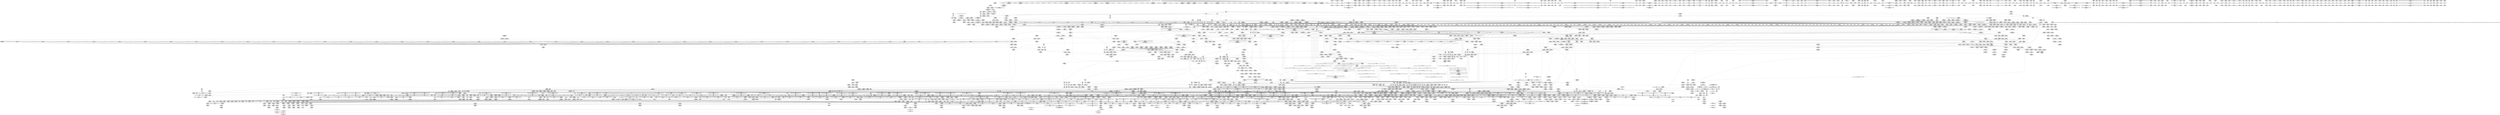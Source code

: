 digraph {
	CE0x699a700 [shape=record,shape=Mrecord,label="{CE0x699a700|0:_i8,_array:_GCRE_tomoyo_index2category_constant_39_x_i8_c_00_00_00_00_00_00_00_00_00_00_00_00_00_00_00_00_00_00_00_00_00_00_00_01_01_01_01_01_01_01_01_01_01_01_01_01_01_01_02_,_align_16:_elem_3::|security/tomoyo/util.c,983}"]
	CE0x5112fb0 [shape=record,shape=Mrecord,label="{CE0x5112fb0|tomoyo_const_part_length:if.end}"]
	CE0x69e0950 [shape=record,shape=Mrecord,label="{CE0x69e0950|tomoyo_read_lock:tmp1|*SummSource*}"]
	CE0x841de60 [shape=record,shape=Mrecord,label="{CE0x841de60|tomoyo_const_part_length:tmp4|security/tomoyo/util.c,624}"]
	CE0x6d95de0 [shape=record,shape=Mrecord,label="{CE0x6d95de0|VOIDTB_TE:_CE_80,88_|Function::tomoyo_path_symlink&Arg::dentry::}"]
	CE0x83b7070 [shape=record,shape=Mrecord,label="{CE0x83b7070|tomoyo_path_perm:tmp43|security/tomoyo/file.c,826|*SummSource*}"]
	CE0x8462570 [shape=record,shape=Mrecord,label="{CE0x8462570|tomoyo_path_perm:tmp51|security/tomoyo/file.c,829|*SummSink*}"]
	CE0x6b39ab0 [shape=record,shape=Mrecord,label="{CE0x6b39ab0|tomoyo_get_mode:tmp15|security/tomoyo/util.c,983}"]
	CE0x51934c0 [shape=record,shape=Mrecord,label="{CE0x51934c0|tomoyo_get_mode:conv5|security/tomoyo/util.c,983}"]
	CE0x85737c0 [shape=record,shape=Mrecord,label="{CE0x85737c0|tomoyo_fill_path_info:sub|security/tomoyo/util.c,667}"]
	CE0x6bd1460 [shape=record,shape=Mrecord,label="{CE0x6bd1460|0:_i8*,_array:_GCRE_tomoyo_path_keyword_external_constant_11_x_i8*_:_elem_10::|security/tomoyo/file.c,167}"]
	CE0x86fbab0 [shape=record,shape=Mrecord,label="{CE0x86fbab0|__llvm_gcov_indirect_counter_increment114:exit}"]
	CE0x6de25f0 [shape=record,shape=Mrecord,label="{CE0x6de25f0|i8_0|*Constant*|*SummSource*}"]
	CE0x6b9a370 [shape=record,shape=Mrecord,label="{CE0x6b9a370|rcu_lock_release:tmp2|*SummSink*}"]
	CE0x50208e0 [shape=record,shape=Mrecord,label="{CE0x50208e0|tomoyo_path_symlink:tmp1}"]
	CE0x6b3c0c0 [shape=record,shape=Mrecord,label="{CE0x6b3c0c0|tomoyo_get_realpath:bb|*SummSink*}"]
	CE0x8410640 [shape=record,shape=Mrecord,label="{CE0x8410640|_call_void_rcu_lock_release(%struct.lockdep_map*_%dep_map)_#9,_!dbg_!38905|include/linux/srcu.h,236|*SummSource*}"]
	CE0x83c4150 [shape=record,shape=Mrecord,label="{CE0x83c4150|VOIDTB_TE:_CE_199,200_}"]
	CE0x83aa230 [shape=record,shape=Mrecord,label="{CE0x83aa230|tomoyo_add_slash:tmp9|security/tomoyo/file.c,136|*SummSink*}"]
	CE0x5ce3e70 [shape=record,shape=Mrecord,label="{CE0x5ce3e70|tomoyo_path_permission:tmp14|security/tomoyo/file.c,567}"]
	CE0x6eac680 [shape=record,shape=Mrecord,label="{CE0x6eac680|tomoyo_const_part_length:tmp46|security/tomoyo/util.c,646}"]
	CE0x6fa9600 [shape=record,shape=Mrecord,label="{CE0x6fa9600|VOIDTB_TE:_CE_307,308_}"]
	CE0x51939c0 [shape=record,shape=Mrecord,label="{CE0x51939c0|i64_0|*Constant*}"]
	CE0x86fba40 [shape=record,shape=Mrecord,label="{CE0x86fba40|__llvm_gcov_indirect_counter_increment114:exit|*SummSource*}"]
	CE0x83b76a0 [shape=record,shape=Mrecord,label="{CE0x83b76a0|tomoyo_path_perm:tmp44|security/tomoyo/file.c,826|*SummSink*}"]
	CE0x83c5700 [shape=record,shape=Mrecord,label="{CE0x83c5700|i64*_getelementptr_inbounds_(_12_x_i64_,_12_x_i64_*___llvm_gcov_ctr31133,_i64_0,_i64_9)|*Constant*|*SummSource*}"]
	CE0x6ef9cb0 [shape=record,shape=Mrecord,label="{CE0x6ef9cb0|i64**_getelementptr_inbounds_(_3_x_i64*_,_3_x_i64*_*___llvm_gcda_edge_table,_i64_0,_i64_1)|*Constant*|*SummSource*}"]
	CE0x6df5110 [shape=record,shape=Mrecord,label="{CE0x6df5110|GLOBAL:tomoyo_path_permission|*Constant*|*SummSource*}"]
	CE0x6e061b0 [shape=record,shape=Mrecord,label="{CE0x6e061b0|i64*_getelementptr_inbounds_(_5_x_i64_,_5_x_i64_*___llvm_gcov_ctr28130,_i64_0,_i64_4)|*Constant*|*SummSink*}"]
	CE0x6a0a720 [shape=record,shape=Mrecord,label="{CE0x6a0a720|i32_9|*Constant*}"]
	CE0x6aff660 [shape=record,shape=Mrecord,label="{CE0x6aff660|tomoyo_domain:tmp10|security/tomoyo/common.h,1205|*SummSink*}"]
	CE0x5c15610 [shape=record,shape=Mrecord,label="{CE0x5c15610|rcu_lock_release:indirectgoto}"]
	CE0x6f17f00 [shape=record,shape=Mrecord,label="{CE0x6f17f00|i64*_getelementptr_inbounds_(_6_x_i64_,_6_x_i64_*___llvm_gcov_ctr26,_i64_0,_i64_0)|*Constant*|*SummSink*}"]
	CE0x513acc0 [shape=record,shape=Mrecord,label="{CE0x513acc0|tomoyo_const_part_length:incdec.ptr19|security/tomoyo/util.c,643|*SummSource*}"]
	CE0x5bc78c0 [shape=record,shape=Mrecord,label="{CE0x5bc78c0|0:_i8,_array:_GCR_tomoyo_p2mac_internal_constant_11_x_i8_c_00_01_01_01_03_04_06_09_0A_13_15_,_align_1:_elem_9::|security/tomoyo/file.c,797}"]
	CE0x6ccfba0 [shape=record,shape=Mrecord,label="{CE0x6ccfba0|tomoyo_get_mode:index|Function::tomoyo_get_mode&Arg::index::|*SummSource*}"]
	CE0x5d83e70 [shape=record,shape=Mrecord,label="{CE0x5d83e70|0:_i8*,_array:_GCRE_tomoyo_path_keyword_external_constant_11_x_i8*_:_elem_7::|security/tomoyo/file.c,167}"]
	CE0x6ed4670 [shape=record,shape=Mrecord,label="{CE0x6ed4670|_call_void_kfree(i8*_%tmp38)_#9,_!dbg_!38960|security/tomoyo/file.c,822|*SummSink*}"]
	CE0x50cb630 [shape=record,shape=Mrecord,label="{CE0x50cb630|tomoyo_path_perm:tmp29|security/tomoyo/file.c,815|*SummSink*}"]
	CE0x5e22b60 [shape=record,shape=Mrecord,label="{CE0x5e22b60|tomoyo_read_lock:call|security/tomoyo/common.h,1097|*SummSource*}"]
	CE0x8700380 [shape=record,shape=Mrecord,label="{CE0x8700380|i64**_getelementptr_inbounds_(_3_x_i64*_,_3_x_i64*_*___llvm_gcda_edge_table44,_i64_0,_i64_0)|*Constant*|*SummSink*}"]
	CE0x50ab770 [shape=record,shape=Mrecord,label="{CE0x50ab770|__llvm_gcov_indirect_counter_increment114:bb4|*SummSource*}"]
	CE0x6a67cb0 [shape=record,shape=Mrecord,label="{CE0x6a67cb0|0:_%struct.tomoyo_obj_info*,_16:_%struct.tomoyo_domain_info*,_24:_%struct.tomoyo_path_info*,_40:_i8,_72:_i8,_75:_i8,_76:_i8,_77:_i8,_:_SCMRE_63,64_}"]
	CE0x69e1300 [shape=record,shape=Mrecord,label="{CE0x69e1300|tomoyo_init_request_info:if.then}"]
	CE0x5dc26f0 [shape=record,shape=Mrecord,label="{CE0x5dc26f0|tomoyo_init_request_info:tmp2|security/tomoyo/util.c,1003|*SummSink*}"]
	CE0x5c23f50 [shape=record,shape=Mrecord,label="{CE0x5c23f50|i32_78|*Constant*}"]
	CE0x6fa97a0 [shape=record,shape=Mrecord,label="{CE0x6fa97a0|VOIDTB_TE:_CE_309,310_}"]
	CE0x6d23fd0 [shape=record,shape=Mrecord,label="{CE0x6d23fd0|tomoyo_init_request_info:conv|security/tomoyo/util.c,1010|*SummSource*}"]
	CE0x6e70320 [shape=record,shape=Mrecord,label="{CE0x6e70320|tomoyo_const_part_length:lor.lhs.false23|*SummSource*}"]
	CE0x5112790 [shape=record,shape=Mrecord,label="{CE0x5112790|tomoyo_const_part_length:tobool|security/tomoyo/util.c,624|*SummSource*}"]
	CE0x5d6a320 [shape=record,shape=Mrecord,label="{CE0x5d6a320|tomoyo_path_perm:tmp17|security/tomoyo/file.c,804|*SummSource*}"]
	CE0x6e07ec0 [shape=record,shape=Mrecord,label="{CE0x6e07ec0|_ret_i32_%retval.0,_!dbg_!38942|security/tomoyo/file.c,575}"]
	CE0x5d65280 [shape=record,shape=Mrecord,label="{CE0x5d65280|tomoyo_path_perm:tmp2|security/tomoyo/file.c,787}"]
	CE0x6ccf7a0 [shape=record,shape=Mrecord,label="{CE0x6ccf7a0|tomoyo_get_mode:profile|Function::tomoyo_get_mode&Arg::profile::}"]
	CE0x6cd0140 [shape=record,shape=Mrecord,label="{CE0x6cd0140|_ret_i32_%retval.0,_!dbg_!38935|security/tomoyo/util.c,988|*SummSink*}"]
	CE0x5e72e00 [shape=record,shape=Mrecord,label="{CE0x5e72e00|tomoyo_const_part_length:if.end28}"]
	CE0x84a18c0 [shape=record,shape=Mrecord,label="{CE0x84a18c0|GLOBAL:__llvm_gcov_ctr54147|Global_var:__llvm_gcov_ctr54147}"]
	CE0x69fbc90 [shape=record,shape=Mrecord,label="{CE0x69fbc90|0:_i8,_array:_GCRE_tomoyo_index2category_constant_39_x_i8_c_00_00_00_00_00_00_00_00_00_00_00_00_00_00_00_00_00_00_00_00_00_00_00_01_01_01_01_01_01_01_01_01_01_01_01_01_01_01_02_,_align_16:_elem_38::|security/tomoyo/util.c,983}"]
	CE0x6b42ef0 [shape=record,shape=Mrecord,label="{CE0x6b42ef0|tomoyo_get_realpath:tmp5|security/tomoyo/file.c,151|*SummSink*}"]
	CE0x83a9920 [shape=record,shape=Mrecord,label="{CE0x83a9920|tomoyo_fill_path_info:tmp2|*LoadInst*|security/tomoyo/util.c,663}"]
	CE0x5b2af80 [shape=record,shape=Mrecord,label="{CE0x5b2af80|tomoyo_path_perm:operation|Function::tomoyo_path_perm&Arg::operation::}"]
	CE0x6b5f420 [shape=record,shape=Mrecord,label="{CE0x6b5f420|VOIDTB_TE:_CE_8,12_|Function::tomoyo_path_symlink&Arg::dentry::}"]
	CE0x6aedc50 [shape=record,shape=Mrecord,label="{CE0x6aedc50|tomoyo_fill_path_info:cmp|security/tomoyo/util.c,667}"]
	CE0x83d9db0 [shape=record,shape=Mrecord,label="{CE0x83d9db0|_call_void_mcount()_#3|*SummSource*}"]
	CE0x6cd0d00 [shape=record,shape=Mrecord,label="{CE0x6cd0d00|tomoyo_const_part_length:tmp35|security/tomoyo/util.c,643}"]
	CE0x84cb270 [shape=record,shape=Mrecord,label="{CE0x84cb270|tomoyo_domain:tmp9|security/tomoyo/common.h,1205|*SummSource*}"]
	CE0x6b5fc90 [shape=record,shape=Mrecord,label="{CE0x6b5fc90|VOIDTB_TE:_CE_183,184_}"]
	CE0x6a477c0 [shape=record,shape=Mrecord,label="{CE0x6a477c0|_call_void_mcount()_#3|*SummSink*}"]
	CE0x6a09e50 [shape=record,shape=Mrecord,label="{CE0x6a09e50|GLOBAL:tomoyo_supervisor|*Constant*|*SummSink*}"]
	CE0x5e924c0 [shape=record,shape=Mrecord,label="{CE0x5e924c0|tomoyo_path_permission:tmp1|*SummSource*}"]
	CE0x5b1c900 [shape=record,shape=Mrecord,label="{CE0x5b1c900|tomoyo_get_mode:tmp10|security/tomoyo/util.c,982}"]
	CE0x5cd34e0 [shape=record,shape=Mrecord,label="{CE0x5cd34e0|tomoyo_domain:tobool1|security/tomoyo/common.h,1205|*SummSource*}"]
	CE0x6e5f960 [shape=record,shape=Mrecord,label="{CE0x6e5f960|tomoyo_path_perm:tmp35|security/tomoyo/file.c,821}"]
	CE0x5d47130 [shape=record,shape=Mrecord,label="{CE0x5d47130|i64*_getelementptr_inbounds_(_31_x_i64_,_31_x_i64_*___llvm_gcov_ctr43150,_i64_0,_i64_30)|*Constant*|*SummSource*}"]
	CE0x6fc1110 [shape=record,shape=Mrecord,label="{CE0x6fc1110|i1_false|*Constant*|*SummSink*}"]
	CE0x8521c20 [shape=record,shape=Mrecord,label="{CE0x8521c20|tomoyo_fill_path_info:bb}"]
	CE0x5eedb00 [shape=record,shape=Mrecord,label="{CE0x5eedb00|tomoyo_path_permission:cmp10|security/tomoyo/file.c,573|*SummSink*}"]
	CE0x6ccfd40 [shape=record,shape=Mrecord,label="{CE0x6ccfd40|_ret_i32_%retval.0,_!dbg_!38935|security/tomoyo/util.c,988}"]
	CE0x6b3a030 [shape=record,shape=Mrecord,label="{CE0x6b3a030|tomoyo_path_permission:tmp8|security/tomoyo/file.c,565}"]
	CE0x69c6d90 [shape=record,shape=Mrecord,label="{CE0x69c6d90|tomoyo_path_permission:tmp2|security/tomoyo/file.c,563|*SummSink*}"]
	CE0x8421720 [shape=record,shape=Mrecord,label="{CE0x8421720|i64*_getelementptr_inbounds_(_2_x_i64_,_2_x_i64_*___llvm_gcov_ctr32,_i64_0,_i64_1)|*Constant*|*SummSink*}"]
	CE0x83c3390 [shape=record,shape=Mrecord,label="{CE0x83c3390|VOIDTB_TE:_CE_240,248_|Function::tomoyo_path_symlink&Arg::dentry::}"]
	CE0x6d0e490 [shape=record,shape=Mrecord,label="{CE0x6d0e490|128:_i8*,_1208:_%struct.file*,_:_CMRE_51,52_}"]
	CE0x86fc0f0 [shape=record,shape=Mrecord,label="{CE0x86fc0f0|tomoyo_const_part_length:tmp3|security/tomoyo/util.c,624|*SummSink*}"]
	CE0x840d450 [shape=record,shape=Mrecord,label="{CE0x840d450|tomoyo_path_perm:tmp46|security/tomoyo/file.c,827|*SummSink*}"]
	CE0x5dce140 [shape=record,shape=Mrecord,label="{CE0x5dce140|srcu_read_unlock:tmp3|*SummSink*}"]
	CE0x6c26570 [shape=record,shape=Mrecord,label="{CE0x6c26570|tomoyo_init_request_info:tmp5|security/tomoyo/util.c,1004|*SummSink*}"]
	CE0x6de6390 [shape=record,shape=Mrecord,label="{CE0x6de6390|tomoyo_const_part_length:tmp41|security/tomoyo/util.c,644}"]
	CE0x6bd0c40 [shape=record,shape=Mrecord,label="{CE0x6bd0c40|i64_8|*Constant*}"]
	CE0x6e822d0 [shape=record,shape=Mrecord,label="{CE0x6e822d0|tomoyo_const_part_length:tmp44|security/tomoyo/util.c,645|*SummSource*}"]
	CE0x5c25890 [shape=record,shape=Mrecord,label="{CE0x5c25890|tomoyo_const_part_length:tmp|*SummSink*}"]
	CE0x8462050 [shape=record,shape=Mrecord,label="{CE0x8462050|tomoyo_path_perm:tmp50|security/tomoyo/file.c,829|*SummSink*}"]
	CE0x4f8cd20 [shape=record,shape=Mrecord,label="{CE0x4f8cd20|_call_void_mcount()_#3|*SummSource*}"]
	CE0x4e66d40 [shape=record,shape=Mrecord,label="{CE0x4e66d40|tomoyo_path_perm:tmp10|security/tomoyo/file.c,797|*SummSource*}"]
	CE0x5c58a60 [shape=record,shape=Mrecord,label="{CE0x5c58a60|0:_%struct.tomoyo_obj_info*,_16:_%struct.tomoyo_domain_info*,_24:_%struct.tomoyo_path_info*,_40:_i8,_72:_i8,_75:_i8,_76:_i8,_77:_i8,_:_SCMRE_38,39_}"]
	CE0x6c686a0 [shape=record,shape=Mrecord,label="{CE0x6c686a0|tomoyo_get_mode:arrayidx4|security/tomoyo/util.c,983}"]
	CE0x4ec7ba0 [shape=record,shape=Mrecord,label="{CE0x4ec7ba0|tomoyo_fill_path_info:call2|security/tomoyo/util.c,666}"]
	CE0x6e8e2e0 [shape=record,shape=Mrecord,label="{CE0x6e8e2e0|tomoyo_audit_path_log:entry}"]
	CE0x6d9eee0 [shape=record,shape=Mrecord,label="{CE0x6d9eee0|tomoyo_const_part_length:entry|*SummSource*}"]
	CE0x6fd6160 [shape=record,shape=Mrecord,label="{CE0x6fd6160|tomoyo_path_perm:error.0|*SummSink*}"]
	CE0x6b35090 [shape=record,shape=Mrecord,label="{CE0x6b35090|tomoyo_add_slash:tmp|*SummSink*}"]
	CE0x6d19c10 [shape=record,shape=Mrecord,label="{CE0x6d19c10|tomoyo_path_perm:tmp30|security/tomoyo/file.c,816}"]
	CE0x8638410 [shape=record,shape=Mrecord,label="{CE0x8638410|tomoyo_path_perm:tmp13|security/tomoyo/file.c,799|*SummSink*}"]
	CE0x79ee280 [shape=record,shape=Mrecord,label="{CE0x79ee280|GLOBAL:full_name_hash|*Constant*}"]
	CE0x6c68d30 [shape=record,shape=Mrecord,label="{CE0x6c68d30|i64*_getelementptr_inbounds_(_2_x_i64_,_2_x_i64_*___llvm_gcov_ctr27202,_i64_0,_i64_0)|*Constant*|*SummSink*}"]
	CE0x8572e50 [shape=record,shape=Mrecord,label="{CE0x8572e50|tomoyo_fill_path_info:call|security/tomoyo/util.c,664|*SummSource*}"]
	CE0x6dafd50 [shape=record,shape=Mrecord,label="{CE0x6dafd50|tomoyo_get_mode:arrayidx4|security/tomoyo/util.c,983}"]
	CE0x843fa20 [shape=record,shape=Mrecord,label="{CE0x843fa20|tomoyo_const_part_length:tmp17|security/tomoyo/util.c,627|*SummSink*}"]
	CE0x5e7ba80 [shape=record,shape=Mrecord,label="{CE0x5e7ba80|tomoyo_init_request_info:tmp5|security/tomoyo/util.c,1004}"]
	CE0x6c1be30 [shape=record,shape=Mrecord,label="{CE0x6c1be30|tomoyo_get_mode:tmp3|security/tomoyo/util.c,978}"]
	CE0x6d58d20 [shape=record,shape=Mrecord,label="{CE0x6d58d20|tomoyo_const_part_length:tmp36|security/tomoyo/util.c,644|*SummSink*}"]
	CE0x6eb7390 [shape=record,shape=Mrecord,label="{CE0x6eb7390|i64*_getelementptr_inbounds_(_31_x_i64_,_31_x_i64_*___llvm_gcov_ctr43150,_i64_0,_i64_27)|*Constant*|*SummSink*}"]
	CE0x4f4b360 [shape=record,shape=Mrecord,label="{CE0x4f4b360|tomoyo_audit_path_log:tmp2|*SummSource*}"]
	CE0x6bc8940 [shape=record,shape=Mrecord,label="{CE0x6bc8940|tomoyo_get_realpath:tmp4|security/tomoyo/file.c,151}"]
	CE0x4f62f20 [shape=record,shape=Mrecord,label="{CE0x4f62f20|tomoyo_const_part_length:tmp25|security/tomoyo/util.c,641|*SummSource*}"]
	CE0x8454620 [shape=record,shape=Mrecord,label="{CE0x8454620|_ret_void,_!dbg_!38913|security/tomoyo/file.c,138|*SummSource*}"]
	CE0x5dc6a40 [shape=record,shape=Mrecord,label="{CE0x5dc6a40|tomoyo_get_mode:and|security/tomoyo/util.c,987}"]
	CE0x5ccc480 [shape=record,shape=Mrecord,label="{CE0x5ccc480|0:_%struct.tomoyo_obj_info*,_16:_%struct.tomoyo_domain_info*,_24:_%struct.tomoyo_path_info*,_40:_i8,_72:_i8,_75:_i8,_76:_i8,_77:_i8,_:_SCMRE_44,45_}"]
	CE0x4fa58a0 [shape=record,shape=Mrecord,label="{CE0x4fa58a0|tomoyo_path_perm:entry|*SummSink*}"]
	CE0x85496e0 [shape=record,shape=Mrecord,label="{CE0x85496e0|GLOBAL:lock_release|*Constant*|*SummSource*}"]
	CE0x6faba10 [shape=record,shape=Mrecord,label="{CE0x6faba10|tomoyo_get_mode:if.then}"]
	CE0x5d473b0 [shape=record,shape=Mrecord,label="{CE0x5d473b0|tomoyo_const_part_length:tmp53|security/tomoyo/util.c,652}"]
	CE0x6eb72e0 [shape=record,shape=Mrecord,label="{CE0x6eb72e0|i64*_getelementptr_inbounds_(_31_x_i64_,_31_x_i64_*___llvm_gcov_ctr43150,_i64_0,_i64_27)|*Constant*|*SummSource*}"]
	CE0x854c140 [shape=record,shape=Mrecord,label="{CE0x854c140|i64*_getelementptr_inbounds_(_2_x_i64_,_2_x_i64_*___llvm_gcov_ctr53148,_i64_0,_i64_1)|*Constant*|*SummSource*}"]
	CE0x5ec4aa0 [shape=record,shape=Mrecord,label="{CE0x5ec4aa0|i64*_getelementptr_inbounds_(_25_x_i64_,_25_x_i64_*___llvm_gcov_ctr11,_i64_0,_i64_22)|*Constant*}"]
	CE0x6fa9d80 [shape=record,shape=Mrecord,label="{CE0x6fa9d80|VOIDTB_TE:_CE_211,212_}"]
	CE0x6d95ca0 [shape=record,shape=Mrecord,label="{CE0x6d95ca0|VOIDTB_TE:_CE_305,306_}"]
	CE0x5dae360 [shape=record,shape=Mrecord,label="{CE0x5dae360|tomoyo_get_realpath:retval.0|*SummSource*}"]
	CE0x6d17590 [shape=record,shape=Mrecord,label="{CE0x6d17590|tomoyo_init_request_info:profile2|security/tomoyo/util.c,1007|*SummSource*}"]
	CE0x5034e60 [shape=record,shape=Mrecord,label="{CE0x5034e60|tomoyo_path_permission:path7|security/tomoyo/file.c,569}"]
	CE0x8450e10 [shape=record,shape=Mrecord,label="{CE0x8450e10|tomoyo_path_perm:retval.0|*SummSource*}"]
	CE0x4f8df50 [shape=record,shape=Mrecord,label="{CE0x4f8df50|tomoyo_const_part_length:conv14|security/tomoyo/util.c,641|*SummSource*}"]
	CE0x6f39670 [shape=record,shape=Mrecord,label="{CE0x6f39670|i64*_getelementptr_inbounds_(_2_x_i64_,_2_x_i64_*___llvm_gcov_ctr31,_i64_0,_i64_1)|*Constant*|*SummSink*}"]
	CE0x690e420 [shape=record,shape=Mrecord,label="{CE0x690e420|GLOBAL:tomoyo_read_lock|*Constant*|*SummSink*}"]
	CE0x6de3130 [shape=record,shape=Mrecord,label="{CE0x6de3130|tomoyo_path_perm:out}"]
	CE0x6aa8570 [shape=record,shape=Mrecord,label="{CE0x6aa8570|tomoyo_add_slash:tmp10|security/tomoyo/file.c,136|*SummSink*}"]
	CE0x5b1d070 [shape=record,shape=Mrecord,label="{CE0x5b1d070|_ret_void}"]
	CE0x6d96060 [shape=record,shape=Mrecord,label="{CE0x6d96060|VOIDTB_TE:_CE_206,207_}"]
	CE0x86b85f0 [shape=record,shape=Mrecord,label="{CE0x86b85f0|tomoyo_domain:bb}"]
	CE0x5dae940 [shape=record,shape=Mrecord,label="{CE0x5dae940|i64*_getelementptr_inbounds_(_6_x_i64_,_6_x_i64_*___llvm_gcov_ctr25,_i64_0,_i64_5)|*Constant*|*SummSink*}"]
	CE0x5dcea80 [shape=record,shape=Mrecord,label="{CE0x5dcea80|i32_48|*Constant*|*SummSink*}"]
	CE0x6a484c0 [shape=record,shape=Mrecord,label="{CE0x6a484c0|VOIDTB_TE:_CE_156,157_}"]
	CE0x8476d70 [shape=record,shape=Mrecord,label="{CE0x8476d70|_ret_void,_!dbg_!38908|include/linux/rcupdate.h,424|*SummSource*}"]
	CE0x5c580e0 [shape=record,shape=Mrecord,label="{CE0x5c580e0|0:_%struct.tomoyo_obj_info*,_16:_%struct.tomoyo_domain_info*,_24:_%struct.tomoyo_path_info*,_40:_i8,_72:_i8,_75:_i8,_76:_i8,_77:_i8,_:_SCMRE_34,35_}"]
	CE0x69a4a00 [shape=record,shape=Mrecord,label="{CE0x69a4a00|tomoyo_fill_path_info:tmp12|security/tomoyo/util.c,667}"]
	CE0x838f530 [shape=record,shape=Mrecord,label="{CE0x838f530|tomoyo_fill_path_info:is_patterned|security/tomoyo/util.c,668}"]
	CE0x6a44620 [shape=record,shape=Mrecord,label="{CE0x6a44620|0:_%struct.tomoyo_obj_info*,_16:_%struct.tomoyo_domain_info*,_24:_%struct.tomoyo_path_info*,_40:_i8,_72:_i8,_75:_i8,_76:_i8,_77:_i8,_:_SCMRE_51,52_}"]
	CE0x4ffbef0 [shape=record,shape=Mrecord,label="{CE0x4ffbef0|tomoyo_fill_path_info:cmp|security/tomoyo/util.c,667}"]
	CE0x6df5290 [shape=record,shape=Mrecord,label="{CE0x6df5290|GLOBAL:tomoyo_path_permission|*Constant*|*SummSink*}"]
	CE0x50caeb0 [shape=record,shape=Mrecord,label="{CE0x50caeb0|tomoyo_path_perm:tmp28|security/tomoyo/file.c,815}"]
	CE0x8422410 [shape=record,shape=Mrecord,label="{CE0x8422410|tomoyo_const_part_length:return|*SummSource*}"]
	CE0x6c13520 [shape=record,shape=Mrecord,label="{CE0x6c13520|tomoyo_get_mode:add|security/tomoyo/util.c,984|*SummSink*}"]
	CE0x6d8e160 [shape=record,shape=Mrecord,label="{CE0x6d8e160|tomoyo_get_mode:tmp20|security/tomoyo/util.c,985}"]
	CE0x6db8a50 [shape=record,shape=Mrecord,label="{CE0x6db8a50|VOIDTB_TE:_CE_161,162_}"]
	CE0x84cc9f0 [shape=record,shape=Mrecord,label="{CE0x84cc9f0|tomoyo_path_perm:cmp|security/tomoyo/file.c,798|*SummSink*}"]
	CE0x6d4a5c0 [shape=record,shape=Mrecord,label="{CE0x6d4a5c0|tomoyo_add_slash:return}"]
	CE0x513a6b0 [shape=record,shape=Mrecord,label="{CE0x513a6b0|i64*_getelementptr_inbounds_(_5_x_i64_,_5_x_i64_*___llvm_gcov_ctr28130,_i64_0,_i64_3)|*Constant*}"]
	CE0x5c2a830 [shape=record,shape=Mrecord,label="{CE0x5c2a830|rcu_lock_release:tmp7}"]
	CE0x6a8a2f0 [shape=record,shape=Mrecord,label="{CE0x6a8a2f0|tomoyo_fill_path_info:tmp9|security/tomoyo/util.c,667}"]
	CE0x83a9990 [shape=record,shape=Mrecord,label="{CE0x83a9990|tomoyo_fill_path_info:tmp2|*LoadInst*|security/tomoyo/util.c,663|*SummSource*}"]
	CE0x6e9db80 [shape=record,shape=Mrecord,label="{CE0x6e9db80|tomoyo_fill_path_info:sub|security/tomoyo/util.c,667}"]
	CE0x83aa1c0 [shape=record,shape=Mrecord,label="{CE0x83aa1c0|tomoyo_add_slash:tmp9|security/tomoyo/file.c,136|*SummSource*}"]
	CE0x5dc2bc0 [shape=record,shape=Mrecord,label="{CE0x5dc2bc0|tomoyo_path_perm:if.then|*SummSource*}"]
	CE0x6aef890 [shape=record,shape=Mrecord,label="{CE0x6aef890|tomoyo_path_perm:name|security/tomoyo/file.c,802|*SummSink*}"]
	CE0x6a9c7e0 [shape=record,shape=Mrecord,label="{CE0x6a9c7e0|tomoyo_path_perm:call3|security/tomoyo/file.c,803}"]
	CE0x4f9f170 [shape=record,shape=Mrecord,label="{CE0x4f9f170|srcu_read_lock:bb|*SummSink*}"]
	CE0x8541ba0 [shape=record,shape=Mrecord,label="{CE0x8541ba0|tomoyo_path_permission:tmp18|security/tomoyo/file.c,573|*SummSource*}"]
	CE0x6a5a150 [shape=record,shape=Mrecord,label="{CE0x6a5a150|tomoyo_get_realpath:tmp6|security/tomoyo/file.c,151|*SummSink*}"]
	CE0x6de7330 [shape=record,shape=Mrecord,label="{CE0x6de7330|tomoyo_const_part_length:tmp42|security/tomoyo/util.c,644|*SummSource*}"]
	CE0x5cfa7f0 [shape=record,shape=Mrecord,label="{CE0x5cfa7f0|i32_9|*Constant*|*SummSource*}"]
	CE0x6e115d0 [shape=record,shape=Mrecord,label="{CE0x6e115d0|i64*_getelementptr_inbounds_(_10_x_i64_,_10_x_i64_*___llvm_gcov_ctr34,_i64_0,_i64_4)|*Constant*|*SummSink*}"]
	CE0x868d0d0 [shape=record,shape=Mrecord,label="{CE0x868d0d0|tomoyo_read_unlock:tmp2|*SummSink*}"]
	CE0x6adae30 [shape=record,shape=Mrecord,label="{CE0x6adae30|_call_void_tomoyo_add_slash(%struct.tomoyo_path_info*_%buf)_#9,_!dbg_!38937|security/tomoyo/file.c,810}"]
	CE0x6eee290 [shape=record,shape=Mrecord,label="{CE0x6eee290|tomoyo_audit_path_log:tmp6|security/tomoyo/file.c,169}"]
	CE0x6fa9a60 [shape=record,shape=Mrecord,label="{CE0x6fa9a60|VOIDTB_TE:_CE_312,313_}"]
	CE0x699a560 [shape=record,shape=Mrecord,label="{CE0x699a560|0:_i8,_array:_GCRE_tomoyo_index2category_constant_39_x_i8_c_00_00_00_00_00_00_00_00_00_00_00_00_00_00_00_00_00_00_00_00_00_00_00_01_01_01_01_01_01_01_01_01_01_01_01_01_01_01_02_,_align_16:_elem_1::|security/tomoyo/util.c,983}"]
	CE0x6c67cc0 [shape=record,shape=Mrecord,label="{CE0x6c67cc0|tomoyo_get_mode:return|*SummSource*}"]
	CE0x6d59bd0 [shape=record,shape=Mrecord,label="{CE0x6d59bd0|tomoyo_const_part_length:tmp39|security/tomoyo/util.c,644|*SummSource*}"]
	CE0x83c4d90 [shape=record,shape=Mrecord,label="{CE0x83c4d90|tomoyo_get_mode:tmp21|security/tomoyo/util.c,985|*SummSource*}"]
	CE0x79d9c20 [shape=record,shape=Mrecord,label="{CE0x79d9c20|tomoyo_path_permission:tmp1}"]
	CE0x6ba9030 [shape=record,shape=Mrecord,label="{CE0x6ba9030|tomoyo_init_request_info:tmp8|security/tomoyo/util.c,1005}"]
	CE0x5eafa90 [shape=record,shape=Mrecord,label="{CE0x5eafa90|_call_void___llvm_gcov_indirect_counter_increment(i32*___llvm_gcov_global_state_pred,_i64**_getelementptr_inbounds_(_3_x_i64*_,_3_x_i64*_*___llvm_gcda_edge_table,_i64_0,_i64_1)),_!dbg_!38937|security/tomoyo/file.c,810|*SummSource*}"]
	CE0x8431150 [shape=record,shape=Mrecord,label="{CE0x8431150|tomoyo_path_perm:tmp49|security/tomoyo/file.c,828}"]
	CE0x5ce5990 [shape=record,shape=Mrecord,label="{CE0x5ce5990|i32_6|*Constant*|*SummSink*}"]
	CE0x6d0e5d0 [shape=record,shape=Mrecord,label="{CE0x6d0e5d0|128:_i8*,_1208:_%struct.file*,_:_CMRE_52,56_|*MultipleSource*|security/tomoyo/common.h,1205|security/tomoyo/common.h,1205}"]
	CE0x5d41c20 [shape=record,shape=Mrecord,label="{CE0x5d41c20|tomoyo_domain:tmp3|*SummSink*}"]
	CE0x5c447a0 [shape=record,shape=Mrecord,label="{CE0x5c447a0|tomoyo_const_part_length:bb}"]
	CE0x5d22530 [shape=record,shape=Mrecord,label="{CE0x5d22530|GLOBAL:__llvm_gcov_ctr34|Global_var:__llvm_gcov_ctr34|*SummSource*}"]
	CE0x5d4bf90 [shape=record,shape=Mrecord,label="{CE0x5d4bf90|_call_void_mcount()_#3}"]
	CE0x5cea670 [shape=record,shape=Mrecord,label="{CE0x5cea670|tomoyo_path_permission:param|security/tomoyo/file.c,568|*SummSource*}"]
	CE0x5bc7330 [shape=record,shape=Mrecord,label="{CE0x5bc7330|0:_i8,_array:_GCR_tomoyo_p2mac_internal_constant_11_x_i8_c_00_01_01_01_03_04_06_09_0A_13_15_,_align_1:_elem_6::|security/tomoyo/file.c,797}"]
	CE0x699a640 [shape=record,shape=Mrecord,label="{CE0x699a640|0:_i8,_array:_GCRE_tomoyo_index2category_constant_39_x_i8_c_00_00_00_00_00_00_00_00_00_00_00_00_00_00_00_00_00_00_00_00_00_00_00_01_01_01_01_01_01_01_01_01_01_01_01_01_01_01_02_,_align_16:_elem_11::|security/tomoyo/util.c,983}"]
	CE0x5ce46f0 [shape=record,shape=Mrecord,label="{CE0x5ce46f0|tomoyo_domain:tobool|security/tomoyo/common.h,1205|*SummSink*}"]
	CE0x5c33230 [shape=record,shape=Mrecord,label="{CE0x5c33230|tomoyo_path_perm:idxprom|security/tomoyo/file.c,797|*SummSource*}"]
	CE0x86fbfe0 [shape=record,shape=Mrecord,label="{CE0x86fbfe0|tomoyo_const_part_length:tmp3|security/tomoyo/util.c,624}"]
	CE0x6bb1ec0 [shape=record,shape=Mrecord,label="{CE0x6bb1ec0|i64*_getelementptr_inbounds_(_5_x_i64_,_5_x_i64_*___llvm_gcov_ctr32134,_i64_0,_i64_3)|*Constant*|*SummSink*}"]
	CE0x868f260 [shape=record,shape=Mrecord,label="{CE0x868f260|_call_void_rcu_lock_release(%struct.lockdep_map*_%dep_map)_#9,_!dbg_!38905|include/linux/srcu.h,236}"]
	CE0x504d070 [shape=record,shape=Mrecord,label="{CE0x504d070|i32_1|*Constant*|*SummSink*}"]
	CE0x6e82960 [shape=record,shape=Mrecord,label="{CE0x6e82960|i64*_getelementptr_inbounds_(_31_x_i64_,_31_x_i64_*___llvm_gcov_ctr43150,_i64_0,_i64_26)|*Constant*|*SummSource*}"]
	CE0x4ff4750 [shape=record,shape=Mrecord,label="{CE0x4ff4750|GLOBAL:lockdep_rcu_suspicious|*Constant*|*SummSource*}"]
	CE0x6aa8240 [shape=record,shape=Mrecord,label="{CE0x6aa8240|tomoyo_add_slash:tmp10|security/tomoyo/file.c,136}"]
	CE0x8422a40 [shape=record,shape=Mrecord,label="{CE0x8422a40|_ret_void,_!dbg_!38904|security/tomoyo/common.h,1110}"]
	CE0x4e7cb80 [shape=record,shape=Mrecord,label="{CE0x4e7cb80|tomoyo_fill_path_info:sub|security/tomoyo/util.c,667|*SummSource*}"]
	CE0x6e8e560 [shape=record,shape=Mrecord,label="{CE0x6e8e560|_ret_i32_%call,_!dbg_!38912|security/tomoyo/file.c,167}"]
	CE0x5d650d0 [shape=record,shape=Mrecord,label="{CE0x5d650d0|_call_void_mcount()_#3|*SummSink*}"]
	CE0x6e00970 [shape=record,shape=Mrecord,label="{CE0x6e00970|tomoyo_path_permission:operation|Function::tomoyo_path_permission&Arg::operation::}"]
	CE0x6bd1c90 [shape=record,shape=Mrecord,label="{CE0x6bd1c90|tomoyo_const_part_length:tmp24|security/tomoyo/util.c,640|*SummSink*}"]
	CE0x6eacd60 [shape=record,shape=Mrecord,label="{CE0x6eacd60|srcu_read_lock:tmp1}"]
	CE0x6b32c40 [shape=record,shape=Mrecord,label="{CE0x6b32c40|srcu_read_lock:tmp2|*SummSink*}"]
	CE0x4f82bb0 [shape=record,shape=Mrecord,label="{CE0x4f82bb0|0:_i8,_array:_GCRE_tomoyo_index2category_constant_39_x_i8_c_00_00_00_00_00_00_00_00_00_00_00_00_00_00_00_00_00_00_00_00_00_00_00_01_01_01_01_01_01_01_01_01_01_01_01_01_01_01_02_,_align_16:_elem_21::|security/tomoyo/util.c,983}"]
	CE0x8420600 [shape=record,shape=Mrecord,label="{CE0x8420600|tomoyo_domain:tmp20|security/tomoyo/common.h,1205|*SummSource*}"]
	CE0x86e44f0 [shape=record,shape=Mrecord,label="{CE0x86e44f0|tomoyo_read_unlock:bb|*SummSink*}"]
	CE0x87008b0 [shape=record,shape=Mrecord,label="{CE0x87008b0|i64*_getelementptr_inbounds_(_31_x_i64_,_31_x_i64_*___llvm_gcov_ctr43150,_i64_0,_i64_28)|*Constant*|*SummSink*}"]
	CE0x5e12ff0 [shape=record,shape=Mrecord,label="{CE0x5e12ff0|i32_2|*Constant*}"]
	CE0x6d8d410 [shape=record,shape=Mrecord,label="{CE0x6d8d410|tomoyo_fill_path_info:hash|security/tomoyo/util.c,669|*SummSink*}"]
	CE0x5d84bf0 [shape=record,shape=Mrecord,label="{CE0x5d84bf0|tomoyo_const_part_length:if.then17}"]
	CE0x4ffbdc0 [shape=record,shape=Mrecord,label="{CE0x4ffbdc0|i1_false|*Constant*}"]
	CE0x6fc08d0 [shape=record,shape=Mrecord,label="{CE0x6fc08d0|tomoyo_get_realpath:tmp9|security/tomoyo/file.c,155|*SummSink*}"]
	CE0x5193b10 [shape=record,shape=Mrecord,label="{CE0x5193b10|i32_0|*Constant*}"]
	CE0x6e082f0 [shape=record,shape=Mrecord,label="{CE0x6e082f0|tomoyo_path_perm:conv17|security/tomoyo/file.c,821|*SummSink*}"]
	CE0x6eab980 [shape=record,shape=Mrecord,label="{CE0x6eab980|tomoyo_const_part_length:tmp45|security/tomoyo/util.c,645|*SummSource*}"]
	CE0x83e3620 [shape=record,shape=Mrecord,label="{CE0x83e3620|tomoyo_path_perm:obj|security/tomoyo/file.c, 788|*SummSink*}"]
	CE0x8540ec0 [shape=record,shape=Mrecord,label="{CE0x8540ec0|tomoyo_path_permission:cmp10|security/tomoyo/file.c,573}"]
	CE0x51c2180 [shape=record,shape=Mrecord,label="{CE0x51c2180|_call_void_mcount()_#3|*SummSource*}"]
	CE0x84fb820 [shape=record,shape=Mrecord,label="{CE0x84fb820|tomoyo_fill_path_info:arrayidx|security/tomoyo/util.c,667}"]
	CE0x508f0a0 [shape=record,shape=Mrecord,label="{CE0x508f0a0|tomoyo_const_part_length:tmp16|security/tomoyo/util.c,627}"]
	CE0x5c11910 [shape=record,shape=Mrecord,label="{CE0x5c11910|tomoyo_path_permission:tmp19|security/tomoyo/file.c,573|*SummSink*}"]
	CE0x5c22e80 [shape=record,shape=Mrecord,label="{CE0x5c22e80|__llvm_gcov_indirect_counter_increment114:entry|*SummSource*}"]
	CE0x6aff550 [shape=record,shape=Mrecord,label="{CE0x6aff550|tomoyo_domain:tmp10|security/tomoyo/common.h,1205|*SummSource*}"]
	CE0x842edf0 [shape=record,shape=Mrecord,label="{CE0x842edf0|tomoyo_add_slash:if.then|*SummSource*}"]
	CE0x6f7d1f0 [shape=record,shape=Mrecord,label="{CE0x6f7d1f0|GLOBAL:tomoyo_policy_loaded|Global_var:tomoyo_policy_loaded|*SummSink*}"]
	CE0x4f5a070 [shape=record,shape=Mrecord,label="{CE0x4f5a070|tomoyo_get_mode:tmp28|security/tomoyo/util.c,988}"]
	CE0x6a59790 [shape=record,shape=Mrecord,label="{CE0x6a59790|tomoyo_fill_path_info:const_len|security/tomoyo/util.c,666|*SummSource*}"]
	CE0x8568730 [shape=record,shape=Mrecord,label="{CE0x8568730|tomoyo_path_permission:arrayidx|security/tomoyo/file.c,563}"]
	CE0x6a21d60 [shape=record,shape=Mrecord,label="{CE0x6a21d60|tomoyo_domain:tmp5|security/tomoyo/common.h,1205|*SummSource*}"]
	CE0x79ecc80 [shape=record,shape=Mrecord,label="{CE0x79ecc80|tomoyo_get_mode:tmp7|security/tomoyo/util.c,979}"]
	CE0x6a76da0 [shape=record,shape=Mrecord,label="{CE0x6a76da0|tomoyo_const_part_length:tmp16|security/tomoyo/util.c,627|*SummSource*}"]
	CE0x8547860 [shape=record,shape=Mrecord,label="{CE0x8547860|rcu_lock_acquire:tmp1|*SummSink*}"]
	CE0x6f39cb0 [shape=record,shape=Mrecord,label="{CE0x6f39cb0|tomoyo_add_slash:tmp7|security/tomoyo/file.c,132|*SummSource*}"]
	CE0x6f7d7b0 [shape=record,shape=Mrecord,label="{CE0x6f7d7b0|tomoyo_get_mode:if.then|*SummSource*}"]
	CE0x4f8d350 [shape=record,shape=Mrecord,label="{CE0x4f8d350|i64*_getelementptr_inbounds_(_31_x_i64_,_31_x_i64_*___llvm_gcov_ctr43150,_i64_0,_i64_0)|*Constant*|*SummSource*}"]
	CE0x6db8980 [shape=record,shape=Mrecord,label="{CE0x6db8980|VOIDTB_TE:_CE_159,160_}"]
	CE0x69a4fb0 [shape=record,shape=Mrecord,label="{CE0x69a4fb0|0:_i8,_array:_GCRE_tomoyo_index2category_constant_39_x_i8_c_00_00_00_00_00_00_00_00_00_00_00_00_00_00_00_00_00_00_00_00_00_00_00_01_01_01_01_01_01_01_01_01_01_01_01_01_01_01_02_,_align_16:_elem_4::|security/tomoyo/util.c,983}"]
	CE0x5dc2a10 [shape=record,shape=Mrecord,label="{CE0x5dc2a10|tomoyo_read_lock:tmp3}"]
	CE0x84eb630 [shape=record,shape=Mrecord,label="{CE0x84eb630|i32_2|*Constant*}"]
	CE0x6aeefd0 [shape=record,shape=Mrecord,label="{CE0x6aeefd0|tomoyo_path_perm:conv|security/tomoyo/file.c,800|*SummSink*}"]
	CE0x79da4a0 [shape=record,shape=Mrecord,label="{CE0x79da4a0|i32_0|*Constant*}"]
	CE0x6b0eea0 [shape=record,shape=Mrecord,label="{CE0x6b0eea0|128:_i8*,_1208:_%struct.file*,_:_CMRE_25,26_}"]
	CE0x5dce0d0 [shape=record,shape=Mrecord,label="{CE0x5dce0d0|srcu_read_unlock:tmp3|*SummSource*}"]
	CE0x50aafb0 [shape=record,shape=Mrecord,label="{CE0x50aafb0|GLOBAL:__llvm_gcov_ctr31133|Global_var:__llvm_gcov_ctr31133}"]
	CE0x69a55a0 [shape=record,shape=Mrecord,label="{CE0x69a55a0|GLOBAL:tomoyo_read_lock|*Constant*|*SummSource*}"]
	CE0x5b25e60 [shape=record,shape=Mrecord,label="{CE0x5b25e60|i64*_getelementptr_inbounds_(_2_x_i64_,_2_x_i64_*___llvm_gcov_ctr22,_i64_0,_i64_0)|*Constant*|*SummSink*}"]
	CE0x6e50030 [shape=record,shape=Mrecord,label="{CE0x6e50030|tomoyo_path_permission:tmp17|security/tomoyo/file.c,571|*SummSource*}"]
	CE0x6b719f0 [shape=record,shape=Mrecord,label="{CE0x6b719f0|tomoyo_path_permission:do.cond}"]
	CE0x6b9b0a0 [shape=record,shape=Mrecord,label="{CE0x6b9b0a0|VOIDTB_TE:_CE_152,153_}"]
	CE0x4e6c910 [shape=record,shape=Mrecord,label="{CE0x4e6c910|GLOBAL:__llvm_gcov_indirect_counter_increment|*Constant*|*SummSource*}"]
	CE0x50e1470 [shape=record,shape=Mrecord,label="{CE0x50e1470|tomoyo_path_permission:mode|security/tomoyo/file.c,564}"]
	CE0x84cd060 [shape=record,shape=Mrecord,label="{CE0x84cd060|i64_2|*Constant*|*SummSource*}"]
	CE0x5dc2820 [shape=record,shape=Mrecord,label="{CE0x5dc2820|tomoyo_read_lock:tmp2|*SummSink*}"]
	CE0x6db9a60 [shape=record,shape=Mrecord,label="{CE0x6db9a60|VOIDTB_TE:_CE_195,196_}"]
	CE0x83c4c80 [shape=record,shape=Mrecord,label="{CE0x83c4c80|tomoyo_get_mode:tmp21|security/tomoyo/util.c,985}"]
	CE0x5b132d0 [shape=record,shape=Mrecord,label="{CE0x5b132d0|i64_19|*Constant*|*SummSink*}"]
	CE0x6d8cfa0 [shape=record,shape=Mrecord,label="{CE0x6d8cfa0|GLOBAL:full_name_hash|*Constant*|*SummSource*}"]
	CE0x8573430 [shape=record,shape=Mrecord,label="{CE0x8573430|tomoyo_fill_path_info:tmp8|security/tomoyo/util.c,667|*SummSink*}"]
	CE0x4f20990 [shape=record,shape=Mrecord,label="{CE0x4f20990|i8*_null|*Constant*}"]
	CE0x50362b0 [shape=record,shape=Mrecord,label="{CE0x50362b0|_ret_i32_%call,_!dbg_!38902|security/tomoyo/common.h,1097|*SummSource*}"]
	CE0x5056830 [shape=record,shape=Mrecord,label="{CE0x5056830|GLOBAL:rcu_lock_acquire|*Constant*}"]
	CE0x6ae8080 [shape=record,shape=Mrecord,label="{CE0x6ae8080|i8*_getelementptr_inbounds_(_45_x_i8_,_45_x_i8_*_.str13,_i32_0,_i32_0)|*Constant*|*SummSource*}"]
	CE0x5c26840 [shape=record,shape=Mrecord,label="{CE0x5c26840|tomoyo_path_symlink:tmp4|*LoadInst*|security/tomoyo/tomoyo.c,222}"]
	CE0x841eed0 [shape=record,shape=Mrecord,label="{CE0x841eed0|tomoyo_const_part_length:return|*SummSink*}"]
	CE0x84c3ae0 [shape=record,shape=Mrecord,label="{CE0x84c3ae0|%struct.tomoyo_domain_info*_null|*Constant*|*SummSink*}"]
	CE0x5c55370 [shape=record,shape=Mrecord,label="{CE0x5c55370|tomoyo_read_unlock:tmp|*SummSink*}"]
	CE0x8651670 [shape=record,shape=Mrecord,label="{CE0x8651670|tomoyo_const_part_length:incdec.ptr7|security/tomoyo/util.c,631}"]
	CE0x86382c0 [shape=record,shape=Mrecord,label="{CE0x86382c0|tomoyo_path_perm:tmp13|security/tomoyo/file.c,799|*SummSource*}"]
	CE0x5c26150 [shape=record,shape=Mrecord,label="{CE0x5c26150|tomoyo_audit_path_log:tmp7|security/tomoyo/file.c,169|*SummSource*}"]
	CE0x6a66990 [shape=record,shape=Mrecord,label="{CE0x6a66990|0:_%struct.tomoyo_obj_info*,_16:_%struct.tomoyo_domain_info*,_24:_%struct.tomoyo_path_info*,_40:_i8,_72:_i8,_75:_i8,_76:_i8,_77:_i8,_:_SCMRE_61,62_}"]
	CE0x51f8420 [shape=record,shape=Mrecord,label="{CE0x51f8420|i32_10|*Constant*|*SummSink*}"]
	CE0x6e8df50 [shape=record,shape=Mrecord,label="{CE0x6e8df50|tomoyo_path_permission:call9|security/tomoyo/file.c,572|*SummSink*}"]
	CE0x6d19f70 [shape=record,shape=Mrecord,label="{CE0x6d19f70|tomoyo_path_perm:tmp30|security/tomoyo/file.c,816|*SummSink*}"]
	CE0x5c44840 [shape=record,shape=Mrecord,label="{CE0x5c44840|tomoyo_const_part_length:bb|*SummSource*}"]
	CE0x5e72bc0 [shape=record,shape=Mrecord,label="{CE0x5e72bc0|tomoyo_audit_path_log:path2|security/tomoyo/file.c,169|*SummSink*}"]
	CE0x5bb8270 [shape=record,shape=Mrecord,label="{CE0x5bb8270|tomoyo_get_mode:tmp28|security/tomoyo/util.c,988}"]
	CE0x8467450 [shape=record,shape=Mrecord,label="{CE0x8467450|get_current:tmp3|*SummSink*}"]
	CE0x6e9e6d0 [shape=record,shape=Mrecord,label="{CE0x6e9e6d0|tomoyo_fill_path_info:name1|security/tomoyo/util.c,663}"]
	CE0x6f7d8a0 [shape=record,shape=Mrecord,label="{CE0x6f7d8a0|tomoyo_get_mode:if.then|*SummSink*}"]
	CE0x6c1b0c0 [shape=record,shape=Mrecord,label="{CE0x6c1b0c0|tomoyo_const_part_length:tmp31|security/tomoyo/util.c,641}"]
	CE0x6a546b0 [shape=record,shape=Mrecord,label="{CE0x6a546b0|tomoyo_fill_path_info:frombool10|security/tomoyo/util.c,668|*SummSource*}"]
	CE0x6e27880 [shape=record,shape=Mrecord,label="{CE0x6e27880|128:_i8*,_1208:_%struct.file*,_:_CMRE_88,89_|*MultipleSource*|security/tomoyo/common.h,1205|security/tomoyo/common.h,1205}"]
	CE0x6dd6750 [shape=record,shape=Mrecord,label="{CE0x6dd6750|tomoyo_const_part_length:conv24|security/tomoyo/util.c,644|*SummSource*}"]
	CE0x869fae0 [shape=record,shape=Mrecord,label="{CE0x869fae0|tomoyo_get_mode:tmp26|security/tomoyo/util.c,987|*SummSource*}"]
	CE0x84215f0 [shape=record,shape=Mrecord,label="{CE0x84215f0|i64*_getelementptr_inbounds_(_2_x_i64_,_2_x_i64_*___llvm_gcov_ctr32,_i64_0,_i64_1)|*Constant*|*SummSource*}"]
	CE0x6eb7700 [shape=record,shape=Mrecord,label="{CE0x6eb7700|tomoyo_const_part_length:tmp47|security/tomoyo/util.c,646|*SummSource*}"]
	CE0x6d7d5e0 [shape=record,shape=Mrecord,label="{CE0x6d7d5e0|_call_void___llvm_gcov_indirect_counter_increment(i32*___llvm_gcov_global_state_pred,_i64**_getelementptr_inbounds_(_3_x_i64*_,_3_x_i64*_*___llvm_gcda_edge_table,_i64_0,_i64_0)),_!dbg_!38953|security/tomoyo/file.c,820}"]
	CE0x6ada9b0 [shape=record,shape=Mrecord,label="{CE0x6ada9b0|tomoyo_path_perm:tmp21|security/tomoyo/file.c,810}"]
	CE0x83d9eb0 [shape=record,shape=Mrecord,label="{CE0x83d9eb0|_call_void_mcount()_#3|*SummSink*}"]
	CE0x86fc2d0 [shape=record,shape=Mrecord,label="{CE0x86fc2d0|tomoyo_get_mode:cmp|security/tomoyo/util.c,982}"]
	CE0x6a55710 [shape=record,shape=Mrecord,label="{CE0x6a55710|i64*_getelementptr_inbounds_(_2_x_i64_,_2_x_i64_*___llvm_gcov_ctr21,_i64_0,_i64_0)|*Constant*|*SummSource*}"]
	CE0x8515ef0 [shape=record,shape=Mrecord,label="{CE0x8515ef0|i64*_getelementptr_inbounds_(_4_x_i64_,_4_x_i64_*___llvm_gcov_ctr33,_i64_0,_i64_1)|*Constant*|*SummSink*}"]
	CE0x5c24170 [shape=record,shape=Mrecord,label="{CE0x5c24170|tomoyo_domain:cred|security/tomoyo/common.h,1205}"]
	CE0x5c773a0 [shape=record,shape=Mrecord,label="{CE0x5c773a0|i32_-1|*Constant*|*SummSource*}"]
	CE0x5c24030 [shape=record,shape=Mrecord,label="{CE0x5c24030|i32_78|*Constant*|*SummSource*}"]
	CE0x69e1480 [shape=record,shape=Mrecord,label="{CE0x69e1480|tomoyo_path_perm:if.then5|*SummSink*}"]
	CE0x6b0ec70 [shape=record,shape=Mrecord,label="{CE0x6b0ec70|128:_i8*,_1208:_%struct.file*,_:_CMRE_23,24_}"]
	CE0x5eaf310 [shape=record,shape=Mrecord,label="{CE0x5eaf310|tomoyo_path_perm:conv8|security/tomoyo/file.c,807|*SummSource*}"]
	CE0x5dcf960 [shape=record,shape=Mrecord,label="{CE0x5dcf960|i64_80|*Constant*|*SummSource*}"]
	CE0x6b49aa0 [shape=record,shape=Mrecord,label="{CE0x6b49aa0|__llvm_gcov_indirect_counter_increment:tmp}"]
	CE0x8454340 [shape=record,shape=Mrecord,label="{CE0x8454340|_call_void___llvm_gcov_indirect_counter_increment(i32*___llvm_gcov_global_state_pred,_i64**_getelementptr_inbounds_(_3_x_i64*_,_3_x_i64*_*___llvm_gcda_edge_table,_i64_0,_i64_2)),_!dbg_!38940|security/tomoyo/file.c,813}"]
	CE0x6bb1910 [shape=record,shape=Mrecord,label="{CE0x6bb1910|GLOBAL:srcu_read_lock|*Constant*|*SummSource*}"]
	CE0x83d9fa0 [shape=record,shape=Mrecord,label="{CE0x83d9fa0|GLOBAL:tomoyo_realpath_from_path|*Constant*}"]
	CE0x5fbd5d0 [shape=record,shape=Mrecord,label="{CE0x5fbd5d0|tomoyo_get_mode:if.end9}"]
	CE0x6a774f0 [shape=record,shape=Mrecord,label="{CE0x6a774f0|i64*_getelementptr_inbounds_(_31_x_i64_,_31_x_i64_*___llvm_gcov_ctr43150,_i64_0,_i64_16)|*Constant*|*SummSource*}"]
	CE0x86fb930 [shape=record,shape=Mrecord,label="{CE0x86fb930|_call_void_mcount()_#3}"]
	CE0x6a54870 [shape=record,shape=Mrecord,label="{CE0x6a54870|tomoyo_fill_path_info:frombool10|security/tomoyo/util.c,668|*SummSink*}"]
	CE0x508ff00 [shape=record,shape=Mrecord,label="{CE0x508ff00|i64_4|*Constant*}"]
	CE0x5b1ca10 [shape=record,shape=Mrecord,label="{CE0x5b1ca10|tomoyo_get_mode:tmp13|security/tomoyo/util.c,982}"]
	CE0x8477570 [shape=record,shape=Mrecord,label="{CE0x8477570|tomoyo_audit_path_log:param|security/tomoyo/file.c,168}"]
	CE0x6ca5d50 [shape=record,shape=Mrecord,label="{CE0x6ca5d50|tomoyo_init_request_info:mode|security/tomoyo/util.c,1010|*SummSource*}"]
	CE0x6ba9280 [shape=record,shape=Mrecord,label="{CE0x6ba9280|GLOBAL:tomoyo_ss|Global_var:tomoyo_ss|*SummSource*}"]
	CE0x6bc8a90 [shape=record,shape=Mrecord,label="{CE0x6bc8a90|tomoyo_get_realpath:tmp4|security/tomoyo/file.c,151|*SummSource*}"]
	CE0x50360a0 [shape=record,shape=Mrecord,label="{CE0x50360a0|_ret_i32_%call,_!dbg_!38902|security/tomoyo/common.h,1097}"]
	CE0x69ee090 [shape=record,shape=Mrecord,label="{CE0x69ee090|40:_%struct.tomoyo_policy_namespace*,_48:_i8,_:_GCRE_tomoyo_kernel_domain_external_global_%struct.tomoyo_domain_info_48,49_|*MultipleSource*|security/tomoyo/util.c,1005|security/tomoyo/util.c,1007|Function::tomoyo_init_request_info&Arg::domain::}"]
	CE0x6ccfea0 [shape=record,shape=Mrecord,label="{CE0x6ccfea0|_ret_i32_%retval.0,_!dbg_!38935|security/tomoyo/util.c,988|*SummSource*}"]
	CE0x868f140 [shape=record,shape=Mrecord,label="{CE0x868f140|srcu_read_unlock:dep_map|include/linux/srcu.h,236}"]
	CE0x84cb170 [shape=record,shape=Mrecord,label="{CE0x84cb170|tomoyo_domain:tmp10|security/tomoyo/common.h,1205}"]
	CE0x6d49bf0 [shape=record,shape=Mrecord,label="{CE0x6d49bf0|_call_void_mcount()_#3|*SummSink*}"]
	CE0x6e58460 [shape=record,shape=Mrecord,label="{CE0x6e58460|tomoyo_path_perm:cmp18|security/tomoyo/file.c,821|*SummSink*}"]
	CE0x6bebb80 [shape=record,shape=Mrecord,label="{CE0x6bebb80|tomoyo_read_unlock:entry|*SummSource*}"]
	CE0x69452d0 [shape=record,shape=Mrecord,label="{CE0x69452d0|0:_i8,_array:_GCRE_tomoyo_index2category_constant_39_x_i8_c_00_00_00_00_00_00_00_00_00_00_00_00_00_00_00_00_00_00_00_00_00_00_00_01_01_01_01_01_01_01_01_01_01_01_01_01_01_01_02_,_align_16:_elem_15::|security/tomoyo/util.c,983}"]
	CE0x5183670 [shape=record,shape=Mrecord,label="{CE0x5183670|tomoyo_path_symlink:mnt|security/tomoyo/tomoyo.c,222}"]
	CE0x4f9b770 [shape=record,shape=Mrecord,label="{CE0x4f9b770|tomoyo_get_mode:idxprom6|security/tomoyo/util.c,983}"]
	CE0x6b98510 [shape=record,shape=Mrecord,label="{CE0x6b98510|128:_i8*,_1208:_%struct.file*,_:_CMRE_34,35_}"]
	CE0x6d42700 [shape=record,shape=Mrecord,label="{CE0x6d42700|tomoyo_const_part_length:cmp21|security/tomoyo/util.c,644}"]
	CE0x6a66270 [shape=record,shape=Mrecord,label="{CE0x6a66270|0:_%struct.tomoyo_obj_info*,_16:_%struct.tomoyo_domain_info*,_24:_%struct.tomoyo_path_info*,_40:_i8,_72:_i8,_75:_i8,_76:_i8,_77:_i8,_:_SCMRE_58,59_}"]
	CE0x8700310 [shape=record,shape=Mrecord,label="{CE0x8700310|i64**_getelementptr_inbounds_(_3_x_i64*_,_3_x_i64*_*___llvm_gcda_edge_table44,_i64_0,_i64_0)|*Constant*|*SummSource*}"]
	CE0x51e2eb0 [shape=record,shape=Mrecord,label="{CE0x51e2eb0|tomoyo_init_request_info:conv6|security/tomoyo/util.c,1011|*SummSource*}"]
	CE0x6ad3340 [shape=record,shape=Mrecord,label="{CE0x6ad3340|__llvm_gcov_indirect_counter_increment114:tmp6|*SummSink*}"]
	CE0x6fd3570 [shape=record,shape=Mrecord,label="{CE0x6fd3570|_call_void_lock_acquire(%struct.lockdep_map*_%map,_i32_0,_i32_0,_i32_2,_i32_0,_%struct.lockdep_map*_null,_i64_ptrtoint_(i8*_blockaddress(_rcu_lock_acquire,_%__here)_to_i64))_#9,_!dbg_!38907|include/linux/rcupdate.h,418}"]
	CE0x6ba9520 [shape=record,shape=Mrecord,label="{CE0x6ba9520|srcu_read_lock:sp|Function::srcu_read_lock&Arg::sp::|*SummSource*}"]
	CE0x6a55100 [shape=record,shape=Mrecord,label="{CE0x6a55100|GLOBAL:current_task|Global_var:current_task}"]
	CE0x838c280 [shape=record,shape=Mrecord,label="{CE0x838c280|i64*_getelementptr_inbounds_(_10_x_i64_,_10_x_i64_*___llvm_gcov_ctr34,_i64_0,_i64_0)|*Constant*|*SummSource*}"]
	CE0x84a8470 [shape=record,shape=Mrecord,label="{CE0x84a8470|tomoyo_domain:tmp16|security/tomoyo/common.h,1205}"]
	CE0x6a209c0 [shape=record,shape=Mrecord,label="{CE0x6a209c0|rcu_lock_release:map|Function::rcu_lock_release&Arg::map::|*SummSource*}"]
	CE0x6ad3f60 [shape=record,shape=Mrecord,label="{CE0x6ad3f60|VOIDTB_TE:_CE_191,192_}"]
	CE0x5e22810 [shape=record,shape=Mrecord,label="{CE0x5e22810|tomoyo_read_lock:call|security/tomoyo/common.h,1097}"]
	CE0x5dce830 [shape=record,shape=Mrecord,label="{CE0x5dce830|tomoyo_get_mode:tmp14|security/tomoyo/util.c,983}"]
	CE0x6aff7b0 [shape=record,shape=Mrecord,label="{CE0x6aff7b0|tomoyo_domain:tmp11|security/tomoyo/common.h,1205}"]
	CE0x504cee0 [shape=record,shape=Mrecord,label="{CE0x504cee0|i32_0|*Constant*|*SummSink*}"]
	CE0x6ee5840 [shape=record,shape=Mrecord,label="{CE0x6ee5840|tomoyo_get_mode:tmp26|security/tomoyo/util.c,987}"]
	CE0x6fc31b0 [shape=record,shape=Mrecord,label="{CE0x6fc31b0|tomoyo_path_perm:tmp1|*SummSource*}"]
	CE0x6cbaf20 [shape=record,shape=Mrecord,label="{CE0x6cbaf20|rcu_lock_acquire:tmp3|*SummSink*}"]
	CE0x8498690 [shape=record,shape=Mrecord,label="{CE0x8498690|tomoyo_init_request_info:entry|*SummSink*}"]
	CE0x6ae8140 [shape=record,shape=Mrecord,label="{CE0x6ae8140|i8*_getelementptr_inbounds_(_45_x_i8_,_45_x_i8_*_.str13,_i32_0,_i32_0)|*Constant*|*SummSink*}"]
	CE0x6df4fb0 [shape=record,shape=Mrecord,label="{CE0x6df4fb0|tomoyo_path_perm:call16|security/tomoyo/file.c,820|*SummSource*}"]
	CE0x5034c00 [shape=record,shape=Mrecord,label="{CE0x5034c00|tomoyo_path_permission:param|security/tomoyo/file.c,568}"]
	CE0x5d49d40 [shape=record,shape=Mrecord,label="{CE0x5d49d40|128:_i8*,_1208:_%struct.file*,_:_CMRE_2,3_}"]
	CE0x84402b0 [shape=record,shape=Mrecord,label="{CE0x84402b0|_call_void___llvm_gcov_indirect_counter_increment114(i32*___llvm_gcov_global_state_pred45,_i64**_getelementptr_inbounds_(_3_x_i64*_,_3_x_i64*_*___llvm_gcda_edge_table44,_i64_0,_i64_2)),_!dbg_!38930|security/tomoyo/util.c,640|*SummSource*}"]
	CE0x6fd60f0 [shape=record,shape=Mrecord,label="{CE0x6fd60f0|tomoyo_path_perm:error.0|*SummSource*}"]
	CE0x5ca9cd0 [shape=record,shape=Mrecord,label="{CE0x5ca9cd0|tomoyo_path_permission:tmp16|security/tomoyo/file.c,571|*SummSource*}"]
	CE0x5c265d0 [shape=record,shape=Mrecord,label="{CE0x5c265d0|GLOBAL:tomoyo_const_part_length|*Constant*}"]
	CE0x6db9c80 [shape=record,shape=Mrecord,label="{CE0x6db9c80|VOIDTB_TE:_CE_197,198_}"]
	CE0x6d5a750 [shape=record,shape=Mrecord,label="{CE0x6d5a750|i32_5|*Constant*}"]
	CE0x51e3070 [shape=record,shape=Mrecord,label="{CE0x51e3070|tomoyo_init_request_info:conv6|security/tomoyo/util.c,1011|*SummSink*}"]
	CE0x6e5f170 [shape=record,shape=Mrecord,label="{CE0x6e5f170|tomoyo_path_perm:tmp33|security/tomoyo/file.c,821}"]
	CE0x50560d0 [shape=record,shape=Mrecord,label="{CE0x50560d0|i32_9|*Constant*}"]
	CE0x6d7d740 [shape=record,shape=Mrecord,label="{CE0x6d7d740|tomoyo_path_perm:symlink_target15|security/tomoyo/file.c,817}"]
	CE0x6e081c0 [shape=record,shape=Mrecord,label="{CE0x6e081c0|_ret_i32_%retval.0,_!dbg_!38942|security/tomoyo/file.c,575|*SummSink*}"]
	CE0x50e0c60 [shape=record,shape=Mrecord,label="{CE0x50e0c60|tomoyo_path_permission:tmp13|security/tomoyo/file.c,566}"]
	CE0x51f79c0 [shape=record,shape=Mrecord,label="{CE0x51f79c0|i32_3|*Constant*}"]
	CE0x4f8d270 [shape=record,shape=Mrecord,label="{CE0x4f8d270|COLLAPSED:_GCMRE___llvm_gcov_ctr43150_internal_global_31_x_i64_zeroinitializer:_elem_0:default:}"]
	CE0x5c29c30 [shape=record,shape=Mrecord,label="{CE0x5c29c30|i64_ptrtoint_(i8*_blockaddress(_rcu_lock_release,_%__here)_to_i64)|*Constant*|*SummSink*}"]
	CE0x5e13350 [shape=record,shape=Mrecord,label="{CE0x5e13350|i64*_getelementptr_inbounds_(_12_x_i64_,_12_x_i64_*___llvm_gcov_ctr31133,_i64_0,_i64_6)|*Constant*}"]
	CE0x6ad3900 [shape=record,shape=Mrecord,label="{CE0x6ad3900|rcu_lock_release:indirectgoto|*SummSink*}"]
	CE0x840b880 [shape=record,shape=Mrecord,label="{CE0x840b880|tomoyo_path_perm:tmp45|security/tomoyo/file.c,826|*SummSink*}"]
	CE0x5c66330 [shape=record,shape=Mrecord,label="{CE0x5c66330|0:_%struct.tomoyo_obj_info*,_16:_%struct.tomoyo_domain_info*,_24:_%struct.tomoyo_path_info*,_40:_i8,_72:_i8,_75:_i8,_76:_i8,_77:_i8,_:_SCMRE_32,33_}"]
	CE0x513aa10 [shape=record,shape=Mrecord,label="{CE0x513aa10|tomoyo_audit_path_log:arrayidx|security/tomoyo/file.c,167}"]
	CE0x6f08b90 [shape=record,shape=Mrecord,label="{CE0x6f08b90|tomoyo_add_slash:tmp8|security/tomoyo/file.c,132|*SummSink*}"]
	CE0x6944fe0 [shape=record,shape=Mrecord,label="{CE0x6944fe0|0:_i8,_array:_GCRE_tomoyo_index2category_constant_39_x_i8_c_00_00_00_00_00_00_00_00_00_00_00_00_00_00_00_00_00_00_00_00_00_00_00_01_01_01_01_01_01_01_01_01_01_01_01_01_01_01_02_,_align_16:_elem_14::|security/tomoyo/util.c,983}"]
	CE0x83c5530 [shape=record,shape=Mrecord,label="{CE0x83c5530|tomoyo_get_mode:tmp22|security/tomoyo/util.c,986|*SummSource*}"]
	CE0x6bb2390 [shape=record,shape=Mrecord,label="{CE0x6bb2390|GLOBAL:__llvm_gcov_ctr26|Global_var:__llvm_gcov_ctr26|*SummSink*}"]
	CE0x6d9ede0 [shape=record,shape=Mrecord,label="{CE0x6d9ede0|tomoyo_const_part_length:entry}"]
	CE0x6b98650 [shape=record,shape=Mrecord,label="{CE0x6b98650|128:_i8*,_1208:_%struct.file*,_:_CMRE_35,36_}"]
	CE0x6d43620 [shape=record,shape=Mrecord,label="{CE0x6d43620|i64_23|*Constant*|*SummSink*}"]
	CE0x84ddd70 [shape=record,shape=Mrecord,label="{CE0x84ddd70|tomoyo_path_perm:name12|security/tomoyo/file.c,814|*SummSource*}"]
	CE0x5b25500 [shape=record,shape=Mrecord,label="{CE0x5b25500|__llvm_gcov_indirect_counter_increment:bb}"]
	CE0x519da20 [shape=record,shape=Mrecord,label="{CE0x519da20|0:_i8,_array:_GCR_tomoyo_p2mac_internal_constant_11_x_i8_c_00_01_01_01_03_04_06_09_0A_13_15_,_align_1:_elem_2::|security/tomoyo/file.c,797}"]
	CE0x84a1fe0 [shape=record,shape=Mrecord,label="{CE0x84a1fe0|tomoyo_domain:land.lhs.true2|*SummSource*}"]
	CE0x6bb7e70 [shape=record,shape=Mrecord,label="{CE0x6bb7e70|tomoyo_path_perm:if.end|*SummSink*}"]
	CE0x6ead3c0 [shape=record,shape=Mrecord,label="{CE0x6ead3c0|tomoyo_domain:tmp7|security/tomoyo/common.h,1205|*SummSink*}"]
	CE0x4e973b0 [shape=record,shape=Mrecord,label="{CE0x4e973b0|0:_i8,_array:_GCRE_tomoyo_index2category_constant_39_x_i8_c_00_00_00_00_00_00_00_00_00_00_00_00_00_00_00_00_00_00_00_00_00_00_00_01_01_01_01_01_01_01_01_01_01_01_01_01_01_01_02_,_align_16:_elem_31::|security/tomoyo/util.c,983}"]
	CE0x6d0e350 [shape=record,shape=Mrecord,label="{CE0x6d0e350|128:_i8*,_1208:_%struct.file*,_:_CMRE_50,51_}"]
	CE0x5cc0540 [shape=record,shape=Mrecord,label="{CE0x5cc0540|tomoyo_get_mode:idxprom3|security/tomoyo/util.c,983|*SummSink*}"]
	CE0x5b1c4f0 [shape=record,shape=Mrecord,label="{CE0x5b1c4f0|tomoyo_const_part_length:tmp21|security/tomoyo/util.c,631|*SummSink*}"]
	CE0x5070ea0 [shape=record,shape=Mrecord,label="{CE0x5070ea0|tomoyo_path_permission:ns|security/tomoyo/file.c,564}"]
	CE0x6a09c50 [shape=record,shape=Mrecord,label="{CE0x6a09c50|GLOBAL:tomoyo_supervisor|*Constant*}"]
	CE0x79ed0b0 [shape=record,shape=Mrecord,label="{CE0x79ed0b0|tomoyo_fill_path_info:is_dir|security/tomoyo/util.c,667}"]
	CE0x6b0f760 [shape=record,shape=Mrecord,label="{CE0x6b0f760|128:_i8*,_1208:_%struct.file*,_:_CMRE_32,33_}"]
	CE0x8472b80 [shape=record,shape=Mrecord,label="{CE0x8472b80|tomoyo_init_request_info:bb|*SummSink*}"]
	CE0x79ed8a0 [shape=record,shape=Mrecord,label="{CE0x79ed8a0|i64*_getelementptr_inbounds_(_12_x_i64_,_12_x_i64_*___llvm_gcov_ctr31133,_i64_0,_i64_0)|*Constant*|*SummSource*}"]
	CE0x838f6e0 [shape=record,shape=Mrecord,label="{CE0x838f6e0|tomoyo_fill_path_info:frombool10|security/tomoyo/util.c,668}"]
	CE0x4e6c090 [shape=record,shape=Mrecord,label="{CE0x4e6c090|0:_i8,_array:_GCR_tomoyo_p2mac_internal_constant_11_x_i8_c_00_01_01_01_03_04_06_09_0A_13_15_,_align_1:_elem_3::|security/tomoyo/file.c,797}"]
	CE0x4ebfa90 [shape=record,shape=Mrecord,label="{CE0x4ebfa90|i64*_getelementptr_inbounds_(_11_x_i64_,_11_x_i64_*___llvm_gcov_ctr54147,_i64_0,_i64_9)|*Constant*|*SummSource*}"]
	CE0x8522060 [shape=record,shape=Mrecord,label="{CE0x8522060|tomoyo_get_mode:tmp9|security/tomoyo/util.c,981|*SummSource*}"]
	CE0x6ad3e10 [shape=record,shape=Mrecord,label="{CE0x6ad3e10|VOIDTB_TE:_CE_190,191_}"]
	CE0x6e50330 [shape=record,shape=Mrecord,label="{CE0x6e50330|_call_void_tomoyo_check_acl(%struct.tomoyo_request_info*_%r,_i1_(%struct.tomoyo_request_info*,_%struct.tomoyo_acl_info*)*_tomoyo_check_path_acl)_#9,_!dbg_!38935|security/tomoyo/file.c,571|*SummSink*}"]
	CE0x50304f0 [shape=record,shape=Mrecord,label="{CE0x50304f0|i64_0|*Constant*}"]
	CE0x5df9dc0 [shape=record,shape=Mrecord,label="{CE0x5df9dc0|tomoyo_read_lock:tmp1|*SummSink*}"]
	CE0x6fd6a20 [shape=record,shape=Mrecord,label="{CE0x6fd6a20|tomoyo_path_perm:tmp41|security/tomoyo/file.c,824|*SummSink*}"]
	CE0x6adf900 [shape=record,shape=Mrecord,label="{CE0x6adf900|tomoyo_get_mode:tmp24|security/tomoyo/util.c,986|*SummSource*}"]
	CE0x6c0f2b0 [shape=record,shape=Mrecord,label="{CE0x6c0f2b0|tomoyo_init_request_info:tmp4|security/tomoyo/util.c,1004|*SummSource*}"]
	CE0x5cf4040 [shape=record,shape=Mrecord,label="{CE0x5cf4040|tomoyo_path_perm:conv8|security/tomoyo/file.c,807}"]
	CE0x6f63700 [shape=record,shape=Mrecord,label="{CE0x6f63700|tomoyo_add_slash:tmp3|security/tomoyo/file.c,131|*SummSink*}"]
	CE0x85405f0 [shape=record,shape=Mrecord,label="{CE0x85405f0|rcu_lock_acquire:tmp7}"]
	CE0x84ccc50 [shape=record,shape=Mrecord,label="{CE0x84ccc50|tomoyo_path_perm:cmp|security/tomoyo/file.c,798}"]
	CE0x5ceaea0 [shape=record,shape=Mrecord,label="{CE0x5ceaea0|tomoyo_get_mode:tmp8|security/tomoyo/util.c,979|*SummSource*}"]
	CE0x6a0a980 [shape=record,shape=Mrecord,label="{CE0x6a0a980|i64_1|*Constant*}"]
	CE0x853ffb0 [shape=record,shape=Mrecord,label="{CE0x853ffb0|i64*_getelementptr_inbounds_(_4_x_i64_,_4_x_i64_*___llvm_gcov_ctr24,_i64_0,_i64_3)|*Constant*|*SummSource*}"]
	CE0x84cc8f0 [shape=record,shape=Mrecord,label="{CE0x84cc8f0|_ret_i32_%conv6,_!dbg_!38926|security/tomoyo/util.c,1011|*SummSink*}"]
	CE0x6c132a0 [shape=record,shape=Mrecord,label="{CE0x6c132a0|tomoyo_get_mode:arrayidx8|security/tomoyo/util.c,983|*SummSource*}"]
	CE0x8651060 [shape=record,shape=Mrecord,label="{CE0x8651060|GLOBAL:__llvm_gcov_ctr28130|Global_var:__llvm_gcov_ctr28130}"]
	CE0x4e66670 [shape=record,shape=Mrecord,label="{CE0x4e66670|_ret_i32_%call,_!dbg_!38909|security/tomoyo/tomoyo.c,223}"]
	CE0x4e64220 [shape=record,shape=Mrecord,label="{CE0x4e64220|tomoyo_const_part_length:tmp19|security/tomoyo/util.c,628}"]
	CE0x6ad4180 [shape=record,shape=Mrecord,label="{CE0x6ad4180|VOIDTB_TE:_CE_193,194_}"]
	CE0x5b55850 [shape=record,shape=Mrecord,label="{CE0x5b55850|tomoyo_const_part_length:sw.epilog|*SummSink*}"]
	CE0x6b99050 [shape=record,shape=Mrecord,label="{CE0x6b99050|128:_i8*,_1208:_%struct.file*,_:_CMRE_43,44_}"]
	CE0x6d7bde0 [shape=record,shape=Mrecord,label="{CE0x6d7bde0|__llvm_gcov_indirect_counter_increment:tmp6|*SummSource*}"]
	CE0x6f39490 [shape=record,shape=Mrecord,label="{CE0x6f39490|i64*_getelementptr_inbounds_(_2_x_i64_,_2_x_i64_*___llvm_gcov_ctr31,_i64_0,_i64_1)|*Constant*|*SummSource*}"]
	CE0x4e7c840 [shape=record,shape=Mrecord,label="{CE0x4e7c840|tomoyo_fill_path_info:idxprom|security/tomoyo/util.c,667}"]
	CE0x6d195d0 [shape=record,shape=Mrecord,label="{CE0x6d195d0|i64*_getelementptr_inbounds_(_25_x_i64_,_25_x_i64_*___llvm_gcov_ctr11,_i64_0,_i64_15)|*Constant*|*SummSource*}"]
	CE0x869efe0 [shape=record,shape=Mrecord,label="{CE0x869efe0|tomoyo_get_mode:mode.1|*SummSource*}"]
	CE0x85416b0 [shape=record,shape=Mrecord,label="{CE0x85416b0|i64_7|*Constant*}"]
	CE0x5c9eac0 [shape=record,shape=Mrecord,label="{CE0x5c9eac0|tomoyo_fill_path_info:tmp13|*LoadInst*|security/tomoyo/util.c,668}"]
	CE0x8516810 [shape=record,shape=Mrecord,label="{CE0x8516810|rcu_lock_release:tmp3|*SummSink*}"]
	CE0x6c9f6a0 [shape=record,shape=Mrecord,label="{CE0x6c9f6a0|tomoyo_domain:tmp8|security/tomoyo/common.h,1205}"]
	CE0x6d966b0 [shape=record,shape=Mrecord,label="{CE0x6d966b0|VOIDTB_TE:_CE_169,170_}"]
	CE0x79e5b40 [shape=record,shape=Mrecord,label="{CE0x79e5b40|tomoyo_const_part_length:sw.bb|*SummSource*}"]
	CE0x8430bf0 [shape=record,shape=Mrecord,label="{CE0x8430bf0|tomoyo_path_perm:tmp48|security/tomoyo/file.c,828|*SummSource*}"]
	CE0x6aff870 [shape=record,shape=Mrecord,label="{CE0x6aff870|tomoyo_path_permission:if.end|*SummSink*}"]
	CE0x83c4b30 [shape=record,shape=Mrecord,label="{CE0x83c4b30|tomoyo_get_mode:tmp20|security/tomoyo/util.c,985|*SummSink*}"]
	CE0x8700cb0 [shape=record,shape=Mrecord,label="{CE0x8700cb0|tomoyo_const_part_length:tmp49|security/tomoyo/util.c,649|*SummSource*}"]
	CE0x5b553c0 [shape=record,shape=Mrecord,label="{CE0x5b553c0|i64*_getelementptr_inbounds_(_2_x_i64_,_2_x_i64_*___llvm_gcov_ctr21,_i64_0,_i64_1)|*Constant*}"]
	CE0x6e276a0 [shape=record,shape=Mrecord,label="{CE0x6e276a0|128:_i8*,_1208:_%struct.file*,_:_CMRE_80,88_|*MultipleSource*|security/tomoyo/common.h,1205|security/tomoyo/common.h,1205}"]
	CE0x6c07bf0 [shape=record,shape=Mrecord,label="{CE0x6c07bf0|i8*_undef|*Constant*|*SummSink*}"]
	CE0x51771f0 [shape=record,shape=Mrecord,label="{CE0x51771f0|i32_1|*Constant*}"]
	CE0x5d9e710 [shape=record,shape=Mrecord,label="{CE0x5d9e710|tomoyo_path_perm:tmp27|security/tomoyo/file.c,814}"]
	CE0x6b43040 [shape=record,shape=Mrecord,label="{CE0x6b43040|tomoyo_get_realpath:tmp6|security/tomoyo/file.c,151}"]
	CE0x6a772c0 [shape=record,shape=Mrecord,label="{CE0x6a772c0|COLLAPSED:_GCMRE___llvm_gcov_ctr21_internal_global_2_x_i64_zeroinitializer:_elem_0:default:}"]
	CE0x5d16b70 [shape=record,shape=Mrecord,label="{CE0x5d16b70|tomoyo_const_part_length:tmp50|security/tomoyo/util.c,651|*SummSink*}"]
	CE0x5c241e0 [shape=record,shape=Mrecord,label="{CE0x5c241e0|COLLAPSED:_GCRE_current_task_external_global_%struct.task_struct*:_elem_0::|security/tomoyo/common.h,1205}"]
	CE0x86fc6c0 [shape=record,shape=Mrecord,label="{CE0x86fc6c0|tomoyo_const_part_length:lor.lhs.false|*SummSource*}"]
	CE0x5ceaad0 [shape=record,shape=Mrecord,label="{CE0x5ceaad0|tomoyo_path_permission:path|security/tomoyo/file.c,568|*SummSink*}"]
	CE0x6c9ae60 [shape=record,shape=Mrecord,label="{CE0x6c9ae60|tomoyo_get_mode:cmp|security/tomoyo/util.c,982|*SummSource*}"]
	CE0x5ce4630 [shape=record,shape=Mrecord,label="{CE0x5ce4630|tomoyo_domain:tobool|security/tomoyo/common.h,1205}"]
	CE0x6eb6f50 [shape=record,shape=Mrecord,label="{CE0x6eb6f50|tomoyo_const_part_length:tmp46|security/tomoyo/util.c,646|*SummSource*}"]
	CE0x6db93a0 [shape=record,shape=Mrecord,label="{CE0x6db93a0|VOIDTB_TE:_CE_204,205_}"]
	CE0x4ff47c0 [shape=record,shape=Mrecord,label="{CE0x4ff47c0|GLOBAL:lockdep_rcu_suspicious|*Constant*|*SummSink*}"]
	CE0x83c5770 [shape=record,shape=Mrecord,label="{CE0x83c5770|i64*_getelementptr_inbounds_(_12_x_i64_,_12_x_i64_*___llvm_gcov_ctr31133,_i64_0,_i64_9)|*Constant*|*SummSink*}"]
	CE0x4fa5910 [shape=record,shape=Mrecord,label="{CE0x4fa5910|i64_1|*Constant*|*SummSink*}"]
	CE0x69c6310 [shape=record,shape=Mrecord,label="{CE0x69c6310|tomoyo_read_unlock:tmp}"]
	CE0x6e11e10 [shape=record,shape=Mrecord,label="{CE0x6e11e10|i64*_getelementptr_inbounds_(_10_x_i64_,_10_x_i64_*___llvm_gcov_ctr34,_i64_0,_i64_0)|*Constant*}"]
	CE0x84a1a30 [shape=record,shape=Mrecord,label="{CE0x84a1a30|tomoyo_domain:tmp4|security/tomoyo/common.h,1205}"]
	CE0x5d9e5c0 [shape=record,shape=Mrecord,label="{CE0x5d9e5c0|tomoyo_path_perm:tmp26|security/tomoyo/file.c,814|*SummSink*}"]
	CE0x4f58ad0 [shape=record,shape=Mrecord,label="{CE0x4f58ad0|i64*_getelementptr_inbounds_(_10_x_i64_,_10_x_i64_*___llvm_gcov_ctr34,_i64_0,_i64_4)|*Constant*|*SummSource*}"]
	CE0x8421ab0 [shape=record,shape=Mrecord,label="{CE0x8421ab0|tomoyo_const_part_length:tmp13|security/tomoyo/util.c,626}"]
	CE0x6f43170 [shape=record,shape=Mrecord,label="{CE0x6f43170|GLOBAL:tomoyo_fill_path_info|*Constant*}"]
	CE0x6f39c40 [shape=record,shape=Mrecord,label="{CE0x6f39c40|tomoyo_add_slash:tmp7|security/tomoyo/file.c,132}"]
	CE0x83e9580 [shape=record,shape=Mrecord,label="{CE0x83e9580|%struct.lockdep_map*_null|*Constant*|*SummSink*}"]
	CE0x83e39c0 [shape=record,shape=Mrecord,label="{CE0x83e39c0|tomoyo_path_perm:buf|security/tomoyo/file.c, 792|*SummSink*}"]
	CE0x5dadf70 [shape=record,shape=Mrecord,label="{CE0x5dadf70|i64*_getelementptr_inbounds_(_6_x_i64_,_6_x_i64_*___llvm_gcov_ctr25,_i64_0,_i64_5)|*Constant*}"]
	CE0x86df960 [shape=record,shape=Mrecord,label="{CE0x86df960|i64*_getelementptr_inbounds_(_10_x_i64_,_10_x_i64_*___llvm_gcov_ctr34,_i64_0,_i64_9)|*Constant*|*SummSource*}"]
	CE0x6a48910 [shape=record,shape=Mrecord,label="{CE0x6a48910|rcu_lock_acquire:tmp}"]
	CE0x6e064d0 [shape=record,shape=Mrecord,label="{CE0x6e064d0|tomoyo_fill_path_info:tmp11|security/tomoyo/util.c,667|*SummSink*}"]
	CE0x6fbdf50 [shape=record,shape=Mrecord,label="{CE0x6fbdf50|tomoyo_const_part_length:incdec.ptr|security/tomoyo/util.c,626|*SummSink*}"]
	CE0x4e667c0 [shape=record,shape=Mrecord,label="{CE0x4e667c0|i64*_getelementptr_inbounds_(_25_x_i64_,_25_x_i64_*___llvm_gcov_ctr11,_i64_0,_i64_0)|*Constant*|*SummSink*}"]
	CE0x86e3a50 [shape=record,shape=Mrecord,label="{CE0x86e3a50|tomoyo_path_permission:tmp25|security/tomoyo/file.c,575|*SummSource*}"]
	CE0x5c58800 [shape=record,shape=Mrecord,label="{CE0x5c58800|0:_%struct.tomoyo_obj_info*,_16:_%struct.tomoyo_domain_info*,_24:_%struct.tomoyo_path_info*,_40:_i8,_72:_i8,_75:_i8,_76:_i8,_77:_i8,_:_SCMRE_37,38_}"]
	CE0x6afebf0 [shape=record,shape=Mrecord,label="{CE0x6afebf0|tomoyo_path_permission:filename5|security/tomoyo/file.c,568|*SummSource*}"]
	CE0x5e50c60 [shape=record,shape=Mrecord,label="{CE0x5e50c60|GLOBAL:current_task|Global_var:current_task|*SummSink*}"]
	CE0x79e5f30 [shape=record,shape=Mrecord,label="{CE0x79e5f30|i64*_getelementptr_inbounds_(_10_x_i64_,_10_x_i64_*___llvm_gcov_ctr34,_i64_0,_i64_0)|*Constant*|*SummSink*}"]
	CE0x6b1b140 [shape=record,shape=Mrecord,label="{CE0x6b1b140|tomoyo_get_realpath:path|Function::tomoyo_get_realpath&Arg::path::}"]
	CE0x83a7b70 [shape=record,shape=Mrecord,label="{CE0x83a7b70|tomoyo_path_perm:tmp15|security/tomoyo/file.c,804}"]
	CE0x50e0de0 [shape=record,shape=Mrecord,label="{CE0x50e0de0|tomoyo_path_permission:tmp12|security/tomoyo/file.c,566|*SummSource*}"]
	CE0x6b70db0 [shape=record,shape=Mrecord,label="{CE0x6b70db0|srcu_read_lock:tmp3|*SummSource*}"]
	CE0x5c6ae10 [shape=record,shape=Mrecord,label="{CE0x5c6ae10|tomoyo_const_part_length:tmp33|security/tomoyo/util.c,642|*SummSink*}"]
	CE0x8696b30 [shape=record,shape=Mrecord,label="{CE0x8696b30|tomoyo_path_permission:tmp23|security/tomoyo/file.c,574}"]
	CE0x5c33370 [shape=record,shape=Mrecord,label="{CE0x5c33370|tomoyo_path_perm:idxprom|security/tomoyo/file.c,797|*SummSink*}"]
	CE0x8562b80 [shape=record,shape=Mrecord,label="{CE0x8562b80|tomoyo_path_perm:name11|security/tomoyo/file.c,813|*SummSink*}"]
	CE0x6e6fa10 [shape=record,shape=Mrecord,label="{CE0x6e6fa10|tomoyo_const_part_length:tmp13|security/tomoyo/util.c,626|*SummSource*}"]
	CE0x6ae8640 [shape=record,shape=Mrecord,label="{CE0x6ae8640|i64*_getelementptr_inbounds_(_11_x_i64_,_11_x_i64_*___llvm_gcov_ctr54147,_i64_0,_i64_9)|*Constant*}"]
	CE0x5b930d0 [shape=record,shape=Mrecord,label="{CE0x5b930d0|tomoyo_get_mode:tmp}"]
	CE0x51e33b0 [shape=record,shape=Mrecord,label="{CE0x51e33b0|tomoyo_read_lock:bb}"]
	CE0x6ed4780 [shape=record,shape=Mrecord,label="{CE0x6ed4780|GLOBAL:kfree|*Constant*|*SummSource*}"]
	CE0x6b80da0 [shape=record,shape=Mrecord,label="{CE0x6b80da0|i64*_getelementptr_inbounds_(_2_x_i64_,_2_x_i64_*___llvm_gcov_ctr32,_i64_0,_i64_1)|*Constant*}"]
	CE0x5beee70 [shape=record,shape=Mrecord,label="{CE0x5beee70|srcu_read_unlock:idx|Function::srcu_read_unlock&Arg::idx::}"]
	CE0x5b92540 [shape=record,shape=Mrecord,label="{CE0x5b92540|tomoyo_fill_path_info:tobool|security/tomoyo/util.c,667}"]
	CE0x5c77180 [shape=record,shape=Mrecord,label="{CE0x5c77180|i32_-1|*Constant*}"]
	CE0x50a6360 [shape=record,shape=Mrecord,label="{CE0x50a6360|_ret_void|*SummSource*}"]
	CE0x6bb1b30 [shape=record,shape=Mrecord,label="{CE0x6bb1b30|srcu_read_lock:entry}"]
	CE0x8484de0 [shape=record,shape=Mrecord,label="{CE0x8484de0|tomoyo_fill_path_info:land.end}"]
	CE0x4f82900 [shape=record,shape=Mrecord,label="{CE0x4f82900|0:_i8,_array:_GCRE_tomoyo_index2category_constant_39_x_i8_c_00_00_00_00_00_00_00_00_00_00_00_00_00_00_00_00_00_00_00_00_00_00_00_01_01_01_01_01_01_01_01_01_01_01_01_01_01_01_02_,_align_16:_elem_20::|security/tomoyo/util.c,983}"]
	CE0x6bc26f0 [shape=record,shape=Mrecord,label="{CE0x6bc26f0|tomoyo_get_realpath:if.end|*SummSink*}"]
	CE0x6ad34f0 [shape=record,shape=Mrecord,label="{CE0x6ad34f0|__llvm_gcov_indirect_counter_increment114:tmp6|*SummSource*}"]
	CE0x50a9210 [shape=record,shape=Mrecord,label="{CE0x50a9210|tomoyo_path_perm:obj|security/tomoyo/file.c, 788|*SummSource*}"]
	CE0x5d048a0 [shape=record,shape=Mrecord,label="{CE0x5d048a0|_ret_void,_!dbg_!38908|include/linux/rcupdate.h,419|*SummSource*}"]
	CE0x5d41680 [shape=record,shape=Mrecord,label="{CE0x5d41680|tomoyo_path_permission:tmp5|*LoadInst*|security/tomoyo/file.c,564|*SummSource*}"]
	CE0x5e71e30 [shape=record,shape=Mrecord,label="{CE0x5e71e30|tomoyo_const_part_length:inc|security/tomoyo/util.c,628|*SummSource*}"]
	CE0x6944cc0 [shape=record,shape=Mrecord,label="{CE0x6944cc0|i64*_getelementptr_inbounds_(_5_x_i64_,_5_x_i64_*___llvm_gcov_ctr28130,_i64_0,_i64_0)|*Constant*}"]
	CE0x4f621a0 [shape=record,shape=Mrecord,label="{CE0x4f621a0|tomoyo_const_part_length:sw.bb9|*SummSource*}"]
	CE0x6e05e40 [shape=record,shape=Mrecord,label="{CE0x6e05e40|i64*_getelementptr_inbounds_(_5_x_i64_,_5_x_i64_*___llvm_gcov_ctr28130,_i64_0,_i64_4)|*Constant*|*SummSource*}"]
	CE0x6a8a5b0 [shape=record,shape=Mrecord,label="{CE0x6a8a5b0|tomoyo_fill_path_info:tmp9|security/tomoyo/util.c,667|*SummSource*}"]
	CE0x6e56470 [shape=record,shape=Mrecord,label="{CE0x6e56470|GLOBAL:tomoyo_audit_path_log|*Constant*}"]
	CE0x4ec7a30 [shape=record,shape=Mrecord,label="{CE0x4ec7a30|GLOBAL:tomoyo_profile|*Constant*|*SummSource*}"]
	CE0x6ce52e0 [shape=record,shape=Mrecord,label="{CE0x6ce52e0|tomoyo_path_perm:if.end26}"]
	CE0x503b4c0 [shape=record,shape=Mrecord,label="{CE0x503b4c0|VOIDTB_TE:_CE_6376,6384_|*MultipleSource*|security/tomoyo/util.c,1010|security/tomoyo/file.c,564|Function::tomoyo_get_mode&Arg::ns::}"]
	CE0x5d6a580 [shape=record,shape=Mrecord,label="{CE0x5d6a580|tomoyo_path_perm:tmp18|security/tomoyo/file.c,804}"]
	CE0x4e6c730 [shape=record,shape=Mrecord,label="{CE0x4e6c730|__llvm_gcov_indirect_counter_increment:predecessor|Function::__llvm_gcov_indirect_counter_increment&Arg::predecessor::}"]
	CE0x6b70e50 [shape=record,shape=Mrecord,label="{CE0x6b70e50|srcu_read_lock:tmp3|*SummSink*}"]
	CE0x6ead8e0 [shape=record,shape=Mrecord,label="{CE0x6ead8e0|tomoyo_domain:bb|*SummSource*}"]
	CE0x5c22ff0 [shape=record,shape=Mrecord,label="{CE0x5c22ff0|__llvm_gcov_indirect_counter_increment114:entry|*SummSink*}"]
	CE0x83c3dc0 [shape=record,shape=Mrecord,label="{CE0x83c3dc0|VOIDTB_TE:_CE_175,176_}"]
	CE0x5b55630 [shape=record,shape=Mrecord,label="{CE0x5b55630|tomoyo_const_part_length:sw.epilog}"]
	CE0x69fc4a0 [shape=record,shape=Mrecord,label="{CE0x69fc4a0|tomoyo_get_mode:tmp16|security/tomoyo/util.c,983|*SummSink*}"]
	CE0x6b223e0 [shape=record,shape=Mrecord,label="{CE0x6b223e0|tomoyo_domain:tmp}"]
	CE0x5b83b10 [shape=record,shape=Mrecord,label="{CE0x5b83b10|tomoyo_path_symlink:tmp4|*LoadInst*|security/tomoyo/tomoyo.c,222|*SummSource*}"]
	CE0x5d227a0 [shape=record,shape=Mrecord,label="{CE0x5d227a0|tomoyo_path_permission:tmp9|security/tomoyo/file.c,565|*SummSink*}"]
	CE0x6f8ca20 [shape=record,shape=Mrecord,label="{CE0x6f8ca20|tomoyo_path_perm:tmp39|security/tomoyo/file.c,821|*SummSink*}"]
	CE0x6beba80 [shape=record,shape=Mrecord,label="{CE0x6beba80|GLOBAL:tomoyo_read_unlock|*Constant*|*SummSource*}"]
	CE0x5bdba80 [shape=record,shape=Mrecord,label="{CE0x5bdba80|0:_i8*,_:_SCMRE_12,14_|*MultipleSource*|security/tomoyo/file.c, 794|security/tomoyo/file.c, 792|security/tomoyo/file.c,802}"]
	CE0x6cb7c80 [shape=record,shape=Mrecord,label="{CE0x6cb7c80|__llvm_gcov_indirect_counter_increment:bb|*SummSink*}"]
	CE0x5034910 [shape=record,shape=Mrecord,label="{CE0x5034910|tomoyo_get_mode:idxprom|security/tomoyo/util.c,981|*SummSink*}"]
	CE0x5ba8660 [shape=record,shape=Mrecord,label="{CE0x5ba8660|_ret_i32_%retval.0,_!dbg_!38973|security/tomoyo/file.c,829|*SummSource*}"]
	CE0x4ef0e20 [shape=record,shape=Mrecord,label="{CE0x4ef0e20|VOIDTB_TE:_CE_221,222_}"]
	CE0x86ad8a0 [shape=record,shape=Mrecord,label="{CE0x86ad8a0|GLOBAL:tomoyo_encode|*Constant*|*SummSource*}"]
	CE0x6aeda50 [shape=record,shape=Mrecord,label="{CE0x6aeda50|i32_47|*Constant*|*SummSink*}"]
	CE0x6d5ad20 [shape=record,shape=Mrecord,label="{CE0x6d5ad20|i64*_getelementptr_inbounds_(_12_x_i64_,_12_x_i64_*___llvm_gcov_ctr31133,_i64_0,_i64_3)|*Constant*}"]
	CE0x6fd6590 [shape=record,shape=Mrecord,label="{CE0x6fd6590|tomoyo_path_perm:name23|security/tomoyo/file.c,824|*SummSource*}"]
	CE0x83da7f0 [shape=record,shape=Mrecord,label="{CE0x83da7f0|tomoyo_get_realpath:tmp7|security/tomoyo/file.c,152|*SummSource*}"]
	CE0x84a1480 [shape=record,shape=Mrecord,label="{CE0x84a1480|COLLAPSED:_GCMRE___llvm_gcov_ctr23_internal_global_2_x_i64_zeroinitializer:_elem_0:default:}"]
	CE0x5d5bb60 [shape=record,shape=Mrecord,label="{CE0x5d5bb60|tomoyo_get_realpath:tmp2|*LoadInst*|security/tomoyo/file.c,151}"]
	CE0x8440460 [shape=record,shape=Mrecord,label="{CE0x8440460|tomoyo_const_part_length:incdec.ptr10|security/tomoyo/util.c,640}"]
	CE0x6e00ed0 [shape=record,shape=Mrecord,label="{CE0x6e00ed0|tomoyo_path_permission:operation|Function::tomoyo_path_permission&Arg::operation::|*SummSource*}"]
	CE0x6e11260 [shape=record,shape=Mrecord,label="{CE0x6e11260|tomoyo_get_mode:tmp9|security/tomoyo/util.c,981}"]
	CE0x6d0dd10 [shape=record,shape=Mrecord,label="{CE0x6d0dd10|128:_i8*,_1208:_%struct.file*,_:_CMRE_45,46_}"]
	CE0x84a1bd0 [shape=record,shape=Mrecord,label="{CE0x84a1bd0|VOIDTB_TE:_CE_6392,6400_|*MultipleSource*|security/tomoyo/util.c,1010|security/tomoyo/file.c,564|Function::tomoyo_get_mode&Arg::ns::}"]
	CE0x8568160 [shape=record,shape=Mrecord,label="{CE0x8568160|_call_void_mcount()_#3|*SummSource*}"]
	CE0x6c1ca60 [shape=record,shape=Mrecord,label="{CE0x6c1ca60|tomoyo_init_request_info:if.end|*SummSource*}"]
	CE0x83c3710 [shape=record,shape=Mrecord,label="{CE0x83c3710|VOIDTB_TE:_CE_256,264_|Function::tomoyo_path_symlink&Arg::dentry::}"]
	CE0x79d97c0 [shape=record,shape=Mrecord,label="{CE0x79d97c0|i64*_getelementptr_inbounds_(_11_x_i64_,_11_x_i64_*___llvm_gcov_ctr54147,_i64_0,_i64_6)|*Constant*}"]
	CE0x83e9390 [shape=record,shape=Mrecord,label="{CE0x83e9390|%struct.lockdep_map*_null|*Constant*|*SummSource*}"]
	CE0x4e6c7a0 [shape=record,shape=Mrecord,label="{CE0x4e6c7a0|GLOBAL:__llvm_gcov_indirect_counter_increment|*Constant*}"]
	CE0x69c6380 [shape=record,shape=Mrecord,label="{CE0x69c6380|COLLAPSED:_GCMRE___llvm_gcov_ctr31_internal_global_2_x_i64_zeroinitializer:_elem_0:default:}"]
	CE0x5dd9f40 [shape=record,shape=Mrecord,label="{CE0x5dd9f40|tomoyo_init_request_info:mode5|security/tomoyo/util.c,1011|*SummSource*}"]
	CE0x6e9e390 [shape=record,shape=Mrecord,label="{CE0x6e9e390|VOIDTB_TE:_CE_179,180_}"]
	CE0x6ed48d0 [shape=record,shape=Mrecord,label="{CE0x6ed48d0|GLOBAL:kfree|*Constant*|*SummSink*}"]
	CE0x4e649d0 [shape=record,shape=Mrecord,label="{CE0x4e649d0|GLOBAL:__llvm_gcov_indirect_counter_increment114|*Constant*}"]
	CE0x5035f00 [shape=record,shape=Mrecord,label="{CE0x5035f00|tomoyo_read_lock:entry}"]
	CE0x5b144d0 [shape=record,shape=Mrecord,label="{CE0x5b144d0|__llvm_gcov_indirect_counter_increment:tmp3|*SummSink*}"]
	CE0x6bb7710 [shape=record,shape=Mrecord,label="{CE0x6bb7710|_ret_i32_%call,_!dbg_!38907|include/linux/srcu.h,223}"]
	CE0x5b13c20 [shape=record,shape=Mrecord,label="{CE0x5b13c20|tomoyo_get_realpath:tobool|security/tomoyo/file.c,151}"]
	CE0x6bd15e0 [shape=record,shape=Mrecord,label="{CE0x6bd15e0|tomoyo_audit_path_log:tmp5|security/tomoyo/file.c,167}"]
	CE0x6a9bda0 [shape=record,shape=Mrecord,label="{CE0x6a9bda0|tomoyo_path_perm:frombool|security/tomoyo/file.c,800|*SummSource*}"]
	CE0x5c0fc70 [shape=record,shape=Mrecord,label="{CE0x5c0fc70|GLOBAL:tomoyo_get_realpath|*Constant*|*SummSink*}"]
	CE0x6f25650 [shape=record,shape=Mrecord,label="{CE0x6f25650|i64*_getelementptr_inbounds_(_4_x_i64_,_4_x_i64_*___llvm_gcov_ctr33,_i64_0,_i64_0)|*Constant*}"]
	CE0x83a81c0 [shape=record,shape=Mrecord,label="{CE0x83a81c0|tomoyo_path_perm:tmp17|security/tomoyo/file.c,804}"]
	CE0x6eb5a00 [shape=record,shape=Mrecord,label="{CE0x6eb5a00|tomoyo_domain:tmp22|security/tomoyo/common.h,1205}"]
	CE0x85403f0 [shape=record,shape=Mrecord,label="{CE0x85403f0|rcu_lock_acquire:tmp6|*SummSink*}"]
	CE0x50caa40 [shape=record,shape=Mrecord,label="{CE0x50caa40|i64*_getelementptr_inbounds_(_25_x_i64_,_25_x_i64_*___llvm_gcov_ctr11,_i64_0,_i64_14)|*Constant*|*SummSink*}"]
	CE0x5dceb80 [shape=record,shape=Mrecord,label="{CE0x5dceb80|_call_void___llvm_gcov_indirect_counter_increment114(i32*___llvm_gcov_global_state_pred45,_i64**_getelementptr_inbounds_(_3_x_i64*_,_3_x_i64*_*___llvm_gcda_edge_table44,_i64_0,_i64_1)),_!dbg_!38927|security/tomoyo/util.c,634}"]
	CE0x84cb8b0 [shape=record,shape=Mrecord,label="{CE0x84cb8b0|tomoyo_domain:do.end}"]
	CE0x5034d60 [shape=record,shape=Mrecord,label="{CE0x5034d60|tomoyo_path_permission:param|security/tomoyo/file.c,568|*SummSink*}"]
	CE0x8496600 [shape=record,shape=Mrecord,label="{CE0x8496600|tomoyo_fill_path_info:frombool|security/tomoyo/util.c,667}"]
	CE0x6e9e1f0 [shape=record,shape=Mrecord,label="{CE0x6e9e1f0|VOIDTB_TE:_CE_177,178_}"]
	CE0x6edf2d0 [shape=record,shape=Mrecord,label="{CE0x6edf2d0|i64*_getelementptr_inbounds_(_25_x_i64_,_25_x_i64_*___llvm_gcov_ctr11,_i64_0,_i64_19)|*Constant*}"]
	CE0x6a47dc0 [shape=record,shape=Mrecord,label="{CE0x6a47dc0|i64*_getelementptr_inbounds_(_2_x_i64_,_2_x_i64_*___llvm_gcov_ctr53148,_i64_0,_i64_0)|*Constant*|*SummSink*}"]
	CE0x6d8e760 [shape=record,shape=Mrecord,label="{CE0x6d8e760|rcu_lock_acquire:tmp4|include/linux/rcupdate.h,418|*SummSource*}"]
	CE0x699a2c0 [shape=record,shape=Mrecord,label="{CE0x699a2c0|tomoyo_get_mode:arrayidx4|security/tomoyo/util.c,983|*SummSink*}"]
	CE0x5d324b0 [shape=record,shape=Mrecord,label="{CE0x5d324b0|tomoyo_const_part_length:tmp11|security/tomoyo/util.c,626|*SummSink*}"]
	CE0x869f7f0 [shape=record,shape=Mrecord,label="{CE0x869f7f0|tomoyo_get_mode:tmp25|security/tomoyo/util.c,987|*SummSink*}"]
	CE0x5cd5140 [shape=record,shape=Mrecord,label="{CE0x5cd5140|0:_%struct.tomoyo_obj_info*,_16:_%struct.tomoyo_domain_info*,_24:_%struct.tomoyo_path_info*,_40:_i8,_72:_i8,_75:_i8,_76:_i8,_77:_i8,_:_SCMRE_25,26_}"]
	CE0x5c6af70 [shape=record,shape=Mrecord,label="{CE0x5c6af70|tomoyo_const_part_length:tmp34|security/tomoyo/util.c,642}"]
	CE0x6f63960 [shape=record,shape=Mrecord,label="{CE0x6f63960|GLOBAL:__llvm_gcov_ctr26|Global_var:__llvm_gcov_ctr26}"]
	CE0x4ff4230 [shape=record,shape=Mrecord,label="{CE0x4ff4230|i8*_getelementptr_inbounds_(_25_x_i8_,_25_x_i8_*_.str12,_i32_0,_i32_0)|*Constant*|*SummSink*}"]
	CE0x6faa4e0 [shape=record,shape=Mrecord,label="{CE0x6faa4e0|VOIDTB_TE:_CE_157,158_}"]
	CE0x4f59ab0 [shape=record,shape=Mrecord,label="{CE0x4f59ab0|i64*_getelementptr_inbounds_(_12_x_i64_,_12_x_i64_*___llvm_gcov_ctr31133,_i64_0,_i64_11)|*Constant*}"]
	CE0x6adaf60 [shape=record,shape=Mrecord,label="{CE0x6adaf60|tomoyo_path_perm:tmp22|security/tomoyo/file.c,810|*SummSource*}"]
	CE0x693eee0 [shape=record,shape=Mrecord,label="{CE0x693eee0|tomoyo_fill_path_info:const_len6|security/tomoyo/util.c,668}"]
	CE0x6b0f260 [shape=record,shape=Mrecord,label="{CE0x6b0f260|128:_i8*,_1208:_%struct.file*,_:_CMRE_28,29_}"]
	CE0x6d81570 [shape=record,shape=Mrecord,label="{CE0x6d81570|_call_void___llvm_gcov_indirect_counter_increment114(i32*___llvm_gcov_global_state_pred45,_i64**_getelementptr_inbounds_(_3_x_i64*_,_3_x_i64*_*___llvm_gcda_edge_table44,_i64_0,_i64_0)),_!dbg_!38954|security/tomoyo/util.c,649}"]
	CE0x6fbd2f0 [shape=record,shape=Mrecord,label="{CE0x6fbd2f0|tomoyo_fill_path_info:tmp7|security/tomoyo/util.c,667}"]
	CE0x5c549c0 [shape=record,shape=Mrecord,label="{CE0x5c549c0|_call_void_mcount()_#3}"]
	CE0x6d80500 [shape=record,shape=Mrecord,label="{CE0x6d80500|_call_void___llvm_gcov_indirect_counter_increment114(i32*___llvm_gcov_global_state_pred45,_i64**_getelementptr_inbounds_(_3_x_i64*_,_3_x_i64*_*___llvm_gcda_edge_table44,_i64_0,_i64_0)),_!dbg_!38954|security/tomoyo/util.c,649|*SummSink*}"]
	CE0x6d0de50 [shape=record,shape=Mrecord,label="{CE0x6d0de50|128:_i8*,_1208:_%struct.file*,_:_CMRE_46,47_}"]
	CE0x8700b10 [shape=record,shape=Mrecord,label="{CE0x8700b10|tomoyo_const_part_length:tmp49|security/tomoyo/util.c,649}"]
	CE0x6ab76e0 [shape=record,shape=Mrecord,label="{CE0x6ab76e0|tomoyo_fill_path_info:tmp8|security/tomoyo/util.c,667|*SummSource*}"]
	CE0x5bed250 [shape=record,shape=Mrecord,label="{CE0x5bed250|tomoyo_audit_path_log:tmp6|security/tomoyo/file.c,169|*SummSink*}"]
	CE0x5cecd10 [shape=record,shape=Mrecord,label="{CE0x5cecd10|_ret_%struct.tomoyo_domain_info*_%tmp23,_!dbg_!38929|security/tomoyo/common.h,1205|*SummSink*}"]
	CE0x5d5c1d0 [shape=record,shape=Mrecord,label="{CE0x5d5c1d0|tomoyo_fill_path_info:tobool|security/tomoyo/util.c,667|*SummSource*}"]
	CE0x690e310 [shape=record,shape=Mrecord,label="{CE0x690e310|tomoyo_path_perm:call3|security/tomoyo/file.c,803|*SummSource*}"]
	CE0x4ffc4c0 [shape=record,shape=Mrecord,label="{CE0x4ffc4c0|tomoyo_domain:tmp15|security/tomoyo/common.h,1205|*SummSource*}"]
	CE0x5dbb8a0 [shape=record,shape=Mrecord,label="{CE0x5dbb8a0|tomoyo_get_mode:if.then13}"]
	CE0x5022a30 [shape=record,shape=Mrecord,label="{CE0x5022a30|i64*_getelementptr_inbounds_(_11_x_i64_,_11_x_i64_*___llvm_gcov_ctr54147,_i64_0,_i64_1)|*Constant*|*SummSink*}"]
	CE0x6c1b3f0 [shape=record,shape=Mrecord,label="{CE0x6c1b3f0|tomoyo_const_part_length:tmp31|security/tomoyo/util.c,641|*SummSource*}"]
	CE0x6d52cc0 [shape=record,shape=Mrecord,label="{CE0x6d52cc0|tomoyo_fill_path_info:entry|*SummSink*}"]
	CE0x5c65bb0 [shape=record,shape=Mrecord,label="{CE0x5c65bb0|0:_%struct.tomoyo_obj_info*,_16:_%struct.tomoyo_domain_info*,_24:_%struct.tomoyo_path_info*,_40:_i8,_72:_i8,_75:_i8,_76:_i8,_77:_i8,_:_SCMRE_28,29_}"]
	CE0x6d5b080 [shape=record,shape=Mrecord,label="{CE0x6d5b080|tomoyo_path_permission:mode|security/tomoyo/file.c,564|*SummSink*}"]
	CE0x84a81b0 [shape=record,shape=Mrecord,label="{CE0x84a81b0|i64*_getelementptr_inbounds_(_11_x_i64_,_11_x_i64_*___llvm_gcov_ctr54147,_i64_0,_i64_8)|*Constant*}"]
	CE0x8461cf0 [shape=record,shape=Mrecord,label="{CE0x8461cf0|tomoyo_path_perm:tmp50|security/tomoyo/file.c,829}"]
	CE0x4fc6d30 [shape=record,shape=Mrecord,label="{CE0x4fc6d30|tomoyo_const_part_length:cmp15|security/tomoyo/util.c,641}"]
	CE0x4f8cd90 [shape=record,shape=Mrecord,label="{CE0x4f8cd90|_call_void_mcount()_#3|*SummSink*}"]
	CE0x6a483f0 [shape=record,shape=Mrecord,label="{CE0x6a483f0|VOIDTB_TE:_CE_155,156_}"]
	CE0x4fa55e0 [shape=record,shape=Mrecord,label="{CE0x4fa55e0|GLOBAL:tomoyo_path_perm|*Constant*|*SummSource*}"]
	CE0x6abdab0 [shape=record,shape=Mrecord,label="{CE0x6abdab0|_ret_void,_!dbg_!38913|security/tomoyo/file.c,138|*SummSink*}"]
	CE0x5cc03f0 [shape=record,shape=Mrecord,label="{CE0x5cc03f0|tomoyo_get_mode:idxprom3|security/tomoyo/util.c,983|*SummSource*}"]
	CE0x50343d0 [shape=record,shape=Mrecord,label="{CE0x50343d0|tomoyo_path_permission:call|security/tomoyo/file.c,564|*SummSource*}"]
	CE0x6a43530 [shape=record,shape=Mrecord,label="{CE0x6a43530|_call_void_mcount()_#3|*SummSource*}"]
	CE0x6e58b00 [shape=record,shape=Mrecord,label="{CE0x6e58b00|i64*_getelementptr_inbounds_(_25_x_i64_,_25_x_i64_*___llvm_gcov_ctr11,_i64_0,_i64_18)|*Constant*}"]
	CE0x6a44d40 [shape=record,shape=Mrecord,label="{CE0x6a44d40|0:_%struct.tomoyo_obj_info*,_16:_%struct.tomoyo_domain_info*,_24:_%struct.tomoyo_path_info*,_40:_i8,_72:_i8,_75:_i8,_76:_i8,_77:_i8,_:_SCMRE_54,55_}"]
	CE0x4dac7c0 [shape=record,shape=Mrecord,label="{CE0x4dac7c0|tomoyo_domain:do.body}"]
	CE0x854b4a0 [shape=record,shape=Mrecord,label="{CE0x854b4a0|__llvm_gcov_indirect_counter_increment114:tmp|*SummSource*}"]
	CE0x4eb8e50 [shape=record,shape=Mrecord,label="{CE0x4eb8e50|i64*_getelementptr_inbounds_(_4_x_i64_,_4_x_i64_*___llvm_gcov_ctr24,_i64_0,_i64_2)|*Constant*|*SummSink*}"]
	CE0x840d6d0 [shape=record,shape=Mrecord,label="{CE0x840d6d0|tomoyo_path_perm:tmp47|security/tomoyo/file.c,827}"]
	CE0x8422ab0 [shape=record,shape=Mrecord,label="{CE0x8422ab0|_ret_void,_!dbg_!38904|security/tomoyo/common.h,1110|*SummSource*}"]
	CE0x6eab680 [shape=record,shape=Mrecord,label="{CE0x6eab680|tomoyo_const_part_length:tmp44|security/tomoyo/util.c,645|*SummSink*}"]
	CE0x5b2ac40 [shape=record,shape=Mrecord,label="{CE0x5b2ac40|tomoyo_path_perm:operation|Function::tomoyo_path_perm&Arg::operation::|*SummSource*}"]
	CE0x6d95fc0 [shape=record,shape=Mrecord,label="{CE0x6d95fc0|VOIDTB_TE:_CE_104,112_|Function::tomoyo_path_symlink&Arg::dentry::}"]
	CE0x6c1c800 [shape=record,shape=Mrecord,label="{CE0x6c1c800|tomoyo_path_permission:tmp4|security/tomoyo/file.c,564|*SummSource*}"]
	CE0x84fbb30 [shape=record,shape=Mrecord,label="{CE0x84fbb30|tomoyo_const_part_length:add|security/tomoyo/util.c,634}"]
	CE0x4f598e0 [shape=record,shape=Mrecord,label="{CE0x4f598e0|tomoyo_get_mode:tmp27|security/tomoyo/util.c,988}"]
	CE0x5d47a90 [shape=record,shape=Mrecord,label="{CE0x5d47a90|tomoyo_const_part_length:tmp53|security/tomoyo/util.c,652|*SummSink*}"]
	CE0x6fab610 [shape=record,shape=Mrecord,label="{CE0x6fab610|tomoyo_fill_path_info:cmp8|security/tomoyo/util.c,668}"]
	CE0x5076bb0 [shape=record,shape=Mrecord,label="{CE0x5076bb0|i64*_getelementptr_inbounds_(_2_x_i64_,_2_x_i64_*___llvm_gcov_ctr23,_i64_0,_i64_1)|*Constant*|*SummSource*}"]
	CE0x69fc610 [shape=record,shape=Mrecord,label="{CE0x69fc610|tomoyo_get_mode:idxprom6|security/tomoyo/util.c,983|*SummSink*}"]
	CE0x6b81b40 [shape=record,shape=Mrecord,label="{CE0x6b81b40|i64*_getelementptr_inbounds_(_31_x_i64_,_31_x_i64_*___llvm_gcov_ctr43150,_i64_0,_i64_16)|*Constant*}"]
	CE0x6d26d60 [shape=record,shape=Mrecord,label="{CE0x6d26d60|tomoyo_domain:entry}"]
	CE0x50a8f00 [shape=record,shape=Mrecord,label="{CE0x50a8f00|tomoyo_path_symlink:dentry2|security/tomoyo/tomoyo.c,222}"]
	CE0x5d84130 [shape=record,shape=Mrecord,label="{CE0x5d84130|tomoyo_const_part_length:tmp29|security/tomoyo/util.c,641|*SummSink*}"]
	CE0x5dc23a0 [shape=record,shape=Mrecord,label="{CE0x5dc23a0|_call_void_mcount()_#3|*SummSink*}"]
	CE0x6b9aec0 [shape=record,shape=Mrecord,label="{CE0x6b9aec0|VOIDTB_TE:_CE_149,150_}"]
	CE0x50a9050 [shape=record,shape=Mrecord,label="{CE0x50a9050|tomoyo_path_perm:r|security/tomoyo/file.c, 787|*SummSink*}"]
	CE0x6c133b0 [shape=record,shape=Mrecord,label="{CE0x6c133b0|tomoyo_get_mode:arrayidx8|security/tomoyo/util.c,983|*SummSink*}"]
	CE0x6e079c0 [shape=record,shape=Mrecord,label="{CE0x6e079c0|tomoyo_path_permission:filename|Function::tomoyo_path_permission&Arg::filename::}"]
	CE0x8467240 [shape=record,shape=Mrecord,label="{CE0x8467240|%struct.task_struct*_(%struct.task_struct**)*_asm_movq_%gs:$_1:P_,$0_,_r,im,_dirflag_,_fpsr_,_flags_|*SummSink*}"]
	CE0x86f53a0 [shape=record,shape=Mrecord,label="{CE0x86f53a0|i64*_getelementptr_inbounds_(_2_x_i64_,_2_x_i64_*___llvm_gcov_ctr31,_i64_0,_i64_0)|*Constant*|*SummSource*}"]
	CE0x5c9eb30 [shape=record,shape=Mrecord,label="{CE0x5c9eb30|tomoyo_fill_path_info:tmp13|*LoadInst*|security/tomoyo/util.c,668|*SummSource*}"]
	CE0x6b988d0 [shape=record,shape=Mrecord,label="{CE0x6b988d0|128:_i8*,_1208:_%struct.file*,_:_CMRE_37,38_}"]
	CE0x6d919e0 [shape=record,shape=Mrecord,label="{CE0x6d919e0|tomoyo_const_part_length:conv8|security/tomoyo/util.c,632|*SummSink*}"]
	CE0x50567c0 [shape=record,shape=Mrecord,label="{CE0x50567c0|_call_void_rcu_lock_acquire(%struct.lockdep_map*_%dep_map)_#9,_!dbg_!38906|include/linux/srcu.h,222|*SummSink*}"]
	CE0x5f83460 [shape=record,shape=Mrecord,label="{CE0x5f83460|i8*_getelementptr_inbounds_(_25_x_i8_,_25_x_i8_*_.str12,_i32_0,_i32_0)|*Constant*}"]
	CE0x699ab20 [shape=record,shape=Mrecord,label="{CE0x699ab20|tomoyo_domain:tmp23|security/tomoyo/common.h,1205|*SummSink*}"]
	CE0x5d16470 [shape=record,shape=Mrecord,label="{CE0x5d16470|tomoyo_const_part_length:tmp50|security/tomoyo/util.c,651}"]
	CE0x6c13b10 [shape=record,shape=Mrecord,label="{CE0x6c13b10|tomoyo_get_mode:mode.0}"]
	CE0x6fbe390 [shape=record,shape=Mrecord,label="{CE0x6fbe390|tomoyo_fill_path_info:tmp1}"]
	CE0x6b49cd0 [shape=record,shape=Mrecord,label="{CE0x6b49cd0|tomoyo_init_request_info:tmp7|security/tomoyo/util.c,1005|*SummSink*}"]
	CE0x5babea0 [shape=record,shape=Mrecord,label="{CE0x5babea0|tomoyo_path_symlink:tmp2|*SummSink*}"]
	CE0x6b3c1b0 [shape=record,shape=Mrecord,label="{CE0x6b3c1b0|i64*_getelementptr_inbounds_(_6_x_i64_,_6_x_i64_*___llvm_gcov_ctr25,_i64_0,_i64_0)|*Constant*}"]
	CE0x6e3f660 [shape=record,shape=Mrecord,label="{CE0x6e3f660|tomoyo_path_permission:operation8|security/tomoyo/file.c,569|*SummSink*}"]
	CE0x5c0fa90 [shape=record,shape=Mrecord,label="{CE0x5c0fa90|tomoyo_path_perm:call4|security/tomoyo/file.c,804|*SummSource*}"]
	CE0x6a59ba0 [shape=record,shape=Mrecord,label="{CE0x6a59ba0|tomoyo_add_slash:tmp1|*SummSource*}"]
	CE0x6e5f700 [shape=record,shape=Mrecord,label="{CE0x6e5f700|tomoyo_path_perm:tmp34|security/tomoyo/file.c,821|*SummSource*}"]
	CE0x5dcfa20 [shape=record,shape=Mrecord,label="{CE0x5dcfa20|i64_80|*Constant*|*SummSink*}"]
	CE0x6a9c600 [shape=record,shape=Mrecord,label="{CE0x6a9c600|tomoyo_path_perm:call3|security/tomoyo/file.c,803|*SummSink*}"]
	CE0x69eb0f0 [shape=record,shape=Mrecord,label="{CE0x69eb0f0|tomoyo_path_perm:tmp20|security/tomoyo/file.c,805}"]
	CE0x5e7c450 [shape=record,shape=Mrecord,label="{CE0x5e7c450|tomoyo_init_request_info:tmp3|security/tomoyo/util.c,1004|*SummSource*}"]
	CE0x6f38820 [shape=record,shape=Mrecord,label="{CE0x6f38820|tomoyo_const_part_length:tmp4|security/tomoyo/util.c,624|*SummSource*}"]
	CE0x6c1bd60 [shape=record,shape=Mrecord,label="{CE0x6c1bd60|tomoyo_get_mode:tobool|security/tomoyo/util.c,978}"]
	CE0x84cb2e0 [shape=record,shape=Mrecord,label="{CE0x84cb2e0|tomoyo_domain:tmp9|security/tomoyo/common.h,1205|*SummSink*}"]
	CE0x6a8d730 [shape=record,shape=Mrecord,label="{CE0x6a8d730|i64*_getelementptr_inbounds_(_31_x_i64_,_31_x_i64_*___llvm_gcov_ctr43150,_i64_0,_i64_4)|*Constant*}"]
	CE0x6d23e60 [shape=record,shape=Mrecord,label="{CE0x6d23e60|tomoyo_init_request_info:conv|security/tomoyo/util.c,1010|*SummSink*}"]
	CE0x6b64c70 [shape=record,shape=Mrecord,label="{CE0x6b64c70|get_current:tmp2|*SummSource*}"]
	CE0x6a0a450 [shape=record,shape=Mrecord,label="{CE0x6a0a450|i32_0|*Constant*}"]
	CE0x8491320 [shape=record,shape=Mrecord,label="{CE0x8491320|tomoyo_get_realpath:if.then|*SummSource*}"]
	CE0x51e2c30 [shape=record,shape=Mrecord,label="{CE0x51e2c30|i64*_getelementptr_inbounds_(_6_x_i64_,_6_x_i64_*___llvm_gcov_ctr25,_i64_0,_i64_0)|*Constant*|*SummSource*}"]
	CE0x6e07d50 [shape=record,shape=Mrecord,label="{CE0x6e07d50|tomoyo_path_permission:filename|Function::tomoyo_path_permission&Arg::filename::|*SummSink*}"]
	CE0x4fc5c80 [shape=record,shape=Mrecord,label="{CE0x4fc5c80|_call_void_mcount()_#3}"]
	CE0x6e40940 [shape=record,shape=Mrecord,label="{CE0x6e40940|tomoyo_fill_path_info:conv|security/tomoyo/util.c,664|*SummSink*}"]
	CE0x6f37c50 [shape=record,shape=Mrecord,label="{CE0x6f37c50|tomoyo_get_mode:tmp24|security/tomoyo/util.c,986}"]
	CE0x6ba92f0 [shape=record,shape=Mrecord,label="{CE0x6ba92f0|GLOBAL:tomoyo_ss|Global_var:tomoyo_ss|*SummSink*}"]
	CE0x5b13fa0 [shape=record,shape=Mrecord,label="{CE0x5b13fa0|i64*_null|*Constant*|*SummSource*}"]
	CE0x85167a0 [shape=record,shape=Mrecord,label="{CE0x85167a0|rcu_lock_release:tmp3|*SummSource*}"]
	CE0x6a58f90 [shape=record,shape=Mrecord,label="{CE0x6a58f90|__llvm_gcov_indirect_counter_increment114:tmp2}"]
	CE0x83b4270 [shape=record,shape=Mrecord,label="{CE0x83b4270|tomoyo_add_slash:tmp13|security/tomoyo/file.c,138|*SummSource*}"]
	CE0x85226d0 [shape=record,shape=Mrecord,label="{CE0x85226d0|tomoyo_domain:land.lhs.true}"]
	CE0x6adf620 [shape=record,shape=Mrecord,label="{CE0x6adf620|tomoyo_get_mode:default_config|security/tomoyo/util.c,986|*SummSink*}"]
	CE0x6a227d0 [shape=record,shape=Mrecord,label="{CE0x6a227d0|tomoyo_path_permission:if.end|*SummSource*}"]
	CE0x6a44fa0 [shape=record,shape=Mrecord,label="{CE0x6a44fa0|0:_%struct.tomoyo_obj_info*,_16:_%struct.tomoyo_domain_info*,_24:_%struct.tomoyo_path_info*,_40:_i8,_72:_i8,_75:_i8,_76:_i8,_77:_i8,_:_SCMRE_55,56_}"]
	CE0x5e5ab90 [shape=record,shape=Mrecord,label="{CE0x5e5ab90|i1_false|*Constant*}"]
	CE0x86fbc10 [shape=record,shape=Mrecord,label="{CE0x86fbc10|__llvm_gcov_indirect_counter_increment114:exit|*SummSink*}"]
	CE0x79ef190 [shape=record,shape=Mrecord,label="{CE0x79ef190|tomoyo_fill_path_info:conv7|security/tomoyo/util.c,668}"]
	CE0x4fa5ee0 [shape=record,shape=Mrecord,label="{CE0x4fa5ee0|tomoyo_path_symlink:dentry2|security/tomoyo/tomoyo.c,222|*SummSource*}"]
	CE0x843f6a0 [shape=record,shape=Mrecord,label="{CE0x843f6a0|tomoyo_audit_path_log:tmp4|security/tomoyo/file.c,168|*SummSink*}"]
	CE0x6b4a370 [shape=record,shape=Mrecord,label="{CE0x6b4a370|tomoyo_get_realpath:tobool|security/tomoyo/file.c,151|*SummSink*}"]
	CE0x5ec4170 [shape=record,shape=Mrecord,label="{CE0x5ec4170|tomoyo_path_perm:tobool24|security/tomoyo/file.c,826|*SummSource*}"]
	CE0x84200d0 [shape=record,shape=Mrecord,label="{CE0x84200d0|tomoyo_domain:tmp19|security/tomoyo/common.h,1205|*SummSource*}"]
	CE0x6a571b0 [shape=record,shape=Mrecord,label="{CE0x6a571b0|tomoyo_domain:call3|security/tomoyo/common.h,1205|*SummSource*}"]
	CE0x5b1cc60 [shape=record,shape=Mrecord,label="{CE0x5b1cc60|tomoyo_get_mode:tmp12|security/tomoyo/util.c,982}"]
	CE0x6ba8b50 [shape=record,shape=Mrecord,label="{CE0x6ba8b50|srcu_read_lock:entry|*SummSink*}"]
	CE0x6faab40 [shape=record,shape=Mrecord,label="{CE0x6faab40|tomoyo_get_mode:conv|security/tomoyo/util.c,982|*SummSource*}"]
	CE0x6d591c0 [shape=record,shape=Mrecord,label="{CE0x6d591c0|tomoyo_const_part_length:tmp37|security/tomoyo/util.c,644|*SummSink*}"]
	CE0x6a44ae0 [shape=record,shape=Mrecord,label="{CE0x6a44ae0|0:_%struct.tomoyo_obj_info*,_16:_%struct.tomoyo_domain_info*,_24:_%struct.tomoyo_path_info*,_40:_i8,_72:_i8,_75:_i8,_76:_i8,_77:_i8,_:_SCMRE_53,54_}"]
	CE0x6eb7ba0 [shape=record,shape=Mrecord,label="{CE0x6eb7ba0|tomoyo_const_part_length:tmp47|security/tomoyo/util.c,646|*SummSink*}"]
	CE0x5111fc0 [shape=record,shape=Mrecord,label="{CE0x5111fc0|tomoyo_const_part_length:conv2|security/tomoyo/util.c,627|*SummSink*}"]
	CE0x6d7dc80 [shape=record,shape=Mrecord,label="{CE0x6d7dc80|_call_void___llvm_gcov_indirect_counter_increment(i32*___llvm_gcov_global_state_pred,_i64**_getelementptr_inbounds_(_3_x_i64*_,_3_x_i64*_*___llvm_gcda_edge_table,_i64_0,_i64_0)),_!dbg_!38953|security/tomoyo/file.c,820|*SummSource*}"]
	CE0x6ecea10 [shape=record,shape=Mrecord,label="{CE0x6ecea10|tomoyo_get_realpath:tmp12|security/tomoyo/file.c,156}"]
	CE0x6bebbf0 [shape=record,shape=Mrecord,label="{CE0x6bebbf0|tomoyo_read_unlock:entry}"]
	CE0x8491030 [shape=record,shape=Mrecord,label="{CE0x8491030|__llvm_gcov_indirect_counter_increment:counter}"]
	CE0x4f82650 [shape=record,shape=Mrecord,label="{CE0x4f82650|0:_i8,_array:_GCRE_tomoyo_index2category_constant_39_x_i8_c_00_00_00_00_00_00_00_00_00_00_00_00_00_00_00_00_00_00_00_00_00_00_00_01_01_01_01_01_01_01_01_01_01_01_01_01_01_01_02_,_align_16:_elem_19::|security/tomoyo/util.c,983}"]
	CE0x6c67bf0 [shape=record,shape=Mrecord,label="{CE0x6c67bf0|tomoyo_get_mode:return}"]
	CE0x503bb30 [shape=record,shape=Mrecord,label="{CE0x503bb30|i64*_getelementptr_inbounds_(_10_x_i64_,_10_x_i64_*___llvm_gcov_ctr34,_i64_0,_i64_3)|*Constant*}"]
	CE0x6b22660 [shape=record,shape=Mrecord,label="{CE0x6b22660|COLLAPSED:_GCMRE___llvm_gcov_ctr54147_internal_global_11_x_i64_zeroinitializer:_elem_0:default:}"]
	CE0x838e900 [shape=record,shape=Mrecord,label="{CE0x838e900|tomoyo_get_mode:tmp10|security/tomoyo/util.c,982|*SummSource*}"]
	CE0x869f420 [shape=record,shape=Mrecord,label="{CE0x869f420|i64*_getelementptr_inbounds_(_12_x_i64_,_12_x_i64_*___llvm_gcov_ctr31133,_i64_0,_i64_10)|*Constant*}"]
	CE0x5193ed0 [shape=record,shape=Mrecord,label="{CE0x5193ed0|tomoyo_const_part_length:tmp10|security/tomoyo/util.c,626|*SummSink*}"]
	CE0x5d4c480 [shape=record,shape=Mrecord,label="{CE0x5d4c480|tomoyo_get_mode:if.end}"]
	CE0x84bf870 [shape=record,shape=Mrecord,label="{CE0x84bf870|VOIDTB_TE:_CE_318,319_}"]
	CE0x6fab1b0 [shape=record,shape=Mrecord,label="{CE0x6fab1b0|tomoyo_get_mode:tmp3|security/tomoyo/util.c,978|*SummSource*}"]
	CE0x5cafce0 [shape=record,shape=Mrecord,label="{CE0x5cafce0|tomoyo_path_permission:profile|security/tomoyo/file.c,564|*SummSink*}"]
	CE0x5d49930 [shape=record,shape=Mrecord,label="{CE0x5d49930|tomoyo_domain:security|security/tomoyo/common.h,1205}"]
	CE0x6d8ebc0 [shape=record,shape=Mrecord,label="{CE0x6d8ebc0|tomoyo_const_part_length:if.then5|*SummSource*}"]
	CE0x5b424f0 [shape=record,shape=Mrecord,label="{CE0x5b424f0|i32_50|*Constant*|*SummSink*}"]
	CE0x6d964a0 [shape=record,shape=Mrecord,label="{CE0x6d964a0|VOIDTB_TE:_CE_210,211_}"]
	CE0x4f83430 [shape=record,shape=Mrecord,label="{CE0x4f83430|0:_i8,_array:_GCRE_tomoyo_index2category_constant_39_x_i8_c_00_00_00_00_00_00_00_00_00_00_00_00_00_00_00_00_00_00_00_00_00_00_00_01_01_01_01_01_01_01_01_01_01_01_01_01_01_01_02_,_align_16:_elem_25::|security/tomoyo/util.c,983}"]
	CE0x5e9b2d0 [shape=record,shape=Mrecord,label="{CE0x5e9b2d0|tomoyo_init_request_info:call4|security/tomoyo/util.c,1010|*SummSink*}"]
	CE0x6df4ed0 [shape=record,shape=Mrecord,label="{CE0x6df4ed0|i64**_getelementptr_inbounds_(_3_x_i64*_,_3_x_i64*_*___llvm_gcda_edge_table,_i64_0,_i64_0)|*Constant*|*SummSource*}"]
	CE0x69e08e0 [shape=record,shape=Mrecord,label="{CE0x69e08e0|tomoyo_read_lock:tmp1}"]
	CE0x84ebc60 [shape=record,shape=Mrecord,label="{CE0x84ebc60|tomoyo_path_perm:path1|security/tomoyo/file.c,788|*SummSource*}"]
	CE0x79e61a0 [shape=record,shape=Mrecord,label="{CE0x79e61a0|tomoyo_fill_path_info:tmp}"]
	CE0x6a8dd10 [shape=record,shape=Mrecord,label="{CE0x6a8dd10|i32_6|*Constant*}"]
	CE0x502fc50 [shape=record,shape=Mrecord,label="{CE0x502fc50|tomoyo_const_part_length:cmp3|security/tomoyo/util.c,627|*SummSink*}"]
	CE0x6a09f60 [shape=record,shape=Mrecord,label="{CE0x6a09f60|GLOBAL:tomoyo_supervisor|*Constant*|*SummSource*}"]
	CE0x6faa0f0 [shape=record,shape=Mrecord,label="{CE0x6faa0f0|VOIDTB_TE:_CE_214,215_}"]
	CE0x5d417d0 [shape=record,shape=Mrecord,label="{CE0x5d417d0|tomoyo_path_permission:tmp5|*LoadInst*|security/tomoyo/file.c,564|*SummSink*}"]
	CE0x6b22700 [shape=record,shape=Mrecord,label="{CE0x6b22700|tomoyo_path_permission:mode2|security/tomoyo/file.c,565}"]
	CE0x6f39d20 [shape=record,shape=Mrecord,label="{CE0x6f39d20|tomoyo_add_slash:tmp7|security/tomoyo/file.c,132|*SummSink*}"]
	CE0x85400d0 [shape=record,shape=Mrecord,label="{CE0x85400d0|rcu_lock_acquire:tmp6}"]
	CE0x5ec4bc0 [shape=record,shape=Mrecord,label="{CE0x5ec4bc0|tomoyo_path_perm:tmp42|security/tomoyo/file.c,826}"]
	CE0x6e08510 [shape=record,shape=Mrecord,label="{CE0x6e08510|tomoyo_path_perm:conv17|security/tomoyo/file.c,821}"]
	CE0x6fbe4e0 [shape=record,shape=Mrecord,label="{CE0x6fbe4e0|i32_0|*Constant*}"]
	CE0x6b81550 [shape=record,shape=Mrecord,label="{CE0x6b81550|i64*_getelementptr_inbounds_(_12_x_i64_,_12_x_i64_*___llvm_gcov_ctr31133,_i64_0,_i64_3)|*Constant*}"]
	CE0x5beed80 [shape=record,shape=Mrecord,label="{CE0x5beed80|srcu_read_unlock:sp|Function::srcu_read_unlock&Arg::sp::|*SummSink*}"]
	CE0x83b71d0 [shape=record,shape=Mrecord,label="{CE0x83b71d0|tomoyo_path_perm:tmp43|security/tomoyo/file.c,826|*SummSink*}"]
	CE0x6d96780 [shape=record,shape=Mrecord,label="{CE0x6d96780|VOIDTB_TE:_CE_170,171_}"]
	CE0x6dc3d50 [shape=record,shape=Mrecord,label="{CE0x6dc3d50|_call_void___llvm_gcov_indirect_counter_increment(i32*___llvm_gcov_global_state_pred,_i64**_getelementptr_inbounds_(_3_x_i64*_,_3_x_i64*_*___llvm_gcda_edge_table,_i64_0,_i64_0)),_!dbg_!38953|security/tomoyo/file.c,820|*SummSink*}"]
	CE0x8532880 [shape=record,shape=Mrecord,label="{CE0x8532880|tomoyo_const_part_length:tmp22|security/tomoyo/util.c,634}"]
	CE0x79ee2f0 [shape=record,shape=Mrecord,label="{CE0x79ee2f0|tomoyo_fill_path_info:call11|security/tomoyo/util.c,669}"]
	CE0x6e28000 [shape=record,shape=Mrecord,label="{CE0x6e28000|128:_i8*,_1208:_%struct.file*,_:_CMRE_120,128_|*MultipleSource*|security/tomoyo/common.h,1205|security/tomoyo/common.h,1205}"]
	CE0x51320c0 [shape=record,shape=Mrecord,label="{CE0x51320c0|tomoyo_path_symlink:mnt1|security/tomoyo/tomoyo.c,222}"]
	CE0x6a20010 [shape=record,shape=Mrecord,label="{CE0x6a20010|VOIDTB_TE_array:_GCE_.str1_private_unnamed_addr_constant_12_x_i8_c_file_%s_%s_0A_00_,_align_1:_elem_0:default:}"]
	CE0x6fd68c0 [shape=record,shape=Mrecord,label="{CE0x6fd68c0|tomoyo_path_perm:tmp41|security/tomoyo/file.c,824|*SummSource*}"]
	CE0x84e2b10 [shape=record,shape=Mrecord,label="{CE0x84e2b10|tomoyo_fill_path_info:arrayidx|security/tomoyo/util.c,667}"]
	CE0x6fa9fe0 [shape=record,shape=Mrecord,label="{CE0x6fa9fe0|VOIDTB_TE:_CE_213,214_}"]
	CE0x86fffc0 [shape=record,shape=Mrecord,label="{CE0x86fffc0|i64**_getelementptr_inbounds_(_3_x_i64*_,_3_x_i64*_*___llvm_gcda_edge_table44,_i64_0,_i64_0)|*Constant*}"]
	CE0x6d27090 [shape=record,shape=Mrecord,label="{CE0x6d27090|tomoyo_path_perm:tmp6|security/tomoyo/file.c,789}"]
	CE0x8568200 [shape=record,shape=Mrecord,label="{CE0x8568200|_call_void_mcount()_#3|*SummSink*}"]
	CE0x8700920 [shape=record,shape=Mrecord,label="{CE0x8700920|tomoyo_const_part_length:tmp48|security/tomoyo/util.c,649|*SummSink*}"]
	CE0x6f8cc20 [shape=record,shape=Mrecord,label="{CE0x6f8cc20|tomoyo_path_perm:tmp40|security/tomoyo/file.c,821|*SummSource*}"]
	CE0x503b6a0 [shape=record,shape=Mrecord,label="{CE0x503b6a0|VOIDTB_TE:_CE_6384,6388_|*MultipleSource*|security/tomoyo/util.c,1010|security/tomoyo/file.c,564|Function::tomoyo_get_mode&Arg::ns::}"]
	CE0x6d803d0 [shape=record,shape=Mrecord,label="{CE0x6d803d0|i32_4|*Constant*}"]
	CE0x6adf370 [shape=record,shape=Mrecord,label="{CE0x6adf370|tomoyo_get_mode:default_config|security/tomoyo/util.c,986|*SummSource*}"]
	CE0x6b98b50 [shape=record,shape=Mrecord,label="{CE0x6b98b50|128:_i8*,_1208:_%struct.file*,_:_CMRE_39,40_}"]
	CE0x513aa80 [shape=record,shape=Mrecord,label="{CE0x513aa80|tomoyo_audit_path_log:arrayidx|security/tomoyo/file.c,167|*SummSource*}"]
	CE0x6997430 [shape=record,shape=Mrecord,label="{CE0x6997430|tomoyo_domain:tmp12|security/tomoyo/common.h,1205|*SummSink*}"]
	CE0x6b1b4d0 [shape=record,shape=Mrecord,label="{CE0x6b1b4d0|_ret_i1_%retval.0,_!dbg_!38916|security/tomoyo/file.c,156|*SummSink*}"]
	CE0x4ef1230 [shape=record,shape=Mrecord,label="{CE0x4ef1230|VOIDTB_TE:_CE_232,240_|Function::tomoyo_path_symlink&Arg::dentry::}"]
	CE0x6b5eea0 [shape=record,shape=Mrecord,label="{CE0x6b5eea0|rcu_lock_release:tmp7|*SummSource*}"]
	CE0x6b39e20 [shape=record,shape=Mrecord,label="{CE0x6b39e20|tomoyo_path_permission:cmp|security/tomoyo/file.c,565|*SummSource*}"]
	CE0x5bc7c60 [shape=record,shape=Mrecord,label="{CE0x5bc7c60|tomoyo_path_symlink:tmp3|*SummSource*}"]
	CE0x6eacc80 [shape=record,shape=Mrecord,label="{CE0x6eacc80|srcu_read_lock:tmp|*SummSink*}"]
	CE0x84e2540 [shape=record,shape=Mrecord,label="{CE0x84e2540|VOIDTB_TE:_CE_2096,2272_|*MultipleSource*|security/tomoyo/util.c,1010|security/tomoyo/file.c,564|Function::tomoyo_get_mode&Arg::ns::}"]
	CE0x5eaf460 [shape=record,shape=Mrecord,label="{CE0x5eaf460|tomoyo_path_perm:conv8|security/tomoyo/file.c,807|*SummSink*}"]
	CE0x5d471e0 [shape=record,shape=Mrecord,label="{CE0x5d471e0|i64*_getelementptr_inbounds_(_31_x_i64_,_31_x_i64_*___llvm_gcov_ctr43150,_i64_0,_i64_30)|*Constant*|*SummSink*}"]
	CE0x6a58c50 [shape=record,shape=Mrecord,label="{CE0x6a58c50|__llvm_gcov_indirect_counter_increment114:tmp1|*SummSource*}"]
	CE0x6d7bf40 [shape=record,shape=Mrecord,label="{CE0x6d7bf40|__llvm_gcov_indirect_counter_increment:tmp6|*SummSink*}"]
	CE0x5c330e0 [shape=record,shape=Mrecord,label="{CE0x5c330e0|i64_16|*Constant*|*SummSink*}"]
	CE0x6dd1c00 [shape=record,shape=Mrecord,label="{CE0x6dd1c00|GLOBAL:tomoyo_fill_path_info|*Constant*}"]
	CE0x6ece770 [shape=record,shape=Mrecord,label="{CE0x6ece770|tomoyo_get_realpath:tmp11|security/tomoyo/file.c,156|*SummSink*}"]
	CE0x503d620 [shape=record,shape=Mrecord,label="{CE0x503d620|tomoyo_path_perm:tmp9|security/tomoyo/file.c,797|*SummSource*}"]
	CE0x5b25f00 [shape=record,shape=Mrecord,label="{CE0x5b25f00|tomoyo_read_lock:tmp}"]
	CE0x6b53130 [shape=record,shape=Mrecord,label="{CE0x6b53130|srcu_read_unlock:tmp1|*SummSource*}"]
	CE0x6a5a2d0 [shape=record,shape=Mrecord,label="{CE0x6a5a2d0|i64*_getelementptr_inbounds_(_6_x_i64_,_6_x_i64_*___llvm_gcov_ctr25,_i64_0,_i64_3)|*Constant*|*SummSource*}"]
	CE0x4f62e40 [shape=record,shape=Mrecord,label="{CE0x4f62e40|i64_17|*Constant*}"]
	CE0x6de65c0 [shape=record,shape=Mrecord,label="{CE0x6de65c0|i64_24|*Constant*|*SummSource*}"]
	CE0x8579cd0 [shape=record,shape=Mrecord,label="{CE0x8579cd0|tomoyo_path_perm:tmp24|security/tomoyo/file.c,814|*SummSource*}"]
	CE0x5e9ad90 [shape=record,shape=Mrecord,label="{CE0x5e9ad90|tomoyo_init_request_info:tmp12|security/tomoyo/util.c,1010|*SummSink*}"]
	CE0x5d8f9c0 [shape=record,shape=Mrecord,label="{CE0x5d8f9c0|srcu_read_lock:call|include/linux/srcu.h,220|*SummSource*}"]
	CE0x6eee9d0 [shape=record,shape=Mrecord,label="{CE0x6eee9d0|tomoyo_const_part_length:tmp24|security/tomoyo/util.c,640}"]
	CE0x4ef1a10 [shape=record,shape=Mrecord,label="{CE0x4ef1a10|VOIDTB_TE:_CE_164,165_}"]
	CE0x8497dd0 [shape=record,shape=Mrecord,label="{CE0x8497dd0|tomoyo_init_request_info:domain|Function::tomoyo_init_request_info&Arg::domain::}"]
	CE0x6c1cb50 [shape=record,shape=Mrecord,label="{CE0x6c1cb50|tomoyo_init_request_info:if.end|*SummSink*}"]
	CE0x5e7c550 [shape=record,shape=Mrecord,label="{CE0x5e7c550|GLOBAL:__llvm_gcov_ctr32134|Global_var:__llvm_gcov_ctr32134}"]
	CE0x5d4be50 [shape=record,shape=Mrecord,label="{CE0x5d4be50|i64*_getelementptr_inbounds_(_4_x_i64_,_4_x_i64_*___llvm_gcov_ctr24,_i64_0,_i64_2)|*Constant*}"]
	CE0x86381b0 [shape=record,shape=Mrecord,label="{CE0x86381b0|tomoyo_path_perm:tmp13|security/tomoyo/file.c,799}"]
	CE0x6bc2030 [shape=record,shape=Mrecord,label="{CE0x6bc2030|tomoyo_init_request_info:tmp}"]
	CE0x4ec7720 [shape=record,shape=Mrecord,label="{CE0x4ec7720|tomoyo_domain:tmp14|security/tomoyo/common.h,1205|*SummSink*}"]
	CE0x8650a80 [shape=record,shape=Mrecord,label="{CE0x8650a80|tomoyo_get_mode:tmp11|security/tomoyo/util.c,982|*SummSource*}"]
	CE0x6e27e20 [shape=record,shape=Mrecord,label="{CE0x6e27e20|128:_i8*,_1208:_%struct.file*,_:_CMRE_112,120_|*MultipleSource*|security/tomoyo/common.h,1205|security/tomoyo/common.h,1205}"]
	CE0x8467160 [shape=record,shape=Mrecord,label="{CE0x8467160|%struct.task_struct*_(%struct.task_struct**)*_asm_movq_%gs:$_1:P_,$0_,_r,im,_dirflag_,_fpsr_,_flags_|*SummSource*}"]
	CE0x5d21fc0 [shape=record,shape=Mrecord,label="{CE0x5d21fc0|tomoyo_path_permission:idxprom|security/tomoyo/file.c,563}"]
	CE0x84cada0 [shape=record,shape=Mrecord,label="{CE0x84cada0|i64*_getelementptr_inbounds_(_2_x_i64_,_2_x_i64_*___llvm_gcov_ctr23,_i64_0,_i64_0)|*Constant*|*SummSource*}"]
	CE0x6a21020 [shape=record,shape=Mrecord,label="{CE0x6a21020|i64*_getelementptr_inbounds_(_12_x_i64_,_12_x_i64_*___llvm_gcov_ctr31133,_i64_0,_i64_6)|*Constant*}"]
	CE0x6d34f80 [shape=record,shape=Mrecord,label="{CE0x6d34f80|tomoyo_get_mode:conv10|security/tomoyo/util.c,985|*SummSource*}"]
	CE0x869edb0 [shape=record,shape=Mrecord,label="{CE0x869edb0|tomoyo_get_mode:mode.1}"]
	CE0x5c6abd0 [shape=record,shape=Mrecord,label="{CE0x5c6abd0|tomoyo_audit_path_log:tmp1|*SummSource*}"]
	CE0x84981c0 [shape=record,shape=Mrecord,label="{CE0x84981c0|GLOBAL:tomoyo_init_request_info|*Constant*|*SummSource*}"]
	CE0x5d49cd0 [shape=record,shape=Mrecord,label="{CE0x5d49cd0|128:_i8*,_1208:_%struct.file*,_:_CMRE_1,2_}"]
	CE0x6a583c0 [shape=record,shape=Mrecord,label="{CE0x6a583c0|get_current:tmp|*SummSink*}"]
	CE0x6ab6e80 [shape=record,shape=Mrecord,label="{CE0x6ab6e80|tomoyo_fill_path_info:tmp3|security/tomoyo/util.c,667}"]
	CE0x5d22120 [shape=record,shape=Mrecord,label="{CE0x5d22120|tomoyo_domain:if.then|*SummSink*}"]
	CE0x6e17c30 [shape=record,shape=Mrecord,label="{CE0x6e17c30|tomoyo_domain:tmp1|*SummSource*}"]
	CE0x69c66c0 [shape=record,shape=Mrecord,label="{CE0x69c66c0|tomoyo_fill_path_info:tmp3|security/tomoyo/util.c,667|*SummSource*}"]
	CE0x5c65d10 [shape=record,shape=Mrecord,label="{CE0x5c65d10|0:_%struct.tomoyo_obj_info*,_16:_%struct.tomoyo_domain_info*,_24:_%struct.tomoyo_path_info*,_40:_i8,_72:_i8,_75:_i8,_76:_i8,_77:_i8,_:_SCMRE_29,30_}"]
	CE0x6ae79c0 [shape=record,shape=Mrecord,label="{CE0x6ae79c0|i32_1205|*Constant*|*SummSource*}"]
	CE0x5e23010 [shape=record,shape=Mrecord,label="{CE0x5e23010|tomoyo_read_lock:call|security/tomoyo/common.h,1097|*SummSink*}"]
	CE0x8484c90 [shape=record,shape=Mrecord,label="{CE0x8484c90|tomoyo_fill_path_info:land.rhs|*SummSink*}"]
	CE0x6a66730 [shape=record,shape=Mrecord,label="{CE0x6a66730|0:_%struct.tomoyo_obj_info*,_16:_%struct.tomoyo_domain_info*,_24:_%struct.tomoyo_path_info*,_40:_i8,_72:_i8,_75:_i8,_76:_i8,_77:_i8,_:_SCMRE_60,61_}"]
	CE0x8559dc0 [shape=record,shape=Mrecord,label="{CE0x8559dc0|GLOBAL:__llvm_gcov_ctr28130|Global_var:__llvm_gcov_ctr28130|*SummSink*}"]
	CE0x838f210 [shape=record,shape=Mrecord,label="{CE0x838f210|tomoyo_get_mode:tmp2|security/tomoyo/util.c,978}"]
	CE0x79eeeb0 [shape=record,shape=Mrecord,label="{CE0x79eeeb0|tomoyo_fill_path_info:const_len6|security/tomoyo/util.c,668}"]
	CE0x50710a0 [shape=record,shape=Mrecord,label="{CE0x50710a0|srcu_read_unlock:entry|*SummSink*}"]
	CE0x5caa160 [shape=record,shape=Mrecord,label="{CE0x5caa160|tomoyo_domain:if.then}"]
	CE0x86e6d90 [shape=record,shape=Mrecord,label="{CE0x86e6d90|_call_void_tomoyo_fill_path_info(%struct.tomoyo_path_info*_%buf)_#9,_!dbg_!38911|security/tomoyo/file.c,137|*SummSource*}"]
	CE0x6af9210 [shape=record,shape=Mrecord,label="{CE0x6af9210|i1_true|*Constant*}"]
	CE0x5c226f0 [shape=record,shape=Mrecord,label="{CE0x5c226f0|_call_void_mcount()_#3|*SummSink*}"]
	CE0x8548120 [shape=record,shape=Mrecord,label="{CE0x8548120|GLOBAL:lock_acquire|*Constant*|*SummSink*}"]
	CE0x6aff0e0 [shape=record,shape=Mrecord,label="{CE0x6aff0e0|tomoyo_path_permission:param6|security/tomoyo/file.c,569}"]
	CE0x84a8110 [shape=record,shape=Mrecord,label="{CE0x84a8110|i64*_getelementptr_inbounds_(_12_x_i64_,_12_x_i64_*___llvm_gcov_ctr31133,_i64_0,_i64_6)|*Constant*|*SummSink*}"]
	CE0x6a59470 [shape=record,shape=Mrecord,label="{CE0x6a59470|rcu_lock_acquire:__here|*SummSource*}"]
	CE0x6b98dd0 [shape=record,shape=Mrecord,label="{CE0x6b98dd0|128:_i8*,_1208:_%struct.file*,_:_CMRE_41,42_}"]
	CE0x6db9170 [shape=record,shape=Mrecord,label="{CE0x6db9170|VOIDTB_TE:_CE_202,203_}"]
	CE0x5bb7fa0 [shape=record,shape=Mrecord,label="{CE0x5bb7fa0|i64*_getelementptr_inbounds_(_12_x_i64_,_12_x_i64_*___llvm_gcov_ctr31133,_i64_0,_i64_11)|*Constant*}"]
	CE0x84eb5c0 [shape=record,shape=Mrecord,label="{CE0x84eb5c0|i64_176|*Constant*|*SummSink*}"]
	CE0x6f37cc0 [shape=record,shape=Mrecord,label="{CE0x6f37cc0|tomoyo_get_mode:tmp25|security/tomoyo/util.c,987}"]
	CE0x6e07ce0 [shape=record,shape=Mrecord,label="{CE0x6e07ce0|tomoyo_path_permission:filename|Function::tomoyo_path_permission&Arg::filename::|*SummSource*}"]
	CE0x5ec42f0 [shape=record,shape=Mrecord,label="{CE0x5ec42f0|i64_20|*Constant*|*SummSource*}"]
	CE0x84e2700 [shape=record,shape=Mrecord,label="{CE0x84e2700|tomoyo_domain:tmp6|security/tomoyo/common.h,1205}"]
	CE0x5c2a290 [shape=record,shape=Mrecord,label="{CE0x5c2a290|rcu_lock_release:tmp6}"]
	CE0x854c270 [shape=record,shape=Mrecord,label="{CE0x854c270|i64*_getelementptr_inbounds_(_2_x_i64_,_2_x_i64_*___llvm_gcov_ctr53148,_i64_0,_i64_1)|*Constant*|*SummSink*}"]
	CE0x500d5a0 [shape=record,shape=Mrecord,label="{CE0x500d5a0|tomoyo_get_mode:profile|Function::tomoyo_get_mode&Arg::profile::}"]
	CE0x5dc6890 [shape=record,shape=Mrecord,label="{CE0x5dc6890|tomoyo_get_mode:conv15|security/tomoyo/util.c,987|*SummSink*}"]
	CE0x5035fc0 [shape=record,shape=Mrecord,label="{CE0x5035fc0|tomoyo_read_lock:entry|*SummSource*}"]
	CE0x86b7d10 [shape=record,shape=Mrecord,label="{CE0x86b7d10|i64**_getelementptr_inbounds_(_3_x_i64*_,_3_x_i64*_*___llvm_gcda_edge_table44,_i64_0,_i64_2)|*Constant*}"]
	CE0x6e005c0 [shape=record,shape=Mrecord,label="{CE0x6e005c0|tomoyo_path_permission:entry|*SummSource*}"]
	CE0x5cec780 [shape=record,shape=Mrecord,label="{CE0x5cec780|_call_void_mcount()_#3}"]
	CE0x86fc1f0 [shape=record,shape=Mrecord,label="{CE0x86fc1f0|GLOBAL:__llvm_gcov_ctr43150|Global_var:__llvm_gcov_ctr43150|*SummSink*}"]
	CE0x87003f0 [shape=record,shape=Mrecord,label="{CE0x87003f0|i64*_getelementptr_inbounds_(_31_x_i64_,_31_x_i64_*___llvm_gcov_ctr43150,_i64_0,_i64_28)|*Constant*}"]
	CE0x5d84030 [shape=record,shape=Mrecord,label="{CE0x5d84030|tomoyo_const_part_length:tmp29|security/tomoyo/util.c,641|*SummSource*}"]
	CE0x6b9ad80 [shape=record,shape=Mrecord,label="{CE0x6b9ad80|rcu_lock_release:tmp4|include/linux/rcupdate.h,423|*SummSink*}"]
	CE0x4fc6670 [shape=record,shape=Mrecord,label="{CE0x4fc6670|tomoyo_get_mode:config7|security/tomoyo/util.c,983}"]
	CE0x6d24170 [shape=record,shape=Mrecord,label="{CE0x6d24170|tomoyo_path_perm:if.then13|*SummSource*}"]
	CE0x6eacdd0 [shape=record,shape=Mrecord,label="{CE0x6eacdd0|srcu_read_lock:tmp1|*SummSource*}"]
	CE0x6d911f0 [shape=record,shape=Mrecord,label="{CE0x6d911f0|i64*_getelementptr_inbounds_(_31_x_i64_,_31_x_i64_*___llvm_gcov_ctr43150,_i64_0,_i64_3)|*Constant*}"]
	CE0x6beba10 [shape=record,shape=Mrecord,label="{CE0x6beba10|GLOBAL:tomoyo_read_unlock|*Constant*|*SummSink*}"]
	CE0x6ba8aa0 [shape=record,shape=Mrecord,label="{CE0x6ba8aa0|srcu_read_lock:entry|*SummSource*}"]
	CE0x6bdc770 [shape=record,shape=Mrecord,label="{CE0x6bdc770|tomoyo_add_slash:tmp11|*LoadInst*|security/tomoyo/file.c,136|*SummSink*}"]
	CE0x6e063f0 [shape=record,shape=Mrecord,label="{CE0x6e063f0|tomoyo_fill_path_info:tmp11|security/tomoyo/util.c,667}"]
	CE0x84a7ba0 [shape=record,shape=Mrecord,label="{CE0x84a7ba0|i64_1|*Constant*}"]
	CE0x5bab940 [shape=record,shape=Mrecord,label="{CE0x5bab940|tomoyo_path_perm:call|security/tomoyo/file.c,797}"]
	CE0x8496aa0 [shape=record,shape=Mrecord,label="{CE0x8496aa0|tomoyo_fill_path_info:frombool|security/tomoyo/util.c,667|*SummSink*}"]
	CE0x5cb07d0 [shape=record,shape=Mrecord,label="{CE0x5cb07d0|tomoyo_path_permission:bb}"]
	CE0x6e9daa0 [shape=record,shape=Mrecord,label="{CE0x6e9daa0|i32_1|*Constant*}"]
	CE0x6a67a50 [shape=record,shape=Mrecord,label="{CE0x6a67a50|0:_%struct.tomoyo_obj_info*,_16:_%struct.tomoyo_domain_info*,_24:_%struct.tomoyo_path_info*,_40:_i8,_72:_i8,_75:_i8,_76:_i8,_77:_i8,_:_SCMRE_62,63_}"]
	CE0x4e97910 [shape=record,shape=Mrecord,label="{CE0x4e97910|0:_i8,_array:_GCRE_tomoyo_index2category_constant_39_x_i8_c_00_00_00_00_00_00_00_00_00_00_00_00_00_00_00_00_00_00_00_00_00_00_00_01_01_01_01_01_01_01_01_01_01_01_01_01_01_01_02_,_align_16:_elem_33::|security/tomoyo/util.c,983}"]
	CE0x5c243e0 [shape=record,shape=Mrecord,label="{CE0x5c243e0|tomoyo_domain:cred|security/tomoyo/common.h,1205|*SummSink*}"]
	CE0x5dbaa90 [shape=record,shape=Mrecord,label="{CE0x5dbaa90|rcu_lock_acquire:bb|*SummSink*}"]
	CE0x5bb7c80 [shape=record,shape=Mrecord,label="{CE0x5bb7c80|tomoyo_audit_path_log:idxprom|security/tomoyo/file.c,167|*SummSource*}"]
	CE0x6b23d90 [shape=record,shape=Mrecord,label="{CE0x6b23d90|i64_5|*Constant*}"]
	CE0x5dceec0 [shape=record,shape=Mrecord,label="{CE0x5dceec0|__llvm_gcov_indirect_counter_increment114:counters|Function::__llvm_gcov_indirect_counter_increment114&Arg::counters::}"]
	CE0x6a775f0 [shape=record,shape=Mrecord,label="{CE0x6a775f0|tomoyo_const_part_length:tmp22|security/tomoyo/util.c,634|*SummSink*}"]
	CE0x6fe8050 [shape=record,shape=Mrecord,label="{CE0x6fe8050|_call_void_tomoyo_read_unlock(i32_%call3)_#9,_!dbg_!38965|security/tomoyo/file.c,825|*SummSink*}"]
	CE0x86cd570 [shape=record,shape=Mrecord,label="{CE0x86cd570|rcu_lock_release:tmp5|include/linux/rcupdate.h,423}"]
	CE0x5b425f0 [shape=record,shape=Mrecord,label="{CE0x5b425f0|i32_48|*Constant*}"]
	CE0x86ad660 [shape=record,shape=Mrecord,label="{CE0x86ad660|i64**_getelementptr_inbounds_(_3_x_i64*_,_3_x_i64*_*___llvm_gcda_edge_table,_i64_0,_i64_2)|*Constant*|*SummSource*}"]
	CE0x86f58e0 [shape=record,shape=Mrecord,label="{CE0x86f58e0|i64*_getelementptr_inbounds_(_5_x_i64_,_5_x_i64_*___llvm_gcov_ctr28130,_i64_0,_i64_3)|*Constant*|*SummSource*}"]
	CE0x6d95f50 [shape=record,shape=Mrecord,label="{CE0x6d95f50|VOIDTB_TE:_CE_96,104_|Function::tomoyo_path_symlink&Arg::dentry::}"]
	CE0x868d680 [shape=record,shape=Mrecord,label="{CE0x868d680|tomoyo_get_realpath:tmp3|security/tomoyo/file.c,151|*SummSink*}"]
	CE0x8477220 [shape=record,shape=Mrecord,label="{CE0x8477220|srcu_read_unlock:bb|*SummSink*}"]
	CE0x8498470 [shape=record,shape=Mrecord,label="{CE0x8498470|tomoyo_init_request_info:entry}"]
	CE0x6f63db0 [shape=record,shape=Mrecord,label="{CE0x6f63db0|tomoyo_fill_path_info:tmp5|security/tomoyo/util.c,667|*SummSink*}"]
	CE0x6b39740 [shape=record,shape=Mrecord,label="{CE0x6b39740|tomoyo_path_permission:tmp6|*LoadInst*|security/tomoyo/file.c,564|*SummSink*}"]
	CE0x79ed6a0 [shape=record,shape=Mrecord,label="{CE0x79ed6a0|i64*_getelementptr_inbounds_(_12_x_i64_,_12_x_i64_*___llvm_gcov_ctr31133,_i64_0,_i64_0)|*Constant*}"]
	CE0x6b1aaf0 [shape=record,shape=Mrecord,label="{CE0x6b1aaf0|_ret_i1_%retval.0,_!dbg_!38916|security/tomoyo/file.c,156}"]
	CE0x84987c0 [shape=record,shape=Mrecord,label="{CE0x84987c0|tomoyo_init_request_info:r|Function::tomoyo_init_request_info&Arg::r::|*SummSource*}"]
	CE0x869ec60 [shape=record,shape=Mrecord,label="{CE0x869ec60|tomoyo_get_mode:tmp24|security/tomoyo/util.c,986|*SummSink*}"]
	CE0x5022100 [shape=record,shape=Mrecord,label="{CE0x5022100|_call_void_srcu_read_unlock(%struct.srcu_struct*_tomoyo_ss,_i32_%idx)_#9,_!dbg_!38903|security/tomoyo/common.h,1109|*SummSource*}"]
	CE0x838ef00 [shape=record,shape=Mrecord,label="{CE0x838ef00|tomoyo_const_part_length:incdec.ptr19|security/tomoyo/util.c,643}"]
	CE0x5c23160 [shape=record,shape=Mrecord,label="{CE0x5c23160|__llvm_gcov_indirect_counter_increment114:predecessor|Function::__llvm_gcov_indirect_counter_increment114&Arg::predecessor::|*SummSink*}"]
	CE0x5d8fa30 [shape=record,shape=Mrecord,label="{CE0x5d8fa30|srcu_read_lock:call|include/linux/srcu.h,220|*SummSink*}"]
	CE0x4f9bc30 [shape=record,shape=Mrecord,label="{CE0x4f9bc30|i64*_getelementptr_inbounds_(_31_x_i64_,_31_x_i64_*___llvm_gcov_ctr43150,_i64_0,_i64_9)|*Constant*|*SummSink*}"]
	CE0x69d5290 [shape=record,shape=Mrecord,label="{CE0x69d5290|128:_i8*,_1208:_%struct.file*,_:_CMRE_4,5_}"]
	CE0x5e4ee40 [shape=record,shape=Mrecord,label="{CE0x5e4ee40|tomoyo_path_perm:if.then|*SummSink*}"]
	CE0x6f2c730 [shape=record,shape=Mrecord,label="{CE0x6f2c730|i64*_getelementptr_inbounds_(_6_x_i64_,_6_x_i64_*___llvm_gcov_ctr26,_i64_0,_i64_4)|*Constant*}"]
	CE0x5c76b30 [shape=record,shape=Mrecord,label="{CE0x5c76b30|tomoyo_read_lock:bb|*SummSink*}"]
	CE0x513b340 [shape=record,shape=Mrecord,label="{CE0x513b340|tomoyo_get_mode:mode.1}"]
	CE0x5b2abd0 [shape=record,shape=Mrecord,label="{CE0x5b2abd0|tomoyo_path_perm:path|Function::tomoyo_path_perm&Arg::path::}"]
	CE0x5d403a0 [shape=record,shape=Mrecord,label="{CE0x5d403a0|tomoyo_const_part_length:retval.0|*SummSource*}"]
	CE0x86cdc40 [shape=record,shape=Mrecord,label="{CE0x86cdc40|_call_void_lock_release(%struct.lockdep_map*_%map,_i32_1,_i64_ptrtoint_(i8*_blockaddress(_rcu_lock_release,_%__here)_to_i64))_#9,_!dbg_!38907|include/linux/rcupdate.h,423|*SummSource*}"]
	CE0x838f850 [shape=record,shape=Mrecord,label="{CE0x838f850|tomoyo_fill_path_info:call11|security/tomoyo/util.c,669}"]
	CE0x8473260 [shape=record,shape=Mrecord,label="{CE0x8473260|tomoyo_init_request_info:tmp9|security/tomoyo/util.c,1006}"]
	CE0x6b0f120 [shape=record,shape=Mrecord,label="{CE0x6b0f120|128:_i8*,_1208:_%struct.file*,_:_CMRE_27,28_}"]
	CE0x6fb0a60 [shape=record,shape=Mrecord,label="{CE0x6fb0a60|tomoyo_get_mode:if.end|*SummSource*}"]
	CE0x50aae20 [shape=record,shape=Mrecord,label="{CE0x50aae20|tomoyo_fill_path_info:tmp8|security/tomoyo/util.c,667}"]
	CE0x5e13580 [shape=record,shape=Mrecord,label="{CE0x5e13580|tomoyo_fill_path_info:tmp10}"]
	CE0x6a20490 [shape=record,shape=Mrecord,label="{CE0x6a20490|GLOBAL:rcu_lock_release|*Constant*|*SummSource*}"]
	CE0x5e93030 [shape=record,shape=Mrecord,label="{CE0x5e93030|tomoyo_path_permission:conv3|security/tomoyo/file.c,565}"]
	CE0x6e9e5f0 [shape=record,shape=Mrecord,label="{CE0x6e9e5f0|tomoyo_fill_path_info:tmp1}"]
	CE0x5b416f0 [shape=record,shape=Mrecord,label="{CE0x5b416f0|srcu_read_unlock:tmp2|*SummSource*}"]
	CE0x6c1c110 [shape=record,shape=Mrecord,label="{CE0x6c1c110|tomoyo_const_part_length:if.end18|*SummSink*}"]
	CE0x6d95700 [shape=record,shape=Mrecord,label="{CE0x6d95700|VOIDTB_TE:_CE_280,288_|Function::tomoyo_path_symlink&Arg::dentry::}"]
	CE0x83a9f40 [shape=record,shape=Mrecord,label="{CE0x83a9f40|tomoyo_add_slash:tmp9|security/tomoyo/file.c,136}"]
	CE0x8472e10 [shape=record,shape=Mrecord,label="{CE0x8472e10|tomoyo_read_lock:tmp|*SummSource*}"]
	CE0x6d35820 [shape=record,shape=Mrecord,label="{CE0x6d35820|tomoyo_get_mode:add|security/tomoyo/util.c,984}"]
	CE0x6cbb030 [shape=record,shape=Mrecord,label="{CE0x6cbb030|_call_void_mcount()_#3}"]
	CE0x504c8f0 [shape=record,shape=Mrecord,label="{CE0x504c8f0|tomoyo_path_symlink:path|security/tomoyo/tomoyo.c, 222|*SummSource*}"]
	CE0x5e7c1f0 [shape=record,shape=Mrecord,label="{CE0x5e7c1f0|i64*_getelementptr_inbounds_(_5_x_i64_,_5_x_i64_*___llvm_gcov_ctr28130,_i64_0,_i64_3)|*Constant*}"]
	CE0x6d35890 [shape=record,shape=Mrecord,label="{CE0x6d35890|tomoyo_get_mode:idxprom6|security/tomoyo/util.c,983|*SummSource*}"]
	CE0x8579ae0 [shape=record,shape=Mrecord,label="{CE0x8579ae0|i64*_getelementptr_inbounds_(_25_x_i64_,_25_x_i64_*___llvm_gcov_ctr11,_i64_0,_i64_14)|*Constant*}"]
	CE0x6a554e0 [shape=record,shape=Mrecord,label="{CE0x6a554e0|i64_7|*Constant*}"]
	CE0x510e2a0 [shape=record,shape=Mrecord,label="{CE0x510e2a0|i32_1|*Constant*|*SummSource*}"]
	CE0x86ad740 [shape=record,shape=Mrecord,label="{CE0x86ad740|tomoyo_path_perm:call10|security/tomoyo/file.c,813|*SummSource*}"]
	CE0x503d200 [shape=record,shape=Mrecord,label="{CE0x503d200|i64_0|*Constant*|*SummSource*}"]
	CE0x6bfb540 [shape=record,shape=Mrecord,label="{CE0x6bfb540|i64_1|*Constant*}"]
	CE0x6f2fed0 [shape=record,shape=Mrecord,label="{CE0x6f2fed0|i64_8|*Constant*}"]
	CE0x6b90570 [shape=record,shape=Mrecord,label="{CE0x6b90570|GLOBAL:__srcu_read_lock|*Constant*|*SummSink*}"]
	CE0x5e5b350 [shape=record,shape=Mrecord,label="{CE0x5e5b350|i64_1|*Constant*}"]
	CE0x6a9c2e0 [shape=record,shape=Mrecord,label="{CE0x6a9c2e0|0:_i8*,_:_SCMRE_15,16_|*MultipleSource*|security/tomoyo/file.c, 794|security/tomoyo/file.c, 792|security/tomoyo/file.c,802}"]
	CE0x84bf980 [shape=record,shape=Mrecord,label="{CE0x84bf980|VOIDTB_TE:_CE_319,320_}"]
	CE0x6ce4d20 [shape=record,shape=Mrecord,label="{CE0x6ce4d20|tomoyo_get_mode:entry|*SummSource*}"]
	CE0x6b713c0 [shape=record,shape=Mrecord,label="{CE0x6b713c0|tomoyo_path_permission:tmp6|*LoadInst*|security/tomoyo/file.c,564}"]
	CE0x504c960 [shape=record,shape=Mrecord,label="{CE0x504c960|tomoyo_path_symlink:path|security/tomoyo/tomoyo.c, 222|*SummSink*}"]
	CE0x6eceb70 [shape=record,shape=Mrecord,label="{CE0x6eceb70|tomoyo_get_realpath:tmp12|security/tomoyo/file.c,156|*SummSource*}"]
	CE0x83eb610 [shape=record,shape=Mrecord,label="{CE0x83eb610|tomoyo_domain:land.lhs.true|*SummSink*}"]
	CE0x853f960 [shape=record,shape=Mrecord,label="{CE0x853f960|i64_ptrtoint_(i8*_blockaddress(_rcu_lock_acquire,_%__here)_to_i64)|*Constant*|*SummSink*}"]
	CE0x5e7c720 [shape=record,shape=Mrecord,label="{CE0x5e7c720|tomoyo_path_perm:if.end6|*SummSink*}"]
	CE0x508a860 [shape=record,shape=Mrecord,label="{CE0x508a860|tomoyo_const_part_length:tmp27|security/tomoyo/util.c,641|*SummSink*}"]
	CE0x4e7c900 [shape=record,shape=Mrecord,label="{CE0x4e7c900|tomoyo_fill_path_info:sub|security/tomoyo/util.c,667|*SummSink*}"]
	CE0x5babc30 [shape=record,shape=Mrecord,label="{CE0x5babc30|tomoyo_init_request_info:domain|Function::tomoyo_init_request_info&Arg::domain::|*SummSink*}"]
	CE0x8454250 [shape=record,shape=Mrecord,label="{CE0x8454250|tomoyo_add_slash:buf|Function::tomoyo_add_slash&Arg::buf::|*SummSink*}"]
	CE0x5056480 [shape=record,shape=Mrecord,label="{CE0x5056480|srcu_read_lock:dep_map|include/linux/srcu.h,222|*SummSink*}"]
	CE0x84a8390 [shape=record,shape=Mrecord,label="{CE0x84a8390|i64*_getelementptr_inbounds_(_11_x_i64_,_11_x_i64_*___llvm_gcov_ctr54147,_i64_0,_i64_8)|*Constant*|*SummSink*}"]
	CE0x6bc8500 [shape=record,shape=Mrecord,label="{CE0x6bc8500|tomoyo_init_request_info:tmp6|security/tomoyo/util.c,1004|*SummSink*}"]
	CE0x6e6f570 [shape=record,shape=Mrecord,label="{CE0x6e6f570|i64*_getelementptr_inbounds_(_31_x_i64_,_31_x_i64_*___llvm_gcov_ctr43150,_i64_0,_i64_3)|*Constant*|*SummSink*}"]
	CE0x5c55530 [shape=record,shape=Mrecord,label="{CE0x5c55530|tomoyo_fill_path_info:bb}"]
	CE0x6eabe50 [shape=record,shape=Mrecord,label="{CE0x6eabe50|tomoyo_const_part_length:tmp45|security/tomoyo/util.c,645|*SummSink*}"]
	CE0x5d5bbd0 [shape=record,shape=Mrecord,label="{CE0x5d5bbd0|tomoyo_get_realpath:name1|security/tomoyo/file.c,151}"]
	CE0x86512e0 [shape=record,shape=Mrecord,label="{CE0x86512e0|_call_void_mcount()_#3|*SummSource*}"]
	CE0x84cd440 [shape=record,shape=Mrecord,label="{CE0x84cd440|tomoyo_path_perm:tmp8|security/tomoyo/file.c,797|*SummSink*}"]
	CE0x6f7d290 [shape=record,shape=Mrecord,label="{CE0x6f7d290|0:_i8,_:_GCRE_tomoyo_policy_loaded_global_i8_0,_align_1:_elem_0:default:}"]
	CE0x6fd6a90 [shape=record,shape=Mrecord,label="{CE0x6fd6a90|_call_void_kfree(i8*_%tmp41)_#9,_!dbg_!38964|security/tomoyo/file.c,824}"]
	CE0x6c13730 [shape=record,shape=Mrecord,label="{CE0x6c13730|tomoyo_get_mode:idxprom6|security/tomoyo/util.c,983}"]
	CE0x4eb8850 [shape=record,shape=Mrecord,label="{CE0x4eb8850|get_current:tmp1|*SummSource*}"]
	CE0x5e724b0 [shape=record,shape=Mrecord,label="{CE0x5e724b0|i32_5|*Constant*}"]
	CE0x83b43c0 [shape=record,shape=Mrecord,label="{CE0x83b43c0|tomoyo_add_slash:tmp13|security/tomoyo/file.c,138|*SummSink*}"]
	CE0x5d9e870 [shape=record,shape=Mrecord,label="{CE0x5d9e870|tomoyo_path_perm:tmp27|security/tomoyo/file.c,814|*SummSource*}"]
	CE0x519d630 [shape=record,shape=Mrecord,label="{CE0x519d630|tomoyo_path_perm:arrayidx|security/tomoyo/file.c,797}"]
	CE0x6b3ba60 [shape=record,shape=Mrecord,label="{CE0x6b3ba60|tomoyo_init_request_info:tmp13|*LoadInst*|security/tomoyo/util.c,1011|*SummSink*}"]
	CE0x6ec5970 [shape=record,shape=Mrecord,label="{CE0x6ec5970|GLOBAL:kfree|*Constant*}"]
	CE0x86970b0 [shape=record,shape=Mrecord,label="{CE0x86970b0|tomoyo_path_permission:retval.0|*SummSource*}"]
	CE0x4fa57a0 [shape=record,shape=Mrecord,label="{CE0x4fa57a0|tomoyo_path_perm:entry|*SummSource*}"]
	CE0x84541b0 [shape=record,shape=Mrecord,label="{CE0x84541b0|tomoyo_add_slash:buf|Function::tomoyo_add_slash&Arg::buf::|*SummSource*}"]
	CE0x5d75380 [shape=record,shape=Mrecord,label="{CE0x5d75380|tomoyo_get_realpath:tmp9|security/tomoyo/file.c,155|*SummSource*}"]
	CE0x6d9ec90 [shape=record,shape=Mrecord,label="{CE0x6d9ec90|GLOBAL:tomoyo_const_part_length|*Constant*|*SummSink*}"]
	CE0x5c24310 [shape=record,shape=Mrecord,label="{CE0x5c24310|tomoyo_domain:cred|security/tomoyo/common.h,1205|*SummSource*}"]
	CE0x4fc6560 [shape=record,shape=Mrecord,label="{CE0x4fc6560|tomoyo_get_mode:arrayidx8|security/tomoyo/util.c,983}"]
	CE0x8454520 [shape=record,shape=Mrecord,label="{CE0x8454520|_ret_void,_!dbg_!38913|security/tomoyo/file.c,138}"]
	CE0x4f8d5e0 [shape=record,shape=Mrecord,label="{CE0x4f8d5e0|tomoyo_audit_path_log:param|security/tomoyo/file.c,168|*SummSink*}"]
	CE0x6aed280 [shape=record,shape=Mrecord,label="{CE0x6aed280|tomoyo_fill_path_info:conv4|security/tomoyo/util.c,667}"]
	CE0x5194350 [shape=record,shape=Mrecord,label="{CE0x5194350|tomoyo_fill_path_info:call|security/tomoyo/util.c,664}"]
	CE0x5030170 [shape=record,shape=Mrecord,label="{CE0x5030170|i64_2|*Constant*}"]
	CE0x6a21230 [shape=record,shape=Mrecord,label="{CE0x6a21230|tomoyo_get_mode:tmp15|security/tomoyo/util.c,983}"]
	CE0x5ca0580 [shape=record,shape=Mrecord,label="{CE0x5ca0580|tomoyo_path_perm:tmp2|security/tomoyo/file.c,787|*SummSource*}"]
	CE0x6fc0ba0 [shape=record,shape=Mrecord,label="{CE0x6fc0ba0|tomoyo_get_realpath:tmp10|security/tomoyo/file.c,155}"]
	CE0x6d9f1d0 [shape=record,shape=Mrecord,label="{CE0x6d9f1d0|i64*_getelementptr_inbounds_(_2_x_i64_,_2_x_i64_*___llvm_gcov_ctr23,_i64_0,_i64_1)|*Constant*|*SummSink*}"]
	CE0x6b81380 [shape=record,shape=Mrecord,label="{CE0x6b81380|tomoyo_get_mode:tmp6|security/tomoyo/util.c,978}"]
	CE0x840bda0 [shape=record,shape=Mrecord,label="{CE0x840bda0|i64*_getelementptr_inbounds_(_25_x_i64_,_25_x_i64_*___llvm_gcov_ctr11,_i64_0,_i64_22)|*Constant*|*SummSink*}"]
	CE0x6e51bf0 [shape=record,shape=Mrecord,label="{CE0x6e51bf0|i64_13|*Constant*|*SummSource*}"]
	CE0x83c38f0 [shape=record,shape=Mrecord,label="{CE0x83c38f0|VOIDTB_TE:_CE_264,272_|Function::tomoyo_path_symlink&Arg::dentry::}"]
	CE0x6ce4c20 [shape=record,shape=Mrecord,label="{CE0x6ce4c20|GLOBAL:tomoyo_get_mode|*Constant*|*SummSink*}"]
	CE0x841eae0 [shape=record,shape=Mrecord,label="{CE0x841eae0|rcu_lock_acquire:__here}"]
	CE0x8477610 [shape=record,shape=Mrecord,label="{CE0x8477610|tomoyo_audit_path_log:param|security/tomoyo/file.c,168|*SummSource*}"]
	CE0x83a7ff0 [shape=record,shape=Mrecord,label="{CE0x83a7ff0|tomoyo_path_perm:tmp16|security/tomoyo/file.c,804|*SummSource*}"]
	CE0x838f940 [shape=record,shape=Mrecord,label="{CE0x838f940|tomoyo_get_mode:if.end|*SummSink*}"]
	CE0x5d6a430 [shape=record,shape=Mrecord,label="{CE0x5d6a430|tomoyo_path_perm:tmp17|security/tomoyo/file.c,804|*SummSink*}"]
	CE0x79da3c0 [shape=record,shape=Mrecord,label="{CE0x79da3c0|tomoyo_domain:call|security/tomoyo/common.h,1205|*SummSink*}"]
	CE0x841efd0 [shape=record,shape=Mrecord,label="{CE0x841efd0|tomoyo_const_part_length:lor.lhs.false}"]
	CE0x4ec73c0 [shape=record,shape=Mrecord,label="{CE0x4ec73c0|i64*_getelementptr_inbounds_(_11_x_i64_,_11_x_i64_*___llvm_gcov_ctr54147,_i64_0,_i64_6)|*Constant*|*SummSink*}"]
	CE0x5b13480 [shape=record,shape=Mrecord,label="{CE0x5b13480|tomoyo_const_part_length:tmp30|security/tomoyo/util.c,641}"]
	CE0x69a4c00 [shape=record,shape=Mrecord,label="{CE0x69a4c00|tomoyo_fill_path_info:is_dir|security/tomoyo/util.c,667}"]
	CE0x6d8fca0 [shape=record,shape=Mrecord,label="{CE0x6d8fca0|_ret_%struct.task_struct*_%tmp4,_!dbg_!38905|./arch/x86/include/asm/current.h,14}"]
	CE0x6eed870 [shape=record,shape=Mrecord,label="{CE0x6eed870|tomoyo_audit_path_log:tmp5|security/tomoyo/file.c,167|*SummSource*}"]
	CE0x83d3920 [shape=record,shape=Mrecord,label="{CE0x83d3920|tomoyo_audit_path_log:tmp3}"]
	CE0x508a9d0 [shape=record,shape=Mrecord,label="{CE0x508a9d0|tomoyo_const_part_length:tmp28|security/tomoyo/util.c,641}"]
	CE0x5c0fc00 [shape=record,shape=Mrecord,label="{CE0x5c0fc00|GLOBAL:tomoyo_get_realpath|*Constant*|*SummSource*}"]
	CE0x6a77330 [shape=record,shape=Mrecord,label="{CE0x6a77330|tomoyo_audit_path_log:tmp|*SummSource*}"]
	CE0x5c25d80 [shape=record,shape=Mrecord,label="{CE0x5c25d80|tomoyo_audit_path_log:name|security/tomoyo/file.c,169|*SummSink*}"]
	CE0x69df3a0 [shape=record,shape=Mrecord,label="{CE0x69df3a0|tomoyo_path_perm:if.end22|*SummSource*}"]
	CE0x6e06460 [shape=record,shape=Mrecord,label="{CE0x6e06460|tomoyo_fill_path_info:tmp11|security/tomoyo/util.c,667|*SummSource*}"]
	CE0x5070f10 [shape=record,shape=Mrecord,label="{CE0x5070f10|_call_void_srcu_read_unlock(%struct.srcu_struct*_tomoyo_ss,_i32_%idx)_#9,_!dbg_!38903|security/tomoyo/common.h,1109|*SummSink*}"]
	CE0x8516af0 [shape=record,shape=Mrecord,label="{CE0x8516af0|rcu_lock_acquire:tmp1}"]
	CE0x6d537b0 [shape=record,shape=Mrecord,label="{CE0x6d537b0|_ret_void,_!dbg_!38929|security/tomoyo/util.c,670}"]
	CE0x6a55470 [shape=record,shape=Mrecord,label="{CE0x6a55470|i64_8|*Constant*}"]
	CE0x5c249b0 [shape=record,shape=Mrecord,label="{CE0x5c249b0|i32_22|*Constant*}"]
	CE0x8422320 [shape=record,shape=Mrecord,label="{CE0x8422320|tomoyo_const_part_length:return}"]
	CE0x86b7dd0 [shape=record,shape=Mrecord,label="{CE0x86b7dd0|i64_5|*Constant*}"]
	CE0x83a7a00 [shape=record,shape=Mrecord,label="{CE0x83a7a00|tomoyo_path_perm:tmp15|security/tomoyo/file.c,804|*SummSink*}"]
	CE0x5df9bc0 [shape=record,shape=Mrecord,label="{CE0x5df9bc0|GLOBAL:tomoyo_domain|*Constant*}"]
	CE0x6a5a040 [shape=record,shape=Mrecord,label="{CE0x6a5a040|tomoyo_get_realpath:tmp6|security/tomoyo/file.c,151|*SummSource*}"]
	CE0x5c54e30 [shape=record,shape=Mrecord,label="{CE0x5c54e30|tomoyo_fill_path_info:conv|security/tomoyo/util.c,664}"]
	CE0x5ec4600 [shape=record,shape=Mrecord,label="{CE0x5ec4600|i64_21|*Constant*|*SummSink*}"]
	CE0x6b80a70 [shape=record,shape=Mrecord,label="{CE0x6b80a70|i64*_getelementptr_inbounds_(_31_x_i64_,_31_x_i64_*___llvm_gcov_ctr43150,_i64_0,_i64_4)|*Constant*|*SummSink*}"]
	CE0x6c9be30 [shape=record,shape=Mrecord,label="{CE0x6c9be30|tomoyo_get_mode:if.end14|*SummSource*}"]
	CE0x6f7d120 [shape=record,shape=Mrecord,label="{CE0x6f7d120|GLOBAL:tomoyo_policy_loaded|Global_var:tomoyo_policy_loaded|*SummSource*}"]
	CE0x5d41480 [shape=record,shape=Mrecord,label="{CE0x5d41480|GLOBAL:__llvm_gcov_ctr31133|Global_var:__llvm_gcov_ctr31133|*SummSource*}"]
	CE0x6a77250 [shape=record,shape=Mrecord,label="{CE0x6a77250|tomoyo_audit_path_log:tmp}"]
	CE0x83aa3a0 [shape=record,shape=Mrecord,label="{CE0x83aa3a0|i64*_getelementptr_inbounds_(_6_x_i64_,_6_x_i64_*___llvm_gcov_ctr26,_i64_0,_i64_4)|*Constant*|*SummSource*}"]
	CE0x8651a20 [shape=record,shape=Mrecord,label="{CE0x8651a20|tomoyo_get_mode:if.then2|*SummSource*}"]
	CE0x5d221e0 [shape=record,shape=Mrecord,label="{CE0x5d221e0|tomoyo_domain:bb|*SummSink*}"]
	CE0x5bca350 [shape=record,shape=Mrecord,label="{CE0x5bca350|tomoyo_path_perm:conv|security/tomoyo/file.c,800}"]
	CE0x8563150 [shape=record,shape=Mrecord,label="{CE0x8563150|GLOBAL:__llvm_gcov_ctr11|Global_var:__llvm_gcov_ctr11|*SummSource*}"]
	CE0x6a11b70 [shape=record,shape=Mrecord,label="{CE0x6a11b70|i64*_getelementptr_inbounds_(_5_x_i64_,_5_x_i64_*___llvm_gcov_ctr28130,_i64_0,_i64_0)|*Constant*|*SummSink*}"]
	CE0x6b23b00 [shape=record,shape=Mrecord,label="{CE0x6b23b00|_ret_i1_%retval.0,_!dbg_!38916|security/tomoyo/file.c,156|*SummSource*}"]
	CE0x4e63fb0 [shape=record,shape=Mrecord,label="{CE0x4e63fb0|tomoyo_const_part_length:tmp18|security/tomoyo/util.c,627|*SummSource*}"]
	CE0x6a773e0 [shape=record,shape=Mrecord,label="{CE0x6a773e0|tomoyo_const_part_length:tmp22|security/tomoyo/util.c,634|*SummSource*}"]
	CE0x6d43380 [shape=record,shape=Mrecord,label="{CE0x6d43380|tomoyo_const_part_length:tmp37|security/tomoyo/util.c,644}"]
	CE0x4ef1120 [shape=record,shape=Mrecord,label="{CE0x4ef1120|VOIDTB_TE:_CE_224,232_|Function::tomoyo_path_symlink&Arg::dentry::}"]
	CE0x5c660d0 [shape=record,shape=Mrecord,label="{CE0x5c660d0|0:_%struct.tomoyo_obj_info*,_16:_%struct.tomoyo_domain_info*,_24:_%struct.tomoyo_path_info*,_40:_i8,_72:_i8,_75:_i8,_76:_i8,_77:_i8,_:_SCMRE_31,32_}"]
	CE0x5e511b0 [shape=record,shape=Mrecord,label="{CE0x5e511b0|tomoyo_fill_path_info:land.end|*SummSink*}"]
	CE0x5c21c00 [shape=record,shape=Mrecord,label="{CE0x5c21c00|tomoyo_fill_path_info:cmp8|security/tomoyo/util.c,668|*SummSink*}"]
	CE0x5b14170 [shape=record,shape=Mrecord,label="{CE0x5b14170|__llvm_gcov_indirect_counter_increment:tmp5}"]
	CE0x5d5c4e0 [shape=record,shape=Mrecord,label="{CE0x5d5c4e0|i64*_getelementptr_inbounds_(_6_x_i64_,_6_x_i64_*___llvm_gcov_ctr25,_i64_0,_i64_3)|*Constant*|*SummSink*}"]
	CE0x8650ff0 [shape=record,shape=Mrecord,label="{CE0x8650ff0|tomoyo_fill_path_info:tmp4|security/tomoyo/util.c,667}"]
	CE0x6e00b50 [shape=record,shape=Mrecord,label="{CE0x6e00b50|tomoyo_path_permission:r|Function::tomoyo_path_permission&Arg::r::}"]
	CE0x6c9bad0 [shape=record,shape=Mrecord,label="{CE0x6c9bad0|tomoyo_fill_path_info:land.rhs}"]
	CE0x6e70070 [shape=record,shape=Mrecord,label="{CE0x6e70070|tomoyo_get_mode:tmp21|security/tomoyo/util.c,985}"]
	CE0x6eee120 [shape=record,shape=Mrecord,label="{CE0x6eee120|tomoyo_audit_path_log:filename|security/tomoyo/file.c,169|*SummSink*}"]
	CE0x8579a70 [shape=record,shape=Mrecord,label="{CE0x8579a70|i64_12|*Constant*|*SummSink*}"]
	CE0x83b7000 [shape=record,shape=Mrecord,label="{CE0x83b7000|tomoyo_path_perm:tmp43|security/tomoyo/file.c,826}"]
	CE0x6c1c900 [shape=record,shape=Mrecord,label="{CE0x6c1c900|tomoyo_init_request_info:if.then|*SummSink*}"]
	CE0x4ef1bb0 [shape=record,shape=Mrecord,label="{CE0x4ef1bb0|VOIDTB_TE:_CE_166,167_}"]
	CE0x4f8dbc0 [shape=record,shape=Mrecord,label="{CE0x4f8dbc0|tomoyo_const_part_length:conv14|security/tomoyo/util.c,641}"]
	CE0x5193aa0 [shape=record,shape=Mrecord,label="{CE0x5193aa0|GLOBAL:tomoyo_profile|*Constant*}"]
	CE0x6a58ae0 [shape=record,shape=Mrecord,label="{CE0x6a58ae0|VOIDTB_TE:_CE_56,64_|Function::tomoyo_path_symlink&Arg::dentry::}"]
	CE0x6e4f6e0 [shape=record,shape=Mrecord,label="{CE0x6e4f6e0|i64*_getelementptr_inbounds_(_10_x_i64_,_10_x_i64_*___llvm_gcov_ctr34,_i64_0,_i64_5)|*Constant*}"]
	CE0x6f2fd80 [shape=record,shape=Mrecord,label="{CE0x6f2fd80|tomoyo_get_mode:cmp11|security/tomoyo/util.c,985|*SummSink*}"]
	CE0x6b22810 [shape=record,shape=Mrecord,label="{CE0x6b22810|tomoyo_path_permission:mode2|security/tomoyo/file.c,565|*SummSource*}"]
	CE0x500dd30 [shape=record,shape=Mrecord,label="{CE0x500dd30|i64*_getelementptr_inbounds_(_10_x_i64_,_10_x_i64_*___llvm_gcov_ctr34,_i64_0,_i64_3)|*Constant*|*SummSource*}"]
	CE0x5ec44c0 [shape=record,shape=Mrecord,label="{CE0x5ec44c0|i64_20|*Constant*|*SummSink*}"]
	CE0x6ce4e00 [shape=record,shape=Mrecord,label="{CE0x6ce4e00|tomoyo_get_mode:ns|Function::tomoyo_get_mode&Arg::ns::}"]
	CE0x5194110 [shape=record,shape=Mrecord,label="{CE0x5194110|tomoyo_const_part_length:conv|security/tomoyo/util.c,626|*SummSource*}"]
	CE0x8461d60 [shape=record,shape=Mrecord,label="{CE0x8461d60|tomoyo_path_perm:tmp50|security/tomoyo/file.c,829|*SummSource*}"]
	CE0x84c4180 [shape=record,shape=Mrecord,label="{CE0x84c4180|_ret_i32_%conv6,_!dbg_!38926|security/tomoyo/util.c,1011}"]
	CE0x5bc9f60 [shape=record,shape=Mrecord,label="{CE0x5bc9f60|0:_%struct.tomoyo_obj_info*,_16:_%struct.tomoyo_domain_info*,_24:_%struct.tomoyo_path_info*,_40:_i8,_72:_i8,_75:_i8,_76:_i8,_77:_i8,_:_SCMRE_77,78_|*MultipleSource*|security/tomoyo/file.c, 787|security/tomoyo/file.c,787|Function::tomoyo_init_request_info&Arg::r::|security/tomoyo/file.c,800}"]
	CE0x6d92830 [shape=record,shape=Mrecord,label="{CE0x6d92830|tomoyo_init_request_info:domain1|security/tomoyo/util.c,1006}"]
	CE0x5caa1f0 [shape=record,shape=Mrecord,label="{CE0x5caa1f0|tomoyo_path_permission:do.body|*SummSource*}"]
	CE0x6c9f9b0 [shape=record,shape=Mrecord,label="{CE0x6c9f9b0|tomoyo_path_permission:do.cond|*SummSource*}"]
	CE0x6a431c0 [shape=record,shape=Mrecord,label="{CE0x6a431c0|tomoyo_path_perm:symlink_target|security/tomoyo/file.c, 794|*SummSink*}"]
	CE0x6d17f70 [shape=record,shape=Mrecord,label="{CE0x6d17f70|tomoyo_path_perm:if.then13}"]
	CE0x8498320 [shape=record,shape=Mrecord,label="{CE0x8498320|GLOBAL:tomoyo_init_request_info|*Constant*|*SummSink*}"]
	CE0x5dc27b0 [shape=record,shape=Mrecord,label="{CE0x5dc27b0|tomoyo_read_lock:tmp2|*SummSource*}"]
	CE0x8568330 [shape=record,shape=Mrecord,label="{CE0x8568330|GLOBAL:srcu_read_unlock|*Constant*}"]
	CE0x5f92250 [shape=record,shape=Mrecord,label="{CE0x5f92250|0:_i8,_array:_GCRE_tomoyo_index2category_constant_39_x_i8_c_00_00_00_00_00_00_00_00_00_00_00_00_00_00_00_00_00_00_00_00_00_00_00_01_01_01_01_01_01_01_01_01_01_01_01_01_01_01_02_,_align_16:_elem_6::|security/tomoyo/util.c,983}"]
	CE0x6b98790 [shape=record,shape=Mrecord,label="{CE0x6b98790|128:_i8*,_1208:_%struct.file*,_:_CMRE_36,37_}"]
	CE0x84dd9c0 [shape=record,shape=Mrecord,label="{CE0x84dd9c0|COLLAPSED:_GCMRE_.str2_private_unnamed_addr_constant_2_x_i8_c_/_00_,_align_1:_elem_0:default:}"]
	CE0x504cb30 [shape=record,shape=Mrecord,label="{CE0x504cb30|i64*_getelementptr_inbounds_(_2_x_i64_,_2_x_i64_*___llvm_gcov_ctr27202,_i64_0,_i64_1)|*Constant*}"]
	CE0x6d91820 [shape=record,shape=Mrecord,label="{CE0x6d91820|tomoyo_const_part_length:conv8|security/tomoyo/util.c,632}"]
	CE0x4f9f240 [shape=record,shape=Mrecord,label="{CE0x4f9f240|GLOBAL:rcu_lock_acquire|*Constant*|*SummSink*}"]
	CE0x5e71ef0 [shape=record,shape=Mrecord,label="{CE0x5e71ef0|tomoyo_const_part_length:inc|security/tomoyo/util.c,628|*SummSink*}"]
	CE0x6b32bd0 [shape=record,shape=Mrecord,label="{CE0x6b32bd0|srcu_read_lock:tmp2|*SummSource*}"]
	CE0x5e9ac10 [shape=record,shape=Mrecord,label="{CE0x5e9ac10|tomoyo_init_request_info:tmp12|security/tomoyo/util.c,1010}"]
	CE0x5d4b440 [shape=record,shape=Mrecord,label="{CE0x5d4b440|tomoyo_get_mode:if.then}"]
	CE0x5e5acc0 [shape=record,shape=Mrecord,label="{CE0x5e5acc0|tomoyo_fill_path_info:cmp|security/tomoyo/util.c,667}"]
	CE0x84c37c0 [shape=record,shape=Mrecord,label="{CE0x84c37c0|%struct.tomoyo_domain_info*_null|*Constant*}"]
	CE0x83da780 [shape=record,shape=Mrecord,label="{CE0x83da780|tomoyo_get_realpath:tmp7|security/tomoyo/file.c,152}"]
	CE0x5f583b0 [shape=record,shape=Mrecord,label="{CE0x5f583b0|tomoyo_path_permission:tmp15|security/tomoyo/file.c,567|*SummSource*}"]
	CE0x6c07b80 [shape=record,shape=Mrecord,label="{CE0x6c07b80|i8*_undef|*Constant*|*SummSource*}"]
	CE0x6a48250 [shape=record,shape=Mrecord,label="{CE0x6a48250|VOIDTB_TE:_CE_153,154_}"]
	CE0x4ffc260 [shape=record,shape=Mrecord,label="{CE0x4ffc260|tomoyo_domain:tmp15|security/tomoyo/common.h,1205}"]
	CE0x5023df0 [shape=record,shape=Mrecord,label="{CE0x5023df0|i64*_getelementptr_inbounds_(_2_x_i64_,_2_x_i64_*___llvm_gcov_ctr27202,_i64_0,_i64_0)|*Constant*|*SummSource*}"]
	CE0x6b983e0 [shape=record,shape=Mrecord,label="{CE0x6b983e0|128:_i8*,_1208:_%struct.file*,_:_CMRE_33,34_}"]
	CE0x6b5ef10 [shape=record,shape=Mrecord,label="{CE0x6b5ef10|rcu_lock_release:tmp7|*SummSink*}"]
	CE0x5c14c20 [shape=record,shape=Mrecord,label="{CE0x5c14c20|i64_1|*Constant*}"]
	CE0x6eee790 [shape=record,shape=Mrecord,label="{CE0x6eee790|i64**_getelementptr_inbounds_(_3_x_i64*_,_3_x_i64*_*___llvm_gcda_edge_table44,_i64_0,_i64_2)|*Constant*|*SummSource*}"]
	CE0x4fa5bb0 [shape=record,shape=Mrecord,label="{CE0x4fa5bb0|tomoyo_path_symlink:dentry|Function::tomoyo_path_symlink&Arg::dentry::|*SummSink*}"]
	CE0x8430ee0 [shape=record,shape=Mrecord,label="{CE0x8430ee0|tomoyo_path_perm:tmp48|security/tomoyo/file.c,828|*SummSink*}"]
	CE0x5d165a0 [shape=record,shape=Mrecord,label="{CE0x5d165a0|i64*_getelementptr_inbounds_(_31_x_i64_,_31_x_i64_*___llvm_gcov_ctr43150,_i64_0,_i64_29)|*Constant*}"]
	CE0x50a6190 [shape=record,shape=Mrecord,label="{CE0x50a6190|i64**_getelementptr_inbounds_(_3_x_i64*_,_3_x_i64*_*___llvm_gcda_edge_table,_i64_0,_i64_1)|*Constant*|*SummSink*}"]
	CE0x6f381e0 [shape=record,shape=Mrecord,label="{CE0x6f381e0|i32_1|*Constant*}"]
	CE0x84c3e30 [shape=record,shape=Mrecord,label="{CE0x84c3e30|tomoyo_init_request_info:index|Function::tomoyo_init_request_info&Arg::index::}"]
	CE0x6e51580 [shape=record,shape=Mrecord,label="{CE0x6e51580|tomoyo_path_perm:tobool|security/tomoyo/file.c,814}"]
	CE0x4fec340 [shape=record,shape=Mrecord,label="{CE0x4fec340|tomoyo_path_symlink:bb|*SummSink*}"]
	CE0x84e22f0 [shape=record,shape=Mrecord,label="{CE0x84e22f0|VOIDTB_TE:_CE_2272,6368_|*MultipleSource*|security/tomoyo/util.c,1010|security/tomoyo/file.c,564|Function::tomoyo_get_mode&Arg::ns::}"]
	CE0x69fcbf0 [shape=record,shape=Mrecord,label="{CE0x69fcbf0|tomoyo_get_mode:arrayidx8|security/tomoyo/util.c,983}"]
	CE0x4f833c0 [shape=record,shape=Mrecord,label="{CE0x4f833c0|0:_i8,_array:_GCRE_tomoyo_index2category_constant_39_x_i8_c_00_00_00_00_00_00_00_00_00_00_00_00_00_00_00_00_00_00_00_00_00_00_00_01_01_01_01_01_01_01_01_01_01_01_01_01_01_01_02_,_align_16:_elem_24::|security/tomoyo/util.c,983}"]
	CE0x4f62b10 [shape=record,shape=Mrecord,label="{CE0x4f62b10|i64_18|*Constant*|*SummSink*}"]
	CE0x5112cc0 [shape=record,shape=Mrecord,label="{CE0x5112cc0|tomoyo_get_mode:config|security/tomoyo/util.c,981}"]
	CE0x50e1170 [shape=record,shape=Mrecord,label="{CE0x50e1170|srcu_read_unlock:sp|Function::srcu_read_unlock&Arg::sp::}"]
	CE0x6aa80e0 [shape=record,shape=Mrecord,label="{CE0x6aa80e0|tomoyo_add_slash:name|security/tomoyo/file.c,136}"]
	CE0x6c68500 [shape=record,shape=Mrecord,label="{CE0x6c68500|0:_i8,_array:_GCRE_tomoyo_index2category_constant_39_x_i8_c_00_00_00_00_00_00_00_00_00_00_00_00_00_00_00_00_00_00_00_00_00_00_00_01_01_01_01_01_01_01_01_01_01_01_01_01_01_01_02_,_align_16:_elem_0::|security/tomoyo/util.c,983}"]
	CE0x5d31ce0 [shape=record,shape=Mrecord,label="{CE0x5d31ce0|tomoyo_const_part_length:tmp7|security/tomoyo/util.c,625|*SummSink*}"]
	CE0x5056410 [shape=record,shape=Mrecord,label="{CE0x5056410|_call_void_rcu_lock_acquire(%struct.lockdep_map*_%dep_map)_#9,_!dbg_!38906|include/linux/srcu.h,222}"]
	CE0x6f388e0 [shape=record,shape=Mrecord,label="{CE0x6f388e0|tomoyo_const_part_length:tmp4|security/tomoyo/util.c,624|*SummSink*}"]
	CE0x6cd1aa0 [shape=record,shape=Mrecord,label="{CE0x6cd1aa0|tomoyo_const_part_length:conv20|security/tomoyo/util.c,644|*SummSource*}"]
	CE0x5d40b40 [shape=record,shape=Mrecord,label="{CE0x5d40b40|i64*_getelementptr_inbounds_(_31_x_i64_,_31_x_i64_*___llvm_gcov_ctr43150,_i64_0,_i64_30)|*Constant*}"]
	CE0x8466f80 [shape=record,shape=Mrecord,label="{CE0x8466f80|%struct.task_struct*_(%struct.task_struct**)*_asm_movq_%gs:$_1:P_,$0_,_r,im,_dirflag_,_fpsr_,_flags_}"]
	CE0x84510e0 [shape=record,shape=Mrecord,label="{CE0x84510e0|i64*_getelementptr_inbounds_(_25_x_i64_,_25_x_i64_*___llvm_gcov_ctr11,_i64_0,_i64_24)|*Constant*|*SummSource*}"]
	CE0x8472da0 [shape=record,shape=Mrecord,label="{CE0x8472da0|COLLAPSED:_GCMRE___llvm_gcov_ctr22_internal_global_2_x_i64_zeroinitializer:_elem_0:default:}"]
	CE0x6adeaf0 [shape=record,shape=Mrecord,label="{CE0x6adeaf0|tomoyo_get_mode:tmp23|security/tomoyo/util.c,986|*SummSink*}"]
	CE0x84ddba0 [shape=record,shape=Mrecord,label="{CE0x84ddba0|i64_13|*Constant*}"]
	CE0x6ef9290 [shape=record,shape=Mrecord,label="{CE0x6ef9290|__llvm_gcov_indirect_counter_increment:entry}"]
	CE0x6de6d60 [shape=record,shape=Mrecord,label="{CE0x6de6d60|tomoyo_const_part_length:tmp41|security/tomoyo/util.c,644|*SummSource*}"]
	CE0x6bebda0 [shape=record,shape=Mrecord,label="{CE0x6bebda0|i64_20|*Constant*}"]
	CE0x6e82120 [shape=record,shape=Mrecord,label="{CE0x6e82120|i64*_getelementptr_inbounds_(_31_x_i64_,_31_x_i64_*___llvm_gcov_ctr43150,_i64_0,_i64_26)|*Constant*}"]
	CE0x69d54c0 [shape=record,shape=Mrecord,label="{CE0x69d54c0|128:_i8*,_1208:_%struct.file*,_:_CMRE_6,7_}"]
	CE0x8579c00 [shape=record,shape=Mrecord,label="{CE0x8579c00|tomoyo_path_perm:tmp24|security/tomoyo/file.c,814}"]
	CE0x6a47b50 [shape=record,shape=Mrecord,label="{CE0x6a47b50|rcu_lock_acquire:tmp5|include/linux/rcupdate.h,418|*SummSource*}"]
	CE0x501a4e0 [shape=record,shape=Mrecord,label="{CE0x501a4e0|COLLAPSED:_GCMRE___llvm_gcov_ctr27202_internal_global_2_x_i64_zeroinitializer:_elem_0:default:}"]
	CE0x6e9e2c0 [shape=record,shape=Mrecord,label="{CE0x6e9e2c0|VOIDTB_TE:_CE_178,179_}"]
	CE0x842f3b0 [shape=record,shape=Mrecord,label="{CE0x842f3b0|_call_void_mcount()_#3}"]
	CE0x5d9e170 [shape=record,shape=Mrecord,label="{CE0x5d9e170|tomoyo_path_perm:tmp25|security/tomoyo/file.c,814|*SummSink*}"]
	CE0x6ca5770 [shape=record,shape=Mrecord,label="{CE0x6ca5770|tomoyo_init_request_info:tmp11|security/tomoyo/util.c,1007}"]
	CE0x6de6760 [shape=record,shape=Mrecord,label="{CE0x6de6760|tomoyo_const_part_length:tmp40|security/tomoyo/util.c,644}"]
	CE0x8473040 [shape=record,shape=Mrecord,label="{CE0x8473040|tomoyo_read_lock:tmp|*SummSink*}"]
	CE0x5b1cea0 [shape=record,shape=Mrecord,label="{CE0x5b1cea0|i64**_getelementptr_inbounds_(_3_x_i64*_,_3_x_i64*_*___llvm_gcda_edge_table44,_i64_0,_i64_1)|*Constant*|*SummSource*}"]
	CE0x51c1cb0 [shape=record,shape=Mrecord,label="{CE0x51c1cb0|tomoyo_path_perm:tmp4|security/tomoyo/file.c,788|*SummSink*}"]
	CE0x50a6a20 [shape=record,shape=Mrecord,label="{CE0x50a6a20|i64*_getelementptr_inbounds_(_25_x_i64_,_25_x_i64_*___llvm_gcov_ctr11,_i64_0,_i64_11)|*Constant*|*SummSource*}"]
	CE0x6e9e660 [shape=record,shape=Mrecord,label="{CE0x6e9e660|_call_void_mcount()_#3}"]
	CE0x6aef1a0 [shape=record,shape=Mrecord,label="{CE0x6aef1a0|i32_3|*Constant*|*SummSource*}"]
	CE0x5e9a990 [shape=record,shape=Mrecord,label="{CE0x5e9a990|tomoyo_init_request_info:ns|security/tomoyo/util.c,1010|*SummSource*}"]
	CE0x87004e0 [shape=record,shape=Mrecord,label="{CE0x87004e0|tomoyo_const_part_length:tmp48|security/tomoyo/util.c,649|*SummSource*}"]
	CE0x4ef1ae0 [shape=record,shape=Mrecord,label="{CE0x4ef1ae0|VOIDTB_TE:_CE_165,166_}"]
	CE0x6af88c0 [shape=record,shape=Mrecord,label="{CE0x6af88c0|i64_3|*Constant*}"]
	CE0x5b253f0 [shape=record,shape=Mrecord,label="{CE0x5b253f0|__llvm_gcov_indirect_counter_increment:bb4|*SummSink*}"]
	CE0x5e45c20 [shape=record,shape=Mrecord,label="{CE0x5e45c20|tomoyo_get_mode:tmp13|security/tomoyo/util.c,982}"]
	CE0x5dc6ab0 [shape=record,shape=Mrecord,label="{CE0x5dc6ab0|tomoyo_get_mode:and|security/tomoyo/util.c,987|*SummSource*}"]
	CE0x842ef40 [shape=record,shape=Mrecord,label="{CE0x842ef40|tomoyo_add_slash:if.then|*SummSink*}"]
	CE0x6cb7d70 [shape=record,shape=Mrecord,label="{CE0x6cb7d70|__llvm_gcov_indirect_counter_increment:pred}"]
	CE0x519dce0 [shape=record,shape=Mrecord,label="{CE0x519dce0|GLOBAL:tomoyo_p2mac|Global_var:tomoyo_p2mac}"]
	CE0x6c13c60 [shape=record,shape=Mrecord,label="{CE0x6c13c60|tomoyo_get_mode:mode.0|*SummSource*}"]
	CE0x6997580 [shape=record,shape=Mrecord,label="{CE0x6997580|tomoyo_domain:tmp13|security/tomoyo/common.h,1205}"]
	CE0x6dd76c0 [shape=record,shape=Mrecord,label="{CE0x6dd76c0|i64_25|*Constant*|*SummSource*}"]
	CE0x5d41e90 [shape=record,shape=Mrecord,label="{CE0x5d41e90|tomoyo_path_permission:if.end}"]
	CE0x69eb080 [shape=record,shape=Mrecord,label="{CE0x69eb080|GLOBAL:__llvm_gcov_global_state_pred|Global_var:__llvm_gcov_global_state_pred}"]
	CE0x8650d30 [shape=record,shape=Mrecord,label="{CE0x8650d30|tomoyo_get_mode:tmp12|security/tomoyo/util.c,982}"]
	CE0x5d5baf0 [shape=record,shape=Mrecord,label="{CE0x5d5baf0|tomoyo_get_realpath:name|security/tomoyo/file.c,150|*SummSink*}"]
	CE0x50367b0 [shape=record,shape=Mrecord,label="{CE0x50367b0|_ret_i32_%call,_!dbg_!38909|security/tomoyo/tomoyo.c,223|*SummSource*}"]
	CE0x86f5150 [shape=record,shape=Mrecord,label="{CE0x86f5150|GLOBAL:tomoyo_const_part_length|*Constant*|*SummSource*}"]
	CE0x5dce4a0 [shape=record,shape=Mrecord,label="{CE0x5dce4a0|tomoyo_const_part_length:tmp21|security/tomoyo/util.c,631}"]
	CE0x8540fb0 [shape=record,shape=Mrecord,label="{CE0x8540fb0|tomoyo_path_permission:cmp10|security/tomoyo/file.c,573|*SummSource*}"]
	CE0x6d59900 [shape=record,shape=Mrecord,label="{CE0x6d59900|tomoyo_const_part_length:tmp39|security/tomoyo/util.c,644}"]
	CE0x8637ec0 [shape=record,shape=Mrecord,label="{CE0x8637ec0|tomoyo_path_perm:tmp12|security/tomoyo/file.c,799|*SummSource*}"]
	CE0x84e4c20 [shape=record,shape=Mrecord,label="{CE0x84e4c20|tomoyo_path_permission:domain|security/tomoyo/file.c,564|*SummSink*}"]
	CE0x5b42260 [shape=record,shape=Mrecord,label="{CE0x5b42260|i32_49|*Constant*|*SummSink*}"]
	CE0x8661100 [shape=record,shape=Mrecord,label="{CE0x8661100|tomoyo_add_slash:entry|*SummSource*}"]
	CE0x842f620 [shape=record,shape=Mrecord,label="{CE0x842f620|tomoyo_add_slash:tmp5|security/tomoyo/file.c,131}"]
	CE0x6b9a300 [shape=record,shape=Mrecord,label="{CE0x6b9a300|rcu_lock_release:tmp2|*SummSource*}"]
	CE0x6eac7b0 [shape=record,shape=Mrecord,label="{CE0x6eac7b0|i64*_getelementptr_inbounds_(_31_x_i64_,_31_x_i64_*___llvm_gcov_ctr43150,_i64_0,_i64_27)|*Constant*}"]
	CE0x5bc7ad0 [shape=record,shape=Mrecord,label="{CE0x5bc7ad0|0:_i8,_array:_GCR_tomoyo_p2mac_internal_constant_11_x_i8_c_00_01_01_01_03_04_06_09_0A_13_15_,_align_1:_elem_10::|security/tomoyo/file.c,797}"]
	CE0x6f8d090 [shape=record,shape=Mrecord,label="{CE0x6f8d090|i32_-12|*Constant*|*SummSink*}"]
	CE0x868d440 [shape=record,shape=Mrecord,label="{CE0x868d440|tomoyo_get_realpath:tmp3|security/tomoyo/file.c,151}"]
	CE0x6ba8c90 [shape=record,shape=Mrecord,label="{CE0x6ba8c90|GLOBAL:tomoyo_ss|Global_var:tomoyo_ss}"]
	CE0x5d16a50 [shape=record,shape=Mrecord,label="{CE0x5d16a50|i64*_getelementptr_inbounds_(_31_x_i64_,_31_x_i64_*___llvm_gcov_ctr43150,_i64_0,_i64_29)|*Constant*|*SummSource*}"]
	CE0x6a0a890 [shape=record,shape=Mrecord,label="{CE0x6a0a890|i64*_getelementptr_inbounds_(_12_x_i64_,_12_x_i64_*___llvm_gcov_ctr31133,_i64_0,_i64_0)|*Constant*}"]
	CE0x6a20a80 [shape=record,shape=Mrecord,label="{CE0x6a20a80|rcu_lock_release:map|Function::rcu_lock_release&Arg::map::|*SummSink*}"]
	CE0x8467510 [shape=record,shape=Mrecord,label="{CE0x8467510|_call_void_mcount()_#3|*SummSource*}"]
	CE0x6ca5820 [shape=record,shape=Mrecord,label="{CE0x6ca5820|tomoyo_init_request_info:tmp11|security/tomoyo/util.c,1007|*SummSource*}"]
	CE0x6ce4d90 [shape=record,shape=Mrecord,label="{CE0x6ce4d90|tomoyo_get_mode:entry|*SummSink*}"]
	CE0x868d500 [shape=record,shape=Mrecord,label="{CE0x868d500|tomoyo_get_realpath:tmp3|security/tomoyo/file.c,151|*SummSource*}"]
	CE0x6eb7400 [shape=record,shape=Mrecord,label="{CE0x6eb7400|tomoyo_const_part_length:tmp46|security/tomoyo/util.c,646|*SummSink*}"]
	CE0x8421f40 [shape=record,shape=Mrecord,label="{CE0x8421f40|i64*_getelementptr_inbounds_(_12_x_i64_,_12_x_i64_*___llvm_gcov_ctr31133,_i64_0,_i64_9)|*Constant*}"]
	CE0x6fd6850 [shape=record,shape=Mrecord,label="{CE0x6fd6850|tomoyo_path_perm:tmp41|security/tomoyo/file.c,824}"]
	CE0x5d48330 [shape=record,shape=Mrecord,label="{CE0x5d48330|tomoyo_get_mode:if.end14}"]
	CE0x6fc10a0 [shape=record,shape=Mrecord,label="{CE0x6fc10a0|i1_false|*Constant*|*SummSource*}"]
	CE0x5e92ee0 [shape=record,shape=Mrecord,label="{CE0x5e92ee0|tomoyo_path_permission:tmp7|*LoadInst*|security/tomoyo/file.c,565|*SummSink*}"]
	CE0x5076ab0 [shape=record,shape=Mrecord,label="{CE0x5076ab0|srcu_read_lock:tmp1|*SummSink*}"]
	CE0x5bca740 [shape=record,shape=Mrecord,label="{CE0x5bca740|tomoyo_path_perm:tmp14|security/tomoyo/file.c,800}"]
	CE0x6e81c70 [shape=record,shape=Mrecord,label="{CE0x6e81c70|tomoyo_const_part_length:tmp44|security/tomoyo/util.c,645}"]
	CE0x83c3cf0 [shape=record,shape=Mrecord,label="{CE0x83c3cf0|VOIDTB_TE:_CE_174,175_}"]
	CE0x6e8e160 [shape=record,shape=Mrecord,label="{CE0x6e8e160|GLOBAL:tomoyo_audit_path_log|*Constant*|*SummSource*}"]
	CE0x5e50e90 [shape=record,shape=Mrecord,label="{CE0x5e50e90|tomoyo_get_mode:tmp|*SummSink*}"]
	CE0x6d0e710 [shape=record,shape=Mrecord,label="{CE0x6d0e710|128:_i8*,_1208:_%struct.file*,_:_CMRE_56,64_|*MultipleSource*|security/tomoyo/common.h,1205|security/tomoyo/common.h,1205}"]
	CE0x5dfa500 [shape=record,shape=Mrecord,label="{CE0x5dfa500|%struct.tomoyo_domain_info*_null|*Constant*}"]
	CE0x6d26b50 [shape=record,shape=Mrecord,label="{CE0x6d26b50|GLOBAL:tomoyo_domain|*Constant*|*SummSource*}"]
	CE0x6b5fbc0 [shape=record,shape=Mrecord,label="{CE0x6b5fbc0|VOIDTB_TE:_CE_182,183_}"]
	CE0x5ba86d0 [shape=record,shape=Mrecord,label="{CE0x5ba86d0|_ret_i32_%retval.0,_!dbg_!38973|security/tomoyo/file.c,829|*SummSink*}"]
	CE0x5d8f690 [shape=record,shape=Mrecord,label="{CE0x5d8f690|tomoyo_get_realpath:tmp|*SummSink*}"]
	CE0x5021fc0 [shape=record,shape=Mrecord,label="{CE0x5021fc0|GLOBAL:srcu_read_unlock|*Constant*|*SummSink*}"]
	CE0x5c15350 [shape=record,shape=Mrecord,label="{CE0x5c15350|__llvm_gcov_indirect_counter_increment114:tmp5|*SummSource*}"]
	CE0x4e642e0 [shape=record,shape=Mrecord,label="{CE0x4e642e0|rcu_lock_release:tmp1}"]
	CE0x84fc0e0 [shape=record,shape=Mrecord,label="{CE0x84fc0e0|i32_51|*Constant*}"]
	CE0x84de290 [shape=record,shape=Mrecord,label="{CE0x84de290|tomoyo_path_perm:tmp23|security/tomoyo/file.c,814}"]
	CE0x6d7bba0 [shape=record,shape=Mrecord,label="{CE0x6d7bba0|__llvm_gcov_indirect_counter_increment:tmp6}"]
	CE0x5e45cf0 [shape=record,shape=Mrecord,label="{CE0x5e45cf0|tomoyo_get_mode:tmp13|security/tomoyo/util.c,982|*SummSource*}"]
	CE0x868dbe0 [shape=record,shape=Mrecord,label="{CE0x868dbe0|tomoyo_get_realpath:return|*SummSource*}"]
	CE0x6d34bc0 [shape=record,shape=Mrecord,label="{CE0x6d34bc0|tomoyo_get_mode:mode.0|*SummSink*}"]
	CE0x842ec90 [shape=record,shape=Mrecord,label="{CE0x842ec90|tomoyo_add_slash:if.then}"]
	CE0x5c2a170 [shape=record,shape=Mrecord,label="{CE0x5c2a170|i64*_getelementptr_inbounds_(_4_x_i64_,_4_x_i64_*___llvm_gcov_ctr33,_i64_0,_i64_3)|*Constant*|*SummSource*}"]
	CE0x69e1090 [shape=record,shape=Mrecord,label="{CE0x69e1090|tomoyo_init_request_info:tmp10|security/tomoyo/util.c,1006}"]
	CE0x5b13210 [shape=record,shape=Mrecord,label="{CE0x5b13210|i64_19|*Constant*|*SummSource*}"]
	CE0x84fbcd0 [shape=record,shape=Mrecord,label="{CE0x84fbcd0|tomoyo_audit_path_log:arrayidx|security/tomoyo/file.c,167|*SummSink*}"]
	CE0x6fbd890 [shape=record,shape=Mrecord,label="{CE0x6fbd890|tomoyo_fill_path_info:tmp4|security/tomoyo/util.c,667}"]
	CE0x5036440 [shape=record,shape=Mrecord,label="{CE0x5036440|tomoyo_path_perm:call4|security/tomoyo/file.c,804|*SummSink*}"]
	CE0x50ab440 [shape=record,shape=Mrecord,label="{CE0x50ab440|tomoyo_const_part_length:cmp|security/tomoyo/util.c,626|*SummSource*}"]
	CE0x84a8400 [shape=record,shape=Mrecord,label="{CE0x84a8400|tomoyo_domain:tmp15|security/tomoyo/common.h,1205|*SummSink*}"]
	CE0x6d429a0 [shape=record,shape=Mrecord,label="{CE0x6d429a0|tomoyo_const_part_length:cmp21|security/tomoyo/util.c,644|*SummSink*}"]
	CE0x5c2a300 [shape=record,shape=Mrecord,label="{CE0x5c2a300|i64*_getelementptr_inbounds_(_4_x_i64_,_4_x_i64_*___llvm_gcov_ctr33,_i64_0,_i64_3)|*Constant*|*SummSink*}"]
	CE0x6e9dee0 [shape=record,shape=Mrecord,label="{CE0x6e9dee0|tomoyo_fill_path_info:tmp9|security/tomoyo/util.c,667}"]
	CE0x69fc730 [shape=record,shape=Mrecord,label="{CE0x69fc730|tomoyo_get_mode:config7|security/tomoyo/util.c,983|*SummSource*}"]
	CE0x6944f30 [shape=record,shape=Mrecord,label="{CE0x6944f30|i64_1|*Constant*}"]
	CE0x84dbb90 [shape=record,shape=Mrecord,label="{CE0x84dbb90|GLOBAL:__llvm_gcov_ctr54147|Global_var:__llvm_gcov_ctr54147|*SummSink*}"]
	CE0x5ca9800 [shape=record,shape=Mrecord,label="{CE0x5ca9800|tomoyo_path_permission:tmp17|security/tomoyo/file.c,571}"]
	CE0x6d5a830 [shape=record,shape=Mrecord,label="{CE0x6d5a830|tomoyo_path_permission:param_type|security/tomoyo/file.c,567|*SummSource*}"]
	"CONST[source:0(mediator),value:2(dynamic)][purpose:{subject}]"
	CE0x6ec6030 [shape=record,shape=Mrecord,label="{CE0x6ec6030|tomoyo_path_perm:name21|security/tomoyo/file.c,822|*SummSink*}"]
	CE0x6b35100 [shape=record,shape=Mrecord,label="{CE0x6b35100|tomoyo_add_slash:tmp1}"]
	CE0x5071110 [shape=record,shape=Mrecord,label="{CE0x5071110|srcu_read_unlock:entry}"]
	CE0x84bf650 [shape=record,shape=Mrecord,label="{CE0x84bf650|VOIDTB_TE:_CE_316,317_}"]
	CE0x4fc68b0 [shape=record,shape=Mrecord,label="{CE0x4fc68b0|i32_55|*Constant*|*SummSource*}"]
	CE0x50abbf0 [shape=record,shape=Mrecord,label="{CE0x50abbf0|tomoyo_const_part_length:if.then27}"]
	CE0x6c1cc10 [shape=record,shape=Mrecord,label="{CE0x6c1cc10|i64*_getelementptr_inbounds_(_5_x_i64_,_5_x_i64_*___llvm_gcov_ctr32134,_i64_0,_i64_0)|*Constant*}"]
	CE0x5ca9b10 [shape=record,shape=Mrecord,label="{CE0x5ca9b10|tomoyo_path_permission:operation8|security/tomoyo/file.c,569}"]
	CE0x50761e0 [shape=record,shape=Mrecord,label="{CE0x50761e0|tomoyo_get_mode:entry}"]
	CE0x79ef2c0 [shape=record,shape=Mrecord,label="{CE0x79ef2c0|tomoyo_get_mode:bb}"]
	CE0x69e1520 [shape=record,shape=Mrecord,label="{CE0x69e1520|tomoyo_path_perm:if.then25}"]
	CE0x6a582d0 [shape=record,shape=Mrecord,label="{CE0x6a582d0|get_current:tmp|*SummSource*}"]
	CE0x6b96a90 [shape=record,shape=Mrecord,label="{CE0x6b96a90|i64*_getelementptr_inbounds_(_4_x_i64_,_4_x_i64_*___llvm_gcov_ctr24,_i64_0,_i64_0)|*Constant*|*SummSource*}"]
	CE0x5ce6000 [shape=record,shape=Mrecord,label="{CE0x5ce6000|GLOBAL:__llvm_gcov_indirect_counter_increment|*Constant*|*SummSink*}"]
	CE0x6b71660 [shape=record,shape=Mrecord,label="{CE0x6b71660|tomoyo_domain:tmp11|security/tomoyo/common.h,1205|*SummSource*}"]
	CE0x8559ac0 [shape=record,shape=Mrecord,label="{CE0x8559ac0|tomoyo_path_permission:domain|security/tomoyo/file.c,564|*SummSource*}"]
	CE0x6ec5f20 [shape=record,shape=Mrecord,label="{CE0x6ec5f20|tomoyo_path_perm:name21|security/tomoyo/file.c,822|*SummSource*}"]
	CE0x6e41200 [shape=record,shape=Mrecord,label="{CE0x6e41200|tomoyo_add_slash:if.end}"]
	CE0x85687d0 [shape=record,shape=Mrecord,label="{CE0x85687d0|tomoyo_path_permission:arrayidx|security/tomoyo/file.c,563|*SummSource*}"]
	CE0x83e9f40 [shape=record,shape=Mrecord,label="{CE0x83e9f40|__llvm_gcov_indirect_counter_increment114:counter|*SummSink*}"]
	CE0x4ec75a0 [shape=record,shape=Mrecord,label="{CE0x4ec75a0|tomoyo_domain:tmp14|security/tomoyo/common.h,1205|*SummSource*}"]
	CE0x6b80fe0 [shape=record,shape=Mrecord,label="{CE0x6b80fe0|srcu_read_unlock:tmp1|*SummSink*}"]
	CE0x4ebfd40 [shape=record,shape=Mrecord,label="{CE0x4ebfd40|tomoyo_domain:tmp18|security/tomoyo/common.h,1205|*SummSink*}"]
	CE0x6faa5b0 [shape=record,shape=Mrecord,label="{CE0x6faa5b0|VOIDTB_TE:_CE_158,159_}"]
	CE0x5ce5e30 [shape=record,shape=Mrecord,label="{CE0x5ce5e30|i32_6|*Constant*}"]
	CE0x5ccbb00 [shape=record,shape=Mrecord,label="{CE0x5ccbb00|0:_%struct.tomoyo_obj_info*,_16:_%struct.tomoyo_domain_info*,_24:_%struct.tomoyo_path_info*,_40:_i8,_72:_i8,_75:_i8,_76:_i8,_77:_i8,_:_SCMRE_40,41_}"]
	CE0x5d84920 [shape=record,shape=Mrecord,label="{CE0x5d84920|tomoyo_audit_path_log:path|security/tomoyo/file.c,168|*SummSink*}"]
	CE0x6c07d40 [shape=record,shape=Mrecord,label="{CE0x6c07d40|__llvm_gcov_indirect_counter_increment114:bb|*SummSink*}"]
	CE0x83c4260 [shape=record,shape=Mrecord,label="{CE0x83c4260|VOIDTB_TE:_CE_200,201_}"]
	CE0x50a8bb0 [shape=record,shape=Mrecord,label="{CE0x50a8bb0|tomoyo_path_symlink:tmp|*SummSink*}"]
	CE0x50a4f70 [shape=record,shape=Mrecord,label="{CE0x50a4f70|i64_1|*Constant*}"]
	CE0x84ebbf0 [shape=record,shape=Mrecord,label="{CE0x84ebbf0|tomoyo_path_perm:path1|security/tomoyo/file.c,788|*SummSink*}"]
	CE0x6a11920 [shape=record,shape=Mrecord,label="{CE0x6a11920|tomoyo_get_mode:tmp6|security/tomoyo/util.c,978}"]
	CE0x6a8e830 [shape=record,shape=Mrecord,label="{CE0x6a8e830|tomoyo_const_part_length:while.body|*SummSource*}"]
	CE0x5c54c30 [shape=record,shape=Mrecord,label="{CE0x5c54c30|_call_void_mcount()_#3|*SummSource*}"]
	CE0x6de6fd0 [shape=record,shape=Mrecord,label="{CE0x6de6fd0|tomoyo_const_part_length:tmp42|security/tomoyo/util.c,644}"]
	CE0x6ccfa00 [shape=record,shape=Mrecord,label="{CE0x6ccfa00|tomoyo_get_mode:profile|Function::tomoyo_get_mode&Arg::profile::|*SummSink*}"]
	CE0x5bef1a0 [shape=record,shape=Mrecord,label="{CE0x5bef1a0|tomoyo_path_permission:tmp13|security/tomoyo/file.c,566|*SummSource*}"]
	CE0x69d5d80 [shape=record,shape=Mrecord,label="{CE0x69d5d80|128:_i8*,_1208:_%struct.file*,_:_CMRE_21,22_}"]
	CE0x6b34ad0 [shape=record,shape=Mrecord,label="{CE0x6b34ad0|tomoyo_get_realpath:call|security/tomoyo/file.c,150}"]
	CE0x6d8ddb0 [shape=record,shape=Mrecord,label="{CE0x6d8ddb0|tomoyo_const_part_length:tmp8|security/tomoyo/util.c,626}"]
	CE0x6eb50a0 [shape=record,shape=Mrecord,label="{CE0x6eb50a0|128:_i8*,_1208:_%struct.file*,_:_CMRE_136,144_|*MultipleSource*|security/tomoyo/common.h,1205|security/tomoyo/common.h,1205}"]
	CE0x6b22060 [shape=record,shape=Mrecord,label="{CE0x6b22060|tomoyo_path_permission:param_type|security/tomoyo/file.c,567|*SummSink*}"]
	CE0x6d59370 [shape=record,shape=Mrecord,label="{CE0x6d59370|tomoyo_const_part_length:tmp38|security/tomoyo/util.c,644}"]
	CE0x84f27d0 [shape=record,shape=Mrecord,label="{CE0x84f27d0|_call_void_mcount()_#3}"]
	CE0x8496130 [shape=record,shape=Mrecord,label="{CE0x8496130|tomoyo_fill_path_info:is_dir|security/tomoyo/util.c,667}"]
	CE0x6d8d350 [shape=record,shape=Mrecord,label="{CE0x6d8d350|tomoyo_fill_path_info:hash|security/tomoyo/util.c,669|*SummSource*}"]
	CE0x6f305f0 [shape=record,shape=Mrecord,label="{CE0x6f305f0|tomoyo_get_mode:tmp18|security/tomoyo/util.c,985|*SummSource*}"]
	CE0x5c11a60 [shape=record,shape=Mrecord,label="{CE0x5c11a60|tomoyo_path_permission:tmp20|security/tomoyo/file.c,573}"]
	CE0x6b222f0 [shape=record,shape=Mrecord,label="{CE0x6b222f0|tomoyo_domain:do.body|*SummSink*}"]
	CE0x84108f0 [shape=record,shape=Mrecord,label="{CE0x84108f0|GLOBAL:rcu_lock_release|*Constant*}"]
	CE0x84cc880 [shape=record,shape=Mrecord,label="{CE0x84cc880|_ret_i32_%conv6,_!dbg_!38926|security/tomoyo/util.c,1011|*SummSource*}"]
	CE0x6d19c80 [shape=record,shape=Mrecord,label="{CE0x6d19c80|tomoyo_path_perm:tmp30|security/tomoyo/file.c,816|*SummSource*}"]
	CE0x6e00f40 [shape=record,shape=Mrecord,label="{CE0x6e00f40|tomoyo_path_permission:operation|Function::tomoyo_path_permission&Arg::operation::|*SummSink*}"]
	CE0x6dd71f0 [shape=record,shape=Mrecord,label="{CE0x6dd71f0|tomoyo_const_part_length:cmp25|security/tomoyo/util.c,644|*SummSink*}"]
	CE0x6945830 [shape=record,shape=Mrecord,label="{CE0x6945830|0:_i8,_array:_GCRE_tomoyo_index2category_constant_39_x_i8_c_00_00_00_00_00_00_00_00_00_00_00_00_00_00_00_00_00_00_00_00_00_00_00_01_01_01_01_01_01_01_01_01_01_01_01_01_01_01_02_,_align_16:_elem_17::|security/tomoyo/util.c,983}"]
	CE0x5f82b30 [shape=record,shape=Mrecord,label="{CE0x5f82b30|tomoyo_const_part_length:tmp5|security/tomoyo/util.c,624|*SummSource*}"]
	CE0x84eba80 [shape=record,shape=Mrecord,label="{CE0x84eba80|i32_0|*Constant*}"]
	CE0x840d7e0 [shape=record,shape=Mrecord,label="{CE0x840d7e0|tomoyo_path_perm:tmp47|security/tomoyo/file.c,827|*SummSource*}"]
	CE0x83e3860 [shape=record,shape=Mrecord,label="{CE0x83e3860|tomoyo_path_perm:buf|security/tomoyo/file.c, 792|*SummSource*}"]
	CE0x6cd02a0 [shape=record,shape=Mrecord,label="{CE0x6cd02a0|tomoyo_init_request_info:conv|security/tomoyo/util.c,1010}"]
	CE0x6d52b30 [shape=record,shape=Mrecord,label="{CE0x6d52b30|_call_void_tomoyo_fill_path_info(%struct.tomoyo_path_info*_%symlink_target)_#9,_!dbg_!38949|security/tomoyo/file.c,816|*SummSink*}"]
	CE0x6bc8650 [shape=record,shape=Mrecord,label="{CE0x6bc8650|i64*_getelementptr_inbounds_(_5_x_i64_,_5_x_i64_*___llvm_gcov_ctr32134,_i64_0,_i64_3)|*Constant*}"]
	CE0x6e51430 [shape=record,shape=Mrecord,label="{CE0x6e51430|tomoyo_path_perm:tmp23|security/tomoyo/file.c,814|*SummSink*}"]
	CE0x5b25870 [shape=record,shape=Mrecord,label="{CE0x5b25870|COLLAPSED:_GCMRE___llvm_gcov_ctr25_internal_global_6_x_i64_zeroinitializer:_elem_0:default:}"]
	CE0x83b77f0 [shape=record,shape=Mrecord,label="{CE0x83b77f0|tomoyo_path_perm:tmp45|security/tomoyo/file.c,826}"]
	CE0x6f08b20 [shape=record,shape=Mrecord,label="{CE0x6f08b20|tomoyo_add_slash:tmp8|security/tomoyo/file.c,132|*SummSource*}"]
	CE0x5c58340 [shape=record,shape=Mrecord,label="{CE0x5c58340|0:_%struct.tomoyo_obj_info*,_16:_%struct.tomoyo_domain_info*,_24:_%struct.tomoyo_path_info*,_40:_i8,_72:_i8,_75:_i8,_76:_i8,_77:_i8,_:_SCMRE_35,36_}"]
	CE0x6d5af90 [shape=record,shape=Mrecord,label="{CE0x6d5af90|tomoyo_path_permission:mode|security/tomoyo/file.c,564|*SummSource*}"]
	CE0x51f7ea0 [shape=record,shape=Mrecord,label="{CE0x51f7ea0|tomoyo_init_request_info:profile3|security/tomoyo/util.c,1008}"]
	CE0x4f9f020 [shape=record,shape=Mrecord,label="{CE0x4f9f020|srcu_read_lock:bb|*SummSource*}"]
	CE0x6aef5b0 [shape=record,shape=Mrecord,label="{CE0x6aef5b0|tomoyo_path_perm:cmp1|security/tomoyo/file.c,800}"]
	CE0x840de70 [shape=record,shape=Mrecord,label="{CE0x840de70|i64*_getelementptr_inbounds_(_25_x_i64_,_25_x_i64_*___llvm_gcov_ctr11,_i64_0,_i64_23)|*Constant*|*SummSource*}"]
	CE0x6b81290 [shape=record,shape=Mrecord,label="{CE0x6b81290|tomoyo_get_mode:tmp7|security/tomoyo/util.c,979}"]
	CE0x5c6acf0 [shape=record,shape=Mrecord,label="{CE0x5c6acf0|i64*_getelementptr_inbounds_(_31_x_i64_,_31_x_i64_*___llvm_gcov_ctr43150,_i64_0,_i64_21)|*Constant*|*SummSource*}"]
	CE0x6cd0f70 [shape=record,shape=Mrecord,label="{CE0x6cd0f70|tomoyo_const_part_length:tmp35|security/tomoyo/util.c,643|*SummSink*}"]
	CE0x6d929c0 [shape=record,shape=Mrecord,label="{CE0x6d929c0|i32_4|*Constant*}"]
	CE0x5d74ed0 [shape=record,shape=Mrecord,label="{CE0x5d74ed0|i64*_getelementptr_inbounds_(_6_x_i64_,_6_x_i64_*___llvm_gcov_ctr25,_i64_0,_i64_4)|*Constant*|*SummSource*}"]
	CE0x8531cb0 [shape=record,shape=Mrecord,label="{CE0x8531cb0|GLOBAL:tomoyo_path_keyword|Global_var:tomoyo_path_keyword}"]
	CE0x6b4a400 [shape=record,shape=Mrecord,label="{CE0x6b4a400|tomoyo_path_perm:if.then20|*SummSink*}"]
	CE0x83da9e0 [shape=record,shape=Mrecord,label="{CE0x83da9e0|tomoyo_get_realpath:tmp7|security/tomoyo/file.c,152|*SummSink*}"]
	CE0x5056930 [shape=record,shape=Mrecord,label="{CE0x5056930|rcu_lock_acquire:entry|*SummSource*}"]
	CE0x85795f0 [shape=record,shape=Mrecord,label="{CE0x85795f0|tomoyo_path_perm:tmp24|security/tomoyo/file.c,814|*SummSink*}"]
	CE0x69eae70 [shape=record,shape=Mrecord,label="{CE0x69eae70|tomoyo_path_perm:tmp19|security/tomoyo/file.c,805|*SummSink*}"]
	CE0x69c6ee0 [shape=record,shape=Mrecord,label="{CE0x69c6ee0|tomoyo_fill_path_info:bb|*SummSource*}"]
	CE0x84980f0 [shape=record,shape=Mrecord,label="{CE0x84980f0|GLOBAL:tomoyo_init_request_info|*Constant*}"]
	CE0x6e5f810 [shape=record,shape=Mrecord,label="{CE0x6e5f810|tomoyo_path_perm:tmp34|security/tomoyo/file.c,821|*SummSink*}"]
	CE0x5bedca0 [shape=record,shape=Mrecord,label="{CE0x5bedca0|tomoyo_const_part_length:conv14|security/tomoyo/util.c,641|*SummSink*}"]
	CE0x8450f90 [shape=record,shape=Mrecord,label="{CE0x8450f90|i64*_getelementptr_inbounds_(_25_x_i64_,_25_x_i64_*___llvm_gcov_ctr11,_i64_0,_i64_24)|*Constant*}"]
	CE0x6a57aa0 [shape=record,shape=Mrecord,label="{CE0x6a57aa0|get_current:entry|*SummSource*}"]
	CE0x6e66d20 [shape=record,shape=Mrecord,label="{CE0x6e66d20|tomoyo_path_perm:tmp36|security/tomoyo/file.c,822|*SummSource*}"]
	CE0x5e50d90 [shape=record,shape=Mrecord,label="{CE0x5e50d90|tomoyo_get_mode:tmp|*SummSource*}"]
	CE0x83b7590 [shape=record,shape=Mrecord,label="{CE0x83b7590|tomoyo_path_perm:tmp44|security/tomoyo/file.c,826|*SummSource*}"]
	CE0x6b4a050 [shape=record,shape=Mrecord,label="{CE0x6b4a050|tomoyo_get_realpath:tobool|security/tomoyo/file.c,151|*SummSource*}"]
	CE0x4fc5b20 [shape=record,shape=Mrecord,label="{CE0x4fc5b20|tomoyo_audit_path_log:tmp3|*SummSource*}"]
	CE0x5b12f00 [shape=record,shape=Mrecord,label="{CE0x5b12f00|tomoyo_const_part_length:cmp15|security/tomoyo/util.c,641|*SummSink*}"]
	CE0x6999f20 [shape=record,shape=Mrecord,label="{CE0x6999f20|rcu_lock_acquire:map|Function::rcu_lock_acquire&Arg::map::|*SummSink*}"]
	CE0x8422610 [shape=record,shape=Mrecord,label="{CE0x8422610|tomoyo_read_unlock:idx|Function::tomoyo_read_unlock&Arg::idx::}"]
	CE0x510e770 [shape=record,shape=Mrecord,label="{CE0x510e770|tomoyo_path_symlink:old_name|Function::tomoyo_path_symlink&Arg::old_name::}"]
	CE0x6eaccf0 [shape=record,shape=Mrecord,label="{CE0x6eaccf0|i64_1|*Constant*}"]
	CE0x5b25640 [shape=record,shape=Mrecord,label="{CE0x5b25640|i64*_getelementptr_inbounds_(_6_x_i64_,_6_x_i64_*___llvm_gcov_ctr25,_i64_0,_i64_0)|*Constant*|*SummSink*}"]
	CE0x8650be0 [shape=record,shape=Mrecord,label="{CE0x8650be0|tomoyo_get_mode:tmp11|security/tomoyo/util.c,982|*SummSink*}"]
	CE0x4f629e0 [shape=record,shape=Mrecord,label="{CE0x4f629e0|i64_18|*Constant*}"]
	CE0x84c3fa0 [shape=record,shape=Mrecord,label="{CE0x84c3fa0|tomoyo_init_request_info:index|Function::tomoyo_init_request_info&Arg::index::|*SummSource*}"]
	CE0x79d9300 [shape=record,shape=Mrecord,label="{CE0x79d9300|tomoyo_fill_path_info:call|security/tomoyo/util.c,664}"]
	CE0x50a0310 [shape=record,shape=Mrecord,label="{CE0x50a0310|i32_0|*Constant*}"]
	CE0x6b96900 [shape=record,shape=Mrecord,label="{CE0x6b96900|i64*_getelementptr_inbounds_(_4_x_i64_,_4_x_i64_*___llvm_gcov_ctr24,_i64_0,_i64_0)|*Constant*}"]
	CE0x5d4c270 [shape=record,shape=Mrecord,label="{CE0x5d4c270|_call_void_mcount()_#3|*SummSink*}"]
	CE0x6d5ae70 [shape=record,shape=Mrecord,label="{CE0x6d5ae70|tomoyo_get_mode:tmp7|security/tomoyo/util.c,979|*SummSource*}"]
	CE0x4e64350 [shape=record,shape=Mrecord,label="{CE0x4e64350|rcu_lock_release:tmp1|*SummSource*}"]
	CE0x50abb80 [shape=record,shape=Mrecord,label="{CE0x50abb80|tomoyo_const_part_length:if.then27|*SummSource*}"]
	CE0x4dac6c0 [shape=record,shape=Mrecord,label="{CE0x4dac6c0|tomoyo_domain:if.end|*SummSink*}"]
	CE0x6d92b50 [shape=record,shape=Mrecord,label="{CE0x6d92b50|tomoyo_init_request_info:domain1|security/tomoyo/util.c,1006|*SummSource*}"]
	CE0x6e00d70 [shape=record,shape=Mrecord,label="{CE0x6e00d70|tomoyo_path_permission:r|Function::tomoyo_path_permission&Arg::r::|*SummSink*}"]
	CE0x84ccff0 [shape=record,shape=Mrecord,label="{CE0x84ccff0|i64_2|*Constant*}"]
	CE0x6d23d10 [shape=record,shape=Mrecord,label="{CE0x6d23d10|tomoyo_init_request_info:mode|security/tomoyo/util.c,1010}"]
	CE0x6ecef60 [shape=record,shape=Mrecord,label="{CE0x6ecef60|__llvm_gcov_indirect_counter_increment:exit|*SummSource*}"]
	CE0x6c9bd10 [shape=record,shape=Mrecord,label="{CE0x6c9bd10|tomoyo_fill_path_info:bb}"]
	CE0x83b4160 [shape=record,shape=Mrecord,label="{CE0x83b4160|tomoyo_add_slash:tmp13|security/tomoyo/file.c,138}"]
	CE0x6faadd0 [shape=record,shape=Mrecord,label="{CE0x6faadd0|tomoyo_fill_path_info:tmp5|security/tomoyo/util.c,667}"]
	CE0x5d5bce0 [shape=record,shape=Mrecord,label="{CE0x5d5bce0|tomoyo_get_realpath:name1|security/tomoyo/file.c,151|*SummSource*}"]
	CE0x69fca70 [shape=record,shape=Mrecord,label="{CE0x69fca70|tomoyo_get_mode:config7|security/tomoyo/util.c,983|*SummSink*}"]
	CE0x8660e00 [shape=record,shape=Mrecord,label="{CE0x8660e00|GLOBAL:tomoyo_add_slash|*Constant*|*SummSink*}"]
	CE0x5d74e30 [shape=record,shape=Mrecord,label="{CE0x5d74e30|_ret_void,_!dbg_!38929|security/tomoyo/util.c,670}"]
	CE0x6fc0e30 [shape=record,shape=Mrecord,label="{CE0x6fc0e30|tomoyo_get_realpath:tmp10|security/tomoyo/file.c,155|*SummSink*}"]
	CE0x84969e0 [shape=record,shape=Mrecord,label="{CE0x84969e0|tomoyo_fill_path_info:frombool|security/tomoyo/util.c,667|*SummSource*}"]
	CE0x8422c70 [shape=record,shape=Mrecord,label="{CE0x8422c70|_ret_void,_!dbg_!38904|security/tomoyo/common.h,1110|*SummSink*}"]
	CE0x6c9b100 [shape=record,shape=Mrecord,label="{CE0x6c9b100|tomoyo_get_mode:tmp10|security/tomoyo/util.c,982}"]
	"CONST[source:2(external),value:2(dynamic)][purpose:{subject}][SrcIdx:4]"
	CE0x4f4b590 [shape=record,shape=Mrecord,label="{CE0x4f4b590|tomoyo_const_part_length:tmp20|security/tomoyo/util.c,628|*SummSink*}"]
	CE0x6f17c80 [shape=record,shape=Mrecord,label="{CE0x6f17c80|i64*_getelementptr_inbounds_(_6_x_i64_,_6_x_i64_*___llvm_gcov_ctr26,_i64_0,_i64_0)|*Constant*}"]
	CE0x6e9d720 [shape=record,shape=Mrecord,label="{CE0x6e9d720|tomoyo_const_part_length:len.0|*SummSource*}"]
	CE0x69447c0 [shape=record,shape=Mrecord,label="{CE0x69447c0|tomoyo_const_part_length:add29|security/tomoyo/util.c,646|*SummSink*}"]
	CE0x6a11a60 [shape=record,shape=Mrecord,label="{CE0x6a11a60|tomoyo_get_mode:tmp6|security/tomoyo/util.c,978|*SummSource*}"]
	CE0x5f19b20 [shape=record,shape=Mrecord,label="{CE0x5f19b20|tomoyo_fill_path_info:tmp10}"]
	CE0x6aed630 [shape=record,shape=Mrecord,label="{CE0x6aed630|tomoyo_fill_path_info:conv4|security/tomoyo/util.c,667|*SummSink*}"]
	CE0x6f8c650 [shape=record,shape=Mrecord,label="{CE0x6f8c650|i32_-12|*Constant*}"]
	CE0x6b42ba0 [shape=record,shape=Mrecord,label="{CE0x6b42ba0|__llvm_gcov_indirect_counter_increment:tmp1|*SummSource*}"]
	CE0x5b92910 [shape=record,shape=Mrecord,label="{CE0x5b92910|tomoyo_get_mode:tmp4|security/tomoyo/util.c,978|*SummSink*}"]
	CE0x5bcd740 [shape=record,shape=Mrecord,label="{CE0x5bcd740|0:_%struct.tomoyo_obj_info*,_16:_%struct.tomoyo_domain_info*,_24:_%struct.tomoyo_path_info*,_40:_i8,_72:_i8,_75:_i8,_76:_i8,_77:_i8,_:_SCMRE_74,75_|*MultipleSource*|security/tomoyo/file.c, 787|security/tomoyo/file.c,787|Function::tomoyo_init_request_info&Arg::r::|security/tomoyo/file.c,800}"]
	CE0x5c989f0 [shape=record,shape=Mrecord,label="{CE0x5c989f0|tomoyo_path_perm:sw.bb|*SummSink*}"]
	CE0x84bec50 [shape=record,shape=Mrecord,label="{CE0x84bec50|VOIDTB_TE:_CE_216,217_}"]
	CE0x6dc0f90 [shape=record,shape=Mrecord,label="{CE0x6dc0f90|i64*_getelementptr_inbounds_(_6_x_i64_,_6_x_i64_*___llvm_gcov_ctr26,_i64_0,_i64_3)|*Constant*|*SummSource*}"]
	CE0x84c4010 [shape=record,shape=Mrecord,label="{CE0x84c4010|tomoyo_init_request_info:index|Function::tomoyo_init_request_info&Arg::index::|*SummSink*}"]
	CE0x8696670 [shape=record,shape=Mrecord,label="{CE0x8696670|tomoyo_path_permission:tmp22|security/tomoyo/file.c,574|*SummSource*}"]
	CE0x5089e00 [shape=record,shape=Mrecord,label="{CE0x5089e00|GLOBAL:__llvm_gcov_global_state_pred45|Global_var:__llvm_gcov_global_state_pred45}"]
	CE0x6fc3110 [shape=record,shape=Mrecord,label="{CE0x6fc3110|i64_1|*Constant*}"]
	CE0x6a67f10 [shape=record,shape=Mrecord,label="{CE0x6a67f10|0:_%struct.tomoyo_obj_info*,_16:_%struct.tomoyo_domain_info*,_24:_%struct.tomoyo_path_info*,_40:_i8,_72:_i8,_75:_i8,_76:_i8,_77:_i8,_:_SCMRE_64,72_|*MultipleSource*|security/tomoyo/file.c, 787|security/tomoyo/file.c,787|Function::tomoyo_init_request_info&Arg::r::|security/tomoyo/file.c,800}"]
	CE0x8532230 [shape=record,shape=Mrecord,label="{CE0x8532230|tomoyo_audit_path_log:bb|*SummSink*}"]
	CE0x8476630 [shape=record,shape=Mrecord,label="{CE0x8476630|i8*_getelementptr_inbounds_(_12_x_i8_,_12_x_i8_*_.str1,_i32_0,_i32_0)|*Constant*|*SummSource*}"]
	CE0x79d91c0 [shape=record,shape=Mrecord,label="{CE0x79d91c0|tomoyo_const_part_length:if.end6|*SummSink*}"]
	CE0x6e56d40 [shape=record,shape=Mrecord,label="{CE0x6e56d40|get_current:tmp1}"]
	CE0x84308a0 [shape=record,shape=Mrecord,label="{CE0x84308a0|i64*_getelementptr_inbounds_(_25_x_i64_,_25_x_i64_*___llvm_gcov_ctr11,_i64_0,_i64_23)|*Constant*|*SummSink*}"]
	CE0x5e4e260 [shape=record,shape=Mrecord,label="{CE0x5e4e260|tomoyo_init_request_info:tmp8|security/tomoyo/util.c,1005|*SummSink*}"]
	CE0x6e9e460 [shape=record,shape=Mrecord,label="{CE0x6e9e460|VOIDTB_TE:_CE_180,181_}"]
	CE0x6ececf0 [shape=record,shape=Mrecord,label="{CE0x6ececf0|tomoyo_get_realpath:tmp12|security/tomoyo/file.c,156|*SummSink*}"]
	CE0x5c8d780 [shape=record,shape=Mrecord,label="{CE0x5c8d780|0:_%struct.tomoyo_obj_info*,_16:_%struct.tomoyo_domain_info*,_24:_%struct.tomoyo_path_info*,_40:_i8,_72:_i8,_75:_i8,_76:_i8,_77:_i8,_:_SCMRE_50,51_}"]
	CE0x6a21c00 [shape=record,shape=Mrecord,label="{CE0x6a21c00|tomoyo_domain:tmp5|security/tomoyo/common.h,1205}"]
	CE0x6e9db10 [shape=record,shape=Mrecord,label="{CE0x6e9db10|tomoyo_fill_path_info:idxprom|security/tomoyo/util.c,667}"]
	CE0x6f30460 [shape=record,shape=Mrecord,label="{CE0x6f30460|tomoyo_get_mode:tmp19|security/tomoyo/util.c,985}"]
	CE0x5eed8d0 [shape=record,shape=Mrecord,label="{CE0x5eed8d0|_ret_i32_%call,_!dbg_!38912|security/tomoyo/file.c,167|*SummSource*}"]
	CE0x5c23fc0 [shape=record,shape=Mrecord,label="{CE0x5c23fc0|i32_78|*Constant*|*SummSink*}"]
	CE0x6e11900 [shape=record,shape=Mrecord,label="{CE0x6e11900|tomoyo_get_mode:tmp1|*SummSink*}"]
	CE0x5e4eb80 [shape=record,shape=Mrecord,label="{CE0x5e4eb80|_call_void_mcount()_#3|*SummSource*}"]
	CE0x6f30310 [shape=record,shape=Mrecord,label="{CE0x6f30310|i64_8|*Constant*|*SummSink*}"]
	CE0x79d9290 [shape=record,shape=Mrecord,label="{CE0x79d9290|tomoyo_fill_path_info:conv|security/tomoyo/util.c,664}"]
	CE0x5f82d80 [shape=record,shape=Mrecord,label="{CE0x5f82d80|tomoyo_const_part_length:tmp6|security/tomoyo/util.c,625}"]
	CE0x8440770 [shape=record,shape=Mrecord,label="{CE0x8440770|_call_void___llvm_gcov_indirect_counter_increment114(i32*___llvm_gcov_global_state_pred45,_i64**_getelementptr_inbounds_(_3_x_i64*_,_3_x_i64*_*___llvm_gcda_edge_table44,_i64_0,_i64_2)),_!dbg_!38930|security/tomoyo/util.c,640|*SummSink*}"]
	CE0x4f9bb80 [shape=record,shape=Mrecord,label="{CE0x4f9bb80|i64*_getelementptr_inbounds_(_31_x_i64_,_31_x_i64_*___llvm_gcov_ctr43150,_i64_0,_i64_9)|*Constant*|*SummSource*}"]
	CE0x6b396d0 [shape=record,shape=Mrecord,label="{CE0x6b396d0|tomoyo_path_permission:tmp6|*LoadInst*|security/tomoyo/file.c,564|*SummSource*}"]
	CE0x854bf20 [shape=record,shape=Mrecord,label="{CE0x854bf20|i64*_getelementptr_inbounds_(_4_x_i64_,_4_x_i64_*___llvm_gcov_ctr24,_i64_0,_i64_1)|*Constant*|*SummSink*}"]
	CE0x86f59f0 [shape=record,shape=Mrecord,label="{CE0x86f59f0|i64*_getelementptr_inbounds_(_5_x_i64_,_5_x_i64_*___llvm_gcov_ctr28130,_i64_0,_i64_3)|*Constant*|*SummSink*}"]
	CE0x6d7d910 [shape=record,shape=Mrecord,label="{CE0x6d7d910|tomoyo_path_perm:symlink_target15|security/tomoyo/file.c,817|*SummSink*}"]
	CE0x843fb70 [shape=record,shape=Mrecord,label="{CE0x843fb70|tomoyo_const_part_length:tmp18|security/tomoyo/util.c,627}"]
	CE0x6b42de0 [shape=record,shape=Mrecord,label="{CE0x6b42de0|tomoyo_get_realpath:tmp5|security/tomoyo/file.c,151|*SummSource*}"]
	CE0x5c11d20 [shape=record,shape=Mrecord,label="{CE0x5c11d20|tomoyo_path_permission:tmp20|security/tomoyo/file.c,573|*SummSource*}"]
	CE0x6f382c0 [shape=record,shape=Mrecord,label="{CE0x6f382c0|tomoyo_fill_path_info:sub|security/tomoyo/util.c,667}"]
	CE0x6df46c0 [shape=record,shape=Mrecord,label="{CE0x6df46c0|GLOBAL:tomoyo_path_permission|*Constant*}"]
	CE0x5024330 [shape=record,shape=Mrecord,label="{CE0x5024330|tomoyo_path_symlink:entry|*SummSink*}"]
	CE0x6da0fd0 [shape=record,shape=Mrecord,label="{CE0x6da0fd0|tomoyo_fill_path_info:tmp7|security/tomoyo/util.c,667|*SummSink*}"]
	CE0x519d940 [shape=record,shape=Mrecord,label="{CE0x519d940|tomoyo_path_perm:arrayidx|security/tomoyo/file.c,797|*SummSink*}"]
	CE0x6c9adb0 [shape=record,shape=Mrecord,label="{CE0x6c9adb0|tomoyo_get_mode:cmp|security/tomoyo/util.c,982}"]
	CE0x5c267d0 [shape=record,shape=Mrecord,label="{CE0x5c267d0|tomoyo_path_symlink:parent|Function::tomoyo_path_symlink&Arg::parent::|*SummSink*}"]
	CE0x6bb78d0 [shape=record,shape=Mrecord,label="{CE0x6bb78d0|_ret_i32_%call,_!dbg_!38907|include/linux/srcu.h,223|*SummSource*}"]
	CE0x5d7b700 [shape=record,shape=Mrecord,label="{CE0x5d7b700|tomoyo_get_realpath:tmp8|security/tomoyo/file.c,152|*SummSource*}"]
	CE0x6d8d250 [shape=record,shape=Mrecord,label="{CE0x6d8d250|tomoyo_fill_path_info:hash|security/tomoyo/util.c,669}"]
	CE0x6d435b0 [shape=record,shape=Mrecord,label="{CE0x6d435b0|i64_23|*Constant*|*SummSource*}"]
	CE0x8490df0 [shape=record,shape=Mrecord,label="{CE0x8490df0|i64*_null|*Constant*}"]
	CE0x6d95e50 [shape=record,shape=Mrecord,label="{CE0x6d95e50|VOIDTB_TE:_CE_88,96_|Function::tomoyo_path_symlink&Arg::dentry::}"]
	CE0x84203a0 [shape=record,shape=Mrecord,label="{CE0x84203a0|i64*_getelementptr_inbounds_(_11_x_i64_,_11_x_i64_*___llvm_gcov_ctr54147,_i64_0,_i64_10)|*Constant*|*SummSink*}"]
	CE0x842f450 [shape=record,shape=Mrecord,label="{CE0x842f450|tomoyo_add_slash:tmp4|security/tomoyo/file.c,131|*SummSink*}"]
	CE0x6d96280 [shape=record,shape=Mrecord,label="{CE0x6d96280|VOIDTB_TE:_CE_208,209_}"]
	CE0x6b0efe0 [shape=record,shape=Mrecord,label="{CE0x6b0efe0|128:_i8*,_1208:_%struct.file*,_:_CMRE_26,27_}"]
	CE0x6d7d2d0 [shape=record,shape=Mrecord,label="{CE0x6d7d2d0|i32_5|*Constant*}"]
	CE0x6a66a00 [shape=record,shape=Mrecord,label="{CE0x6a66a00|0:_%struct.tomoyo_obj_info*,_16:_%struct.tomoyo_domain_info*,_24:_%struct.tomoyo_path_info*,_40:_i8,_72:_i8,_75:_i8,_76:_i8,_77:_i8,_:_SCMRE_76,77_|*MultipleSource*|security/tomoyo/file.c, 787|security/tomoyo/file.c,787|Function::tomoyo_init_request_info&Arg::r::|security/tomoyo/file.c,800}"]
	CE0x6a595b0 [shape=record,shape=Mrecord,label="{CE0x6a595b0|rcu_lock_acquire:indirectgoto}"]
	CE0x6b98a10 [shape=record,shape=Mrecord,label="{CE0x6b98a10|128:_i8*,_1208:_%struct.file*,_:_CMRE_38,39_}"]
	CE0x6d534a0 [shape=record,shape=Mrecord,label="{CE0x6d534a0|tomoyo_fill_path_info:ptr|Function::tomoyo_fill_path_info&Arg::ptr::|*SummSource*}"]
	CE0x5e92db0 [shape=record,shape=Mrecord,label="{CE0x5e92db0|tomoyo_path_permission:tmp7|*LoadInst*|security/tomoyo/file.c,565}"]
	CE0x4f62ff0 [shape=record,shape=Mrecord,label="{CE0x4f62ff0|tomoyo_const_part_length:tmp25|security/tomoyo/util.c,641|*SummSink*}"]
	CE0x6abdbb0 [shape=record,shape=Mrecord,label="{CE0x6abdbb0|_call_void___llvm_gcov_indirect_counter_increment(i32*___llvm_gcov_global_state_pred,_i64**_getelementptr_inbounds_(_3_x_i64*_,_3_x_i64*_*___llvm_gcda_edge_table,_i64_0,_i64_2)),_!dbg_!38940|security/tomoyo/file.c,813|*SummSource*}"]
	CE0x5090270 [shape=record,shape=Mrecord,label="{CE0x5090270|tomoyo_const_part_length:if.then}"]
	CE0x5e137c0 [shape=record,shape=Mrecord,label="{CE0x5e137c0|tomoyo_fill_path_info:tmp11|security/tomoyo/util.c,667}"]
	CE0x5dcdef0 [shape=record,shape=Mrecord,label="{CE0x5dcdef0|srcu_read_unlock:tmp3}"]
	CE0x6e58730 [shape=record,shape=Mrecord,label="{CE0x6e58730|i64_17|*Constant*}"]
	CE0x6eee800 [shape=record,shape=Mrecord,label="{CE0x6eee800|i64**_getelementptr_inbounds_(_3_x_i64*_,_3_x_i64*_*___llvm_gcda_edge_table44,_i64_0,_i64_2)|*Constant*|*SummSink*}"]
	CE0x6a549d0 [shape=record,shape=Mrecord,label="{CE0x6a549d0|tomoyo_fill_path_info:call11|security/tomoyo/util.c,669}"]
	CE0x4e97e70 [shape=record,shape=Mrecord,label="{CE0x4e97e70|0:_i8,_array:_GCRE_tomoyo_index2category_constant_39_x_i8_c_00_00_00_00_00_00_00_00_00_00_00_00_00_00_00_00_00_00_00_00_00_00_00_01_01_01_01_01_01_01_01_01_01_01_01_01_01_01_02_,_align_16:_elem_35::|security/tomoyo/util.c,983}"]
	CE0x4e983d0 [shape=record,shape=Mrecord,label="{CE0x4e983d0|0:_i8,_array:_GCRE_tomoyo_index2category_constant_39_x_i8_c_00_00_00_00_00_00_00_00_00_00_00_00_00_00_00_00_00_00_00_00_00_00_00_01_01_01_01_01_01_01_01_01_01_01_01_01_01_01_02_,_align_16:_elem_37::|security/tomoyo/util.c,983}"]
	CE0x5bed820 [shape=record,shape=Mrecord,label="{CE0x5bed820|GLOBAL:__llvm_gcov_global_state_pred45|Global_var:__llvm_gcov_global_state_pred45|*SummSource*}"]
	CE0x6f30ca0 [shape=record,shape=Mrecord,label="{CE0x6f30ca0|tomoyo_get_mode:tmp20|security/tomoyo/util.c,985}"]
	CE0x5d4bca0 [shape=record,shape=Mrecord,label="{CE0x5d4bca0|_call_void_mcount()_#3|*SummSource*}"]
	CE0x5089e70 [shape=record,shape=Mrecord,label="{CE0x5089e70|GLOBAL:__llvm_gcov_global_state_pred45|Global_var:__llvm_gcov_global_state_pred45|*SummSink*}"]
	CE0x6e5f490 [shape=record,shape=Mrecord,label="{CE0x6e5f490|tomoyo_path_perm:tmp34|security/tomoyo/file.c,821}"]
	CE0x6997080 [shape=record,shape=Mrecord,label="{CE0x6997080|tomoyo_const_part_length:conv2|security/tomoyo/util.c,627}"]
	CE0x6eee960 [shape=record,shape=Mrecord,label="{CE0x6eee960|tomoyo_const_part_length:incdec.ptr10|security/tomoyo/util.c,640|*SummSink*}"]
	CE0x8462420 [shape=record,shape=Mrecord,label="{CE0x8462420|tomoyo_path_perm:tmp51|security/tomoyo/file.c,829|*SummSource*}"]
	CE0x502fd80 [shape=record,shape=Mrecord,label="{CE0x502fd80|__llvm_gcov_indirect_counter_increment114:pred|*SummSource*}"]
	CE0x86ad830 [shape=record,shape=Mrecord,label="{CE0x86ad830|tomoyo_path_perm:call10|security/tomoyo/file.c,813|*SummSink*}"]
	CE0x6aedbe0 [shape=record,shape=Mrecord,label="{CE0x6aedbe0|tomoyo_fill_path_info:cmp|security/tomoyo/util.c,667|*SummSink*}"]
	CE0x869f780 [shape=record,shape=Mrecord,label="{CE0x869f780|i64*_getelementptr_inbounds_(_12_x_i64_,_12_x_i64_*___llvm_gcov_ctr31133,_i64_0,_i64_10)|*Constant*|*SummSink*}"]
	CE0x83c5950 [shape=record,shape=Mrecord,label="{CE0x83c5950|tomoyo_get_mode:tmp23|security/tomoyo/util.c,986}"]
	CE0x4fa5d20 [shape=record,shape=Mrecord,label="{CE0x4fa5d20|tomoyo_path_symlink:call|security/tomoyo/tomoyo.c,223|*SummSource*}"]
	CE0x6b5eff0 [shape=record,shape=Mrecord,label="{CE0x6b5eff0|i8*_undef|*Constant*}"]
	CE0x6ed3f40 [shape=record,shape=Mrecord,label="{CE0x6ed3f40|tomoyo_path_perm:tmp38|security/tomoyo/file.c,822|*SummSource*}"]
	CE0x4f58e80 [shape=record,shape=Mrecord,label="{CE0x4f58e80|tomoyo_domain:call|security/tomoyo/common.h,1205}"]
	CE0x5e4e910 [shape=record,shape=Mrecord,label="{CE0x5e4e910|_call_void_mcount()_#3|*SummSource*}"]
	CE0x6df50a0 [shape=record,shape=Mrecord,label="{CE0x6df50a0|tomoyo_path_perm:call16|security/tomoyo/file.c,820|*SummSink*}"]
	CE0x5dd9850 [shape=record,shape=Mrecord,label="{CE0x5dd9850|tomoyo_get_realpath:name|security/tomoyo/file.c,150|*SummSource*}"]
	CE0x6dafc70 [shape=record,shape=Mrecord,label="{CE0x6dafc70|tomoyo_get_mode:idxprom3|security/tomoyo/util.c,983}"]
	CE0x5d4b770 [shape=record,shape=Mrecord,label="{CE0x5d4b770|tomoyo_audit_path_log:param1|security/tomoyo/file.c,169|*SummSource*}"]
	CE0x5cc0040 [shape=record,shape=Mrecord,label="{CE0x5cc0040|tomoyo_fill_path_info:tmp13|*LoadInst*|security/tomoyo/util.c,668}"]
	CE0x8453f10 [shape=record,shape=Mrecord,label="{CE0x8453f10|tomoyo_add_slash:entry|*SummSink*}"]
	CE0x699aa10 [shape=record,shape=Mrecord,label="{CE0x699aa10|tomoyo_domain:tmp23|security/tomoyo/common.h,1205|*SummSource*}"]
	CE0x6e40a90 [shape=record,shape=Mrecord,label="{CE0x6e40a90|tomoyo_fill_path_info:call2|security/tomoyo/util.c,666}"]
	CE0x5b1c560 [shape=record,shape=Mrecord,label="{CE0x5b1c560|tomoyo_const_part_length:tmp21|security/tomoyo/util.c,631|*SummSource*}"]
	CE0x4e7cda0 [shape=record,shape=Mrecord,label="{CE0x4e7cda0|tomoyo_fill_path_info:idxprom|security/tomoyo/util.c,667|*SummSink*}"]
	CE0x84bf2d0 [shape=record,shape=Mrecord,label="{CE0x84bf2d0|VOIDTB_TE:_CE_112,144_|Function::tomoyo_path_symlink&Arg::dentry::}"]
	CE0x84676d0 [shape=record,shape=Mrecord,label="{CE0x84676d0|get_current:tmp1|*SummSink*}"]
	CE0x6ead430 [shape=record,shape=Mrecord,label="{CE0x6ead430|GLOBAL:tomoyo_domain.__warned|Global_var:tomoyo_domain.__warned}"]
	CE0x6f399f0 [shape=record,shape=Mrecord,label="{CE0x6f399f0|i64*_getelementptr_inbounds_(_6_x_i64_,_6_x_i64_*___llvm_gcov_ctr26,_i64_0,_i64_3)|*Constant*|*SummSink*}"]
	CE0x83e9dd0 [shape=record,shape=Mrecord,label="{CE0x83e9dd0|__llvm_gcov_indirect_counter_increment114:counter|*SummSource*}"]
	CE0x6f30b50 [shape=record,shape=Mrecord,label="{CE0x6f30b50|tomoyo_get_mode:tmp19|security/tomoyo/util.c,985|*SummSink*}"]
	CE0x5e46d00 [shape=record,shape=Mrecord,label="{CE0x5e46d00|tomoyo_get_mode:if.then13|*SummSink*}"]
	CE0x5b92ec0 [shape=record,shape=Mrecord,label="{CE0x5b92ec0|tomoyo_get_mode:conv15|security/tomoyo/util.c,987}"]
	CE0x6e40c50 [shape=record,shape=Mrecord,label="{CE0x6e40c50|tomoyo_fill_path_info:call2|security/tomoyo/util.c,666|*SummSource*}"]
	CE0x5e72b00 [shape=record,shape=Mrecord,label="{CE0x5e72b00|tomoyo_audit_path_log:path2|security/tomoyo/file.c,169|*SummSource*}"]
	CE0x5e646e0 [shape=record,shape=Mrecord,label="{CE0x5e646e0|i64*_getelementptr_inbounds_(_31_x_i64_,_31_x_i64_*___llvm_gcov_ctr43150,_i64_0,_i64_21)|*Constant*}"]
	CE0x6e4fa90 [shape=record,shape=Mrecord,label="{CE0x6e4fa90|i64*_getelementptr_inbounds_(_10_x_i64_,_10_x_i64_*___llvm_gcov_ctr34,_i64_0,_i64_5)|*Constant*|*SummSource*}"]
	CE0x5076710 [shape=record,shape=Mrecord,label="{CE0x5076710|tomoyo_domain:tmp4|security/tomoyo/common.h,1205|*SummSink*}"]
	CE0x8549670 [shape=record,shape=Mrecord,label="{CE0x8549670|GLOBAL:lock_release|*Constant*}"]
	CE0x6c26630 [shape=record,shape=Mrecord,label="{CE0x6c26630|tomoyo_init_request_info:tmp6|security/tomoyo/util.c,1004}"]
	CE0x8485330 [shape=record,shape=Mrecord,label="{CE0x8485330|tomoyo_path_permission:type|security/tomoyo/file.c,563|*SummSource*}"]
	CE0x5cb03c0 [shape=record,shape=Mrecord,label="{CE0x5cb03c0|tomoyo_domain:if.then|*SummSource*}"]
	CE0x503b120 [shape=record,shape=Mrecord,label="{CE0x503b120|i64*_getelementptr_inbounds_(_11_x_i64_,_11_x_i64_*___llvm_gcov_ctr54147,_i64_0,_i64_0)|*Constant*|*SummSource*}"]
	CE0x79ecb30 [shape=record,shape=Mrecord,label="{CE0x79ecb30|tomoyo_get_mode:tmp6|security/tomoyo/util.c,978|*SummSink*}"]
	CE0x84cad30 [shape=record,shape=Mrecord,label="{CE0x84cad30|i64*_getelementptr_inbounds_(_2_x_i64_,_2_x_i64_*___llvm_gcov_ctr23,_i64_0,_i64_0)|*Constant*}"]
	CE0x6fa9480 [shape=record,shape=Mrecord,label="{CE0x6fa9480|VOIDTB_TE:_CE_306,307_}"]
	CE0x51c2000 [shape=record,shape=Mrecord,label="{CE0x51c2000|tomoyo_path_symlink:dentry|Function::tomoyo_path_symlink&Arg::dentry::|*SummSource*}"]
	CE0x6a8e770 [shape=record,shape=Mrecord,label="{CE0x6a8e770|tomoyo_const_part_length:while.body}"]
	CE0x6a8e100 [shape=record,shape=Mrecord,label="{CE0x6a8e100|tomoyo_const_part_length:tmp12|security/tomoyo/util.c,626|*SummSource*}"]
	CE0x8706400 [shape=record,shape=Mrecord,label="{CE0x8706400|tomoyo_path_symlink:parent|Function::tomoyo_path_symlink&Arg::parent::}"]
	CE0x5bdb770 [shape=record,shape=Mrecord,label="{CE0x5bdb770|0:_i8*,_:_SCMRE_8,12_|*MultipleSource*|security/tomoyo/file.c, 794|security/tomoyo/file.c, 792|security/tomoyo/file.c,802}"]
	CE0x5b420d0 [shape=record,shape=Mrecord,label="{CE0x5b420d0|0:_i8*,_array:_GCRE_tomoyo_path_keyword_external_constant_11_x_i8*_:_elem_9::|security/tomoyo/file.c,167}"]
	CE0x50569a0 [shape=record,shape=Mrecord,label="{CE0x50569a0|rcu_lock_acquire:entry|*SummSink*}"]
	CE0x6c4f3a0 [shape=record,shape=Mrecord,label="{CE0x6c4f3a0|tomoyo_get_realpath:tmp1|*SummSource*}"]
	CE0x5bb7860 [shape=record,shape=Mrecord,label="{CE0x5bb7860|tomoyo_const_part_length:cmp3|security/tomoyo/util.c,627}"]
	CE0x6eab7e0 [shape=record,shape=Mrecord,label="{CE0x6eab7e0|tomoyo_const_part_length:tmp45|security/tomoyo/util.c,645}"]
	CE0x5ec4a30 [shape=record,shape=Mrecord,label="{CE0x5ec4a30|tomoyo_path_perm:tmp42|security/tomoyo/file.c,826|*SummSink*}"]
	CE0x4f36a90 [shape=record,shape=Mrecord,label="{CE0x4f36a90|tomoyo_get_mode:tmp7|security/tomoyo/util.c,979|*SummSink*}"]
	CE0x6f2fbf0 [shape=record,shape=Mrecord,label="{CE0x6f2fbf0|tomoyo_get_mode:cmp11|security/tomoyo/util.c,985|*SummSource*}"]
	CE0x6b90150 [shape=record,shape=Mrecord,label="{CE0x6b90150|i64*_getelementptr_inbounds_(_10_x_i64_,_10_x_i64_*___llvm_gcov_ctr34,_i64_0,_i64_4)|*Constant*}"]
	CE0x4dacb30 [shape=record,shape=Mrecord,label="{CE0x4dacb30|tomoyo_fill_path_info:conv3|security/tomoyo/util.c,666|*SummSource*}"]
	CE0x5ec4880 [shape=record,shape=Mrecord,label="{CE0x5ec4880|i64_21|*Constant*}"]
	CE0x5b55720 [shape=record,shape=Mrecord,label="{CE0x5b55720|tomoyo_const_part_length:sw.epilog|*SummSource*}"]
	CE0x4e97bc0 [shape=record,shape=Mrecord,label="{CE0x4e97bc0|0:_i8,_array:_GCRE_tomoyo_index2category_constant_39_x_i8_c_00_00_00_00_00_00_00_00_00_00_00_00_00_00_00_00_00_00_00_00_00_00_00_01_01_01_01_01_01_01_01_01_01_01_01_01_01_01_02_,_align_16:_elem_34::|security/tomoyo/util.c,983}"]
	CE0x83e3a80 [shape=record,shape=Mrecord,label="{CE0x83e3a80|tomoyo_path_perm:symlink_target|security/tomoyo/file.c, 794}"]
	CE0x86e6fa0 [shape=record,shape=Mrecord,label="{CE0x86e6fa0|_ret_void,_!dbg_!38929|security/tomoyo/util.c,670}"]
	CE0x84fb610 [shape=record,shape=Mrecord,label="{CE0x84fb610|tomoyo_fill_path_info:tmp9|security/tomoyo/util.c,667}"]
	CE0x6c1c210 [shape=record,shape=Mrecord,label="{CE0x6c1c210|tomoyo_const_part_length:if.then5}"]
	CE0x6fbe210 [shape=record,shape=Mrecord,label="{CE0x6fbe210|tomoyo_const_part_length:filename.addr.0|*SummSink*}"]
	CE0x6c9b5c0 [shape=record,shape=Mrecord,label="{CE0x6c9b5c0|tomoyo_get_mode:tobool|security/tomoyo/util.c,978}"]
	CE0x4f597d0 [shape=record,shape=Mrecord,label="{CE0x4f597d0|tomoyo_get_mode:retval.0|*SummSink*}"]
	CE0x693ebb0 [shape=record,shape=Mrecord,label="{CE0x693ebb0|0:_i8,_array:_GCRE_tomoyo_index2category_constant_39_x_i8_c_00_00_00_00_00_00_00_00_00_00_00_00_00_00_00_00_00_00_00_00_00_00_00_01_01_01_01_01_01_01_01_01_01_01_01_01_01_01_02_,_align_16:_elem_10::|security/tomoyo/util.c,983}"]
	CE0x86fc260 [shape=record,shape=Mrecord,label="{CE0x86fc260|i32_255|*Constant*}"]
	CE0x4f36e50 [shape=record,shape=Mrecord,label="{CE0x4f36e50|GLOBAL:tomoyo_policy_loaded|Global_var:tomoyo_policy_loaded}"]
	CE0x6a11200 [shape=record,shape=Mrecord,label="{CE0x6a11200|tomoyo_fill_path_info:tmp5|security/tomoyo/util.c,667}"]
	CE0x5cecac0 [shape=record,shape=Mrecord,label="{CE0x5cecac0|GLOBAL:__llvm_gcov_ctr25|Global_var:__llvm_gcov_ctr25|*SummSource*}"]
	CE0x5cc0220 [shape=record,shape=Mrecord,label="{CE0x5cc0220|GLOBAL:tomoyo_index2category|Global_var:tomoyo_index2category}"]
	CE0x6e667f0 [shape=record,shape=Mrecord,label="{CE0x6e667f0|i64*_getelementptr_inbounds_(_25_x_i64_,_25_x_i64_*___llvm_gcov_ctr11,_i64_0,_i64_18)|*Constant*|*SummSink*}"]
	CE0x5b1cf80 [shape=record,shape=Mrecord,label="{CE0x5b1cf80|__llvm_gcov_indirect_counter_increment114:counters|Function::__llvm_gcov_indirect_counter_increment114&Arg::counters::|*SummSink*}"]
	CE0x5cfadf0 [shape=record,shape=Mrecord,label="{CE0x5cfadf0|tomoyo_path_perm:mode|security/tomoyo/file.c,800|*SummSink*}"]
	CE0x6e05b20 [shape=record,shape=Mrecord,label="{CE0x6e05b20|tomoyo_fill_path_info:tmp10|*SummSource*}"]
	CE0x4febd50 [shape=record,shape=Mrecord,label="{CE0x4febd50|i64*_getelementptr_inbounds_(_2_x_i64_,_2_x_i64_*___llvm_gcov_ctr27202,_i64_0,_i64_0)|*Constant*}"]
	CE0x868d6f0 [shape=record,shape=Mrecord,label="{CE0x868d6f0|GLOBAL:__llvm_gcov_ctr25|Global_var:__llvm_gcov_ctr25}"]
	CE0x6fd6360 [shape=record,shape=Mrecord,label="{CE0x6fd6360|_call_void_tomoyo_read_unlock(i32_%call3)_#9,_!dbg_!38965|security/tomoyo/file.c,825}"]
	CE0x50e1790 [shape=record,shape=Mrecord,label="{CE0x50e1790|tomoyo_path_permission:conv|security/tomoyo/file.c,564|*SummSink*}"]
	CE0x5dc6570 [shape=record,shape=Mrecord,label="{CE0x5dc6570|i32_3|*Constant*}"]
	CE0x6de2750 [shape=record,shape=Mrecord,label="{CE0x6de2750|i8_0|*Constant*|*SummSink*}"]
	CE0x6d27590 [shape=record,shape=Mrecord,label="{CE0x6d27590|i64_16|*Constant*}"]
	CE0x4ef2b00 [shape=record,shape=Mrecord,label="{CE0x4ef2b00|0:_i8,_array:_GCRE_tomoyo_index2category_constant_39_x_i8_c_00_00_00_00_00_00_00_00_00_00_00_00_00_00_00_00_00_00_00_00_00_00_00_01_01_01_01_01_01_01_01_01_01_01_01_01_01_01_02_,_align_16:_elem_26::|security/tomoyo/util.c,983}"]
	CE0x6d8e5e0 [shape=record,shape=Mrecord,label="{CE0x6d8e5e0|tomoyo_const_part_length:tmp11|security/tomoyo/util.c,626}"]
	CE0x51f7af0 [shape=record,shape=Mrecord,label="{CE0x51f7af0|tomoyo_init_request_info:ns|security/tomoyo/util.c,1010}"]
	CE0x84ce760 [shape=record,shape=Mrecord,label="{CE0x84ce760|tomoyo_path_symlink:tmp3}"]
	CE0x5d84620 [shape=record,shape=Mrecord,label="{CE0x5d84620|tomoyo_const_part_length:tmp30|security/tomoyo/util.c,641|*SummSink*}"]
	CE0x5ce48b0 [shape=record,shape=Mrecord,label="{CE0x5ce48b0|tomoyo_path_permission:return}"]
	CE0x50ab5e0 [shape=record,shape=Mrecord,label="{CE0x50ab5e0|i64_6|*Constant*}"]
	CE0x50227a0 [shape=record,shape=Mrecord,label="{CE0x50227a0|tomoyo_domain:tmp2|*SummSource*}"]
	CE0x500db10 [shape=record,shape=Mrecord,label="{CE0x500db10|srcu_read_lock:call|include/linux/srcu.h,220}"]
	CE0x79ed2d0 [shape=record,shape=Mrecord,label="{CE0x79ed2d0|tomoyo_fill_path_info:tmp10}"]
	CE0x6e70230 [shape=record,shape=Mrecord,label="{CE0x6e70230|tomoyo_const_part_length:lor.lhs.false23}"]
	CE0x85168d0 [shape=record,shape=Mrecord,label="{CE0x85168d0|_call_void_mcount()_#3}"]
	CE0x4ff4610 [shape=record,shape=Mrecord,label="{CE0x4ff4610|GLOBAL:lockdep_rcu_suspicious|*Constant*}"]
	CE0x5cf3d10 [shape=record,shape=Mrecord,label="{CE0x5cf3d10|i32_8|*Constant*}"]
	CE0x6f186a0 [shape=record,shape=Mrecord,label="{CE0x6f186a0|tomoyo_const_part_length:filename|Function::tomoyo_const_part_length&Arg::filename::|*SummSource*}"]
	CE0x6e70000 [shape=record,shape=Mrecord,label="{CE0x6e70000|tomoyo_get_mode:tmp18|security/tomoyo/util.c,985}"]
	CE0x5dd9e80 [shape=record,shape=Mrecord,label="{CE0x5dd9e80|tomoyo_init_request_info:mode5|security/tomoyo/util.c,1011}"]
	CE0x6bc1f00 [shape=record,shape=Mrecord,label="{CE0x6bc1f00|i64*_getelementptr_inbounds_(_5_x_i64_,_5_x_i64_*___llvm_gcov_ctr32134,_i64_0,_i64_0)|*Constant*|*SummSink*}"]
	CE0x6a54ce0 [shape=record,shape=Mrecord,label="{CE0x6a54ce0|tomoyo_fill_path_info:call11|security/tomoyo/util.c,669|*SummSink*}"]
	CE0x4eb96a0 [shape=record,shape=Mrecord,label="{CE0x4eb96a0|rcu_lock_acquire:indirectgoto|*SummSink*}"]
	CE0x84f2d20 [shape=record,shape=Mrecord,label="{CE0x84f2d20|tomoyo_get_mode:arrayidx|security/tomoyo/util.c,981|*SummSource*}"]
	CE0x5d83fc0 [shape=record,shape=Mrecord,label="{CE0x5d83fc0|tomoyo_const_part_length:tmp29|security/tomoyo/util.c,641}"]
	CE0x69eb200 [shape=record,shape=Mrecord,label="{CE0x69eb200|tomoyo_path_perm:tmp20|security/tomoyo/file.c,805|*SummSource*}"]
	CE0x6ce5070 [shape=record,shape=Mrecord,label="{CE0x6ce5070|tomoyo_get_mode:ns|Function::tomoyo_get_mode&Arg::ns::|*SummSink*}"]
	CE0x5030820 [shape=record,shape=Mrecord,label="{CE0x5030820|tomoyo_get_mode:conv10|security/tomoyo/util.c,985}"]
	CE0x83b3be0 [shape=record,shape=Mrecord,label="{CE0x83b3be0|tomoyo_add_slash:tmp12|security/tomoyo/file.c,138|*SummSource*}"]
	CE0x6c4eef0 [shape=record,shape=Mrecord,label="{CE0x6c4eef0|tomoyo_add_slash:tmp3|security/tomoyo/file.c,131|*SummSource*}"]
	CE0x6b53960 [shape=record,shape=Mrecord,label="{CE0x6b53960|tomoyo_const_part_length:if.end18|*SummSource*}"]
	CE0x6bdd110 [shape=record,shape=Mrecord,label="{CE0x6bdd110|_call_void_tomoyo_fill_path_info(%struct.tomoyo_path_info*_%buf)_#9,_!dbg_!38911|security/tomoyo/file.c,137}"]
	CE0x4e7cd30 [shape=record,shape=Mrecord,label="{CE0x4e7cd30|tomoyo_fill_path_info:idxprom|security/tomoyo/util.c,667|*SummSource*}"]
	CE0x6b39840 [shape=record,shape=Mrecord,label="{CE0x6b39840|tomoyo_path_permission:call|security/tomoyo/file.c,564}"]
	CE0x5d49ea0 [shape=record,shape=Mrecord,label="{CE0x5d49ea0|tomoyo_domain:tmp23|security/tomoyo/common.h,1205}"]
	CE0x6ccfc10 [shape=record,shape=Mrecord,label="{CE0x6ccfc10|tomoyo_get_mode:index|Function::tomoyo_get_mode&Arg::index::|*SummSink*}"]
	CE0x5076080 [shape=record,shape=Mrecord,label="{CE0x5076080|tomoyo_path_permission:call|security/tomoyo/file.c,564|*SummSink*}"]
	CE0x842f220 [shape=record,shape=Mrecord,label="{CE0x842f220|tomoyo_read_unlock:tmp3|*SummSource*}"]
	CE0x5e139a0 [shape=record,shape=Mrecord,label="{CE0x5e139a0|tomoyo_get_mode:if.end9|*SummSink*}"]
	CE0x6eb5be0 [shape=record,shape=Mrecord,label="{CE0x6eb5be0|tomoyo_domain:tmp22|security/tomoyo/common.h,1205|*SummSource*}"]
	CE0x6aed520 [shape=record,shape=Mrecord,label="{CE0x6aed520|tomoyo_fill_path_info:conv4|security/tomoyo/util.c,667|*SummSource*}"]
	CE0x6a433a0 [shape=record,shape=Mrecord,label="{CE0x6a433a0|_call_void_mcount()_#3}"]
	CE0x84fb980 [shape=record,shape=Mrecord,label="{CE0x84fb980|tomoyo_const_part_length:add29|security/tomoyo/util.c,646|*SummSource*}"]
	CE0x6e8e3e0 [shape=record,shape=Mrecord,label="{CE0x6e8e3e0|tomoyo_audit_path_log:entry|*SummSource*}"]
	CE0x50309d0 [shape=record,shape=Mrecord,label="{CE0x50309d0|tomoyo_const_part_length:while.end}"]
	CE0x5e9ac80 [shape=record,shape=Mrecord,label="{CE0x5e9ac80|tomoyo_init_request_info:tmp12|security/tomoyo/util.c,1010|*SummSource*}"]
	CE0x6b23fd0 [shape=record,shape=Mrecord,label="{CE0x6b23fd0|i64_5|*Constant*|*SummSource*}"]
	CE0x8440180 [shape=record,shape=Mrecord,label="{CE0x8440180|i32_2|*Constant*}"]
	CE0x6a58a00 [shape=record,shape=Mrecord,label="{CE0x6a58a00|VOIDTB_TE:_CE_24,40_|Function::tomoyo_path_symlink&Arg::dentry::}"]
	CE0x5c77090 [shape=record,shape=Mrecord,label="{CE0x5c77090|__llvm_gcov_indirect_counter_increment:pred|*SummSink*}"]
	CE0x6c08170 [shape=record,shape=Mrecord,label="{CE0x6c08170|__llvm_gcov_indirect_counter_increment114:bb}"]
	CE0x84bee40 [shape=record,shape=Mrecord,label="{CE0x84bee40|VOIDTB_TE:_CE_218,219_}"]
	CE0x69fc810 [shape=record,shape=Mrecord,label="{CE0x69fc810|tomoyo_get_mode:tmp17|security/tomoyo/util.c,983}"]
	CE0x4e6ca50 [shape=record,shape=Mrecord,label="{CE0x4e6ca50|i64_1|*Constant*|*SummSource*}"]
	CE0x8476ee0 [shape=record,shape=Mrecord,label="{CE0x8476ee0|_ret_void,_!dbg_!38908|include/linux/rcupdate.h,424|*SummSink*}"]
	CE0x8540140 [shape=record,shape=Mrecord,label="{CE0x8540140|i64*_getelementptr_inbounds_(_4_x_i64_,_4_x_i64_*___llvm_gcov_ctr24,_i64_0,_i64_3)|*Constant*|*SummSink*}"]
	CE0x5d64b40 [shape=record,shape=Mrecord,label="{CE0x5d64b40|tomoyo_path_perm:tmp1}"]
	CE0x50a6c20 [shape=record,shape=Mrecord,label="{CE0x50a6c20|i64*_getelementptr_inbounds_(_25_x_i64_,_25_x_i64_*___llvm_gcov_ctr11,_i64_0,_i64_11)|*Constant*|*SummSink*}"]
	CE0x6b718f0 [shape=record,shape=Mrecord,label="{CE0x6b718f0|tomoyo_path_permission:do.end|*SummSink*}"]
	CE0x6de2db0 [shape=record,shape=Mrecord,label="{CE0x6de2db0|tomoyo_domain:entry|*SummSource*}"]
	CE0x50564f0 [shape=record,shape=Mrecord,label="{CE0x50564f0|srcu_read_lock:dep_map|include/linux/srcu.h,222|*SummSource*}"]
	CE0x6eb5640 [shape=record,shape=Mrecord,label="{CE0x6eb5640|128:_i8*,_1208:_%struct.file*,_:_CMRE_160,168_|*MultipleSource*|security/tomoyo/common.h,1205|security/tomoyo/common.h,1205}"]
	CE0x6d271e0 [shape=record,shape=Mrecord,label="{CE0x6d271e0|tomoyo_path_perm:tmp6|security/tomoyo/file.c,789|*SummSource*}"]
	CE0x6b65d80 [shape=record,shape=Mrecord,label="{CE0x6b65d80|rcu_lock_acquire:tmp2|*SummSink*}"]
	CE0x6cbb3f0 [shape=record,shape=Mrecord,label="{CE0x6cbb3f0|tomoyo_const_part_length:filename.addr.0}"]
	CE0x6a8a130 [shape=record,shape=Mrecord,label="{CE0x6a8a130|tomoyo_fill_path_info:arrayidx|security/tomoyo/util.c,667|*SummSink*}"]
	CE0x8696d80 [shape=record,shape=Mrecord,label="{CE0x8696d80|tomoyo_path_permission:tmp23|security/tomoyo/file.c,574|*SummSink*}"]
	CE0x79da2e0 [shape=record,shape=Mrecord,label="{CE0x79da2e0|tomoyo_domain:call|security/tomoyo/common.h,1205|*SummSource*}"]
	CE0x5cc0720 [shape=record,shape=Mrecord,label="{CE0x5cc0720|GLOBAL:tomoyo_index2category|Global_var:tomoyo_index2category|*SummSource*}"]
	CE0x5d5c010 [shape=record,shape=Mrecord,label="{CE0x5d5c010|tomoyo_fill_path_info:tobool|security/tomoyo/util.c,667}"]
	CE0x69df330 [shape=record,shape=Mrecord,label="{CE0x69df330|tomoyo_path_perm:if.end22}"]
	CE0x6d8fd40 [shape=record,shape=Mrecord,label="{CE0x6d8fd40|_ret_%struct.task_struct*_%tmp4,_!dbg_!38905|./arch/x86/include/asm/current.h,14|*SummSink*}"]
	CE0x8559cb0 [shape=record,shape=Mrecord,label="{CE0x8559cb0|GLOBAL:__llvm_gcov_ctr28130|Global_var:__llvm_gcov_ctr28130|*SummSource*}"]
	CE0x6997180 [shape=record,shape=Mrecord,label="{CE0x6997180|tomoyo_domain:tmp12|security/tomoyo/common.h,1205}"]
	CE0x502e1f0 [shape=record,shape=Mrecord,label="{CE0x502e1f0|tomoyo_path_perm:target|Function::tomoyo_path_perm&Arg::target::}"]
	CE0x84401f0 [shape=record,shape=Mrecord,label="{CE0x84401f0|_call_void___llvm_gcov_indirect_counter_increment114(i32*___llvm_gcov_global_state_pred45,_i64**_getelementptr_inbounds_(_3_x_i64*_,_3_x_i64*_*___llvm_gcda_edge_table44,_i64_0,_i64_2)),_!dbg_!38930|security/tomoyo/util.c,640}"]
	CE0x4f369b0 [shape=record,shape=Mrecord,label="{CE0x4f369b0|i64*_getelementptr_inbounds_(_12_x_i64_,_12_x_i64_*___llvm_gcov_ctr31133,_i64_0,_i64_3)|*Constant*|*SummSource*}"]
	CE0x6a54210 [shape=record,shape=Mrecord,label="{CE0x6a54210|tomoyo_fill_path_info:is_patterned|security/tomoyo/util.c,668|*SummSink*}"]
	CE0x5eed940 [shape=record,shape=Mrecord,label="{CE0x5eed940|_ret_i32_%call,_!dbg_!38912|security/tomoyo/file.c,167|*SummSink*}"]
	CE0x6d59100 [shape=record,shape=Mrecord,label="{CE0x6d59100|tomoyo_const_part_length:tmp37|security/tomoyo/util.c,644|*SummSource*}"]
	CE0x5090120 [shape=record,shape=Mrecord,label="{CE0x5090120|tomoyo_const_part_length:while.end|*SummSink*}"]
	CE0x8472920 [shape=record,shape=Mrecord,label="{CE0x8472920|tomoyo_init_request_info:bb}"]
	CE0x5dcf540 [shape=record,shape=Mrecord,label="{CE0x5dcf540|GLOBAL:tomoyo_realpath_from_path|*Constant*|*SummSink*}"]
	CE0x5caa060 [shape=record,shape=Mrecord,label="{CE0x5caa060|_ret_void,_!dbg_!38907|include/linux/srcu.h,238|*SummSink*}"]
	CE0x83c57e0 [shape=record,shape=Mrecord,label="{CE0x83c57e0|tomoyo_get_mode:tmp22|security/tomoyo/util.c,986|*SummSink*}"]
	CE0x5ec4230 [shape=record,shape=Mrecord,label="{CE0x5ec4230|tomoyo_path_perm:tobool24|security/tomoyo/file.c,826|*SummSink*}"]
	CE0x50ab170 [shape=record,shape=Mrecord,label="{CE0x50ab170|tomoyo_get_mode:tmp4|security/tomoyo/util.c,978}"]
	CE0x5eed530 [shape=record,shape=Mrecord,label="{CE0x5eed530|tomoyo_audit_path_log:r|Function::tomoyo_audit_path_log&Arg::r::}"]
	CE0x79d9bb0 [shape=record,shape=Mrecord,label="{CE0x79d9bb0|tomoyo_path_permission:tmp|*SummSink*}"]
	CE0x5bab310 [shape=record,shape=Mrecord,label="{CE0x5bab310|tomoyo_path_perm:tmp7|security/tomoyo/file.c,797}"]
	CE0x5d49760 [shape=record,shape=Mrecord,label="{CE0x5d49760|tomoyo_domain:security|security/tomoyo/common.h,1205|*SummSink*}"]
	CE0x5d9e980 [shape=record,shape=Mrecord,label="{CE0x5d9e980|tomoyo_path_perm:tmp27|security/tomoyo/file.c,814|*SummSink*}"]
	CE0x5b25800 [shape=record,shape=Mrecord,label="{CE0x5b25800|tomoyo_get_realpath:tmp}"]
	CE0x6ce5160 [shape=record,shape=Mrecord,label="{CE0x6ce5160|tomoyo_get_mode:index|Function::tomoyo_get_mode&Arg::index::}"]
	CE0x6d49f60 [shape=record,shape=Mrecord,label="{CE0x6d49f60|tomoyo_read_unlock:tmp1|*SummSink*}"]
	CE0x5e4e980 [shape=record,shape=Mrecord,label="{CE0x5e4e980|_call_void_mcount()_#3|*SummSink*}"]
	CE0x6aed6f0 [shape=record,shape=Mrecord,label="{CE0x6aed6f0|i32_47|*Constant*}"]
	CE0x6ba9690 [shape=record,shape=Mrecord,label="{CE0x6ba9690|tomoyo_path_perm:if.end|*SummSource*}"]
	CE0x79e6210 [shape=record,shape=Mrecord,label="{CE0x79e6210|COLLAPSED:_GCMRE___llvm_gcov_ctr28130_internal_global_5_x_i64_zeroinitializer:_elem_0:default:}"]
	CE0x84e2c80 [shape=record,shape=Mrecord,label="{CE0x84e2c80|i32_47|*Constant*}"]
	CE0x6cd03d0 [shape=record,shape=Mrecord,label="{CE0x6cd03d0|tomoyo_path_perm:sw.bb9|*SummSink*}"]
	CE0x508f240 [shape=record,shape=Mrecord,label="{CE0x508f240|tomoyo_const_part_length:tmp15|security/tomoyo/util.c,627|*SummSource*}"]
	CE0x6b64dd0 [shape=record,shape=Mrecord,label="{CE0x6b64dd0|get_current:tmp3}"]
	CE0x5b42420 [shape=record,shape=Mrecord,label="{CE0x5b42420|i32_50|*Constant*|*SummSource*}"]
	CE0x6a555a0 [shape=record,shape=Mrecord,label="{CE0x6a555a0|tomoyo_const_part_length:tmp15|security/tomoyo/util.c,627}"]
	CE0x5ccbfc0 [shape=record,shape=Mrecord,label="{CE0x5ccbfc0|0:_%struct.tomoyo_obj_info*,_16:_%struct.tomoyo_domain_info*,_24:_%struct.tomoyo_path_info*,_40:_i8,_72:_i8,_75:_i8,_76:_i8,_77:_i8,_:_SCMRE_42,43_}"]
	CE0x6de2a80 [shape=record,shape=Mrecord,label="{CE0x6de2a80|i32_8|*Constant*|*SummSink*}"]
	CE0x6de6880 [shape=record,shape=Mrecord,label="{CE0x6de6880|tomoyo_const_part_length:tmp40|security/tomoyo/util.c,644|*SummSource*}"]
	CE0x6afed00 [shape=record,shape=Mrecord,label="{CE0x6afed00|tomoyo_path_permission:filename5|security/tomoyo/file.c,568|*SummSink*}"]
	CE0x6e588b0 [shape=record,shape=Mrecord,label="{CE0x6e588b0|tomoyo_path_perm:tmp32|security/tomoyo/file.c,821|*SummSink*}"]
	CE0x502e2d0 [shape=record,shape=Mrecord,label="{CE0x502e2d0|tomoyo_path_perm:target|Function::tomoyo_path_perm&Arg::target::|*SummSink*}"]
	CE0x5e7c5c0 [shape=record,shape=Mrecord,label="{CE0x5e7c5c0|tomoyo_init_request_info:tmp3|security/tomoyo/util.c,1004|*SummSink*}"]
	CE0x8547620 [shape=record,shape=Mrecord,label="{CE0x8547620|i64*_getelementptr_inbounds_(_4_x_i64_,_4_x_i64_*___llvm_gcov_ctr24,_i64_0,_i64_1)|*Constant*}"]
	CE0x5c43a80 [shape=record,shape=Mrecord,label="{CE0x5c43a80|tomoyo_audit_path_log:tmp4|security/tomoyo/file.c,168|*SummSource*}"]
	CE0x6a487a0 [shape=record,shape=Mrecord,label="{CE0x6a487a0|i64*_getelementptr_inbounds_(_4_x_i64_,_4_x_i64_*___llvm_gcov_ctr24,_i64_0,_i64_0)|*Constant*|*SummSink*}"]
	CE0x6c08230 [shape=record,shape=Mrecord,label="{CE0x6c08230|__llvm_gcov_indirect_counter_increment114:bb|*SummSource*}"]
	CE0x79ed120 [shape=record,shape=Mrecord,label="{CE0x79ed120|tomoyo_fill_path_info:frombool|security/tomoyo/util.c,667}"]
	CE0x5b2ab30 [shape=record,shape=Mrecord,label="{CE0x5b2ab30|i8_8|*Constant*|*SummSink*}"]
	CE0x84a80a0 [shape=record,shape=Mrecord,label="{CE0x84a80a0|i64*_getelementptr_inbounds_(_12_x_i64_,_12_x_i64_*___llvm_gcov_ctr31133,_i64_0,_i64_6)|*Constant*|*SummSource*}"]
	CE0x6f8c730 [shape=record,shape=Mrecord,label="{CE0x6f8c730|tomoyo_path_perm:tmp39|security/tomoyo/file.c,821|*SummSource*}"]
	CE0x5c23260 [shape=record,shape=Mrecord,label="{CE0x5c23260|__llvm_gcov_indirect_counter_increment114:predecessor|Function::__llvm_gcov_indirect_counter_increment114&Arg::predecessor::}"]
	CE0x6bdc8c0 [shape=record,shape=Mrecord,label="{CE0x6bdc8c0|tomoyo_add_slash:call|security/tomoyo/file.c,136}"]
	CE0x84ccd10 [shape=record,shape=Mrecord,label="{CE0x84ccd10|tomoyo_path_perm:cmp|security/tomoyo/file.c,798|*SummSource*}"]
	CE0x4f8d170 [shape=record,shape=Mrecord,label="{CE0x4f8d170|i64*_getelementptr_inbounds_(_31_x_i64_,_31_x_i64_*___llvm_gcov_ctr43150,_i64_0,_i64_0)|*Constant*}"]
	CE0x5e51010 [shape=record,shape=Mrecord,label="{CE0x5e51010|tomoyo_get_mode:tmp1}"]
	CE0x6b8fb70 [shape=record,shape=Mrecord,label="{CE0x6b8fb70|_call_void___srcu_read_unlock(%struct.srcu_struct*_%sp,_i32_%idx)_#9,_!dbg_!38906|include/linux/srcu.h,237|*SummSource*}"]
	CE0x8476fe0 [shape=record,shape=Mrecord,label="{CE0x8476fe0|_call_void___srcu_read_unlock(%struct.srcu_struct*_%sp,_i32_%idx)_#9,_!dbg_!38906|include/linux/srcu.h,237|*SummSink*}"]
	CE0x501a270 [shape=record,shape=Mrecord,label="{CE0x501a270|_call_void_mcount()_#3}"]
	CE0x84bef50 [shape=record,shape=Mrecord,label="{CE0x84bef50|VOIDTB_TE:_CE_219,220_}"]
	CE0x5b25cc0 [shape=record,shape=Mrecord,label="{CE0x5b25cc0|i64*_getelementptr_inbounds_(_2_x_i64_,_2_x_i64_*___llvm_gcov_ctr22,_i64_0,_i64_0)|*Constant*|*SummSource*}"]
	CE0x5f91eb0 [shape=record,shape=Mrecord,label="{CE0x5f91eb0|tomoyo_fill_path_info:tmp13|*LoadInst*|security/tomoyo/util.c,668}"]
	CE0x6eedc80 [shape=record,shape=Mrecord,label="{CE0x6eedc80|tomoyo_const_part_length:tmp20|security/tomoyo/util.c,628}"]
	CE0x6e6fe40 [shape=record,shape=Mrecord,label="{CE0x6e6fe40|i64_7|*Constant*}"]
	CE0x5c6ac40 [shape=record,shape=Mrecord,label="{CE0x5c6ac40|tomoyo_audit_path_log:tmp1|*SummSink*}"]
	CE0x4ef2db0 [shape=record,shape=Mrecord,label="{CE0x4ef2db0|0:_i8,_array:_GCRE_tomoyo_index2category_constant_39_x_i8_c_00_00_00_00_00_00_00_00_00_00_00_00_00_00_00_00_00_00_00_00_00_00_00_01_01_01_01_01_01_01_01_01_01_01_01_01_01_01_02_,_align_16:_elem_27::|security/tomoyo/util.c,983}"]
	CE0x6ef94c0 [shape=record,shape=Mrecord,label="{CE0x6ef94c0|__llvm_gcov_indirect_counter_increment:predecessor|Function::__llvm_gcov_indirect_counter_increment&Arg::predecessor::|*SummSource*}"]
	CE0x6996e10 [shape=record,shape=Mrecord,label="{CE0x6996e10|tomoyo_const_part_length:tmp14|security/tomoyo/util.c,626|*SummSource*}"]
	CE0x6cff5f0 [shape=record,shape=Mrecord,label="{CE0x6cff5f0|i32_8|*Constant*}"]
	CE0x84eb750 [shape=record,shape=Mrecord,label="{CE0x84eb750|i32_2|*Constant*|*SummSource*}"]
	CE0x6e9d810 [shape=record,shape=Mrecord,label="{CE0x6e9d810|tomoyo_const_part_length:len.0|*SummSink*}"]
	CE0x5f58450 [shape=record,shape=Mrecord,label="{CE0x5f58450|tomoyo_path_permission:tmp15|security/tomoyo/file.c,567|*SummSink*}"]
	CE0x5177320 [shape=record,shape=Mrecord,label="{CE0x5177320|tomoyo_path_perm:tmp1|*SummSink*}"]
	CE0x6b527f0 [shape=record,shape=Mrecord,label="{CE0x6b527f0|tomoyo_const_part_length:tmp32|security/tomoyo/util.c,641|*SummSource*}"]
	CE0x500df40 [shape=record,shape=Mrecord,label="{CE0x500df40|i64*_getelementptr_inbounds_(_10_x_i64_,_10_x_i64_*___llvm_gcov_ctr34,_i64_0,_i64_3)|*Constant*|*SummSink*}"]
	CE0x841e210 [shape=record,shape=Mrecord,label="{CE0x841e210|tomoyo_audit_path_log:filename|security/tomoyo/file.c,169}"]
	CE0x6b42660 [shape=record,shape=Mrecord,label="{CE0x6b42660|COLLAPSED:_GCMRE___llvm_gcov_ctr32_internal_global_2_x_i64_zeroinitializer:_elem_0:default:}"]
	CE0x6adb0b0 [shape=record,shape=Mrecord,label="{CE0x6adb0b0|tomoyo_path_perm:tmp22|security/tomoyo/file.c,810|*SummSink*}"]
	CE0x6de30c0 [shape=record,shape=Mrecord,label="{CE0x6de30c0|_ret_%struct.tomoyo_domain_info*_%tmp23,_!dbg_!38929|security/tomoyo/common.h,1205|*SummSource*}"]
	CE0x83a96d0 [shape=record,shape=Mrecord,label="{CE0x83a96d0|tomoyo_fill_path_info:name1|security/tomoyo/util.c,663|*SummSink*}"]
	CE0x6cb83d0 [shape=record,shape=Mrecord,label="{CE0x6cb83d0|tomoyo_add_slash:is_dir|security/tomoyo/file.c,131|*SummSource*}"]
	CE0x4eb8980 [shape=record,shape=Mrecord,label="{CE0x4eb8980|rcu_lock_release:tmp|*SummSink*}"]
	CE0x50a0140 [shape=record,shape=Mrecord,label="{CE0x50a0140|GLOBAL:lock_acquire|*Constant*}"]
	CE0x6d95580 [shape=record,shape=Mrecord,label="{CE0x6d95580|VOIDTB_TE:_CE_272,280_|Function::tomoyo_path_symlink&Arg::dentry::}"]
	CE0x6a21fa0 [shape=record,shape=Mrecord,label="{CE0x6a21fa0|tomoyo_path_permission:tmp14|security/tomoyo/file.c,567|*SummSink*}"]
	CE0x5112e80 [shape=record,shape=Mrecord,label="{CE0x5112e80|tomoyo_get_mode:arrayidx|security/tomoyo/util.c,981}"]
	CE0x5ca9870 [shape=record,shape=Mrecord,label="{CE0x5ca9870|tomoyo_path_permission:tmp17|security/tomoyo/file.c,571|*SummSink*}"]
	CE0x6ba93e0 [shape=record,shape=Mrecord,label="{CE0x6ba93e0|srcu_read_lock:sp|Function::srcu_read_lock&Arg::sp::}"]
	CE0x4ff4990 [shape=record,shape=Mrecord,label="{CE0x4ff4990|i32_1205|*Constant*}"]
	CE0x83c3b50 [shape=record,shape=Mrecord,label="{CE0x83c3b50|VOIDTB_TE:_CE_172,173_}"]
	CE0x6b3bbb0 [shape=record,shape=Mrecord,label="{CE0x6b3bbb0|tomoyo_init_request_info:conv6|security/tomoyo/util.c,1011}"]
	CE0x5c8d520 [shape=record,shape=Mrecord,label="{CE0x5c8d520|0:_%struct.tomoyo_obj_info*,_16:_%struct.tomoyo_domain_info*,_24:_%struct.tomoyo_path_info*,_40:_i8,_72:_i8,_75:_i8,_76:_i8,_77:_i8,_:_SCMRE_49,50_}"]
	CE0x6a206c0 [shape=record,shape=Mrecord,label="{CE0x6a206c0|rcu_lock_release:entry|*SummSink*}"]
	CE0x5b92e10 [shape=record,shape=Mrecord,label="{CE0x5b92e10|i32_3|*Constant*}"]
	CE0x6ece9a0 [shape=record,shape=Mrecord,label="{CE0x6ece9a0|__llvm_gcov_indirect_counter_increment:exit}"]
	CE0x6a55240 [shape=record,shape=Mrecord,label="{CE0x6a55240|_call_void_mcount()_#3}"]
	CE0x83a9db0 [shape=record,shape=Mrecord,label="{CE0x83a9db0|tomoyo_path_permission:tmp3|*LoadInst*|security/tomoyo/file.c,564|*SummSink*}"]
	CE0x5d90070 [shape=record,shape=Mrecord,label="{CE0x5d90070|tomoyo_path_perm:if.end6}"]
	CE0x6a44880 [shape=record,shape=Mrecord,label="{CE0x6a44880|0:_%struct.tomoyo_obj_info*,_16:_%struct.tomoyo_domain_info*,_24:_%struct.tomoyo_path_info*,_40:_i8,_72:_i8,_75:_i8,_76:_i8,_77:_i8,_:_SCMRE_52,53_}"]
	CE0x4dac010 [shape=record,shape=Mrecord,label="{CE0x4dac010|tomoyo_const_part_length:tmp7|security/tomoyo/util.c,625|*SummSource*}"]
	CE0x5bc76b0 [shape=record,shape=Mrecord,label="{CE0x5bc76b0|0:_i8,_array:_GCR_tomoyo_p2mac_internal_constant_11_x_i8_c_00_01_01_01_03_04_06_09_0A_13_15_,_align_1:_elem_8::|security/tomoyo/file.c,797}"]
	CE0x50a4b20 [shape=record,shape=Mrecord,label="{CE0x50a4b20|i32_0|*Constant*|*SummSource*}"]
	CE0x6e51990 [shape=record,shape=Mrecord,label="{CE0x6e51990|tomoyo_path_perm:tobool|security/tomoyo/file.c,814|*SummSource*}"]
	CE0x4ff3f90 [shape=record,shape=Mrecord,label="{CE0x4ff3f90|i8*_getelementptr_inbounds_(_25_x_i8_,_25_x_i8_*_.str12,_i32_0,_i32_0)|*Constant*|*SummSource*}"]
	CE0x841d6d0 [shape=record,shape=Mrecord,label="{CE0x841d6d0|tomoyo_path_permission:idxprom|security/tomoyo/file.c,563|*SummSink*}"]
	CE0x5dcee50 [shape=record,shape=Mrecord,label="{CE0x5dcee50|__llvm_gcov_indirect_counter_increment114:predecessor|Function::__llvm_gcov_indirect_counter_increment114&Arg::predecessor::|*SummSource*}"]
	CE0x6faa9f0 [shape=record,shape=Mrecord,label="{CE0x6faa9f0|tomoyo_get_mode:conv|security/tomoyo/util.c,982}"]
	CE0x83c5a50 [shape=record,shape=Mrecord,label="{CE0x83c5a50|tomoyo_get_mode:tmp23|security/tomoyo/util.c,986|*SummSource*}"]
	CE0x6de6200 [shape=record,shape=Mrecord,label="{CE0x6de6200|i64_25|*Constant*|*SummSink*}"]
	CE0x8549980 [shape=record,shape=Mrecord,label="{CE0x8549980|GLOBAL:lock_release|*Constant*|*SummSink*}"]
	CE0x5c54cd0 [shape=record,shape=Mrecord,label="{CE0x5c54cd0|tomoyo_fill_path_info:call|security/tomoyo/util.c,664|*SummSink*}"]
	CE0x6f2fb80 [shape=record,shape=Mrecord,label="{CE0x6f2fb80|tomoyo_get_mode:cmp11|security/tomoyo/util.c,985}"]
	CE0x5cfac70 [shape=record,shape=Mrecord,label="{CE0x5cfac70|tomoyo_path_perm:mode|security/tomoyo/file.c,800}"]
	CE0x6daf500 [shape=record,shape=Mrecord,label="{CE0x6daf500|tomoyo_audit_path_log:param1|security/tomoyo/file.c,169}"]
	CE0x6fd31c0 [shape=record,shape=Mrecord,label="{CE0x6fd31c0|tomoyo_fill_path_info:hash|security/tomoyo/util.c,669}"]
	CE0x4e97660 [shape=record,shape=Mrecord,label="{CE0x4e97660|0:_i8,_array:_GCRE_tomoyo_index2category_constant_39_x_i8_c_00_00_00_00_00_00_00_00_00_00_00_00_00_00_00_00_00_00_00_00_00_00_00_01_01_01_01_01_01_01_01_01_01_01_01_01_01_01_02_,_align_16:_elem_32::|security/tomoyo/util.c,983}"]
	CE0x6beb700 [shape=record,shape=Mrecord,label="{CE0x6beb700|GLOBAL:tomoyo_read_unlock|*Constant*}"]
	CE0x6c0f840 [shape=record,shape=Mrecord,label="{CE0x6c0f840|tomoyo_init_request_info:tmp|*SummSource*}"]
	CE0x84f3100 [shape=record,shape=Mrecord,label="{CE0x84f3100|tomoyo_fill_path_info:tmp1}"]
	CE0x5036350 [shape=record,shape=Mrecord,label="{CE0x5036350|_ret_i32_%call,_!dbg_!38902|security/tomoyo/common.h,1097|*SummSink*}"]
	CE0x5b42300 [shape=record,shape=Mrecord,label="{CE0x5b42300|i32_50|*Constant*}"]
	CE0x5d32220 [shape=record,shape=Mrecord,label="{CE0x5d32220|tomoyo_const_part_length:tmp12|security/tomoyo/util.c,626}"]
	CE0x8546ef0 [shape=record,shape=Mrecord,label="{CE0x8546ef0|COLLAPSED:_GCMRE___llvm_gcov_ctr53148_internal_global_2_x_i64_zeroinitializer:_elem_0:default:}"]
	CE0x83a7f80 [shape=record,shape=Mrecord,label="{CE0x83a7f80|tomoyo_path_perm:tmp16|security/tomoyo/file.c,804}"]
	CE0x6d8fa00 [shape=record,shape=Mrecord,label="{CE0x6d8fa00|get_current:entry|*SummSink*}"]
	CE0x6b5fd60 [shape=record,shape=Mrecord,label="{CE0x6b5fd60|VOIDTB_TE:_CE_184,185_}"]
	CE0x84f2980 [shape=record,shape=Mrecord,label="{CE0x84f2980|i32_6|*Constant*}"]
	CE0x5d22a70 [shape=record,shape=Mrecord,label="{CE0x5d22a70|tomoyo_path_permission:tmp10|security/tomoyo/file.c,565|*SummSink*}"]
	CE0x6e066c0 [shape=record,shape=Mrecord,label="{CE0x6e066c0|tomoyo_fill_path_info:tmp12|security/tomoyo/util.c,667}"]
	CE0x5e928b0 [shape=record,shape=Mrecord,label="{CE0x5e928b0|i32_51|*Constant*|*SummSink*}"]
	CE0x6a9c670 [shape=record,shape=Mrecord,label="{CE0x6a9c670|i8*_null|*Constant*|*SummSink*}"]
	CE0x5c105c0 [shape=record,shape=Mrecord,label="{CE0x5c105c0|tomoyo_path_symlink:parent|Function::tomoyo_path_symlink&Arg::parent::|*SummSource*}"]
	CE0x50a0990 [shape=record,shape=Mrecord,label="{CE0x50a0990|%struct.lockdep_map*_null|*Constant*}"]
	CE0x85407d0 [shape=record,shape=Mrecord,label="{CE0x85407d0|rcu_lock_acquire:tmp7|*SummSource*}"]
	CE0x5bc71c0 [shape=record,shape=Mrecord,label="{CE0x5bc71c0|0:_i8,_array:_GCR_tomoyo_p2mac_internal_constant_11_x_i8_c_00_01_01_01_03_04_06_09_0A_13_15_,_align_1:_elem_5::|security/tomoyo/file.c,797}"]
	CE0x6de2b80 [shape=record,shape=Mrecord,label="{CE0x6de2b80|i64_176|*Constant*}"]
	CE0x5e12d60 [shape=record,shape=Mrecord,label="{CE0x5e12d60|GLOBAL:tomoyo_const_part_length|*Constant*}"]
	CE0x6a68170 [shape=record,shape=Mrecord,label="{CE0x6a68170|0:_%struct.tomoyo_obj_info*,_16:_%struct.tomoyo_domain_info*,_24:_%struct.tomoyo_path_info*,_40:_i8,_72:_i8,_75:_i8,_76:_i8,_77:_i8,_:_SCMRE_72,73_|*MultipleSource*|security/tomoyo/file.c, 787|security/tomoyo/file.c,787|Function::tomoyo_init_request_info&Arg::r::|security/tomoyo/file.c,800}"]
	CE0x6ca5b60 [shape=record,shape=Mrecord,label="{CE0x6ca5b60|tomoyo_init_request_info:ns|security/tomoyo/util.c,1010|*SummSink*}"]
	CE0x8549cc0 [shape=record,shape=Mrecord,label="{CE0x8549cc0|i64_ptrtoint_(i8*_blockaddress(_rcu_lock_release,_%__here)_to_i64)|*Constant*|*SummSource*}"]
	CE0x86ad6d0 [shape=record,shape=Mrecord,label="{CE0x86ad6d0|i64**_getelementptr_inbounds_(_3_x_i64*_,_3_x_i64*_*___llvm_gcda_edge_table,_i64_0,_i64_2)|*Constant*|*SummSink*}"]
	CE0x6e3f040 [shape=record,shape=Mrecord,label="{CE0x6e3f040|tomoyo_path_permission:tmp16|security/tomoyo/file.c,571|*SummSink*}"]
	CE0x6b4a1e0 [shape=record,shape=Mrecord,label="{CE0x6b4a1e0|i64*_getelementptr_inbounds_(_6_x_i64_,_6_x_i64_*___llvm_gcov_ctr25,_i64_0,_i64_3)|*Constant*}"]
	CE0x8547e50 [shape=record,shape=Mrecord,label="{CE0x8547e50|GLOBAL:lock_acquire|*Constant*|*SummSource*}"]
	CE0x8540900 [shape=record,shape=Mrecord,label="{CE0x8540900|rcu_lock_acquire:tmp|*SummSink*}"]
	CE0x6cd1b60 [shape=record,shape=Mrecord,label="{CE0x6cd1b60|tomoyo_const_part_length:conv20|security/tomoyo/util.c,644|*SummSink*}"]
	CE0x6de2e20 [shape=record,shape=Mrecord,label="{CE0x6de2e20|tomoyo_domain:entry|*SummSink*}"]
	CE0x83c4000 [shape=record,shape=Mrecord,label="{CE0x83c4000|VOIDTB_TE:_CE_198,199_}"]
	CE0x5030710 [shape=record,shape=Mrecord,label="{CE0x5030710|tomoyo_get_mode:cmp11|security/tomoyo/util.c,985}"]
	CE0x6e3e9a0 [shape=record,shape=Mrecord,label="{CE0x6e3e9a0|tomoyo_path_permission:param6|security/tomoyo/file.c,569|*SummSink*}"]
	CE0x4f9c570 [shape=record,shape=Mrecord,label="{CE0x4f9c570|tomoyo_const_part_length:conv11|security/tomoyo/util.c,641|*SummSource*}"]
	CE0x84a7ed0 [shape=record,shape=Mrecord,label="{CE0x84a7ed0|tomoyo_get_mode:tmp14|security/tomoyo/util.c,983|*SummSource*}"]
	CE0x5d84d30 [shape=record,shape=Mrecord,label="{CE0x5d84d30|tomoyo_const_part_length:if.then17|*SummSource*}"]
	CE0x868f330 [shape=record,shape=Mrecord,label="{CE0x868f330|srcu_read_unlock:dep_map|include/linux/srcu.h,236|*SummSink*}"]
	CE0x5c98ae0 [shape=record,shape=Mrecord,label="{CE0x5c98ae0|i64*_getelementptr_inbounds_(_25_x_i64_,_25_x_i64_*___llvm_gcov_ctr11,_i64_0,_i64_0)|*Constant*}"]
	CE0x6b8f6d0 [shape=record,shape=Mrecord,label="{CE0x6b8f6d0|i64*_getelementptr_inbounds_(_2_x_i64_,_2_x_i64_*___llvm_gcov_ctr53148,_i64_0,_i64_0)|*Constant*}"]
	CE0x6c9b6d0 [shape=record,shape=Mrecord,label="{CE0x6c9b6d0|tomoyo_get_mode:tobool|security/tomoyo/util.c,978|*SummSource*}"]
	CE0x6a110b0 [shape=record,shape=Mrecord,label="{CE0x6a110b0|tomoyo_fill_path_info:tmp4|security/tomoyo/util.c,667|*SummSink*}"]
	CE0x6fab140 [shape=record,shape=Mrecord,label="{CE0x6fab140|tomoyo_get_mode:tmp3|security/tomoyo/util.c,978}"]
	CE0x6eb5460 [shape=record,shape=Mrecord,label="{CE0x6eb5460|128:_i8*,_1208:_%struct.file*,_:_CMRE_152,160_|*MultipleSource*|security/tomoyo/common.h,1205|security/tomoyo/common.h,1205}"]
	CE0x6ed41a0 [shape=record,shape=Mrecord,label="{CE0x6ed41a0|_call_void_kfree(i8*_%tmp38)_#9,_!dbg_!38960|security/tomoyo/file.c,822}"]
	CE0x6adb5f0 [shape=record,shape=Mrecord,label="{CE0x6adb5f0|GLOBAL:tomoyo_add_slash|*Constant*}"]
	CE0x6dafb70 [shape=record,shape=Mrecord,label="{CE0x6dafb70|GLOBAL:tomoyo_index2category|Global_var:tomoyo_index2category}"]
	CE0x6c78580 [shape=record,shape=Mrecord,label="{CE0x6c78580|tomoyo_path_perm:bb|*SummSink*}"]
	CE0x5e230b0 [shape=record,shape=Mrecord,label="{CE0x5e230b0|GLOBAL:srcu_read_lock|*Constant*}"]
	CE0x6f24db0 [shape=record,shape=Mrecord,label="{CE0x6f24db0|COLLAPSED:_GCMRE___llvm_gcov_ctr33_internal_global_4_x_i64_zeroinitializer:_elem_0:default:}"]
	CE0x6b907e0 [shape=record,shape=Mrecord,label="{CE0x6b907e0|0:_i32,_8:_%struct.srcu_struct_array*,_16:_i32,_20:_i32,_24:_i32,_32:_i8*,_40:_%struct.lock_class_key*,_48:_2_x_%struct.lock_class*_,_64:_i8*,_72:_i32,_80:_i64,_88:_i8,_96:_%struct.callback_head*,_104:_%struct.callback_head**,_112:_%struct.callback_head*,_120:_%struct.callback_head**,_128:_%struct.callback_head*,_136:_%struct.callback_head**,_144:_%struct.callback_head*,_152:_%struct.callback_head**,_160:_i64,_168:_%struct.list_head*,_176:_%struct.list_head*,_184:_void_(%struct.work_struct*)*,_192:_%struct.lock_class_key*,_200:_2_x_%struct.lock_class*_,_216:_i8*,_224:_i32,_232:_i64,_240:_%struct.list_head*,_248:_%struct.list_head*,_256:_i64,_264:_%struct.tvec_base*,_272:_void_(i64)*,_280:_i64,_288:_i32,_292:_i32,_296:_i8*,_304:_16_x_i8_,_320:_%struct.lock_class_key*,_328:_2_x_%struct.lock_class*_,_344:_i8*,_352:_i32,_360:_i64,_368:_%struct.workqueue_struct*,_376:_i32,_384:_%struct.lock_class_key*,_392:_2_x_%struct.lock_class*_,_408:_i8*,_416:_i32,_424:_i64,_:_GCE_tomoyo_ss_global_%struct.srcu_struct_i32_-300,_%struct.srcu_struct_array*_tomoyo_ss_srcu_array,_%struct.spinlock_%union.anon.14_%struct.raw_spinlock_%struct.arch_spinlock_zeroinitializer,_i32_-559067475,_i32_-1,_i8*_inttoptr_(i64_-1_to_i8*),_%struct.lockdep_map_%struct.lock_class_key*_null,_2_x_%struct.lock_class*_zeroinitializer,_i8*_getelementptr_inbounds_(_21_x_i8_,_21_x_i8_*_.str171,_i32_0,_i32_0),_i32_0,_i64_0_,_i8_0,_%struct.rcu_batch_%struct.callback_head*_null,_%struct.callback_head**_bitcast_(i8*_getelementptr_(i8,_i8*_bitcast_(%struct.srcu_struct*_tomoyo_ss_to_i8*),_i64_96)_to_%struct.callback_head**)_,_%struct.rcu_batch_%struct.callback_head*_null,_%struct.callback_head**_bitcast_(i8*_getelementptr_(i8,_i8*_bitcast_(%struct.srcu_struct*_tomoyo_ss_to_i8*),_i64_112)_to_%struct.callback_head**)_,_%struct.rcu_batch_%struct.callback_head*_null,_%struct.callback_head**_bitcast_(i8*_getelementptr_(i8,_i8*_bitcast_(%struct.srcu_struct*_tomoyo_ss_to_i8*),_i64_128)_to_%struct.callback_head**)_,_%struct.rcu_batch_%struct.callback_head*_null,_%struct.callback_head**_bitcast_(i8*_getelementptr_(i8,_i8*_bitcast_(%struct.srcu_struct*_tomoyo_ss_to_i8*),_i64_144)_to_%struct.callback_head**)_,_%struct.delayed_work_%struct.work_struct_%struct.atomic64_t_i64_137438953424_,_%struct.list_head_%struct.list_head*_bitcast_(i8*_getelementptr_(i8,_i8*_bitcast_(%struct.srcu_struct*_tomoyo_ss_to_i8*),_i64_168)_to_%struct.list_head*),_%struct.list_head*_bitcast_(i8*_getelementptr_(i8,_i8*_bitcast_(%struct.srcu_struct*_tomoyo_ss_to_i8*),_i64_168)_to_%struct.list_head*)_,_void_(%struct.work_struct*)*_process_srcu,_%struct.lockdep_map_%struct.lock_class_key*_bitcast_(i8*_getelementptr_(i8,_i8*_bitcast_(%struct.srcu_struct*_tomoyo_ss_to_i8*),_i64_160)_to_%struct.lock_class_key*),_2_x_%struct.lock_class*_zeroinitializer,_i8*_getelementptr_inbounds_(_22_x_i8_,_22_x_i8_*_.str1172,_i32_0,_i32_0),_i32_0,_i64_0_,_%struct.timer_list_%struct.list_head_%struct.list_head*_null,_%struct.list_head*_inttoptr_(i64_1953723489_to_%struct.list_head*)_,_i64_0,_%struct.tvec_base*_bitcast_(i8*_getelementptr_(i8,_i8*_bitcast_(%struct.tvec_base*_boot_tvec_bases_to_i8*),_i64_2)_to_%struct.tvec_base*),_void_(i64)*_delayed_work_timer_fn,_i64_ptrtoint_(i8*_getelementptr_(i8,_i8*_bitcast_(%struct.srcu_struct*_tomoyo_ss_to_i8*),_i64_160)_to_i64),_i32_-1,_i32_0,_i8*_null,_16_x_i8_zeroinitializer,_%struct.lockdep_map_%struct.lock_class_key*_bitcast_(_29_x_i8_*_.str2173_to_%struct.lock_class_key*),_2_x_%struct.lock_class*_zeroinitializer,_i8*_getelementptr_inbounds_(_29_x_i8_,_29_x_i8_*_.str2173,_i32_0,_i32_0),_i32_0,_i64_0_,_%struct.workqueue_struct*_null,_i32_0_,_%struct.lockdep_map_%struct.lock_class_key*_null,_2_x_%struct.lock_class*_zeroinitializer,_i8*_getelementptr_inbounds_(_10_x_i8_,_10_x_i8_*_.str3174,_i32_0,_i32_0),_i32_0,_i64_0_,_align_8:_elem_0:default:}"]
	CE0x5d750a0 [shape=record,shape=Mrecord,label="{CE0x5d750a0|i64*_getelementptr_inbounds_(_6_x_i64_,_6_x_i64_*___llvm_gcov_ctr25,_i64_0,_i64_4)|*Constant*|*SummSink*}"]
	CE0x6fb02b0 [shape=record,shape=Mrecord,label="{CE0x6fb02b0|tomoyo_get_mode:tmp2|security/tomoyo/util.c,978|*SummSink*}"]
	CE0x6b80cd0 [shape=record,shape=Mrecord,label="{CE0x6b80cd0|tomoyo_const_part_length:tmp9|security/tomoyo/util.c,626}"]
	CE0x4f373d0 [shape=record,shape=Mrecord,label="{CE0x4f373d0|i8_1|*Constant*}"]
	CE0x4ef1eb0 [shape=record,shape=Mrecord,label="{CE0x4ef1eb0|rcu_lock_release:__here|*SummSink*}"]
	CE0x5bc7030 [shape=record,shape=Mrecord,label="{CE0x5bc7030|0:_i8,_array:_GCR_tomoyo_p2mac_internal_constant_11_x_i8_c_00_01_01_01_03_04_06_09_0A_13_15_,_align_1:_elem_4::|security/tomoyo/file.c,797}"]
	CE0x84e29d0 [shape=record,shape=Mrecord,label="{CE0x84e29d0|tomoyo_domain:tmp6|security/tomoyo/common.h,1205|*SummSource*}"]
	CE0x6c26ee0 [shape=record,shape=Mrecord,label="{CE0x6c26ee0|tomoyo_init_request_info:domain.addr.0|*SummSource*}"]
	CE0x86cd860 [shape=record,shape=Mrecord,label="{CE0x86cd860|rcu_lock_release:tmp5|include/linux/rcupdate.h,423|*SummSink*}"]
	CE0x6bfb4d0 [shape=record,shape=Mrecord,label="{CE0x6bfb4d0|tomoyo_init_request_info:tmp|*SummSink*}"]
	"CONST[source:1(input),value:2(dynamic)][purpose:{object}][SrcIdx:0]"
	CE0x6b33520 [shape=record,shape=Mrecord,label="{CE0x6b33520|tomoyo_domain:tmp1|*SummSink*}"]
	CE0x6c4ed30 [shape=record,shape=Mrecord,label="{CE0x6c4ed30|tomoyo_add_slash:tobool|security/tomoyo/file.c,131|*SummSink*}"]
	CE0x868cff0 [shape=record,shape=Mrecord,label="{CE0x868cff0|tomoyo_read_unlock:tmp2}"]
	CE0x6d4a780 [shape=record,shape=Mrecord,label="{CE0x6d4a780|tomoyo_add_slash:return|*SummSink*}"]
	CE0x4f9c6c0 [shape=record,shape=Mrecord,label="{CE0x4f9c6c0|tomoyo_const_part_length:conv11|security/tomoyo/util.c,641|*SummSink*}"]
	CE0x5df9a70 [shape=record,shape=Mrecord,label="{CE0x5df9a70|tomoyo_init_request_info:call|security/tomoyo/util.c,1005|*SummSink*}"]
	CE0x5c8d060 [shape=record,shape=Mrecord,label="{CE0x5c8d060|0:_%struct.tomoyo_obj_info*,_16:_%struct.tomoyo_domain_info*,_24:_%struct.tomoyo_path_info*,_40:_i8,_72:_i8,_75:_i8,_76:_i8,_77:_i8,_:_SCMRE_47,48_}"]
	CE0x6bc2930 [shape=record,shape=Mrecord,label="{CE0x6bc2930|tomoyo_path_perm:sw.epilog}"]
	CE0x5cf3430 [shape=record,shape=Mrecord,label="{CE0x5cf3430|GLOBAL:__llvm_gcov_global_state_pred|Global_var:__llvm_gcov_global_state_pred|*SummSink*}"]
	CE0x84dbdd0 [shape=record,shape=Mrecord,label="{CE0x84dbdd0|i64*_getelementptr_inbounds_(_5_x_i64_,_5_x_i64_*___llvm_gcov_ctr28130,_i64_0,_i64_0)|*Constant*}"]
	CE0x84211e0 [shape=record,shape=Mrecord,label="{CE0x84211e0|tomoyo_const_part_length:tmp2|security/tomoyo/util.c,624|*SummSink*}"]
	CE0x6ef9950 [shape=record,shape=Mrecord,label="{CE0x6ef9950|i64**_getelementptr_inbounds_(_3_x_i64*_,_3_x_i64*_*___llvm_gcda_edge_table,_i64_0,_i64_1)|*Constant*}"]
	CE0x5dcf3a0 [shape=record,shape=Mrecord,label="{CE0x5dcf3a0|tomoyo_get_realpath:call|security/tomoyo/file.c,150|*SummSink*}"]
	CE0x8541400 [shape=record,shape=Mrecord,label="{CE0x8541400|i64_6|*Constant*|*SummSink*}"]
	CE0x84bed30 [shape=record,shape=Mrecord,label="{CE0x84bed30|VOIDTB_TE:_CE_217,218_}"]
	CE0x5dae130 [shape=record,shape=Mrecord,label="{CE0x5dae130|i1_true|*Constant*|*SummSource*}"]
	CE0x6b39ee0 [shape=record,shape=Mrecord,label="{CE0x6b39ee0|tomoyo_path_permission:cmp|security/tomoyo/file.c,565|*SummSink*}"]
	CE0x83e8f80 [shape=record,shape=Mrecord,label="{CE0x83e8f80|VOIDTB_TE:_CE_16,24_|Function::tomoyo_path_symlink&Arg::dentry::}"]
	CE0x69a5220 [shape=record,shape=Mrecord,label="{CE0x69a5220|0:_i8,_array:_GCRE_tomoyo_index2category_constant_39_x_i8_c_00_00_00_00_00_00_00_00_00_00_00_00_00_00_00_00_00_00_00_00_00_00_00_01_01_01_01_01_01_01_01_01_01_01_01_01_01_01_02_,_align_16:_elem_5::|security/tomoyo/util.c,983}"]
	CE0x6e6fc40 [shape=record,shape=Mrecord,label="{CE0x6e6fc40|tomoyo_const_part_length:tmp14|security/tomoyo/util.c,626}"]
	CE0x50e1400 [shape=record,shape=Mrecord,label="{CE0x50e1400|tomoyo_path_permission:conv|security/tomoyo/file.c,564|*SummSource*}"]
	CE0x51321a0 [shape=record,shape=Mrecord,label="{CE0x51321a0|tomoyo_path_symlink:mnt1|security/tomoyo/tomoyo.c,222|*SummSource*}"]
	CE0x4ec74a0 [shape=record,shape=Mrecord,label="{CE0x4ec74a0|tomoyo_domain:tmp14|security/tomoyo/common.h,1205}"]
	CE0x6db9290 [shape=record,shape=Mrecord,label="{CE0x6db9290|VOIDTB_TE:_CE_203,204_}"]
	CE0x6cd0dc0 [shape=record,shape=Mrecord,label="{CE0x6cd0dc0|tomoyo_const_part_length:tmp35|security/tomoyo/util.c,643|*SummSource*}"]
	CE0x6df4ca0 [shape=record,shape=Mrecord,label="{CE0x6df4ca0|i64**_getelementptr_inbounds_(_3_x_i64*_,_3_x_i64*_*___llvm_gcda_edge_table,_i64_0,_i64_0)|*Constant*}"]
	CE0x5ce47b0 [shape=record,shape=Mrecord,label="{CE0x5ce47b0|tomoyo_path_permission:bb|*SummSource*}"]
	CE0x5bdb660 [shape=record,shape=Mrecord,label="{CE0x5bdb660|0:_i8*,_:_SCMRE_0,8_|*MultipleSource*|security/tomoyo/file.c, 794|security/tomoyo/file.c, 792|security/tomoyo/file.c,802}"]
	CE0x6b1af00 [shape=record,shape=Mrecord,label="{CE0x6b1af00|tomoyo_get_realpath:buf|Function::tomoyo_get_realpath&Arg::buf::|*SummSink*}"]
	CE0x6c4ebe0 [shape=record,shape=Mrecord,label="{CE0x6c4ebe0|tomoyo_add_slash:tobool|security/tomoyo/file.c,131|*SummSource*}"]
	CE0x6a65db0 [shape=record,shape=Mrecord,label="{CE0x6a65db0|0:_%struct.tomoyo_obj_info*,_16:_%struct.tomoyo_domain_info*,_24:_%struct.tomoyo_path_info*,_40:_i8,_72:_i8,_75:_i8,_76:_i8,_77:_i8,_:_SCMRE_56,57_}"]
	CE0x6e51aa0 [shape=record,shape=Mrecord,label="{CE0x6e51aa0|tomoyo_path_perm:tobool|security/tomoyo/file.c,814|*SummSink*}"]
	CE0x5dc2050 [shape=record,shape=Mrecord,label="{CE0x5dc2050|i64*_getelementptr_inbounds_(_2_x_i64_,_2_x_i64_*___llvm_gcov_ctr22,_i64_0,_i64_1)|*Constant*|*SummSink*}"]
	CE0x513ae20 [shape=record,shape=Mrecord,label="{CE0x513ae20|tomoyo_const_part_length:incdec.ptr19|security/tomoyo/util.c,643|*SummSink*}"]
	CE0x4f4c300 [shape=record,shape=Mrecord,label="{CE0x4f4c300|tomoyo_const_part_length:tmp27|security/tomoyo/util.c,641}"]
	CE0x6eee0b0 [shape=record,shape=Mrecord,label="{CE0x6eee0b0|tomoyo_audit_path_log:filename|security/tomoyo/file.c,169|*SummSource*}"]
	CE0x841d100 [shape=record,shape=Mrecord,label="{CE0x841d100|tomoyo_path_permission:if.then}"]
	CE0x84f25e0 [shape=record,shape=Mrecord,label="{CE0x84f25e0|tomoyo_fill_path_info:tmp1|*SummSink*}"]
	CE0x69d5740 [shape=record,shape=Mrecord,label="{CE0x69d5740|128:_i8*,_1208:_%struct.file*,_:_CMRE_8,16_|*MultipleSource*|security/tomoyo/common.h,1205|security/tomoyo/common.h,1205}"]
	CE0x69d59c0 [shape=record,shape=Mrecord,label="{CE0x69d59c0|128:_i8*,_1208:_%struct.file*,_:_CMRE_20,21_}"]
	CE0x5e22e70 [shape=record,shape=Mrecord,label="{CE0x5e22e70|tomoyo_init_request_info:tmp7|security/tomoyo/util.c,1005}"]
	CE0x6db8b20 [shape=record,shape=Mrecord,label="{CE0x6db8b20|VOIDTB_TE:_CE_162,163_}"]
	"CONST[source:0(mediator),value:0(static)][purpose:{operation}][SrcIdx:3]"
	CE0x699ad10 [shape=record,shape=Mrecord,label="{CE0x699ad10|tomoyo_path_symlink:tmp}"]
	CE0x84dd7e0 [shape=record,shape=Mrecord,label="{CE0x84dd7e0|VOIDTB_TE:_CE:_elem_0:default:}"]
	CE0x6eb5dc0 [shape=record,shape=Mrecord,label="{CE0x6eb5dc0|tomoyo_domain:tmp22|security/tomoyo/common.h,1205|*SummSink*}"]
	CE0x8651b40 [shape=record,shape=Mrecord,label="{CE0x8651b40|tomoyo_get_mode:if.then2|*SummSink*}"]
	CE0x86f4ed0 [shape=record,shape=Mrecord,label="{CE0x86f4ed0|tomoyo_fill_path_info:call2|security/tomoyo/util.c,666|*SummSink*}"]
	CE0x5ec3fe0 [shape=record,shape=Mrecord,label="{CE0x5ec3fe0|tomoyo_path_perm:tobool24|security/tomoyo/file.c,826}"]
	CE0x6e56b90 [shape=record,shape=Mrecord,label="{CE0x6e56b90|tomoyo_path_permission:call9|security/tomoyo/file.c,572}"]
	CE0x6d43720 [shape=record,shape=Mrecord,label="{CE0x6d43720|tomoyo_const_part_length:tmp36|security/tomoyo/util.c,644}"]
	CE0x5b41c20 [shape=record,shape=Mrecord,label="{CE0x5b41c20|tomoyo_const_part_length:conv|security/tomoyo/util.c,626}"]
	CE0x50a4770 [shape=record,shape=Mrecord,label="{CE0x50a4770|_call_void_mcount()_#3|*SummSink*}"]
	CE0x6b80a00 [shape=record,shape=Mrecord,label="{CE0x6b80a00|i64*_getelementptr_inbounds_(_31_x_i64_,_31_x_i64_*___llvm_gcov_ctr43150,_i64_0,_i64_4)|*Constant*|*SummSource*}"]
	CE0x5d483f0 [shape=record,shape=Mrecord,label="{CE0x5d483f0|tomoyo_get_mode:bb}"]
	CE0x6b972d0 [shape=record,shape=Mrecord,label="{CE0x6b972d0|VOIDTB_TE:_CE_189,190_}"]
	CE0x6b5fe30 [shape=record,shape=Mrecord,label="{CE0x6b5fe30|VOIDTB_TE:_CE_185,186_}"]
	CE0x854b310 [shape=record,shape=Mrecord,label="{CE0x854b310|rcu_lock_acquire:tmp3}"]
	CE0x6d0ea30 [shape=record,shape=Mrecord,label="{CE0x6d0ea30|128:_i8*,_1208:_%struct.file*,_:_CMRE_72,80_|*MultipleSource*|security/tomoyo/common.h,1205|security/tomoyo/common.h,1205}"]
	CE0x6e663e0 [shape=record,shape=Mrecord,label="{CE0x6e663e0|i64*_getelementptr_inbounds_(_25_x_i64_,_25_x_i64_*___llvm_gcov_ctr11,_i64_0,_i64_18)|*Constant*|*SummSource*}"]
	CE0x5112110 [shape=record,shape=Mrecord,label="{CE0x5112110|i32_92|*Constant*}"]
	CE0x6e81a00 [shape=record,shape=Mrecord,label="{CE0x6e81a00|tomoyo_const_part_length:tmp43|security/tomoyo/util.c,644|*SummSource*}"]
	CE0x5cb0840 [shape=record,shape=Mrecord,label="{CE0x5cb0840|tomoyo_path_permission:bb|*SummSink*}"]
	CE0x6af8610 [shape=record,shape=Mrecord,label="{CE0x6af8610|tomoyo_domain:tobool|security/tomoyo/common.h,1205|*SummSource*}"]
	CE0x5d8f700 [shape=record,shape=Mrecord,label="{CE0x5d8f700|tomoyo_get_realpath:tmp1}"]
	CE0x6f25540 [shape=record,shape=Mrecord,label="{CE0x6f25540|rcu_lock_release:bb|*SummSink*}"]
	CE0x5131ea0 [shape=record,shape=Mrecord,label="{CE0x5131ea0|8:_%struct.vfsmount*,_16:_%struct.dentry*,_168:_%struct.tomoyo_path_info*,_:_SCMRE_0,8_|*MultipleSource*|security/tomoyo/tomoyo.c, 222|security/tomoyo/tomoyo.c,222}"]
	CE0x6aef9e0 [shape=record,shape=Mrecord,label="{CE0x6aef9e0|i8*_null|*Constant*}"]
	CE0x6d8e270 [shape=record,shape=Mrecord,label="{CE0x6d8e270|tomoyo_get_mode:tmp22|security/tomoyo/util.c,986}"]
	CE0x6945580 [shape=record,shape=Mrecord,label="{CE0x6945580|0:_i8,_array:_GCRE_tomoyo_index2category_constant_39_x_i8_c_00_00_00_00_00_00_00_00_00_00_00_00_00_00_00_00_00_00_00_00_00_00_00_01_01_01_01_01_01_01_01_01_01_01_01_01_01_01_02_,_align_16:_elem_16::|security/tomoyo/util.c,983}"]
	CE0x5e4e690 [shape=record,shape=Mrecord,label="{CE0x5e4e690|tomoyo_read_lock:tmp3|*SummSink*}"]
	CE0x6dc04f0 [shape=record,shape=Mrecord,label="{CE0x6dc04f0|tomoyo_fill_path_info:call|security/tomoyo/util.c,664}"]
	CE0x86e72e0 [shape=record,shape=Mrecord,label="{CE0x86e72e0|i64*_getelementptr_inbounds_(_6_x_i64_,_6_x_i64_*___llvm_gcov_ctr26,_i64_0,_i64_5)|*Constant*}"]
	CE0x5e5a8c0 [shape=record,shape=Mrecord,label="{CE0x5e5a8c0|tomoyo_const_part_length:while.cond|*SummSource*}"]
	CE0x6e587a0 [shape=record,shape=Mrecord,label="{CE0x6e587a0|i64_17|*Constant*|*SummSource*}"]
	CE0x5c9e4f0 [shape=record,shape=Mrecord,label="{CE0x5c9e4f0|tomoyo_fill_path_info:const_len6|security/tomoyo/util.c,668|*SummSource*}"]
	CE0x6a683d0 [shape=record,shape=Mrecord,label="{CE0x6a683d0|0:_%struct.tomoyo_obj_info*,_16:_%struct.tomoyo_domain_info*,_24:_%struct.tomoyo_path_info*,_40:_i8,_72:_i8,_75:_i8,_76:_i8,_77:_i8,_:_SCMRE_73,74_|*MultipleSource*|security/tomoyo/file.c, 787|security/tomoyo/file.c,787|Function::tomoyo_init_request_info&Arg::r::|security/tomoyo/file.c,800}"]
	CE0x86e3ba0 [shape=record,shape=Mrecord,label="{CE0x86e3ba0|tomoyo_path_permission:tmp25|security/tomoyo/file.c,575|*SummSink*}"]
	CE0x8531d20 [shape=record,shape=Mrecord,label="{CE0x8531d20|GLOBAL:tomoyo_path_keyword|Global_var:tomoyo_path_keyword|*SummSource*}"]
	CE0x6fbd900 [shape=record,shape=Mrecord,label="{CE0x6fbd900|GLOBAL:__llvm_gcov_ctr28130|Global_var:__llvm_gcov_ctr28130}"]
	CE0x8420330 [shape=record,shape=Mrecord,label="{CE0x8420330|i64*_getelementptr_inbounds_(_11_x_i64_,_11_x_i64_*___llvm_gcov_ctr54147,_i64_0,_i64_10)|*Constant*|*SummSource*}"]
	CE0x838fa30 [shape=record,shape=Mrecord,label="{CE0x838fa30|tomoyo_get_mode:if.then2}"]
	CE0x6cb7e70 [shape=record,shape=Mrecord,label="{CE0x6cb7e70|__llvm_gcov_indirect_counter_increment:pred|*SummSource*}"]
	CE0x79ee690 [shape=record,shape=Mrecord,label="{CE0x79ee690|tomoyo_get_mode:conv5|security/tomoyo/util.c,983}"]
	CE0x83e37f0 [shape=record,shape=Mrecord,label="{CE0x83e37f0|tomoyo_path_perm:buf|security/tomoyo/file.c, 792}"]
	CE0x8559f10 [shape=record,shape=Mrecord,label="{CE0x8559f10|tomoyo_fill_path_info:tmp4|security/tomoyo/util.c,667}"]
	CE0x5bede50 [shape=record,shape=Mrecord,label="{CE0x5bede50|i32_55|*Constant*}"]
	CE0x6d92080 [shape=record,shape=Mrecord,label="{CE0x6d92080|tomoyo_const_part_length:if.then|*SummSink*}"]
	CE0x50ab8d0 [shape=record,shape=Mrecord,label="{CE0x50ab8d0|__llvm_gcov_indirect_counter_increment114:bb4|*SummSink*}"]
	CE0x6ab6b30 [shape=record,shape=Mrecord,label="{CE0x6ab6b30|tomoyo_fill_path_info:tobool|security/tomoyo/util.c,667|*SummSink*}"]
	CE0x5d7c030 [shape=record,shape=Mrecord,label="{CE0x5d7c030|i64*_getelementptr_inbounds_(_5_x_i64_,_5_x_i64_*___llvm_gcov_ctr32134,_i64_0,_i64_4)|*Constant*|*SummSink*}"]
	CE0x5d21d60 [shape=record,shape=Mrecord,label="{CE0x5d21d60|_call_void_mcount()_#3|*SummSource*}"]
	CE0x6a58e20 [shape=record,shape=Mrecord,label="{CE0x6a58e20|__llvm_gcov_indirect_counter_increment114:tmp1|*SummSink*}"]
	CE0x8697300 [shape=record,shape=Mrecord,label="{CE0x8697300|i64*_getelementptr_inbounds_(_10_x_i64_,_10_x_i64_*___llvm_gcov_ctr34,_i64_0,_i64_9)|*Constant*}"]
	CE0x5e12bd0 [shape=record,shape=Mrecord,label="{CE0x5e12bd0|tomoyo_get_mode:tmp12|security/tomoyo/util.c,982|*SummSink*}"]
	CE0x6bebcf0 [shape=record,shape=Mrecord,label="{CE0x6bebcf0|tomoyo_read_unlock:entry|*SummSink*}"]
	CE0x79ed790 [shape=record,shape=Mrecord,label="{CE0x79ed790|COLLAPSED:_GCMRE___llvm_gcov_ctr31133_internal_global_12_x_i64_zeroinitializer:_elem_0:default:}"]
	CE0x6e00480 [shape=record,shape=Mrecord,label="{CE0x6e00480|tomoyo_path_permission:entry}"]
	CE0x6997320 [shape=record,shape=Mrecord,label="{CE0x6997320|tomoyo_domain:tmp12|security/tomoyo/common.h,1205|*SummSource*}"]
	CE0x79d9070 [shape=record,shape=Mrecord,label="{CE0x79d9070|tomoyo_const_part_length:if.end6|*SummSource*}"]
	CE0x8541340 [shape=record,shape=Mrecord,label="{CE0x8541340|i64_6|*Constant*|*SummSource*}"]
	CE0x6ce4ec0 [shape=record,shape=Mrecord,label="{CE0x6ce4ec0|tomoyo_get_mode:ns|Function::tomoyo_get_mode&Arg::ns::|*SummSource*}"]
	CE0x86b7fd0 [shape=record,shape=Mrecord,label="{CE0x86b7fd0|i64_4|*Constant*}"]
	CE0x6b3b8a0 [shape=record,shape=Mrecord,label="{CE0x6b3b8a0|tomoyo_init_request_info:tmp13|*LoadInst*|security/tomoyo/util.c,1011|*SummSource*}"]
	CE0x6f43280 [shape=record,shape=Mrecord,label="{CE0x6f43280|tomoyo_path_perm:tmp31|security/tomoyo/file.c,816|*SummSource*}"]
	CE0x5b56100 [shape=record,shape=Mrecord,label="{CE0x5b56100|tomoyo_const_part_length:cmp12|security/tomoyo/util.c,641|*SummSource*}"]
	CE0x6b8eab0 [shape=record,shape=Mrecord,label="{CE0x6b8eab0|get_current:bb}"]
	CE0x5112510 [shape=record,shape=Mrecord,label="{CE0x5112510|rcu_lock_acquire:tmp|*SummSource*}"]
	CE0x6e05b90 [shape=record,shape=Mrecord,label="{CE0x6e05b90|tomoyo_fill_path_info:tmp10|*SummSink*}"]
	CE0x6b1ae10 [shape=record,shape=Mrecord,label="{CE0x6b1ae10|tomoyo_get_realpath:buf|Function::tomoyo_get_realpath&Arg::buf::|*SummSource*}"]
	CE0x8461a10 [shape=record,shape=Mrecord,label="{CE0x8461a10|i64*_getelementptr_inbounds_(_25_x_i64_,_25_x_i64_*___llvm_gcov_ctr11,_i64_0,_i64_24)|*Constant*|*SummSink*}"]
	CE0x5bdb200 [shape=record,shape=Mrecord,label="{CE0x5bdb200|tomoyo_path_perm:tmp14|security/tomoyo/file.c,800|*SummSource*}"]
	CE0x83eaa80 [shape=record,shape=Mrecord,label="{CE0x83eaa80|tomoyo_get_mode:call|security/tomoyo/util.c,980}"]
	CE0x6ae8010 [shape=record,shape=Mrecord,label="{CE0x6ae8010|i8*_getelementptr_inbounds_(_45_x_i8_,_45_x_i8_*_.str13,_i32_0,_i32_0)|*Constant*}"]
	CE0x6adf210 [shape=record,shape=Mrecord,label="{CE0x6adf210|tomoyo_get_mode:default_config|security/tomoyo/util.c,986}"]
	CE0x8546ff0 [shape=record,shape=Mrecord,label="{CE0x8546ff0|i64*_getelementptr_inbounds_(_2_x_i64_,_2_x_i64_*___llvm_gcov_ctr53148,_i64_0,_i64_1)|*Constant*}"]
	CE0x5b421c0 [shape=record,shape=Mrecord,label="{CE0x5b421c0|i32_49|*Constant*|*SummSource*}"]
	CE0x4fa5650 [shape=record,shape=Mrecord,label="{CE0x4fa5650|tomoyo_path_perm:entry}"]
	CE0x4e66f60 [shape=record,shape=Mrecord,label="{CE0x4e66f60|tomoyo_path_symlink:call|security/tomoyo/tomoyo.c,223}"]
	CE0x83da290 [shape=record,shape=Mrecord,label="{CE0x83da290|__llvm_gcov_indirect_counter_increment:tmp1|*SummSink*}"]
	CE0x4f623d0 [shape=record,shape=Mrecord,label="{CE0x4f623d0|tomoyo_const_part_length:tmp}"]
	CE0x6a54360 [shape=record,shape=Mrecord,label="{CE0x6a54360|tomoyo_fill_path_info:frombool10|security/tomoyo/util.c,668}"]
	CE0x6a20730 [shape=record,shape=Mrecord,label="{CE0x6a20730|rcu_lock_release:map|Function::rcu_lock_release&Arg::map::}"]
	CE0x6bb2240 [shape=record,shape=Mrecord,label="{CE0x6bb2240|GLOBAL:__llvm_gcov_ctr26|Global_var:__llvm_gcov_ctr26|*SummSource*}"]
	CE0x5056300 [shape=record,shape=Mrecord,label="{CE0x5056300|srcu_read_lock:dep_map|include/linux/srcu.h,222}"]
	CE0x5d494d0 [shape=record,shape=Mrecord,label="{CE0x5d494d0|i32_22|*Constant*|*SummSource*}"]
	CE0x5e50950 [shape=record,shape=Mrecord,label="{CE0x5e50950|get_current:tmp4|./arch/x86/include/asm/current.h,14|*SummSink*}"]
	CE0x6f30690 [shape=record,shape=Mrecord,label="{CE0x6f30690|tomoyo_get_mode:tmp18|security/tomoyo/util.c,985|*SummSink*}"]
	CE0x6a099d0 [shape=record,shape=Mrecord,label="{CE0x6a099d0|tomoyo_audit_path_log:call|security/tomoyo/file.c,167|*SummSource*}"]
	CE0x6f24e20 [shape=record,shape=Mrecord,label="{CE0x6f24e20|rcu_lock_release:tmp|*SummSource*}"]
	CE0x6bc8b00 [shape=record,shape=Mrecord,label="{CE0x6bc8b00|tomoyo_get_realpath:tmp4|security/tomoyo/file.c,151|*SummSink*}"]
	CE0x8498700 [shape=record,shape=Mrecord,label="{CE0x8498700|tomoyo_init_request_info:r|Function::tomoyo_init_request_info&Arg::r::}"]
	CE0x5024510 [shape=record,shape=Mrecord,label="{CE0x5024510|tomoyo_path_symlink:tmp1|*SummSource*}"]
	CE0x4da30b0 [shape=record,shape=Mrecord,label="{CE0x4da30b0|8:_%struct.vfsmount*,_16:_%struct.dentry*,_168:_%struct.tomoyo_path_info*,_:_SCMRE_8,16_|*MultipleSource*|security/tomoyo/tomoyo.c, 222|security/tomoyo/tomoyo.c,222}"]
	CE0x6f2c240 [shape=record,shape=Mrecord,label="{CE0x6f2c240|tomoyo_path_permission:ns|security/tomoyo/file.c,564|*SummSource*}"]
	CE0x5cec530 [shape=record,shape=Mrecord,label="{CE0x5cec530|tomoyo_init_request_info:tmp1|*SummSource*}"]
	CE0x51c15b0 [shape=record,shape=Mrecord,label="{CE0x51c15b0|tomoyo_path_perm:tmp2|security/tomoyo/file.c,787|*SummSink*}"]
	CE0x6bc8ee0 [shape=record,shape=Mrecord,label="{CE0x6bc8ee0|GLOBAL:__llvm_gcov_ctr32134|Global_var:__llvm_gcov_ctr32134|*SummSource*}"]
	CE0x5d16750 [shape=record,shape=Mrecord,label="{CE0x5d16750|tomoyo_const_part_length:tmp50|security/tomoyo/util.c,651|*SummSource*}"]
	CE0x6e6fad0 [shape=record,shape=Mrecord,label="{CE0x6e6fad0|tomoyo_const_part_length:tmp13|security/tomoyo/util.c,626|*SummSink*}"]
	CE0x6ef93c0 [shape=record,shape=Mrecord,label="{CE0x6ef93c0|__llvm_gcov_indirect_counter_increment:entry|*SummSink*}"]
	CE0x6c138d0 [shape=record,shape=Mrecord,label="{CE0x6c138d0|tomoyo_get_mode:tmp17|security/tomoyo/util.c,983|*SummSource*}"]
	CE0x6c080b0 [shape=record,shape=Mrecord,label="{CE0x6c080b0|i32_-1|*Constant*}"]
	CE0x500d9e0 [shape=record,shape=Mrecord,label="{CE0x500d9e0|_call_void_mcount()_#3|*SummSink*}"]
	CE0x6f18760 [shape=record,shape=Mrecord,label="{CE0x6f18760|tomoyo_const_part_length:filename|Function::tomoyo_const_part_length&Arg::filename::|*SummSink*}"]
	CE0x868f3a0 [shape=record,shape=Mrecord,label="{CE0x868f3a0|srcu_read_unlock:dep_map|include/linux/srcu.h,236|*SummSource*}"]
	CE0x6d43540 [shape=record,shape=Mrecord,label="{CE0x6d43540|i64_23|*Constant*}"]
	CE0x6fa9840 [shape=record,shape=Mrecord,label="{CE0x6fa9840|VOIDTB_TE:_CE_310,311_}"]
	CE0x6b0f3a0 [shape=record,shape=Mrecord,label="{CE0x6b0f3a0|128:_i8*,_1208:_%struct.file*,_:_CMRE_29,30_}"]
	CE0x6a58be0 [shape=record,shape=Mrecord,label="{CE0x6a58be0|VOIDTB_TE:_CE_72,80_|Function::tomoyo_path_symlink&Arg::dentry::}"]
	CE0x5bab730 [shape=record,shape=Mrecord,label="{CE0x5bab730|tomoyo_path_perm:tmp7|security/tomoyo/file.c,797|*SummSink*}"]
	CE0x84310e0 [shape=record,shape=Mrecord,label="{CE0x84310e0|tomoyo_path_perm:retval.0}"]
	CE0x501d230 [shape=record,shape=Mrecord,label="{CE0x501d230|tomoyo_path_symlink:bb}"]
	CE0x6eed9f0 [shape=record,shape=Mrecord,label="{CE0x6eed9f0|tomoyo_audit_path_log:tmp5|security/tomoyo/file.c,167|*SummSink*}"]
	CE0x51c1960 [shape=record,shape=Mrecord,label="{CE0x51c1960|tomoyo_path_perm:tmp3|security/tomoyo/file.c,788|*SummSink*}"]
	CE0x84e4960 [shape=record,shape=Mrecord,label="{CE0x84e4960|_ret_i32_%retval.0,_!dbg_!38957|security/tomoyo/util.c,652}"]
	CE0x6bb7ce0 [shape=record,shape=Mrecord,label="{CE0x6bb7ce0|i64_2|*Constant*}"]
	CE0x6c67f50 [shape=record,shape=Mrecord,label="{CE0x6c67f50|tomoyo_get_mode:if.end14}"]
	CE0x84622c0 [shape=record,shape=Mrecord,label="{CE0x84622c0|tomoyo_path_perm:tmp51|security/tomoyo/file.c,829}"]
	CE0x83a9d40 [shape=record,shape=Mrecord,label="{CE0x83a9d40|tomoyo_path_permission:tmp3|*LoadInst*|security/tomoyo/file.c,564}"]
	CE0x6ec5af0 [shape=record,shape=Mrecord,label="{CE0x6ec5af0|tomoyo_path_perm:tmp37|security/tomoyo/file.c,822|*SummSource*}"]
	CE0x5cd3b70 [shape=record,shape=Mrecord,label="{CE0x5cd3b70|tomoyo_domain:if.end|*SummSource*}"]
	CE0x6ef9300 [shape=record,shape=Mrecord,label="{CE0x6ef9300|__llvm_gcov_indirect_counter_increment:entry|*SummSource*}"]
	CE0x6b3a220 [shape=record,shape=Mrecord,label="{CE0x6b3a220|tomoyo_path_permission:tmp8|security/tomoyo/file.c,565|*SummSource*}"]
	CE0x6944e50 [shape=record,shape=Mrecord,label="{CE0x6944e50|tomoyo_fill_path_info:tmp}"]
	CE0x6eb5820 [shape=record,shape=Mrecord,label="{CE0x6eb5820|128:_i8*,_1208:_%struct.file*,_:_CMRE_168,176_|*MultipleSource*|security/tomoyo/common.h,1205|security/tomoyo/common.h,1205}"]
	CE0x69d5600 [shape=record,shape=Mrecord,label="{CE0x69d5600|128:_i8*,_1208:_%struct.file*,_:_CMRE_7,8_}"]
	CE0x5cd4e30 [shape=record,shape=Mrecord,label="{CE0x5cd4e30|0:_%struct.tomoyo_obj_info*,_16:_%struct.tomoyo_domain_info*,_24:_%struct.tomoyo_path_info*,_40:_i8,_72:_i8,_75:_i8,_76:_i8,_77:_i8,_:_SCMRE_24,25_}"]
	CE0x5f830b0 [shape=record,shape=Mrecord,label="{CE0x5f830b0|_call_void_lockdep_rcu_suspicious(i8*_getelementptr_inbounds_(_25_x_i8_,_25_x_i8_*_.str12,_i32_0,_i32_0),_i32_1205,_i8*_getelementptr_inbounds_(_45_x_i8_,_45_x_i8_*_.str13,_i32_0,_i32_0))_#9,_!dbg_!38917|security/tomoyo/common.h,1205|*SummSource*}"]
	CE0x5dd9fe0 [shape=record,shape=Mrecord,label="{CE0x5dd9fe0|tomoyo_path_perm:if.end22|*SummSink*}"]
	CE0x6b9b3c0 [shape=record,shape=Mrecord,label="{CE0x6b9b3c0|i64*_getelementptr_inbounds_(_4_x_i64_,_4_x_i64_*___llvm_gcov_ctr33,_i64_0,_i64_0)|*Constant*|*SummSink*}"]
	CE0x5dba7b0 [shape=record,shape=Mrecord,label="{CE0x5dba7b0|rcu_lock_acquire:bb}"]
	CE0x5d7c0a0 [shape=record,shape=Mrecord,label="{CE0x5d7c0a0|tomoyo_path_perm:if.then25|*SummSink*}"]
	CE0x6ece580 [shape=record,shape=Mrecord,label="{CE0x6ece580|tomoyo_get_realpath:tmp11|security/tomoyo/file.c,156}"]
	CE0x6b717c0 [shape=record,shape=Mrecord,label="{CE0x6b717c0|tomoyo_domain:tmp11|security/tomoyo/common.h,1205|*SummSink*}"]
	CE0x6f7c870 [shape=record,shape=Mrecord,label="{CE0x6f7c870|tomoyo_get_mode:conv|security/tomoyo/util.c,982|*SummSink*}"]
	CE0x6d5a980 [shape=record,shape=Mrecord,label="{CE0x6d5a980|i8_0|*Constant*}"]
	CE0x5e650c0 [shape=record,shape=Mrecord,label="{CE0x5e650c0|i32_2|*Constant*}"]
	CE0x6d95980 [shape=record,shape=Mrecord,label="{CE0x6d95980|VOIDTB_TE:_CE_296,304_|Function::tomoyo_path_symlink&Arg::dentry::}"]
	CE0x6ad3c10 [shape=record,shape=Mrecord,label="{CE0x6ad3c10|rcu_lock_release:__here|*SummSource*}"]
	CE0x5e725a0 [shape=record,shape=Mrecord,label="{CE0x5e725a0|tomoyo_const_part_length:conv|security/tomoyo/util.c,626|*SummSink*}"]
	CE0x6bdcdf0 [shape=record,shape=Mrecord,label="{CE0x6bdcdf0|tomoyo_add_slash:call|security/tomoyo/file.c,136|*SummSource*}"]
	CE0x69a4b90 [shape=record,shape=Mrecord,label="{CE0x69a4b90|i32_3|*Constant*}"]
	CE0x84732d0 [shape=record,shape=Mrecord,label="{CE0x84732d0|tomoyo_init_request_info:tmp9|security/tomoyo/util.c,1006|*SummSource*}"]
	CE0x5e506a0 [shape=record,shape=Mrecord,label="{CE0x5e506a0|tomoyo_get_mode:tmp4|security/tomoyo/util.c,978}"]
	CE0x5d32650 [shape=record,shape=Mrecord,label="{CE0x5d32650|i64*_getelementptr_inbounds_(_2_x_i64_,_2_x_i64_*___llvm_gcov_ctr53148,_i64_0,_i64_0)|*Constant*|*SummSource*}"]
	CE0x6b1ad00 [shape=record,shape=Mrecord,label="{CE0x6b1ad00|tomoyo_get_realpath:buf|Function::tomoyo_get_realpath&Arg::buf::}"]
	CE0x5c66590 [shape=record,shape=Mrecord,label="{CE0x5c66590|0:_%struct.tomoyo_obj_info*,_16:_%struct.tomoyo_domain_info*,_24:_%struct.tomoyo_path_info*,_40:_i8,_72:_i8,_75:_i8,_76:_i8,_77:_i8,_:_SCMRE_33,34_}"]
	CE0x4ebfbe0 [shape=record,shape=Mrecord,label="{CE0x4ebfbe0|tomoyo_domain:tmp18|security/tomoyo/common.h,1205}"]
	CE0x6c67dd0 [shape=record,shape=Mrecord,label="{CE0x6c67dd0|tomoyo_get_mode:return|*SummSink*}"]
	CE0x6a8e460 [shape=record,shape=Mrecord,label="{CE0x6a8e460|i32_2|*Constant*}"]
	CE0x8490b40 [shape=record,shape=Mrecord,label="{CE0x8490b40|__llvm_gcov_indirect_counter_increment:tmp2|*SummSource*}"]
	CE0x6b8f540 [shape=record,shape=Mrecord,label="{CE0x6b8f540|get_current:bb|*SummSink*}"]
	CE0x86dfba0 [shape=record,shape=Mrecord,label="{CE0x86dfba0|i64*_getelementptr_inbounds_(_10_x_i64_,_10_x_i64_*___llvm_gcov_ctr34,_i64_0,_i64_9)|*Constant*|*SummSink*}"]
	CE0x5c6b110 [shape=record,shape=Mrecord,label="{CE0x5c6b110|tomoyo_const_part_length:tmp34|security/tomoyo/util.c,642|*SummSource*}"]
	CE0x6d92600 [shape=record,shape=Mrecord,label="{CE0x6d92600|i32_2|*Constant*}"]
	CE0x5d7b5f0 [shape=record,shape=Mrecord,label="{CE0x5d7b5f0|tomoyo_get_realpath:tmp8|security/tomoyo/file.c,152}"]
	CE0x6de6550 [shape=record,shape=Mrecord,label="{CE0x6de6550|i64_24|*Constant*}"]
	CE0x6d92bc0 [shape=record,shape=Mrecord,label="{CE0x6d92bc0|tomoyo_init_request_info:domain1|security/tomoyo/util.c,1006|*SummSink*}"]
	CE0x5d75490 [shape=record,shape=Mrecord,label="{CE0x5d75490|tomoyo_add_slash:tmp2|*LoadInst*|security/tomoyo/file.c,131|*SummSource*}"]
	CE0x6b535c0 [shape=record,shape=Mrecord,label="{CE0x6b535c0|tomoyo_get_mode:tmp5|security/tomoyo/util.c,978}"]
	CE0x8411370 [shape=record,shape=Mrecord,label="{CE0x8411370|rcu_lock_release:entry}"]
	CE0x6e51fb0 [shape=record,shape=Mrecord,label="{CE0x6e51fb0|i64_12|*Constant*|*SummSource*}"]
	CE0x8420780 [shape=record,shape=Mrecord,label="{CE0x8420780|tomoyo_domain:tmp20|security/tomoyo/common.h,1205|*SummSink*}"]
	CE0x8562ff0 [shape=record,shape=Mrecord,label="{CE0x8562ff0|GLOBAL:__llvm_gcov_ctr11|Global_var:__llvm_gcov_ctr11}"]
	CE0x513b550 [shape=record,shape=Mrecord,label="{CE0x513b550|tomoyo_fill_path_info:tmp2|*LoadInst*|security/tomoyo/util.c,663}"]
	CE0x84fb910 [shape=record,shape=Mrecord,label="{CE0x84fb910|tomoyo_const_part_length:add29|security/tomoyo/util.c,646}"]
	CE0x4f62c80 [shape=record,shape=Mrecord,label="{CE0x4f62c80|tomoyo_const_part_length:tmp26|security/tomoyo/util.c,641}"]
	CE0x51c1dd0 [shape=record,shape=Mrecord,label="{CE0x51c1dd0|tomoyo_path_symlink:dentry|Function::tomoyo_path_symlink&Arg::dentry::}"]
	CE0x5d49ff0 [shape=record,shape=Mrecord,label="{CE0x5d49ff0|128:_i8*,_1208:_%struct.file*,_:_CMRE_3,4_}"]
	CE0x5bcdd30 [shape=record,shape=Mrecord,label="{CE0x5bcdd30|0:_%struct.tomoyo_obj_info*,_16:_%struct.tomoyo_domain_info*,_24:_%struct.tomoyo_path_info*,_40:_i8,_72:_i8,_75:_i8,_76:_i8,_77:_i8,_:_SCMRE_75,76_|*MultipleSource*|security/tomoyo/file.c, 787|security/tomoyo/file.c,787|Function::tomoyo_init_request_info&Arg::r::|security/tomoyo/file.c,800}"]
	CE0x6d26ec0 [shape=record,shape=Mrecord,label="{CE0x6d26ec0|tomoyo_path_perm:tmp5|security/tomoyo/file.c,789|*SummSource*}"]
	CE0x84f2a60 [shape=record,shape=Mrecord,label="{CE0x84f2a60|tomoyo_get_mode:config|security/tomoyo/util.c,981|*SummSource*}"]
	CE0x6a76ef0 [shape=record,shape=Mrecord,label="{CE0x6a76ef0|tomoyo_const_part_length:tmp16|security/tomoyo/util.c,627|*SummSink*}"]
	CE0x5cf3b30 [shape=record,shape=Mrecord,label="{CE0x5cf3b30|tomoyo_path_perm:obj7|security/tomoyo/file.c,806}"]
	CE0x6d49ef0 [shape=record,shape=Mrecord,label="{CE0x6d49ef0|tomoyo_read_unlock:tmp1|*SummSource*}"]
	CE0x501ac90 [shape=record,shape=Mrecord,label="{CE0x501ac90|tomoyo_path_symlink:entry}"]
	CE0x4e645a0 [shape=record,shape=Mrecord,label="{CE0x4e645a0|i64*_getelementptr_inbounds_(_4_x_i64_,_4_x_i64_*___llvm_gcov_ctr33,_i64_0,_i64_1)|*Constant*}"]
	CE0x6c271f0 [shape=record,shape=Mrecord,label="{CE0x6c271f0|tomoyo_path_perm:bb}"]
	CE0x5c44970 [shape=record,shape=Mrecord,label="{CE0x5c44970|tomoyo_const_part_length:bb|*SummSink*}"]
	CE0x6e05cf0 [shape=record,shape=Mrecord,label="{CE0x6e05cf0|i64*_getelementptr_inbounds_(_5_x_i64_,_5_x_i64_*___llvm_gcov_ctr28130,_i64_0,_i64_4)|*Constant*}"]
	CE0x5e45e50 [shape=record,shape=Mrecord,label="{CE0x5e45e50|tomoyo_get_mode:tmp13|security/tomoyo/util.c,982|*SummSink*}"]
	CE0x84c3920 [shape=record,shape=Mrecord,label="{CE0x84c3920|%struct.tomoyo_domain_info*_null|*Constant*|*SummSource*}"]
	CE0x6cfee00 [shape=record,shape=Mrecord,label="{CE0x6cfee00|i32_4|*Constant*|*SummSource*}"]
	CE0x6b9aca0 [shape=record,shape=Mrecord,label="{CE0x6b9aca0|rcu_lock_release:tmp4|include/linux/rcupdate.h,423}"]
	CE0x84e2c10 [shape=record,shape=Mrecord,label="{CE0x84e2c10|tomoyo_fill_path_info:conv4|security/tomoyo/util.c,667}"]
	CE0x5c24b00 [shape=record,shape=Mrecord,label="{CE0x5c24b00|tomoyo_domain:tmp21|security/tomoyo/common.h,1205|*SummSink*}"]
	CE0x519d430 [shape=record,shape=Mrecord,label="{CE0x519d430|0:_i8,_array:_GCR_tomoyo_p2mac_internal_constant_11_x_i8_c_00_01_01_01_03_04_06_09_0A_13_15_,_align_1:_elem_0::|security/tomoyo/file.c,797}"]
	CE0x6e8e220 [shape=record,shape=Mrecord,label="{CE0x6e8e220|GLOBAL:tomoyo_audit_path_log|*Constant*|*SummSink*}"]
	CE0x83b3790 [shape=record,shape=Mrecord,label="{CE0x83b3790|i64*_getelementptr_inbounds_(_6_x_i64_,_6_x_i64_*___llvm_gcov_ctr26,_i64_0,_i64_5)|*Constant*|*SummSource*}"]
	CE0x5d16cd0 [shape=record,shape=Mrecord,label="{CE0x5d16cd0|tomoyo_const_part_length:tmp51|security/tomoyo/util.c,651}"]
	CE0x8579ff0 [shape=record,shape=Mrecord,label="{CE0x8579ff0|tomoyo_path_perm:tmp25|security/tomoyo/file.c,814|*SummSource*}"]
	CE0x6b64ce0 [shape=record,shape=Mrecord,label="{CE0x6b64ce0|get_current:tmp2|*SummSink*}"]
	CE0x5babb70 [shape=record,shape=Mrecord,label="{CE0x5babb70|tomoyo_init_request_info:domain|Function::tomoyo_init_request_info&Arg::domain::|*SummSource*}"]
	CE0x5e50ae0 [shape=record,shape=Mrecord,label="{CE0x5e50ae0|GLOBAL:current_task|Global_var:current_task|*SummSource*}"]
	CE0x6ead950 [shape=record,shape=Mrecord,label="{CE0x6ead950|tomoyo_domain:land.lhs.true2}"]
	CE0x50caf20 [shape=record,shape=Mrecord,label="{CE0x50caf20|tomoyo_path_perm:tmp28|security/tomoyo/file.c,815|*SummSource*}"]
	CE0x854b960 [shape=record,shape=Mrecord,label="{CE0x854b960|rcu_lock_release:tmp1|*SummSink*}"]
	CE0x5edece0 [shape=record,shape=Mrecord,label="{CE0x5edece0|tomoyo_path_perm:tmp52|security/tomoyo/file.c,829|*SummSource*}"]
	CE0x5bb7900 [shape=record,shape=Mrecord,label="{CE0x5bb7900|tomoyo_const_part_length:cmp3|security/tomoyo/util.c,627|*SummSource*}"]
	CE0x5d84560 [shape=record,shape=Mrecord,label="{CE0x5d84560|tomoyo_const_part_length:tmp30|security/tomoyo/util.c,641|*SummSource*}"]
	CE0x6cff6f0 [shape=record,shape=Mrecord,label="{CE0x6cff6f0|tomoyo_init_request_info:type|security/tomoyo/util.c,1009|*SummSink*}"]
	CE0x6aa85e0 [shape=record,shape=Mrecord,label="{CE0x6aa85e0|tomoyo_add_slash:name|security/tomoyo/file.c,136|*SummSource*}"]
	CE0x6aa87b0 [shape=record,shape=Mrecord,label="{CE0x6aa87b0|tomoyo_add_slash:tmp11|*LoadInst*|security/tomoyo/file.c,136}"]
	CE0x6faa8e0 [shape=record,shape=Mrecord,label="{CE0x6faa8e0|tomoyo_get_mode:tmp9|security/tomoyo/util.c,981|*SummSink*}"]
	CE0x8420410 [shape=record,shape=Mrecord,label="{CE0x8420410|tomoyo_domain:tmp19|security/tomoyo/common.h,1205|*SummSink*}"]
	CE0x5bed100 [shape=record,shape=Mrecord,label="{CE0x5bed100|tomoyo_audit_path_log:tmp6|security/tomoyo/file.c,169|*SummSource*}"]
	CE0x69c6780 [shape=record,shape=Mrecord,label="{CE0x69c6780|tomoyo_fill_path_info:tmp3|security/tomoyo/util.c,667|*SummSink*}"]
	CE0x4f59360 [shape=record,shape=Mrecord,label="{CE0x4f59360|tomoyo_path_permission:tmp|*SummSource*}"]
	CE0x8476950 [shape=record,shape=Mrecord,label="{CE0x8476950|_call_void___srcu_read_unlock(%struct.srcu_struct*_%sp,_i32_%idx)_#9,_!dbg_!38906|include/linux/srcu.h,237}"]
	CE0x6da0ef0 [shape=record,shape=Mrecord,label="{CE0x6da0ef0|tomoyo_fill_path_info:tmp7|security/tomoyo/util.c,667}"]
	CE0x5dbad10 [shape=record,shape=Mrecord,label="{CE0x5dbad10|0:_i8*,_array:_GCRE_tomoyo_path_keyword_external_constant_11_x_i8*_:_elem_1::|security/tomoyo/file.c,167}"]
	CE0x5b1d0e0 [shape=record,shape=Mrecord,label="{CE0x5b1d0e0|_ret_void|*SummSource*}"]
	CE0x6d173c0 [shape=record,shape=Mrecord,label="{CE0x6d173c0|tomoyo_init_request_info:profile2|security/tomoyo/util.c,1007|*SummSink*}"]
	CE0x5c6aaf0 [shape=record,shape=Mrecord,label="{CE0x5c6aaf0|tomoyo_audit_path_log:tmp|*SummSink*}"]
	CE0x5c26640 [shape=record,shape=Mrecord,label="{CE0x5c26640|tomoyo_fill_path_info:conv3|security/tomoyo/util.c,666}"]
	CE0x5dbaf40 [shape=record,shape=Mrecord,label="{CE0x5dbaf40|0:_i8*,_array:_GCRE_tomoyo_path_keyword_external_constant_11_x_i8*_:_elem_3::|security/tomoyo/file.c,167}"]
	CE0x84e3030 [shape=record,shape=Mrecord,label="{CE0x84e3030|tomoyo_domain:do.end|*SummSink*}"]
	CE0x51c1b20 [shape=record,shape=Mrecord,label="{CE0x51c1b20|tomoyo_path_perm:tmp4|security/tomoyo/file.c,788|*SummSource*}"]
	CE0x51f7f10 [shape=record,shape=Mrecord,label="{CE0x51f7f10|tomoyo_init_request_info:profile3|security/tomoyo/util.c,1008|*SummSink*}"]
	CE0x6f63810 [shape=record,shape=Mrecord,label="{CE0x6f63810|tomoyo_add_slash:tmp4|security/tomoyo/file.c,131}"]
	CE0x5b9c470 [shape=record,shape=Mrecord,label="{CE0x5b9c470|tomoyo_path_perm:out|*SummSink*}"]
	CE0x6faa200 [shape=record,shape=Mrecord,label="{CE0x6faa200|VOIDTB_TE:_CE_215,216_}"]
	CE0x6a20ca0 [shape=record,shape=Mrecord,label="{CE0x6a20ca0|srcu_read_unlock:tmp|*SummSink*}"]
	CE0x6e281e0 [shape=record,shape=Mrecord,label="{CE0x6e281e0|128:_i8*,_1208:_%struct.file*,_:_CMRE_128,136_|*MultipleSource*|security/tomoyo/common.h,1205|security/tomoyo/common.h,1205}"]
	CE0x5e7bdb0 [shape=record,shape=Mrecord,label="{CE0x5e7bdb0|tomoyo_init_request_info:tmp5|security/tomoyo/util.c,1004|*SummSource*}"]
	CE0x6fc0cb0 [shape=record,shape=Mrecord,label="{CE0x6fc0cb0|tomoyo_get_realpath:tmp10|security/tomoyo/file.c,155|*SummSource*}"]
	CE0x6de2c20 [shape=record,shape=Mrecord,label="{CE0x6de2c20|i64_176|*Constant*|*SummSource*}"]
	CE0x6ca5c90 [shape=record,shape=Mrecord,label="{CE0x6ca5c90|i32_9|*Constant*}"]
	CE0x869f6c0 [shape=record,shape=Mrecord,label="{CE0x869f6c0|i64*_getelementptr_inbounds_(_12_x_i64_,_12_x_i64_*___llvm_gcov_ctr31133,_i64_0,_i64_10)|*Constant*|*SummSource*}"]
	CE0x69eea40 [shape=record,shape=Mrecord,label="{CE0x69eea40|tomoyo_path_perm:cleanup}"]
	CE0x500d790 [shape=record,shape=Mrecord,label="{CE0x500d790|_ret_i32_%retval.0,_!dbg_!38935|security/tomoyo/util.c,988}"]
	CE0x5d228b0 [shape=record,shape=Mrecord,label="{CE0x5d228b0|tomoyo_path_permission:tmp10|security/tomoyo/file.c,565}"]
	CE0x5bef040 [shape=record,shape=Mrecord,label="{CE0x5bef040|tomoyo_path_permission:tmp4|security/tomoyo/file.c,564|*SummSink*}"]
	CE0x6b65ca0 [shape=record,shape=Mrecord,label="{CE0x6b65ca0|rcu_lock_acquire:tmp2}"]
	CE0x5d75610 [shape=record,shape=Mrecord,label="{CE0x5d75610|tomoyo_add_slash:tmp3|security/tomoyo/file.c,131}"]
	CE0x6ead150 [shape=record,shape=Mrecord,label="{CE0x6ead150|tomoyo_domain:tmp7|security/tomoyo/common.h,1205}"]
	CE0x86fc470 [shape=record,shape=Mrecord,label="{CE0x86fc470|i64_5|*Constant*}"]
	CE0x5d75500 [shape=record,shape=Mrecord,label="{CE0x5d75500|tomoyo_add_slash:tmp2|*LoadInst*|security/tomoyo/file.c,131|*SummSink*}"]
	CE0x69a4590 [shape=record,shape=Mrecord,label="{CE0x69a4590|tomoyo_const_part_length:while.cond|*SummSink*}"]
	CE0x5d16b00 [shape=record,shape=Mrecord,label="{CE0x5d16b00|i64*_getelementptr_inbounds_(_31_x_i64_,_31_x_i64_*___llvm_gcov_ctr43150,_i64_0,_i64_29)|*Constant*|*SummSink*}"]
	CE0x5c152e0 [shape=record,shape=Mrecord,label="{CE0x5c152e0|__llvm_gcov_indirect_counter_increment114:tmp5}"]
	CE0x868db70 [shape=record,shape=Mrecord,label="{CE0x868db70|tomoyo_get_realpath:return}"]
	CE0x6a59850 [shape=record,shape=Mrecord,label="{CE0x6a59850|tomoyo_fill_path_info:const_len|security/tomoyo/util.c,666|*SummSink*}"]
	CE0x6d59c90 [shape=record,shape=Mrecord,label="{CE0x6d59c90|tomoyo_const_part_length:tmp39|security/tomoyo/util.c,644|*SummSink*}"]
	CE0x5b41a60 [shape=record,shape=Mrecord,label="{CE0x5b41a60|tomoyo_const_part_length:tmp10|security/tomoyo/util.c,626}"]
	CE0x84bf540 [shape=record,shape=Mrecord,label="{CE0x84bf540|VOIDTB_TE:_CE_315,316_}"]
	CE0x5df9f50 [shape=record,shape=Mrecord,label="{CE0x5df9f50|i64*_getelementptr_inbounds_(_2_x_i64_,_2_x_i64_*___llvm_gcov_ctr22,_i64_0,_i64_1)|*Constant*}"]
	CE0x6f2bce0 [shape=record,shape=Mrecord,label="{CE0x6f2bce0|_call_void_mcount()_#3|*SummSource*}"]
	CE0x5b92760 [shape=record,shape=Mrecord,label="{CE0x5b92760|tomoyo_fill_path_info:tmp3|security/tomoyo/util.c,667}"]
	CE0x8453f80 [shape=record,shape=Mrecord,label="{CE0x8453f80|tomoyo_add_slash:buf|Function::tomoyo_add_slash&Arg::buf::}"]
	CE0x6f082d0 [shape=record,shape=Mrecord,label="{CE0x6f082d0|0:_i8,_:_GCMR_tomoyo_domain.__warned_internal_global_i8_0,_section_.data.unlikely_,_align_1:_elem_0:default:}"]
	CE0x5045230 [shape=record,shape=Mrecord,label="{CE0x5045230|tomoyo_path_symlink:old_name|Function::tomoyo_path_symlink&Arg::old_name::|*SummSource*}"]
	CE0x6e9e120 [shape=record,shape=Mrecord,label="{CE0x6e9e120|VOIDTB_TE:_CE_176,177_}"]
	CE0x8651440 [shape=record,shape=Mrecord,label="{CE0x8651440|GLOBAL:tomoyo_policy_loaded|Global_var:tomoyo_policy_loaded}"]
	CE0x69c6840 [shape=record,shape=Mrecord,label="{CE0x69c6840|GLOBAL:__llvm_gcov_ctr28130|Global_var:__llvm_gcov_ctr28130}"]
	CE0x5c8cba0 [shape=record,shape=Mrecord,label="{CE0x5c8cba0|0:_%struct.tomoyo_obj_info*,_16:_%struct.tomoyo_domain_info*,_24:_%struct.tomoyo_path_info*,_40:_i8,_72:_i8,_75:_i8,_76:_i8,_77:_i8,_:_SCMRE_45,46_}"]
	CE0x5e9b440 [shape=record,shape=Mrecord,label="{CE0x5e9b440|tomoyo_path_perm:if.then25|*SummSource*}"]
	CE0x5c0f980 [shape=record,shape=Mrecord,label="{CE0x5c0f980|tomoyo_path_perm:call4|security/tomoyo/file.c,804}"]
	CE0x6e58290 [shape=record,shape=Mrecord,label="{CE0x6e58290|tomoyo_path_perm:cmp18|security/tomoyo/file.c,821}"]
	CE0x868d060 [shape=record,shape=Mrecord,label="{CE0x868d060|tomoyo_read_unlock:tmp2|*SummSource*}"]
	CE0x5177550 [shape=record,shape=Mrecord,label="{CE0x5177550|tomoyo_path_perm:obj|security/tomoyo/file.c, 788}"]
	CE0x6ead260 [shape=record,shape=Mrecord,label="{CE0x6ead260|tomoyo_domain:tmp7|security/tomoyo/common.h,1205|*SummSource*}"]
	CE0x6f43bd0 [shape=record,shape=Mrecord,label="{CE0x6f43bd0|GLOBAL:tomoyo_fill_path_info|*Constant*|*SummSource*}"]
	CE0x6e18300 [shape=record,shape=Mrecord,label="{CE0x6e18300|tomoyo_path_permission:cmp|security/tomoyo/file.c,565}"]
	CE0x6fbe470 [shape=record,shape=Mrecord,label="{CE0x6fbe470|tomoyo_fill_path_info:name1|security/tomoyo/util.c,663}"]
	CE0x83b7320 [shape=record,shape=Mrecord,label="{CE0x83b7320|tomoyo_path_perm:tmp44|security/tomoyo/file.c,826}"]
	CE0x4f36d70 [shape=record,shape=Mrecord,label="{CE0x4f36d70|_call_void_mcount()_#3}"]
	CE0x6b90cd0 [shape=record,shape=Mrecord,label="{CE0x6b90cd0|tomoyo_path_permission:tmp11|security/tomoyo/file.c,565}"]
	CE0x869f1b0 [shape=record,shape=Mrecord,label="{CE0x869f1b0|tomoyo_get_mode:tmp25|security/tomoyo/util.c,987}"]
	CE0x83a8100 [shape=record,shape=Mrecord,label="{CE0x83a8100|tomoyo_path_perm:tmp16|security/tomoyo/file.c,804|*SummSink*}"]
	CE0x6d174c0 [shape=record,shape=Mrecord,label="{CE0x6d174c0|tomoyo_init_request_info:profile2|security/tomoyo/util.c,1007}"]
	CE0x5cfa780 [shape=record,shape=Mrecord,label="{CE0x5cfa780|i32_9|*Constant*}"]
	CE0x83a7900 [shape=record,shape=Mrecord,label="{CE0x83a7900|i64_4|*Constant*|*SummSource*}"]
	CE0x6d806a0 [shape=record,shape=Mrecord,label="{CE0x6d806a0|tomoyo_const_part_length:tmp48|security/tomoyo/util.c,649}"]
	CE0x4fc6da0 [shape=record,shape=Mrecord,label="{CE0x4fc6da0|tomoyo_const_part_length:cmp15|security/tomoyo/util.c,641|*SummSource*}"]
	CE0x6d52d30 [shape=record,shape=Mrecord,label="{CE0x6d52d30|tomoyo_fill_path_info:entry}"]
	CE0x853f850 [shape=record,shape=Mrecord,label="{CE0x853f850|i64_ptrtoint_(i8*_blockaddress(_rcu_lock_acquire,_%__here)_to_i64)|*Constant*|*SummSource*}"]
	CE0x6d7d840 [shape=record,shape=Mrecord,label="{CE0x6d7d840|tomoyo_path_perm:symlink_target15|security/tomoyo/file.c,817|*SummSource*}"]
	"CONST[source:0(mediator),value:0(static)][purpose:{operation}]"
	CE0x79ee600 [shape=record,shape=Mrecord,label="{CE0x79ee600|tomoyo_fill_path_info:hash|security/tomoyo/util.c,669}"]
	CE0x6f43ac0 [shape=record,shape=Mrecord,label="{CE0x6f43ac0|_call_void_tomoyo_fill_path_info(%struct.tomoyo_path_info*_%symlink_target)_#9,_!dbg_!38949|security/tomoyo/file.c,816}"]
	CE0x84cb660 [shape=record,shape=Mrecord,label="{CE0x84cb660|VOIDTB_TE:_CE_0,2048_|*MultipleSource*|security/tomoyo/util.c,1010|security/tomoyo/file.c,564|Function::tomoyo_get_mode&Arg::ns::}"]
	CE0x6f64110 [shape=record,shape=Mrecord,label="{CE0x6f64110|tomoyo_add_slash:tmp5|security/tomoyo/file.c,131|*SummSink*}"]
	CE0x84f3090 [shape=record,shape=Mrecord,label="{CE0x84f3090|tomoyo_fill_path_info:tmp|*SummSink*}"]
	CE0x84963a0 [shape=record,shape=Mrecord,label="{CE0x84963a0|tomoyo_fill_path_info:is_dir|security/tomoyo/util.c,667|*SummSource*}"]
	CE0x5d84750 [shape=record,shape=Mrecord,label="{CE0x5d84750|tomoyo_audit_path_log:path|security/tomoyo/file.c,168}"]
	CE0x6d4a550 [shape=record,shape=Mrecord,label="{CE0x6d4a550|tomoyo_add_slash:bb|*SummSink*}"]
	CE0x508a0e0 [shape=record,shape=Mrecord,label="{CE0x508a0e0|0:_i32,_:_GCMR___llvm_gcov_global_state_pred45_internal_unnamed_addr_global_i32_-1:_elem_0:default:}"]
	CE0x5dba870 [shape=record,shape=Mrecord,label="{CE0x5dba870|rcu_lock_acquire:bb|*SummSource*}"]
	CE0x5132130 [shape=record,shape=Mrecord,label="{CE0x5132130|tomoyo_path_symlink:mnt1|security/tomoyo/tomoyo.c,222|*SummSink*}"]
	CE0x50abce0 [shape=record,shape=Mrecord,label="{CE0x50abce0|tomoyo_const_part_length:if.then27|*SummSink*}"]
	CE0x5c8ce00 [shape=record,shape=Mrecord,label="{CE0x5c8ce00|0:_%struct.tomoyo_obj_info*,_16:_%struct.tomoyo_domain_info*,_24:_%struct.tomoyo_path_info*,_40:_i8,_72:_i8,_75:_i8,_76:_i8,_77:_i8,_:_SCMRE_46,47_}"]
	CE0x6e3f5a0 [shape=record,shape=Mrecord,label="{CE0x6e3f5a0|tomoyo_path_permission:operation8|security/tomoyo/file.c,569|*SummSource*}"]
	CE0x6b96fe0 [shape=record,shape=Mrecord,label="{CE0x6b96fe0|VOIDTB_TE:_CE_186,187_}"]
	CE0x841d630 [shape=record,shape=Mrecord,label="{CE0x841d630|tomoyo_path_permission:idxprom|security/tomoyo/file.c,563|*SummSource*}"]
	CE0x841db40 [shape=record,shape=Mrecord,label="{CE0x841db40|_call_void_srcu_read_unlock(%struct.srcu_struct*_tomoyo_ss,_i32_%idx)_#9,_!dbg_!38903|security/tomoyo/common.h,1109}"]
	CE0x5113150 [shape=record,shape=Mrecord,label="{CE0x5113150|tomoyo_const_part_length:if.end|*SummSink*}"]
	CE0x6e56cd0 [shape=record,shape=Mrecord,label="{CE0x6e56cd0|i64_1|*Constant*}"]
	CE0x6bd1e10 [shape=record,shape=Mrecord,label="{CE0x6bd1e10|tomoyo_const_part_length:conv11|security/tomoyo/util.c,641}"]
	CE0x6d7b4f0 [shape=record,shape=Mrecord,label="{CE0x6d7b4f0|__llvm_gcov_indirect_counter_increment:bb4|*SummSource*}"]
	CE0x4f83110 [shape=record,shape=Mrecord,label="{CE0x4f83110|0:_i8,_array:_GCRE_tomoyo_index2category_constant_39_x_i8_c_00_00_00_00_00_00_00_00_00_00_00_00_00_00_00_00_00_00_00_00_00_00_00_01_01_01_01_01_01_01_01_01_01_01_01_01_01_01_02_,_align_16:_elem_23::|security/tomoyo/util.c,983}"]
	CE0x6ca2ca0 [shape=record,shape=Mrecord,label="{CE0x6ca2ca0|tomoyo_path_symlink:tmp1|*SummSink*}"]
	CE0x6d53380 [shape=record,shape=Mrecord,label="{CE0x6d53380|tomoyo_fill_path_info:ptr|Function::tomoyo_fill_path_info&Arg::ptr::}"]
	CE0x6944a40 [shape=record,shape=Mrecord,label="{CE0x6944a40|tomoyo_const_part_length:add|security/tomoyo/util.c,634|*SummSink*}"]
	CE0x6c1cd80 [shape=record,shape=Mrecord,label="{CE0x6c1cd80|_ret_i32_%retval.0,_!dbg_!38957|security/tomoyo/util.c,652|*SummSource*}"]
	CE0x5b41b50 [shape=record,shape=Mrecord,label="{CE0x5b41b50|tomoyo_const_part_length:tmp10|security/tomoyo/util.c,626|*SummSource*}"]
	CE0x8473340 [shape=record,shape=Mrecord,label="{CE0x8473340|tomoyo_init_request_info:tmp9|security/tomoyo/util.c,1006|*SummSink*}"]
	CE0x4f9bca0 [shape=record,shape=Mrecord,label="{CE0x4f9bca0|tomoyo_const_part_length:tmp19|security/tomoyo/util.c,628|*SummSink*}"]
	CE0x5b92fa0 [shape=record,shape=Mrecord,label="{CE0x5b92fa0|tomoyo_get_mode:retval.0}"]
	CE0x6fab920 [shape=record,shape=Mrecord,label="{CE0x6fab920|tomoyo_get_mode:bb|*SummSink*}"]
	CE0x5cf3ca0 [shape=record,shape=Mrecord,label="{CE0x5cf3ca0|tomoyo_path_perm:obj7|security/tomoyo/file.c,806|*SummSink*}"]
	CE0x6c1b4b0 [shape=record,shape=Mrecord,label="{CE0x6c1b4b0|tomoyo_const_part_length:tmp31|security/tomoyo/util.c,641|*SummSink*}"]
	CE0x5cafda0 [shape=record,shape=Mrecord,label="{CE0x5cafda0|tomoyo_path_permission:tmp5|*LoadInst*|security/tomoyo/file.c,564}"]
	CE0x6bfb010 [shape=record,shape=Mrecord,label="{CE0x6bfb010|tomoyo_add_slash:is_dir|security/tomoyo/file.c,131}"]
	CE0x6cb7b70 [shape=record,shape=Mrecord,label="{CE0x6cb7b70|__llvm_gcov_indirect_counter_increment:bb|*SummSource*}"]
	CE0x6d35440 [shape=record,shape=Mrecord,label="{CE0x6d35440|i32_39|*Constant*}"]
	CE0x50e0b60 [shape=record,shape=Mrecord,label="{CE0x50e0b60|tomoyo_path_permission:tmp12|security/tomoyo/file.c,566}"]
	CE0x5c98bd0 [shape=record,shape=Mrecord,label="{CE0x5c98bd0|i64*_getelementptr_inbounds_(_25_x_i64_,_25_x_i64_*___llvm_gcov_ctr11,_i64_0,_i64_0)|*Constant*|*SummSource*}"]
	CE0x6d80440 [shape=record,shape=Mrecord,label="{CE0x6d80440|_call_void___llvm_gcov_indirect_counter_increment114(i32*___llvm_gcov_global_state_pred45,_i64**_getelementptr_inbounds_(_3_x_i64*_,_3_x_i64*_*___llvm_gcda_edge_table44,_i64_0,_i64_0)),_!dbg_!38954|security/tomoyo/util.c,649|*SummSource*}"]
	CE0x8477290 [shape=record,shape=Mrecord,label="{CE0x8477290|srcu_read_unlock:bb|*SummSource*}"]
	CE0x5022aa0 [shape=record,shape=Mrecord,label="{CE0x5022aa0|tomoyo_domain:tmp2|*SummSink*}"]
	CE0x854bd60 [shape=record,shape=Mrecord,label="{CE0x854bd60|i64*_getelementptr_inbounds_(_4_x_i64_,_4_x_i64_*___llvm_gcov_ctr24,_i64_0,_i64_1)|*Constant*|*SummSource*}"]
	CE0x5bab520 [shape=record,shape=Mrecord,label="{CE0x5bab520|tomoyo_path_perm:tmp7|security/tomoyo/file.c,797|*SummSource*}"]
	CE0x5056a10 [shape=record,shape=Mrecord,label="{CE0x5056a10|rcu_lock_acquire:map|Function::rcu_lock_acquire&Arg::map::}"]
	CE0x8660fc0 [shape=record,shape=Mrecord,label="{CE0x8660fc0|GLOBAL:tomoyo_add_slash|*Constant*|*SummSource*}"]
	CE0x8697040 [shape=record,shape=Mrecord,label="{CE0x8697040|tomoyo_path_permission:retval.0}"]
	CE0x6b70f40 [shape=record,shape=Mrecord,label="{CE0x6b70f40|_call_void_mcount()_#3}"]
	CE0x5e92530 [shape=record,shape=Mrecord,label="{CE0x5e92530|tomoyo_path_permission:tmp1|*SummSink*}"]
	CE0x6fc3b50 [shape=record,shape=Mrecord,label="{CE0x6fc3b50|tomoyo_path_perm:if.then13|*SummSink*}"]
	CE0x6b65d10 [shape=record,shape=Mrecord,label="{CE0x6b65d10|rcu_lock_acquire:tmp2|*SummSource*}"]
	CE0x5cecbd0 [shape=record,shape=Mrecord,label="{CE0x5cecbd0|GLOBAL:__llvm_gcov_ctr25|Global_var:__llvm_gcov_ctr25|*SummSink*}"]
	CE0x4eb95b0 [shape=record,shape=Mrecord,label="{CE0x4eb95b0|rcu_lock_acquire:indirectgoto|*SummSource*}"]
	CE0x6c9b820 [shape=record,shape=Mrecord,label="{CE0x6c9b820|tomoyo_get_mode:tobool|security/tomoyo/util.c,978|*SummSink*}"]
	CE0x6e6f6f0 [shape=record,shape=Mrecord,label="{CE0x6e6f6f0|0:_i8*,_array:_GCRE_tomoyo_path_keyword_external_constant_11_x_i8*_:_elem_5::|security/tomoyo/file.c,167}"]
	CE0x6fa9950 [shape=record,shape=Mrecord,label="{CE0x6fa9950|VOIDTB_TE:_CE_311,312_}"]
	CE0x6abdd30 [shape=record,shape=Mrecord,label="{CE0x6abdd30|tomoyo_path_perm:call10|security/tomoyo/file.c,813}"]
	CE0x6faf960 [shape=record,shape=Mrecord,label="{CE0x6faf960|i32_255|*Constant*|*SummSource*}"]
	CE0x4f4b2f0 [shape=record,shape=Mrecord,label="{CE0x4f4b2f0|tomoyo_audit_path_log:tmp2}"]
	CE0x5d9ead0 [shape=record,shape=Mrecord,label="{CE0x5d9ead0|i64*_getelementptr_inbounds_(_25_x_i64_,_25_x_i64_*___llvm_gcov_ctr11,_i64_0,_i64_14)|*Constant*|*SummSource*}"]
	CE0x5076310 [shape=record,shape=Mrecord,label="{CE0x5076310|tomoyo_get_mode:ns|Function::tomoyo_get_mode&Arg::ns::}"]
	CE0x4dabd20 [shape=record,shape=Mrecord,label="{CE0x4dabd20|tomoyo_const_part_length:tmp6|security/tomoyo/util.c,625|*SummSink*}"]
	CE0x84bf060 [shape=record,shape=Mrecord,label="{CE0x84bf060|VOIDTB_TE:_CE_220,221_}"]
	CE0x5d7b880 [shape=record,shape=Mrecord,label="{CE0x5d7b880|tomoyo_get_realpath:tmp8|security/tomoyo/file.c,152|*SummSink*}"]
	CE0x4ef35c0 [shape=record,shape=Mrecord,label="{CE0x4ef35c0|0:_i8,_array:_GCRE_tomoyo_index2category_constant_39_x_i8_c_00_00_00_00_00_00_00_00_00_00_00_00_00_00_00_00_00_00_00_00_00_00_00_01_01_01_01_01_01_01_01_01_01_01_01_01_01_01_02_,_align_16:_elem_30::|security/tomoyo/util.c,983}"]
	CE0x5dae2a0 [shape=record,shape=Mrecord,label="{CE0x5dae2a0|tomoyo_get_realpath:retval.0}"]
	CE0x6a54100 [shape=record,shape=Mrecord,label="{CE0x6a54100|tomoyo_fill_path_info:is_patterned|security/tomoyo/util.c,668}"]
	CE0x693e900 [shape=record,shape=Mrecord,label="{CE0x693e900|0:_i8,_array:_GCRE_tomoyo_index2category_constant_39_x_i8_c_00_00_00_00_00_00_00_00_00_00_00_00_00_00_00_00_00_00_00_00_00_00_00_01_01_01_01_01_01_01_01_01_01_01_01_01_01_01_02_,_align_16:_elem_9::|security/tomoyo/util.c,983}"]
	CE0x6c9f550 [shape=record,shape=Mrecord,label="{CE0x6c9f550|GLOBAL:tomoyo_domain.__warned|Global_var:tomoyo_domain.__warned|*SummSink*}"]
	CE0x84e4ee0 [shape=record,shape=Mrecord,label="{CE0x84e4ee0|i64*_getelementptr_inbounds_(_5_x_i64_,_5_x_i64_*___llvm_gcov_ctr28130,_i64_0,_i64_0)|*Constant*|*SummSource*}"]
	CE0x6f8cd80 [shape=record,shape=Mrecord,label="{CE0x6f8cd80|tomoyo_path_perm:tmp40|security/tomoyo/file.c,821|*SummSink*}"]
	CE0x84f2cb0 [shape=record,shape=Mrecord,label="{CE0x84f2cb0|tomoyo_get_mode:arrayidx|security/tomoyo/util.c,981}"]
	CE0x840d930 [shape=record,shape=Mrecord,label="{CE0x840d930|tomoyo_path_perm:tmp47|security/tomoyo/file.c,827|*SummSink*}"]
	CE0x84964b0 [shape=record,shape=Mrecord,label="{CE0x84964b0|tomoyo_fill_path_info:is_dir|security/tomoyo/util.c,667|*SummSink*}"]
	CE0x5ec4960 [shape=record,shape=Mrecord,label="{CE0x5ec4960|i64_21|*Constant*|*SummSource*}"]
	CE0x6dd73a0 [shape=record,shape=Mrecord,label="{CE0x6dd73a0|i64_25|*Constant*}"]
	CE0x86e74e0 [shape=record,shape=Mrecord,label="{CE0x86e74e0|tomoyo_fill_path_info:ptr|Function::tomoyo_fill_path_info&Arg::ptr::}"]
	CE0x6ca6050 [shape=record,shape=Mrecord,label="{CE0x6ca6050|tomoyo_init_request_info:type|security/tomoyo/util.c,1009|*SummSource*}"]
	CE0x5e71dc0 [shape=record,shape=Mrecord,label="{CE0x5e71dc0|tomoyo_const_part_length:inc|security/tomoyo/util.c,628}"]
	CE0x838f340 [shape=record,shape=Mrecord,label="{CE0x838f340|tomoyo_get_mode:tmp2|security/tomoyo/util.c,978|*SummSource*}"]
	CE0x6f18450 [shape=record,shape=Mrecord,label="{CE0x6f18450|tomoyo_const_part_length:entry|*SummSink*}"]
	CE0x4f8d3c0 [shape=record,shape=Mrecord,label="{CE0x4f8d3c0|i64*_getelementptr_inbounds_(_31_x_i64_,_31_x_i64_*___llvm_gcov_ctr43150,_i64_0,_i64_0)|*Constant*|*SummSink*}"]
	CE0x6d9f4b0 [shape=record,shape=Mrecord,label="{CE0x6d9f4b0|i64*_getelementptr_inbounds_(_5_x_i64_,_5_x_i64_*___llvm_gcov_ctr28130,_i64_0,_i64_0)|*Constant*}"]
	CE0x5d4c560 [shape=record,shape=Mrecord,label="{CE0x5d4c560|tomoyo_get_mode:if.then2}"]
	CE0x6b5faf0 [shape=record,shape=Mrecord,label="{CE0x6b5faf0|VOIDTB_TE:_CE_181,182_}"]
	CE0x6e7caa0 [shape=record,shape=Mrecord,label="{CE0x6e7caa0|VOIDTB_TE:_CE_144,145_}"]
	CE0x5c65e70 [shape=record,shape=Mrecord,label="{CE0x5c65e70|0:_%struct.tomoyo_obj_info*,_16:_%struct.tomoyo_domain_info*,_24:_%struct.tomoyo_path_info*,_40:_i8,_72:_i8,_75:_i8,_76:_i8,_77:_i8,_:_SCMRE_30,31_}"]
	CE0x5b1cb90 [shape=record,shape=Mrecord,label="{CE0x5b1cb90|tomoyo_get_mode:tmp11|security/tomoyo/util.c,982}"]
	CE0x6a58a70 [shape=record,shape=Mrecord,label="{CE0x6a58a70|VOIDTB_TE:_CE_48,52_|Function::tomoyo_path_symlink&Arg::dentry::}"]
	CE0x84a8320 [shape=record,shape=Mrecord,label="{CE0x84a8320|i64*_getelementptr_inbounds_(_11_x_i64_,_11_x_i64_*___llvm_gcov_ctr54147,_i64_0,_i64_8)|*Constant*|*SummSource*}"]
	CE0x693f5a0 [shape=record,shape=Mrecord,label="{CE0x693f5a0|tomoyo_get_mode:tmp15|security/tomoyo/util.c,983|*SummSink*}"]
	CE0x5d758e0 [shape=record,shape=Mrecord,label="{CE0x5d758e0|tomoyo_get_realpath:if.then|*SummSink*}"]
	CE0x79d8fd0 [shape=record,shape=Mrecord,label="{CE0x79d8fd0|tomoyo_const_part_length:if.end6}"]
	CE0x85823f0 [shape=record,shape=Mrecord,label="{CE0x85823f0|tomoyo_audit_path_log:operation|security/tomoyo/file.c,168|*SummSource*}"]
	CE0x6a47920 [shape=record,shape=Mrecord,label="{CE0x6a47920|get_current:tmp4|./arch/x86/include/asm/current.h,14|*SummSource*}"]
	CE0x4f62eb0 [shape=record,shape=Mrecord,label="{CE0x4f62eb0|tomoyo_const_part_length:tmp25|security/tomoyo/util.c,641}"]
	CE0x6c1c970 [shape=record,shape=Mrecord,label="{CE0x6c1c970|tomoyo_init_request_info:if.end}"]
	CE0x510e450 [shape=record,shape=Mrecord,label="{CE0x510e450|tomoyo_path_perm:path|Function::tomoyo_path_perm&Arg::path::|*SummSource*}"]
	CE0x5d7bb60 [shape=record,shape=Mrecord,label="{CE0x5d7bb60|_call_void_tomoyo_fill_path_info(%struct.tomoyo_path_info*_%buf)_#9,_!dbg_!38913|security/tomoyo/file.c,152|*SummSink*}"]
	CE0x6f63ca0 [shape=record,shape=Mrecord,label="{CE0x6f63ca0|tomoyo_fill_path_info:tmp5|security/tomoyo/util.c,667|*SummSource*}"]
	CE0x6ead090 [shape=record,shape=Mrecord,label="{CE0x6ead090|tomoyo_domain:tmp6|security/tomoyo/common.h,1205|*SummSink*}"]
	CE0x5ca9f10 [shape=record,shape=Mrecord,label="{CE0x5ca9f10|_ret_void,_!dbg_!38907|include/linux/srcu.h,238|*SummSource*}"]
	CE0x86e70f0 [shape=record,shape=Mrecord,label="{CE0x86e70f0|tomoyo_fill_path_info:entry}"]
	CE0x6b34ba0 [shape=record,shape=Mrecord,label="{CE0x6b34ba0|tomoyo_get_realpath:call|security/tomoyo/file.c,150|*SummSource*}"]
	CE0x6e5f1e0 [shape=record,shape=Mrecord,label="{CE0x6e5f1e0|tomoyo_path_perm:tmp33|security/tomoyo/file.c,821|*SummSource*}"]
	CE0x6a57410 [shape=record,shape=Mrecord,label="{CE0x6a57410|GLOBAL:get_current|*Constant*}"]
	CE0x86e6e50 [shape=record,shape=Mrecord,label="{CE0x86e6e50|_call_void_tomoyo_fill_path_info(%struct.tomoyo_path_info*_%buf)_#9,_!dbg_!38911|security/tomoyo/file.c,137|*SummSink*}"]
	CE0x6b8f090 [shape=record,shape=Mrecord,label="{CE0x6b8f090|GLOBAL:__srcu_read_unlock|*Constant*|*SummSource*}"]
	CE0x5c11de0 [shape=record,shape=Mrecord,label="{CE0x5c11de0|tomoyo_path_permission:tmp20|security/tomoyo/file.c,573|*SummSink*}"]
	CE0x6dd70c0 [shape=record,shape=Mrecord,label="{CE0x6dd70c0|tomoyo_const_part_length:cmp25|security/tomoyo/util.c,644|*SummSource*}"]
	CE0x519dc70 [shape=record,shape=Mrecord,label="{CE0x519dc70|tomoyo_path_perm:tmp6|security/tomoyo/file.c,789}"]
	CE0x4ec7350 [shape=record,shape=Mrecord,label="{CE0x4ec7350|i64*_getelementptr_inbounds_(_11_x_i64_,_11_x_i64_*___llvm_gcov_ctr54147,_i64_0,_i64_6)|*Constant*|*SummSource*}"]
	CE0x6fe7df0 [shape=record,shape=Mrecord,label="{CE0x6fe7df0|_call_void_kfree(i8*_%tmp41)_#9,_!dbg_!38964|security/tomoyo/file.c,824|*SummSink*}"]
	CE0x86dfe00 [shape=record,shape=Mrecord,label="{CE0x86dfe00|tomoyo_path_permission:tmp24|security/tomoyo/file.c,575|*SummSource*}"]
	CE0x50a62f0 [shape=record,shape=Mrecord,label="{CE0x50a62f0|_ret_void}"]
	CE0x838f7e0 [shape=record,shape=Mrecord,label="{CE0x838f7e0|GLOBAL:full_name_hash|*Constant*}"]
	CE0x6d0e210 [shape=record,shape=Mrecord,label="{CE0x6d0e210|128:_i8*,_1208:_%struct.file*,_:_CMRE_49,50_}"]
	CE0x6ef9bb0 [shape=record,shape=Mrecord,label="{CE0x6ef9bb0|__llvm_gcov_indirect_counter_increment:counters|Function::__llvm_gcov_indirect_counter_increment&Arg::counters::|*SummSource*}"]
	CE0x8541aa0 [shape=record,shape=Mrecord,label="{CE0x8541aa0|tomoyo_path_permission:tmp18|security/tomoyo/file.c,573}"]
	CE0x5dbb7f0 [shape=record,shape=Mrecord,label="{CE0x5dbb7f0|tomoyo_get_mode:if.end9}"]
	CE0x86e43a0 [shape=record,shape=Mrecord,label="{CE0x86e43a0|tomoyo_read_unlock:bb|*SummSource*}"]
	CE0x6ce46e0 [shape=record,shape=Mrecord,label="{CE0x6ce46e0|GLOBAL:tomoyo_get_mode|*Constant*}"]
	CE0x6d7ba50 [shape=record,shape=Mrecord,label="{CE0x6d7ba50|__llvm_gcov_indirect_counter_increment:tmp5|*SummSink*}"]
	CE0x6c4f410 [shape=record,shape=Mrecord,label="{CE0x6c4f410|tomoyo_get_realpath:tmp1|*SummSink*}"]
	CE0x5eed6c0 [shape=record,shape=Mrecord,label="{CE0x5eed6c0|tomoyo_audit_path_log:r|Function::tomoyo_audit_path_log&Arg::r::|*SummSink*}"]
	CE0x503b1e0 [shape=record,shape=Mrecord,label="{CE0x503b1e0|i64*_getelementptr_inbounds_(_11_x_i64_,_11_x_i64_*___llvm_gcov_ctr54147,_i64_0,_i64_0)|*Constant*|*SummSink*}"]
	CE0x6b71130 [shape=record,shape=Mrecord,label="{CE0x6b71130|tomoyo_path_permission:type1|security/tomoyo/file.c,564|*SummSource*}"]
	CE0x84766a0 [shape=record,shape=Mrecord,label="{CE0x84766a0|i8*_getelementptr_inbounds_(_12_x_i8_,_12_x_i8_*_.str1,_i32_0,_i32_0)|*Constant*|*SummSink*}"]
	CE0x8420480 [shape=record,shape=Mrecord,label="{CE0x8420480|tomoyo_domain:tmp20|security/tomoyo/common.h,1205}"]
	CE0x50c47c0 [shape=record,shape=Mrecord,label="{CE0x50c47c0|_ret_i32_%call,_!dbg_!38909|security/tomoyo/tomoyo.c,223|*SummSink*}"]
	CE0x4f36ce0 [shape=record,shape=Mrecord,label="{CE0x4f36ce0|tomoyo_get_mode:tmp1}"]
	CE0x84a19c0 [shape=record,shape=Mrecord,label="{CE0x84a19c0|i64_3|*Constant*|*SummSink*}"]
	CE0x6f7c9c0 [shape=record,shape=Mrecord,label="{CE0x6f7c9c0|i32_255|*Constant*}"]
	CE0x6b98f10 [shape=record,shape=Mrecord,label="{CE0x6b98f10|128:_i8*,_1208:_%struct.file*,_:_CMRE_42,43_}"]
	CE0x6b39940 [shape=record,shape=Mrecord,label="{CE0x6b39940|tomoyo_get_mode:tmp14|security/tomoyo/util.c,983|*SummSink*}"]
	CE0x6a47860 [shape=record,shape=Mrecord,label="{CE0x6a47860|get_current:tmp4|./arch/x86/include/asm/current.h,14}"]
	CE0x6cbbac0 [shape=record,shape=Mrecord,label="{CE0x6cbbac0|tomoyo_fill_path_info:tmp2|*LoadInst*|security/tomoyo/util.c,663}"]
	CE0x83c34a0 [shape=record,shape=Mrecord,label="{CE0x83c34a0|VOIDTB_TE:_CE_248,256_|Function::tomoyo_path_symlink&Arg::dentry::}"]
	CE0x503b250 [shape=record,shape=Mrecord,label="{CE0x503b250|tomoyo_domain:tmp|*SummSource*}"]
	CE0x5cfb150 [shape=record,shape=Mrecord,label="{CE0x5cfb150|0:_%struct.tomoyo_obj_info*,_16:_%struct.tomoyo_domain_info*,_24:_%struct.tomoyo_path_info*,_40:_i8,_72:_i8,_75:_i8,_76:_i8,_77:_i8,_:_SCMRE_8,16_|*MultipleSource*|security/tomoyo/file.c, 787|security/tomoyo/file.c,787|Function::tomoyo_init_request_info&Arg::r::|security/tomoyo/file.c,800}"]
	CE0x6d96170 [shape=record,shape=Mrecord,label="{CE0x6d96170|VOIDTB_TE:_CE_207,208_}"]
	CE0x5c256c0 [shape=record,shape=Mrecord,label="{CE0x5c256c0|i64_2|*Constant*}"]
	CE0x5dcf770 [shape=record,shape=Mrecord,label="{CE0x5dcf770|i64_80|*Constant*}"]
	CE0x6a59de0 [shape=record,shape=Mrecord,label="{CE0x6a59de0|_call_void_mcount()_#3}"]
	CE0x84cb4a0 [shape=record,shape=Mrecord,label="{CE0x84cb4a0|GLOBAL:tomoyo_profile|*Constant*|*SummSink*}"]
	CE0x8540380 [shape=record,shape=Mrecord,label="{CE0x8540380|rcu_lock_acquire:tmp6|*SummSource*}"]
	CE0x6d92670 [shape=record,shape=Mrecord,label="{CE0x6d92670|i32_0|*Constant*}"]
	CE0x5d6a830 [shape=record,shape=Mrecord,label="{CE0x5d6a830|tomoyo_path_perm:tmp18|security/tomoyo/file.c,804|*SummSink*}"]
	CE0x6b499d0 [shape=record,shape=Mrecord,label="{CE0x6b499d0|__llvm_gcov_indirect_counter_increment:tmp|*SummSource*}"]
	CE0x6d91f50 [shape=record,shape=Mrecord,label="{CE0x6d91f50|tomoyo_const_part_length:if.then|*SummSource*}"]
	CE0x6d26f30 [shape=record,shape=Mrecord,label="{CE0x6d26f30|tomoyo_path_perm:tmp5|security/tomoyo/file.c,789|*SummSink*}"]
	CE0x5c22450 [shape=record,shape=Mrecord,label="{CE0x5c22450|tomoyo_const_part_length:tmp1|*SummSink*}"]
	CE0x6a56ef0 [shape=record,shape=Mrecord,label="{CE0x6a56ef0|tomoyo_domain:call3|security/tomoyo/common.h,1205}"]
	CE0x5bca820 [shape=record,shape=Mrecord,label="{CE0x5bca820|tomoyo_path_perm:cmp1|security/tomoyo/file.c,800|*SummSource*}"]
	CE0x8430b80 [shape=record,shape=Mrecord,label="{CE0x8430b80|tomoyo_path_perm:tmp48|security/tomoyo/file.c,828}"]
	CE0x84312b0 [shape=record,shape=Mrecord,label="{CE0x84312b0|tomoyo_path_perm:tmp49|security/tomoyo/file.c,828|*SummSource*}"]
	CE0x6b53770 [shape=record,shape=Mrecord,label="{CE0x6b53770|tomoyo_const_part_length:if.end28|*SummSink*}"]
	CE0x5dc6c10 [shape=record,shape=Mrecord,label="{CE0x5dc6c10|tomoyo_get_mode:retval.0}"]
	CE0x6a577f0 [shape=record,shape=Mrecord,label="{CE0x6a577f0|GLOBAL:get_current|*Constant*|*SummSink*}"]
	CE0x6ad31e0 [shape=record,shape=Mrecord,label="{CE0x6ad31e0|__llvm_gcov_indirect_counter_increment114:tmp6}"]
	CE0x6bc8c50 [shape=record,shape=Mrecord,label="{CE0x6bc8c50|tomoyo_get_realpath:tmp5|security/tomoyo/file.c,151}"]
	CE0x5e7c6b0 [shape=record,shape=Mrecord,label="{CE0x5e7c6b0|tomoyo_path_perm:if.end6|*SummSource*}"]
	CE0x6cd1a30 [shape=record,shape=Mrecord,label="{CE0x6cd1a30|tomoyo_const_part_length:conv20|security/tomoyo/util.c,644}"]
	CE0x5cfa900 [shape=record,shape=Mrecord,label="{CE0x5cfa900|i32_9|*Constant*|*SummSink*}"]
	CE0x8522790 [shape=record,shape=Mrecord,label="{CE0x8522790|tomoyo_domain:land.lhs.true|*SummSource*}"]
	CE0x5e92e20 [shape=record,shape=Mrecord,label="{CE0x5e92e20|tomoyo_path_permission:tmp7|*LoadInst*|security/tomoyo/file.c,565|*SummSource*}"]
	CE0x50302a0 [shape=record,shape=Mrecord,label="{CE0x50302a0|tomoyo_const_part_length:tmp2|security/tomoyo/util.c,624}"]
	CE0x6d4a130 [shape=record,shape=Mrecord,label="{CE0x6d4a130|i64*_getelementptr_inbounds_(_2_x_i64_,_2_x_i64_*___llvm_gcov_ctr31,_i64_0,_i64_1)|*Constant*}"]
	CE0x84214a0 [shape=record,shape=Mrecord,label="{CE0x84214a0|GLOBAL:__llvm_gcov_ctr43150|Global_var:__llvm_gcov_ctr43150}"]
	CE0x6d35570 [shape=record,shape=Mrecord,label="{CE0x6d35570|i32_39|*Constant*|*SummSource*}"]
	CE0x5b56270 [shape=record,shape=Mrecord,label="{CE0x5b56270|tomoyo_const_part_length:cmp12|security/tomoyo/util.c,641|*SummSink*}"]
	CE0x6ad4290 [shape=record,shape=Mrecord,label="{CE0x6ad4290|rcu_lock_release:bb}"]
	CE0x5e46900 [shape=record,shape=Mrecord,label="{CE0x5e46900|i32_47|*Constant*}"]
	CE0x6d59790 [shape=record,shape=Mrecord,label="{CE0x6d59790|tomoyo_const_part_length:tmp38|security/tomoyo/util.c,644|*SummSink*}"]
	CE0x4ef1010 [shape=record,shape=Mrecord,label="{CE0x4ef1010|VOIDTB_TE:_CE_223,224_}"]
	CE0x5132280 [shape=record,shape=Mrecord,label="{CE0x5132280|0:_%struct.vfsmount*,_:_CRE_8,16_|*MultipleSource*|Function::tomoyo_path_symlink&Arg::parent::|security/tomoyo/tomoyo.c,222}"]
	CE0x503d520 [shape=record,shape=Mrecord,label="{CE0x503d520|tomoyo_path_perm:tmp9|security/tomoyo/file.c,797}"]
	CE0x4fc69e0 [shape=record,shape=Mrecord,label="{CE0x4fc69e0|i32_55|*Constant*|*SummSink*}"]
	CE0x6e17bc0 [shape=record,shape=Mrecord,label="{CE0x6e17bc0|tomoyo_domain:tmp1}"]
	CE0x6f433d0 [shape=record,shape=Mrecord,label="{CE0x6f433d0|tomoyo_path_perm:tmp31|security/tomoyo/file.c,816|*SummSink*}"]
	CE0x6e7cbc0 [shape=record,shape=Mrecord,label="{CE0x6e7cbc0|VOIDTB_TE:_CE_146,147_}"]
	CE0x6d43110 [shape=record,shape=Mrecord,label="{CE0x6d43110|i64_22|*Constant*|*SummSource*}"]
	CE0x5d47550 [shape=record,shape=Mrecord,label="{CE0x5d47550|tomoyo_const_part_length:tmp53|security/tomoyo/util.c,652|*SummSource*}"]
	CE0x6a54b20 [shape=record,shape=Mrecord,label="{CE0x6a54b20|tomoyo_fill_path_info:call11|security/tomoyo/util.c,669|*SummSource*}"]
	CE0x5b41760 [shape=record,shape=Mrecord,label="{CE0x5b41760|srcu_read_unlock:tmp2|*SummSink*}"]
	CE0x50364e0 [shape=record,shape=Mrecord,label="{CE0x50364e0|GLOBAL:tomoyo_get_realpath|*Constant*}"]
	CE0x69eb350 [shape=record,shape=Mrecord,label="{CE0x69eb350|tomoyo_path_perm:tmp20|security/tomoyo/file.c,805|*SummSink*}"]
	CE0x6dc0a00 [shape=record,shape=Mrecord,label="{CE0x6dc0a00|tomoyo_path_permission:arrayidx|security/tomoyo/file.c,563|*SummSink*}"]
	CE0x6cb86e0 [shape=record,shape=Mrecord,label="{CE0x6cb86e0|tomoyo_add_slash:is_dir|security/tomoyo/file.c,131|*SummSink*}"]
	CE0x69448f0 [shape=record,shape=Mrecord,label="{CE0x69448f0|tomoyo_const_part_length:add|security/tomoyo/util.c,634|*SummSource*}"]
	CE0x6f2c7a0 [shape=record,shape=Mrecord,label="{CE0x6f2c7a0|i64*_getelementptr_inbounds_(_6_x_i64_,_6_x_i64_*___llvm_gcov_ctr26,_i64_0,_i64_4)|*Constant*|*SummSink*}"]
	CE0x79ee940 [shape=record,shape=Mrecord,label="{CE0x79ee940|0:_i8,_array:_GCRE_tomoyo_index2category_constant_39_x_i8_c_00_00_00_00_00_00_00_00_00_00_00_00_00_00_00_00_00_00_00_00_00_00_00_01_01_01_01_01_01_01_01_01_01_01_01_01_01_01_02_,_align_16:_elem_12::|security/tomoyo/util.c,983}"]
	CE0x5177420 [shape=record,shape=Mrecord,label="{CE0x5177420|tomoyo_path_perm:r|security/tomoyo/file.c, 787}"]
	CE0x5131a80 [shape=record,shape=Mrecord,label="{CE0x5131a80|i64*_getelementptr_inbounds_(_25_x_i64_,_25_x_i64_*___llvm_gcov_ctr11,_i64_0,_i64_3)|*Constant*|*SummSink*}"]
	CE0x6a9c460 [shape=record,shape=Mrecord,label="{CE0x6a9c460|i8*_null|*Constant*|*SummSource*}"]
	CE0x69fc6c0 [shape=record,shape=Mrecord,label="{CE0x69fc6c0|tomoyo_get_mode:config7|security/tomoyo/util.c,983}"]
	CE0x4f9f2b0 [shape=record,shape=Mrecord,label="{CE0x4f9f2b0|rcu_lock_acquire:entry}"]
	CE0x5b2acb0 [shape=record,shape=Mrecord,label="{CE0x5b2acb0|tomoyo_path_perm:operation|Function::tomoyo_path_perm&Arg::operation::|*SummSink*}"]
	CE0x6a9c170 [shape=record,shape=Mrecord,label="{CE0x6a9c170|0:_i8*,_:_SCMRE_14,15_|*MultipleSource*|security/tomoyo/file.c, 794|security/tomoyo/file.c, 792|security/tomoyo/file.c,802}"]
	CE0x6b96310 [shape=record,shape=Mrecord,label="{CE0x6b96310|i64*_getelementptr_inbounds_(_4_x_i64_,_4_x_i64_*___llvm_gcov_ctr33,_i64_0,_i64_2)|*Constant*|*SummSource*}"]
	CE0x6b971c0 [shape=record,shape=Mrecord,label="{CE0x6b971c0|VOIDTB_TE:_CE_188,189_}"]
	CE0x5c98950 [shape=record,shape=Mrecord,label="{CE0x5c98950|tomoyo_path_perm:sw.bb|*SummSource*}"]
	CE0x84bf760 [shape=record,shape=Mrecord,label="{CE0x84bf760|VOIDTB_TE:_CE_317,318_}"]
	CE0x6a579a0 [shape=record,shape=Mrecord,label="{CE0x6a579a0|get_current:entry}"]
	CE0x8422120 [shape=record,shape=Mrecord,label="{CE0x8422120|tomoyo_get_mode:tmp23|security/tomoyo/util.c,986}"]
	CE0x6de6990 [shape=record,shape=Mrecord,label="{CE0x6de6990|tomoyo_const_part_length:tmp40|security/tomoyo/util.c,644|*SummSink*}"]
	CE0x6e66cb0 [shape=record,shape=Mrecord,label="{CE0x6e66cb0|tomoyo_path_perm:tmp36|security/tomoyo/file.c,822}"]
	CE0x6aeef60 [shape=record,shape=Mrecord,label="{CE0x6aeef60|tomoyo_path_perm:conv|security/tomoyo/file.c,800|*SummSource*}"]
	CE0x6adab90 [shape=record,shape=Mrecord,label="{CE0x6adab90|tomoyo_path_perm:tmp21|security/tomoyo/file.c,810|*SummSink*}"]
	CE0x6abdc20 [shape=record,shape=Mrecord,label="{CE0x6abdc20|_call_void___llvm_gcov_indirect_counter_increment(i32*___llvm_gcov_global_state_pred,_i64**_getelementptr_inbounds_(_3_x_i64*_,_3_x_i64*_*___llvm_gcda_edge_table,_i64_0,_i64_2)),_!dbg_!38940|security/tomoyo/file.c,813|*SummSink*}"]
	CE0x5c11550 [shape=record,shape=Mrecord,label="{CE0x5c11550|tomoyo_path_permission:tmp18|security/tomoyo/file.c,573|*SummSink*}"]
	CE0x5c253f0 [shape=record,shape=Mrecord,label="{CE0x5c253f0|tomoyo_fill_path_info:const_len|security/tomoyo/util.c,666}"]
	CE0x5bed3c0 [shape=record,shape=Mrecord,label="{CE0x5bed3c0|tomoyo_audit_path_log:name|security/tomoyo/file.c,169}"]
	CE0x5c54ff0 [shape=record,shape=Mrecord,label="{CE0x5c54ff0|tomoyo_fill_path_info:conv|security/tomoyo/util.c,664|*SummSource*}"]
	CE0x86f5510 [shape=record,shape=Mrecord,label="{CE0x86f5510|i64*_getelementptr_inbounds_(_2_x_i64_,_2_x_i64_*___llvm_gcov_ctr31,_i64_0,_i64_0)|*Constant*|*SummSink*}"]
	CE0x69fbf40 [shape=record,shape=Mrecord,label="{CE0x69fbf40|tomoyo_get_mode:tmp16|security/tomoyo/util.c,983}"]
	CE0x51942e0 [shape=record,shape=Mrecord,label="{CE0x51942e0|tomoyo_fill_path_info:conv|security/tomoyo/util.c,664}"]
	CE0x4e67090 [shape=record,shape=Mrecord,label="{CE0x4e67090|tomoyo_path_symlink:call|security/tomoyo/tomoyo.c,223|*SummSink*}"]
	CE0x6e11a90 [shape=record,shape=Mrecord,label="{CE0x6e11a90|_call_void_mcount()_#3}"]
	CE0x503d690 [shape=record,shape=Mrecord,label="{CE0x503d690|tomoyo_path_perm:tmp11|security/tomoyo/file.c,797}"]
	CE0x4e7ee30 [shape=record,shape=Mrecord,label="{CE0x4e7ee30|tomoyo_get_mode:tmp1|*SummSource*}"]
	CE0x4fc5b90 [shape=record,shape=Mrecord,label="{CE0x4fc5b90|tomoyo_audit_path_log:tmp3|*SummSink*}"]
	CE0x50ab500 [shape=record,shape=Mrecord,label="{CE0x50ab500|tomoyo_const_part_length:cmp|security/tomoyo/util.c,626|*SummSink*}"]
	CE0x840d660 [shape=record,shape=Mrecord,label="{CE0x840d660|tomoyo_path_perm:error.1}"]
	CE0x6b0ed60 [shape=record,shape=Mrecord,label="{CE0x6b0ed60|128:_i8*,_1208:_%struct.file*,_:_CMRE_24,25_}"]
	CE0x6c0fc50 [shape=record,shape=Mrecord,label="{CE0x6c0fc50|tomoyo_path_perm:if.end14|*SummSource*}"]
	CE0x50a8e90 [shape=record,shape=Mrecord,label="{CE0x50a8e90|tomoyo_path_symlink:tmp4|*LoadInst*|security/tomoyo/tomoyo.c,222|*SummSink*}"]
	CE0x6bc20a0 [shape=record,shape=Mrecord,label="{CE0x6bc20a0|COLLAPSED:_GCMRE___llvm_gcov_ctr32134_internal_global_5_x_i64_zeroinitializer:_elem_0:default:}"]
	CE0x509ff60 [shape=record,shape=Mrecord,label="{CE0x509ff60|i64*_getelementptr_inbounds_(_4_x_i64_,_4_x_i64_*___llvm_gcov_ctr33,_i64_0,_i64_2)|*Constant*}"]
	CE0x5b55fd0 [shape=record,shape=Mrecord,label="{CE0x5b55fd0|tomoyo_const_part_length:cmp12|security/tomoyo/util.c,641}"]
	CE0x6a77580 [shape=record,shape=Mrecord,label="{CE0x6a77580|i64*_getelementptr_inbounds_(_31_x_i64_,_31_x_i64_*___llvm_gcov_ctr43150,_i64_0,_i64_16)|*Constant*|*SummSink*}"]
	CE0x6f63e70 [shape=record,shape=Mrecord,label="{CE0x6f63e70|tomoyo_fill_path_info:tmp6|security/tomoyo/util.c,667}"]
	CE0x51f85a0 [shape=record,shape=Mrecord,label="{CE0x51f85a0|tomoyo_path_perm:if.then5|*SummSource*}"]
	CE0x69eac10 [shape=record,shape=Mrecord,label="{CE0x69eac10|tomoyo_path_perm:tmp19|security/tomoyo/file.c,805}"]
	CE0x50cb4e0 [shape=record,shape=Mrecord,label="{CE0x50cb4e0|tomoyo_path_perm:tmp29|security/tomoyo/file.c,815|*SummSource*}"]
	CE0x5b9c560 [shape=record,shape=Mrecord,label="{CE0x5b9c560|tomoyo_path_perm:sw.bb}"]
	CE0x6e501d0 [shape=record,shape=Mrecord,label="{CE0x6e501d0|_call_void_tomoyo_check_acl(%struct.tomoyo_request_info*_%r,_i1_(%struct.tomoyo_request_info*,_%struct.tomoyo_acl_info*)*_tomoyo_check_path_acl)_#9,_!dbg_!38935|security/tomoyo/file.c,571}"]
	CE0x84cb760 [shape=record,shape=Mrecord,label="{CE0x84cb760|VOIDTB_TE:_CE_2048,2096_|*MultipleSource*|security/tomoyo/util.c,1010|security/tomoyo/file.c,564|Function::tomoyo_get_mode&Arg::ns::}"]
	CE0x4f9f400 [shape=record,shape=Mrecord,label="{CE0x4f9f400|GLOBAL:rcu_lock_acquire|*Constant*|*SummSource*}"]
	CE0x6a777e0 [shape=record,shape=Mrecord,label="{CE0x6a777e0|tomoyo_const_part_length:tmp23|security/tomoyo/util.c,634|*SummSource*}"]
	CE0x6d52e30 [shape=record,shape=Mrecord,label="{CE0x6d52e30|tomoyo_fill_path_info:entry|*SummSource*}"]
	CE0x5ccbd60 [shape=record,shape=Mrecord,label="{CE0x5ccbd60|0:_%struct.tomoyo_obj_info*,_16:_%struct.tomoyo_domain_info*,_24:_%struct.tomoyo_path_info*,_40:_i8,_72:_i8,_75:_i8,_76:_i8,_77:_i8,_:_SCMRE_41,42_}"]
	CE0x5ced0f0 [shape=record,shape=Mrecord,label="{CE0x5ced0f0|tomoyo_path_perm:if.then20|*SummSource*}"]
	CE0x5b41680 [shape=record,shape=Mrecord,label="{CE0x5b41680|srcu_read_unlock:tmp2}"]
	CE0x8521f10 [shape=record,shape=Mrecord,label="{CE0x8521f10|tomoyo_get_mode:arrayidx|security/tomoyo/util.c,981|*SummSink*}"]
	CE0x8516a80 [shape=record,shape=Mrecord,label="{CE0x8516a80|i64_1|*Constant*}"]
	CE0x6db9910 [shape=record,shape=Mrecord,label="{CE0x6db9910|VOIDTB_TE:_CE_194,195_}"]
	CE0x6ca5960 [shape=record,shape=Mrecord,label="{CE0x6ca5960|tomoyo_init_request_info:tmp11|security/tomoyo/util.c,1007|*SummSink*}"]
	CE0x4f59d50 [shape=record,shape=Mrecord,label="{CE0x4f59d50|i64*_getelementptr_inbounds_(_12_x_i64_,_12_x_i64_*___llvm_gcov_ctr31133,_i64_0,_i64_11)|*Constant*|*SummSource*}"]
	CE0x8498030 [shape=record,shape=Mrecord,label="{CE0x8498030|tomoyo_path_perm:call|security/tomoyo/file.c,797|*SummSink*}"]
	CE0x6ecf0e0 [shape=record,shape=Mrecord,label="{CE0x6ecf0e0|__llvm_gcov_indirect_counter_increment:bb4}"]
	CE0x5dfa570 [shape=record,shape=Mrecord,label="{CE0x5dfa570|tomoyo_init_request_info:tobool|security/tomoyo/util.c,1004}"]
	CE0x6e66290 [shape=record,shape=Mrecord,label="{CE0x6e66290|tomoyo_path_perm:tmp35|security/tomoyo/file.c,821|*SummSink*}"]
	CE0x5c769e0 [shape=record,shape=Mrecord,label="{CE0x5c769e0|tomoyo_read_lock:bb|*SummSource*}"]
	CE0x5dcfb50 [shape=record,shape=Mrecord,label="{CE0x5dcfb50|tomoyo_get_realpath:if.end}"]
	CE0x5f83160 [shape=record,shape=Mrecord,label="{CE0x5f83160|_call_void_lockdep_rcu_suspicious(i8*_getelementptr_inbounds_(_25_x_i8_,_25_x_i8_*_.str12,_i32_0,_i32_0),_i32_1205,_i8*_getelementptr_inbounds_(_45_x_i8_,_45_x_i8_*_.str13,_i32_0,_i32_0))_#9,_!dbg_!38917|security/tomoyo/common.h,1205|*SummSink*}"]
	CE0x5d4bd40 [shape=record,shape=Mrecord,label="{CE0x5d4bd40|_call_void_mcount()_#3|*SummSink*}"]
	CE0x8521ab0 [shape=record,shape=Mrecord,label="{CE0x8521ab0|_ret_void,_!dbg_!38908|include/linux/rcupdate.h,419|*SummSink*}"]
	CE0x5d41da0 [shape=record,shape=Mrecord,label="{CE0x5d41da0|tomoyo_path_permission:return|*SummSource*}"]
	CE0x51c1f90 [shape=record,shape=Mrecord,label="{CE0x51c1f90|GLOBAL:tomoyo_path_perm|*Constant*}"]
	CE0x6db0130 [shape=record,shape=Mrecord,label="{CE0x6db0130|tomoyo_const_part_length:tmp23|security/tomoyo/util.c,634|*SummSink*}"]
	CE0x6a592a0 [shape=record,shape=Mrecord,label="{CE0x6a592a0|__llvm_gcov_indirect_counter_increment114:tmp2|*SummSource*}"]
	CE0x6f2bda0 [shape=record,shape=Mrecord,label="{CE0x6f2bda0|_call_void_mcount()_#3|*SummSink*}"]
	CE0x5edf180 [shape=record,shape=Mrecord,label="{CE0x5edf180|tomoyo_path_perm:tmp53|security/tomoyo/file.c,829|*SummSource*}"]
	CE0x5dfa130 [shape=record,shape=Mrecord,label="{CE0x5dfa130|i64*_getelementptr_inbounds_(_2_x_i64_,_2_x_i64_*___llvm_gcov_ctr22,_i64_0,_i64_1)|*Constant*|*SummSource*}"]
	CE0x6d5a7c0 [shape=record,shape=Mrecord,label="{CE0x6d5a7c0|tomoyo_path_permission:param_type|security/tomoyo/file.c,567}"]
	CE0x5e72ef0 [shape=record,shape=Mrecord,label="{CE0x5e72ef0|tomoyo_const_part_length:if.end28|*SummSource*}"]
	CE0x5022970 [shape=record,shape=Mrecord,label="{CE0x5022970|i64*_getelementptr_inbounds_(_11_x_i64_,_11_x_i64_*___llvm_gcov_ctr54147,_i64_0,_i64_1)|*Constant*|*SummSource*}"]
	CE0x6ead6b0 [shape=record,shape=Mrecord,label="{CE0x6ead6b0|tomoyo_get_mode:tmp8|security/tomoyo/util.c,979|*SummSink*}"]
	CE0x83c5040 [shape=record,shape=Mrecord,label="{CE0x83c5040|tomoyo_get_mode:tmp22|security/tomoyo/util.c,986}"]
	CE0x4ec7430 [shape=record,shape=Mrecord,label="{CE0x4ec7430|tomoyo_domain:tmp13|security/tomoyo/common.h,1205|*SummSink*}"]
	CE0x84a14f0 [shape=record,shape=Mrecord,label="{CE0x84a14f0|srcu_read_lock:tmp|*SummSource*}"]
	CE0x5d323e0 [shape=record,shape=Mrecord,label="{CE0x5d323e0|tomoyo_const_part_length:tmp11|security/tomoyo/util.c,626|*SummSource*}"]
	CE0x6aa8900 [shape=record,shape=Mrecord,label="{CE0x6aa8900|tomoyo_add_slash:tmp11|*LoadInst*|security/tomoyo/file.c,136|*SummSource*}"]
	CE0x83eaaf0 [shape=record,shape=Mrecord,label="{CE0x83eaaf0|tomoyo_get_mode:call|security/tomoyo/util.c,980|*SummSource*}"]
	CE0x840b9d0 [shape=record,shape=Mrecord,label="{CE0x840b9d0|i64*_getelementptr_inbounds_(_25_x_i64_,_25_x_i64_*___llvm_gcov_ctr11,_i64_0,_i64_22)|*Constant*|*SummSource*}"]
	CE0x503d270 [shape=record,shape=Mrecord,label="{CE0x503d270|i64_0|*Constant*|*SummSink*}"]
	CE0x5e7c0a0 [shape=record,shape=Mrecord,label="{CE0x5e7c0a0|tomoyo_fill_path_info:tmp6|security/tomoyo/util.c,667|*SummSink*}"]
	CE0x5c25e10 [shape=record,shape=Mrecord,label="{CE0x5c25e10|tomoyo_audit_path_log:tmp7|security/tomoyo/file.c,169}"]
	CE0x6d596d0 [shape=record,shape=Mrecord,label="{CE0x6d596d0|tomoyo_const_part_length:tmp38|security/tomoyo/util.c,644|*SummSource*}"]
	CE0x5112c50 [shape=record,shape=Mrecord,label="{CE0x5112c50|tomoyo_get_mode:conv|security/tomoyo/util.c,982}"]
	CE0x4f9b700 [shape=record,shape=Mrecord,label="{CE0x4f9b700|tomoyo_get_mode:add|security/tomoyo/util.c,984}"]
	CE0x6faaf30 [shape=record,shape=Mrecord,label="{CE0x6faaf30|i64*_getelementptr_inbounds_(_5_x_i64_,_5_x_i64_*___llvm_gcov_ctr28130,_i64_0,_i64_3)|*Constant*}"]
	CE0x6fa9b70 [shape=record,shape=Mrecord,label="{CE0x6fa9b70|VOIDTB_TE:_CE_313,314_}"]
	CE0x501cfb0 [shape=record,shape=Mrecord,label="{CE0x501cfb0|tomoyo_path_symlink:bb|*SummSource*}"]
	CE0x50cb190 [shape=record,shape=Mrecord,label="{CE0x50cb190|tomoyo_path_perm:tmp28|security/tomoyo/file.c,815|*SummSink*}"]
	CE0x5dcfea0 [shape=record,shape=Mrecord,label="{CE0x5dcfea0|tomoyo_get_realpath:return|*SummSink*}"]
	CE0x840b770 [shape=record,shape=Mrecord,label="{CE0x840b770|tomoyo_path_perm:tmp45|security/tomoyo/file.c,826|*SummSource*}"]
	CE0x4f8da10 [shape=record,shape=Mrecord,label="{CE0x4f8da10|tomoyo_const_part_length:tmp28|security/tomoyo/util.c,641|*SummSink*}"]
	CE0x83e96d0 [shape=record,shape=Mrecord,label="{CE0x83e96d0|i64_ptrtoint_(i8*_blockaddress(_rcu_lock_acquire,_%__here)_to_i64)|*Constant*}"]
	CE0x5e64850 [shape=record,shape=Mrecord,label="{CE0x5e64850|tomoyo_const_part_length:tmp33|security/tomoyo/util.c,642|*SummSource*}"]
	CE0x5c6b5b0 [shape=record,shape=Mrecord,label="{CE0x5c6b5b0|tomoyo_const_part_length:tmp34|security/tomoyo/util.c,642|*SummSink*}"]
	CE0x5cec4c0 [shape=record,shape=Mrecord,label="{CE0x5cec4c0|tomoyo_init_request_info:tmp1}"]
	CE0x5dae230 [shape=record,shape=Mrecord,label="{CE0x5dae230|i1_true|*Constant*|*SummSink*}"]
	CE0x83eb700 [shape=record,shape=Mrecord,label="{CE0x83eb700|tomoyo_domain:if.end}"]
	CE0x6c4f7b0 [shape=record,shape=Mrecord,label="{CE0x6c4f7b0|tomoyo_path_perm:bb|*SummSource*}"]
	CE0x5c25500 [shape=record,shape=Mrecord,label="{CE0x5c25500|tomoyo_fill_path_info:tobool|security/tomoyo/util.c,667}"]
	CE0x6d0e0d0 [shape=record,shape=Mrecord,label="{CE0x6d0e0d0|128:_i8*,_1208:_%struct.file*,_:_CMRE_48,49_}"]
	CE0x5dbadd0 [shape=record,shape=Mrecord,label="{CE0x5dbadd0|0:_i8*,_array:_GCRE_tomoyo_path_keyword_external_constant_11_x_i8*_:_elem_2::|security/tomoyo/file.c,167}"]
	CE0x5b42710 [shape=record,shape=Mrecord,label="{CE0x5b42710|i32_48|*Constant*|*SummSource*}"]
	CE0x6e5eed0 [shape=record,shape=Mrecord,label="{CE0x6e5eed0|tomoyo_path_perm:tmp32|security/tomoyo/file.c,821|*SummSource*}"]
	CE0x840dba0 [shape=record,shape=Mrecord,label="{CE0x840dba0|tomoyo_path_perm:error.1|*SummSource*}"]
	CE0x6a205f0 [shape=record,shape=Mrecord,label="{CE0x6a205f0|rcu_lock_release:entry|*SummSource*}"]
	CE0x4f823a0 [shape=record,shape=Mrecord,label="{CE0x4f823a0|0:_i8,_array:_GCRE_tomoyo_index2category_constant_39_x_i8_c_00_00_00_00_00_00_00_00_00_00_00_00_00_00_00_00_00_00_00_00_00_00_00_01_01_01_01_01_01_01_01_01_01_01_01_01_01_01_02_,_align_16:_elem_18::|security/tomoyo/util.c,983}"]
	CE0x5030010 [shape=record,shape=Mrecord,label="{CE0x5030010|0:_i64*,_array:_GCR___llvm_gcda_edge_table44_internal_unnamed_addr_constant_3_x_i64*_i64*_getelementptr_inbounds_(_31_x_i64_,_31_x_i64_*___llvm_gcov_ctr43150,_i64_0,_i64_10),_i64*_getelementptr_inbounds_(_31_x_i64_,_31_x_i64_*___llvm_gcov_ctr43150,_i64_0,_i64_11),_i64*_getelementptr_inbounds_(_31_x_i64_,_31_x_i64_*___llvm_gcov_ctr43150,_i64_0,_i64_15)_:_elem_0::}"]
	CE0x8450790 [shape=record,shape=Mrecord,label="{CE0x8450790|tomoyo_path_perm:tmp49|security/tomoyo/file.c,828|*SummSink*}"]
	CE0x6a11860 [shape=record,shape=Mrecord,label="{CE0x6a11860|tomoyo_get_mode:tmp5|security/tomoyo/util.c,978|*SummSink*}"]
	CE0x8497f20 [shape=record,shape=Mrecord,label="{CE0x8497f20|tomoyo_path_perm:call|security/tomoyo/file.c,797|*SummSource*}"]
	CE0x5cea9a0 [shape=record,shape=Mrecord,label="{CE0x5cea9a0|tomoyo_path_permission:path|security/tomoyo/file.c,568}"]
	CE0x6a576e0 [shape=record,shape=Mrecord,label="{CE0x6a576e0|GLOBAL:get_current|*Constant*|*SummSource*}"]
	CE0x6f080b0 [shape=record,shape=Mrecord,label="{CE0x6f080b0|tomoyo_add_slash:tmp|*SummSource*}"]
	CE0x509fda0 [shape=record,shape=Mrecord,label="{CE0x509fda0|_call_void_mcount()_#3|*SummSource*}"]
	CE0x4e66ab0 [shape=record,shape=Mrecord,label="{CE0x4e66ab0|tomoyo_path_perm:tmp|*SummSource*}"]
	CE0x5c14da0 [shape=record,shape=Mrecord,label="{CE0x5c14da0|__llvm_gcov_indirect_counter_increment114:tmp3|*SummSink*}"]
	CE0x4f62a50 [shape=record,shape=Mrecord,label="{CE0x4f62a50|i64_18|*Constant*|*SummSource*}"]
	CE0x6db9080 [shape=record,shape=Mrecord,label="{CE0x6db9080|VOIDTB_TE:_CE_147,148_}"]
	CE0x8582380 [shape=record,shape=Mrecord,label="{CE0x8582380|tomoyo_audit_path_log:operation|security/tomoyo/file.c,168}"]
	CE0x6b0f620 [shape=record,shape=Mrecord,label="{CE0x6b0f620|128:_i8*,_1208:_%struct.file*,_:_CMRE_31,32_}"]
	CE0x4f8d950 [shape=record,shape=Mrecord,label="{CE0x4f8d950|tomoyo_const_part_length:tmp28|security/tomoyo/util.c,641|*SummSource*}"]
	CE0x5dcedb0 [shape=record,shape=Mrecord,label="{CE0x5dcedb0|_call_void___llvm_gcov_indirect_counter_increment114(i32*___llvm_gcov_global_state_pred45,_i64**_getelementptr_inbounds_(_3_x_i64*_,_3_x_i64*_*___llvm_gcda_edge_table44,_i64_0,_i64_1)),_!dbg_!38927|security/tomoyo/util.c,634|*SummSink*}"]
	CE0x83a9ae0 [shape=record,shape=Mrecord,label="{CE0x83a9ae0|tomoyo_path_permission:profile|security/tomoyo/file.c,564|*SummSource*}"]
	CE0x84a1f70 [shape=record,shape=Mrecord,label="{CE0x84a1f70|tomoyo_get_mode:idxprom|security/tomoyo/util.c,981}"]
	CE0x6dd69c0 [shape=record,shape=Mrecord,label="{CE0x6dd69c0|tomoyo_const_part_length:cmp25|security/tomoyo/util.c,644}"]
	CE0x5d495e0 [shape=record,shape=Mrecord,label="{CE0x5d495e0|i32_22|*Constant*|*SummSink*}"]
	CE0x842f4c0 [shape=record,shape=Mrecord,label="{CE0x842f4c0|tomoyo_add_slash:tmp4|security/tomoyo/file.c,131|*SummSource*}"]
	CE0x5b55950 [shape=record,shape=Mrecord,label="{CE0x5b55950|tomoyo_const_part_length:sw.bb9}"]
	CE0x4febf60 [shape=record,shape=Mrecord,label="{CE0x4febf60|tomoyo_path_symlink:tmp3|*SummSink*}"]
	CE0x5dfa5e0 [shape=record,shape=Mrecord,label="{CE0x5dfa5e0|tomoyo_path_perm:if.then}"]
	CE0x6cd0330 [shape=record,shape=Mrecord,label="{CE0x6cd0330|tomoyo_path_perm:sw.bb9|*SummSource*}"]
	CE0x6c13a00 [shape=record,shape=Mrecord,label="{CE0x6c13a00|tomoyo_get_mode:tmp17|security/tomoyo/util.c,983|*SummSink*}"]
	CE0x4e66a40 [shape=record,shape=Mrecord,label="{CE0x4e66a40|tomoyo_path_perm:tmp}"]
	CE0x83c4ef0 [shape=record,shape=Mrecord,label="{CE0x83c4ef0|tomoyo_get_mode:tmp21|security/tomoyo/util.c,985|*SummSink*}"]
	CE0x8549b50 [shape=record,shape=Mrecord,label="{CE0x8549b50|i64_ptrtoint_(i8*_blockaddress(_rcu_lock_release,_%__here)_to_i64)|*Constant*}"]
	CE0x4ef1c80 [shape=record,shape=Mrecord,label="{CE0x4ef1c80|VOIDTB_TE:_CE_167,168_}"]
	CE0x5034ed0 [shape=record,shape=Mrecord,label="{CE0x5034ed0|tomoyo_path_permission:path7|security/tomoyo/file.c,569|*SummSource*}"]
	CE0x50453f0 [shape=record,shape=Mrecord,label="{CE0x50453f0|tomoyo_path_symlink:old_name|Function::tomoyo_path_symlink&Arg::old_name::|*SummSink*}"]
	CE0x5cc0290 [shape=record,shape=Mrecord,label="{CE0x5cc0290|tomoyo_get_mode:idxprom3|security/tomoyo/util.c,983}"]
	CE0x6db8bf0 [shape=record,shape=Mrecord,label="{CE0x6db8bf0|VOIDTB_TE:_CE_163,164_}"]
	CE0x6ba90f0 [shape=record,shape=Mrecord,label="{CE0x6ba90f0|tomoyo_init_request_info:tmp8|security/tomoyo/util.c,1005|*SummSource*}"]
	CE0x6fafc10 [shape=record,shape=Mrecord,label="{CE0x6fafc10|tomoyo_get_mode:cmp|security/tomoyo/util.c,982|*SummSink*}"]
	CE0x4ef3060 [shape=record,shape=Mrecord,label="{CE0x4ef3060|0:_i8,_array:_GCRE_tomoyo_index2category_constant_39_x_i8_c_00_00_00_00_00_00_00_00_00_00_00_00_00_00_00_00_00_00_00_00_00_00_00_01_01_01_01_01_01_01_01_01_01_01_01_01_01_01_02_,_align_16:_elem_28::|security/tomoyo/util.c,983}"]
	CE0x6d8faf0 [shape=record,shape=Mrecord,label="{CE0x6d8faf0|_ret_%struct.task_struct*_%tmp4,_!dbg_!38905|./arch/x86/include/asm/current.h,14|*SummSource*}"]
	CE0x6f7d6f0 [shape=record,shape=Mrecord,label="{CE0x6f7d6f0|i64_0|*Constant*}"]
	CE0x6dd6810 [shape=record,shape=Mrecord,label="{CE0x6dd6810|tomoyo_const_part_length:conv24|security/tomoyo/util.c,644|*SummSink*}"]
	CE0x502e0c0 [shape=record,shape=Mrecord,label="{CE0x502e0c0|_ret_i32_%retval.0,_!dbg_!38973|security/tomoyo/file.c,829}"]
	CE0x5ce3ee0 [shape=record,shape=Mrecord,label="{CE0x5ce3ee0|tomoyo_path_permission:tmp14|security/tomoyo/file.c,567|*SummSource*}"]
	CE0x6bb1cb0 [shape=record,shape=Mrecord,label="{CE0x6bb1cb0|i64*_getelementptr_inbounds_(_5_x_i64_,_5_x_i64_*___llvm_gcov_ctr32134,_i64_0,_i64_3)|*Constant*|*SummSource*}"]
	CE0x5e720a0 [shape=record,shape=Mrecord,label="{CE0x5e720a0|i32_0|*Constant*}"]
	CE0x8562b10 [shape=record,shape=Mrecord,label="{CE0x8562b10|tomoyo_path_perm:name11|security/tomoyo/file.c,813|*SummSource*}"]
	CE0x5f92500 [shape=record,shape=Mrecord,label="{CE0x5f92500|0:_i8,_array:_GCRE_tomoyo_index2category_constant_39_x_i8_c_00_00_00_00_00_00_00_00_00_00_00_00_00_00_00_00_00_00_00_00_00_00_00_01_01_01_01_01_01_01_01_01_01_01_01_01_01_01_02_,_align_16:_elem_7::|security/tomoyo/util.c,983}"]
	CE0x4ec7790 [shape=record,shape=Mrecord,label="{CE0x4ec7790|GLOBAL:tomoyo_profile|*Constant*}"]
	CE0x69fc1f0 [shape=record,shape=Mrecord,label="{CE0x69fc1f0|tomoyo_get_mode:tmp16|security/tomoyo/util.c,983|*SummSource*}"]
	CE0x84a20b0 [shape=record,shape=Mrecord,label="{CE0x84a20b0|tomoyo_domain:land.lhs.true2|*SummSink*}"]
	CE0x6b64c00 [shape=record,shape=Mrecord,label="{CE0x6b64c00|get_current:tmp2}"]
	CE0x6c07910 [shape=record,shape=Mrecord,label="{CE0x6c07910|i8*_undef|*Constant*}"]
	CE0x50a6200 [shape=record,shape=Mrecord,label="{CE0x50a6200|__llvm_gcov_indirect_counter_increment:counters|Function::__llvm_gcov_indirect_counter_increment&Arg::counters::|*SummSink*}"]
	CE0x5d16050 [shape=record,shape=Mrecord,label="{CE0x5d16050|tomoyo_const_part_length:tmp49|security/tomoyo/util.c,649|*SummSink*}"]
	CE0x79eebf0 [shape=record,shape=Mrecord,label="{CE0x79eebf0|0:_i8,_array:_GCRE_tomoyo_index2category_constant_39_x_i8_c_00_00_00_00_00_00_00_00_00_00_00_00_00_00_00_00_00_00_00_00_00_00_00_01_01_01_01_01_01_01_01_01_01_01_01_01_01_01_02_,_align_16:_elem_13::|security/tomoyo/util.c,983}"]
	CE0x5dc7030 [shape=record,shape=Mrecord,label="{CE0x5dc7030|tomoyo_get_mode:retval.0|*SummSource*}"]
	CE0x5d847c0 [shape=record,shape=Mrecord,label="{CE0x5d847c0|tomoyo_audit_path_log:path|security/tomoyo/file.c,168|*SummSource*}"]
	CE0x6d27660 [shape=record,shape=Mrecord,label="{CE0x6d27660|i64_16|*Constant*|*SummSource*}"]
	CE0x6d42830 [shape=record,shape=Mrecord,label="{CE0x6d42830|tomoyo_const_part_length:cmp21|security/tomoyo/util.c,644|*SummSource*}"]
	CE0x6c26a60 [shape=record,shape=Mrecord,label="{CE0x6c26a60|tomoyo_get_mode:tmp8|security/tomoyo/util.c,979}"]
	CE0x5d498c0 [shape=record,shape=Mrecord,label="{CE0x5d498c0|128:_i8*,_1208:_%struct.file*,_:_CMRE_0,1_}"]
	CE0x4ef0f00 [shape=record,shape=Mrecord,label="{CE0x4ef0f00|VOIDTB_TE:_CE_222,223_}"]
	CE0x854bae0 [shape=record,shape=Mrecord,label="{CE0x854bae0|i64*_getelementptr_inbounds_(_4_x_i64_,_4_x_i64_*___llvm_gcov_ctr33,_i64_0,_i64_1)|*Constant*|*SummSource*}"]
	CE0x84a1ad0 [shape=record,shape=Mrecord,label="{CE0x84a1ad0|tomoyo_domain:tmp4|security/tomoyo/common.h,1205|*SummSource*}"]
	CE0x5e13120 [shape=record,shape=Mrecord,label="{CE0x5e13120|tomoyo_get_mode:tmp14|security/tomoyo/util.c,983}"]
	CE0x8637e50 [shape=record,shape=Mrecord,label="{CE0x8637e50|tomoyo_path_perm:tmp12|security/tomoyo/file.c,799}"]
	CE0x6fafac0 [shape=record,shape=Mrecord,label="{CE0x6fafac0|i32_255|*Constant*|*SummSink*}"]
	CE0x838eb70 [shape=record,shape=Mrecord,label="{CE0x838eb70|tomoyo_get_mode:tmp11|security/tomoyo/util.c,982}"]
	CE0x6a09850 [shape=record,shape=Mrecord,label="{CE0x6a09850|tomoyo_audit_path_log:call|security/tomoyo/file.c,167}"]
	CE0x840dc10 [shape=record,shape=Mrecord,label="{CE0x840dc10|tomoyo_path_perm:error.1|*SummSink*}"]
	CE0x4f4c150 [shape=record,shape=Mrecord,label="{CE0x4f4c150|tomoyo_const_part_length:tmp26|security/tomoyo/util.c,641|*SummSink*}"]
	CE0x79e5a50 [shape=record,shape=Mrecord,label="{CE0x79e5a50|tomoyo_const_part_length:sw.bb}"]
	CE0x5071370 [shape=record,shape=Mrecord,label="{CE0x5071370|tomoyo_path_permission:tmp8|security/tomoyo/file.c,565|*SummSink*}"]
	CE0x5c7b810 [shape=record,shape=Mrecord,label="{CE0x5c7b810|tomoyo_const_part_length:tmp1}"]
	CE0x6f7ccc0 [shape=record,shape=Mrecord,label="{CE0x6f7ccc0|tomoyo_fill_path_info:is_patterned|security/tomoyo/util.c,668}"]
	CE0x508a7a0 [shape=record,shape=Mrecord,label="{CE0x508a7a0|tomoyo_const_part_length:tmp27|security/tomoyo/util.c,641|*SummSource*}"]
	CE0x6e583a0 [shape=record,shape=Mrecord,label="{CE0x6e583a0|tomoyo_path_perm:cmp18|security/tomoyo/file.c,821|*SummSource*}"]
	CE0x838ea60 [shape=record,shape=Mrecord,label="{CE0x838ea60|tomoyo_get_mode:tmp10|security/tomoyo/util.c,982|*SummSink*}"]
	CE0x6a9c850 [shape=record,shape=Mrecord,label="{CE0x6a9c850|GLOBAL:tomoyo_read_lock|*Constant*}"]
	CE0x5e92780 [shape=record,shape=Mrecord,label="{CE0x5e92780|_call_void_mcount()_#3}"]
	CE0x4ef3310 [shape=record,shape=Mrecord,label="{CE0x4ef3310|0:_i8,_array:_GCRE_tomoyo_index2category_constant_39_x_i8_c_00_00_00_00_00_00_00_00_00_00_00_00_00_00_00_00_00_00_00_00_00_00_00_01_01_01_01_01_01_01_01_01_01_01_01_01_01_01_02_,_align_16:_elem_29::|security/tomoyo/util.c,983}"]
	CE0x50a4810 [shape=record,shape=Mrecord,label="{CE0x50a4810|i32_0|*Constant*}"]
	CE0x6ba9620 [shape=record,shape=Mrecord,label="{CE0x6ba9620|srcu_read_lock:sp|Function::srcu_read_lock&Arg::sp::|*SummSink*}"]
	CE0x6c9b200 [shape=record,shape=Mrecord,label="{CE0x6c9b200|tomoyo_const_part_length:tmp9|security/tomoyo/util.c,626|*SummSink*}"]
	CE0x8582060 [shape=record,shape=Mrecord,label="{CE0x8582060|tomoyo_const_part_length:tmp19|security/tomoyo/util.c,628|*SummSource*}"]
	CE0x6b426d0 [shape=record,shape=Mrecord,label="{CE0x6b426d0|srcu_read_unlock:tmp|*SummSource*}"]
	CE0x5d41920 [shape=record,shape=Mrecord,label="{CE0x5d41920|tomoyo_path_permission:type1|security/tomoyo/file.c,564}"]
	CE0x6de2550 [shape=record,shape=Mrecord,label="{CE0x6de2550|i8_0|*Constant*}"]
	CE0x6f37be0 [shape=record,shape=Mrecord,label="{CE0x6f37be0|tomoyo_get_mode:default_config|security/tomoyo/util.c,986}"]
	CE0x50aab40 [shape=record,shape=Mrecord,label="{CE0x50aab40|tomoyo_fill_path_info:tmp7|security/tomoyo/util.c,667}"]
	CE0x6d7b8f0 [shape=record,shape=Mrecord,label="{CE0x6d7b8f0|__llvm_gcov_indirect_counter_increment:tmp5|*SummSource*}"]
	CE0x6f39080 [shape=record,shape=Mrecord,label="{CE0x6f39080|tomoyo_fill_path_info:name1|security/tomoyo/util.c,663}"]
	CE0x6eab610 [shape=record,shape=Mrecord,label="{CE0x6eab610|i64*_getelementptr_inbounds_(_31_x_i64_,_31_x_i64_*___llvm_gcov_ctr43150,_i64_0,_i64_26)|*Constant*|*SummSink*}"]
	CE0x6faa680 [shape=record,shape=Mrecord,label="{CE0x6faa680|VOIDTB_TE:_CE_160,161_}"]
	CE0x83b6d00 [shape=record,shape=Mrecord,label="{CE0x83b6d00|tomoyo_path_perm:tmp42|security/tomoyo/file.c,826|*SummSource*}"]
	CE0x86e42e0 [shape=record,shape=Mrecord,label="{CE0x86e42e0|tomoyo_read_unlock:bb}"]
	CE0x5c15460 [shape=record,shape=Mrecord,label="{CE0x5c15460|__llvm_gcov_indirect_counter_increment114:tmp5|*SummSink*}"]
	CE0x85321c0 [shape=record,shape=Mrecord,label="{CE0x85321c0|tomoyo_audit_path_log:bb|*SummSource*}"]
	CE0x5d7baf0 [shape=record,shape=Mrecord,label="{CE0x5d7baf0|_call_void_tomoyo_fill_path_info(%struct.tomoyo_path_info*_%buf)_#9,_!dbg_!38913|security/tomoyo/file.c,152|*SummSource*}"]
	CE0x6ef9770 [shape=record,shape=Mrecord,label="{CE0x6ef9770|__llvm_gcov_indirect_counter_increment:counters|Function::__llvm_gcov_indirect_counter_increment&Arg::counters::}"]
	CE0x85794f0 [shape=record,shape=Mrecord,label="{CE0x85794f0|i64_12|*Constant*}"]
	CE0x5c21d50 [shape=record,shape=Mrecord,label="{CE0x5c21d50|tomoyo_fill_path_info:is_patterned|security/tomoyo/util.c,668|*SummSource*}"]
	CE0x6adf1a0 [shape=record,shape=Mrecord,label="{CE0x6adf1a0|i32_5|*Constant*}"]
	CE0x6a8e930 [shape=record,shape=Mrecord,label="{CE0x6a8e930|tomoyo_const_part_length:while.body|*SummSink*}"]
	CE0x5e5b2b0 [shape=record,shape=Mrecord,label="{CE0x5e5b2b0|tomoyo_fill_path_info:tmp}"]
	CE0x5bb7cf0 [shape=record,shape=Mrecord,label="{CE0x5bb7cf0|tomoyo_audit_path_log:idxprom|security/tomoyo/file.c,167|*SummSink*}"]
	CE0x5cd32a0 [shape=record,shape=Mrecord,label="{CE0x5cd32a0|tomoyo_domain:tmp8|security/tomoyo/common.h,1205|*SummSink*}"]
	CE0x8541a00 [shape=record,shape=Mrecord,label="{CE0x8541a00|i64_7|*Constant*|*SummSink*}"]
	CE0x4e98120 [shape=record,shape=Mrecord,label="{CE0x4e98120|0:_i8,_array:_GCRE_tomoyo_index2category_constant_39_x_i8_c_00_00_00_00_00_00_00_00_00_00_00_00_00_00_00_00_00_00_00_00_00_00_00_01_01_01_01_01_01_01_01_01_01_01_01_01_01_01_02_,_align_16:_elem_36::|security/tomoyo/util.c,983}"]
	CE0x6e8dde0 [shape=record,shape=Mrecord,label="{CE0x6e8dde0|tomoyo_path_permission:call9|security/tomoyo/file.c,572|*SummSource*}"]
	CE0x5dae470 [shape=record,shape=Mrecord,label="{CE0x5dae470|tomoyo_get_realpath:retval.0|*SummSink*}"]
	CE0x6a48320 [shape=record,shape=Mrecord,label="{CE0x6a48320|VOIDTB_TE:_CE_154,155_}"]
	CE0x83b3ed0 [shape=record,shape=Mrecord,label="{CE0x83b3ed0|tomoyo_add_slash:tmp12|security/tomoyo/file.c,138|*SummSink*}"]
	CE0x5dbb9d0 [shape=record,shape=Mrecord,label="{CE0x5dbb9d0|tomoyo_get_mode:tmp}"]
	CE0x5ccc220 [shape=record,shape=Mrecord,label="{CE0x5ccc220|0:_%struct.tomoyo_obj_info*,_16:_%struct.tomoyo_domain_info*,_24:_%struct.tomoyo_path_info*,_40:_i8,_72:_i8,_75:_i8,_76:_i8,_77:_i8,_:_SCMRE_43,44_}"]
	CE0x5edef40 [shape=record,shape=Mrecord,label="{CE0x5edef40|tomoyo_path_perm:tmp53|security/tomoyo/file.c,829}"]
	CE0x5ca9de0 [shape=record,shape=Mrecord,label="{CE0x5ca9de0|_ret_void,_!dbg_!38907|include/linux/srcu.h,238}"]
	CE0x5024610 [shape=record,shape=Mrecord,label="{CE0x5024610|tomoyo_path_symlink:entry|*SummSource*}"]
	CE0x5e12f20 [shape=record,shape=Mrecord,label="{CE0x5e12f20|tomoyo_fill_path_info:conv3|security/tomoyo/util.c,666}"]
	CE0x841e4d0 [shape=record,shape=Mrecord,label="{CE0x841e4d0|srcu_read_unlock:bb}"]
	CE0x6f17d70 [shape=record,shape=Mrecord,label="{CE0x6f17d70|i64*_getelementptr_inbounds_(_6_x_i64_,_6_x_i64_*___llvm_gcov_ctr26,_i64_0,_i64_0)|*Constant*|*SummSource*}"]
	CE0x5cc0790 [shape=record,shape=Mrecord,label="{CE0x5cc0790|GLOBAL:tomoyo_index2category|Global_var:tomoyo_index2category|*SummSink*}"]
	CE0x6ae7ae0 [shape=record,shape=Mrecord,label="{CE0x6ae7ae0|i32_1205|*Constant*|*SummSink*}"]
	CE0x4dabe90 [shape=record,shape=Mrecord,label="{CE0x4dabe90|tomoyo_const_part_length:tmp7|security/tomoyo/util.c,625}"]
	CE0x6ec5c40 [shape=record,shape=Mrecord,label="{CE0x6ec5c40|tomoyo_path_perm:tmp37|security/tomoyo/file.c,822|*SummSink*}"]
	CE0x5dc22f0 [shape=record,shape=Mrecord,label="{CE0x5dc22f0|tomoyo_read_lock:tmp2}"]
	CE0x5022b10 [shape=record,shape=Mrecord,label="{CE0x5022b10|tomoyo_domain:tmp3}"]
	CE0x6bc9060 [shape=record,shape=Mrecord,label="{CE0x6bc9060|i64_0|*Constant*}"]
	CE0x6a55810 [shape=record,shape=Mrecord,label="{CE0x6a55810|i64*_getelementptr_inbounds_(_2_x_i64_,_2_x_i64_*___llvm_gcov_ctr21,_i64_0,_i64_0)|*Constant*|*SummSink*}"]
	CE0x79ed960 [shape=record,shape=Mrecord,label="{CE0x79ed960|i64*_getelementptr_inbounds_(_12_x_i64_,_12_x_i64_*___llvm_gcov_ctr31133,_i64_0,_i64_0)|*Constant*|*SummSink*}"]
	CE0x4eb9040 [shape=record,shape=Mrecord,label="{CE0x4eb9040|rcu_lock_acquire:tmp4|include/linux/rcupdate.h,418}"]
	CE0x85165e0 [shape=record,shape=Mrecord,label="{CE0x85165e0|rcu_lock_release:tmp3}"]
	CE0x6c9bf00 [shape=record,shape=Mrecord,label="{CE0x6c9bf00|tomoyo_get_mode:if.end14|*SummSink*}"]
	CE0x84dba80 [shape=record,shape=Mrecord,label="{CE0x84dba80|GLOBAL:__llvm_gcov_ctr54147|Global_var:__llvm_gcov_ctr54147|*SummSource*}"]
	CE0x84ebaf0 [shape=record,shape=Mrecord,label="{CE0x84ebaf0|tomoyo_path_perm:tmp5|security/tomoyo/file.c,789}"]
	CE0x5c0fd80 [shape=record,shape=Mrecord,label="{CE0x5c0fd80|tomoyo_get_realpath:entry}"]
	CE0x5c58cc0 [shape=record,shape=Mrecord,label="{CE0x5c58cc0|0:_%struct.tomoyo_obj_info*,_16:_%struct.tomoyo_domain_info*,_24:_%struct.tomoyo_path_info*,_40:_i8,_72:_i8,_75:_i8,_76:_i8,_77:_i8,_:_SCMRE_39,40_}"]
	CE0x83a7c80 [shape=record,shape=Mrecord,label="{CE0x83a7c80|tomoyo_path_perm:tmp15|security/tomoyo/file.c,804|*SummSource*}"]
	CE0x5036030 [shape=record,shape=Mrecord,label="{CE0x5036030|tomoyo_read_lock:entry|*SummSink*}"]
	CE0x8484b10 [shape=record,shape=Mrecord,label="{CE0x8484b10|tomoyo_fill_path_info:land.rhs}"]
	CE0x6b98c90 [shape=record,shape=Mrecord,label="{CE0x6b98c90|128:_i8*,_1208:_%struct.file*,_:_CMRE_40,41_}"]
	CE0x6e27c40 [shape=record,shape=Mrecord,label="{CE0x6e27c40|128:_i8*,_1208:_%struct.file*,_:_CMRE_104,112_|*MultipleSource*|security/tomoyo/common.h,1205|security/tomoyo/common.h,1205}"]
	CE0x4ebfb00 [shape=record,shape=Mrecord,label="{CE0x4ebfb00|i64*_getelementptr_inbounds_(_11_x_i64_,_11_x_i64_*___llvm_gcov_ctr54147,_i64_0,_i64_9)|*Constant*|*SummSink*}"]
	CE0x5e13a90 [shape=record,shape=Mrecord,label="{CE0x5e13a90|tomoyo_get_mode:if.then13}"]
	CE0x84dc470 [shape=record,shape=Mrecord,label="{CE0x84dc470|_call_void_lockdep_rcu_suspicious(i8*_getelementptr_inbounds_(_25_x_i8_,_25_x_i8_*_.str12,_i32_0,_i32_0),_i32_1205,_i8*_getelementptr_inbounds_(_45_x_i8_,_45_x_i8_*_.str13,_i32_0,_i32_0))_#9,_!dbg_!38917|security/tomoyo/common.h,1205}"]
	CE0x5113020 [shape=record,shape=Mrecord,label="{CE0x5113020|tomoyo_const_part_length:if.end|*SummSource*}"]
	CE0x838eda0 [shape=record,shape=Mrecord,label="{CE0x838eda0|tomoyo_const_part_length:incdec.ptr7|security/tomoyo/util.c,631|*SummSink*}"]
	CE0x84fbeb0 [shape=record,shape=Mrecord,label="{CE0x84fbeb0|0:_i8*,_array:_GCRE_tomoyo_path_keyword_external_constant_11_x_i8*_:_elem_0::|security/tomoyo/file.c,167}"]
	CE0x5e9b110 [shape=record,shape=Mrecord,label="{CE0x5e9b110|tomoyo_init_request_info:call4|security/tomoyo/util.c,1010|*SummSource*}"]
	CE0x84a17c0 [shape=record,shape=Mrecord,label="{CE0x84a17c0|i64_3|*Constant*|*SummSource*}"]
	CE0x6e9d510 [shape=record,shape=Mrecord,label="{CE0x6e9d510|tomoyo_const_part_length:len.0}"]
	CE0x4f4c090 [shape=record,shape=Mrecord,label="{CE0x4f4c090|tomoyo_const_part_length:tmp26|security/tomoyo/util.c,641|*SummSource*}"]
	CE0x86966e0 [shape=record,shape=Mrecord,label="{CE0x86966e0|tomoyo_path_permission:tmp22|security/tomoyo/file.c,574|*SummSink*}"]
	CE0x6b963b0 [shape=record,shape=Mrecord,label="{CE0x6b963b0|i64*_getelementptr_inbounds_(_4_x_i64_,_4_x_i64_*___llvm_gcov_ctr33,_i64_0,_i64_2)|*Constant*|*SummSink*}"]
	CE0x6bc1d00 [shape=record,shape=Mrecord,label="{CE0x6bc1d00|i64*_getelementptr_inbounds_(_5_x_i64_,_5_x_i64_*___llvm_gcov_ctr32134,_i64_0,_i64_0)|*Constant*|*SummSource*}"]
	CE0x6b39bb0 [shape=record,shape=Mrecord,label="{CE0x6b39bb0|tomoyo_get_mode:tmp15|security/tomoyo/util.c,983|*SummSource*}"]
	CE0x84673b0 [shape=record,shape=Mrecord,label="{CE0x84673b0|get_current:tmp3|*SummSource*}"]
	CE0x5c21b40 [shape=record,shape=Mrecord,label="{CE0x5c21b40|tomoyo_fill_path_info:cmp8|security/tomoyo/util.c,668|*SummSource*}"]
	CE0x6ac6c80 [shape=record,shape=Mrecord,label="{CE0x6ac6c80|i64*_getelementptr_inbounds_(_10_x_i64_,_10_x_i64_*___llvm_gcov_ctr34,_i64_0,_i64_8)|*Constant*}"]
	CE0x6c783a0 [shape=record,shape=Mrecord,label="{CE0x6c783a0|40:_%struct.tomoyo_policy_namespace*,_48:_i8,_:_GCRE_tomoyo_kernel_domain_external_global_%struct.tomoyo_domain_info_40,48_|*MultipleSource*|security/tomoyo/util.c,1005|security/tomoyo/util.c,1007|Function::tomoyo_init_request_info&Arg::domain::}"]
	CE0x6e00c70 [shape=record,shape=Mrecord,label="{CE0x6e00c70|tomoyo_path_permission:r|Function::tomoyo_path_permission&Arg::r::|*SummSource*}"]
	CE0x6ad4070 [shape=record,shape=Mrecord,label="{CE0x6ad4070|VOIDTB_TE:_CE_192,193_}"]
	CE0x6e81ac0 [shape=record,shape=Mrecord,label="{CE0x6e81ac0|tomoyo_const_part_length:tmp43|security/tomoyo/util.c,644|*SummSink*}"]
	CE0x86b82f0 [shape=record,shape=Mrecord,label="{CE0x86b82f0|tomoyo_const_part_length:tmp9|security/tomoyo/util.c,626|*SummSource*}"]
	CE0x5c9e3a0 [shape=record,shape=Mrecord,label="{CE0x5c9e3a0|tomoyo_fill_path_info:const_len6|security/tomoyo/util.c,668}"]
	CE0x51f82f0 [shape=record,shape=Mrecord,label="{CE0x51f82f0|i32_10|*Constant*|*SummSource*}"]
	CE0x5d40610 [shape=record,shape=Mrecord,label="{CE0x5d40610|tomoyo_const_part_length:tmp52|security/tomoyo/util.c,652}"]
	CE0x8532110 [shape=record,shape=Mrecord,label="{CE0x8532110|tomoyo_audit_path_log:bb}"]
	CE0x6d9f440 [shape=record,shape=Mrecord,label="{CE0x6d9f440|srcu_read_lock:tmp2}"]
	CE0x6e9e740 [shape=record,shape=Mrecord,label="{CE0x6e9e740|i32_0|*Constant*}"]
	CE0x6a59400 [shape=record,shape=Mrecord,label="{CE0x6a59400|__llvm_gcov_indirect_counter_increment114:tmp2|*SummSink*}"]
	CE0x51c1a20 [shape=record,shape=Mrecord,label="{CE0x51c1a20|tomoyo_path_perm:tmp4|security/tomoyo/file.c,788}"]
	CE0x6b71260 [shape=record,shape=Mrecord,label="{CE0x6b71260|tomoyo_path_permission:type1|security/tomoyo/file.c,564|*SummSink*}"]
	CE0x6e11d10 [shape=record,shape=Mrecord,label="{CE0x6e11d10|tomoyo_path_permission:do.cond|*SummSink*}"]
	CE0x6b0eb30 [shape=record,shape=Mrecord,label="{CE0x6b0eb30|128:_i8*,_1208:_%struct.file*,_:_CMRE_22,23_}"]
	CE0x5c335e0 [shape=record,shape=Mrecord,label="{CE0x5c335e0|GLOBAL:tomoyo_p2mac|Global_var:tomoyo_p2mac|*SummSource*}"]
	CE0x5c21720 [shape=record,shape=Mrecord,label="{CE0x5c21720|tomoyo_fill_path_info:conv7|security/tomoyo/util.c,668|*SummSource*}"]
	CE0x6a776d0 [shape=record,shape=Mrecord,label="{CE0x6a776d0|tomoyo_const_part_length:tmp23|security/tomoyo/util.c,634}"]
	CE0x6cb8840 [shape=record,shape=Mrecord,label="{CE0x6cb8840|tomoyo_get_realpath:if.then}"]
	CE0x4f82e60 [shape=record,shape=Mrecord,label="{CE0x4f82e60|0:_i8,_array:_GCRE_tomoyo_index2category_constant_39_x_i8_c_00_00_00_00_00_00_00_00_00_00_00_00_00_00_00_00_00_00_00_00_00_00_00_01_01_01_01_01_01_01_01_01_01_01_01_01_01_01_02_,_align_16:_elem_22::|security/tomoyo/util.c,983}"]
	CE0x841ff80 [shape=record,shape=Mrecord,label="{CE0x841ff80|i64*_getelementptr_inbounds_(_11_x_i64_,_11_x_i64_*___llvm_gcov_ctr54147,_i64_0,_i64_10)|*Constant*}"]
	CE0x5df99b0 [shape=record,shape=Mrecord,label="{CE0x5df99b0|tomoyo_init_request_info:call|security/tomoyo/util.c,1005|*SummSource*}"]
	CE0x6de6630 [shape=record,shape=Mrecord,label="{CE0x6de6630|i64_24|*Constant*|*SummSink*}"]
	CE0x6e41160 [shape=record,shape=Mrecord,label="{CE0x6e41160|tomoyo_add_slash:if.end|*SummSource*}"]
	CE0x6c1cdf0 [shape=record,shape=Mrecord,label="{CE0x6c1cdf0|_ret_i32_%retval.0,_!dbg_!38957|security/tomoyo/util.c,652|*SummSink*}"]
	CE0x4f59e80 [shape=record,shape=Mrecord,label="{CE0x4f59e80|tomoyo_get_mode:tmp27|security/tomoyo/util.c,988|*SummSink*}"]
	CE0x6fd5ea0 [shape=record,shape=Mrecord,label="{CE0x6fd5ea0|tomoyo_path_perm:error.0}"]
	CE0x6cbb290 [shape=record,shape=Mrecord,label="{CE0x6cbb290|tomoyo_const_part_length:incdec.ptr|security/tomoyo/util.c,626|*SummSource*}"]
	CE0x5d40460 [shape=record,shape=Mrecord,label="{CE0x5d40460|tomoyo_const_part_length:retval.0|*SummSink*}"]
	CE0x6aedcf0 [shape=record,shape=Mrecord,label="{CE0x6aedcf0|tomoyo_fill_path_info:cmp|security/tomoyo/util.c,667|*SummSource*}"]
	CE0x6f43d20 [shape=record,shape=Mrecord,label="{CE0x6f43d20|_call_void_tomoyo_fill_path_info(%struct.tomoyo_path_info*_%symlink_target)_#9,_!dbg_!38949|security/tomoyo/file.c,816|*SummSource*}"]
	CE0x50303f0 [shape=record,shape=Mrecord,label="{CE0x50303f0|tomoyo_const_part_length:tmp2|security/tomoyo/util.c,624|*SummSource*}"]
	CE0x6ec57a0 [shape=record,shape=Mrecord,label="{CE0x6ec57a0|tomoyo_path_perm:tmp36|security/tomoyo/file.c,822|*SummSink*}"]
	CE0x4f36de0 [shape=record,shape=Mrecord,label="{CE0x4f36de0|tomoyo_get_mode:tmp2|security/tomoyo/util.c,978}"]
	CE0x8472a30 [shape=record,shape=Mrecord,label="{CE0x8472a30|tomoyo_init_request_info:bb|*SummSource*}"]
	CE0x6fa9730 [shape=record,shape=Mrecord,label="{CE0x6fa9730|VOIDTB_TE:_CE_308,309_}"]
	CE0x84a86f0 [shape=record,shape=Mrecord,label="{CE0x84a86f0|tomoyo_domain:tmp16|security/tomoyo/common.h,1205|*SummSink*}"]
	CE0x8618020 [shape=record,shape=Mrecord,label="{CE0x8618020|tomoyo_path_perm:tmp9|security/tomoyo/file.c,797|*SummSink*}"]
	CE0x6b22570 [shape=record,shape=Mrecord,label="{CE0x6b22570|i64*_getelementptr_inbounds_(_11_x_i64_,_11_x_i64_*___llvm_gcov_ctr54147,_i64_0,_i64_0)|*Constant*}"]
	CE0x503b3c0 [shape=record,shape=Mrecord,label="{CE0x503b3c0|tomoyo_domain:tmp|*SummSink*}"]
	CE0x86cd6f0 [shape=record,shape=Mrecord,label="{CE0x86cd6f0|rcu_lock_release:tmp5|include/linux/rcupdate.h,423|*SummSource*}"]
	CE0x6bb1a70 [shape=record,shape=Mrecord,label="{CE0x6bb1a70|GLOBAL:srcu_read_lock|*Constant*|*SummSink*}"]
	CE0x6abddf0 [shape=record,shape=Mrecord,label="{CE0x6abddf0|GLOBAL:tomoyo_encode|*Constant*}"]
	CE0x4f36a20 [shape=record,shape=Mrecord,label="{CE0x4f36a20|i64*_getelementptr_inbounds_(_12_x_i64_,_12_x_i64_*___llvm_gcov_ctr31133,_i64_0,_i64_3)|*Constant*|*SummSink*}"]
	CE0x6b8f420 [shape=record,shape=Mrecord,label="{CE0x6b8f420|get_current:bb|*SummSource*}"]
	CE0x50aba40 [shape=record,shape=Mrecord,label="{CE0x50aba40|__llvm_gcov_indirect_counter_increment114:pred}"]
	CE0x5193b80 [shape=record,shape=Mrecord,label="{CE0x5193b80|tomoyo_get_mode:idxprom|security/tomoyo/util.c,981}"]
	CE0x6ad3a60 [shape=record,shape=Mrecord,label="{CE0x6ad3a60|rcu_lock_release:__here}"]
	CE0x6d965e0 [shape=record,shape=Mrecord,label="{CE0x6d965e0|VOIDTB_TE:_CE_168,169_}"]
	CE0x6b1b1b0 [shape=record,shape=Mrecord,label="{CE0x6b1b1b0|tomoyo_get_realpath:path|Function::tomoyo_get_realpath&Arg::path::|*SummSource*}"]
	CE0x6e81730 [shape=record,shape=Mrecord,label="{CE0x6e81730|tomoyo_const_part_length:tmp43|security/tomoyo/util.c,644}"]
	CE0x5d8fb10 [shape=record,shape=Mrecord,label="{CE0x5d8fb10|GLOBAL:__srcu_read_lock|*Constant*}"]
	CE0x5cfb260 [shape=record,shape=Mrecord,label="{CE0x5cfb260|0:_%struct.tomoyo_obj_info*,_16:_%struct.tomoyo_domain_info*,_24:_%struct.tomoyo_path_info*,_40:_i8,_72:_i8,_75:_i8,_76:_i8,_77:_i8,_:_SCMRE_16,24_|*MultipleSource*|security/tomoyo/file.c, 787|security/tomoyo/file.c,787|Function::tomoyo_init_request_info&Arg::r::|security/tomoyo/file.c,800}"]
	CE0x5ce58a0 [shape=record,shape=Mrecord,label="{CE0x5ce58a0|_call_void___llvm_gcov_indirect_counter_increment(i32*___llvm_gcov_global_state_pred,_i64**_getelementptr_inbounds_(_3_x_i64*_,_3_x_i64*_*___llvm_gcda_edge_table,_i64_0,_i64_1)),_!dbg_!38937|security/tomoyo/file.c,810}"]
	CE0x5d22a00 [shape=record,shape=Mrecord,label="{CE0x5d22a00|tomoyo_path_permission:tmp10|security/tomoyo/file.c,565|*SummSource*}"]
	CE0x5e7bf90 [shape=record,shape=Mrecord,label="{CE0x5e7bf90|tomoyo_fill_path_info:tmp6|security/tomoyo/util.c,667|*SummSource*}"]
	CE0x6d23b50 [shape=record,shape=Mrecord,label="{CE0x6d23b50|tomoyo_init_request_info:mode|security/tomoyo/util.c,1010|*SummSink*}"]
	CE0x8541550 [shape=record,shape=Mrecord,label="{CE0x8541550|tomoyo_path_permission:tmp19|security/tomoyo/file.c,573}"]
	CE0x8549e20 [shape=record,shape=Mrecord,label="{CE0x8549e20|i64*_getelementptr_inbounds_(_4_x_i64_,_4_x_i64_*___llvm_gcov_ctr33,_i64_0,_i64_3)|*Constant*}"]
	CE0x5d9e2c0 [shape=record,shape=Mrecord,label="{CE0x5d9e2c0|tomoyo_path_perm:tmp26|security/tomoyo/file.c,814}"]
	CE0x69c63f0 [shape=record,shape=Mrecord,label="{CE0x69c63f0|tomoyo_read_unlock:tmp|*SummSource*}"]
	CE0x5e46c60 [shape=record,shape=Mrecord,label="{CE0x5e46c60|tomoyo_get_mode:if.then13|*SummSource*}"]
	CE0x79ed040 [shape=record,shape=Mrecord,label="{CE0x79ed040|i32_3|*Constant*}"]
	CE0x5ceb130 [shape=record,shape=Mrecord,label="{CE0x5ceb130|tomoyo_path_permission:return|*SummSink*}"]
	CE0x5d5be60 [shape=record,shape=Mrecord,label="{CE0x5d5be60|tomoyo_get_realpath:name1|security/tomoyo/file.c,151|*SummSink*}"]
	CE0x6c1cf90 [shape=record,shape=Mrecord,label="{CE0x6c1cf90|tomoyo_fill_path_info:conv3|security/tomoyo/util.c,666}"]
	CE0x869f0f0 [shape=record,shape=Mrecord,label="{CE0x869f0f0|tomoyo_get_mode:mode.1|*SummSink*}"]
	CE0x6b33720 [shape=record,shape=Mrecord,label="{CE0x6b33720|i64*_getelementptr_inbounds_(_11_x_i64_,_11_x_i64_*___llvm_gcov_ctr54147,_i64_0,_i64_1)|*Constant*}"]
	CE0x6b8eb90 [shape=record,shape=Mrecord,label="{CE0x6b8eb90|GLOBAL:__srcu_read_unlock|*Constant*}"]
	CE0x51f7fe0 [shape=record,shape=Mrecord,label="{CE0x51f7fe0|tomoyo_init_request_info:profile3|security/tomoyo/util.c,1008|*SummSource*}"]
	CE0x6b33850 [shape=record,shape=Mrecord,label="{CE0x6b33850|tomoyo_path_permission:do.end|*SummSource*}"]
	CE0x6b5f790 [shape=record,shape=Mrecord,label="{CE0x6b5f790|VOIDTB_TE:_CE_0,4_|Function::tomoyo_path_symlink&Arg::dentry::}"]
	CE0x6c26e70 [shape=record,shape=Mrecord,label="{CE0x6c26e70|tomoyo_init_request_info:domain.addr.0|*SummSink*}"]
	CE0x842f0c0 [shape=record,shape=Mrecord,label="{CE0x842f0c0|tomoyo_read_unlock:tmp3}"]
	CE0x6d91890 [shape=record,shape=Mrecord,label="{CE0x6d91890|tomoyo_const_part_length:conv8|security/tomoyo/util.c,632|*SummSource*}"]
	CE0x5c6ab60 [shape=record,shape=Mrecord,label="{CE0x5c6ab60|tomoyo_audit_path_log:tmp1}"]
	CE0x5030b10 [shape=record,shape=Mrecord,label="{CE0x5030b10|tomoyo_const_part_length:while.end|*SummSource*}"]
	CE0x6fe7ab0 [shape=record,shape=Mrecord,label="{CE0x6fe7ab0|_call_void_kfree(i8*_%tmp41)_#9,_!dbg_!38964|security/tomoyo/file.c,824|*SummSource*}"]
	CE0x6b425f0 [shape=record,shape=Mrecord,label="{CE0x6b425f0|srcu_read_unlock:tmp}"]
	CE0x5e7c300 [shape=record,shape=Mrecord,label="{CE0x5e7c300|tomoyo_init_request_info:tmp3|security/tomoyo/util.c,1004}"]
	CE0x6d8cd40 [shape=record,shape=Mrecord,label="{CE0x6d8cd40|GLOBAL:full_name_hash|*Constant*}"]
	CE0x6e4fe40 [shape=record,shape=Mrecord,label="{CE0x6e4fe40|i64*_getelementptr_inbounds_(_10_x_i64_,_10_x_i64_*___llvm_gcov_ctr34,_i64_0,_i64_5)|*Constant*|*SummSink*}"]
	CE0x6ac71e0 [shape=record,shape=Mrecord,label="{CE0x6ac71e0|i64*_getelementptr_inbounds_(_10_x_i64_,_10_x_i64_*___llvm_gcov_ctr34,_i64_0,_i64_8)|*Constant*|*SummSink*}"]
	CE0x6ed4330 [shape=record,shape=Mrecord,label="{CE0x6ed4330|_call_void_kfree(i8*_%tmp38)_#9,_!dbg_!38960|security/tomoyo/file.c,822|*SummSource*}"]
	CE0x5ededf0 [shape=record,shape=Mrecord,label="{CE0x5ededf0|tomoyo_path_perm:tmp52|security/tomoyo/file.c,829|*SummSink*}"]
	CE0x69eac80 [shape=record,shape=Mrecord,label="{CE0x69eac80|tomoyo_path_perm:tmp19|security/tomoyo/file.c,805|*SummSource*}"]
	CE0x8498530 [shape=record,shape=Mrecord,label="{CE0x8498530|tomoyo_init_request_info:entry|*SummSource*}"]
	CE0x6e11320 [shape=record,shape=Mrecord,label="{CE0x6e11320|tomoyo_get_mode:config|security/tomoyo/util.c,981|*SummSink*}"]
	CE0x6b9a290 [shape=record,shape=Mrecord,label="{CE0x6b9a290|rcu_lock_release:tmp2}"]
	CE0x6e5f340 [shape=record,shape=Mrecord,label="{CE0x6e5f340|tomoyo_path_perm:tmp33|security/tomoyo/file.c,821|*SummSink*}"]
	CE0x51833a0 [shape=record,shape=Mrecord,label="{CE0x51833a0|tomoyo_path_perm:tmp10|security/tomoyo/file.c,797|*SummSink*}"]
	CE0x83da3c0 [shape=record,shape=Mrecord,label="{CE0x83da3c0|__llvm_gcov_indirect_counter_increment:tmp2}"]
	CE0x5c553e0 [shape=record,shape=Mrecord,label="{CE0x5c553e0|tomoyo_read_unlock:tmp1}"]
	CE0x5b25c50 [shape=record,shape=Mrecord,label="{CE0x5b25c50|i64*_getelementptr_inbounds_(_2_x_i64_,_2_x_i64_*___llvm_gcov_ctr22,_i64_0,_i64_0)|*Constant*}"]
	CE0x50a6450 [shape=record,shape=Mrecord,label="{CE0x50a6450|_ret_void|*SummSink*}"]
	CE0x8495e80 [shape=record,shape=Mrecord,label="{CE0x8495e80|tomoyo_fill_path_info:tmp12|security/tomoyo/util.c,667|*SummSource*}"]
	CE0x6e58b70 [shape=record,shape=Mrecord,label="{CE0x6e58b70|tomoyo_path_perm:tmp32|security/tomoyo/file.c,821}"]
	CE0x6bb7b60 [shape=record,shape=Mrecord,label="{CE0x6bb7b60|tomoyo_init_request_info:tobool|security/tomoyo/util.c,1004|*SummSink*}"]
	CE0x6d8e520 [shape=record,shape=Mrecord,label="{CE0x6d8e520|i64_5|*Constant*}"]
	CE0x869f550 [shape=record,shape=Mrecord,label="{CE0x869f550|tomoyo_get_mode:tmp25|security/tomoyo/util.c,987|*SummSource*}"]
	CE0x6ed4050 [shape=record,shape=Mrecord,label="{CE0x6ed4050|tomoyo_path_perm:tmp38|security/tomoyo/file.c,822|*SummSink*}"]
	CE0x6aef0e0 [shape=record,shape=Mrecord,label="{CE0x6aef0e0|i32_3|*Constant*}"]
	CE0x5d6ad90 [shape=record,shape=Mrecord,label="{CE0x5d6ad90|i64*_getelementptr_inbounds_(_25_x_i64_,_25_x_i64_*___llvm_gcov_ctr11,_i64_0,_i64_6)|*Constant*|*SummSink*}"]
	CE0x5dcfc10 [shape=record,shape=Mrecord,label="{CE0x5dcfc10|tomoyo_get_realpath:if.end|*SummSource*}"]
	CE0x6fd67e0 [shape=record,shape=Mrecord,label="{CE0x6fd67e0|tomoyo_path_perm:name23|security/tomoyo/file.c,824|*SummSink*}"]
	CE0x5d16e70 [shape=record,shape=Mrecord,label="{CE0x5d16e70|tomoyo_const_part_length:tmp51|security/tomoyo/util.c,651|*SummSource*}"]
	CE0x4e7c430 [shape=record,shape=Mrecord,label="{CE0x4e7c430|tomoyo_path_permission:tmp3|*LoadInst*|security/tomoyo/file.c,564|*SummSource*}"]
	CE0x50a6820 [shape=record,shape=Mrecord,label="{CE0x50a6820|i64*_getelementptr_inbounds_(_25_x_i64_,_25_x_i64_*___llvm_gcov_ctr11,_i64_0,_i64_11)|*Constant*}"]
	CE0x6d535a0 [shape=record,shape=Mrecord,label="{CE0x6d535a0|tomoyo_fill_path_info:ptr|Function::tomoyo_fill_path_info&Arg::ptr::|*SummSink*}"]
	CE0x6c1b620 [shape=record,shape=Mrecord,label="{CE0x6c1b620|tomoyo_const_part_length:tmp32|security/tomoyo/util.c,641}"]
	CE0x6bc8fa0 [shape=record,shape=Mrecord,label="{CE0x6bc8fa0|GLOBAL:__llvm_gcov_ctr32134|Global_var:__llvm_gcov_ctr32134|*SummSink*}"]
	CE0x79e6280 [shape=record,shape=Mrecord,label="{CE0x79e6280|tomoyo_fill_path_info:tmp|*SummSource*}"]
	CE0x6ce4ad0 [shape=record,shape=Mrecord,label="{CE0x6ce4ad0|GLOBAL:tomoyo_get_mode|*Constant*|*SummSource*}"]
	CE0x6ca5fe0 [shape=record,shape=Mrecord,label="{CE0x6ca5fe0|tomoyo_init_request_info:type|security/tomoyo/util.c,1009}"]
	CE0x5b12310 [shape=record,shape=Mrecord,label="{CE0x5b12310|i64*_getelementptr_inbounds_(_2_x_i64_,_2_x_i64_*___llvm_gcov_ctr21,_i64_0,_i64_1)|*Constant*|*SummSource*}"]
	CE0x6aef780 [shape=record,shape=Mrecord,label="{CE0x6aef780|tomoyo_path_perm:name|security/tomoyo/file.c,802|*SummSource*}"]
	CE0x6c9bca0 [shape=record,shape=Mrecord,label="{CE0x6c9bca0|tomoyo_fill_path_info:land.end}"]
	CE0x84ddc10 [shape=record,shape=Mrecord,label="{CE0x84ddc10|tomoyo_path_perm:name12|security/tomoyo/file.c,814}"]
	CE0x5cfb3b0 [shape=record,shape=Mrecord,label="{CE0x5cfb3b0|0:_%struct.tomoyo_obj_info*,_16:_%struct.tomoyo_domain_info*,_24:_%struct.tomoyo_path_info*,_40:_i8,_72:_i8,_75:_i8,_76:_i8,_77:_i8,_:_SCMRE_27,28_}"]
	CE0x6b52a60 [shape=record,shape=Mrecord,label="{CE0x6b52a60|tomoyo_const_part_length:tmp33|security/tomoyo/util.c,642}"]
	CE0x6b53050 [shape=record,shape=Mrecord,label="{CE0x6b53050|i64_1|*Constant*}"]
	CE0x5dc2620 [shape=record,shape=Mrecord,label="{CE0x5dc2620|tomoyo_init_request_info:tmp2|security/tomoyo/util.c,1003|*SummSource*}"]
	CE0x5e7bb80 [shape=record,shape=Mrecord,label="{CE0x5e7bb80|tomoyo_init_request_info:tmp4|security/tomoyo/util.c,1004|*SummSink*}"]
	CE0x50763d0 [shape=record,shape=Mrecord,label="{CE0x50763d0|tomoyo_get_mode:index|Function::tomoyo_get_mode&Arg::index::}"]
	CE0x502faa0 [shape=record,shape=Mrecord,label="{CE0x502faa0|i32_92|*Constant*|*SummSink*}"]
	CE0x5089b80 [shape=record,shape=Mrecord,label="{CE0x5089b80|i64*_getelementptr_inbounds_(_2_x_i64_,_2_x_i64_*___llvm_gcov_ctr32,_i64_0,_i64_0)|*Constant*|*SummSource*}"]
	CE0x6cb82b0 [shape=record,shape=Mrecord,label="{CE0x6cb82b0|tomoyo_get_realpath:tmp2|*LoadInst*|security/tomoyo/file.c,151|*SummSource*}"]
	CE0x6d96850 [shape=record,shape=Mrecord,label="{CE0x6d96850|VOIDTB_TE:_CE_171,172_}"]
	CE0x5bef930 [shape=record,shape=Mrecord,label="{CE0x5bef930|tomoyo_path_permission:do.body}"]
	CE0x6a10ef0 [shape=record,shape=Mrecord,label="{CE0x6a10ef0|tomoyo_fill_path_info:tmp4|security/tomoyo/util.c,667|*SummSource*}"]
	CE0x84bf460 [shape=record,shape=Mrecord,label="{CE0x84bf460|VOIDTB_TE:_CE_314,315_}"]
	CE0x8466bb0 [shape=record,shape=Mrecord,label="{CE0x8466bb0|i64*_getelementptr_inbounds_(_4_x_i64_,_4_x_i64_*___llvm_gcov_ctr24,_i64_0,_i64_2)|*Constant*|*SummSource*}"]
	CE0x83a7a70 [shape=record,shape=Mrecord,label="{CE0x83a7a70|i64*_getelementptr_inbounds_(_25_x_i64_,_25_x_i64_*___llvm_gcov_ctr11,_i64_0,_i64_6)|*Constant*}"]
	CE0x5bef460 [shape=record,shape=Mrecord,label="{CE0x5bef460|srcu_read_unlock:idx|Function::srcu_read_unlock&Arg::idx::|*SummSource*}"]
	CE0x5fbd210 [shape=record,shape=Mrecord,label="{CE0x5fbd210|tomoyo_fill_path_info:cmp8|security/tomoyo/util.c,668}"]
	CE0x6fb0920 [shape=record,shape=Mrecord,label="{CE0x6fb0920|tomoyo_get_mode:if.end}"]
	CE0x6eb5280 [shape=record,shape=Mrecord,label="{CE0x6eb5280|128:_i8*,_1208:_%struct.file*,_:_CMRE_144,152_|*MultipleSource*|security/tomoyo/common.h,1205|security/tomoyo/common.h,1205}"]
	CE0x5089b10 [shape=record,shape=Mrecord,label="{CE0x5089b10|i64*_getelementptr_inbounds_(_2_x_i64_,_2_x_i64_*___llvm_gcov_ctr32,_i64_0,_i64_0)|*Constant*}"]
	CE0x6faad60 [shape=record,shape=Mrecord,label="{CE0x6faad60|tomoyo_fill_path_info:tmp6|security/tomoyo/util.c,667}"]
	CE0x8490ca0 [shape=record,shape=Mrecord,label="{CE0x8490ca0|__llvm_gcov_indirect_counter_increment:tmp2|*SummSink*}"]
	CE0x5b1d1f0 [shape=record,shape=Mrecord,label="{CE0x5b1d1f0|_ret_void|*SummSink*}"]
	CE0x693f160 [shape=record,shape=Mrecord,label="{CE0x693f160|tomoyo_fill_path_info:conv7|security/tomoyo/util.c,668}"]
	CE0x6f30200 [shape=record,shape=Mrecord,label="{CE0x6f30200|i64_8|*Constant*|*SummSource*}"]
	CE0x85491f0 [shape=record,shape=Mrecord,label="{CE0x85491f0|_call_void_lock_release(%struct.lockdep_map*_%map,_i32_1,_i64_ptrtoint_(i8*_blockaddress(_rcu_lock_release,_%__here)_to_i64))_#9,_!dbg_!38907|include/linux/rcupdate.h,423|*SummSink*}"]
	CE0x5f927b0 [shape=record,shape=Mrecord,label="{CE0x5f927b0|0:_i8,_array:_GCRE_tomoyo_index2category_constant_39_x_i8_c_00_00_00_00_00_00_00_00_00_00_00_00_00_00_00_00_00_00_00_00_00_00_00_01_01_01_01_01_01_01_01_01_01_01_01_01_01_01_02_,_align_16:_elem_8::|security/tomoyo/util.c,983}"]
	CE0x6a479d0 [shape=record,shape=Mrecord,label="{CE0x6a479d0|rcu_lock_acquire:tmp5|include/linux/rcupdate.h,418}"]
	CE0x69c6bf0 [shape=record,shape=Mrecord,label="{CE0x69c6bf0|tomoyo_path_permission:tmp2|security/tomoyo/file.c,563}"]
	CE0x51c1800 [shape=record,shape=Mrecord,label="{CE0x51c1800|tomoyo_path_perm:tmp3|security/tomoyo/file.c,788|*SummSource*}"]
	CE0x5cd3550 [shape=record,shape=Mrecord,label="{CE0x5cd3550|tomoyo_domain:tobool1|security/tomoyo/common.h,1205|*SummSink*}"]
	CE0x5c24860 [shape=record,shape=Mrecord,label="{CE0x5c24860|tomoyo_domain:tmp21|security/tomoyo/common.h,1205|*SummSource*}"]
	CE0x5c100f0 [shape=record,shape=Mrecord,label="{CE0x5c100f0|tomoyo_get_realpath:entry|*SummSink*}"]
	CE0x6d7d460 [shape=record,shape=Mrecord,label="{CE0x6d7d460|i32_5|*Constant*|*SummSource*}"]
	CE0x8521bb0 [shape=record,shape=Mrecord,label="{CE0x8521bb0|tomoyo_fill_path_info:land.end}"]
	CE0x84e4b60 [shape=record,shape=Mrecord,label="{CE0x84e4b60|tomoyo_path_permission:domain|security/tomoyo/file.c,564}"]
	CE0x5d83f50 [shape=record,shape=Mrecord,label="{CE0x5d83f50|i64_20|*Constant*}"]
	CE0x6d353d0 [shape=record,shape=Mrecord,label="{CE0x6d353d0|tomoyo_get_mode:conv5|security/tomoyo/util.c,983|*SummSink*}"]
	CE0x5d6a980 [shape=record,shape=Mrecord,label="{CE0x5d6a980|i64*_getelementptr_inbounds_(_25_x_i64_,_25_x_i64_*___llvm_gcov_ctr11,_i64_0,_i64_6)|*Constant*|*SummSource*}"]
	CE0x5ceab90 [shape=record,shape=Mrecord,label="{CE0x5ceab90|tomoyo_path_permission:filename5|security/tomoyo/file.c,568}"]
	CE0x5d4c200 [shape=record,shape=Mrecord,label="{CE0x5d4c200|_call_void_mcount()_#3|*SummSource*}"]
	CE0x6ee5c80 [shape=record,shape=Mrecord,label="{CE0x6ee5c80|tomoyo_fill_path_info:const_len|security/tomoyo/util.c,666}"]
	CE0x6d34ee0 [shape=record,shape=Mrecord,label="{CE0x6d34ee0|tomoyo_get_mode:conv10|security/tomoyo/util.c,985}"]
	CE0x5bc74a0 [shape=record,shape=Mrecord,label="{CE0x5bc74a0|0:_i8,_array:_GCR_tomoyo_p2mac_internal_constant_11_x_i8_c_00_01_01_01_03_04_06_09_0A_13_15_,_align_1:_elem_7::|security/tomoyo/file.c,797}"]
	CE0x51124a0 [shape=record,shape=Mrecord,label="{CE0x51124a0|COLLAPSED:_GCMRE___llvm_gcov_ctr24_internal_global_4_x_i64_zeroinitializer:_elem_0:default:}"]
	CE0x5e4e730 [shape=record,shape=Mrecord,label="{CE0x5e4e730|_call_void_mcount()_#3}"]
	CE0x83a7690 [shape=record,shape=Mrecord,label="{CE0x83a7690|i64_5|*Constant*|*SummSink*}"]
	CE0x50305c0 [shape=record,shape=Mrecord,label="{CE0x50305c0|tomoyo_get_mode:mode.0}"]
	CE0x5c24700 [shape=record,shape=Mrecord,label="{CE0x5c24700|tomoyo_domain:tmp21|security/tomoyo/common.h,1205}"]
	CE0x6a11750 [shape=record,shape=Mrecord,label="{CE0x6a11750|tomoyo_get_mode:tmp5|security/tomoyo/util.c,978|*SummSource*}"]
	CE0x83eac50 [shape=record,shape=Mrecord,label="{CE0x83eac50|tomoyo_get_mode:call|security/tomoyo/util.c,980|*SummSink*}"]
	CE0x84ce6f0 [shape=record,shape=Mrecord,label="{CE0x84ce6f0|tomoyo_path_symlink:tmp2|*SummSource*}"]
	CE0x6de28a0 [shape=record,shape=Mrecord,label="{CE0x6de28a0|tomoyo_path_perm:path1|security/tomoyo/file.c,788}"]
	CE0x6eee870 [shape=record,shape=Mrecord,label="{CE0x6eee870|tomoyo_const_part_length:incdec.ptr10|security/tomoyo/util.c,640|*SummSource*}"]
	CE0x508f310 [shape=record,shape=Mrecord,label="{CE0x508f310|tomoyo_const_part_length:tmp15|security/tomoyo/util.c,627|*SummSink*}"]
	CE0x6db9b70 [shape=record,shape=Mrecord,label="{CE0x6db9b70|VOIDTB_TE:_CE_196,197_}"]
	CE0x699a5d0 [shape=record,shape=Mrecord,label="{CE0x699a5d0|0:_i8,_array:_GCRE_tomoyo_index2category_constant_39_x_i8_c_00_00_00_00_00_00_00_00_00_00_00_00_00_00_00_00_00_00_00_00_00_00_00_01_01_01_01_01_01_01_01_01_01_01_01_01_01_01_02_,_align_16:_elem_2::|security/tomoyo/util.c,983}"]
	CE0x5d6a720 [shape=record,shape=Mrecord,label="{CE0x5d6a720|tomoyo_path_perm:tmp18|security/tomoyo/file.c,804|*SummSource*}"]
	CE0x6bfbbf0 [shape=record,shape=Mrecord,label="{CE0x6bfbbf0|tomoyo_path_perm:if.end14}"]
	CE0x5177490 [shape=record,shape=Mrecord,label="{CE0x5177490|tomoyo_path_perm:r|security/tomoyo/file.c, 787|*SummSource*}"]
	CE0x5e4ea30 [shape=record,shape=Mrecord,label="{CE0x5e4ea30|tomoyo_init_request_info:tmp1|*SummSink*}"]
	CE0x85632a0 [shape=record,shape=Mrecord,label="{CE0x85632a0|GLOBAL:__llvm_gcov_ctr11|Global_var:__llvm_gcov_ctr11|*SummSink*}"]
	CE0x6dd2120 [shape=record,shape=Mrecord,label="{CE0x6dd2120|tomoyo_fill_path_info:entry}"]
	CE0x6b0f4e0 [shape=record,shape=Mrecord,label="{CE0x6b0f4e0|128:_i8*,_1208:_%struct.file*,_:_CMRE_30,31_}"]
	CE0x5c2a5b0 [shape=record,shape=Mrecord,label="{CE0x5c2a5b0|rcu_lock_release:tmp6|*SummSink*}"]
	CE0x4f9bd80 [shape=record,shape=Mrecord,label="{CE0x4f9bd80|tomoyo_const_part_length:tmp20|security/tomoyo/util.c,628|*SummSource*}"]
	CE0x5e5b1c0 [shape=record,shape=Mrecord,label="{CE0x5e5b1c0|tomoyo_get_mode:call|security/tomoyo/util.c,980}"]
	CE0x5b258e0 [shape=record,shape=Mrecord,label="{CE0x5b258e0|tomoyo_get_realpath:tmp|*SummSource*}"]
	CE0x86f5050 [shape=record,shape=Mrecord,label="{CE0x86f5050|GLOBAL:tomoyo_const_part_length|*Constant*}"]
	CE0x841e9a0 [shape=record,shape=Mrecord,label="{CE0x841e9a0|tomoyo_const_part_length:conv2|security/tomoyo/util.c,627|*SummSource*}"]
	CE0x8484b80 [shape=record,shape=Mrecord,label="{CE0x8484b80|tomoyo_fill_path_info:land.rhs|*SummSource*}"]
	CE0x5b92af0 [shape=record,shape=Mrecord,label="{CE0x5b92af0|tomoyo_get_mode:tmp5|security/tomoyo/util.c,978}"]
	"CONST[source:0(mediator),value:2(dynamic)][purpose:{object}]"
	CE0x6eb7560 [shape=record,shape=Mrecord,label="{CE0x6eb7560|tomoyo_const_part_length:tmp47|security/tomoyo/util.c,646}"]
	CE0x6ccf8b0 [shape=record,shape=Mrecord,label="{CE0x6ccf8b0|tomoyo_get_mode:profile|Function::tomoyo_get_mode&Arg::profile::|*SummSource*}"]
	CE0x504c610 [shape=record,shape=Mrecord,label="{CE0x504c610|i64*_getelementptr_inbounds_(_2_x_i64_,_2_x_i64_*___llvm_gcov_ctr27202,_i64_0,_i64_1)|*Constant*|*SummSink*}"]
	CE0x86dfd90 [shape=record,shape=Mrecord,label="{CE0x86dfd90|tomoyo_path_permission:tmp24|security/tomoyo/file.c,575}"]
	CE0x83c49d0 [shape=record,shape=Mrecord,label="{CE0x83c49d0|tomoyo_get_mode:tmp20|security/tomoyo/util.c,985|*SummSource*}"]
	CE0x84e2800 [shape=record,shape=Mrecord,label="{CE0x84e2800|tomoyo_domain:tmp5|security/tomoyo/common.h,1205|*SummSink*}"]
	CE0x6dc3eb0 [shape=record,shape=Mrecord,label="{CE0x6dc3eb0|tomoyo_path_perm:call16|security/tomoyo/file.c,820}"]
	CE0x6bd17e0 [shape=record,shape=Mrecord,label="{CE0x6bd17e0|tomoyo_const_part_length:tmp24|security/tomoyo/util.c,640|*SummSource*}"]
	CE0x4ffb910 [shape=record,shape=Mrecord,label="{CE0x4ffb910|tomoyo_domain:tobool1|security/tomoyo/common.h,1205}"]
	CE0x6fab460 [shape=record,shape=Mrecord,label="{CE0x6fab460|GLOBAL:__llvm_gcov_ctr31133|Global_var:__llvm_gcov_ctr31133}"]
	CE0x6cffa30 [shape=record,shape=Mrecord,label="{CE0x6cffa30|tomoyo_path_perm:if.end26|*SummSink*}"]
	CE0x6f30540 [shape=record,shape=Mrecord,label="{CE0x6f30540|tomoyo_get_mode:tmp18|security/tomoyo/util.c,985}"]
	CE0x5b1cd10 [shape=record,shape=Mrecord,label="{CE0x5b1cd10|__llvm_gcov_indirect_counter_increment114:counters|Function::__llvm_gcov_indirect_counter_increment114&Arg::counters::|*SummSource*}"]
	CE0x6d49ae0 [shape=record,shape=Mrecord,label="{CE0x6d49ae0|_call_void_mcount()_#3|*SummSource*}"]
	CE0x6da0740 [shape=record,shape=Mrecord,label="{CE0x6da0740|tomoyo_path_permission:type|security/tomoyo/file.c,563}"]
	CE0x4f21370 [shape=record,shape=Mrecord,label="{CE0x4f21370|i64**_getelementptr_inbounds_(_3_x_i64*_,_3_x_i64*_*___llvm_gcda_edge_table44,_i64_0,_i64_1)|*Constant*}"]
	CE0x5f67670 [shape=record,shape=Mrecord,label="{CE0x5f67670|tomoyo_add_slash:bb|*SummSource*}"]
	CE0x6d0df90 [shape=record,shape=Mrecord,label="{CE0x6d0df90|128:_i8*,_1208:_%struct.file*,_:_CMRE_47,48_}"]
	CE0x6fd3710 [shape=record,shape=Mrecord,label="{CE0x6fd3710|_call_void_lock_acquire(%struct.lockdep_map*_%map,_i32_0,_i32_0,_i32_2,_i32_0,_%struct.lockdep_map*_null,_i64_ptrtoint_(i8*_blockaddress(_rcu_lock_acquire,_%__here)_to_i64))_#9,_!dbg_!38907|include/linux/rcupdate.h,418|*SummSink*}"]
	CE0x6d0e850 [shape=record,shape=Mrecord,label="{CE0x6d0e850|128:_i8*,_1208:_%struct.file*,_:_CMRE_64,72_|*MultipleSource*|security/tomoyo/common.h,1205|security/tomoyo/common.h,1205}"]
	CE0x4fa54f0 [shape=record,shape=Mrecord,label="{CE0x4fa54f0|GLOBAL:tomoyo_path_perm|*Constant*|*SummSink*}"]
	CE0x83c4370 [shape=record,shape=Mrecord,label="{CE0x83c4370|VOIDTB_TE:_CE_201,202_}"]
	CE0x5dcff60 [shape=record,shape=Mrecord,label="{CE0x5dcff60|tomoyo_path_perm:cleanup|*SummSink*}"]
	CE0x85412d0 [shape=record,shape=Mrecord,label="{CE0x85412d0|i64_6|*Constant*}"]
	CE0x6df4f40 [shape=record,shape=Mrecord,label="{CE0x6df4f40|i64**_getelementptr_inbounds_(_3_x_i64*_,_3_x_i64*_*___llvm_gcda_edge_table,_i64_0,_i64_0)|*Constant*|*SummSink*}"]
	CE0x4f8d430 [shape=record,shape=Mrecord,label="{CE0x4f8d430|tomoyo_const_part_length:tmp|*SummSource*}"]
	CE0x8491190 [shape=record,shape=Mrecord,label="{CE0x8491190|__llvm_gcov_indirect_counter_increment:counter|*SummSink*}"]
	CE0x4ffc0c0 [shape=record,shape=Mrecord,label="{CE0x4ffc0c0|i64*_getelementptr_inbounds_(_5_x_i64_,_5_x_i64_*___llvm_gcov_ctr28130,_i64_0,_i64_4)|*Constant*}"]
	CE0x86f5330 [shape=record,shape=Mrecord,label="{CE0x86f5330|i64*_getelementptr_inbounds_(_2_x_i64_,_2_x_i64_*___llvm_gcov_ctr31,_i64_0,_i64_0)|*Constant*}"]
	CE0x5ce5ea0 [shape=record,shape=Mrecord,label="{CE0x5ce5ea0|i32_6|*Constant*|*SummSource*}"]
	CE0x6b9afd0 [shape=record,shape=Mrecord,label="{CE0x6b9afd0|VOIDTB_TE:_CE_151,152_}"]
	CE0x5c6ada0 [shape=record,shape=Mrecord,label="{CE0x5c6ada0|i64*_getelementptr_inbounds_(_31_x_i64_,_31_x_i64_*___llvm_gcov_ctr43150,_i64_0,_i64_21)|*Constant*|*SummSink*}"]
	CE0x5c76f10 [shape=record,shape=Mrecord,label="{CE0x5c76f10|tomoyo_get_realpath:name|security/tomoyo/file.c,150}"]
	CE0x6aef620 [shape=record,shape=Mrecord,label="{CE0x6aef620|tomoyo_path_perm:frombool|security/tomoyo/file.c,800|*SummSink*}"]
	CE0x6a47cc0 [shape=record,shape=Mrecord,label="{CE0x6a47cc0|rcu_lock_acquire:tmp5|include/linux/rcupdate.h,418|*SummSink*}"]
	CE0x5e5a560 [shape=record,shape=Mrecord,label="{CE0x5e5a560|i64_2|*Constant*}"]
	CE0x8696bf0 [shape=record,shape=Mrecord,label="{CE0x8696bf0|tomoyo_path_permission:tmp23|security/tomoyo/file.c,574|*SummSource*}"]
	CE0x6c26860 [shape=record,shape=Mrecord,label="{CE0x6c26860|tomoyo_init_request_info:tmp6|security/tomoyo/util.c,1004|*SummSource*}"]
	CE0x79ef390 [shape=record,shape=Mrecord,label="{CE0x79ef390|tomoyo_get_mode:bb|*SummSource*}"]
	CE0x6e6f240 [shape=record,shape=Mrecord,label="{CE0x6e6f240|tomoyo_const_part_length:tmp6|security/tomoyo/util.c,625|*SummSource*}"]
	CE0x8422800 [shape=record,shape=Mrecord,label="{CE0x8422800|tomoyo_read_unlock:idx|Function::tomoyo_read_unlock&Arg::idx::|*SummSink*}"]
	CE0x5c65b00 [shape=record,shape=Mrecord,label="{CE0x5c65b00|tomoyo_path_perm:tmp14|security/tomoyo/file.c,800|*SummSink*}"]
	CE0x5b13ad0 [shape=record,shape=Mrecord,label="{CE0x5b13ad0|i8*_null|*Constant*}"]
	CE0x6b528b0 [shape=record,shape=Mrecord,label="{CE0x6b528b0|tomoyo_const_part_length:tmp32|security/tomoyo/util.c,641|*SummSink*}"]
	CE0x84f29f0 [shape=record,shape=Mrecord,label="{CE0x84f29f0|tomoyo_get_mode:config|security/tomoyo/util.c,981}"]
	CE0x6f08520 [shape=record,shape=Mrecord,label="{CE0x6f08520|tomoyo_domain:tmp8|security/tomoyo/common.h,1205|*SummSource*}"]
	CE0x6b9ad10 [shape=record,shape=Mrecord,label="{CE0x6b9ad10|rcu_lock_release:tmp4|include/linux/rcupdate.h,423|*SummSource*}"]
	CE0x6ee5690 [shape=record,shape=Mrecord,label="{CE0x6ee5690|i64*_getelementptr_inbounds_(_12_x_i64_,_12_x_i64_*___llvm_gcov_ctr31133,_i64_0,_i64_10)|*Constant*}"]
	CE0x5e7e7e0 [shape=record,shape=Mrecord,label="{CE0x5e7e7e0|tomoyo_path_perm:cleanup|*SummSource*}"]
	CE0x50cb360 [shape=record,shape=Mrecord,label="{CE0x50cb360|i64*_getelementptr_inbounds_(_25_x_i64_,_25_x_i64_*___llvm_gcov_ctr11,_i64_0,_i64_15)|*Constant*}"]
	CE0x5d499a0 [shape=record,shape=Mrecord,label="{CE0x5d499a0|tomoyo_domain:security|security/tomoyo/common.h,1205|*SummSource*}"]
	CE0x6996ed0 [shape=record,shape=Mrecord,label="{CE0x6996ed0|tomoyo_const_part_length:tmp14|security/tomoyo/util.c,626|*SummSink*}"]
	CE0x6f8c6c0 [shape=record,shape=Mrecord,label="{CE0x6f8c6c0|tomoyo_path_perm:tmp39|security/tomoyo/file.c,821}"]
	CE0x6f64260 [shape=record,shape=Mrecord,label="{CE0x6f64260|tomoyo_add_slash:tmp6|security/tomoyo/file.c,131}"]
	CE0x6f64330 [shape=record,shape=Mrecord,label="{CE0x6f64330|tomoyo_add_slash:tmp6|security/tomoyo/file.c,131|*SummSource*}"]
	CE0x6999fc0 [shape=record,shape=Mrecord,label="{CE0x6999fc0|tomoyo_fill_path_info:land.rhs}"]
	CE0x6b99190 [shape=record,shape=Mrecord,label="{CE0x6b99190|128:_i8*,_1208:_%struct.file*,_:_CMRE_44,45_}"]
	CE0x5c26260 [shape=record,shape=Mrecord,label="{CE0x5c26260|tomoyo_audit_path_log:tmp7|security/tomoyo/file.c,169|*SummSink*}"]
	CE0x6aed130 [shape=record,shape=Mrecord,label="{CE0x6aed130|tomoyo_fill_path_info:tmp9|security/tomoyo/util.c,667|*SummSink*}"]
	CE0x6f7ce80 [shape=record,shape=Mrecord,label="{CE0x6f7ce80|tomoyo_fill_path_info:frombool10|security/tomoyo/util.c,668}"]
	CE0x5dceca0 [shape=record,shape=Mrecord,label="{CE0x5dceca0|_call_void___llvm_gcov_indirect_counter_increment114(i32*___llvm_gcov_global_state_pred45,_i64**_getelementptr_inbounds_(_3_x_i64*_,_3_x_i64*_*___llvm_gcda_edge_table44,_i64_0,_i64_1)),_!dbg_!38927|security/tomoyo/util.c,634|*SummSource*}"]
	CE0x6e58a00 [shape=record,shape=Mrecord,label="{CE0x6e58a00|i64_17|*Constant*|*SummSink*}"]
	CE0x86dfe70 [shape=record,shape=Mrecord,label="{CE0x86dfe70|tomoyo_path_permission:tmp24|security/tomoyo/file.c,575|*SummSink*}"]
	CE0x5d482c0 [shape=record,shape=Mrecord,label="{CE0x5d482c0|tomoyo_get_mode:return}"]
	CE0x6b34940 [shape=record,shape=Mrecord,label="{CE0x6b34940|tomoyo_init_request_info:mode5|security/tomoyo/util.c,1011|*SummSink*}"]
	CE0x6b42410 [shape=record,shape=Mrecord,label="{CE0x6b42410|i64*_getelementptr_inbounds_(_2_x_i64_,_2_x_i64_*___llvm_gcov_ctr32,_i64_0,_i64_0)|*Constant*|*SummSink*}"]
	CE0x6ecefd0 [shape=record,shape=Mrecord,label="{CE0x6ecefd0|__llvm_gcov_indirect_counter_increment:exit|*SummSink*}"]
	CE0x6d35360 [shape=record,shape=Mrecord,label="{CE0x6d35360|tomoyo_get_mode:conv5|security/tomoyo/util.c,983|*SummSource*}"]
	CE0x6b22960 [shape=record,shape=Mrecord,label="{CE0x6b22960|tomoyo_path_permission:mode2|security/tomoyo/file.c,565|*SummSink*}"]
	CE0x5022590 [shape=record,shape=Mrecord,label="{CE0x5022590|40:_%struct.tomoyo_policy_namespace*,_:_CRE_40,48_|*MultipleSource*|*LoadInst*|security/tomoyo/file.c,564|security/tomoyo/file.c,564}"]
	CE0x5e22ee0 [shape=record,shape=Mrecord,label="{CE0x5e22ee0|tomoyo_init_request_info:tmp7|security/tomoyo/util.c,1005|*SummSource*}"]
	CE0x6b8f240 [shape=record,shape=Mrecord,label="{CE0x6b8f240|GLOBAL:__srcu_read_unlock|*Constant*|*SummSink*}"]
	CE0x6a58b50 [shape=record,shape=Mrecord,label="{CE0x6a58b50|VOIDTB_TE:_CE_64,72_|Function::tomoyo_path_symlink&Arg::dentry::}"]
	CE0x8549360 [shape=record,shape=Mrecord,label="{CE0x8549360|i32_1|*Constant*}"]
	CE0x6db94b0 [shape=record,shape=Mrecord,label="{CE0x6db94b0|VOIDTB_TE:_CE_205,206_}"]
	CE0x8547c40 [shape=record,shape=Mrecord,label="{CE0x8547c40|VOIDTB_TE:_CE_288,296_|Function::tomoyo_path_symlink&Arg::dentry::}"]
	CE0x5c9e640 [shape=record,shape=Mrecord,label="{CE0x5c9e640|tomoyo_fill_path_info:const_len6|security/tomoyo/util.c,668|*SummSink*}"]
	CE0x4f20c60 [shape=record,shape=Mrecord,label="{CE0x4f20c60|tomoyo_const_part_length:tobool|security/tomoyo/util.c,624}"]
	CE0x8582560 [shape=record,shape=Mrecord,label="{CE0x8582560|tomoyo_audit_path_log:tmp4|security/tomoyo/file.c,168}"]
	CE0x5c21850 [shape=record,shape=Mrecord,label="{CE0x5c21850|tomoyo_fill_path_info:conv7|security/tomoyo/util.c,668|*SummSink*}"]
	CE0x4e64070 [shape=record,shape=Mrecord,label="{CE0x4e64070|tomoyo_const_part_length:tmp18|security/tomoyo/util.c,627|*SummSink*}"]
	CE0x4f622d0 [shape=record,shape=Mrecord,label="{CE0x4f622d0|tomoyo_const_part_length:sw.bb9|*SummSink*}"]
	CE0x5beece0 [shape=record,shape=Mrecord,label="{CE0x5beece0|srcu_read_unlock:sp|Function::srcu_read_unlock&Arg::sp::|*SummSource*}"]
	CE0x8579f80 [shape=record,shape=Mrecord,label="{CE0x8579f80|tomoyo_path_perm:tmp25|security/tomoyo/file.c,814}"]
	CE0x5fbd6c0 [shape=record,shape=Mrecord,label="{CE0x5fbd6c0|tomoyo_get_mode:if.end9|*SummSource*}"]
	CE0x6e08150 [shape=record,shape=Mrecord,label="{CE0x6e08150|_ret_i32_%retval.0,_!dbg_!38942|security/tomoyo/file.c,575|*SummSource*}"]
	CE0x5c25ba0 [shape=record,shape=Mrecord,label="{CE0x5c25ba0|i64_1|*Constant*}"]
	CE0x84dd600 [shape=record,shape=Mrecord,label="{CE0x84dd600|GLOBAL:tomoyo_encode|*Constant*|*SummSink*}"]
	CE0x5d7bcf0 [shape=record,shape=Mrecord,label="{CE0x5d7bcf0|i64*_getelementptr_inbounds_(_5_x_i64_,_5_x_i64_*___llvm_gcov_ctr32134,_i64_0,_i64_4)|*Constant*}"]
	CE0x5c21300 [shape=record,shape=Mrecord,label="{CE0x5c21300|tomoyo_fill_path_info:conv7|security/tomoyo/util.c,668}"]
	CE0x84cb5f0 [shape=record,shape=Mrecord,label="{CE0x84cb5f0|COLLAPSED:_CRE:_elem_0:default:}"]
	CE0x510eae0 [shape=record,shape=Mrecord,label="{CE0x510eae0|i8_8|*Constant*}"]
	CE0x6fafd40 [shape=record,shape=Mrecord,label="{CE0x6fafd40|i32_4|*Constant*}"]
	CE0x5ca9610 [shape=record,shape=Mrecord,label="{CE0x5ca9610|tomoyo_path_permission:path7|security/tomoyo/file.c,569|*SummSink*}"]
	CE0x5d40330 [shape=record,shape=Mrecord,label="{CE0x5d40330|tomoyo_const_part_length:retval.0}"]
	CE0x6f089c0 [shape=record,shape=Mrecord,label="{CE0x6f089c0|tomoyo_add_slash:tmp8|security/tomoyo/file.c,132}"]
	CE0x69e1370 [shape=record,shape=Mrecord,label="{CE0x69e1370|tomoyo_init_request_info:if.then|*SummSource*}"]
	CE0x50566e0 [shape=record,shape=Mrecord,label="{CE0x50566e0|_call_void_rcu_lock_acquire(%struct.lockdep_map*_%dep_map)_#9,_!dbg_!38906|include/linux/srcu.h,222|*SummSource*}"]
	CE0x6de29b0 [shape=record,shape=Mrecord,label="{CE0x6de29b0|i32_8|*Constant*|*SummSource*}"]
	CE0x5b13e20 [shape=record,shape=Mrecord,label="{CE0x5b13e20|__llvm_gcov_indirect_counter_increment:counter|*SummSource*}"]
	CE0x5e13060 [shape=record,shape=Mrecord,label="{CE0x5e13060|tomoyo_fill_path_info:const_len|security/tomoyo/util.c,666}"]
	CE0x51832e0 [shape=record,shape=Mrecord,label="{CE0x51832e0|tomoyo_path_perm:tmp10|security/tomoyo/file.c,797}"]
	CE0x6bc9130 [shape=record,shape=Mrecord,label="{CE0x6bc9130|tomoyo_path_perm:sw.epilog|*SummSource*}"]
	CE0x5dcf4d0 [shape=record,shape=Mrecord,label="{CE0x5dcf4d0|GLOBAL:tomoyo_realpath_from_path|*Constant*|*SummSource*}"]
	CE0x6fbe080 [shape=record,shape=Mrecord,label="{CE0x6fbe080|tomoyo_const_part_length:filename.addr.0|*SummSource*}"]
	CE0x840c260 [shape=record,shape=Mrecord,label="{CE0x840c260|tomoyo_path_perm:tmp46|security/tomoyo/file.c,827}"]
	CE0x6a58cc0 [shape=record,shape=Mrecord,label="{CE0x6a58cc0|__llvm_gcov_indirect_counter_increment114:tmp1}"]
	CE0x6f184c0 [shape=record,shape=Mrecord,label="{CE0x6f184c0|tomoyo_const_part_length:filename|Function::tomoyo_const_part_length&Arg::filename::}"]
	CE0x5fbd2d0 [shape=record,shape=Mrecord,label="{CE0x5fbd2d0|i32_4|*Constant*}"]
	CE0x5dc5ec0 [shape=record,shape=Mrecord,label="{CE0x5dc5ec0|tomoyo_get_mode:tmp26|security/tomoyo/util.c,987|*SummSink*}"]
	CE0x5112920 [shape=record,shape=Mrecord,label="{CE0x5112920|tomoyo_const_part_length:tobool|security/tomoyo/util.c,624|*SummSink*}"]
	CE0x69c6c60 [shape=record,shape=Mrecord,label="{CE0x69c6c60|tomoyo_path_permission:tmp2|security/tomoyo/file.c,563|*SummSource*}"]
	CE0x6f39120 [shape=record,shape=Mrecord,label="{CE0x6f39120|tomoyo_fill_path_info:name1|security/tomoyo/util.c,663|*SummSource*}"]
	CE0x6c4f5d0 [shape=record,shape=Mrecord,label="{CE0x6c4f5d0|_call_void_mcount()_#3}"]
	CE0x6de2940 [shape=record,shape=Mrecord,label="{CE0x6de2940|i32_8|*Constant*}"]
	CE0x5dc6d60 [shape=record,shape=Mrecord,label="{CE0x5dc6d60|tomoyo_get_mode:and|security/tomoyo/util.c,987|*SummSink*}"]
	CE0x841d250 [shape=record,shape=Mrecord,label="{CE0x841d250|tomoyo_path_permission:if.then|*SummSource*}"]
	CE0x513a550 [shape=record,shape=Mrecord,label="{CE0x513a550|tomoyo_fill_path_info:tmp5|security/tomoyo/util.c,667}"]
	CE0x6ca6130 [shape=record,shape=Mrecord,label="{CE0x6ca6130|tomoyo_path_perm:sw.bb9}"]
	CE0x84dbce0 [shape=record,shape=Mrecord,label="{CE0x84dbce0|i64_0|*Constant*}"]
	CE0x8651970 [shape=record,shape=Mrecord,label="{CE0x8651970|tomoyo_const_part_length:incdec.ptr7|security/tomoyo/util.c,631|*SummSource*}"]
	CE0x840dd20 [shape=record,shape=Mrecord,label="{CE0x840dd20|i64*_getelementptr_inbounds_(_25_x_i64_,_25_x_i64_*___llvm_gcov_ctr11,_i64_0,_i64_23)|*Constant*}"]
	CE0x6f7d380 [shape=record,shape=Mrecord,label="{CE0x6f7d380|i64_2|*Constant*}"]
	"CONST[source:1(input),value:2(dynamic)][purpose:{object}][SrcIdx:1]"
	CE0x5c33650 [shape=record,shape=Mrecord,label="{CE0x5c33650|GLOBAL:tomoyo_p2mac|Global_var:tomoyo_p2mac|*SummSink*}"]
	CE0x6bfaf70 [shape=record,shape=Mrecord,label="{CE0x6bfaf70|tomoyo_add_slash:tmp2|*LoadInst*|security/tomoyo/file.c,131}"]
	CE0x5c14e80 [shape=record,shape=Mrecord,label="{CE0x5c14e80|__llvm_gcov_indirect_counter_increment114:tmp3|*SummSource*}"]
	CE0x6ece510 [shape=record,shape=Mrecord,label="{CE0x6ece510|tomoyo_get_realpath:tmp11|security/tomoyo/file.c,156|*SummSource*}"]
	CE0x5c0fed0 [shape=record,shape=Mrecord,label="{CE0x5c0fed0|tomoyo_get_realpath:entry|*SummSource*}"]
	CE0x84a85f0 [shape=record,shape=Mrecord,label="{CE0x84a85f0|tomoyo_domain:tmp16|security/tomoyo/common.h,1205|*SummSource*}"]
	CE0x4e64c60 [shape=record,shape=Mrecord,label="{CE0x4e64c60|GLOBAL:__llvm_gcov_indirect_counter_increment114|*Constant*|*SummSource*}"]
	CE0x83c3c20 [shape=record,shape=Mrecord,label="{CE0x83c3c20|VOIDTB_TE:_CE_173,174_}"]
	CE0x86fc7b0 [shape=record,shape=Mrecord,label="{CE0x86fc7b0|tomoyo_const_part_length:lor.lhs.false|*SummSink*}"]
	CE0x4fa5f50 [shape=record,shape=Mrecord,label="{CE0x4fa5f50|tomoyo_path_symlink:dentry2|security/tomoyo/tomoyo.c,222|*SummSink*}"]
	CE0x6ab7500 [shape=record,shape=Mrecord,label="{CE0x6ab7500|tomoyo_fill_path_info:tmp8|security/tomoyo/util.c,667}"]
	CE0x6fd35e0 [shape=record,shape=Mrecord,label="{CE0x6fd35e0|_call_void_lock_acquire(%struct.lockdep_map*_%map,_i32_0,_i32_0,_i32_2,_i32_0,_%struct.lockdep_map*_null,_i64_ptrtoint_(i8*_blockaddress(_rcu_lock_acquire,_%__here)_to_i64))_#9,_!dbg_!38907|include/linux/rcupdate.h,418|*SummSource*}"]
	CE0x50ab1e0 [shape=record,shape=Mrecord,label="{CE0x50ab1e0|i64_0|*Constant*}"]
	CE0x4e98540 [shape=record,shape=Mrecord,label="{CE0x4e98540|tomoyo_get_mode:add|security/tomoyo/util.c,984|*SummSource*}"]
	CE0x5e92c10 [shape=record,shape=Mrecord,label="{CE0x5e92c10|i32_49|*Constant*}"]
	CE0x5f675d0 [shape=record,shape=Mrecord,label="{CE0x5f675d0|tomoyo_add_slash:bb}"]
	CE0x6e8e4a0 [shape=record,shape=Mrecord,label="{CE0x6e8e4a0|tomoyo_audit_path_log:entry|*SummSink*}"]
	CE0x69d5880 [shape=record,shape=Mrecord,label="{CE0x69d5880|128:_i8*,_1208:_%struct.file*,_:_CMRE_16,20_|*MultipleSource*|security/tomoyo/common.h,1205|security/tomoyo/common.h,1205}"]
	CE0x5b2aa40 [shape=record,shape=Mrecord,label="{CE0x5b2aa40|i8_8|*Constant*|*SummSource*}"]
	CE0x6a59510 [shape=record,shape=Mrecord,label="{CE0x6a59510|rcu_lock_acquire:__here|*SummSink*}"]
	CE0x6e51320 [shape=record,shape=Mrecord,label="{CE0x6e51320|tomoyo_path_perm:tmp23|security/tomoyo/file.c,814|*SummSource*}"]
	CE0x5cece00 [shape=record,shape=Mrecord,label="{CE0x5cece00|tomoyo_init_request_info:domain.addr.0}"]
	CE0x6b23c00 [shape=record,shape=Mrecord,label="{CE0x6b23c00|i64_4|*Constant*|*SummSink*}"]
	CE0x502fee0 [shape=record,shape=Mrecord,label="{CE0x502fee0|__llvm_gcov_indirect_counter_increment114:pred|*SummSink*}"]
	CE0x5055de0 [shape=record,shape=Mrecord,label="{CE0x5055de0|i32_0|*Constant*}"]
	CE0x5f582c0 [shape=record,shape=Mrecord,label="{CE0x5f582c0|tomoyo_path_permission:tmp15|security/tomoyo/file.c,567}"]
	CE0x51f8280 [shape=record,shape=Mrecord,label="{CE0x51f8280|i32_10|*Constant*}"]
	CE0x6d356d0 [shape=record,shape=Mrecord,label="{CE0x6d356d0|i32_39|*Constant*|*SummSink*}"]
	CE0x6a09ae0 [shape=record,shape=Mrecord,label="{CE0x6a09ae0|tomoyo_audit_path_log:call|security/tomoyo/file.c,167|*SummSink*}"]
	CE0x5e460d0 [shape=record,shape=Mrecord,label="{CE0x5e460d0|i32_1|*Constant*}"]
	CE0x4fc6b90 [shape=record,shape=Mrecord,label="{CE0x4fc6b90|i64_19|*Constant*}"]
	CE0x5b92f30 [shape=record,shape=Mrecord,label="{CE0x5b92f30|tomoyo_get_mode:and|security/tomoyo/util.c,987}"]
	CE0x6ee5ac0 [shape=record,shape=Mrecord,label="{CE0x6ee5ac0|tomoyo_fill_path_info:conv3|security/tomoyo/util.c,666|*SummSink*}"]
	CE0x5d756d0 [shape=record,shape=Mrecord,label="{CE0x5d756d0|tomoyo_add_slash:tobool|security/tomoyo/file.c,131}"]
	CE0x5e9aee0 [shape=record,shape=Mrecord,label="{CE0x5e9aee0|tomoyo_init_request_info:call4|security/tomoyo/util.c,1010}"]
	CE0x842f770 [shape=record,shape=Mrecord,label="{CE0x842f770|tomoyo_add_slash:tmp5|security/tomoyo/file.c,131|*SummSource*}"]
	CE0x5cd5440 [shape=record,shape=Mrecord,label="{CE0x5cd5440|0:_%struct.tomoyo_obj_info*,_16:_%struct.tomoyo_domain_info*,_24:_%struct.tomoyo_path_info*,_40:_i8,_72:_i8,_75:_i8,_76:_i8,_77:_i8,_:_SCMRE_26,27_}"]
	CE0x5c11850 [shape=record,shape=Mrecord,label="{CE0x5c11850|tomoyo_path_permission:tmp19|security/tomoyo/file.c,573|*SummSource*}"]
	CE0x6adaea0 [shape=record,shape=Mrecord,label="{CE0x6adaea0|tomoyo_path_perm:tmp22|security/tomoyo/file.c,810}"]
	CE0x5c2a540 [shape=record,shape=Mrecord,label="{CE0x5c2a540|rcu_lock_release:tmp6|*SummSource*}"]
	CE0x6bc91d0 [shape=record,shape=Mrecord,label="{CE0x6bc91d0|tomoyo_path_perm:sw.epilog|*SummSink*}"]
	CE0x6b5f8c0 [shape=record,shape=Mrecord,label="{CE0x6b5f8c0|VOIDTB_TE:_CE_40,48_|Function::tomoyo_path_symlink&Arg::dentry::}"]
	CE0x6fbd600 [shape=record,shape=Mrecord,label="{CE0x6fbd600|tomoyo_fill_path_info:tmp8|security/tomoyo/util.c,667}"]
	CE0x8546e80 [shape=record,shape=Mrecord,label="{CE0x8546e80|get_current:tmp}"]
	CE0x5034720 [shape=record,shape=Mrecord,label="{CE0x5034720|tomoyo_get_mode:idxprom|security/tomoyo/util.c,981|*SummSource*}"]
	CE0x6d431d0 [shape=record,shape=Mrecord,label="{CE0x6d431d0|i64_22|*Constant*|*SummSink*}"]
	CE0x6ec6180 [shape=record,shape=Mrecord,label="{CE0x6ec6180|tomoyo_path_perm:tmp38|security/tomoyo/file.c,822}"]
	CE0x6d430a0 [shape=record,shape=Mrecord,label="{CE0x6d430a0|i64_22|*Constant*}"]
	CE0x6fc3010 [shape=record,shape=Mrecord,label="{CE0x6fc3010|tomoyo_path_perm:tmp|*SummSink*}"]
	CE0x5d32a80 [shape=record,shape=Mrecord,label="{CE0x5d32a80|tomoyo_fill_path_info:call2|security/tomoyo/util.c,666}"]
	CE0x6aed940 [shape=record,shape=Mrecord,label="{CE0x6aed940|i32_47|*Constant*|*SummSource*}"]
	CE0x5022170 [shape=record,shape=Mrecord,label="{CE0x5022170|GLOBAL:srcu_read_unlock|*Constant*|*SummSource*}"]
	CE0x6e6f600 [shape=record,shape=Mrecord,label="{CE0x6e6f600|0:_i8*,_array:_GCRE_tomoyo_path_keyword_external_constant_11_x_i8*_:_elem_4::|security/tomoyo/file.c,167}"]
	CE0x79e5c70 [shape=record,shape=Mrecord,label="{CE0x79e5c70|tomoyo_const_part_length:sw.bb|*SummSink*}"]
	CE0x519d700 [shape=record,shape=Mrecord,label="{CE0x519d700|tomoyo_path_perm:arrayidx|security/tomoyo/file.c,797|*SummSource*}"]
	CE0x6c07840 [shape=record,shape=Mrecord,label="{CE0x6c07840|rcu_lock_acquire:tmp7|*SummSink*}"]
	CE0x6d8ecf0 [shape=record,shape=Mrecord,label="{CE0x6d8ecf0|tomoyo_const_part_length:if.then5|*SummSink*}"]
	CE0x6d7d520 [shape=record,shape=Mrecord,label="{CE0x6d7d520|i32_5|*Constant*|*SummSink*}"]
	CE0x6ae8500 [shape=record,shape=Mrecord,label="{CE0x6ae8500|tomoyo_domain:tmp17|security/tomoyo/common.h,1205}"]
	CE0x6d8e090 [shape=record,shape=Mrecord,label="{CE0x6d8e090|tomoyo_get_mode:tmp19|security/tomoyo/util.c,985}"]
	CE0x6e17fe0 [shape=record,shape=Mrecord,label="{CE0x6e17fe0|tomoyo_path_permission:conv3|security/tomoyo/file.c,565|*SummSource*}"]
	CE0x84cd330 [shape=record,shape=Mrecord,label="{CE0x84cd330|tomoyo_path_perm:tmp8|security/tomoyo/file.c,797}"]
	CE0x6b42820 [shape=record,shape=Mrecord,label="{CE0x6b42820|__llvm_gcov_indirect_counter_increment:tmp1}"]
	CE0x5b124c0 [shape=record,shape=Mrecord,label="{CE0x5b124c0|i64*_getelementptr_inbounds_(_2_x_i64_,_2_x_i64_*___llvm_gcov_ctr21,_i64_0,_i64_1)|*Constant*|*SummSink*}"]
	CE0x840c2d0 [shape=record,shape=Mrecord,label="{CE0x840c2d0|tomoyo_path_perm:tmp46|security/tomoyo/file.c,827|*SummSource*}"]
	CE0x5bef130 [shape=record,shape=Mrecord,label="{CE0x5bef130|tomoyo_path_permission:profile|security/tomoyo/file.c,564}"]
	CE0x5e4e520 [shape=record,shape=Mrecord,label="{CE0x5e4e520|tomoyo_init_request_info:call|security/tomoyo/util.c,1005}"]
	CE0x6ce49a0 [shape=record,shape=Mrecord,label="{CE0x6ce49a0|tomoyo_get_mode:entry}"]
	CE0x5d7b580 [shape=record,shape=Mrecord,label="{CE0x5d7b580|_call_void_tomoyo_fill_path_info(%struct.tomoyo_path_info*_%buf)_#9,_!dbg_!38913|security/tomoyo/file.c,152}"]
	CE0x6ed4ac0 [shape=record,shape=Mrecord,label="{CE0x6ed4ac0|i64*_getelementptr_inbounds_(_25_x_i64_,_25_x_i64_*___llvm_gcov_ctr11,_i64_0,_i64_19)|*Constant*|*SummSource*}"]
	CE0x4eb89f0 [shape=record,shape=Mrecord,label="{CE0x4eb89f0|i64_1|*Constant*}"]
	CE0x8422220 [shape=record,shape=Mrecord,label="{CE0x8422220|tomoyo_const_part_length:lor.lhs.false23|*SummSink*}"]
	CE0x8568c50 [shape=record,shape=Mrecord,label="{CE0x8568c50|tomoyo_fill_path_info:bb|*SummSink*}"]
	CE0x5193650 [shape=record,shape=Mrecord,label="{CE0x5193650|tomoyo_fill_path_info:tmp3|security/tomoyo/util.c,667}"]
	CE0x6a8e250 [shape=record,shape=Mrecord,label="{CE0x6a8e250|tomoyo_const_part_length:tmp12|security/tomoyo/util.c,626|*SummSink*}"]
	CE0x5c101a0 [shape=record,shape=Mrecord,label="{CE0x5c101a0|i64*_getelementptr_inbounds_(_25_x_i64_,_25_x_i64_*___llvm_gcov_ctr11,_i64_0,_i64_3)|*Constant*|*SummSource*}"]
	CE0x6dc0430 [shape=record,shape=Mrecord,label="{CE0x6dc0430|tomoyo_fill_path_info:tmp2|*LoadInst*|security/tomoyo/util.c,663|*SummSink*}"]
	CE0x4f59e10 [shape=record,shape=Mrecord,label="{CE0x4f59e10|i64*_getelementptr_inbounds_(_12_x_i64_,_12_x_i64_*___llvm_gcov_ctr31133,_i64_0,_i64_11)|*Constant*|*SummSink*}"]
	CE0x4ebfc50 [shape=record,shape=Mrecord,label="{CE0x4ebfc50|tomoyo_domain:tmp18|security/tomoyo/common.h,1205|*SummSource*}"]
	CE0x6aa8650 [shape=record,shape=Mrecord,label="{CE0x6aa8650|tomoyo_add_slash:name|security/tomoyo/file.c,136|*SummSink*}"]
	CE0x5dda080 [shape=record,shape=Mrecord,label="{CE0x5dda080|tomoyo_path_perm:if.then5}"]
	CE0x5b14010 [shape=record,shape=Mrecord,label="{CE0x5b14010|i64*_null|*Constant*|*SummSink*}"]
	CE0x6da0f60 [shape=record,shape=Mrecord,label="{CE0x6da0f60|tomoyo_fill_path_info:tmp7|security/tomoyo/util.c,667|*SummSource*}"]
	CE0x84c3700 [shape=record,shape=Mrecord,label="{CE0x84c3700|tomoyo_init_request_info:r|Function::tomoyo_init_request_info&Arg::r::|*SummSink*}"]
	CE0x5edec70 [shape=record,shape=Mrecord,label="{CE0x5edec70|tomoyo_path_perm:tmp52|security/tomoyo/file.c,829}"]
	CE0x6e00800 [shape=record,shape=Mrecord,label="{CE0x6e00800|tomoyo_path_permission:entry|*SummSink*}"]
	CE0x5cfaa50 [shape=record,shape=Mrecord,label="{CE0x5cfaa50|0:_%struct.tomoyo_obj_info*,_16:_%struct.tomoyo_domain_info*,_24:_%struct.tomoyo_path_info*,_40:_i8,_72:_i8,_75:_i8,_76:_i8,_77:_i8,_:_SCMRE_0,8_|*MultipleSource*|security/tomoyo/file.c, 787|security/tomoyo/file.c,787|Function::tomoyo_init_request_info&Arg::r::|security/tomoyo/file.c,800}"]
	CE0x86b8130 [shape=record,shape=Mrecord,label="{CE0x86b8130|tomoyo_domain:tmp9|security/tomoyo/common.h,1205}"]
	CE0x5edf290 [shape=record,shape=Mrecord,label="{CE0x5edf290|tomoyo_path_perm:tmp53|security/tomoyo/file.c,829|*SummSink*}"]
	CE0x85322a0 [shape=record,shape=Mrecord,label="{CE0x85322a0|i64*_getelementptr_inbounds_(_2_x_i64_,_2_x_i64_*___llvm_gcov_ctr21,_i64_0,_i64_0)|*Constant*}"]
	CE0x6f309f0 [shape=record,shape=Mrecord,label="{CE0x6f309f0|tomoyo_get_mode:tmp19|security/tomoyo/util.c,985|*SummSource*}"]
	CE0x8450e80 [shape=record,shape=Mrecord,label="{CE0x8450e80|tomoyo_path_perm:retval.0|*SummSink*}"]
	CE0x84dc210 [shape=record,shape=Mrecord,label="{CE0x84dc210|i8_1|*Constant*|*SummSource*}"]
	CE0x6e181a0 [shape=record,shape=Mrecord,label="{CE0x6e181a0|tomoyo_path_permission:conv3|security/tomoyo/file.c,565|*SummSink*}"]
	CE0x6b65490 [shape=record,shape=Mrecord,label="{CE0x6b65490|__llvm_gcov_indirect_counter_increment114:tmp|*SummSink*}"]
	CE0x6e580b0 [shape=record,shape=Mrecord,label="{CE0x6e580b0|tomoyo_path_perm:conv17|security/tomoyo/file.c,821|*SummSource*}"]
	CE0x5d21e80 [shape=record,shape=Mrecord,label="{CE0x5d21e80|_call_void_mcount()_#3|*SummSink*}"]
	CE0x5d40ca0 [shape=record,shape=Mrecord,label="{CE0x5d40ca0|tomoyo_const_part_length:tmp52|security/tomoyo/util.c,652|*SummSource*}"]
	CE0x6aa8390 [shape=record,shape=Mrecord,label="{CE0x6aa8390|tomoyo_add_slash:tmp10|security/tomoyo/file.c,136|*SummSource*}"]
	CE0x69e1150 [shape=record,shape=Mrecord,label="{CE0x69e1150|tomoyo_init_request_info:tmp10|security/tomoyo/util.c,1006|*SummSource*}"]
	CE0x8410810 [shape=record,shape=Mrecord,label="{CE0x8410810|_call_void_rcu_lock_release(%struct.lockdep_map*_%dep_map)_#9,_!dbg_!38905|include/linux/srcu.h,236|*SummSink*}"]
	CE0x6a664d0 [shape=record,shape=Mrecord,label="{CE0x6a664d0|0:_%struct.tomoyo_obj_info*,_16:_%struct.tomoyo_domain_info*,_24:_%struct.tomoyo_path_info*,_40:_i8,_72:_i8,_75:_i8,_76:_i8,_77:_i8,_:_SCMRE_59,60_}"]
	CE0x79e6130 [shape=record,shape=Mrecord,label="{CE0x79e6130|COLLAPSED:_GCMRE___llvm_gcov_ctr34_internal_global_10_x_i64_zeroinitializer:_elem_0:default:}"]
	CE0x4ec00f0 [shape=record,shape=Mrecord,label="{CE0x4ec00f0|tomoyo_domain:tmp19|security/tomoyo/common.h,1205}"]
	CE0x519d9b0 [shape=record,shape=Mrecord,label="{CE0x519d9b0|0:_i8,_array:_GCR_tomoyo_p2mac_internal_constant_11_x_i8_c_00_01_01_01_03_04_06_09_0A_13_15_,_align_1:_elem_1::|security/tomoyo/file.c,797}"]
	CE0x6aeedc0 [shape=record,shape=Mrecord,label="{CE0x6aeedc0|tomoyo_path_perm:cmp1|security/tomoyo/file.c,800|*SummSink*}"]
	CE0x84764f0 [shape=record,shape=Mrecord,label="{CE0x84764f0|i8*_getelementptr_inbounds_(_12_x_i8_,_12_x_i8_*_.str1,_i32_0,_i32_0)|*Constant*}"]
	CE0x6adb4a0 [shape=record,shape=Mrecord,label="{CE0x6adb4a0|tomoyo_add_slash:entry}"]
	CE0x6fc0b30 [shape=record,shape=Mrecord,label="{CE0x6fc0b30|i1_false|*Constant*}"]
	CE0x5cf3ba0 [shape=record,shape=Mrecord,label="{CE0x5cf3ba0|tomoyo_path_perm:obj7|security/tomoyo/file.c,806|*SummSource*}"]
	CE0x5d3ff10 [shape=record,shape=Mrecord,label="{CE0x5d3ff10|tomoyo_const_part_length:tmp51|security/tomoyo/util.c,651|*SummSink*}"]
	CE0x5131870 [shape=record,shape=Mrecord,label="{CE0x5131870|i32_1|*Constant*}"]
	CE0x5dc65e0 [shape=record,shape=Mrecord,label="{CE0x5dc65e0|tomoyo_get_mode:conv15|security/tomoyo/util.c,987}"]
	CE0x5c22630 [shape=record,shape=Mrecord,label="{CE0x5c22630|_call_void_mcount()_#3|*SummSource*}"]
	CE0x6f257c0 [shape=record,shape=Mrecord,label="{CE0x6f257c0|i64*_getelementptr_inbounds_(_4_x_i64_,_4_x_i64_*___llvm_gcov_ctr33,_i64_0,_i64_0)|*Constant*|*SummSource*}"]
	CE0x6edf490 [shape=record,shape=Mrecord,label="{CE0x6edf490|i64*_getelementptr_inbounds_(_25_x_i64_,_25_x_i64_*___llvm_gcov_ctr11,_i64_0,_i64_19)|*Constant*|*SummSink*}"]
	CE0x8559840 [shape=record,shape=Mrecord,label="{CE0x8559840|tomoyo_path_permission:type|security/tomoyo/file.c,563|*SummSink*}"]
	CE0x5ceaa10 [shape=record,shape=Mrecord,label="{CE0x5ceaa10|tomoyo_path_permission:path|security/tomoyo/file.c,568|*SummSource*}"]
	CE0x4f58d50 [shape=record,shape=Mrecord,label="{CE0x4f58d50|_call_void_mcount()_#3|*SummSink*}"]
	CE0x6d4a6b0 [shape=record,shape=Mrecord,label="{CE0x6d4a6b0|tomoyo_add_slash:return|*SummSource*}"]
	CE0x8421560 [shape=record,shape=Mrecord,label="{CE0x8421560|GLOBAL:__llvm_gcov_ctr43150|Global_var:__llvm_gcov_ctr43150|*SummSource*}"]
	CE0x83e9c70 [shape=record,shape=Mrecord,label="{CE0x83e9c70|__llvm_gcov_indirect_counter_increment114:counter}"]
	CE0x504cf80 [shape=record,shape=Mrecord,label="{CE0x504cf80|tomoyo_path_symlink:tmp|*SummSource*}"]
	CE0x5e46890 [shape=record,shape=Mrecord,label="{CE0x5e46890|tomoyo_fill_path_info:conv4|security/tomoyo/util.c,667}"]
	CE0x83e99a0 [shape=record,shape=Mrecord,label="{CE0x83e99a0|i64*_null|*Constant*}"]
	CE0x6cb8320 [shape=record,shape=Mrecord,label="{CE0x6cb8320|tomoyo_get_realpath:tmp2|*LoadInst*|security/tomoyo/file.c,151|*SummSink*}"]
	CE0x79e60c0 [shape=record,shape=Mrecord,label="{CE0x79e60c0|tomoyo_path_permission:tmp}"]
	CE0x6a8de30 [shape=record,shape=Mrecord,label="{CE0x6a8de30|tomoyo_get_mode:tmp9|security/tomoyo/util.c,981}"]
	CE0x6ac6870 [shape=record,shape=Mrecord,label="{CE0x6ac6870|tomoyo_path_permission:tmp21|security/tomoyo/file.c,573}"]
	CE0x5e12a70 [shape=record,shape=Mrecord,label="{CE0x5e12a70|tomoyo_get_mode:tmp12|security/tomoyo/util.c,982|*SummSource*}"]
	CE0x6b53870 [shape=record,shape=Mrecord,label="{CE0x6b53870|tomoyo_const_part_length:if.end18}"]
	CE0x5193530 [shape=record,shape=Mrecord,label="{CE0x5193530|i32_39|*Constant*}"]
	CE0x5e233f0 [shape=record,shape=Mrecord,label="{CE0x5e233f0|tomoyo_path_perm:if.then20}"]
	CE0x8651350 [shape=record,shape=Mrecord,label="{CE0x8651350|_call_void_mcount()_#3|*SummSink*}"]
	CE0x6cbae50 [shape=record,shape=Mrecord,label="{CE0x6cbae50|rcu_lock_acquire:tmp3|*SummSource*}"]
	CE0x6b80ae0 [shape=record,shape=Mrecord,label="{CE0x6b80ae0|tomoyo_const_part_length:tmp8|security/tomoyo/util.c,626|*SummSink*}"]
	CE0x83b3b70 [shape=record,shape=Mrecord,label="{CE0x83b3b70|tomoyo_add_slash:tmp12|security/tomoyo/file.c,138}"]
	CE0x6aff2a0 [shape=record,shape=Mrecord,label="{CE0x6aff2a0|tomoyo_path_permission:param6|security/tomoyo/file.c,569|*SummSource*}"]
	CE0x5d9e4b0 [shape=record,shape=Mrecord,label="{CE0x5d9e4b0|tomoyo_path_perm:tmp26|security/tomoyo/file.c,814|*SummSource*}"]
	CE0x4f4b3d0 [shape=record,shape=Mrecord,label="{CE0x4f4b3d0|tomoyo_audit_path_log:tmp2|*SummSink*}"]
	CE0x6d7d1d0 [shape=record,shape=Mrecord,label="{CE0x6d7d1d0|_ret_void,_!dbg_!38929|security/tomoyo/util.c,670|*SummSink*}"]
	CE0x5eed600 [shape=record,shape=Mrecord,label="{CE0x5eed600|tomoyo_audit_path_log:r|Function::tomoyo_audit_path_log&Arg::r::|*SummSource*}"]
	CE0x6ac6fd0 [shape=record,shape=Mrecord,label="{CE0x6ac6fd0|i64*_getelementptr_inbounds_(_10_x_i64_,_10_x_i64_*___llvm_gcov_ctr34,_i64_0,_i64_8)|*Constant*|*SummSource*}"]
	CE0x5d83cf0 [shape=record,shape=Mrecord,label="{CE0x5d83cf0|0:_i8*,_array:_GCRE_tomoyo_path_keyword_external_constant_11_x_i8*_:_elem_6::|security/tomoyo/file.c,167}"]
	CE0x51c1650 [shape=record,shape=Mrecord,label="{CE0x51c1650|tomoyo_path_perm:tmp3|security/tomoyo/file.c,788}"]
	CE0x5d41aa0 [shape=record,shape=Mrecord,label="{CE0x5d41aa0|tomoyo_domain:tmp3|*SummSource*}"]
	CE0x6ac6b30 [shape=record,shape=Mrecord,label="{CE0x6ac6b30|tomoyo_path_permission:tmp21|security/tomoyo/file.c,573|*SummSink*}"]
	CE0x84cd170 [shape=record,shape=Mrecord,label="{CE0x84cd170|i64_2|*Constant*|*SummSink*}"]
	CE0x5d22630 [shape=record,shape=Mrecord,label="{CE0x5d22630|GLOBAL:__llvm_gcov_ctr34|Global_var:__llvm_gcov_ctr34|*SummSink*}"]
	CE0x6f8cbb0 [shape=record,shape=Mrecord,label="{CE0x6f8cbb0|tomoyo_path_perm:tmp40|security/tomoyo/file.c,821}"]
	CE0x8516b60 [shape=record,shape=Mrecord,label="{CE0x8516b60|rcu_lock_acquire:tmp1|*SummSource*}"]
	CE0x5c7b880 [shape=record,shape=Mrecord,label="{CE0x5c7b880|tomoyo_const_part_length:tmp1|*SummSource*}"]
	CE0x6de6e20 [shape=record,shape=Mrecord,label="{CE0x6de6e20|tomoyo_const_part_length:tmp41|security/tomoyo/util.c,644|*SummSink*}"]
	CE0x84a1410 [shape=record,shape=Mrecord,label="{CE0x84a1410|srcu_read_lock:tmp}"]
	CE0x84cd3a0 [shape=record,shape=Mrecord,label="{CE0x84cd3a0|tomoyo_path_perm:tmp8|security/tomoyo/file.c,797|*SummSource*}"]
	CE0x6ad3890 [shape=record,shape=Mrecord,label="{CE0x6ad3890|rcu_lock_release:indirectgoto|*SummSource*}"]
	CE0x6db8e80 [shape=record,shape=Mrecord,label="{CE0x6db8e80|VOIDTB_TE:_CE_145,146_}"]
	CE0x699ac50 [shape=record,shape=Mrecord,label="{CE0x699ac50|tomoyo_path_symlink:mnt|security/tomoyo/tomoyo.c,222|*SummSink*}"]
	CE0x4e669d0 [shape=record,shape=Mrecord,label="{CE0x4e669d0|VOIDTB_TE:_GIE_Function_Attrs:_noredzone_nounwind_optsize_define_internal_zeroext_i1_tomoyo_check_path2_acl(%struct.tomoyo_request_info*_%r,_%struct.tomoyo_acl_info*_%ptr)_#0_entry:_%tmp_load_i64,_i64*_getelementptr_inbounds_(_7_x_i64_,_7_x_i64_*___llvm_gcov_ctr38,_i64_0,_i64_0)_%tmp1_add_i64_%tmp,_1_store_i64_%tmp1,_i64*_getelementptr_inbounds_(_7_x_i64_,_7_x_i64_*___llvm_gcov_ctr38,_i64_0,_i64_0)_br_label_%bb_bb:_preds_%entry_call_void_mcount()_#3_call_void_llvm.dbg.value(metadata_%struct.tomoyo_request_info*_%r,_i64_0,_metadata_!8419,_metadata_!38901),_!dbg_!39766_call_void_llvm.dbg.value(metadata_%struct.tomoyo_acl_info*_%ptr,_i64_0,_metadata_!8420,_metadata_!38901),_!dbg_!39767_call_void_llvm.dbg.value(metadata_%struct.tomoyo_acl_info*_%ptr,_i64_0,_metadata_!8422,_metadata_!38901),_!dbg_!39768_%tmp2_bitcast_%struct.tomoyo_acl_info*_%ptr_to_i8*,_!dbg_!39769_%add.ptr_getelementptr_i8,_i8*_%tmp2,_i64_0,_!dbg_!39770_%tmp3_bitcast_i8*_%add.ptr_to_%struct.tomoyo_path2_acl*,_!dbg_!39771_call_void_llvm.dbg.value(metadata_%struct.tomoyo_path2_acl*_%tmp3,_i64_0,_metadata_!8421,_metadata_!38901),_!dbg_!39772_%perm_getelementptr_inbounds_%struct.tomoyo_path2_acl,_%struct.tomoyo_path2_acl*_%tmp3,_i32_0,_i32_1,_!dbg_!39773_%tmp4_load_i8,_i8*_%perm,_align_1,_!dbg_!39773_%conv_zext_i8_%tmp4_to_i32,_!dbg_!39774_%param_getelementptr_inbounds_%struct.tomoyo_request_info,_%struct.tomoyo_request_info*_%r,_i32_0,_i32_3,_!dbg_!39775_%path2_bitcast_%union.anon.91*_%param_to_%struct.anon.92*,_!dbg_!39776_%operation_getelementptr_inbounds_%struct.anon.92,_%struct.anon.92*_%path2,_i32_0,_i32_2,_!dbg_!39777_%tmp5_load_i8,_i8*_%operation,_align_1,_!dbg_!39777_%conv1_zext_i8_%tmp5_to_i32,_!dbg_!39778_%shl_shl_i32_1,_%conv1,_!dbg_!39779_%and_and_i32_%conv,_%shl,_!dbg_!39780_%tobool_icmp_ne_i32_%and,_0,_!dbg_!39780_%tmp6_select_i1_%tobool,_i64_1,_i64_2,_!dbg_!39781_%tmp7_getelementptr_inbounds_7_x_i64_,_7_x_i64_*___llvm_gcov_ctr38,_i64_0,_i64_%tmp6,_!dbg_!39781_%tmp8_load_i64,_i64*_%tmp7,_!dbg_!39781_%tmp9_add_i64_%tmp8,_1,_!dbg_!39781_store_i64_%tmp9,_i64*_%tmp7,_!dbg_!39781_br_i1_%tobool,_label_%land.lhs.true,_label_%land.end,_!dbg_!39781_land.lhs.true:_preds_%bb_%param2_getelementptr_inbounds_%struct.tomoyo_request_info,_%struct.tomoyo_request_info*_%r,_i32_0,_i32_3,_!dbg_!39782_%path23_bitcast_%union.anon.91*_%param2_to_%struct.anon.92*,_!dbg_!39783_%filename1_getelementptr_inbounds_%struct.anon.92,_%struct.anon.92*_%path23,_i32_0,_i32_0,_!dbg_!39784_%tmp10_load_%struct.tomoyo_path_info*,_%struct.tomoyo_path_info**_%filename1,_align_8,_!dbg_!39784_%name1_getelementptr_inbounds_%struct.tomoyo_path2_acl,_%struct.tomoyo_path2_acl*_%tmp3,_i32_0,_i32_2,_!dbg_!39785_%call_call_%struct.tomoyo_path_info*_tomoyo_compare_name_union(%struct.tomoyo_path_info*_%tmp10,_%struct.tomoyo_name_union*_%name1)_#9,_!dbg_!39786_%tobool4_icmp_ne_%struct.tomoyo_path_info*_%call,_null,_!dbg_!39786_%tmp11_select_i1_%tobool4,_i64_3,_i64_4,_!dbg_!39787_%tmp12_getelementptr_inbounds_7_x_i64_,_7_x_i64_*___llvm_gcov_ctr38,_i64_0,_i64_%tmp11,_!dbg_!39787_%tmp13_load_i64,_i64*_%tmp12,_!dbg_!39787_%tmp14_add_i64_%tmp13,_1,_!dbg_!39787_store_i64_%tmp14,_i64*_%tmp12,_!dbg_!39787_br_i1_%tobool4,_label_%land.rhs,_label_%land.end,_!dbg_!39787_land.rhs:_preds_%land.lhs.true_%tmp15_load_i64,_i64*_getelementptr_inbounds_(_7_x_i64_,_7_x_i64_*___llvm_gcov_ctr38,_i64_0,_i64_5),_!dbg_!39788_%tmp16_add_i64_%tmp15,_1,_!dbg_!39788_store_i64_%tmp16,_i64*_getelementptr_inbounds_(_7_x_i64_,_7_x_i64_*___llvm_gcov_ctr38,_i64_0,_i64_5),_!dbg_!39788_%param5_getelementptr_inbounds_%struct.tomoyo_request_info,_%struct.tomoyo_request_info*_%r,_i32_0,_i32_3,_!dbg_!39790_%path26_bitcast_%union.anon.91*_%param5_to_%struct.anon.92*,_!dbg_!39791_%filename2_getelementptr_inbounds_%struct.anon.92,_%struct.anon.92*_%path26,_i32_0,_i32_1,_!dbg_!39792_%tmp17_load_%struct.tomoyo_path_info*,_%struct.tomoyo_path_info**_%filename2,_align_8,_!dbg_!39792_%name2_getelementptr_inbounds_%struct.tomoyo_path2_acl,_%struct.tomoyo_path2_acl*_%tmp3,_i32_0,_i32_3,_!dbg_!39793_%call7_call_%struct.tomoyo_path_info*_tomoyo_compare_name_union(%struct.tomoyo_path_info*_%tmp17,_%struct.tomoyo_name_union*_%name2)_#9,_!dbg_!39794_%tobool8_icmp_ne_%struct.tomoyo_path_info*_%call7,_null,_!dbg_!39787_br_label_%land.end_land.end:_preds_%land.rhs,_%land.lhs.true,_%bb_%tmp18_phi_i1_false,_%land.lhs.true_,_false,_%bb_,_%tobool8,_%land.rhs_%tmp19_load_i64,_i64*_getelementptr_inbounds_(_7_x_i64_,_7_x_i64_*___llvm_gcov_ctr38,_i64_0,_i64_6),_!dbg_!39795_%tmp20_add_i64_%tmp19,_1,_!dbg_!39795_store_i64_%tmp20,_i64*_getelementptr_inbounds_(_7_x_i64_,_7_x_i64_*___llvm_gcov_ctr38,_i64_0,_i64_6),_!dbg_!39795_ret_i1_%tmp18,_!dbg_!39795_:_elem_0:default:}"]
	CE0x513afa0 [shape=record,shape=Mrecord,label="{CE0x513afa0|tomoyo_const_part_length:incdec.ptr|security/tomoyo/util.c,626}"]
	CE0x6f304d0 [shape=record,shape=Mrecord,label="{CE0x6f304d0|i64_7|*Constant*}"]
	CE0x501ad40 [shape=record,shape=Mrecord,label="{CE0x501ad40|tomoyo_path_symlink:tmp2}"]
	CE0x4f59be0 [shape=record,shape=Mrecord,label="{CE0x4f59be0|tomoyo_get_mode:tmp27|security/tomoyo/util.c,988|*SummSource*}"]
	CE0x5c332a0 [shape=record,shape=Mrecord,label="{CE0x5c332a0|tomoyo_path_perm:idxprom|security/tomoyo/file.c,797}"]
	CE0x699abe0 [shape=record,shape=Mrecord,label="{CE0x699abe0|tomoyo_path_symlink:mnt|security/tomoyo/tomoyo.c,222|*SummSource*}"]
	CE0x6a9bc40 [shape=record,shape=Mrecord,label="{CE0x6a9bc40|tomoyo_path_perm:frombool|security/tomoyo/file.c,800}"]
	CE0x5c14c90 [shape=record,shape=Mrecord,label="{CE0x5c14c90|__llvm_gcov_indirect_counter_increment114:tmp3}"]
	CE0x50714c0 [shape=record,shape=Mrecord,label="{CE0x50714c0|tomoyo_path_permission:tmp9|security/tomoyo/file.c,565}"]
	CE0x5d4b890 [shape=record,shape=Mrecord,label="{CE0x5d4b890|tomoyo_audit_path_log:param1|security/tomoyo/file.c,169|*SummSink*}"]
	CE0x6bc2570 [shape=record,shape=Mrecord,label="{CE0x6bc2570|_ret_i32_%call,_!dbg_!38907|include/linux/srcu.h,223|*SummSink*}"]
	CE0x6b9af30 [shape=record,shape=Mrecord,label="{CE0x6b9af30|VOIDTB_TE:_CE_150,151_}"]
	CE0x6d350b0 [shape=record,shape=Mrecord,label="{CE0x6d350b0|tomoyo_get_mode:conv10|security/tomoyo/util.c,985|*SummSink*}"]
	CE0x8411300 [shape=record,shape=Mrecord,label="{CE0x8411300|GLOBAL:rcu_lock_release|*Constant*|*SummSink*}"]
	CE0x8476b90 [shape=record,shape=Mrecord,label="{CE0x8476b90|_ret_void,_!dbg_!38908|include/linux/rcupdate.h,424}"]
	CE0x5c9ec60 [shape=record,shape=Mrecord,label="{CE0x5c9ec60|tomoyo_fill_path_info:tmp13|*LoadInst*|security/tomoyo/util.c,668|*SummSink*}"]
	CE0x6de2ee0 [shape=record,shape=Mrecord,label="{CE0x6de2ee0|_ret_%struct.tomoyo_domain_info*_%tmp23,_!dbg_!38929|security/tomoyo/common.h,1205}"]
	CE0x6fc1220 [shape=record,shape=Mrecord,label="{CE0x6fc1220|i1_true|*Constant*}"]
	CE0x5eafb30 [shape=record,shape=Mrecord,label="{CE0x5eafb30|_call_void___llvm_gcov_indirect_counter_increment(i32*___llvm_gcov_global_state_pred,_i64**_getelementptr_inbounds_(_3_x_i64*_,_3_x_i64*_*___llvm_gcda_edge_table,_i64_0,_i64_1)),_!dbg_!38937|security/tomoyo/file.c,810|*SummSink*}"]
	CE0x6c68a10 [shape=record,shape=Mrecord,label="{CE0x6c68a10|tomoyo_get_mode:arrayidx4|security/tomoyo/util.c,983|*SummSource*}"]
	CE0x4f5a680 [shape=record,shape=Mrecord,label="{CE0x4f5a680|tomoyo_get_mode:tmp28|security/tomoyo/util.c,988|*SummSink*}"]
	CE0x5e92a70 [shape=record,shape=Mrecord,label="{CE0x5e92a70|GLOBAL:__llvm_gcov_indirect_counter_increment114|*Constant*|*SummSink*}"]
	CE0x6ec59e0 [shape=record,shape=Mrecord,label="{CE0x6ec59e0|tomoyo_path_perm:tmp37|security/tomoyo/file.c,822}"]
	CE0x5e5a850 [shape=record,shape=Mrecord,label="{CE0x5e5a850|tomoyo_const_part_length:while.cond}"]
	CE0x5ce3c10 [shape=record,shape=Mrecord,label="{CE0x5ce3c10|tomoyo_path_permission:tmp12|security/tomoyo/file.c,566|*SummSink*}"]
	CE0x5dae6b0 [shape=record,shape=Mrecord,label="{CE0x5dae6b0|i64*_getelementptr_inbounds_(_6_x_i64_,_6_x_i64_*___llvm_gcov_ctr25,_i64_0,_i64_5)|*Constant*|*SummSource*}"]
	CE0x5d74cb0 [shape=record,shape=Mrecord,label="{CE0x5d74cb0|i64*_getelementptr_inbounds_(_6_x_i64_,_6_x_i64_*___llvm_gcov_ctr25,_i64_0,_i64_4)|*Constant*}"]
	CE0x6a89ee0 [shape=record,shape=Mrecord,label="{CE0x6a89ee0|tomoyo_fill_path_info:arrayidx|security/tomoyo/util.c,667|*SummSource*}"]
	CE0x5cface0 [shape=record,shape=Mrecord,label="{CE0x5cface0|tomoyo_path_perm:mode|security/tomoyo/file.c,800|*SummSource*}"]
	CE0x503b9e0 [shape=record,shape=Mrecord,label="{CE0x503b9e0|tomoyo_path_permission:tmp11|security/tomoyo/file.c,565|*SummSink*}"]
	CE0x5bb8010 [shape=record,shape=Mrecord,label="{CE0x5bb8010|tomoyo_get_mode:tmp27|security/tomoyo/util.c,988}"]
	CE0x5c585a0 [shape=record,shape=Mrecord,label="{CE0x5c585a0|0:_%struct.tomoyo_obj_info*,_16:_%struct.tomoyo_domain_info*,_24:_%struct.tomoyo_path_info*,_40:_i8,_72:_i8,_75:_i8,_76:_i8,_77:_i8,_:_SCMRE_36,37_}"]
	CE0x6af8850 [shape=record,shape=Mrecord,label="{CE0x6af8850|i64_2|*Constant*}"]
	CE0x5e50550 [shape=record,shape=Mrecord,label="{CE0x5e50550|GLOBAL:__llvm_gcov_ctr31133|Global_var:__llvm_gcov_ctr31133|*SummSink*}"]
	CE0x4e7c4f0 [shape=record,shape=Mrecord,label="{CE0x4e7c4f0|tomoyo_path_permission:tmp4|security/tomoyo/file.c,564}"]
	CE0x6e3f380 [shape=record,shape=Mrecord,label="{CE0x6e3f380|tomoyo_path_permission:tmp16|security/tomoyo/file.c,571}"]
	CE0x502f9e0 [shape=record,shape=Mrecord,label="{CE0x502f9e0|i32_92|*Constant*|*SummSource*}"]
	CE0x8531ec0 [shape=record,shape=Mrecord,label="{CE0x8531ec0|GLOBAL:tomoyo_path_keyword|Global_var:tomoyo_path_keyword|*SummSink*}"]
	CE0x5caa2e0 [shape=record,shape=Mrecord,label="{CE0x5caa2e0|tomoyo_path_permission:do.body|*SummSink*}"]
	CE0x86fbd20 [shape=record,shape=Mrecord,label="{CE0x86fbd20|__llvm_gcov_indirect_counter_increment114:bb4}"]
	CE0x6ad4360 [shape=record,shape=Mrecord,label="{CE0x6ad4360|rcu_lock_release:bb|*SummSource*}"]
	CE0x84cd2c0 [shape=record,shape=Mrecord,label="{CE0x84cd2c0|i64_0|*Constant*}"]
	CE0x6db8f80 [shape=record,shape=Mrecord,label="{CE0x6db8f80|VOIDTB_TE:_CE_148,149_}"]
	CE0x6e50240 [shape=record,shape=Mrecord,label="{CE0x6e50240|_call_void_tomoyo_check_acl(%struct.tomoyo_request_info*_%r,_i1_(%struct.tomoyo_request_info*,_%struct.tomoyo_acl_info*)*_tomoyo_check_path_acl)_#9,_!dbg_!38935|security/tomoyo/file.c,571|*SummSource*}"]
	CE0x5d75310 [shape=record,shape=Mrecord,label="{CE0x5d75310|tomoyo_get_realpath:tmp9|security/tomoyo/file.c,155}"]
	CE0x6b906d0 [shape=record,shape=Mrecord,label="{CE0x6b906d0|GLOBAL:__srcu_read_lock|*Constant*|*SummSource*}"]
	CE0x5dc6740 [shape=record,shape=Mrecord,label="{CE0x5dc6740|tomoyo_get_mode:conv15|security/tomoyo/util.c,987|*SummSource*}"]
	CE0x87006f0 [shape=record,shape=Mrecord,label="{CE0x87006f0|i64*_getelementptr_inbounds_(_31_x_i64_,_31_x_i64_*___llvm_gcov_ctr43150,_i64_0,_i64_28)|*Constant*|*SummSource*}"]
	CE0x6e58220 [shape=record,shape=Mrecord,label="{CE0x6e58220|i64_16|*Constant*}"]
	CE0x6f08040 [shape=record,shape=Mrecord,label="{CE0x6f08040|COLLAPSED:_GCMRE___llvm_gcov_ctr26_internal_global_6_x_i64_zeroinitializer:_elem_0:default:}"]
	CE0x5f82bf0 [shape=record,shape=Mrecord,label="{CE0x5f82bf0|tomoyo_const_part_length:tmp5|security/tomoyo/util.c,624|*SummSink*}"]
	CE0x5b1cf10 [shape=record,shape=Mrecord,label="{CE0x5b1cf10|i64**_getelementptr_inbounds_(_3_x_i64*_,_3_x_i64*_*___llvm_gcda_edge_table44,_i64_0,_i64_1)|*Constant*|*SummSink*}"]
	CE0x69a4c70 [shape=record,shape=Mrecord,label="{CE0x69a4c70|tomoyo_fill_path_info:frombool|security/tomoyo/util.c,667}"]
	CE0x6de73f0 [shape=record,shape=Mrecord,label="{CE0x6de73f0|tomoyo_const_part_length:tmp42|security/tomoyo/util.c,644|*SummSink*}"]
	CE0x86cdbd0 [shape=record,shape=Mrecord,label="{CE0x86cdbd0|_call_void_lock_release(%struct.lockdep_map*_%map,_i32_1,_i64_ptrtoint_(i8*_blockaddress(_rcu_lock_release,_%__here)_to_i64))_#9,_!dbg_!38907|include/linux/rcupdate.h,423}"]
	CE0x86e0470 [shape=record,shape=Mrecord,label="{CE0x86e0470|tomoyo_path_permission:tmp25|security/tomoyo/file.c,575}"]
	CE0x8495fe0 [shape=record,shape=Mrecord,label="{CE0x8495fe0|tomoyo_fill_path_info:tmp12|security/tomoyo/util.c,667|*SummSink*}"]
	CE0x6ec5eb0 [shape=record,shape=Mrecord,label="{CE0x6ec5eb0|tomoyo_path_perm:name21|security/tomoyo/file.c,822}"]
	CE0x8422710 [shape=record,shape=Mrecord,label="{CE0x8422710|tomoyo_read_unlock:idx|Function::tomoyo_read_unlock&Arg::idx::|*SummSource*}"]
	CE0x6d59e40 [shape=record,shape=Mrecord,label="{CE0x6d59e40|tomoyo_const_part_length:conv24|security/tomoyo/util.c,644}"]
	CE0x503b920 [shape=record,shape=Mrecord,label="{CE0x503b920|tomoyo_path_permission:tmp11|security/tomoyo/file.c,565|*SummSource*}"]
	CE0x8562aa0 [shape=record,shape=Mrecord,label="{CE0x8562aa0|tomoyo_path_perm:name11|security/tomoyo/file.c,813}"]
	CE0x842f2c0 [shape=record,shape=Mrecord,label="{CE0x842f2c0|tomoyo_read_unlock:tmp3|*SummSink*}"]
	CE0x6fd6460 [shape=record,shape=Mrecord,label="{CE0x6fd6460|tomoyo_path_perm:name23|security/tomoyo/file.c,824}"]
	CE0x86fbee0 [shape=record,shape=Mrecord,label="{CE0x86fbee0|tomoyo_const_part_length:tmp3|security/tomoyo/util.c,624|*SummSource*}"]
	CE0x6d7d070 [shape=record,shape=Mrecord,label="{CE0x6d7d070|_ret_void,_!dbg_!38929|security/tomoyo/util.c,670|*SummSource*}"]
	CE0x6b3bf60 [shape=record,shape=Mrecord,label="{CE0x6b3bf60|GLOBAL:tomoyo_domain.__warned|Global_var:tomoyo_domain.__warned|*SummSource*}"]
	CE0x4dac880 [shape=record,shape=Mrecord,label="{CE0x4dac880|tomoyo_domain:do.body|*SummSource*}"]
	CE0x5e72a90 [shape=record,shape=Mrecord,label="{CE0x5e72a90|tomoyo_audit_path_log:path2|security/tomoyo/file.c,169}"]
	CE0x6d95ab0 [shape=record,shape=Mrecord,label="{CE0x6d95ab0|VOIDTB_TE:_CE_304,305_}"]
	CE0x502e260 [shape=record,shape=Mrecord,label="{CE0x502e260|tomoyo_path_perm:target|Function::tomoyo_path_perm&Arg::target::|*SummSource*}"]
	CE0x5bef520 [shape=record,shape=Mrecord,label="{CE0x5bef520|srcu_read_unlock:idx|Function::srcu_read_unlock&Arg::idx::|*SummSink*}"]
	CE0x500d860 [shape=record,shape=Mrecord,label="{CE0x500d860|tomoyo_path_permission:conv|security/tomoyo/file.c,564}"]
	CE0x6adf4c0 [shape=record,shape=Mrecord,label="{CE0x6adf4c0|tomoyo_get_mode:tmp24|security/tomoyo/util.c,986}"]
	CE0x5cf33c0 [shape=record,shape=Mrecord,label="{CE0x5cf33c0|GLOBAL:__llvm_gcov_global_state_pred|Global_var:__llvm_gcov_global_state_pred|*SummSource*}"]
	CE0x843f960 [shape=record,shape=Mrecord,label="{CE0x843f960|tomoyo_const_part_length:tmp17|security/tomoyo/util.c,627|*SummSource*}"]
	CE0x4e7ceb0 [shape=record,shape=Mrecord,label="{CE0x4e7ceb0|tomoyo_fill_path_info:arrayidx|security/tomoyo/util.c,667}"]
	CE0x6dc0c50 [shape=record,shape=Mrecord,label="{CE0x6dc0c50|tomoyo_add_slash:tmp6|security/tomoyo/file.c,131|*SummSink*}"]
	CE0x84caf10 [shape=record,shape=Mrecord,label="{CE0x84caf10|i64*_getelementptr_inbounds_(_2_x_i64_,_2_x_i64_*___llvm_gcov_ctr23,_i64_0,_i64_0)|*Constant*|*SummSink*}"]
	CE0x5cead20 [shape=record,shape=Mrecord,label="{CE0x5cead20|tomoyo_get_mode:tmp8|security/tomoyo/util.c,979}"]
	CE0x8568430 [shape=record,shape=Mrecord,label="{CE0x8568430|GLOBAL:tomoyo_p2mac|Global_var:tomoyo_p2mac}"]
	CE0x4f9eec0 [shape=record,shape=Mrecord,label="{CE0x4f9eec0|srcu_read_lock:bb}"]
	CE0x500d970 [shape=record,shape=Mrecord,label="{CE0x500d970|_call_void_mcount()_#3|*SummSource*}"]
	CE0x6b333f0 [shape=record,shape=Mrecord,label="{CE0x6b333f0|tomoyo_domain:tmp2}"]
	CE0x6e5fb00 [shape=record,shape=Mrecord,label="{CE0x6e5fb00|tomoyo_path_perm:tmp35|security/tomoyo/file.c,821|*SummSource*}"]
	CE0x5d84a00 [shape=record,shape=Mrecord,label="{CE0x5d84a00|i32_2|*Constant*}"]
	CE0x5e50800 [shape=record,shape=Mrecord,label="{CE0x5e50800|tomoyo_get_mode:tmp4|security/tomoyo/util.c,978|*SummSource*}"]
	CE0x6fab310 [shape=record,shape=Mrecord,label="{CE0x6fab310|tomoyo_get_mode:tmp3|security/tomoyo/util.c,978|*SummSink*}"]
	CE0x6a59c10 [shape=record,shape=Mrecord,label="{CE0x6a59c10|tomoyo_add_slash:tmp1|*SummSink*}"]
	CE0x79e5990 [shape=record,shape=Mrecord,label="{CE0x79e5990|tomoyo_const_part_length:if.then17|*SummSink*}"]
	CE0x6ef9660 [shape=record,shape=Mrecord,label="{CE0x6ef9660|__llvm_gcov_indirect_counter_increment:predecessor|Function::__llvm_gcov_indirect_counter_increment&Arg::predecessor::|*SummSink*}"]
	CE0x6d27440 [shape=record,shape=Mrecord,label="{CE0x6d27440|tomoyo_path_perm:tmp6|security/tomoyo/file.c,789|*SummSink*}"]
	CE0x6e51ea0 [shape=record,shape=Mrecord,label="{CE0x6e51ea0|i64_13|*Constant*|*SummSink*}"]
	CE0x5076960 [shape=record,shape=Mrecord,label="{CE0x5076960|i64*_getelementptr_inbounds_(_2_x_i64_,_2_x_i64_*___llvm_gcov_ctr23,_i64_0,_i64_1)|*Constant*}"]
	CE0x843f810 [shape=record,shape=Mrecord,label="{CE0x843f810|tomoyo_audit_path_log:idxprom|security/tomoyo/file.c,167}"]
	CE0x79ed260 [shape=record,shape=Mrecord,label="{CE0x79ed260|i64*_getelementptr_inbounds_(_5_x_i64_,_5_x_i64_*___llvm_gcov_ctr28130,_i64_0,_i64_4)|*Constant*}"]
	CE0x6f389a0 [shape=record,shape=Mrecord,label="{CE0x6f389a0|tomoyo_const_part_length:tmp5|security/tomoyo/util.c,624}"]
	CE0x6b32f30 [shape=record,shape=Mrecord,label="{CE0x6b32f30|srcu_read_lock:tmp3}"]
	CE0x6e6f500 [shape=record,shape=Mrecord,label="{CE0x6e6f500|i64*_getelementptr_inbounds_(_31_x_i64_,_31_x_i64_*___llvm_gcov_ctr43150,_i64_0,_i64_3)|*Constant*|*SummSource*}"]
	CE0x6adb320 [shape=record,shape=Mrecord,label="{CE0x6adb320|_call_void_tomoyo_add_slash(%struct.tomoyo_path_info*_%buf)_#9,_!dbg_!38937|security/tomoyo/file.c,810|*SummSource*}"]
	CE0x509fe10 [shape=record,shape=Mrecord,label="{CE0x509fe10|_call_void_mcount()_#3|*SummSink*}"]
	CE0x6d96390 [shape=record,shape=Mrecord,label="{CE0x6d96390|VOIDTB_TE:_CE_209,210_}"]
	CE0x86380b0 [shape=record,shape=Mrecord,label="{CE0x86380b0|tomoyo_path_perm:tmp12|security/tomoyo/file.c,799|*SummSink*}"]
	CE0x6999e50 [shape=record,shape=Mrecord,label="{CE0x6999e50|rcu_lock_acquire:map|Function::rcu_lock_acquire&Arg::map::|*SummSource*}"]
	CE0x5e4ec80 [shape=record,shape=Mrecord,label="{CE0x5e4ec80|tomoyo_init_request_info:tmp2|security/tomoyo/util.c,1003}"]
	CE0x6d4a360 [shape=record,shape=Mrecord,label="{CE0x6d4a360|tomoyo_add_slash:if.end|*SummSink*}"]
	CE0x4eb90b0 [shape=record,shape=Mrecord,label="{CE0x4eb90b0|rcu_lock_acquire:tmp4|include/linux/rcupdate.h,418|*SummSink*}"]
	CE0x503d810 [shape=record,shape=Mrecord,label="{CE0x503d810|tomoyo_path_perm:tmp11|security/tomoyo/file.c,797|*SummSink*}"]
	CE0x6adaa20 [shape=record,shape=Mrecord,label="{CE0x6adaa20|tomoyo_path_perm:tmp21|security/tomoyo/file.c,810|*SummSource*}"]
	CE0x84e2f20 [shape=record,shape=Mrecord,label="{CE0x84e2f20|tomoyo_domain:do.end|*SummSource*}"]
	CE0x6a76f60 [shape=record,shape=Mrecord,label="{CE0x6a76f60|tomoyo_const_part_length:tmp17|security/tomoyo/util.c,627}"]
	CE0x6adb390 [shape=record,shape=Mrecord,label="{CE0x6adb390|_call_void_tomoyo_add_slash(%struct.tomoyo_path_info*_%buf)_#9,_!dbg_!38937|security/tomoyo/file.c,810|*SummSink*}"]
	CE0x6f2c400 [shape=record,shape=Mrecord,label="{CE0x6f2c400|tomoyo_path_permission:ns|security/tomoyo/file.c,564|*SummSink*}"]
	CE0x503d700 [shape=record,shape=Mrecord,label="{CE0x503d700|tomoyo_path_perm:tmp11|security/tomoyo/file.c,797|*SummSource*}"]
	CE0x5d47250 [shape=record,shape=Mrecord,label="{CE0x5d47250|tomoyo_const_part_length:tmp52|security/tomoyo/util.c,652|*SummSink*}"]
	"CONST[source:1(input),value:2(dynamic)][purpose:{object}][SrcIdx:2]"
	CE0x5b9c3a0 [shape=record,shape=Mrecord,label="{CE0x5b9c3a0|tomoyo_path_perm:out|*SummSource*}"]
	CE0x6a43080 [shape=record,shape=Mrecord,label="{CE0x6a43080|tomoyo_path_perm:symlink_target|security/tomoyo/file.c, 794|*SummSource*}"]
	CE0x6cfefb0 [shape=record,shape=Mrecord,label="{CE0x6cfefb0|i32_4|*Constant*|*SummSink*}"]
	CE0x6bb2480 [shape=record,shape=Mrecord,label="{CE0x6bb2480|tomoyo_path_perm:if.end}"]
	CE0x83b3940 [shape=record,shape=Mrecord,label="{CE0x83b3940|i64*_getelementptr_inbounds_(_6_x_i64_,_6_x_i64_*___llvm_gcov_ctr26,_i64_0,_i64_5)|*Constant*|*SummSink*}"]
	CE0x79da660 [shape=record,shape=Mrecord,label="{CE0x79da660|tomoyo_fill_path_info:land.end|*SummSource*}"]
	CE0x84eb820 [shape=record,shape=Mrecord,label="{CE0x84eb820|i32_2|*Constant*|*SummSink*}"]
	CE0x6e27a60 [shape=record,shape=Mrecord,label="{CE0x6e27a60|128:_i8*,_1208:_%struct.file*,_:_CMRE_96,104_|*MultipleSource*|security/tomoyo/common.h,1205|security/tomoyo/common.h,1205}"]
	CE0x6b352a0 [shape=record,shape=Mrecord,label="{CE0x6b352a0|tomoyo_get_realpath:bb}"]
	CE0x6b65330 [shape=record,shape=Mrecord,label="{CE0x6b65330|__llvm_gcov_indirect_counter_increment114:tmp}"]
	CE0x6b970b0 [shape=record,shape=Mrecord,label="{CE0x6b970b0|VOIDTB_TE:_CE_187,188_}"]
	CE0x5c8d2c0 [shape=record,shape=Mrecord,label="{CE0x5c8d2c0|0:_%struct.tomoyo_obj_info*,_16:_%struct.tomoyo_domain_info*,_24:_%struct.tomoyo_path_info*,_40:_i8,_72:_i8,_75:_i8,_76:_i8,_77:_i8,_:_SCMRE_48,49_}"]
	CE0x6a66010 [shape=record,shape=Mrecord,label="{CE0x6a66010|0:_%struct.tomoyo_obj_info*,_16:_%struct.tomoyo_domain_info*,_24:_%struct.tomoyo_path_info*,_40:_i8,_72:_i8,_75:_i8,_76:_i8,_77:_i8,_:_SCMRE_57,58_}"]
	CE0x5b14410 [shape=record,shape=Mrecord,label="{CE0x5b14410|__llvm_gcov_indirect_counter_increment:tmp3|*SummSource*}"]
	CE0x84f2570 [shape=record,shape=Mrecord,label="{CE0x84f2570|tomoyo_fill_path_info:tmp1|*SummSource*}"]
	CE0x5c25d10 [shape=record,shape=Mrecord,label="{CE0x5c25d10|tomoyo_audit_path_log:name|security/tomoyo/file.c,169|*SummSource*}"]
	CE0x6d92340 [shape=record,shape=Mrecord,label="{CE0x6d92340|tomoyo_init_request_info:tmp10|security/tomoyo/util.c,1006|*SummSink*}"]
	CE0x6aef460 [shape=record,shape=Mrecord,label="{CE0x6aef460|i32_3|*Constant*|*SummSink*}"]
	CE0x6c0f150 [shape=record,shape=Mrecord,label="{CE0x6c0f150|tomoyo_init_request_info:tmp4|security/tomoyo/util.c,1004}"]
	CE0x84fc440 [shape=record,shape=Mrecord,label="{CE0x84fc440|i32_51|*Constant*|*SummSource*}"]
	CE0x6b530c0 [shape=record,shape=Mrecord,label="{CE0x6b530c0|srcu_read_unlock:tmp1}"]
	CE0x6b498c0 [shape=record,shape=Mrecord,label="{CE0x6b498c0|i32_-1|*Constant*|*SummSink*}"]
	CE0x8697170 [shape=record,shape=Mrecord,label="{CE0x8697170|tomoyo_path_permission:retval.0|*SummSink*}"]
	CE0x83a7830 [shape=record,shape=Mrecord,label="{CE0x83a7830|i64_4|*Constant*}"]
	CE0x50cb3d0 [shape=record,shape=Mrecord,label="{CE0x50cb3d0|tomoyo_path_perm:tmp29|security/tomoyo/file.c,815}"]
	CE0x6d19750 [shape=record,shape=Mrecord,label="{CE0x6d19750|i64*_getelementptr_inbounds_(_25_x_i64_,_25_x_i64_*___llvm_gcov_ctr11,_i64_0,_i64_15)|*Constant*|*SummSink*}"]
	CE0x8581ed0 [shape=record,shape=Mrecord,label="{CE0x8581ed0|i64*_getelementptr_inbounds_(_31_x_i64_,_31_x_i64_*___llvm_gcov_ctr43150,_i64_0,_i64_9)|*Constant*}"]
	CE0x6ae86b0 [shape=record,shape=Mrecord,label="{CE0x6ae86b0|tomoyo_domain:tmp17|security/tomoyo/common.h,1205|*SummSource*}"]
	CE0x6c1d120 [shape=record,shape=Mrecord,label="{CE0x6c1d120|tomoyo_path_perm:if.end14|*SummSink*}"]
	CE0x5c77450 [shape=record,shape=Mrecord,label="{CE0x5c77450|tomoyo_get_realpath:bb|*SummSource*}"]
	CE0x5c352a0 [shape=record,shape=Mrecord,label="{CE0x5c352a0|GLOBAL:tomoyo_fill_path_info|*Constant*|*SummSink*}"]
	CE0x510e610 [shape=record,shape=Mrecord,label="{CE0x510e610|tomoyo_path_perm:path|Function::tomoyo_path_perm&Arg::path::|*SummSink*}"]
	CE0x5e22bd0 [shape=record,shape=Mrecord,label="{CE0x5e22bd0|tomoyo_init_request_info:tobool|security/tomoyo/util.c,1004|*SummSource*}"]
	CE0x6aff930 [shape=record,shape=Mrecord,label="{CE0x6aff930|tomoyo_path_permission:do.end}"]
	CE0x513a4e0 [shape=record,shape=Mrecord,label="{CE0x513a4e0|tomoyo_fill_path_info:tmp6|security/tomoyo/util.c,667}"]
	CE0x5d7bc80 [shape=record,shape=Mrecord,label="{CE0x5d7bc80|i64*_getelementptr_inbounds_(_5_x_i64_,_5_x_i64_*___llvm_gcov_ctr32134,_i64_0,_i64_4)|*Constant*|*SummSource*}"]
	CE0x6f07fd0 [shape=record,shape=Mrecord,label="{CE0x6f07fd0|tomoyo_add_slash:tmp}"]
	CE0x50a0af0 [shape=record,shape=Mrecord,label="{CE0x50a0af0|i64*_getelementptr_inbounds_(_4_x_i64_,_4_x_i64_*___llvm_gcov_ctr24,_i64_0,_i64_3)|*Constant*}"]
	CE0x79ed4d0 [shape=record,shape=Mrecord,label="{CE0x79ed4d0|tomoyo_fill_path_info:tmp11|security/tomoyo/util.c,667}"]
	CE0x6f24d40 [shape=record,shape=Mrecord,label="{CE0x6f24d40|rcu_lock_release:tmp}"]
	CE0x6ac7580 [shape=record,shape=Mrecord,label="{CE0x6ac7580|tomoyo_path_permission:tmp22|security/tomoyo/file.c,574}"]
	CE0x79d9910 [shape=record,shape=Mrecord,label="{CE0x79d9910|tomoyo_domain:tmp13|security/tomoyo/common.h,1205|*SummSource*}"]
	CE0x83c53e0 [shape=record,shape=Mrecord,label="{CE0x83c53e0|i64*_getelementptr_inbounds_(_12_x_i64_,_12_x_i64_*___llvm_gcov_ctr31133,_i64_0,_i64_9)|*Constant*}"]
	CE0x504c730 [shape=record,shape=Mrecord,label="{CE0x504c730|i64*_getelementptr_inbounds_(_2_x_i64_,_2_x_i64_*___llvm_gcov_ctr27202,_i64_0,_i64_1)|*Constant*|*SummSource*}"]
	CE0x5071770 [shape=record,shape=Mrecord,label="{CE0x5071770|GLOBAL:__llvm_gcov_ctr34|Global_var:__llvm_gcov_ctr34}"]
	CE0x5d22730 [shape=record,shape=Mrecord,label="{CE0x5d22730|tomoyo_path_permission:tmp9|security/tomoyo/file.c,565|*SummSource*}"]
	CE0x5c219b0 [shape=record,shape=Mrecord,label="{CE0x5c219b0|tomoyo_fill_path_info:cmp8|security/tomoyo/util.c,668}"]
	CE0x69d5380 [shape=record,shape=Mrecord,label="{CE0x69d5380|128:_i8*,_1208:_%struct.file*,_:_CMRE_5,6_}"]
	CE0x6d8d060 [shape=record,shape=Mrecord,label="{CE0x6d8d060|GLOBAL:full_name_hash|*Constant*|*SummSink*}"]
	CE0x503d3d0 [shape=record,shape=Mrecord,label="{CE0x503d3d0|i64*_getelementptr_inbounds_(_25_x_i64_,_25_x_i64_*___llvm_gcov_ctr11,_i64_0,_i64_3)|*Constant*}"]
	CE0x6f8ced0 [shape=record,shape=Mrecord,label="{CE0x6f8ced0|i32_-12|*Constant*|*SummSource*}"]
	CE0x5c437a0 [shape=record,shape=Mrecord,label="{CE0x5c437a0|tomoyo_audit_path_log:operation|security/tomoyo/file.c,168|*SummSink*}"]
	CE0x4f5a1f0 [shape=record,shape=Mrecord,label="{CE0x4f5a1f0|tomoyo_get_mode:tmp28|security/tomoyo/util.c,988|*SummSource*}"]
	CE0x5d046e0 [shape=record,shape=Mrecord,label="{CE0x5d046e0|_ret_void,_!dbg_!38908|include/linux/rcupdate.h,419}"]
	CE0x5bef8c0 [shape=record,shape=Mrecord,label="{CE0x5bef8c0|tomoyo_path_permission:if.then|*SummSink*}"]
	CE0x4ebfb70 [shape=record,shape=Mrecord,label="{CE0x4ebfb70|tomoyo_domain:tmp17|security/tomoyo/common.h,1205|*SummSink*}"]
	CE0x6dafce0 [shape=record,shape=Mrecord,label="{CE0x6dafce0|tomoyo_get_mode:tmp16|security/tomoyo/util.c,983}"]
	CE0x84dc320 [shape=record,shape=Mrecord,label="{CE0x84dc320|i8_1|*Constant*|*SummSink*}"]
	CE0x6bdcfb0 [shape=record,shape=Mrecord,label="{CE0x6bdcfb0|tomoyo_add_slash:call|security/tomoyo/file.c,136|*SummSink*}"]
	CE0x79eceb0 [shape=record,shape=Mrecord,label="{CE0x79eceb0|tomoyo_fill_path_info:tmp12|security/tomoyo/util.c,667}"]
	CE0x5e4e620 [shape=record,shape=Mrecord,label="{CE0x5e4e620|tomoyo_read_lock:tmp3|*SummSource*}"]
	CE0x6aef710 [shape=record,shape=Mrecord,label="{CE0x6aef710|tomoyo_path_perm:name|security/tomoyo/file.c,802}"]
	CE0x6fa9ed0 [shape=record,shape=Mrecord,label="{CE0x6fa9ed0|VOIDTB_TE:_CE_212,213_}"]
	CE0x5183790 [shape=record,shape=Mrecord,label="{CE0x5183790|tomoyo_path_symlink:path|security/tomoyo/tomoyo.c, 222}"]
	CE0x869f960 [shape=record,shape=Mrecord,label="{CE0x869f960|tomoyo_get_mode:tmp26|security/tomoyo/util.c,987}"]
	CE0x86ad3a0 [shape=record,shape=Mrecord,label="{CE0x86ad3a0|i64**_getelementptr_inbounds_(_3_x_i64*_,_3_x_i64*_*___llvm_gcda_edge_table,_i64_0,_i64_2)|*Constant*}"]
	CE0x5b142c0 [shape=record,shape=Mrecord,label="{CE0x5b142c0|__llvm_gcov_indirect_counter_increment:tmp3}"]
	CE0x5e726f0 [shape=record,shape=Mrecord,label="{CE0x5e726f0|tomoyo_const_part_length:cmp|security/tomoyo/util.c,626}"]
	CE0x6dd1a30 [shape=record,shape=Mrecord,label="{CE0x6dd1a30|tomoyo_fill_path_info:ptr|Function::tomoyo_fill_path_info&Arg::ptr::}"]
	CE0x83eb390 [shape=record,shape=Mrecord,label="{CE0x83eb390|VOIDTB_TE:_CE_6368,6376_|*MultipleSource*|security/tomoyo/util.c,1010|security/tomoyo/file.c,564|Function::tomoyo_get_mode&Arg::ns::}"]
	CE0x50e0ef0 [shape=record,shape=Mrecord,label="{CE0x50e0ef0|srcu_read_unlock:entry|*SummSource*}"]
	CE0x5c22e10 [shape=record,shape=Mrecord,label="{CE0x5c22e10|__llvm_gcov_indirect_counter_increment114:entry}"]
	CE0x6b1b370 [shape=record,shape=Mrecord,label="{CE0x6b1b370|tomoyo_get_realpath:path|Function::tomoyo_get_realpath&Arg::path::|*SummSink*}"]
	CE0x6b42890 [shape=record,shape=Mrecord,label="{CE0x6b42890|__llvm_gcov_indirect_counter_increment:tmp|*SummSink*}"]
	CE0x4fc66e0 [shape=record,shape=Mrecord,label="{CE0x4fc66e0|tomoyo_get_mode:tmp17|security/tomoyo/util.c,983}"]
	CE0x5e93130 [shape=record,shape=Mrecord,label="{CE0x5e93130|tomoyo_path_permission:tmp13|security/tomoyo/file.c,566|*SummSink*}"]
	CE0x6d26c10 [shape=record,shape=Mrecord,label="{CE0x6d26c10|GLOBAL:tomoyo_domain|*Constant*|*SummSink*}"]
	CE0x6d58c10 [shape=record,shape=Mrecord,label="{CE0x6d58c10|tomoyo_const_part_length:tmp36|security/tomoyo/util.c,644|*SummSource*}"]
	CE0x6f43100 [shape=record,shape=Mrecord,label="{CE0x6f43100|tomoyo_path_perm:tmp31|security/tomoyo/file.c,816}"]
	CE0x5b41f50 [shape=record,shape=Mrecord,label="{CE0x5b41f50|0:_i8*,_array:_GCRE_tomoyo_path_keyword_external_constant_11_x_i8*_:_elem_8::|security/tomoyo/file.c,167}"]
	CE0x6b3b830 [shape=record,shape=Mrecord,label="{CE0x6b3b830|tomoyo_init_request_info:tmp13|*LoadInst*|security/tomoyo/util.c,1011}"]
	CE0x5132210 [shape=record,shape=Mrecord,label="{CE0x5132210|0:_%struct.vfsmount*,_:_CRE_0,8_|*MultipleSource*|Function::tomoyo_path_symlink&Arg::parent::|security/tomoyo/tomoyo.c,222}"]
	CE0x6dc0da0 [shape=record,shape=Mrecord,label="{CE0x6dc0da0|i64*_getelementptr_inbounds_(_6_x_i64_,_6_x_i64_*___llvm_gcov_ctr26,_i64_0,_i64_3)|*Constant*}"]
	CE0x8573580 [shape=record,shape=Mrecord,label="{CE0x8573580|i32_1|*Constant*}"]
	CE0x6a8d8c0 [shape=record,shape=Mrecord,label="{CE0x6a8d8c0|tomoyo_const_part_length:tmp8|security/tomoyo/util.c,626|*SummSource*}"]
	CE0x6f38250 [shape=record,shape=Mrecord,label="{CE0x6f38250|tomoyo_fill_path_info:idxprom|security/tomoyo/util.c,667}"]
	CE0x8541720 [shape=record,shape=Mrecord,label="{CE0x8541720|i64_7|*Constant*|*SummSource*}"]
	CE0x6fbe400 [shape=record,shape=Mrecord,label="{CE0x6fbe400|_call_void_mcount()_#3}"]
	CE0x6d92e90 [shape=record,shape=Mrecord,label="{CE0x6d92e90|tomoyo_path_perm:if.end26|*SummSource*}"]
	CE0x6ac6a70 [shape=record,shape=Mrecord,label="{CE0x6ac6a70|tomoyo_path_permission:tmp21|security/tomoyo/file.c,573|*SummSource*}"]
	CE0x84ddec0 [shape=record,shape=Mrecord,label="{CE0x84ddec0|tomoyo_path_perm:name12|security/tomoyo/file.c,814|*SummSink*}"]
	CE0x6a572c0 [shape=record,shape=Mrecord,label="{CE0x6a572c0|tomoyo_domain:call3|security/tomoyo/common.h,1205|*SummSink*}"]
	CE0x6fe7f00 [shape=record,shape=Mrecord,label="{CE0x6fe7f00|_call_void_tomoyo_read_unlock(i32_%call3)_#9,_!dbg_!38965|security/tomoyo/file.c,825|*SummSource*}"]
	CE0x503d200 -> CE0x84cd2c0
	CE0x85687d0 -> CE0x8568730
	CE0x6b23d90 -> CE0x83a7b70
	CE0x4ec7ba0 -> CE0x5e12f20
	CE0x50303f0 -> CE0x50302a0
	CE0x6f7d120 -> CE0x8651440
	CE0x5c21d50 -> CE0x6f7ccc0
	CE0x519d630 -> CE0x5bab310
	CE0x6bd17e0 -> CE0x6eee9d0
	CE0x83c4c80 -> CE0x79ed790
	CE0x84764f0 -> CE0x84766a0
	CE0x5cece00 -> CE0x6c26e70
	CE0x6ead430 -> CE0x6c9f550
	CE0x6adf370 -> CE0x6adf210
	CE0x6f7d380 -> CE0x84cd170
	CE0x83a7b70 -> CE0x83a7a00
	CE0x6fc3110 -> CE0x6e5f960
	CE0x4f83430 -> CE0x69fbf40
	CE0x79ed4d0 -> CE0x6e064d0
	CE0x519da20 -> CE0x5bab310
	CE0x85321c0 -> CE0x8532110
	CE0x6c9b100 -> CE0x838ea60
	CE0x4f8d270 -> CE0x4f623d0
	CE0x6b713c0 -> CE0x6b39740
	CE0x5ec4aa0 -> CE0x840bda0
	CE0x6d58c10 -> CE0x6d43720
	CE0x6f2fed0 -> CE0x6f30540
	CE0x8547620 -> CE0x854bf20
	CE0x50a0af0 -> CE0x85400d0
	CE0x50304f0 -> CE0x503d270
	CE0x6bc9130 -> CE0x6bc2930
	CE0x6a21020 -> CE0x5dce830
	CE0x5c660d0 -> CE0x6eee290
	CE0x6dd1a30 -> CE0x6d535a0
	CE0x5e726f0 -> CE0x50ab500
	CE0x86fc470 -> CE0x83a7690
	CE0x5c769e0 -> CE0x51e33b0
	CE0x6dafce0 -> CE0x69fc4a0
	CE0x4e642e0 -> CE0x854b960
	CE0x84eba80 -> CE0x6aef710
	CE0x5034720 -> CE0x84a1f70
	CE0x51c2180 -> CE0x501a270
	CE0x79ed790 -> CE0x5bb8010
	CE0x84f3100 -> CE0x79e6210
	CE0x84eb750 -> CE0x8440180
	CE0x5c25500 -> CE0x6ab6b30
	CE0x8476b90 -> CE0x8476ee0
	CE0x5034c00 -> CE0x5034d60
	CE0x5c585a0 -> CE0x6a09850
	CE0x6b3b830 -> CE0x6b3bbb0
	CE0x50761e0 -> CE0x6ce4d90
	CE0x6ac6870 -> CE0x6ac6b30
	CE0x4f62eb0 -> CE0x4f62ff0
	CE0x6bfb540 -> CE0x6ba9030
	CE0x842f4c0 -> CE0x6f63810
	CE0x84ddc10 -> CE0x84de290
	"CONST[source:1(input),value:2(dynamic)][purpose:{object}][SrcIdx:1]" -> CE0x84bf650
	"CONST[source:2(external),value:2(dynamic)][purpose:{subject}][SrcIdx:4]" -> CE0x6b0f4e0
	CE0x6d929c0 -> CE0x6a54100
	CE0x5177550 -> CE0x6de28a0
	CE0x869edb0 -> CE0x869f0f0
	CE0x5b92e10 -> CE0x8477570
	CE0x5e460d0 -> CE0x8651670
	CE0x6bfb540 -> CE0x6f089c0
	CE0x69fcbf0 -> CE0x6c133b0
	CE0x6a21230 -> CE0x79ed790
	CE0x6fbe4e0 -> CE0x6fbe470
	CE0x6a9c460 -> CE0x4f20990
	CE0x79ed120 -> CE0x6a9c170
	CE0x86381b0 -> CE0x4e669d0
	CE0x6aa8240 -> CE0x6f08040
	CE0x6ccf8b0 -> CE0x500d5a0
	CE0x6f24d40 -> CE0x4e642e0
	CE0x6a8de30 -> CE0x5112c50
	CE0x4febd50 -> CE0x699ad10
	CE0x5089e00 -> CE0x5c23260
	CE0x6f30540 -> CE0x6f30460
	CE0x84cd2c0 -> CE0x8579f80
	CE0x5beee70 -> CE0x5bef520
	CE0x6de2550 -> CE0x6a66010
	CE0x6e5f960 -> CE0x4e669d0
	CE0x69fc730 -> CE0x69fc6c0
	CE0x50362b0 -> CE0x50360a0
	CE0x8579f80 -> CE0x5d9e170
	CE0x4ebfa90 -> CE0x6ae8640
	CE0x5c9eb30 -> CE0x5cc0040
	CE0x4f621a0 -> CE0x5b55950
	CE0x5d4bf90 -> CE0x5d4c270
	CE0x51771f0 -> CE0x83e37f0
	CE0x6e8dde0 -> CE0x6e56b90
	CE0x50caeb0 -> CE0x50cb190
	CE0x699a640 -> CE0x6dafce0
	CE0x519d700 -> CE0x519d630
	CE0x84cd060 -> CE0x5c256c0
	"CONST[source:2(external),value:2(dynamic)][purpose:{subject}][SrcIdx:4]" -> CE0x6b0ec70
	CE0x84ccc50 -> CE0x84cd330
	CE0x69ee090 -> CE0x6ca5770
	CE0x50cb3d0 -> CE0x50cb630
	CE0x79d9300 -> CE0x79d9290
	CE0x503d200 -> CE0x6f7d6f0
	CE0x6bfb540 -> CE0x5d7b5f0
	CE0x5b425f0 -> CE0x5b55fd0
	CE0x6f08040 -> CE0x842f620
	CE0x6d8d350 -> CE0x79ee600
	CE0x6eaccf0 -> CE0x6b32f30
	CE0x6da0f60 -> CE0x50aab40
	"CONST[source:1(input),value:2(dynamic)][purpose:{object}][SrcIdx:1]" -> CE0x6a58b50
	CE0x5fbd210 -> CE0x6f7ce80
	CE0x6ec5eb0 -> CE0x6ec6180
	CE0x86e74e0 -> CE0x5c253f0
	CE0x6df4fb0 -> CE0x6dc3eb0
	CE0x86381b0 -> CE0x8638410
	CE0x6a76f60 -> CE0x843fb70
	CE0x6ca5770 -> CE0x6ca5960
	CE0x84f3100 -> CE0x84f25e0
	CE0x5e724b0 -> CE0x6f37be0
	CE0x6d92670 -> CE0x8568730
	CE0x6f7d6f0 -> CE0x503d270
	CE0x6bfaf70 -> CE0x5d756d0
	CE0x5e72e00 -> CE0x6b53770
	CE0x6d8fca0 -> CE0x6a56ef0
	CE0x5c65bb0 -> CE0x6eee290
	"CONST[source:1(input),value:2(dynamic)][purpose:{object}][SrcIdx:1]" -> CE0x6e9e120
	CE0x5030170 -> CE0x84cd170
	CE0x8498700 -> CE0x6ca5fe0
	CE0x8573580 -> CE0x8540ec0
	CE0x6cd0d00 -> CE0x6d59e40
	CE0x83e96d0 -> CE0x853f960
	CE0x6d4a6b0 -> CE0x6d4a5c0
	CE0x5b41a60 -> CE0x6997080
	CE0x84ccd10 -> CE0x84ccc50
	CE0x6af88c0 -> CE0x84a19c0
	CE0x6f39c40 -> CE0x6f39d20
	CE0x6adf210 -> CE0x6adf620
	CE0x4fa55e0 -> CE0x51c1f90
	CE0x4f82900 -> CE0x69fbf40
	CE0x8484de0 -> CE0x5e511b0
	CE0x6fc3110 -> CE0x84622c0
	CE0x6e587a0 -> CE0x4f62e40
	CE0x8467510 -> CE0x6a55240
	CE0x5d41480 -> CE0x50aafb0
	CE0x6e5f960 -> CE0x6e66290
	CE0x83eb700 -> CE0x4dac6c0
	CE0x699a560 -> CE0x69fbf40
	CE0x8540380 -> CE0x85400d0
	CE0x8650ff0 -> CE0x6faadd0
	CE0x8422410 -> CE0x8422320
	CE0x6d26b50 -> CE0x5df9bc0
	CE0x6e079c0 -> CE0x6e07d50
	CE0x8522060 -> CE0x6e11260
	CE0x6d534a0 -> CE0x6d53380
	CE0x5e460d0 -> CE0x8440460
	CE0x5d5bbd0 -> CE0x5d5be60
	CE0x6d7d5e0 -> CE0x6dc3d50
	CE0x5f83460 -> CE0x4ff4230
	CE0x8549cc0 -> CE0x8549b50
	CE0x6a11750 -> CE0x6b535c0
	CE0x5f582c0 -> CE0x79e6130
	CE0x5dc6c10 -> CE0x6ccfd40
	CE0x6eaccf0 -> CE0x6eacd60
	CE0x4f9f400 -> CE0x5056830
	CE0x6a54b20 -> CE0x79ee2f0
	CE0x8450f90 -> CE0x8461a10
	CE0x6b96310 -> CE0x509ff60
	CE0x6b81290 -> CE0x4f36a90
	CE0x79d9290 -> CE0x5b92540
	CE0x5e5acc0 -> CE0x6aedbe0
	CE0x6a65db0 -> CE0x6a09850
	CE0x86e74e0 -> CE0x6fd31c0
	CE0x5112790 -> CE0x4f20c60
	CE0x6e66cb0 -> CE0x6ec57a0
	CE0x6a0a890 -> CE0x79ed960
	CE0x4ec7a30 -> CE0x5193aa0
	CE0x5c26840 -> CE0x50a8e90
	CE0x6ab7500 -> CE0x8573430
	CE0x5bc71c0 -> CE0x5bab310
	CE0x5d7bc80 -> CE0x5d7bcf0
	CE0x6f30ca0 -> CE0x83c4b30
	CE0x5c335e0 -> CE0x8568430
	CE0x5193b10 -> CE0x5bed3c0
	CE0x6ce5160 -> CE0x6ccfc10
	CE0x5e45c20 -> CE0x5e45e50
	CE0x6cd02a0 -> CE0x6a66a00
	CE0x6de2ee0 -> CE0x5cecd10
	CE0x6cfee00 -> CE0x6fafd40
	CE0x5e720a0 -> CE0x5e726f0
	CE0x5193b10 -> CE0x4fc6560
	CE0x6bfb540 -> CE0x69e1090
	CE0x6d34ee0 -> CE0x6f2fb80
	CE0x6d7bba0 -> CE0x4e669d0
	CE0x869edb0 -> CE0x5dc65e0
	CE0x84cb5f0 -> CE0x69fc810
	CE0x6bfb540 -> CE0x86e0470
	CE0x83b7320 -> CE0x83b76a0
	CE0x5dfa5e0 -> CE0x5e4ee40
	CE0x6cd0d00 -> CE0x6cd0f70
	CE0x501a4e0 -> CE0x699ad10
	CE0x6ca5c90 -> CE0x6b22700
	CE0x84c4180 -> CE0x84cc8f0
	CE0x84a1480 -> CE0x6d9f440
	CE0x5dc7030 -> CE0x5b92fa0
	CE0x6ce4ec0 -> CE0x6ce4e00
	CE0x6eac680 -> CE0x6eb7560
	"CONST[source:1(input),value:2(dynamic)][purpose:{object}][SrcIdx:1]" -> CE0x6a48250
	CE0x6b713c0 -> CE0x50763d0
	CE0x5cea9a0 -> CE0x5ceaad0
	CE0x84f2980 -> CE0x5ce5990
	CE0x4f373d0 -> CE0x84dc320
	CE0x50aafb0 -> CE0x50ab170
	CE0x6d92600 -> CE0x6d92830
	CE0x6d92670 -> CE0x51f7af0
	CE0x84dd9c0 -> CE0x6dc04f0
	CE0x513aa10 -> CE0x6bd15e0
	CE0x83e3a80 -> CE0x6ec5eb0
	CE0x6f8ced0 -> CE0x6f8c650
	CE0x6cb8840 -> CE0x5d758e0
	CE0x5c9e3a0 -> CE0x5c9e640
	CE0x6bfb540 -> CE0x5ca9800
	CE0x8696b30 -> CE0x79e6130
	CE0x6e6fe40 -> CE0x8541a00
	"CONST[source:1(input),value:2(dynamic)][purpose:{object}][SrcIdx:1]" -> CE0x83c3390
	CE0x4f58e80 -> CE0x79da3c0
	CE0x4f8d170 -> CE0x4f623d0
	CE0x5d4b770 -> CE0x6daf500
	CE0x5c58a60 -> CE0x6a09850
	CE0x509fda0 -> CE0x85168d0
	CE0x6b23fd0 -> CE0x86fc470
	CE0x83d9db0 -> CE0x6c4f5d0
	CE0x4f9b770 -> CE0x4fc6560
	"CONST[source:2(external),value:2(dynamic)][purpose:{subject}][SrcIdx:4]" -> CE0x6b99050
	CE0x6c13730 -> CE0x69fc610
	CE0x6de2550 -> CE0x5c58340
	CE0x6d4a130 -> CE0x868cff0
	CE0x841de60 -> CE0x6f389a0
	CE0x5d7bcf0 -> CE0x8473260
	CE0x5e93030 -> CE0x6e18300
	CE0x6d35570 -> CE0x5193530
	CE0x8496130 -> CE0x84964b0
	CE0x5bb7c80 -> CE0x843f810
	CE0x8516af0 -> CE0x8547860
	CE0x6d92670 -> CE0x6bfb010
	CE0x50a0310 -> CE0x504cee0
	CE0x5d16470 -> CE0x5d16cd0
	CE0x69fc810 -> CE0x6c13b10
	CE0x5bc9f60 -> CE0x6b713c0
	CE0x87003f0 -> CE0x6d806a0
	CE0x4e669d0 -> CE0x6cb7d70
	CE0x86512e0 -> CE0x6e11a90
	CE0x5d40330 -> CE0x84e4960
	CE0x6fe7ab0 -> CE0x6fd6a90
	CE0x841de60 -> CE0x6f388e0
	CE0x6a8dd10 -> CE0x4fc6670
	CE0x69a4a00 -> CE0x79e6210
	CE0x84fc440 -> CE0x84fc0e0
	CE0x6e079c0 -> CE0x5c660d0
	CE0x5193b10 -> CE0x5b92fa0
	CE0x6e58220 -> CE0x5c330e0
	CE0x6a21d60 -> CE0x6a21c00
	CE0x83eaa80 -> CE0x69fc6c0
	CE0x5d40610 -> CE0x5d473b0
	CE0x6f8c650 -> CE0x6f8d090
	CE0x5edec70 -> CE0x5ededf0
	CE0x8637e50 -> CE0x86381b0
	CE0x5056300 -> CE0x5056a10
	"CONST[source:1(input),value:2(dynamic)][purpose:{object}][SrcIdx:1]" -> CE0x6db9a60
	"CONST[source:2(external),value:2(dynamic)][purpose:{subject}][SrcIdx:4]" -> CE0x6d0e0d0
	CE0x6f309f0 -> CE0x6f30460
	CE0x6e40a90 -> CE0x6c1cf90
	CE0x6eb7700 -> CE0x6eb7560
	CE0x6b22660 -> CE0x6aff7b0
	CE0x6e6f500 -> CE0x6d911f0
	CE0x84dd7e0 -> CE0x6abdd30
	CE0x5035f00 -> CE0x5036030
	CE0x6f39c40 -> CE0x6f089c0
	CE0x8549e20 -> CE0x5c2a300
	"CONST[source:1(input),value:2(dynamic)][purpose:{object}][SrcIdx:1]" -> CE0x6a58ae0
	CE0x4f8cd20 -> CE0x4fc5c80
	CE0x842f620 -> CE0x6f64260
	CE0x5cd5440 -> CE0x6a09850
	CE0x6b90cd0 -> CE0x79e6130
	CE0x50a4b20 -> CE0x6a0a450
	CE0x868dbe0 -> CE0x868db70
	CE0x50a0af0 -> CE0x8540140
	CE0x85168d0 -> CE0x509fe10
	CE0x4fc6d30 -> CE0x5d83fc0
	CE0x4dac010 -> CE0x4dabe90
	CE0x6d35440 -> CE0x6d35820
	"CONST[source:2(external),value:2(dynamic)][purpose:{subject}][SrcIdx:4]" -> CE0x69d5290
	CE0x5d5c010 -> CE0x6ab6b30
	CE0x5e233f0 -> CE0x6b4a400
	CE0x5e13350 -> CE0x84a8110
	CE0x6a9c460 -> CE0x5b13ad0
	CE0x6ca5770 -> CE0x5bcdd30
	CE0x50304f0 -> CE0x5b13480
	CE0x5193b10 -> CE0x504cee0
	CE0x6d8e160 -> CE0x6e70070
	CE0x6f37cc0 -> CE0x6ee5840
	CE0x6dd1a30 -> CE0x69a4c00
	CE0x6d24170 -> CE0x6d17f70
	CE0x8497dd0 -> CE0x5dfa570
	CE0x6a546b0 -> CE0x6a54360
	CE0x5c6ab60 -> CE0x6a772c0
	CE0x5e4e910 -> CE0x5e4e730
	CE0x5d228b0 -> CE0x6b90cd0
	"CONST[source:1(input),value:2(dynamic)][purpose:{object}][SrcIdx:0]" -> CE0x5c105c0
	CE0x84cb5f0 -> CE0x6adf4c0
	CE0x5e93030 -> CE0x6e181a0
	CE0x6b39bb0 -> CE0x6b39ab0
	CE0x50aba40 -> CE0x6a58cc0
	"CONST[source:2(external),value:2(dynamic)][purpose:{subject}][SrcIdx:4]" -> CE0x6e27880
	CE0x84cd060 -> CE0x6f7d380
	CE0x5dbadd0 -> CE0x6bd15e0
	CE0x5b92f30 -> CE0x5b92fa0
	CE0x842ec90 -> CE0x842ef40
	CE0x84eb750 -> CE0x5e12ff0
	CE0x6ca5770 -> CE0x6ccf7a0
	CE0x6e9e740 -> CE0x5b92540
	CE0x869f550 -> CE0x869f1b0
	CE0x4ef3060 -> CE0x6dafce0
	CE0x6e5f490 -> CE0x6e5f960
	CE0x6f2c240 -> CE0x5070ea0
	CE0x4ec74a0 -> CE0x6b22660
	CE0x5c105c0 -> CE0x8706400
	CE0x84a81b0 -> CE0x4ffc260
	CE0x5d847c0 -> CE0x5d84750
	CE0x8660fc0 -> CE0x6adb5f0
	CE0x6adaea0 -> CE0x6adb0b0
	CE0x5d64b40 -> CE0x4e669d0
	CE0x51c1800 -> CE0x51c1650
	CE0x5022590 -> CE0x4e7c4f0
	CE0x8477570 -> CE0x4f8d5e0
	CE0x4fc5c80 -> CE0x4f8cd90
	CE0x6ece510 -> CE0x6ece580
	CE0x5131ea0 -> CE0x6b34ad0
	CE0x6e82960 -> CE0x6e82120
	CE0x6f17c80 -> CE0x6f17f00
	CE0x840d7e0 -> CE0x840d6d0
	CE0x5b1d0e0 -> CE0x5b1d070
	CE0x5030820 -> CE0x5030710
	CE0x5d41920 -> CE0x6b713c0
	CE0x6de2550 -> CE0x5bcdd30
	CE0x6999fc0 -> CE0x8484c90
	"CONST[source:2(external),value:2(dynamic)][purpose:{subject}][SrcIdx:4]" -> CE0x6b0f760
	CE0x4e64220 -> CE0x4f9bca0
	CE0x5b41a60 -> CE0x5193ed0
	CE0x84cada0 -> CE0x84cad30
	CE0x83a7830 -> CE0x83a7b70
	CE0x69fbf40 -> CE0x69fc4a0
	CE0x6944e50 -> CE0x6fbe390
	CE0x5b42300 -> CE0x5b424f0
	CE0x838eb70 -> CE0x8650d30
	CE0x6f24db0 -> CE0x6f24d40
	CE0x840c260 -> CE0x840d450
	CE0x86f5150 -> CE0x5c265d0
	CE0x83c53e0 -> CE0x83c5770
	CE0x84dbdd0 -> CE0x5e5b2b0
	CE0x6d59900 -> CE0x4f8d270
	CE0x6d92670 -> CE0x6d5a7c0
	CE0x79ee690 -> CE0x6d35820
	CE0x4e64350 -> CE0x4e642e0
	CE0x510eae0 -> CE0x5b2af80
	CE0x4f36d70 -> CE0x8651350
	CE0x6fbd900 -> CE0x6fbd890
	CE0x84cb660 -> CE0x84cb5f0
	CE0x5dba7b0 -> CE0x5dbaa90
	CE0x5c25ba0 -> CE0x5c7b810
	CE0x6dc04f0 -> CE0x5c54cd0
	CE0x5076bb0 -> CE0x5076960
	CE0x5ce3ee0 -> CE0x5ce3e70
	CE0x6997080 -> CE0x5111fc0
	CE0x854bd60 -> CE0x8547620
	"CONST[source:1(input),value:2(dynamic)][purpose:{object}][SrcIdx:1]" -> CE0x84bf060
	CE0x5e5a560 -> CE0x6c1be30
	CE0x6eee0b0 -> CE0x841e210
	"CONST[source:2(external),value:2(dynamic)][purpose:{subject}][SrcIdx:4]" -> CE0x6b98b50
	CE0x6f2fed0 -> CE0x6f30310
	CE0x6bc20a0 -> CE0x5e7ba80
	CE0x5bc78c0 -> CE0x5bab310
	CE0x6d53380 -> CE0x6d535a0
	CE0x6fd31c0 -> CE0x6d8d410
	CE0x6ece9a0 -> CE0x6ecefd0
	CE0x5b14410 -> CE0x5b142c0
	CE0x50208e0 -> CE0x501a4e0
	CE0x6bfb540 -> CE0x69e08e0
	CE0x6b9aca0 -> CE0x6b9ad80
	CE0x5d21d60 -> CE0x5e92780
	CE0x5d5c1d0 -> CE0x5d5c010
	CE0x69c6ee0 -> CE0x6c9bd10
	CE0x4e669d0 -> CE0x8491030
	CE0x5e13580 -> CE0x6e05b90
	CE0x6ab6e80 -> CE0x69c6780
	CE0x6a10ef0 -> CE0x8559f10
	CE0x4e64c60 -> CE0x4e649d0
	CE0x508ff00 -> CE0x5b1c900
	CE0x79ed790 -> CE0x5dbb9d0
	CE0x6a59470 -> CE0x841eae0
	CE0x6b1b1b0 -> CE0x6b1b140
	CE0x868d440 -> CE0x6bc8940
	CE0x50a6820 -> CE0x50a6c20
	CE0x6fc10a0 -> CE0x4ffbdc0
	CE0x6bfb540 -> CE0x5e7c300
	CE0x4dacb30 -> CE0x6c1cf90
	CE0x83da3c0 -> CE0x8490ca0
	CE0x5d32650 -> CE0x6b8f6d0
	CE0x5030b10 -> CE0x50309d0
	CE0x6c138d0 -> CE0x4fc66e0
	CE0x6bd1460 -> CE0x6bd15e0
	CE0x838f530 -> CE0x6a54210
	CE0x79e5a50 -> CE0x79e5c70
	CE0x51c1a20 -> CE0x51c1cb0
	CE0x5112c50 -> CE0x6f7c870
	CE0x8490b40 -> CE0x83da3c0
	CE0x84963a0 -> CE0x79ed0b0
	CE0x4dac7c0 -> CE0x6b222f0
	CE0x868f260 -> CE0x8410810
	CE0x5bc76b0 -> CE0x69c6bf0
	CE0x5d494d0 -> CE0x5c249b0
	CE0x8562ff0 -> CE0x83b7000
	CE0x8420330 -> CE0x841ff80
	CE0x83d9fa0 -> CE0x5dcf540
	CE0x5c241e0 -> CE0x5c24700
	CE0x5d6a980 -> CE0x83a7a70
	CE0x6af8850 -> CE0x84a1a30
	CE0x50ab170 -> CE0x5b92910
	CE0x50ab5e0 -> CE0x6d8e5e0
	CE0x6a205f0 -> CE0x8411370
	CE0x5b13480 -> CE0x5d84620
	CE0x5e51010 -> CE0x6e11900
	CE0x4ff4990 -> CE0x6ae7ae0
	CE0x5055de0 -> CE0x504cee0
	CE0x84a7ba0 -> CE0x6a11920
	CE0x4e7c430 -> CE0x83a9d40
	CE0x79d9290 -> CE0x79ee2f0
	CE0x6f38820 -> CE0x841de60
	CE0x869f6c0 -> CE0x6ee5690
	CE0x6c1bd60 -> CE0x6c1be30
	CE0x5c773a0 -> CE0x5c77180
	CE0x6ca5c90 -> CE0x50e1470
	CE0x6e56b90 -> CE0x6e8df50
	CE0x519dc70 -> CE0x6d27440
	CE0x6a55710 -> CE0x85322a0
	CE0x84cd2c0 -> CE0x503d520
	CE0x6c4f3a0 -> CE0x5d8f700
	CE0x5d84750 -> CE0x8582380
	CE0x8477290 -> CE0x841e4d0
	"CONST[source:2(external),value:2(dynamic)][purpose:{subject}][SrcIdx:4]" -> CE0x6b98f10
	CE0x510e770 -> CE0x50453f0
	CE0x5177550 -> CE0x83e3620
	CE0x4fc6560 -> CE0x6c133b0
	CE0x5131870 -> CE0x5183790
	CE0x6d92600 -> CE0x5c9e3a0
	CE0x6f30ca0 -> CE0x83c4c80
	CE0x84eba80 -> CE0x5cfac70
	CE0x4ef2db0 -> CE0x6dafce0
	CE0x840de70 -> CE0x840dd20
	CE0x6f8cbb0 -> CE0x6f8cd80
	CE0x6d43720 -> CE0x6d58d20
	CE0x6f63960 -> CE0x6f63810
	CE0x6d53380 -> CE0x8496130
	"CONST[source:2(external),value:2(dynamic)][purpose:{subject}][SrcIdx:4]" -> CE0x6d0ea30
	CE0x6aff0e0 -> CE0x6e3e9a0
	CE0x4ffb910 -> CE0x5cd3550
	CE0x6a43080 -> CE0x83e3a80
	CE0x8472e10 -> CE0x5b25f00
	CE0x6f305f0 -> CE0x6f30540
	CE0x6eaccf0 -> CE0x4fa5910
	CE0x5c58340 -> CE0x6a09850
	CE0x6e41160 -> CE0x6e41200
	CE0x6b23fd0 -> CE0x86b7dd0
	CE0x6ead950 -> CE0x84a20b0
	CE0x4e6ca50 -> CE0x4eb89f0
	CE0x84fb610 -> CE0x5e46890
	CE0x5c98bd0 -> CE0x5c98ae0
	CE0x5cead20 -> CE0x79ed790
	CE0x6a773e0 -> CE0x8532880
	CE0x5d75380 -> CE0x5d75310
	CE0x5c9eb30 -> CE0x5c9eac0
	CE0x5193530 -> CE0x6d356d0
	CE0x6d42700 -> CE0x6d429a0
	CE0x79ed790 -> CE0x83c5040
	CE0x4f823a0 -> CE0x6dafce0
	CE0x6cd1a30 -> CE0x6cd1b60
	CE0x8484b80 -> CE0x8484b10
	CE0x6aff0e0 -> CE0x5034e60
	CE0x4e6c730 -> CE0x6ef9660
	CE0x6a576e0 -> CE0x6a57410
	CE0x6d59e40 -> CE0x6dd69c0
	CE0x5d9e2c0 -> CE0x5d9e710
	CE0x5c8d780 -> CE0x6a09850
	CE0x6f8c6c0 -> CE0x6f8cbb0
	CE0x69fbf40 -> CE0x79ee690
	CE0x5e50800 -> CE0x5e506a0
	CE0x5d16cd0 -> CE0x5d3ff10
	CE0x5b1cb90 -> CE0x8650be0
	CE0x4eb89f0 -> CE0x85165e0
	CE0x868f140 -> CE0x868f330
	CE0x5cf3d10 -> CE0x6de2a80
	CE0x6e9d510 -> CE0x84fbb30
	CE0x50a4810 -> CE0x50a8f00
	CE0x5024610 -> CE0x501ac90
	CE0x50abbf0 -> CE0x50abce0
	CE0x6cbbac0 -> CE0x6dc0430
	CE0x6b34ad0 -> CE0x5dcf3a0
	CE0x6e6fa10 -> CE0x8421ab0
	CE0x5c58cc0 -> CE0x6a09850
	CE0x4f9eec0 -> CE0x4f9f170
	CE0x4e7cd30 -> CE0x6f38250
	CE0x86f5330 -> CE0x86f5510
	CE0x50e1470 -> CE0x6d5b080
	CE0x838fa30 -> CE0x8651b40
	CE0x6f39120 -> CE0x6fbe470
	CE0x4e7cd30 -> CE0x6e9db10
	CE0x5ce5e30 -> CE0x5ce5990
	CE0x84eb750 -> CE0x84eb630
	CE0x5034ed0 -> CE0x5034e60
	CE0x4eb89f0 -> CE0x4e642e0
	CE0x84c37c0 -> CE0x84c3ae0
	CE0x6cd0330 -> CE0x6ca6130
	CE0x6d8fca0 -> CE0x6d8fd40
	CE0x6de2550 -> CE0x5ccbb00
	CE0x6f30460 -> CE0x6f30ca0
	CE0x6e9e740 -> CE0x504cee0
	CE0x69448f0 -> CE0x84fbb30
	CE0x513afa0 -> CE0x8651670
	CE0x6d49ae0 -> CE0x6fbe400
	CE0x6a8e770 -> CE0x6a8e930
	CE0x4fc66e0 -> CE0x6c13a00
	CE0x86dfd90 -> CE0x86e0470
	CE0x5e72b00 -> CE0x5e72a90
	CE0x79e6130 -> CE0x5ce3e70
	CE0x5c65e70 -> "CONST[source:0(mediator),value:2(dynamic)][purpose:{object}]"
	CE0x79ed790 -> CE0x79ecc80
	CE0x86b7d10 -> CE0x5dceec0
	CE0x84dd9c0 -> CE0x6eee9d0
	CE0x6e50240 -> CE0x6e501d0
	CE0x84dd9c0 -> CE0x6cd0d00
	CE0x84a1410 -> CE0x6eacc80
	CE0x6a0a720 -> CE0x5cfa900
	CE0x5d4bca0 -> CE0x6cbb030
	CE0x503b6a0 -> CE0x83eaa80
	CE0x6b8f6d0 -> CE0x6a47dc0
	CE0x6a09f60 -> CE0x6a09c50
	CE0x6bfb010 -> CE0x6bfaf70
	CE0x5d41da0 -> CE0x5ce48b0
	CE0x6f309f0 -> CE0x6d8e090
	CE0x8466f80 -> CE0x8467240
	CE0x83b6d00 -> CE0x5ec4bc0
	CE0x5c6abd0 -> CE0x5c6ab60
	CE0x5c6af70 -> CE0x4f8d270
	CE0x50a4f70 -> CE0x50208e0
	CE0x6d7d840 -> CE0x6d7d740
	CE0x6ac6c80 -> CE0x6ac7580
	CE0x5bc7330 -> CE0x69c6bf0
	CE0x6cbbac0 -> CE0x6f184c0
	CE0x6fbe400 -> CE0x6d49bf0
	CE0x8541720 -> CE0x85416b0
	CE0x6ef9bb0 -> CE0x6ef9770
	CE0x6d53380 -> CE0x5c9e3a0
	CE0x4ffbef0 -> CE0x6aedbe0
	CE0x501ac90 -> CE0x5024330
	CE0x5c23260 -> CE0x5c23160
	CE0x6a9c460 -> CE0x6aef9e0
	CE0x6e5f1e0 -> CE0x6e5f170
	CE0x83e9c70 -> CE0x83e9f40
	CE0x8579cd0 -> CE0x8579c00
	CE0x5ce47b0 -> CE0x5cb07d0
	CE0x86fc2d0 -> CE0x5b1c900
	CE0x6f63ca0 -> CE0x6faadd0
	"CONST[source:1(input),value:2(dynamic)][purpose:{object}][SrcIdx:1]" -> CE0x6b96fe0
	CE0x5e50800 -> CE0x50ab170
	CE0x853ffb0 -> CE0x50a0af0
	CE0x6de2550 -> CE0x5cfb3b0
	CE0x6e58730 -> CE0x6e58a00
	CE0x5c241e0 -> CE0x6eb5a00
	CE0x6e9db80 -> CE0x6e9db10
	CE0x6c67f50 -> CE0x6c9bf00
	CE0x84ccff0 -> CE0x84cd330
	CE0x6b22660 -> CE0x6ae8500
	CE0x6a479d0 -> CE0x51124a0
	CE0x6f7d290 -> CE0x838f210
	CE0x841e210 -> CE0x6eee120
	CE0x6d34f80 -> CE0x5030820
	"CONST[source:1(input),value:2(dynamic)][purpose:{object}][SrcIdx:2]" -> CE0x84dd7e0
	CE0x84eba80 -> CE0x8562aa0
	CE0x6c1c970 -> CE0x6c1cb50
	CE0x4e7c4f0 -> CE0x5076310
	CE0x4f8d270 -> CE0x5d40610
	CE0x6e663e0 -> CE0x6e58b00
	CE0x6f304d0 -> CE0x8541a00
	CE0x51942e0 -> CE0x6e40940
	CE0x868f140 -> CE0x6a20730
	CE0x501a270 -> CE0x50a4770
	CE0x5e9ac10 -> CE0x6ce4e00
	CE0x6a66990 -> CE0x6a09850
	CE0x6b22570 -> CE0x6b223e0
	CE0x50208e0 -> CE0x6ca2ca0
	CE0x84ddc10 -> CE0x84ddec0
	CE0x5e45c20 -> CE0x79ed790
	CE0x79e6210 -> CE0x79ed4d0
	CE0x6e05b20 -> CE0x5e13580
	CE0x4f82bb0 -> CE0x6dafce0
	CE0x4f8d270 -> CE0x6de6fd0
	CE0x85400d0 -> CE0x85405f0
	CE0x843fb70 -> CE0x4e64070
	CE0x50ab770 -> CE0x86fbd20
	CE0x5d75310 -> CE0x6fc0ba0
	"CONST[source:1(input),value:2(dynamic)][purpose:{object}][SrcIdx:1]" -> CE0x83c3c20
	CE0x8541720 -> CE0x6a554e0
	"CONST[source:2(external),value:2(dynamic)][purpose:{subject}][SrcIdx:4]" -> CE0x6b98650
	CE0x50abb80 -> CE0x50abbf0
	CE0x6faadd0 -> CE0x6f63db0
	CE0x6ec59e0 -> CE0x4e669d0
	CE0x6e00970 -> CE0x6e00f40
	CE0x6b53050 -> CE0x4fa5910
	CE0x83da3c0 -> CE0x8491030
	CE0x6e079c0 -> CE0x5c65bb0
	CE0x84963a0 -> CE0x8496130
	"CONST[source:2(external),value:2(dynamic)][purpose:{subject}][SrcIdx:4]" -> CE0x6b0eb30
	CE0x5c0fed0 -> CE0x5c0fd80
	CE0x6f389a0 -> CE0x5f82bf0
	CE0x6eab7e0 -> CE0x6eabe50
	CE0x5dfa500 -> CE0x5dfa570
	CE0x8516a80 -> CE0x8516af0
	CE0x51f7ea0 -> CE0x51f7f10
	CE0x5bc7030 -> CE0x69c6bf0
	CE0x5c54c30 -> CE0x5c549c0
	CE0x6fbe4e0 -> CE0x79ed0b0
	CE0x513b340 -> CE0x5b92ec0
	CE0x6fd3570 -> CE0x6fd3710
	CE0x79ed4d0 -> CE0x69a4a00
	CE0x84a7ba0 -> CE0x5022b10
	CE0x6a555a0 -> CE0x508f310
	CE0x5dcee50 -> CE0x5c23260
	CE0x6a5a2d0 -> CE0x6b4a1e0
	CE0x6f08040 -> CE0x83a9f40
	CE0x5e720a0 -> CE0x6e9d510
	CE0x6f63960 -> CE0x6bb2390
	CE0x5d40ca0 -> CE0x5d40610
	CE0x6de2550 -> CE0x5bcd740
	CE0x5b553c0 -> CE0x4f4b2f0
	CE0x500d790 -> CE0x6cd0140
	"CONST[source:2(external),value:2(dynamic)][purpose:{subject}][SrcIdx:4]" -> CE0x5e50ae0
	CE0x4e669d0 -> CE0x5b14170
	CE0x84c3920 -> CE0x84c37c0
	CE0x5d5bb60 -> CE0x6cb8320
	CE0x6f63e70 -> CE0x5e7c0a0
	CE0x5c54e30 -> CE0x5c219b0
	CE0x5e13a90 -> CE0x5e46d00
	CE0x6fc3110 -> CE0x50cb3d0
	CE0x5e9a990 -> CE0x51f7af0
	CE0x8706400 -> CE0x51320c0
	CE0x6adb4a0 -> CE0x8453f10
	CE0x84ccc50 -> CE0x84cc9f0
	CE0x8579ae0 -> CE0x50caa40
	CE0x4e7c840 -> CE0x4e7ceb0
	CE0x6de2550 -> CE0x6a44fa0
	CE0x79eceb0 -> CE0x8495fe0
	CE0x4f36e50 -> CE0x6f7d1f0
	CE0x6b535c0 -> CE0x6b81380
	CE0x6e70000 -> CE0x6d8e090
	CE0x5b1c560 -> CE0x5dce4a0
	"CONST[source:1(input),value:2(dynamic)][purpose:{object}][SrcIdx:1]" -> CE0x4ef1120
	"CONST[source:1(input),value:2(dynamic)][purpose:{object}][SrcIdx:1]" -> CE0x84bf870
	"CONST[source:1(input),value:2(dynamic)][purpose:{object}][SrcIdx:1]" -> CE0x51c2000
	CE0x6aed520 -> CE0x6aed280
	CE0x5bc7ad0 -> CE0x69c6bf0
	CE0x5ca9800 -> CE0x5ca9870
	"CONST[source:2(external),value:2(dynamic)][purpose:{subject}][SrcIdx:4]" -> CE0x6b98510
	CE0x5b2af80 -> CE0x6e00970
	CE0x6dd76c0 -> CE0x6dd73a0
	CE0x5cfac70 -> CE0x5bca740
	CE0x5e5b1c0 -> CE0x83eac50
	CE0x5d473b0 -> CE0x5d47a90
	CE0x6b22700 -> CE0x6b22960
	CE0x84a18c0 -> CE0x6a21c00
	CE0x5b25870 -> CE0x83da780
	CE0x4e645a0 -> CE0x6b9a290
	"CONST[source:1(input),value:2(dynamic)][purpose:{object}][SrcIdx:1]" -> CE0x6fa9a60
	CE0x84764f0 -> CE0x6a09850
	CE0x6c13730 -> CE0x69fcbf0
	CE0x8440180 -> CE0x84fbb30
	CE0x6e079c0 -> CE0x5cfb3b0
	CE0x501a4e0 -> CE0x501ad40
	CE0x6e4fa90 -> CE0x6e4f6e0
	CE0x8491030 -> CE0x8491190
	CE0x86fb930 -> CE0x5c226f0
	CE0x6f184c0 -> CE0x6cbb3f0
	CE0x6aed940 -> CE0x5e46900
	CE0x5e7c550 -> CE0x6c0f150
	CE0x5cfa7f0 -> CE0x5cfa780
	CE0x6f8c6c0 -> CE0x6f8ca20
	CE0x8484b10 -> CE0x8484c90
	CE0x6fc31b0 -> CE0x5d64b40
	CE0x6aed520 -> CE0x5e46890
	CE0x502e0c0 -> CE0x5ba86d0
	CE0x5c9eac0 -> CE0x5c9ec60
	CE0x84fb910 -> CE0x6e9d510
	CE0x6e51990 -> CE0x6e51580
	CE0x5c6acf0 -> CE0x5e646e0
	CE0x6e3f380 -> CE0x5ca9800
	CE0x5f82d80 -> CE0x4dabe90
	CE0x6cfee00 -> CE0x6d803d0
	CE0x5dc2620 -> CE0x5e4ec80
	CE0x6df4ed0 -> CE0x6df4ca0
	CE0x4e669d0 -> CE0x6ada9b0
	CE0x6a0a980 -> CE0x5b1ca10
	CE0x83eb390 -> CE0x5e5b1c0
	CE0x5b92540 -> CE0x5b92760
	CE0x4e6ca50 -> CE0x50a4f70
	CE0x6fbe470 -> CE0x83a96d0
	CE0x69e08e0 -> CE0x8472da0
	CE0x51f8280 -> CE0x5d41920
	CE0x6e58730 -> CE0x6e58b70
	CE0x50a4b20 -> CE0x5055de0
	CE0x6bc9060 -> CE0x6f63810
	CE0x6fbd890 -> CE0x513a550
	CE0x4f9b700 -> CE0x4f9b770
	"CONST[source:1(input),value:2(dynamic)][purpose:{object}][SrcIdx:1]" -> CE0x4ef1a10
	CE0x5c219b0 -> CE0x6a54360
	CE0x6e8e560 -> CE0x5eed940
	CE0x841db40 -> CE0x5070f10
	CE0x86e74e0 -> CE0x838f530
	CE0x6b70db0 -> CE0x6b32f30
	CE0x5bed3c0 -> CE0x5c25d80
	"CONST[source:2(external),value:2(dynamic)][purpose:{subject}][SrcIdx:4]" -> CE0x6d0de50
	CE0x6b64c00 -> CE0x6b64ce0
	CE0x5070ea0 -> CE0x6f2c400
	CE0x6ca5d50 -> CE0x6d23d10
	CE0x503d200 -> CE0x6bc9060
	CE0x6aff7b0 -> CE0x6b717c0
	CE0x5c54e30 -> CE0x6a549d0
	CE0x4dabe90 -> CE0x4f8d270
	CE0x8559cb0 -> CE0x8651060
	CE0x50ab1e0 -> CE0x50ab170
	CE0x5dcdef0 -> CE0x5dce140
	CE0x4fa57a0 -> CE0x4fa5650
	"CONST[source:1(input),value:2(dynamic)][purpose:{object}][SrcIdx:1]" -> CE0x83c34a0
	CE0x5bc74a0 -> CE0x69c6bf0
	CE0x6b3c1b0 -> CE0x5b25640
	CE0x513aa80 -> CE0x513aa10
	"CONST[source:1(input),value:2(dynamic)][purpose:{object}][SrcIdx:1]" -> CE0x6b5f790
	CE0x86f58e0 -> CE0x5e7c1f0
	CE0x6c9b6d0 -> CE0x6c1bd60
	CE0x6de2550 -> CE0x5c8d060
	CE0x502f9e0 -> CE0x5112110
	CE0x84eba80 -> CE0x6de28a0
	CE0x5dfa570 -> CE0x6bb7b60
	CE0x6ccfba0 -> CE0x50763d0
	CE0x869f1b0 -> CE0x869f7f0
	"CONST[source:2(external),value:2(dynamic)][purpose:{subject}][SrcIdx:4]" -> CE0x69d5d80
	CE0x50a8f00 -> CE0x4fa5f50
	CE0x5177490 -> CE0x5177420
	CE0x84eba80 -> CE0x6fd6460
	CE0x6d929c0 -> CE0x6d174c0
	CE0x6d7d2d0 -> CE0x6d7d520
	CE0x5d16470 -> CE0x5d16b70
	CE0x6a0a980 -> CE0x6ee5840
	CE0x6bfb540 -> CE0x6e066c0
	CE0x6b1aaf0 -> CE0x6b1b4d0
	CE0x8541aa0 -> CE0x5c11550
	CE0x5e46890 -> CE0x4ffbef0
	CE0x6d92670 -> CE0x6d92830
	CE0x6de25f0 -> CE0x6de2550
	CE0x79ed8a0 -> CE0x79ed6a0
	CE0x6bb7710 -> CE0x6bc2570
	CE0x5b13ad0 -> CE0x6a9c670
	CE0x6945580 -> CE0x69fbf40
	CE0x83e3a80 -> CE0x6d53380
	CE0x6a76f60 -> CE0x843fa20
	CE0x6e82120 -> CE0x6e81c70
	CE0x6a8e460 -> CE0x84eb820
	CE0x79ed790 -> CE0x6f30ca0
	CE0x79e6210 -> CE0x6fbd2f0
	CE0x50cb4e0 -> CE0x50cb3d0
	CE0x6f43170 -> CE0x5c352a0
	CE0x6a57410 -> CE0x6a577f0
	CE0x5e46890 -> CE0x6aed630
	CE0x6de6760 -> CE0x6de6990
	CE0x51942e0 -> CE0x838f850
	CE0x8522060 -> CE0x6a8de30
	CE0x5d83e70 -> CE0x6bd15e0
	CE0x51124a0 -> CE0x6b65ca0
	CE0x5b2af80 -> CE0x5cf4040
	CE0x6ccf8b0 -> CE0x6ccf7a0
	CE0x6b53130 -> CE0x6b530c0
	CE0x8579ff0 -> CE0x8579f80
	CE0x6d5a980 -> CE0x6a68170
	CE0x6c9be30 -> CE0x6c67f50
	CE0x6f43d20 -> CE0x6f43ac0
	"CONST[source:2(external),value:2(dynamic)][purpose:{subject}][SrcIdx:4]" -> CE0x6eb50a0
	CE0x6f17d70 -> CE0x6f17c80
	CE0x6faa9f0 -> CE0x6f7c870
	CE0x6ce4e00 -> CE0x84cb5f0
	CE0x5c335e0 -> CE0x519dce0
	CE0x8521bb0 -> CE0x5e511b0
	CE0x6faad60 -> CE0x79e6210
	CE0x5e460d0 -> CE0x504d070
	CE0x6f38250 -> CE0x4e7cda0
	CE0x5c98ae0 -> CE0x4e66a40
	CE0x868cff0 -> CE0x842f0c0
	CE0x50360a0 -> CE0x5036350
	CE0x5b1ca10 -> CE0x5e45e50
	CE0x5bed3c0 -> CE0x5c25e10
	CE0x6dd1a30 -> CE0x6f7ccc0
	CE0x6e00ed0 -> CE0x6e00970
	CE0x6a776d0 -> CE0x4f8d270
	CE0x6b53050 -> CE0x6b530c0
	CE0x6a8d730 -> CE0x6b80a70
	CE0x5d83f50 -> CE0x5d83fc0
	CE0x6a592a0 -> CE0x6a58f90
	CE0x5b553c0 -> CE0x5b124c0
	CE0x5177550 -> CE0x51c1a20
	CE0x6cd0dc0 -> CE0x6cd0d00
	CE0x84eb750 -> CE0x6a8e460
	CE0x5cf3b30 -> CE0x5cf3ca0
	CE0x84eba80 -> CE0x6ec5eb0
	CE0x6e079c0 -> CE0x5c65e70
	CE0x6e5eed0 -> CE0x6e58b70
	CE0x6f257c0 -> CE0x6f25650
	CE0x6c1ca60 -> CE0x6c1c970
	CE0x6de6880 -> CE0x6de6760
	CE0x6e08150 -> CE0x6e07ec0
	CE0x5030170 -> CE0x50302a0
	CE0x84310e0 -> CE0x502e0c0
	CE0x5dbb9d0 -> CE0x5e50e90
	CE0x6a56ef0 -> CE0x5c24170
	CE0x8568430 -> CE0x8568730
	CE0x6fbe390 -> CE0x84f25e0
	CE0x5edece0 -> CE0x5edec70
	CE0x84eba80 -> CE0x84310e0
	CE0x6bc20a0 -> CE0x6bc2030
	CE0x5eed8d0 -> CE0x6e8e560
	CE0x5e50d90 -> CE0x5dbb9d0
	CE0x6e00480 -> CE0x6e00800
	CE0x69c6bf0 -> CE0x69c6d90
	CE0x6eac7b0 -> CE0x6eac680
	CE0x5dc6a40 -> CE0x5dc6c10
	CE0x6e00b50 -> CE0x84e4b60
	CE0x519da20 -> CE0x69c6bf0
	CE0x6de2550 -> CE0x5ccbfc0
	CE0x6dd1a30 -> CE0x79ee600
	CE0x6c9adb0 -> CE0x6fafc10
	CE0x5c21b40 -> CE0x5c219b0
	CE0x4ffc4c0 -> CE0x4ffc260
	CE0x83a7f80 -> CE0x83a81c0
	CE0x6b53870 -> CE0x6c1c110
	CE0x5c25ba0 -> CE0x5c6af70
	CE0x5ca9800 -> CE0x79e6130
	CE0x4e7ee30 -> CE0x4f36ce0
	CE0x83d3920 -> CE0x4fc5b90
	CE0x6d8e160 -> CE0x83c4b30
	CE0x86fbd20 -> CE0x50ab8d0
	CE0x6944f30 -> CE0x4fa5910
	"CONST[source:1(input),value:2(dynamic)][purpose:{object}][SrcIdx:1]" -> CE0x84bf760
	CE0x69a4b90 -> CE0x69a4c00
	CE0x6adaf60 -> CE0x6adaea0
	CE0x4f20c60 -> CE0x50302a0
	CE0x4e66ab0 -> CE0x4e66a40
	CE0x5c77180 -> CE0x6b498c0
	CE0x4f62e40 -> CE0x6e58a00
	CE0x84a1f70 -> CE0x84f2cb0
	CE0x6b71130 -> CE0x5d41920
	CE0x5cf3ba0 -> CE0x5cf3b30
	"CONST[source:1(input),value:2(dynamic)][purpose:{object}][SrcIdx:1]" -> CE0x6d966b0
	CE0x6a44fa0 -> CE0x6a09850
	CE0x6af9210 -> CE0x5dae230
	"CONST[source:1(input),value:2(dynamic)][purpose:{object}][SrcIdx:1]" -> CE0x6b972d0
	CE0x6c13b10 -> CE0x6d34ee0
	CE0x5df99b0 -> CE0x5e4e520
	CE0x5d40b40 -> CE0x5d471e0
	CE0x5d22730 -> CE0x50714c0
	CE0x87006f0 -> CE0x87003f0
	CE0x5e12ff0 -> CE0x5e13060
	CE0x6d52e30 -> CE0x6dd2120
	CE0x79e61a0 -> CE0x84f3090
	CE0x510e2a0 -> CE0x6f381e0
	CE0x50a0990 -> CE0x83e9580
	CE0x5076960 -> CE0x6d9f1d0
	CE0x5f583b0 -> CE0x5f582c0
	CE0x6ecf0e0 -> CE0x5b253f0
	CE0x79e6280 -> CE0x79e61a0
	CE0x6ef9770 -> CE0x50a6200
	CE0x500d860 -> CE0x6a66a00
	CE0x8568330 -> CE0x5021fc0
	"CONST[source:1(input),value:2(dynamic)][purpose:{object}][SrcIdx:1]" -> CE0x6db8980
	CE0x6a67f10 -> CE0x6a09850
	CE0x8522790 -> CE0x85226d0
	CE0x6b1b140 -> CE0x84dd9c0
	CE0x6eac680 -> CE0x6eb7400
	CE0x6d19c10 -> CE0x6f43100
	CE0x6f7ce80 -> CE0x6a9c2e0
	CE0x86ad3a0 -> CE0x86ad6d0
	CE0x69df3a0 -> CE0x69df330
	CE0x79ed040 -> CE0x79ed0b0
	CE0x6a8a5b0 -> CE0x84fb610
	CE0x6a10ef0 -> CE0x8650ff0
	CE0x5c241e0 -> CE0x5c241e0
	CE0x5bcdd30 -> CE0x6a09850
	"CONST[source:1(input),value:2(dynamic)][purpose:{object}][SrcIdx:1]" -> CE0x6db9c80
	CE0x5bb8270 -> CE0x4f5a680
	CE0x841d250 -> CE0x841d100
	CE0x8420600 -> CE0x8420480
	CE0x6de2550 -> CE0x6a67a50
	CE0x6d5a750 -> CE0x6d7d520
	CE0x5c24700 -> CE0x5c24b00
	CE0x6aef5b0 -> CE0x6a9bc40
	CE0x6a54360 -> CE0x6a54870
	CE0x86b7d10 -> CE0x6eee800
	CE0x6de2550 -> CE0x5c585a0
	CE0x4f9f2b0 -> CE0x50569a0
	CE0x868d060 -> CE0x868cff0
	CE0x5c54e30 -> CE0x5d5c010
	CE0x6eab7e0 -> CE0x4f8d270
	CE0x519d430 -> CE0x69c6bf0
	CE0x83d3920 -> CE0x6a772c0
	CE0x6d92670 -> CE0x6aff0e0
	CE0x5e22ee0 -> CE0x5e22e70
	CE0x79da660 -> CE0x8484de0
	CE0x5071770 -> CE0x8541550
	CE0x5d64b40 -> CE0x5177320
	CE0x85412d0 -> CE0x8541400
	CE0x86fc260 -> CE0x6fafac0
	CE0x6a57aa0 -> CE0x6a579a0
	CE0x6d174c0 -> CE0x6d173c0
	CE0x5fbd210 -> CE0x5c21c00
	CE0x5bc71c0 -> CE0x69c6bf0
	CE0x6de2550 -> CE0x5c8ce00
	CE0x5b55950 -> CE0x4f622d0
	CE0x5c24310 -> CE0x5c24170
	CE0x5b25f00 -> CE0x69e08e0
	CE0x6b8f6d0 -> CE0x8546e80
	CE0x5023df0 -> CE0x4febd50
	CE0x6de65c0 -> CE0x6de6550
	CE0x6ed3f40 -> CE0x6ec6180
	CE0x519dce0 -> CE0x5c33650
	CE0x6aef9e0 -> CE0x6a9c670
	CE0x50a62f0 -> CE0x8454340
	CE0x8562aa0 -> CE0x8562b80
	CE0x84e2b10 -> CE0x6e9dee0
	CE0x83c49d0 -> CE0x6f30ca0
	CE0x6f43bd0 -> CE0x6dd1c00
	CE0x838ef00 -> CE0x6cbb3f0
	CE0x6ee5690 -> CE0x6f37cc0
	CE0x6de2550 -> CE0x6a44ae0
	CE0x5bdb660 -> CE0x6cbbac0
	CE0x843f960 -> CE0x6a76f60
	CE0x50a6820 -> CE0x6ada9b0
	CE0x5d9ead0 -> CE0x8579ae0
	"CONST[source:1(input),value:2(dynamic)][purpose:{object}][SrcIdx:1]" -> CE0x6b9b0a0
	CE0x6e05b20 -> CE0x5f19b20
	CE0x4f59ab0 -> CE0x4f59e10
	CE0x84f2a60 -> CE0x5112cc0
	CE0x6ce49a0 -> CE0x6ce4d90
	CE0x79d9c20 -> CE0x5e92530
	CE0x5c256c0 -> CE0x5193650
	CE0x6e079c0 -> CE0x5c65d10
	CE0x8651a20 -> CE0x5d4c560
	CE0x5cd5140 -> CE0x6a09850
	CE0x84f2570 -> CE0x6e9e5f0
	CE0x5d41480 -> CE0x6fab460
	CE0x6b23fd0 -> CE0x6d8e520
	CE0x5dc6740 -> CE0x5dc65e0
	CE0x6a0a890 -> CE0x5dbb9d0
	CE0x5ec4bc0 -> CE0x83b7000
	CE0x5b42420 -> CE0x5b42300
	CE0x5b14170 -> CE0x6d7ba50
	CE0x6ee5840 -> CE0x79ed790
	CE0x8498700 -> CE0x51f7ea0
	CE0x4e64220 -> CE0x6eedc80
	CE0x5b56100 -> CE0x5b55fd0
	CE0x5ccc480 -> CE0x6a09850
	CE0x6a0a450 -> CE0x504cee0
	CE0x5090270 -> CE0x6d92080
	CE0x6c07b80 -> CE0x6b5eff0
	CE0x6ecef60 -> CE0x6ece9a0
	CE0x69c6840 -> CE0x8559f10
	CE0x6b5eea0 -> CE0x5c2a830
	CE0x84dd7e0 -> CE0x84dd9c0
	CE0x5ce3e70 -> CE0x6a21fa0
	CE0x6a66010 -> CE0x6a09850
	CE0x6aef1a0 -> CE0x51f79c0
	CE0x6d803d0 -> CE0x84fb910
	CE0x6945580 -> CE0x6dafce0
	CE0x8546ff0 -> CE0x854c270
	CE0x5c660d0 -> CE0x6a09850
	CE0x4ec74a0 -> CE0x4ec7720
	CE0x6c13b10 -> CE0x869edb0
	CE0x6aa80e0 -> CE0x6aa87b0
	CE0x6f382c0 -> CE0x4e7c900
	CE0x6eee870 -> CE0x8440460
	"CONST[source:2(external),value:2(dynamic)][purpose:{subject}][SrcIdx:4]" -> CE0x69d54c0
	CE0x5c25ba0 -> CE0x6d59900
	CE0x6eedc80 -> CE0x4f4b590
	CE0x5bc78c0 -> CE0x69c6bf0
	CE0x50227a0 -> CE0x6b333f0
	CE0x6d43720 -> CE0x6d43380
	CE0x6afebf0 -> CE0x5ceab90
	CE0x6b22660 -> CE0x4ffc260
	CE0x50e0de0 -> CE0x50e0b60
	CE0x5056930 -> CE0x4f9f2b0
	CE0x5c8cba0 -> CE0x6a09850
	CE0x84dbce0 -> CE0x838eb70
	CE0x4e6ca50 -> CE0x6944f30
	CE0x4f59be0 -> CE0x5bb8010
	CE0x51c1dd0 -> CE0x4fa5bb0
	CE0x6d26d60 -> CE0x6de2e20
	CE0x69e1150 -> CE0x69e1090
	CE0x84dd9c0 -> CE0x6a8a2f0
	CE0x6b8eb90 -> CE0x6b8f240
	CE0x6f7c9c0 -> CE0x6f2fb80
	CE0x5cc0720 -> CE0x5cc0220
	CE0x6ada9b0 -> CE0x6adaea0
	CE0x840dd20 -> CE0x8430b80
	CE0x5131870 -> CE0x50a8f00
	CE0x5e4e520 -> CE0x5cece00
	CE0x6b39bb0 -> CE0x6a21230
	CE0x6f43bd0 -> CE0x6f43170
	CE0x83c53e0 -> CE0x83c5040
	CE0x519d630 -> CE0x519d940
	CE0x6d92e90 -> CE0x6ce52e0
	CE0x6e51fb0 -> CE0x85794f0
	CE0x6944f30 -> CE0x6fbe390
	"CONST[source:2(external),value:2(dynamic)][purpose:{subject}][SrcIdx:4]" -> CE0x6b983e0
	CE0x6d430a0 -> CE0x6d43720
	CE0x5b258e0 -> CE0x5b25800
	CE0x6d8cd40 -> CE0x6d8d060
	CE0x6b333f0 -> CE0x5022b10
	CE0x6eb5be0 -> CE0x6eb5a00
	CE0x6daf500 -> CE0x5e72a90
	CE0x6ad4360 -> CE0x6ad4290
	CE0x5c54ff0 -> CE0x79d9290
	CE0x6dd73a0 -> CE0x6de6200
	CE0x84dbce0 -> CE0x5e506a0
	CE0x4f20c60 -> CE0x5112920
	CE0x502e1f0 -> CE0x502e2d0
	CE0x6c1b0c0 -> CE0x6c1b4b0
	CE0x4eb9040 -> CE0x6a479d0
	CE0x6a0a980 -> CE0x5bb8270
	CE0x6fbd600 -> CE0x79e6210
	CE0x5b25800 -> CE0x5d8f700
	CE0x6a66730 -> CE0x6a09850
	"CONST[source:1(input),value:2(dynamic)][purpose:{object}][SrcIdx:1]" -> CE0x6fa9fe0
	CE0x6dafd50 -> CE0x6dafce0
	CE0x50e1170 -> CE0x5beed80
	CE0x6beb700 -> CE0x6beba10
	CE0x5c0f980 -> CE0x5036440
	CE0x83c5950 -> CE0x6adeaf0
	CE0x86fc470 -> CE0x5b1c900
	CE0x83a9ae0 -> CE0x5bef130
	CE0x69a4b90 -> CE0x6aef460
	CE0x8546ef0 -> CE0x6b64c00
	CE0x6997180 -> CE0x6b22660
	CE0x5c25ba0 -> CE0x6eedc80
	CE0x6a227d0 -> CE0x5d41e90
	CE0x5bab310 -> CE0x84c3e30
	CE0x8431150 -> CE0x4e669d0
	CE0x6fc3110 -> CE0x503d690
	CE0x5022100 -> CE0x841db40
	CE0x85405f0 -> CE0x6c07840
	CE0x4ec75a0 -> CE0x4ec74a0
	CE0x69c66c0 -> CE0x6ab6e80
	CE0x6b70f40 -> CE0x500d9e0
	CE0x6ec5970 -> CE0x6ed48d0
	CE0x5e22b60 -> CE0x5e22810
	CE0x6aef1a0 -> CE0x5b92e10
	CE0x840d6d0 -> CE0x4e669d0
	CE0x6b4a050 -> CE0x5b13c20
	CE0x6de2c20 -> CE0x6de2b80
	CE0x5cece00 -> CE0x5cfb260
	CE0x4f5a1f0 -> CE0x4f5a070
	CE0x6b22660 -> CE0x84e2700
	CE0x8430b80 -> CE0x8430ee0
	CE0x6de2550 -> CE0x5c580e0
	CE0x51f79c0 -> CE0x51f7af0
	CE0x6b96a90 -> CE0x6b96900
	CE0x79da4a0 -> CE0x5dc6c10
	CE0x838f210 -> CE0x6c9b5c0
	CE0x4ec7790 -> CE0x84cb4a0
	CE0x6a776d0 -> CE0x6db0130
	CE0x50304f0 -> CE0x6d43380
	CE0x6b32f30 -> CE0x6b70e50
	CE0x6f37cc0 -> CE0x869f7f0
	CE0x6b352a0 -> CE0x6b3c0c0
	CE0x5bdb660 -> CE0x83a9920
	CE0x500db10 -> CE0x6bb7710
	CE0x84cb5f0 -> CE0x6a8de30
	CE0x6ce4d20 -> CE0x6ce49a0
	CE0x5dbb7f0 -> CE0x5e139a0
	CE0x6ac6fd0 -> CE0x6ac6c80
	CE0x50305c0 -> CE0x5030820
	CE0x8568160 -> CE0x842f3b0
	CE0x5e12f20 -> CE0x6ee5ac0
	CE0x86df960 -> CE0x8697300
	CE0x6c686a0 -> CE0x699a2c0
	CE0x6944e50 -> CE0x84f3090
	CE0x8476d70 -> CE0x8476b90
	CE0x51f7fe0 -> CE0x51f7ea0
	CE0x6ae8500 -> CE0x4ebfbe0
	"CONST[source:1(input),value:2(dynamic)][purpose:{object}][SrcIdx:1]" -> CE0x6d95f50
	CE0x4f623d0 -> CE0x5c25890
	CE0x8696b30 -> CE0x8696d80
	CE0x84a7ba0 -> CE0x5cead20
	"CONST[source:2(external),value:2(dynamic)][purpose:{subject}][SrcIdx:4]" -> CE0x6b98a10
	CE0x84a1480 -> CE0x84a1410
	CE0x50e0b60 -> CE0x50e0c60
	CE0x6e9d510 -> CE0x6e9d810
	CE0x5c25e10 -> CE0x5c26260
	CE0x5bef930 -> CE0x5caa2e0
	CE0x5d49ea0 -> CE0x699ab20
	CE0x5dc6c10 -> CE0x4f597d0
	CE0x6d43540 -> CE0x6d43620
	CE0x5b25cc0 -> CE0x5b25c50
	"CONST[source:1(input),value:2(dynamic)][purpose:{object}][SrcIdx:1]" -> CE0x6db9910
	CE0x5b92760 -> CE0x69c6780
	"CONST[source:1(input),value:2(dynamic)][purpose:{object}][SrcIdx:1]" -> CE0x6db8bf0
	CE0x50763d0 -> CE0x6ccfc10
	"CONST[source:1(input),value:2(dynamic)][purpose:{object}][SrcIdx:1]" -> CE0x4ef1230
	"CONST[source:1(input),value:2(dynamic)][purpose:{object}][SrcIdx:1]" -> CE0x6a58a70
	CE0x5c9eac0 -> CE0x5c21300
	CE0x5c447a0 -> CE0x5c44970
	CE0x69a5220 -> CE0x69fbf40
	CE0x6aef1a0 -> CE0x69a4b90
	CE0x4e98120 -> CE0x6dafce0
	CE0x84dbce0 -> CE0x6f30460
	CE0x6fbd890 -> CE0x6a110b0
	CE0x8559cb0 -> CE0x69c6840
	CE0x6b22660 -> CE0x6997580
	CE0x5b2ac40 -> CE0x5b2af80
	CE0x6d35360 -> CE0x79ee690
	CE0x84e4b60 -> CE0x83a9d40
	CE0x6e50030 -> CE0x5ca9800
	CE0x6ba9690 -> CE0x6bb2480
	CE0x6d174c0 -> CE0x6ca5770
	CE0x86e70f0 -> CE0x6d52cc0
	CE0x699a700 -> CE0x69fbf40
	CE0x79e6210 -> CE0x5e5b2b0
	CE0x8422610 -> CE0x8422800
	CE0x8477570 -> CE0x5d84750
	CE0x4f58ad0 -> CE0x6b90150
	CE0x6e8e3e0 -> CE0x6e8e2e0
	CE0x86f58e0 -> CE0x513a6b0
	CE0x8651970 -> CE0x8651670
	CE0x69a4c70 -> CE0x8496aa0
	CE0x6b34ad0 -> CE0x5bdb660
	CE0x508a0e0 -> CE0x50aba40
	CE0x83c5040 -> CE0x83c57e0
	CE0x868cff0 -> CE0x868d0d0
	CE0x83e9c70 -> CE0x5c14c90
	CE0x5c65bb0 -> "CONST[source:0(mediator),value:2(dynamic)][purpose:{object}]"
	"CONST[source:2(external),value:2(dynamic)][purpose:{subject}][SrcIdx:4]" -> CE0x69d5880
	CE0x6b81550 -> CE0x6b81290
	CE0x8572e50 -> CE0x5194350
	CE0x86e0470 -> CE0x86e3ba0
	CE0x5183670 -> CE0x699ac50
	CE0x5cec4c0 -> CE0x6bc20a0
	CE0x5177550 -> CE0x5edec70
	CE0x6dd1a30 -> CE0x6e9e6d0
	CE0x5b1d070 -> CE0x5b1d1f0
	CE0x86cd570 -> CE0x86cd860
	CE0x79e6130 -> CE0x5c11a60
	CE0x6a11a60 -> CE0x6a11920
	CE0x513b340 -> CE0x869f0f0
	CE0x6bebbf0 -> CE0x6bebcf0
	CE0x6a099d0 -> CE0x6a09850
	CE0x6bfb540 -> CE0x5f582c0
	CE0x6b527f0 -> CE0x6c1b620
	CE0x6b39ab0 -> CE0x693f5a0
	CE0x8650a80 -> CE0x5b1cb90
	CE0x4f9c570 -> CE0x6bd1e10
	CE0x6c132a0 -> CE0x4fc6560
	CE0x50a4f70 -> CE0x4fa5910
	CE0x5177550 -> CE0x51c1650
	CE0x840c260 -> CE0x840d6d0
	CE0x6d8e270 -> CE0x8422120
	CE0x5c0fd80 -> CE0x5c100f0
	CE0x5d41aa0 -> CE0x5022b10
	CE0x4e7c4f0 -> CE0x5bef040
	CE0x5b92e10 -> CE0x6daf500
	CE0x6b8f090 -> CE0x6b8eb90
	CE0x6a47860 -> CE0x5e50950
	"CONST[source:1(input),value:2(dynamic)][purpose:{object}][SrcIdx:0]" -> CE0x5132280
	CE0x5b92af0 -> CE0x6a11860
	CE0x6a47b50 -> CE0x6a479d0
	CE0x6a58f90 -> CE0x6a59400
	CE0x5dda080 -> CE0x69e1480
	CE0x6e56b90 -> CE0x8697040
	CE0x6faab40 -> CE0x6faa9f0
	CE0x5d84a00 -> CE0x8582380
	CE0x50566e0 -> CE0x5056410
	CE0x6f304d0 -> CE0x6f30540
	CE0x5f91eb0 -> CE0x5c9ec60
	CE0x79e6210 -> CE0x79e61a0
	CE0x4ffc0c0 -> CE0x6e061b0
	CE0x5eafa90 -> CE0x5ce58a0
	CE0x5ccbb00 -> CE0x6a09850
	CE0x6ccfea0 -> CE0x500d790
	CE0x5c21300 -> CE0x5c21850
	CE0x6d8ddb0 -> CE0x6b80ae0
	CE0x5dce830 -> CE0x6b39940
	CE0x6ca5c90 -> CE0x5dd9e80
	CE0x4f8d270 -> CE0x6b52a60
	CE0x6b65ca0 -> CE0x854b310
	CE0x6d53380 -> CE0x6d8d250
	CE0x8453f80 -> CE0x6bfb010
	CE0x6b35100 -> CE0x6a59c10
	CE0x5e22bd0 -> CE0x5dfa570
	CE0x6ef9950 -> CE0x6ef9770
	CE0x5c11a60 -> CE0x6ac6870
	CE0x5c55530 -> CE0x8568c50
	CE0x51f79c0 -> CE0x5070ea0
	CE0x4e97910 -> CE0x69fbf40
	CE0x6b96900 -> CE0x6a487a0
	CE0x5193b10 -> CE0x4fc6670
	CE0x869efe0 -> CE0x513b340
	CE0x6d271e0 -> CE0x6d27090
	CE0x6b80cd0 -> CE0x4f8d270
	CE0x4f369b0 -> CE0x6b81550
	CE0x5cea9a0 -> CE0x5ceab90
	CE0x6997580 -> CE0x4ec74a0
	CE0x8497dd0 -> CE0x5cece00
	CE0x5df9f50 -> CE0x5dc2050
	"CONST[source:2(external),value:2(dynamic)][purpose:{subject}][SrcIdx:4]" -> CE0x6b98dd0
	"CONST[source:1(input),value:2(dynamic)][purpose:{object}][SrcIdx:1]" -> CE0x6db9170
	CE0x5cec780 -> CE0x5dc23a0
	CE0x69a5220 -> CE0x6dafce0
	CE0x5c21d50 -> CE0x838f530
	CE0x5cc0720 -> CE0x6dafb70
	CE0x6edf2d0 -> CE0x6f8c6c0
	CE0x6eb5a00 -> CE0x6eb5dc0
	CE0x6a11920 -> CE0x79ecb30
	CE0x6b39e20 -> CE0x6e18300
	CE0x84fb610 -> CE0x6aed130
	CE0x83c5530 -> CE0x6d8e270
	CE0x79ed790 -> CE0x6f37cc0
	CE0x5e22810 -> CE0x5e23010
	CE0x6e9dee0 -> CE0x6aed130
	CE0x50aba40 -> CE0x502fee0
	CE0x8562ff0 -> CE0x8579f80
	CE0x51942e0 -> CE0x6e9db80
	CE0x6de2550 -> CE0x5ccc480
	CE0x86dfe00 -> CE0x86dfd90
	CE0x6b5eff0 -> CE0x6c07bf0
	CE0x5bef130 -> CE0x5cafda0
	CE0x6d8ddb0 -> CE0x6b80cd0
	CE0x84214a0 -> CE0x5b13480
	CE0x83e9390 -> CE0x50a0990
	CE0x513afa0 -> CE0x6fbdf50
	CE0x5e230b0 -> CE0x6bb1a70
	CE0x6e40c50 -> CE0x5d32a80
	CE0x5e5b350 -> CE0x4fa5910
	CE0x5c25ba0 -> CE0x6b80cd0
	CE0x6dafc70 -> CE0x5cc0540
	CE0x838f340 -> CE0x838f210
	CE0x4ec7a30 -> CE0x4ec7790
	CE0x6e9d510 -> CE0x5e71dc0
	CE0x6bfb540 -> CE0x6d7bba0
	CE0x6d26ec0 -> CE0x84ebaf0
	CE0x8568430 -> CE0x5c33650
	CE0x79da4a0 -> CE0x84f29f0
	CE0x6d596d0 -> CE0x6d59370
	CE0x4f36de0 -> CE0x6c1bd60
	CE0x693ebb0 -> CE0x6dafce0
	CE0x6de2550 -> CE0x6a67f10
	CE0x6c9be30 -> CE0x5d48330
	CE0x6ca5fe0 -> CE0x6cff6f0
	CE0x6b39840 -> CE0x5076080
	CE0x5d84bf0 -> CE0x79e5990
	CE0x4fc6da0 -> CE0x4fc6d30
	CE0x6d4a130 -> CE0x6f39670
	CE0x699abe0 -> CE0x5183670
	CE0x8547620 -> CE0x6b65ca0
	CE0x69eac10 -> CE0x69eb0f0
	"CONST[source:2(external),value:2(dynamic)][purpose:{subject}][SrcIdx:4]" -> CE0x6b0ed60
	CE0x5b1cc60 -> CE0x5b1ca10
	"CONST[source:2(external),value:2(dynamic)][purpose:{subject}][SrcIdx:4]" -> CE0x6eb5280
	CE0x6c783a0 -> CE0x5e9ac10
	"CONST[source:2(external),value:2(dynamic)][purpose:{subject}][SrcIdx:4]" -> CE0x6d0e210
	CE0x6df5110 -> CE0x6df46c0
	CE0x6e9e6d0 -> CE0x83a96d0
	CE0x8440460 -> CE0x6eee960
	"CONST[source:1(input),value:2(dynamic)][purpose:{object}][SrcIdx:1]" -> CE0x6d96390
	CE0x6a555a0 -> CE0x508f0a0
	CE0x840b770 -> CE0x83b77f0
	CE0x8540ec0 -> CE0x5eedb00
	CE0x4ff4750 -> CE0x4ff4610
	CE0x5c2a830 -> CE0x6b5ef10
	CE0x5d4c200 -> CE0x5d4bf90
	CE0x79e6130 -> CE0x5d228b0
	CE0x6fd60f0 -> CE0x6fd5ea0
	CE0x5dc22f0 -> CE0x5dc2a10
	CE0x841eae0 -> CE0x6a59510
	CE0x84a7ed0 -> CE0x5dce830
	CE0x6beba80 -> CE0x6beb700
	CE0x84e2540 -> CE0x84cb5f0
	CE0x841d630 -> CE0x5d21fc0
	"CONST[source:1(input),value:2(dynamic)][purpose:{object}][SrcIdx:1]" -> CE0x6e9e2c0
	CE0x6b425f0 -> CE0x6a20ca0
	CE0x79e6210 -> CE0x5e137c0
	CE0x6ae79c0 -> CE0x4ff4990
	CE0x6f7d7b0 -> CE0x5d4b440
	CE0x6e70070 -> CE0x79ed790
	CE0x4ffbef0 -> CE0x5e13580
	CE0x6d7bde0 -> CE0x6d7bba0
	CE0x513afa0 -> CE0x6cbb3f0
	CE0x8541720 -> CE0x6f304d0
	CE0x5b25870 -> CE0x6ece580
	CE0x8562ff0 -> CE0x83a7f80
	CE0x6fd6460 -> CE0x6fd6850
	CE0x69eac10 -> CE0x69eae70
	CE0x6b80cd0 -> CE0x6c9b200
	CE0x6e81c70 -> CE0x6eab7e0
	CE0x4e6ca50 -> CE0x5c14c20
	CE0x4ffc260 -> CE0x84a8470
	CE0x5112cc0 -> CE0x5112e80
	CE0x6a8a5b0 -> CE0x6e9dee0
	"CONST[source:2(external),value:2(dynamic)][purpose:{subject}][SrcIdx:4]" -> CE0x6b0efe0
	CE0x5c26840 -> CE0x5131ea0
	CE0x519d9b0 -> CE0x69c6bf0
	CE0x6ead150 -> CE0x6b22660
	CE0x6b530c0 -> CE0x6b42660
	CE0x6d8d350 -> CE0x6d8d250
	CE0x5070ea0 -> CE0x4e7c4f0
	CE0x5e13120 -> CE0x6b39940
	CE0x8422320 -> CE0x841eed0
	CE0x5cfa7f0 -> CE0x6ca5c90
	CE0x6b3b8a0 -> CE0x6b3b830
	"CONST[source:1(input),value:2(dynamic)][purpose:{object}][SrcIdx:1]" -> CE0x4ef1c80
	CE0x6fbd2f0 -> CE0x6da0fd0
	CE0x6c68a10 -> CE0x6c686a0
	CE0x50763d0 -> CE0x6dafc70
	CE0x869fae0 -> CE0x6ee5840
	CE0x5d7baf0 -> CE0x5d7b580
	CE0x69eb0f0 -> CE0x69eb350
	CE0x6aedc50 -> CE0x5f19b20
	CE0x5e13350 -> CE0x5e13120
	CE0x79e6130 -> CE0x86dfd90
	"CONST[source:2(external),value:2(dynamic)][purpose:{subject}][SrcIdx:4]" -> CE0x6e27c40
	CE0x868f3a0 -> CE0x868f140
	CE0x6b719f0 -> CE0x6e11d10
	CE0x5e9aee0 -> CE0x6cd02a0
	CE0x6bfb540 -> CE0x842f0c0
	CE0x5022170 -> CE0x8568330
	CE0x841ff80 -> CE0x4ec00f0
	CE0x8450f90 -> CE0x8461cf0
	CE0x6d911f0 -> CE0x5f82d80
	CE0x500d5a0 -> CE0x5e5b1c0
	CE0x5e72a90 -> CE0x5e72bc0
	CE0x83a7ff0 -> CE0x83a7f80
	CE0x5c580e0 -> CE0x6a09850
	CE0x6aedcf0 -> CE0x5e5acc0
	CE0x6ce4e00 -> CE0x6ce5070
	CE0x6bc8940 -> CE0x6bc8c50
	CE0x5b2abd0 -> CE0x510e610
	CE0x6bfb540 -> CE0x5cec4c0
	CE0x6d92670 -> CE0x5034c00
	CE0x79da4a0 -> CE0x84f2cb0
	CE0x6adb320 -> CE0x6adae30
	CE0x84a18c0 -> CE0x84cb170
	CE0x6d91f50 -> CE0x5090270
	CE0x6d19c10 -> CE0x6d19f70
	CE0x6d5a750 -> CE0x6d5a7c0
	CE0x6c1be30 -> CE0x50ab170
	CE0x79ed790 -> CE0x5b1cc60
	CE0x5cc03f0 -> CE0x5cc0290
	CE0x6f8cc20 -> CE0x6f8cbb0
	CE0x79ecc80 -> CE0x5cead20
	CE0x6d52e30 -> CE0x6d52d30
	CE0x85737c0 -> CE0x4e7c840
	CE0x502e0c0 -> CE0x4e66f60
	CE0x4ebfc50 -> CE0x4ebfbe0
	"CONST[source:1(input),value:2(dynamic)][purpose:{object}][SrcIdx:1]" -> CE0x6b5f420
	CE0x5e13060 -> CE0x6a59850
	CE0x84ce760 -> CE0x4febf60
	CE0x5034c00 -> CE0x5cea9a0
	CE0x5193b80 -> CE0x5112e80
	CE0x8516a80 -> CE0x854b310
	CE0x83c49d0 -> CE0x6d8e160
	"CONST[source:1(input),value:2(dynamic)][purpose:{object}][SrcIdx:1]" -> CE0x6d95fc0
	CE0x79e6280 -> CE0x5e5b2b0
	CE0x5d046e0 -> CE0x8521ab0
	CE0x6b53960 -> CE0x6b53870
	CE0x84cb760 -> CE0x5e5b1c0
	CE0x6c0fc50 -> CE0x6bfbbf0
	CE0x83a9990 -> CE0x83a9920
	CE0x699a5d0 -> CE0x69fbf40
	CE0x8516a80 -> CE0x4fa5910
	CE0x6e05cf0 -> CE0x6e061b0
	CE0x6e3f380 -> CE0x6e3f040
	CE0x6d8d350 -> CE0x6fd31c0
	CE0x4eb95b0 -> CE0x6a595b0
	CE0x6a59ba0 -> CE0x6b35100
	CE0x6d537b0 -> CE0x6d7d1d0
	CE0x6dc3eb0 -> CE0x6df50a0
	CE0x5c7b880 -> CE0x5c7b810
	CE0x6b8eab0 -> CE0x6b8f540
	"CONST[source:1(input),value:2(dynamic)][purpose:{object}][SrcIdx:1]" -> CE0x6d96850
	CE0x84214a0 -> CE0x508f0a0
	CE0x6faadd0 -> CE0x6faad60
	CE0x6b530c0 -> CE0x6b80fe0
	CE0x86fbfe0 -> CE0x841de60
	CE0x83b7320 -> CE0x83b77f0
	CE0x83da780 -> CE0x83da9e0
	CE0x5ca9f10 -> CE0x5ca9de0
	CE0x5b930d0 -> CE0x5e50e90
	CE0x6da0f60 -> CE0x6fbd2f0
	CE0x79da660 -> CE0x6c9bca0
	CE0x6ed4ac0 -> CE0x6edf2d0
	CE0x5d5bbd0 -> CE0x5d5bb60
	CE0x5d74e30 -> CE0x6d7d1d0
	CE0x6eac7b0 -> CE0x6eb7390
	CE0x6ccf7a0 -> CE0x6ccfa00
	CE0x6af8850 -> CE0x6fab140
	CE0x6aef1a0 -> CE0x5dc6570
	CE0x5b1c900 -> CE0x5b1cb90
	CE0x519dce0 -> CE0x519d630
	CE0x5076310 -> CE0x5e5b1c0
	CE0x69e1300 -> CE0x6c1c900
	"CONST[source:2(external),value:2(dynamic)][purpose:{subject}][SrcIdx:4]" -> CE0x6d0e5d0
	CE0x6a777e0 -> CE0x6a776d0
	CE0x50a4b20 -> CE0x50a4810
	CE0x6e07ce0 -> CE0x6e079c0
	CE0x5f830b0 -> CE0x84dc470
	CE0x513a6b0 -> CE0x86f59f0
	CE0x5b13c20 -> CE0x868d440
	CE0x6f64330 -> CE0x6f64260
	CE0x5c21720 -> CE0x693f160
	CE0x4f4b360 -> CE0x4f4b2f0
	CE0x50a4b20 -> CE0x50a0310
	CE0x6bb7ce0 -> CE0x84cd170
	CE0x5c54e30 -> CE0x85737c0
	CE0x50aafb0 -> CE0x5b1cb90
	CE0x6a44620 -> CE0x6a09850
	CE0x79ee2f0 -> CE0x5bdb770
	CE0x4f5a1f0 -> CE0x5bb8270
	CE0x6c1c210 -> CE0x6d8ecf0
	CE0x5d483f0 -> CE0x6fab920
	CE0x69c66c0 -> CE0x5b92760
	CE0x6bdcdf0 -> CE0x6bdc8c0
	CE0x50304f0 -> CE0x5d32220
	CE0x84a14f0 -> CE0x84a1410
	CE0x6e56cd0 -> CE0x4fa5910
	CE0x79e6210 -> CE0x6da0ef0
	CE0x6b425f0 -> CE0x6b530c0
	CE0x6e00b50 -> CE0x5bef130
	CE0x5e5b1c0 -> CE0x5112cc0
	CE0x6bb7ce0 -> CE0x6b3a030
	CE0x6c68500 -> CE0x6dafce0
	CE0x6f7d120 -> CE0x4f36e50
	CE0x83e37f0 -> CE0x83e39c0
	CE0x50714c0 -> CE0x5d228b0
	CE0x86f5150 -> CE0x86f5050
	CE0x6b3bf60 -> CE0x6ead430
	CE0x6f381e0 -> CE0x79ee600
	CE0x5ec42f0 -> CE0x5d83f50
	CE0x6c67cc0 -> CE0x6c67bf0
	"CONST[source:2(external),value:2(dynamic)][purpose:{subject}][SrcIdx:4]" -> CE0x69d5600
	CE0x6a66a00 -> CE0x5bca740
	CE0x6f25650 -> CE0x6f24d40
	"CONST[source:1(input),value:2(dynamic)][purpose:{object}][SrcIdx:1]" -> CE0x6e9e390
	CE0x6bfaf70 -> CE0x5d75500
	CE0x8454520 -> CE0x6adae30
	CE0x51320c0 -> CE0x5c26840
	CE0x5112cc0 -> CE0x6e11320
	CE0x4f58e80 -> CE0x5ce4630
	CE0x6ba9520 -> CE0x6ba93e0
	CE0x6fbe4e0 -> CE0x838f530
	CE0x6d23fd0 -> CE0x6cd02a0
	CE0x6aa8900 -> CE0x6aa87b0
	CE0x8491030 -> CE0x5b14170
	CE0x503b4c0 -> CE0x84cb5f0
	CE0x6c686a0 -> CE0x69fbf40
	CE0x6e56d40 -> CE0x84676d0
	CE0x6fc3110 -> CE0x8431150
	CE0x69e0950 -> CE0x69e08e0
	CE0x4e6c090 -> CE0x5bab310
	"CONST[source:2(external),value:2(dynamic)][purpose:{subject}][SrcIdx:4]" -> CE0x6d0e710
	CE0x8472a30 -> CE0x8472920
	CE0x83a9920 -> CE0x6a549d0
	CE0x6aef1a0 -> CE0x79ed040
	CE0x503bb30 -> CE0x500df40
	CE0x5cc0220 -> CE0x6c686a0
	CE0x4f62c80 -> CE0x4f4c300
	CE0x6a595b0 -> CE0x4eb96a0
	CE0x6cb7b70 -> CE0x5b25500
	CE0x5b1cc60 -> CE0x5e12bd0
	CE0x5ca9cd0 -> CE0x6e3f380
	"CONST[source:2(external),value:2(dynamic)][purpose:{subject}][SrcIdx:4]" -> CE0x6d0e490
	CE0x84cd060 -> CE0x6af8850
	CE0x513a550 -> CE0x6f63db0
	CE0x6e00b50 -> CE0x6da0740
	CE0x84dd9c0 -> CE0x79ee2f0
	CE0x6d52e30 -> CE0x86e70f0
	CE0x84969e0 -> CE0x69a4c70
	"CONST[source:1(input),value:2(dynamic)][purpose:{object}][SrcIdx:1]" -> CE0x6d96170
	CE0x5bc7ad0 -> CE0x5bab310
	CE0x6fc3110 -> CE0x6f43100
	CE0x5ce4630 -> CE0x5ce46f0
	CE0x5b41c20 -> CE0x5e726f0
	CE0x6c13c60 -> CE0x50305c0
	CE0x6f43ac0 -> CE0x6d52b30
	CE0x6bc8c50 -> CE0x6b43040
	CE0x6b96900 -> CE0x6a48910
	"CONST[source:1(input),value:2(dynamic)][purpose:{object}][SrcIdx:1]" -> CE0x4ef1ae0
	CE0x6e079c0 -> CE0x5cd5140
	CE0x84e22f0 -> CE0x83eaa80
	CE0x838f6e0 -> CE0x6a54870
	CE0x6a59790 -> CE0x5c253f0
	CE0x6d92670 -> CE0x6d174c0
	CE0x6b396d0 -> CE0x6b713c0
	CE0x79ecc80 -> CE0x4f36a90
	CE0x69c6310 -> CE0x5c55370
	CE0x5c65bb0 -> CE0x6a09850
	CE0x6a0a450 -> CE0x868f140
	CE0x6cff5f0 -> CE0x5bef130
	CE0x6e4f6e0 -> CE0x6e3f380
	CE0x84fbb30 -> CE0x6944a40
	CE0x84a7ba0 -> CE0x4fa5910
	CE0x6b52a60 -> CE0x5c6af70
	CE0x4f4b2f0 -> CE0x83d3920
	CE0x84a1f70 -> CE0x5034910
	CE0x5c24170 -> CE0x5c24700
	CE0x6e9daa0 -> CE0x504d070
	CE0x8696670 -> CE0x6ac7580
	CE0x5034e60 -> CE0x5ca9610
	CE0x50a62f0 -> CE0x5ce58a0
	CE0x6944f30 -> CE0x513a4e0
	CE0x5112c50 -> CE0x86fc2d0
	CE0x6f39120 -> CE0x6f39080
	CE0x6a44ae0 -> CE0x6a09850
	CE0x6d92670 -> CE0x8496130
	CE0x6d929c0 -> CE0x6cfefb0
	CE0x83eaa80 -> CE0x83eac50
	CE0x5193b10 -> CE0x5112cc0
	CE0x5b2aa40 -> CE0x510eae0
	CE0x4e6c7a0 -> CE0x5ce6000
	CE0x5d75610 -> CE0x6f63810
	CE0x5d5c1d0 -> CE0x5c25500
	CE0x5b92fa0 -> CE0x4f597d0
	"CONST[source:1(input),value:2(dynamic)][purpose:{object}][SrcIdx:1]" -> CE0x6b970b0
	CE0x5c25ba0 -> CE0x6e6fc40
	"CONST[source:1(input),value:2(dynamic)][purpose:{object}][SrcIdx:1]" -> CE0x6fa9840
	CE0x5b930d0 -> CE0x5e51010
	"CONST[source:2(external),value:2(dynamic)][purpose:{subject}][SrcIdx:4]" -> CE0x6eb5820
	CE0x8579c00 -> CE0x8579f80
	CE0x6e9e740 -> CE0x5e13060
	CE0x6cbb3f0 -> CE0x6fbe210
	CE0x6ec5af0 -> CE0x6ec59e0
	CE0x5cec530 -> CE0x5cec4c0
	CE0x5b41c20 -> CE0x5e725a0
	CE0x4f8d270 -> CE0x6c1b0c0
	CE0x5f92500 -> CE0x6dafce0
	CE0x6de2550 -> CE0x5cfb150
	CE0x6d92670 -> CE0x6da0740
	CE0x5bb7860 -> CE0x6a555a0
	CE0x6a54360 -> CE0x6a9c2e0
	CE0x5df9f50 -> CE0x5dc22f0
	CE0x6a77250 -> CE0x5c6ab60
	CE0x6de2550 -> CE0x5cfaa50
	CE0x6a54b20 -> CE0x838f850
	CE0x6c1b0c0 -> CE0x6c1b620
	CE0x6eee9d0 -> CE0x4f8dbc0
	CE0x84c3e30 -> CE0x6ce5160
	CE0x84f2570 -> CE0x84f3100
	CE0x79e6210 -> CE0x50aab40
	CE0x6ce4ad0 -> CE0x6ce46e0
	CE0x6d9f4b0 -> CE0x6a11b70
	CE0x6e00b50 -> CE0x6d5a7c0
	CE0x84e2f20 -> CE0x84cb8b0
	CE0x6a48910 -> CE0x8540900
	CE0x83b7590 -> CE0x83b7320
	CE0x5d7b5f0 -> CE0x5d7b880
	CE0x5cfaa50 -> "CONST[source:0(mediator),value:2(dynamic)][purpose:{object}]"
	CE0x6e8e2e0 -> CE0x6e8e4a0
	CE0x6eb7560 -> CE0x4f8d270
	CE0x6de6390 -> CE0x6de6e20
	CE0x853f850 -> CE0x83e96d0
	CE0x6ba90f0 -> CE0x6ba9030
	CE0x5cd5140 -> CE0x6eee290
	CE0x5f582c0 -> CE0x5f58450
	CE0x6bfb540 -> CE0x4fa5910
	CE0x79eceb0 -> CE0x79e6210
	CE0x86b85f0 -> CE0x5d221e0
	CE0x6cb7d70 -> CE0x6b42820
	CE0x500d860 -> CE0x50e1790
	CE0x5bdb660 -> CE0x513b550
	CE0x5b12310 -> CE0x5b553c0
	CE0x840c2d0 -> CE0x840c260
	"CONST[source:2(external),value:2(dynamic)][purpose:{subject}][SrcIdx:4]" -> CE0x5d498c0
	CE0x6cbb290 -> CE0x513afa0
	CE0x6aef710 -> CE0x6aef890
	CE0x86b7fd0 -> CE0x86b8130
	CE0x86b8130 -> CE0x84cb170
	CE0x6d5ae70 -> CE0x6b81290
	CE0x6d9f440 -> CE0x6b32f30
	CE0x5e5b350 -> CE0x6faad60
	CE0x5cfb3b0 -> "CONST[source:0(mediator),value:2(dynamic)][purpose:{object}]"
	CE0x69eac80 -> CE0x69eac10
	CE0x8541aa0 -> CE0x8541550
	CE0x85400d0 -> CE0x85403f0
	CE0x50aae20 -> CE0x8573430
	CE0x5cafda0 -> CE0x5d417d0
	CE0x6adf900 -> CE0x6f37c50
	CE0x6f38250 -> CE0x84e2b10
	CE0x5c25ba0 -> CE0x508a9d0
	CE0x6ece580 -> CE0x6ecea10
	CE0x6d80440 -> CE0x6d81570
	"CONST[source:1(input),value:2(dynamic)][purpose:{object}][SrcIdx:1]" -> CE0x6e9e460
	CE0x6a8d730 -> CE0x6d8ddb0
	CE0x6daf500 -> CE0x5d4b890
	CE0x6e501d0 -> CE0x6e50330
	CE0x6a549d0 -> CE0x5bdb770
	CE0x6a0a720 -> CE0x868f140
	CE0x6a43530 -> CE0x6a433a0
	CE0x4f5a070 -> CE0x79ed790
	CE0x5c43a80 -> CE0x8582560
	"CONST[source:1(input),value:2(dynamic)][purpose:{object}][SrcIdx:1]" -> CE0x6a484c0
	CE0x6ccf7a0 -> CE0x84cb5f0
	CE0x6d92670 -> CE0x5d5bbd0
	CE0x5d75610 -> CE0x6f63700
	CE0x79da4a0 -> CE0x69fc6c0
	CE0x5ceaa10 -> CE0x5cea9a0
	CE0x4e6ca50 -> CE0x5e5b350
	CE0x5112e80 -> CE0x6a8de30
	CE0x4f823a0 -> CE0x69fbf40
	CE0x8498470 -> CE0x8498690
	CE0x6da0ef0 -> CE0x6ab7500
	CE0x5bef460 -> CE0x5beee70
	CE0x4f8d270 -> CE0x6eac680
	CE0x4f59d50 -> CE0x5bb7fa0
	CE0x6b3bbb0 -> CE0x84c4180
	"CONST[source:1(input),value:2(dynamic)][purpose:{object}][SrcIdx:1]" -> CE0x6b5faf0
	CE0x79ed6a0 -> CE0x79ed960
	CE0x5cfa7f0 -> CE0x50560d0
	CE0x6e58b00 -> CE0x6e66cb0
	CE0x5c8ce00 -> CE0x6a09850
	CE0x6ad31e0 -> CE0x6ad3340
	CE0x6b49aa0 -> CE0x6b42890
	CE0x6aef0e0 -> CE0x6aef460
	CE0x51939c0 -> CE0x6fbd890
	CE0x51771f0 -> CE0x5177550
	CE0x86b8130 -> CE0x84cb2e0
	CE0x79d97c0 -> CE0x6997580
	CE0x5dc6740 -> CE0x5b92ec0
	"CONST[source:1(input),value:2(dynamic)][purpose:{object}][SrcIdx:1]" -> CE0x6db8a50
	CE0x5cd4e30 -> "CONST[source:0(mediator),value:2(dynamic)][purpose:{object}]"
	CE0x6d92670 -> CE0x6ee5c80
	CE0x84a1bd0 -> CE0x5e5b1c0
	CE0x6c1cd80 -> CE0x84e4960
	CE0x838f850 -> CE0x5bdb770
	"CONST[source:1(input),value:2(dynamic)][purpose:{object}][SrcIdx:1]" -> CE0x6d96280
	CE0x5e13120 -> CE0x6b39ab0
	CE0x5c9e4f0 -> CE0x5c9e3a0
	CE0x8700cb0 -> CE0x8700b10
	CE0x6d59bd0 -> CE0x6d59900
	CE0x84214a0 -> CE0x5d32220
	CE0x6f381e0 -> CE0x504d070
	CE0x5d90070 -> CE0x5e7c720
	CE0x6bc8650 -> CE0x5e22e70
	CE0x6fab460 -> CE0x5e50550
	CE0x6e70000 -> CE0x6f30690
	CE0x8516af0 -> CE0x51124a0
	CE0x6b90150 -> CE0x5ce3e70
	CE0x6b71660 -> CE0x6aff7b0
	CE0x5c265d0 -> CE0x6d9ec90
	CE0x5c14c90 -> CE0x5c14da0
	CE0x4f20990 -> CE0x6a9c670
	CE0x6c271f0 -> CE0x6c78580
	CE0x8697040 -> CE0x6e07ec0
	CE0x6d8cfa0 -> CE0x838f7e0
	CE0x6adaa20 -> CE0x6ada9b0
	CE0x6f37be0 -> CE0x6f37c50
	CE0x5b1d070 -> CE0x84401f0
	CE0x84a7ba0 -> CE0x6b39ab0
	CE0x5056a10 -> CE0x6999f20
	CE0x4e6ca50 -> CE0x5c25ba0
	CE0x8430b80 -> CE0x8431150
	CE0x5cc0220 -> CE0x5cc0790
	CE0x4f8d270 -> CE0x6d806a0
	CE0x5c15610 -> CE0x6ad3900
	CE0x6a21c00 -> CE0x84e2700
	CE0x5112110 -> CE0x502faa0
	CE0x6a554e0 -> CE0x6a555a0
	CE0x6a58c50 -> CE0x6a58cc0
	CE0x51f8280 -> CE0x6da0740
	CE0x79d97c0 -> CE0x4ec73c0
	CE0x5dae6b0 -> CE0x5dadf70
	CE0x6ef9300 -> CE0x6ef9290
	CE0x513afa0 -> CE0x5dce4a0
	CE0x6de2550 -> CE0x6a66730
	CE0x5ca9de0 -> CE0x5caa060
	CE0x8490df0 -> CE0x5b14010
	CE0x6e583a0 -> CE0x6e58290
	CE0x6bb78d0 -> CE0x6bb7710
	CE0x6e58290 -> CE0x6e58460
	CE0x5dceec0 -> CE0x5b1cf80
	CE0x6aeef60 -> CE0x5bca350
	CE0x83b7000 -> CE0x83b7320
	CE0x8651670 -> CE0x6eee9d0
	CE0x5d40330 -> CE0x5d40460
	CE0x6a554e0 -> CE0x8541a00
	CE0x8516a80 -> CE0x6a479d0
	CE0x5b9c3a0 -> CE0x6de3130
	CE0x83e3a80 -> CE0x5131ea0
	CE0x6a772c0 -> CE0x4f4b2f0
	CE0x86b7fd0 -> CE0x6c9b100
	CE0x6d195d0 -> CE0x50cb360
	CE0x5e7ba80 -> CE0x6c26630
	CE0x4f8d170 -> CE0x4f8d3c0
	CE0x6c0f2b0 -> CE0x6c0f150
	CE0x6a58cc0 -> CE0x6a58e20
	CE0x869f1b0 -> CE0x869f960
	CE0x6ec6180 -> CE0x6ed4050
	CE0x503d620 -> CE0x503d520
	CE0x5c21b40 -> CE0x5fbd210
	CE0x869f960 -> CE0x79ed790
	CE0x50ab440 -> CE0x5e726f0
	CE0x6e56d40 -> CE0x8546ef0
	CE0x8650ff0 -> CE0x6a110b0
	CE0x86fbfe0 -> CE0x86fc0f0
	CE0x84eba80 -> CE0x84ddc10
	CE0x8546e80 -> CE0x6a583c0
	CE0x4e66f60 -> CE0x4e66670
	CE0x841e4d0 -> CE0x8477220
	CE0x6ccfba0 -> CE0x6ce5160
	CE0x6faba10 -> CE0x6f7d8a0
	"CONST[source:1(input),value:2(dynamic)][purpose:{object}][SrcIdx:1]" -> CE0x6ad3e10
	CE0x4f62c80 -> CE0x4f4c150
	CE0x6d7d740 -> CE0x6d7d910
	CE0x838f340 -> CE0x4f36de0
	CE0x6bd15e0 -> CE0x6eed9f0
	CE0x6dafd50 -> CE0x699a2c0
	CE0x6d92670 -> CE0x6e18300
	CE0x5177420 -> CE0x5cfac70
	CE0x6fafd40 -> CE0x838f530
	CE0x5bb7860 -> CE0x502fc50
	CE0x83a9d40 -> CE0x5070ea0
	CE0x50a0140 -> CE0x8548120
	CE0x6d92600 -> CE0x6ee5c80
	CE0x4eb8850 -> CE0x6e56d40
	CE0x84a7ba0 -> CE0x84a8470
	CE0x5bdba80 -> CE0x5c9eac0
	CE0x5e51010 -> CE0x79ed790
	CE0x869f6c0 -> CE0x869f420
	CE0x6bc9060 -> CE0x503d270
	CE0x6f08040 -> CE0x83b3b70
	CE0x4e7ceb0 -> CE0x6a8a130
	CE0x4da30b0 -> CE0x6b34ad0
	CE0x79d9290 -> CE0x5fbd210
	CE0x6a21020 -> CE0x84a8110
	CE0x5cd5440 -> CE0x6eee290
	CE0x6fbd2f0 -> CE0x6fbd600
	CE0x6e9e740 -> CE0x69a4c00
	CE0x84fb910 -> CE0x69447c0
	CE0x69c6310 -> CE0x5c553e0
	CE0x5d16750 -> CE0x5d16470
	CE0x6c080b0 -> CE0x6b65330
	CE0x8473260 -> CE0x69e1090
	CE0x6b9aca0 -> CE0x86cd570
	CE0x8573580 -> CE0x504d070
	CE0x6de2550 -> CE0x5c8d780
	CE0x4f59d50 -> CE0x4f59ab0
	"CONST[source:2(external),value:2(dynamic)][purpose:{subject}][SrcIdx:4]" -> CE0x6e27a60
	CE0x6bfb540 -> CE0x6aa8240
	CE0x6abdd30 -> CE0x86ad830
	CE0x5d40610 -> CE0x5d47250
	CE0x8421f40 -> CE0x83c5770
	CE0x69fc1f0 -> CE0x6dafce0
	CE0x50304f0 -> CE0x508f0a0
	CE0x5c54ff0 -> CE0x5c54e30
	CE0x5d84a00 -> CE0x84eb820
	CE0x6fab1b0 -> CE0x6c1be30
	CE0x8496600 -> CE0x8496aa0
	CE0x6c1c800 -> CE0x4e7c4f0
	CE0x83a81c0 -> CE0x5d6a430
	CE0x6f17c80 -> CE0x6f07fd0
	CE0x79e61a0 -> CE0x84f3100
	CE0x510e450 -> CE0x5b2abd0
	CE0x6e5f700 -> CE0x6e5f490
	CE0x6fd5ea0 -> CE0x6fd6160
	CE0x4f623d0 -> CE0x5c7b810
	CE0x6a546b0 -> CE0x6f7ce80
	"CONST[source:2(external),value:2(dynamic)][purpose:{subject}][SrcIdx:4]" -> CE0x6d0e850
	CE0x504c8f0 -> CE0x5183790
	CE0x6a9c850 -> CE0x690e420
	CE0x6e07ec0 -> CE0x6dc3eb0
	"CONST[source:1(input),value:2(dynamic)][purpose:{object}][SrcIdx:1]" -> CE0x6b971c0
	CE0x5c7b810 -> CE0x5c22450
	"CONST[source:1(input),value:2(dynamic)][purpose:{object}][SrcIdx:1]" -> CE0x84bf460
	CE0x5112fb0 -> CE0x5113150
	CE0x5d21fc0 -> CE0x8568730
	CE0x5e12ff0 -> CE0x693eee0
	CE0x509ff60 -> CE0x6b9aca0
	CE0x4e63fb0 -> CE0x843fb70
	CE0x6cb83d0 -> CE0x6bfb010
	CE0x6b33850 -> CE0x6aff930
	CE0x50ab5e0 -> CE0x8541400
	CE0x6f30200 -> CE0x6f2fed0
	CE0x5cf3d10 -> CE0x6e58290
	CE0x84de290 -> CE0x6e51430
	CE0x84cb660 -> CE0x83eaa80
	CE0x50a4810 -> CE0x5183670
	CE0x6f30460 -> CE0x6f30b50
	CE0x5177420 -> CE0x8498700
	CE0x6d92670 -> CE0x5070ea0
	CE0x5183790 -> CE0x504c960
	CE0x5d84750 -> CE0x5d84920
	CE0x79ed790 -> CE0x6b81290
	CE0x5f675d0 -> CE0x6d4a550
	CE0x6d8cfa0 -> CE0x79ee280
	CE0x4fa5ee0 -> CE0x50a8f00
	CE0x4f82650 -> CE0x6dafce0
	CE0x69eb080 -> CE0x5cf3430
	CE0x5cb07d0 -> CE0x5cb0840
	CE0x8531cb0 -> CE0x8531ec0
	CE0x6ad3a60 -> CE0x4ef1eb0
	CE0x6e08510 -> CE0x6e082f0
	CE0x5c256c0 -> CE0x84cd170
	CE0x6f30200 -> CE0x6a55470
	CE0x6dc3eb0 -> CE0x6fd5ea0
	CE0x84eba80 -> CE0x4e669d0
	CE0x6f2fbf0 -> CE0x5030710
	CE0x6b1ae10 -> CE0x6b1ad00
	CE0x6d7d460 -> CE0x6adf1a0
	CE0x6b81b40 -> CE0x8532880
	CE0x51c1650 -> CE0x51c1960
	CE0x79da4a0 -> CE0x5d49930
	CE0x6dafce0 -> CE0x51934c0
	CE0x5cfac70 -> CE0x5cfadf0
	CE0x4f8d270 -> CE0x841de60
	"CONST[source:2(external),value:2(dynamic)][purpose:{subject}][SrcIdx:4]" -> CE0x6b0f620
	CE0x6f37be0 -> CE0x6adf620
	CE0x5d83cf0 -> CE0x6bd15e0
	CE0x5cd5440 -> "CONST[source:0(mediator),value:2(dynamic)][purpose:{object}]"
	CE0x6e00b50 -> CE0x6b22700
	CE0x6d7bba0 -> CE0x6d7bf40
	CE0x6b81380 -> CE0x79ecb30
	CE0x50e1170 -> CE0x868f140
	CE0x6e9e5f0 -> CE0x79e6210
	CE0x5bab940 -> CE0x84ccc50
	CE0x6ab76e0 -> CE0x50aae20
	CE0x8651440 -> CE0x6f7d1f0
	CE0x5d32a80 -> CE0x86f4ed0
	CE0x69c63f0 -> CE0x69c6310
	CE0x513b550 -> CE0x84fb820
	CE0x6d9f4b0 -> CE0x79e61a0
	CE0x6f24db0 -> CE0x6b9aca0
	CE0x5bc7c60 -> CE0x84ce760
	CE0x5dcfb50 -> CE0x6bc26f0
	CE0x6b22700 -> CE0x5e92db0
	CE0x5b9c560 -> CE0x5c989f0
	CE0x5b92f30 -> CE0x5dc6d60
	CE0x6f24db0 -> CE0x5c2a290
	CE0x50ab1e0 -> CE0x5b1cb90
	CE0x51124a0 -> CE0x85400d0
	CE0x6a546b0 -> CE0x838f6e0
	CE0x84fbb30 -> CE0x6e9d510
	CE0x6bfb540 -> CE0x8696b30
	CE0x6944cc0 -> CE0x6a11b70
	CE0x5bca740 -> CE0x5bca350
	CE0x6de2550 -> CE0x5cd5440
	CE0x6de2550 -> CE0x5c58800
	CE0x502e1f0 -> CE0x6abdd30
	CE0x6d7b4f0 -> CE0x6ecf0e0
	CE0x84eba80 -> CE0x504cee0
	CE0x69a4fb0 -> CE0x6dafce0
	CE0x6a20730 -> CE0x6a20a80
	CE0x5022b10 -> CE0x5d41c20
	CE0x6eceb70 -> CE0x6ecea10
	CE0x5d4b440 -> CE0x6f7d8a0
	CE0x69e1520 -> CE0x5d7c0a0
	"CONST[source:1(input),value:2(dynamic)][purpose:{object}][SrcIdx:1]" -> CE0x6a483f0
	CE0x5e92780 -> CE0x5d21e80
	CE0x5cead20 -> CE0x6ead6b0
	CE0x6e40a90 -> CE0x86f4ed0
	CE0x841d100 -> CE0x5bef8c0
	CE0x6ba9030 -> CE0x5e4e260
	CE0x5b416f0 -> CE0x5b41680
	CE0x83b4270 -> CE0x83b4160
	CE0x83c5a50 -> CE0x8422120
	CE0x6a479d0 -> CE0x6a47cc0
	CE0x6ca5c90 -> CE0x5cfa900
	CE0x6fbe390 -> CE0x79e6210
	CE0x6fbe4e0 -> CE0x6fd31c0
	CE0x6e00b50 -> CE0x5eed530
	CE0x6a67cb0 -> CE0x6a09850
	CE0x6aff2a0 -> CE0x6aff0e0
	CE0x5bc9f60 -> CE0x6a09850
	CE0x6bd0c40 -> CE0x6f30310
	CE0x5c77180 -> CE0x6b49aa0
	"CONST[source:2(external),value:2(dynamic)][purpose:{subject}][SrcIdx:4]" -> CE0x6e27e20
	CE0x5ec3fe0 -> CE0x5ec4230
	CE0x5c26150 -> CE0x5c25e10
	CE0x6de6fd0 -> CE0x6e81730
	CE0x6de2550 -> CE0x5c660d0
	"CONST[source:1(input),value:2(dynamic)][purpose:{object}][SrcIdx:1]" -> CE0x6fa9ed0
	CE0x86cd570 -> CE0x6f24db0
	CE0x5089b80 -> CE0x5089b10
	CE0x5ce5ea0 -> CE0x6a8dd10
	CE0x51f79c0 -> CE0x6bfb010
	CE0x6b90150 -> CE0x6e115d0
	CE0x5cfb3b0 -> CE0x6a09850
	CE0x51f8280 -> CE0x51f8420
	"CONST[source:2(external),value:2(dynamic)][purpose:{subject}][SrcIdx:4]" -> CE0x69d5740
	CE0x6a56ef0 -> CE0x6a572c0
	CE0x84eba80 -> CE0x519d630
	CE0x6a89ee0 -> CE0x4e7ceb0
	CE0x6e587a0 -> CE0x6e58730
	CE0x6c9f6a0 -> CE0x4ffb910
	CE0x5cface0 -> CE0x5cfac70
	CE0x4f62f20 -> CE0x4f62eb0
	CE0x5c8d520 -> CE0x6a09850
	CE0x6ee5c80 -> CE0x6a59850
	CE0x8532880 -> CE0x6a775f0
	CE0x6b42820 -> CE0x83da290
	CE0x6fbe080 -> CE0x6cbb3f0
	CE0x4e669d0 -> CE0x51832e0
	CE0x6d911f0 -> CE0x6e6f570
	CE0x6e063f0 -> CE0x6e066c0
	CE0x6d92670 -> CE0x5ceab90
	CE0x5b25800 -> CE0x5d8f690
	CE0x5bdb660 -> CE0x6ec6180
	CE0x50343d0 -> CE0x6b39840
	CE0x5c549c0 -> CE0x4f58d50
	"CONST[source:1(input),value:2(dynamic)][purpose:{object}][SrcIdx:1]" -> CE0x6b9af30
	CE0x84969e0 -> CE0x79ed120
	CE0x4f8d270 -> CE0x6a76f60
	CE0x8410640 -> CE0x868f260
	CE0x5d7bcf0 -> CE0x5d7c030
	CE0x5c332a0 -> CE0x519d630
	CE0x6e8e560 -> CE0x6e56b90
	CE0x50cb360 -> CE0x6d19c10
	CE0x8495e80 -> CE0x6e066c0
	CE0x6eb7560 -> CE0x6eb7ba0
	CE0x6fb0a60 -> CE0x5d4c480
	CE0x5dcdef0 -> CE0x6b42660
	CE0x8476950 -> CE0x8476fe0
	CE0x5c6ab60 -> CE0x5c6ac40
	CE0x83a7900 -> CE0x508ff00
	CE0x5c2a290 -> CE0x5c2a830
	"CONST[source:1(input),value:2(dynamic)][purpose:{object}][SrcIdx:1]" -> CE0x6b5fbc0
	CE0x79d8fd0 -> CE0x79d91c0
	CE0x6fc0b30 -> CE0x6fc1110
	CE0x79d9070 -> CE0x79d8fd0
	CE0x6bd0c40 -> CE0x6e70000
	CE0x6faf960 -> CE0x6f7c9c0
	CE0x5dcfc10 -> CE0x5dcfb50
	CE0x5030820 -> CE0x6d350b0
	CE0x84541b0 -> CE0x8453f80
	CE0x6aa8390 -> CE0x6aa8240
	CE0x5cfa780 -> CE0x5cfa900
	CE0x6a66a00 -> CE0x5e92db0
	CE0x5cfb150 -> CE0x6a09850
	CE0x4f8d270 -> CE0x6e81c70
	CE0x5131870 -> CE0x504d070
	CE0x8422710 -> CE0x8422610
	CE0x6a8de30 -> CE0x50305c0
	CE0x5bede50 -> CE0x4fc6d30
	CE0x6b9a290 -> CE0x85165e0
	CE0x8549360 -> CE0x504d070
	CE0x8498700 -> CE0x6d92830
	CE0x84c3e30 -> CE0x84c4010
	CE0x4f8d350 -> CE0x4f8d170
	"CONST[source:1(input),value:2(dynamic)][purpose:{object}][SrcIdx:1]" -> CE0x4ef1bb0
	CE0x84f27d0 -> CE0x6d49bf0
	CE0x6eee790 -> CE0x86b7d10
	CE0x6e51580 -> CE0x8579c00
	CE0x510e2a0 -> CE0x6e9daa0
	CE0x84622c0 -> CE0x4e669d0
	CE0x51771f0 -> CE0x83e3a80
	CE0x8495e80 -> CE0x69a4a00
	CE0x83e99a0 -> CE0x5c14c90
	CE0x693e900 -> CE0x69fbf40
	CE0x84dbdd0 -> CE0x6a11b70
	CE0x4e97e70 -> CE0x6dafce0
	CE0x5177420 -> CE0x5edef40
	CE0x84dc470 -> CE0x5f83160
	CE0x4ffbdc0 -> CE0x6fc1110
	"CONST[source:1(input),value:2(dynamic)][purpose:{object}][SrcIdx:1]" -> CE0x84bf2d0
	CE0x6b80a00 -> CE0x6a8d730
	CE0x6e066c0 -> CE0x79e6210
	CE0x6b81550 -> CE0x4f36a20
	CE0x6b43040 -> CE0x6a5a150
	CE0x5e72ef0 -> CE0x5e72e00
	CE0x6d27090 -> CE0x6d27440
	CE0x85322a0 -> CE0x6a77250
	CE0x8477610 -> CE0x8477570
	"CONST[source:1(input),value:2(dynamic)][purpose:{object}][SrcIdx:1]" -> CE0x6ad3f60
	CE0x5e4eb80 -> CE0x5cec780
	CE0x6bfb540 -> CE0x6f64260
	CE0x4e6ca50 -> CE0x84a7ba0
	CE0x5e4e730 -> CE0x5e4e980
	CE0x6e05e40 -> CE0x4ffc0c0
	CE0x5c249b0 -> CE0x5d495e0
	CE0x4e7cb80 -> CE0x6f382c0
	CE0x6e9d510 -> CE0x5d40330
	CE0x500d970 -> CE0x6b70f40
	"CONST[source:1(input),value:2(dynamic)][purpose:{object}][SrcIdx:1]" -> CE0x6db9290
	CE0x5c76f10 -> CE0x5d5baf0
	CE0x5f19b20 -> CE0x8496600
	CE0x79e5b40 -> CE0x79e5a50
	CE0x84a7ba0 -> CE0x8420480
	CE0x6fbe4e0 -> CE0x5c253f0
	CE0x6d42700 -> CE0x6d43720
	CE0x86ad740 -> CE0x6abdd30
	CE0x6d7d460 -> CE0x6d7d2d0
	CE0x8454620 -> CE0x8454520
	CE0x50cb360 -> CE0x6d19750
	CE0x6d430a0 -> CE0x6d431d0
	CE0x8650d30 -> CE0x5e12bd0
	CE0x6a44880 -> CE0x6a09850
	CE0x83b77f0 -> CE0x4e669d0
	CE0x4e669d0 -> CE0x5d9e2c0
	CE0x86e6fa0 -> CE0x6bdd110
	CE0x5c66330 -> CE0x6a09850
	CE0x6ba8c90 -> CE0x6ba93e0
	CE0x79e6130 -> CE0x6ac7580
	CE0x841efd0 -> CE0x86fc7b0
	CE0x8637e50 -> CE0x86380b0
	CE0x4e66f60 -> CE0x4e67090
	"CONST[source:1(input),value:2(dynamic)][purpose:{object}][SrcIdx:1]" -> CE0x6db8b20
	"CONST[source:1(input),value:2(dynamic)][purpose:{object}][SrcIdx:1]" -> CE0x6d95ca0
	CE0x5ca9de0 -> CE0x841db40
	CE0x4f9b770 -> CE0x69fc610
	CE0x5c253f0 -> CE0x6a59850
	CE0x5c9e3a0 -> CE0x5c9eac0
	CE0x84eba80 -> CE0x840d660
	CE0x5e5a8c0 -> CE0x5e5a850
	CE0x4e983d0 -> CE0x69fbf40
	CE0x6c4f7b0 -> CE0x6c271f0
	CE0x6b535c0 -> CE0x6a11860
	CE0x84de290 -> CE0x6e51580
	CE0x6b34ba0 -> CE0x6b34ad0
	CE0x6ba8c90 -> CE0x50e1170
	CE0x6c9bad0 -> CE0x8484c90
	CE0x83b4160 -> CE0x6f08040
	CE0x84a8320 -> CE0x84a81b0
	CE0x8531cb0 -> CE0x513aa10
	CE0x5dc65e0 -> CE0x5dc6a40
	CE0x83aa1c0 -> CE0x83a9f40
	CE0x6eee290 -> CE0x5bed250
	CE0x6d92670 -> CE0x6b22700
	CE0x6d92670 -> CE0x6f39080
	CE0x4ffb910 -> CE0x86b8130
	CE0x51c1b20 -> CE0x51c1a20
	CE0x5132210 -> CE0x5c26840
	CE0x83e37f0 -> CE0x8453f80
	CE0x6bb7ce0 -> CE0x5e7c300
	CE0x79d9300 -> CE0x5c54cd0
	CE0x87004e0 -> CE0x6d806a0
	CE0x6b33720 -> CE0x5022a30
	CE0x5ceaea0 -> CE0x6c26a60
	CE0x503b920 -> CE0x6b90cd0
	CE0x6c07b80 -> CE0x6c07910
	CE0x51771f0 -> CE0x5177420
	CE0x5d7b580 -> CE0x5d7bb60
	CE0x6e06460 -> CE0x79ed4d0
	CE0x6bfb540 -> CE0x6ecea10
	CE0x6e9e740 -> CE0x6f7ccc0
	CE0x4f8dbc0 -> CE0x5bedca0
	CE0x8541720 -> CE0x6e6fe40
	"CONST[source:1(input),value:2(dynamic)][purpose:{object}][SrcIdx:1]" -> CE0x83c3710
	CE0x5e506a0 -> CE0x5b92910
	CE0x8559ac0 -> CE0x84e4b60
	CE0x5177420 -> CE0x6e00b50
	CE0x842f620 -> CE0x6f64110
	CE0x6e05e40 -> CE0x6e05cf0
	CE0x4e98540 -> CE0x6d35820
	CE0x51f7af0 -> CE0x5e9ac10
	CE0x6b499d0 -> CE0x6b49aa0
	CE0x5e92db0 -> CE0x5e92ee0
	CE0x6fd5ea0 -> CE0x840d660
	CE0x842f0c0 -> CE0x69c6380
	CE0x5b1ca10 -> CE0x79ed790
	CE0x4e645a0 -> CE0x8515ef0
	CE0x5c65d10 -> "CONST[source:0(mediator),value:2(dynamic)][purpose:{object}]"
	CE0x843f810 -> CE0x5bb7cf0
	CE0x5e5ab90 -> CE0x6fc1110
	"CONST[source:1(input),value:2(dynamic)][purpose:{object}][SrcIdx:1]" -> CE0x6fa9730
	CE0x8421560 -> CE0x84214a0
	CE0x84e2540 -> CE0x5e5b1c0
	CE0x83a9920 -> CE0x6f184c0
	CE0x5dcf960 -> CE0x5dcf770
	CE0x84310e0 -> CE0x8450e80
	CE0x5dceca0 -> CE0x5dceb80
	"CONST[source:1(input),value:2(dynamic)][purpose:{object}][SrcIdx:1]" -> CE0x6faa200
	CE0x6a54b20 -> CE0x6a549d0
	CE0x5b92e10 -> CE0x6aef460
	CE0x5e71e30 -> CE0x5e71dc0
	CE0x6e05e40 -> CE0x79ed260
	CE0x5f82d80 -> CE0x4dabd20
	CE0x6e3f5a0 -> CE0x5ca9b10
	CE0x84dd9c0 -> CE0x6a09850
	CE0x6a9bc40 -> CE0x5ec3fe0
	CE0x5d165a0 -> CE0x5d16470
	CE0x5cb03c0 -> CE0x5caa160
	CE0x79e6280 -> CE0x6944e50
	CE0x5e650c0 -> CE0x79eeeb0
	CE0x6de3130 -> CE0x5b9c470
	CE0x6fc0b30 -> CE0x5f19b20
	CE0x5f92500 -> CE0x69fbf40
	CE0x6e9e740 -> CE0x693eee0
	CE0x4e6c730 -> CE0x6cb7d70
	CE0x6b223e0 -> CE0x503b3c0
	CE0x83a7830 -> CE0x6b23c00
	CE0x5d499a0 -> CE0x5d49930
	CE0x86e72e0 -> CE0x83b3b70
	CE0x6e41200 -> CE0x6d4a360
	CE0x6fc0ba0 -> CE0x6fc0e30
	CE0x86b7dd0 -> CE0x6c9b100
	CE0x6ed41a0 -> CE0x6ed4670
	CE0x5ce58a0 -> CE0x5eafb30
	CE0x6b42de0 -> CE0x6bc8c50
	CE0x5ec4960 -> CE0x5ec4880
	CE0x6ab7500 -> CE0x79e6210
	CE0x5d41e90 -> CE0x6aff870
	CE0x79ed790 -> CE0x5b930d0
	CE0x51832e0 -> CE0x51833a0
	CE0x83e3860 -> CE0x83e37f0
	CE0x84ebc60 -> CE0x6de28a0
	CE0x6d8faf0 -> CE0x6d8fca0
	CE0x5edf180 -> CE0x5edef40
	CE0x84a1fe0 -> CE0x6ead950
	CE0x4f59360 -> CE0x79e60c0
	CE0x6de2550 -> CE0x6de2750
	CE0x5bdba80 -> CE0x5cc0040
	CE0x79e6210 -> CE0x6a11200
	CE0x83b7000 -> CE0x83b71d0
	CE0x503b4c0 -> CE0x5e5b1c0
	CE0x6a66a00 -> CE0x6b3b830
	CE0x6e11260 -> CE0x6faa9f0
	CE0x84eb750 -> CE0x6d92600
	"CONST[source:1(input),value:2(dynamic)][purpose:{object}][SrcIdx:1]" -> CE0x6db93a0
	CE0x5ccbb00 -> CE0x8582560
	CE0x6f2c730 -> CE0x6f2c7a0
	CE0x6a0a980 -> CE0x8422120
	"CONST[source:2(external),value:2(dynamic)][purpose:{subject}][SrcIdx:4]" -> CE0x6e28000
	CE0x8421ab0 -> CE0x6e6fad0
	CE0x8706400 -> CE0x5c267d0
	CE0x84a7ba0 -> CE0x5e51010
	CE0x5d8fb10 -> CE0x6b90570
	CE0x8700b10 -> CE0x4f8d270
	CE0x6e00b50 -> CE0x50e1470
	CE0x6b42660 -> CE0x5b41680
	CE0x6f389a0 -> CE0x4f8d270
	CE0x8431150 -> CE0x8450790
	CE0x6e9d720 -> CE0x6e9d510
	CE0x5177420 -> CE0x50a9050
	CE0x6cbbac0 -> CE0x79ee2f0
	CE0x6d27590 -> CE0x5c330e0
	CE0x5034e60 -> CE0x5ca9b10
	CE0x6f2fb80 -> CE0x6f2fd80
	CE0x8498700 -> CE0x6d23d10
	CE0x5e22e70 -> CE0x6b49cd0
	CE0x83c5700 -> CE0x83c53e0
	CE0x6b3b830 -> CE0x6b3ba60
	CE0x5d74e30 -> CE0x5d7b580
	CE0x6d5ad20 -> CE0x4f36a20
	CE0x504cb30 -> CE0x504c610
	CE0x84cb760 -> CE0x83eaa80
	CE0x5e4e620 -> CE0x5dc2a10
	CE0x5c553e0 -> CE0x69c6380
	CE0x4e97660 -> CE0x6dafce0
	CE0x5076310 -> CE0x6ce5070
	CE0x5cc03f0 -> CE0x6dafc70
	CE0x6bdc8c0 -> CE0x6bdcfb0
	CE0x6d35890 -> CE0x4f9b770
	CE0x5c22e10 -> CE0x5c22ff0
	CE0x5c98950 -> CE0x5b9c560
	CE0x51942e0 -> CE0x6fab610
	CE0x4e6c910 -> CE0x4e6c7a0
	CE0x6c4eef0 -> CE0x5d75610
	CE0x4f4c300 -> CE0x508a9d0
	CE0x8651060 -> CE0x8650ff0
	CE0x5b92ec0 -> CE0x5b92f30
	CE0x6a8d8c0 -> CE0x6d8ddb0
	CE0x6c68a10 -> CE0x6dafd50
	CE0x83c5040 -> CE0x83c5950
	CE0x5d5c1d0 -> CE0x5b92540
	CE0x84c3920 -> CE0x5dfa500
	CE0x4f82e60 -> CE0x6dafce0
	CE0x6d53380 -> CE0x6ee5c80
	CE0x79da660 -> CE0x8521bb0
	CE0x5d4be50 -> CE0x4eb9040
	CE0x6dafc70 -> CE0x6dafd50
	CE0x5d048a0 -> CE0x5d046e0
	CE0x8497dd0 -> CE0x5babc30
	CE0x50a4b20 -> CE0x5e720a0
	CE0x5f82b30 -> CE0x6f389a0
	CE0x5d16cd0 -> CE0x4f8d270
	CE0x8472da0 -> CE0x5dc22f0
	CE0x5c14c20 -> CE0x4fa5910
	CE0x8650d30 -> CE0x5e45c20
	CE0x5b13e20 -> CE0x8491030
	CE0x8573580 -> CE0x6d8d250
	CE0x513a4e0 -> CE0x5e7c0a0
	CE0x6eed870 -> CE0x6bd15e0
	"CONST[source:2(external),value:2(dynamic)][purpose:{subject}][SrcIdx:4]" -> CE0x6d0e350
	CE0x5ec42f0 -> CE0x6bebda0
	CE0x6ae8640 -> CE0x4ebfb00
	CE0x69fbc90 -> CE0x6dafce0
	CE0x5cf33c0 -> CE0x69eb080
	CE0x8581ed0 -> CE0x4e64220
	CE0x6d537b0 -> CE0x6f43ac0
	CE0x6d803d0 -> CE0x6cfefb0
	CE0x6a10ef0 -> CE0x6fbd890
	CE0x5dc27b0 -> CE0x5dc22f0
	CE0x84eb750 -> CE0x5d84a00
	CE0x6b65330 -> CE0x6b65490
	CE0x5e720a0 -> CE0x504cee0
	CE0x5c6b110 -> CE0x5c6af70
	CE0x5bdb660 -> CE0x6aa87b0
	CE0x699ad10 -> CE0x50208e0
	CE0x5dadf70 -> CE0x5dae940
	CE0x5c44840 -> CE0x5c447a0
	CE0x50302a0 -> CE0x84211e0
	CE0x6f63ca0 -> CE0x6a11200
	CE0x5bca740 -> CE0x5c65b00
	CE0x84a7ba0 -> CE0x4f5a070
	CE0x6c9b5c0 -> CE0x6c9b820
	CE0x5d47550 -> CE0x5d473b0
	CE0x5dceec0 -> CE0x6a58f90
	CE0x6ac6a70 -> CE0x6ac6870
	CE0x6af88c0 -> CE0x84a1a30
	CE0x86b7fd0 -> CE0x6b23c00
	CE0x84a8470 -> CE0x6b22660
	CE0x5bc76b0 -> CE0x5bab310
	CE0x50e0c60 -> CE0x79e6130
	CE0x5c25ba0 -> CE0x6f389a0
	CE0x8498700 -> CE0x84c3700
	CE0x4f8d950 -> CE0x508a9d0
	CE0x8496600 -> CE0x6a9c170
	CE0x6d35890 -> CE0x6c13730
	CE0x84dd9c0 -> CE0x6a549d0
	CE0x83da780 -> CE0x5d7b5f0
	CE0x83a7b70 -> CE0x83a7f80
	CE0x6f64260 -> CE0x6f08040
	CE0x6bb1910 -> CE0x5e230b0
	CE0x6bfb540 -> CE0x6ac6870
	CE0x6dd73a0 -> CE0x6de6760
	CE0x4ebfbe0 -> CE0x6b22660
	CE0x6e8e160 -> CE0x6e56470
	CE0x84e29d0 -> CE0x84e2700
	CE0x5bdba80 -> CE0x5f91eb0
	CE0x5cfb260 -> "CONST[source:0(mediator),value:2(dynamic)][purpose:{subject}]"
	CE0x85412d0 -> CE0x8541aa0
	CE0x79ed790 -> CE0x5dce830
	CE0x6abdd30 -> CE0x5bdb660
	CE0x6d34f80 -> CE0x6d34ee0
	CE0x5c25ba0 -> CE0x6e81730
	CE0x6e9e6d0 -> CE0x6cbbac0
	CE0x69c6bf0 -> CE0x5bc9f60
	CE0x6e9db10 -> CE0x4e7cda0
	CE0x51c1dd0 -> CE0x4da30b0
	CE0x84a7ba0 -> CE0x4ec74a0
	CE0x6fab610 -> CE0x5c21c00
	CE0x6c1b3f0 -> CE0x6c1b0c0
	CE0x50304f0 -> CE0x86fbfe0
	CE0x5e12ff0 -> CE0x84eb820
	CE0x6c26a60 -> CE0x79ed790
	CE0x84e4960 -> CE0x5d32a80
	CE0x4f82900 -> CE0x6dafce0
	CE0x5c2a170 -> CE0x8549e20
	CE0x4e669d0 -> CE0x8461cf0
	CE0x6ba93e0 -> CE0x500db10
	CE0x8559f10 -> CE0x6a110b0
	CE0x6b90cd0 -> CE0x503b9e0
	CE0x5dc6570 -> CE0x5dc6a40
	CE0x69fc1f0 -> CE0x69fbf40
	CE0x5045230 -> CE0x510e770
	CE0x84a7ba0 -> CE0x6ead150
	CE0x4e973b0 -> CE0x6dafce0
	CE0x86cd6f0 -> CE0x86cd570
	CE0x84f29f0 -> CE0x84f2cb0
	CE0x6f8cbb0 -> CE0x4e669d0
	CE0x6fc0cb0 -> CE0x6fc0ba0
	CE0x69a4c70 -> CE0x6a9c170
	CE0x6f089c0 -> CE0x6f08040
	CE0x84eba80 -> CE0x84ccc50
	CE0x5dce4a0 -> CE0x5b1c4f0
	CE0x79ef190 -> CE0x6fab610
	CE0x6d92670 -> CE0x5c9e3a0
	CE0x86fbee0 -> CE0x86fbfe0
	CE0x5c25d10 -> CE0x5bed3c0
	CE0x6e9e740 -> CE0x6e9e6d0
	"CONST[source:1(input),value:2(dynamic)][purpose:{object}][SrcIdx:1]" -> CE0x6fa9480
	CE0x4dabe90 -> CE0x5d31ce0
	CE0x6de2550 -> CE0x5cd4e30
	CE0x85496e0 -> CE0x8549670
	CE0x84401f0 -> CE0x8440770
	CE0x5caa160 -> CE0x5d22120
	CE0x79ed040 -> CE0x6aef460
	CE0x5b1d070 -> CE0x5dceb80
	CE0x86e3a50 -> CE0x86e0470
	CE0x6bebb80 -> CE0x6bebbf0
	CE0x5bb7fa0 -> CE0x4f59e10
	CE0x6d8e520 -> CE0x6d8e5e0
	"CONST[source:1(input),value:2(dynamic)][purpose:{object}][SrcIdx:1]" -> CE0x6db9b70
	CE0x513aa10 -> CE0x84fbcd0
	CE0x6bd15e0 -> CE0x6a09850
	CE0x4e66a40 -> CE0x5d64b40
	CE0x6fc10a0 -> CE0x5e5ab90
	CE0x502fd80 -> CE0x50aba40
	CE0x6e17bc0 -> CE0x6b22660
	CE0x5024510 -> CE0x50208e0
	CE0x4ec7ba0 -> CE0x86f4ed0
	CE0x5e5a850 -> CE0x69a4590
	CE0x6c9ae60 -> CE0x6c9adb0
	CE0x50714c0 -> CE0x5d227a0
	CE0x5bca350 -> CE0x6aef5b0
	CE0x79d9290 -> CE0x6e40940
	CE0x5b25870 -> CE0x5b25800
	CE0x503d3d0 -> CE0x5131a80
	CE0x500db10 -> CE0x5d8fa30
	CE0x6bc9060 -> CE0x8541550
	"CONST[source:1(input),value:2(dynamic)][purpose:{object}][SrcIdx:1]" -> CE0x6fa9600
	CE0x6ca6130 -> CE0x6cd03d0
	CE0x6f37c50 -> CE0x513b340
	CE0x5eed530 -> CE0x8477570
	CE0x84969e0 -> CE0x8496600
	CE0x6aed6f0 -> CE0x6aedc50
	CE0x6aedc50 -> CE0x6aedbe0
	CE0x84f2cb0 -> CE0x6e11260
	CE0x5131ea0 -> CE0x84dd9c0
	CE0x6d34ee0 -> CE0x6d350b0
	CE0x6944f30 -> CE0x5193650
	CE0x6a54100 -> CE0x6a54210
	CE0x4f20990 -> CE0x4f20c60
	CE0x5caa1f0 -> CE0x5bef930
	CE0x5c9eb30 -> CE0x5f91eb0
	CE0x6d9f440 -> CE0x6b32c40
	CE0x84eb630 -> CE0x6de28a0
	CE0x6997080 -> CE0x5bb7860
	CE0x84cd3a0 -> CE0x84cd330
	CE0x4e669d0 -> CE0x6e5f490
	CE0x50763d0 -> CE0x5193b80
	CE0x79ed790 -> CE0x6d8e160
	CE0x6fc3110 -> CE0x6ec59e0
	CE0x83c5950 -> CE0x79ed790
	CE0x6b23b00 -> CE0x6b1aaf0
	CE0x6bc9060 -> CE0x6c0f150
	CE0x5c11850 -> CE0x8541550
	CE0x4e98120 -> CE0x69fbf40
	CE0x6f2fb80 -> CE0x6f30540
	CE0x6d19c80 -> CE0x6d19c10
	CE0x79ee280 -> CE0x6d8d060
	CE0x6aff930 -> CE0x6b718f0
	CE0x79da4a0 -> CE0x69fcbf0
	CE0x6e58290 -> CE0x6e58b70
	CE0x6e18300 -> CE0x6b39ee0
	CE0x84ebaf0 -> CE0x6d26f30
	CE0x6f7d6f0 -> CE0x8650ff0
	CE0x51f7af0 -> CE0x6ca5b60
	CE0x6fbd900 -> CE0x8559dc0
	CE0x5b92af0 -> CE0x6a11920
	CE0x6de2550 -> CE0x6a44620
	CE0x6b22660 -> CE0x6b223e0
	CE0x5194110 -> CE0x5b41c20
	CE0x84673b0 -> CE0x6b64dd0
	CE0x69c6c60 -> CE0x69c6bf0
	CE0x84f2980 -> CE0x69fc6c0
	"CONST[source:1(input),value:2(dynamic)][purpose:{object}][SrcIdx:1]" -> CE0x6fa9b70
	CE0x5ca0580 -> CE0x5d65280
	CE0x5b1c900 -> CE0x838ea60
	CE0x86f5150 -> CE0x5e12d60
	CE0x8581ed0 -> CE0x4f9bc30
	CE0x6d59900 -> CE0x6d59c90
	CE0x5d756d0 -> CE0x5d75610
	CE0x5c219b0 -> CE0x5c21c00
	CE0x5c33230 -> CE0x5c332a0
	CE0x5d47130 -> CE0x5d40b40
	"CONST[source:1(input),value:2(dynamic)][purpose:{object}][SrcIdx:1]" -> CE0x6b9afd0
	CE0x4f82650 -> CE0x69fbf40
	CE0x5e9b440 -> CE0x69e1520
	CE0x8573580 -> CE0x85737c0
	CE0x6bfb540 -> CE0x79d9c20
	CE0x79da2e0 -> CE0x4f58e80
	CE0x8521c20 -> CE0x8568c50
	CE0x6e70320 -> CE0x6e70230
	CE0x5030710 -> CE0x6e70000
	CE0x6944f30 -> CE0x50aae20
	CE0x6de6d60 -> CE0x6de6390
	CE0x6bfb540 -> CE0x6b90cd0
	CE0x5bab940 -> CE0x8498030
	CE0x8491320 -> CE0x6cb8840
	CE0x4f9bd80 -> CE0x6eedc80
	CE0x6a8de30 -> CE0x6faa8e0
	CE0x6f7d380 -> CE0x5b92760
	CE0x4e97910 -> CE0x6dafce0
	CE0x6ee5690 -> CE0x869f780
	CE0x6f64260 -> CE0x6dc0c50
	CE0x5e7e7e0 -> CE0x69eea40
	CE0x6d7d460 -> CE0x5e724b0
	CE0x4f833c0 -> CE0x6dafce0
	CE0x6b65d10 -> CE0x6b65ca0
	CE0x50a4f70 -> CE0x84ce760
	CE0x6bebda0 -> CE0x5ec4bc0
	CE0x6d35360 -> CE0x51934c0
	CE0x6d7dc80 -> CE0x6d7d5e0
	CE0x6d534a0 -> CE0x86e74e0
	CE0x6f43100 -> CE0x4e669d0
	CE0x5d6a720 -> CE0x5d6a580
	CE0x5b1cb90 -> CE0x5b1cc60
	CE0x4f62e40 -> CE0x4f62eb0
	CE0x6bfb540 -> CE0x6b43040
	CE0x5b1d070 -> CE0x6d81570
	CE0x8651670 -> CE0x6cbb3f0
	CE0x503b6a0 -> CE0x84cb5f0
	CE0x69fc6c0 -> CE0x69fca70
	CE0x69fcbf0 -> CE0x69fc810
	CE0x5b2af80 -> CE0x5c332a0
	CE0x5193b10 -> CE0x6daf500
	CE0x6aa87b0 -> CE0x6bdc770
	CE0x6a11200 -> CE0x6f63db0
	CE0x8454340 -> CE0x6abdc20
	CE0x6de28a0 -> CE0x84ebaf0
	CE0x5bc7330 -> CE0x5bab310
	CE0x6e70230 -> CE0x8422220
	CE0x50a4b20 -> CE0x6fbe4e0
	CE0x50ab1e0 -> CE0x6d8e090
	CE0x5d9e710 -> CE0x5d9e980
	CE0x84a17c0 -> CE0x6af88c0
	CE0x5b2af80 -> CE0x5b2acb0
	CE0x6e9db10 -> CE0x84fb820
	CE0x5b55630 -> CE0x5b55850
	CE0x5c98ae0 -> CE0x4e667c0
	CE0x5d16e70 -> CE0x5d16cd0
	CE0x6ad34f0 -> CE0x6ad31e0
	CE0x6af8850 -> CE0x84cd170
	CE0x5ce4630 -> CE0x84a1a30
	CE0x6e6fc40 -> CE0x4f8d270
	CE0x6a76da0 -> CE0x508f0a0
	CE0x6a8e830 -> CE0x6a8e770
	CE0x4f8d270 -> CE0x5c152e0
	CE0x6fd6460 -> CE0x6fd67e0
	CE0x79ed790 -> CE0x5b92af0
	CE0x5b92e10 -> CE0x5b92f30
	CE0x6af8610 -> CE0x5ce4630
	CE0x868d6f0 -> CE0x5cecbd0
	CE0x854b310 -> CE0x6cbaf20
	CE0x83e37f0 -> CE0x6e079c0
	CE0x8466bb0 -> CE0x5d4be50
	CE0x8661100 -> CE0x6adb4a0
	CE0x79e6130 -> CE0x6e3f380
	CE0x6f089c0 -> CE0x6f08b90
	CE0x4fc6b90 -> CE0x5d83fc0
	CE0x5d75310 -> CE0x6fc08d0
	CE0x6e58220 -> CE0x6e58b70
	"CONST[source:1(input),value:2(dynamic)][purpose:{object}][SrcIdx:1]" -> CE0x6ad4070
	CE0x83c5530 -> CE0x83c5040
	CE0x6d5a980 -> CE0x6de2750
	CE0x840dd20 -> CE0x84308a0
	CE0x84cb270 -> CE0x86b8130
	CE0x6e00b50 -> CE0x5034c00
	CE0x6b333f0 -> CE0x5022aa0
	CE0x5112510 -> CE0x6a48910
	CE0x6a433a0 -> CE0x5d650d0
	CE0x6eee9d0 -> CE0x6bd1e10
	CE0x6ba93e0 -> CE0x6ba9620
	CE0x500d790 -> CE0x6b39840
	CE0x5c7b810 -> CE0x4f8d270
	CE0x6dd1a30 -> CE0x5e13060
	CE0x5dbad10 -> CE0x6bd15e0
	CE0x6e11e10 -> CE0x79e60c0
	CE0x84cd060 -> CE0x6bb7ce0
	CE0x84200d0 -> CE0x4ec00f0
	CE0x4ef35c0 -> CE0x69fbf40
	CE0x6f08040 -> CE0x6f07fd0
	CE0x6adf1a0 -> CE0x6adf210
	CE0x6de2550 -> CE0x6a44d40
	CE0x79e6210 -> CE0x6e063f0
	CE0x6b52a60 -> CE0x5c6ae10
	CE0x5eed600 -> CE0x5eed530
	CE0x84ccff0 -> CE0x84cd170
	CE0x6dd6750 -> CE0x6d59e40
	CE0x8462420 -> CE0x84622c0
	CE0x6e17bc0 -> CE0x6b33520
	CE0x6fd35e0 -> CE0x6fd3570
	CE0x513b550 -> CE0x6dc0430
	CE0x84f29f0 -> CE0x6e11320
	CE0x510e770 -> CE0x502e1f0
	CE0x86e0470 -> CE0x79e6130
	CE0x8541340 -> CE0x50ab5e0
	CE0x6b81290 -> CE0x6c26a60
	CE0x6de2550 -> CE0x6a65db0
	CE0x79e6130 -> CE0x50e0b60
	CE0x5d74cb0 -> CE0x5d750a0
	CE0x4f59ab0 -> CE0x4f598e0
	CE0x6c67bf0 -> CE0x6c67dd0
	CE0x84cb760 -> CE0x84cb5f0
	CE0x69df330 -> CE0x5dd9fe0
	CE0x6c26630 -> CE0x6bc8500
	CE0x6b426d0 -> CE0x6b425f0
	CE0x5d6a580 -> CE0x4e669d0
	CE0x5c25ba0 -> CE0x4fa5910
	CE0x84214a0 -> CE0x4f62c80
	CE0x8490df0 -> CE0x5b142c0
	CE0x6944fe0 -> CE0x6dafce0
	CE0x5bb7900 -> CE0x5bb7860
	CE0x86cdc40 -> CE0x86cdbd0
	CE0x79da4a0 -> CE0x504cee0
	CE0x6a11a60 -> CE0x6b81380
	CE0x5bcdd30 -> CE0x5cafda0
	CE0x5dceb80 -> CE0x5dcedb0
	CE0x5ec4bc0 -> CE0x5ec4a30
	"CONST[source:2(external),value:2(dynamic)][purpose:{subject}][SrcIdx:4]" -> CE0x69d5380
	CE0x6b22660 -> CE0x4ec00f0
	CE0x84a7ba0 -> CE0x869f960
	CE0x5e726f0 -> CE0x6d8e5e0
	CE0x6e00c70 -> CE0x6e00b50
	CE0x6bd1e10 -> CE0x4f9c6c0
	CE0x838eb70 -> CE0x8650be0
	CE0x6de29b0 -> CE0x5cf3d10
	CE0x6f63e70 -> CE0x79e6210
	CE0x69fc6c0 -> CE0x69fcbf0
	CE0x6a89ee0 -> CE0x84e2b10
	CE0x4f4b2f0 -> CE0x4f4b3d0
	CE0x6aed6f0 -> CE0x6aeda50
	CE0x6b3a030 -> CE0x5071370
	CE0x4e669d0 -> CE0x8637e50
	CE0x4e669d0 -> CE0x6f8c6c0
	CE0x6b33720 -> CE0x6b333f0
	CE0x501cfb0 -> CE0x501d230
	CE0x6fd6850 -> CE0x6fd6a20
	CE0x5d473b0 -> CE0x4f8d270
	CE0x6945830 -> CE0x6dafce0
	CE0x6ead430 -> CE0x6c9f6a0
	CE0x6bc2030 -> CE0x6bfb4d0
	CE0x6fab1b0 -> CE0x6fab140
	CE0x5e64850 -> CE0x6b52a60
	CE0x5d4be50 -> CE0x4eb8e50
	"CONST[source:1(input),value:2(dynamic)][purpose:{object}][SrcIdx:1]" -> CE0x6e7cbc0
	CE0x83a9d40 -> CE0x83a9db0
	CE0x5c11d20 -> CE0x5c11a60
	CE0x5dce0d0 -> CE0x5dcdef0
	CE0x6de2550 -> CE0x5c65e70
	CE0x6b9a290 -> CE0x6b9a370
	CE0x6eacdd0 -> CE0x6eacd60
	CE0x4f4c300 -> CE0x508a860
	CE0x4e7c840 -> CE0x4e7cda0
	"CONST[source:1(input),value:2(dynamic)][purpose:{object}][SrcIdx:1]" -> CE0x6db8f80
	CE0x5c773a0 -> CE0x6c080b0
	CE0x5d22a00 -> CE0x5d228b0
	CE0x84e4ee0 -> CE0x6d9f4b0
	CE0x69c6ee0 -> CE0x8521c20
	CE0x6e56cd0 -> CE0x6e56d40
	CE0x5022b10 -> CE0x6b22660
	CE0x4e97e70 -> CE0x69fbf40
	CE0x6a58cc0 -> CE0x6a58f90
	CE0x838f6e0 -> CE0x6a9c2e0
	CE0x838f850 -> CE0x6a54ce0
	CE0x6da0740 -> CE0x8559840
	CE0x5c21b40 -> CE0x6fab610
	CE0x5d046e0 -> CE0x5056410
	CE0x6b64dd0 -> CE0x8546ef0
	CE0x50a4b20 -> CE0x6e9e740
	CE0x69c6ee0 -> CE0x5c55530
	CE0x6ead150 -> CE0x6ead3c0
	CE0x84cb5f0 -> CE0x6f37c50
	"CONST[source:1(input),value:2(dynamic)][purpose:{object}][SrcIdx:1]" -> CE0x83c3b50
	CE0x5b92540 -> CE0x6ab6b30
	CE0x84a1ad0 -> CE0x84a1a30
	CE0x5b41680 -> CE0x5dcdef0
	CE0x6ab76e0 -> CE0x6fbd600
	CE0x5c25ba0 -> CE0x6eab7e0
	CE0x6944f30 -> CE0x79eceb0
	CE0x5cece00 -> CE0x51f7af0
	CE0x5e460d0 -> CE0x513afa0
	CE0x79ed790 -> CE0x6d8e270
	CE0x8582380 -> CE0x5c437a0
	CE0x5c66590 -> CE0x6a09850
	CE0x6aff550 -> CE0x84cb170
	CE0x5e5b2b0 -> CE0x84f3090
	CE0x5e137c0 -> CE0x79eceb0
	CE0x6fd6a90 -> CE0x6fe7df0
	"CONST[source:2(external),value:2(dynamic)][purpose:{subject}][SrcIdx:4]" -> CE0x5d49d40
	CE0x4e649d0 -> CE0x5e92a70
	CE0x5b55fd0 -> CE0x4f62eb0
	CE0x4fa5d20 -> CE0x4e66f60
	CE0x6de6390 -> CE0x6de6fd0
	CE0x6d92670 -> CE0x6d8d250
	CE0x5b41f50 -> CE0x6bd15e0
	CE0x503d690 -> CE0x503d810
	CE0x4dacb30 -> CE0x5e12f20
	CE0x6ba9280 -> CE0x6ba8c90
	CE0x84a80a0 -> CE0x6a21020
	CE0x84cb5f0 -> CE0x4fc66e0
	CE0x6a0a980 -> CE0x5c6ab60
	CE0x85407d0 -> CE0x85405f0
	CE0x6a68170 -> CE0x6a09850
	CE0x6ca5c90 -> CE0x6d23d10
	CE0x6d27660 -> CE0x6d27590
	CE0x69e1090 -> CE0x6bc20a0
	CE0x5d74ed0 -> CE0x5d74cb0
	CE0x6de2550 -> CE0x6a68170
	CE0x6f39080 -> CE0x83a96d0
	CE0x6de6760 -> CE0x6de6390
	CE0x6d534a0 -> CE0x6dd1a30
	CE0x6fbe4e0 -> CE0x79eeeb0
	CE0x84a1410 -> CE0x6eacd60
	CE0x5193b10 -> CE0x513aa10
	CE0x6bebda0 -> CE0x5ec44c0
	CE0x6f25650 -> CE0x6b9b3c0
	CE0x4ebfbe0 -> CE0x4ebfd40
	CE0x5194350 -> CE0x5c54cd0
	"CONST[source:1(input),value:2(dynamic)][purpose:{object}][SrcIdx:1]" -> CE0x4ef1010
	CE0x6d49ae0 -> CE0x84f27d0
	CE0x51320c0 -> CE0x5132130
	CE0x6fb0a60 -> CE0x6fb0920
	CE0x84a85f0 -> CE0x84a8470
	CE0x6fd6590 -> CE0x6fd6460
	CE0x6eab980 -> CE0x6eab7e0
	CE0x50a4810 -> CE0x504cee0
	CE0x6d5ae70 -> CE0x79ecc80
	CE0x693e900 -> CE0x6dafce0
	CE0x6c1b620 -> CE0x6b528b0
	CE0x6a549d0 -> CE0x6a54ce0
	CE0x6ae8080 -> CE0x6ae8010
	CE0x5cf4040 -> CE0x5eaf460
	CE0x6de2550 -> CE0x6a66a00
	CE0x842f770 -> CE0x842f620
	CE0x5e46900 -> CE0x6aeda50
	CE0x5c6af70 -> CE0x5c6b5b0
	CE0x6d92670 -> CE0x6a54100
	CE0x8450e10 -> CE0x84310e0
	CE0x693eee0 -> CE0x5cc0040
	CE0x83b77f0 -> CE0x840b880
	CE0x6d8d250 -> CE0x6d8d410
	CE0x6ef9290 -> CE0x6ef93c0
	CE0x510e2a0 -> CE0x5e460d0
	CE0x5cfb260 -> CE0x6a09850
	CE0x6cbae50 -> CE0x854b310
	CE0x838f210 -> CE0x6fb02b0
	CE0x6944cc0 -> CE0x6944e50
	CE0x6ba8c90 -> CE0x6ba92f0
	CE0x6ba93e0 -> CE0x5056300
	"CONST[source:1(input),value:2(dynamic)][purpose:{object}][SrcIdx:1]" -> CE0x84bf980
	CE0x6e005c0 -> CE0x6e00480
	CE0x5e7c550 -> CE0x6bc8fa0
	CE0x86e74e0 -> CE0x6d535a0
	CE0x50a62f0 -> CE0x6d7d5e0
	CE0x50304f0 -> CE0x4f62c80
	CE0x83aa3a0 -> CE0x6f2c730
	CE0x6e063f0 -> CE0x6e064d0
	CE0x6a77330 -> CE0x6a77250
	CE0x6aef9e0 -> CE0x5bdb660
	CE0x69e08e0 -> CE0x5df9dc0
	CE0x6fc0ba0 -> CE0x5b25870
	CE0x5c0fc00 -> CE0x50364e0
	CE0x5e5acc0 -> CE0x79ed2d0
	CE0x5e460d0 -> CE0x5e71dc0
	CE0x5dc22f0 -> CE0x5dc2820
	CE0x6a44d40 -> CE0x6a09850
	CE0x84cb8b0 -> CE0x84e3030
	CE0x6a571b0 -> CE0x6a56ef0
	CE0x84e2c80 -> CE0x6aeda50
	CE0x5dbaf40 -> CE0x6bd15e0
	CE0x4e7ee30 -> CE0x5e51010
	CE0x6944fe0 -> CE0x69fbf40
	CE0x6ead8e0 -> CE0x86b85f0
	CE0x4f36ce0 -> CE0x79ed790
	CE0x4e669d0 -> CE0x4e66a40
	CE0x5c101a0 -> CE0x503d3d0
	CE0x4e669d0 -> CE0x69eac10
	CE0x5e5ab90 -> CE0x79ed2d0
	CE0x6d59100 -> CE0x6d43380
	CE0x4f4c090 -> CE0x4f62c80
	CE0x4eb89f0 -> CE0x4fa5910
	CE0x6b42660 -> CE0x6b425f0
	CE0x6c68500 -> CE0x69fbf40
	CE0x6cb7d70 -> CE0x6b49aa0
	CE0x6cd02a0 -> CE0x6d23e60
	CE0x6e00b50 -> CE0x5d41920
	CE0x5dae130 -> CE0x6fc1220
	CE0x85226d0 -> CE0x83eb610
	CE0x6e05b20 -> CE0x79ed2d0
	CE0x5b25870 -> CE0x6bc8c50
	CE0x6f63810 -> CE0x842f450
	CE0x6b8f420 -> CE0x6b8eab0
	CE0x51124a0 -> CE0x4eb9040
	CE0x69eb0f0 -> CE0x4e669d0
	CE0x8579f80 -> CE0x5d9e2c0
	CE0x5c8d060 -> CE0x6a09850
	CE0x6d42830 -> CE0x6d42700
	"CONST[source:1(input),value:2(dynamic)][purpose:{object}][SrcIdx:1]" -> CE0x6db94b0
	CE0x8422ab0 -> CE0x8422a40
	CE0x6aed940 -> CE0x84e2c80
	CE0x5194350 -> CE0x51942e0
	CE0x6eacd60 -> CE0x84a1480
	CE0x83a7a70 -> CE0x5d6ad90
	CE0x5e50ae0 -> CE0x6a55100
	CE0x4e6c090 -> CE0x69c6bf0
	CE0x6fe7f00 -> CE0x6fd6360
	CE0x6bfb540 -> CE0x5dc2a10
	CE0x4e669d0 -> CE0x6d19c10
	CE0x5eed530 -> CE0x6daf500
	"CONST[source:1(input),value:2(dynamic)][purpose:{object}][SrcIdx:1]" -> CE0x83c3dc0
	CE0x6ce5160 -> CE0x5cc0290
	CE0x6b9ad10 -> CE0x6b9aca0
	CE0x5f92250 -> CE0x6dafce0
	CE0x6f7ce80 -> CE0x6a54870
	CE0x8453f80 -> CE0x86e74e0
	CE0x8582560 -> CE0x843f810
	CE0x6d7d070 -> CE0x6d537b0
	CE0x4febd50 -> CE0x6c68d30
	CE0x6faad60 -> CE0x5e7c0a0
	CE0x5193b10 -> CE0x8477570
	CE0x6adb5f0 -> CE0x8660e00
	CE0x8467160 -> CE0x8466f80
	CE0x50367b0 -> CE0x4e66670
	CE0x4e669d0 -> CE0x50caeb0
	CE0x6d7d070 -> CE0x86e6fa0
	CE0x86382c0 -> CE0x86381b0
	CE0x6d4a5c0 -> CE0x6d4a780
	CE0x4f36ce0 -> CE0x6e11900
	CE0x83e9c70 -> CE0x5c152e0
	CE0x6fafd40 -> CE0x6cfefb0
	CE0x6d92670 -> CE0x84e4b60
	CE0x5c249b0 -> CE0x5d49930
	CE0x5d7b5f0 -> CE0x5b25870
	CE0x6ec59e0 -> CE0x6ec5c40
	CE0x5b41a60 -> CE0x5b41c20
	CE0x6fc3110 -> CE0x86381b0
	CE0x6bc8c50 -> CE0x6b42ef0
	CE0x6d7b8f0 -> CE0x5b14170
	CE0x5edef40 -> CE0x5edf290
	CE0x5c25ba0 -> CE0x50302a0
	CE0x5b42710 -> CE0x5b425f0
	CE0x5dfa500 -> CE0x84c3ae0
	CE0x6bb7ce0 -> CE0x868d440
	CE0x69452d0 -> CE0x69fbf40
	CE0x503d520 -> CE0x8618020
	CE0x6de2550 -> CE0x6a44880
	CE0x69e1090 -> CE0x6d92340
	CE0x504c730 -> CE0x504cb30
	CE0x842f220 -> CE0x842f0c0
	CE0x6d92670 -> CE0x51f7ea0
	CE0x6bc9060 -> CE0x6bc8940
	CE0x6de2550 -> CE0x5c66590
	CE0x5e720a0 -> CE0x5d40330
	CE0x5dba870 -> CE0x5dba7b0
	CE0x5c23f50 -> CE0x5c23fc0
	CE0x5dadf70 -> CE0x6ece580
	CE0x5e92e20 -> CE0x5e92db0
	CE0x6df4ca0 -> CE0x6ef9770
	CE0x6e81730 -> CE0x6e81ac0
	"CONST[source:1(input),value:2(dynamic)][purpose:{object}][SrcIdx:1]" -> CE0x6e7caa0
	CE0x84dc210 -> CE0x4f373d0
	CE0x6de28a0 -> CE0x84ebbf0
	CE0x5b25c50 -> CE0x5b25e60
	CE0x6a8a5b0 -> CE0x6a8a2f0
	CE0x4f8dbc0 -> CE0x4fc6d30
	CE0x5b2abd0 -> CE0x6d27090
	CE0x6a89ee0 -> CE0x84fb820
	CE0x6fc3110 -> CE0x83b77f0
	CE0x4e66670 -> CE0x50c47c0
	CE0x4eb89f0 -> CE0x86cd570
	CE0x8516a80 -> CE0x85405f0
	CE0x6ec5eb0 -> CE0x6ec6030
	CE0x5c15350 -> CE0x5c152e0
	CE0x6c1be30 -> CE0x6fab310
	CE0x79eebf0 -> CE0x69fbf40
	CE0x5bdb660 -> CE0x5d5bb60
	CE0x79ee940 -> CE0x69fbf40
	CE0x86dfd90 -> CE0x86dfe70
	CE0x86e74e0 -> CE0x6fbe470
	CE0x51771f0 -> CE0x504d070
	CE0x51f85a0 -> CE0x5dda080
	CE0x6cb7d70 -> CE0x5c77090
	CE0x503d520 -> CE0x51832e0
	CE0x6d9ede0 -> CE0x6f18450
	CE0x854c140 -> CE0x8546ff0
	CE0x5b420d0 -> CE0x6bd15e0
	CE0x6e06460 -> CE0x6e063f0
	CE0x8532880 -> CE0x6a776d0
	CE0x5bef1a0 -> CE0x50e0c60
	CE0x6fd68c0 -> CE0x6fd6850
	CE0x4f373d0 -> CE0x6f082d0
	CE0x6fc3110 -> CE0x4fa5910
	CE0x50a62f0 -> CE0x50a6450
	CE0x84cd060 -> CE0x5030170
	CE0x6a67a50 -> CE0x6a09850
	CE0x6ae8640 -> CE0x6ae8500
	CE0x6ad3890 -> CE0x5c15610
	CE0x4ffc0c0 -> CE0x5e137c0
	CE0x6d8cfa0 -> CE0x6d8cd40
	CE0x6ad3c10 -> CE0x6ad3a60
	CE0x6de2940 -> CE0x6de2a80
	CE0x6996e10 -> CE0x6e6fc40
	CE0x5d22530 -> CE0x5071770
	CE0x5cecac0 -> CE0x868d6f0
	CE0x5bed820 -> CE0x5089e00
	CE0x6a55100 -> CE0x6a47860
	CE0x6d92600 -> CE0x84e4b60
	CE0x5bede50 -> CE0x4fc69e0
	CE0x79eeeb0 -> CE0x5c9e640
	CE0x50a4b20 -> CE0x84eba80
	CE0x83a9990 -> CE0x6cbbac0
	CE0x6de29b0 -> CE0x6cff5f0
	CE0x6bdd110 -> CE0x86e6e50
	CE0x503d200 -> CE0x50ab1e0
	CE0x6a0a980 -> CE0x83d3920
	"CONST[source:2(external),value:2(dynamic)][purpose:{subject}][SrcIdx:4]" -> CE0x6b0f260
	CE0x8582060 -> CE0x4e64220
	CE0x4eb9040 -> CE0x4eb90b0
	CE0x8549e20 -> CE0x5c2a290
	CE0x8637ec0 -> CE0x8637e50
	CE0x5b425f0 -> CE0x6d42700
	CE0x4e669d0 -> CE0x83b7320
	CE0x50caeb0 -> CE0x50cb3d0
	CE0x6a55100 -> CE0x5e50c60
	CE0x6c26a60 -> CE0x6ead6b0
	CE0x86e6fa0 -> CE0x6d7d1d0
	CE0x5d4c560 -> CE0x8651b40
	CE0x83b7070 -> CE0x83b7000
	CE0x6d92670 -> CE0x5d5c010
	CE0x84c3e30 -> CE0x5bc9f60
	CE0x5e650c0 -> CE0x5c253f0
	CE0x5193b10 -> CE0x6dafd50
	CE0x8650a80 -> CE0x838eb70
	CE0x83eaaf0 -> CE0x83eaa80
	CE0x6ce46e0 -> CE0x6ce4c20
	CE0x84a7ed0 -> CE0x5e13120
	CE0x84215f0 -> CE0x6b80da0
	CE0x6fc3110 -> CE0x840d6d0
	CE0x6d8e5e0 -> CE0x5d324b0
	CE0x4e6ca50 -> CE0x6fc3110
	CE0x4dacb30 -> CE0x5c26640
	CE0x79eeeb0 -> CE0x5f91eb0
	CE0x5c25ba0 -> CE0x6eb7560
	"CONST[source:2(external),value:2(dynamic)][purpose:{subject}][SrcIdx:4]" -> CE0x6b0eea0
	CE0x6e6fc40 -> CE0x6996ed0
	CE0x5c25e10 -> CE0x6a09850
	CE0x6d92670 -> CE0x5ca9b10
	CE0x508f0a0 -> CE0x6a76f60
	CE0x6a55470 -> CE0x6a555a0
	"CONST[source:1(input),value:2(dynamic)][purpose:{object}][SrcIdx:1]" -> CE0x8547c40
	CE0x5dcf4d0 -> CE0x83d9fa0
	CE0x5cc0040 -> CE0x693f160
	CE0x5dd9e80 -> CE0x6b3b830
	CE0x508a7a0 -> CE0x4f4c300
	CE0x84cb660 -> CE0x5e5b1c0
	CE0x6c9bca0 -> CE0x5e511b0
	CE0x5c65d10 -> CE0x6a09850
	CE0x6aa8240 -> CE0x6aa8570
	"CONST[source:2(external),value:2(dynamic)][purpose:{subject}][SrcIdx:4]" -> CE0x6b0f3a0
	CE0x8495e80 -> CE0x79eceb0
	CE0x5c25ba0 -> CE0x5d16cd0
	CE0x5b25c50 -> CE0x5b25f00
	CE0x6de2b80 -> CE0x84eb5c0
	CE0x502e1f0 -> CE0x84dd9c0
	CE0x6adf1a0 -> CE0x6d7d520
	CE0x4f8d270 -> CE0x6d8ddb0
	CE0x84fc0e0 -> CE0x5e928b0
	CE0x6c13b10 -> CE0x6d34bc0
	CE0x6e9daa0 -> CE0x6e9db80
	CE0x79ee2f0 -> CE0x6a54ce0
	CE0x5c26640 -> CE0x6ee5ac0
	CE0x8549670 -> CE0x8549980
	CE0x84c37c0 -> CE0x8497dd0
	CE0x86b82f0 -> CE0x6b80cd0
	CE0x5cfaa50 -> CE0x6a09850
	CE0x86f53a0 -> CE0x86f5330
	CE0x83a7f80 -> CE0x83a8100
	CE0x6b81b40 -> CE0x6a77580
	CE0x50364e0 -> CE0x5c0fc70
	CE0x6abdbb0 -> CE0x8454340
	CE0x6b3a220 -> CE0x6b3a030
	CE0x6945830 -> CE0x69fbf40
	CE0x79e6210 -> CE0x6faadd0
	CE0x50aab40 -> CE0x50aae20
	CE0x699a700 -> CE0x6dafce0
	CE0x83e99a0 -> CE0x5b14010
	CE0x6f184c0 -> CE0x4f20c60
	CE0x838f7e0 -> CE0x6d8d060
	CE0x6d806a0 -> CE0x8700b10
	CE0x6e70070 -> CE0x83c4ef0
	CE0x83b3b70 -> CE0x83b4160
	CE0x6f186a0 -> CE0x6f184c0
	CE0x6bc8940 -> CE0x6bc8b00
	CE0x69c6380 -> CE0x868cff0
	CE0x69a4fb0 -> CE0x69fbf40
	CE0x8421ab0 -> CE0x6e6fc40
	CE0x79e60c0 -> CE0x79d9c20
	CE0x5bb8010 -> CE0x4f59e80
	CE0x6e580b0 -> CE0x6e08510
	CE0x84fb980 -> CE0x84fb910
	CE0x6e40c50 -> CE0x4ec7ba0
	"CONST[source:2(external),value:2(dynamic)][purpose:{subject}][SrcIdx:4]" -> CE0x6eb5460
	CE0x6bfb540 -> CE0x6b35100
	CE0x86ad3a0 -> CE0x6ef9770
	CE0x6d8e270 -> CE0x83c57e0
	CE0x5bb7fa0 -> CE0x5bb8010
	CE0x6d5af90 -> CE0x50e1470
	CE0x6d7d460 -> CE0x6d5a750
	CE0x8420480 -> CE0x8420780
	CE0x4e973b0 -> CE0x69fbf40
	CE0x50305c0 -> CE0x513b340
	CE0x85322a0 -> CE0x6a55810
	CE0x5bdb660 -> CE0x84de290
	CE0x85416b0 -> CE0x8541aa0
	CE0x5bcd740 -> CE0x6a09850
	CE0x5113020 -> CE0x5112fb0
	CE0x6e07ec0 -> CE0x6e081c0
	CE0x6de2550 -> CE0x4da30b0
	CE0x4e6ca50 -> CE0x6a0a980
	CE0x6ad31e0 -> CE0x4f8d270
	CE0x84a7ba0 -> CE0x6997180
	CE0x5dae360 -> CE0x5dae2a0
	CE0x6ef9770 -> CE0x83da3c0
	CE0x5babb70 -> CE0x8497dd0
	CE0x79da4a0 -> CE0x5c24170
	CE0x8651440 -> CE0x838f210
	CE0x79ed260 -> CE0x6e061b0
	CE0x6f07fd0 -> CE0x6b35090
	CE0x4ff3f90 -> CE0x5f83460
	CE0x4f62a50 -> CE0x4f629e0
	CE0x86e6d90 -> CE0x6bdd110
	"CONST[source:1(input),value:2(dynamic)][purpose:{object}][SrcIdx:1]" -> CE0x6b5f8c0
	CE0x6bfb540 -> CE0x84f3100
	CE0x5b83b10 -> CE0x5c26840
	CE0x842f0c0 -> CE0x842f2c0
	CE0x6a0a980 -> CE0x6c26a60
	CE0x5bdb660 -> CE0x5c25e10
	CE0x510e2a0 -> CE0x8549360
	CE0x6f7ccc0 -> CE0x6a54210
	"CONST[source:2(external),value:2(dynamic)][purpose:{subject}][SrcIdx:4]" -> CE0x6e281e0
	CE0x5b13fa0 -> CE0x8490df0
	CE0x5e4ec80 -> CE0x5dc26f0
	"CONST[source:1(input),value:2(dynamic)][purpose:{object}][SrcIdx:1]" -> CE0x84bee40
	CE0x854bae0 -> CE0x4e645a0
	CE0x5e924c0 -> CE0x79d9c20
	CE0x5c24030 -> CE0x5c23f50
	CE0x83c5700 -> CE0x8421f40
	CE0x4f629e0 -> CE0x4f62eb0
	CE0x5c21d50 -> CE0x6a54100
	CE0x86e74e0 -> CE0x79ed0b0
	CE0x5c65d10 -> CE0x6eee290
	CE0x6de6550 -> CE0x6de6760
	CE0x79d9910 -> CE0x6997580
	CE0x6a21c00 -> CE0x84e2800
	CE0x6a0a980 -> CE0x4f36ce0
	CE0x6cd1a30 -> CE0x6d42700
	CE0x84e22f0 -> CE0x5e5b1c0
	CE0x6f07fd0 -> CE0x6b35100
	CE0x6f24d40 -> CE0x4eb8980
	CE0x84214a0 -> CE0x86fbfe0
	CE0x6aff7b0 -> CE0x6997180
	CE0x8420480 -> CE0x6b22660
	CE0x5d16a50 -> CE0x5d165a0
	CE0x6b4a1e0 -> CE0x83da780
	CE0x6d59370 -> CE0x6d59790
	CE0x6eb6f50 -> CE0x6eac680
	CE0x84cd060 -> CE0x5e5a560
	CE0x5c25ba0 -> CE0x843fb70
	CE0x84987c0 -> CE0x8498700
	CE0x84f2d20 -> CE0x5112e80
	CE0x5b13ad0 -> CE0x5b13c20
	CE0x8422610 -> CE0x5beee70
	CE0x5056410 -> CE0x50567c0
	CE0x4e97bc0 -> CE0x69fbf40
	CE0x6de2550 -> CE0x5c65d10
	CE0x5e7bf90 -> CE0x513a4e0
	CE0x6d91890 -> CE0x6d91820
	CE0x87003f0 -> CE0x87008b0
	CE0x5eaf310 -> CE0x5cf4040
	CE0x6aa85e0 -> CE0x6aa80e0
	CE0x4f83110 -> CE0x6dafce0
	CE0x869efe0 -> CE0x869edb0
	CE0x6b81380 -> CE0x79ed790
	CE0x6a59790 -> CE0x5e13060
	CE0x6bfb540 -> CE0x5c553e0
	CE0x4e6ca50 -> CE0x6bfb540
	CE0x79e6210 -> CE0x513a550
	CE0x5e9aee0 -> CE0x5e9b2d0
	CE0x5dc2a10 -> CE0x8472da0
	CE0x86e43a0 -> CE0x86e42e0
	CE0x5bede50 -> CE0x6dd69c0
	CE0x50aafb0 -> CE0x6d8e090
	CE0x504cf80 -> CE0x699ad10
	CE0x84a7ba0 -> CE0x83c5950
	CE0x6ee5840 -> CE0x5dc5ec0
	CE0x6bb1cb0 -> CE0x6bc8650
	CE0x8559f10 -> CE0x6a11200
	CE0x6a11920 -> CE0x79ed790
	CE0x6cff5f0 -> CE0x51f7ea0
	CE0x5d403a0 -> CE0x5d40330
	CE0x51f79c0 -> CE0x6aef460
	CE0x6ae8010 -> CE0x6ae8140
	CE0x5f927b0 -> CE0x6dafce0
	CE0x5b421c0 -> CE0x5e92c10
	CE0x4f833c0 -> CE0x69fbf40
	CE0x51f82f0 -> CE0x51f8280
	CE0x6ac7580 -> CE0x86966e0
	CE0x6ae86b0 -> CE0x6ae8500
	CE0x6c9bd10 -> CE0x8568c50
	"CONST[source:1(input),value:2(dynamic)][purpose:{object}][SrcIdx:1]" -> CE0x6db8e80
	CE0x6ead260 -> CE0x6ead150
	CE0x8540fb0 -> CE0x8540ec0
	CE0x69c66c0 -> CE0x5193650
	CE0x6a5a040 -> CE0x6b43040
	CE0x6fab460 -> CE0x5e506a0
	CE0x6b42820 -> CE0x83da3c0
	CE0x79ee690 -> CE0x6d353d0
	CE0x5d41680 -> CE0x5cafda0
	CE0x83e9dd0 -> CE0x83e9c70
	CE0x5bc7030 -> CE0x5bab310
	CE0x838e900 -> CE0x6c9b100
	CE0x6dd2120 -> CE0x6d52cc0
	CE0x842edf0 -> CE0x842ec90
	CE0x503d200 -> CE0x84dbce0
	CE0x5c660d0 -> "CONST[source:0(mediator),value:2(dynamic)][purpose:{object}]"
	CE0x6a48910 -> CE0x8516af0
	CE0x6e6f6f0 -> CE0x6bd15e0
	CE0x6c9ae60 -> CE0x86fc2d0
	CE0x6bb2480 -> CE0x6bb7e70
	CE0x8440460 -> CE0x838ef00
	CE0x6d92600 -> CE0x84eb820
	CE0x869fae0 -> CE0x869f960
	CE0x501ad40 -> CE0x5babea0
	CE0x5c65e70 -> CE0x6eee290
	CE0x5ceaea0 -> CE0x5cead20
	CE0x6a20010 -> CE0x6a09850
	CE0x83e37f0 -> CE0x6b1ad00
	CE0x85737c0 -> CE0x4e7c900
	CE0x86fc260 -> CE0x5030710
	CE0x5b55fd0 -> CE0x5b56270
	CE0x6de2550 -> CE0x6a66990
	CE0x84e22f0 -> CE0x84cb5f0
	CE0x6ed4780 -> CE0x6ec5970
	"CONST[source:1(input),value:2(dynamic)][purpose:{object}][SrcIdx:1]" -> CE0x84bef50
	CE0x6de2550 -> CE0x5c65bb0
	CE0x6b80da0 -> CE0x8421720
	CE0x5ccbb00 -> "CONST[source:0(mediator),value:0(static)][purpose:{operation}]"
	CE0x8476630 -> CE0x84764f0
	CE0x693ebb0 -> CE0x69fbf40
	CE0x4f8df50 -> CE0x4f8dbc0
	CE0x513b550 -> CE0x6f184c0
	CE0x6a59790 -> CE0x6ee5c80
	CE0x841e210 -> CE0x6eee290
	CE0x5ce3e70 -> CE0x5f582c0
	CE0x6a9bc40 -> CE0x6aef620
	CE0x690e310 -> CE0x6a9c7e0
	"CONST[source:1(input),value:2(dynamic)][purpose:{object}][SrcIdx:1]" -> CE0x6d95de0
	CE0x85165e0 -> CE0x6f24db0
	CE0x6e40c50 -> CE0x6e40a90
	CE0x6a11200 -> CE0x6f63e70
	CE0x6fbe470 -> CE0x513b550
	CE0x4ef2b00 -> CE0x69fbf40
	CE0x6e5fb00 -> CE0x6e5f960
	CE0x86fc260 -> CE0x86fc2d0
	CE0x84dd9c0 -> CE0x6e9dee0
	CE0x6e82120 -> CE0x6eab610
	CE0x6d49ef0 -> CE0x5c553e0
	CE0x84e4b60 -> CE0x84e4c20
	CE0x8498530 -> CE0x8498470
	CE0x86ad8a0 -> CE0x6abddf0
	CE0x4ff4610 -> CE0x4ff47c0
	CE0x4ef2b00 -> CE0x6dafce0
	CE0x79e60c0 -> CE0x79d9bb0
	CE0x69a4a00 -> CE0x8495fe0
	CE0x83eb390 -> CE0x84cb5f0
	CE0x84eba80 -> CE0x6d7d740
	CE0x83a7900 -> CE0x83a7830
	CE0x5dae2a0 -> CE0x5dae470
	CE0x5e9b110 -> CE0x5e9aee0
	CE0x6a0a980 -> CE0x6e70070
	CE0x6e079c0 -> CE0x5cd4e30
	CE0x85416b0 -> CE0x8541a00
	CE0x6aed280 -> CE0x6aed630
	"CONST[source:1(input),value:2(dynamic)][purpose:{object}][SrcIdx:1]" -> CE0x83c4150
	CE0x6e00b50 -> CE0x6e00d70
	CE0x8422a40 -> CE0x6fd6360
	CE0x8472da0 -> CE0x5b25f00
	CE0x5dae2a0 -> CE0x6b1aaf0
	CE0x5cea670 -> CE0x5034c00
	CE0x6d59370 -> CE0x6d59900
	CE0x5c26640 -> CE0x5bdba80
	CE0x79ed790 -> CE0x4f598e0
	CE0x5cec4c0 -> CE0x5e4ea30
	CE0x5e7c300 -> CE0x5e7c5c0
	CE0x6b223e0 -> CE0x6e17bc0
	CE0x6d91820 -> CE0x6d919e0
	CE0x6e66d20 -> CE0x6e66cb0
	CE0x8559cb0 -> CE0x6fbd900
	CE0x5dc2a10 -> CE0x5e4e690
	CE0x6d53380 -> CE0x6f39080
	CE0x6fbd600 -> CE0x8573430
	CE0x4ec7350 -> CE0x79d97c0
	CE0x84e2c80 -> CE0x5e5acc0
	CE0x508f240 -> CE0x6a555a0
	CE0x6e81a00 -> CE0x6e81730
	"CONST[source:1(input),value:2(dynamic)][purpose:{object}][SrcIdx:1]" -> CE0x4ef0f00
	CE0x50aab40 -> CE0x6da0fd0
	"CONST[source:1(input),value:2(dynamic)][purpose:{object}][SrcIdx:1]" -> CE0x6d96780
	CE0x51f79c0 -> CE0x5034c00
	CE0x6adaea0 -> CE0x4e669d0
	CE0x5e7c1f0 -> CE0x86f59f0
	CE0x6fc3110 -> CE0x5d6a580
	CE0x6abddf0 -> CE0x84dd600
	CE0x79ed790 -> CE0x5e13120
	CE0x6eb72e0 -> CE0x6eac7b0
	CE0x4ec00f0 -> CE0x8420410
	"CONST[source:1(input),value:2(dynamic)][purpose:{object}][SrcIdx:1]" -> CE0x6d95e50
	CE0x6ab6e80 -> CE0x8559f10
	CE0x6d43380 -> CE0x6d591c0
	CE0x79ed120 -> CE0x8496aa0
	CE0x84e2700 -> CE0x6ead090
	CE0x6ce4ec0 -> CE0x5076310
	CE0x6d92670 -> CE0x50e1470
	CE0x8541340 -> CE0x85412d0
	CE0x83eaa80 -> CE0x84f29f0
	CE0x5d32220 -> CE0x8421ab0
	CE0x4fc6b90 -> CE0x5b132d0
	CE0x6d92670 -> CE0x6d23d10
	CE0x84e4960 -> CE0x6e40a90
	CE0x6f381e0 -> CE0x6f382c0
	CE0x4f598e0 -> CE0x4f5a070
	CE0x69c6380 -> CE0x69c6310
	CE0x8516b60 -> CE0x8516af0
	CE0x6de2550 -> CE0x5131ea0
	CE0x4ef3310 -> CE0x69fbf40
	CE0x510eae0 -> CE0x5b2ab30
	CE0x6fb0920 -> CE0x838f940
	"CONST[source:2(external),value:2(dynamic)][purpose:{subject}][SrcIdx:4]" -> CE0x6b99190
	CE0x6b22570 -> CE0x503b1e0
	CE0x5cd4e30 -> CE0x6a09850
	CE0x6a66a00 -> CE0x6a09850
	CE0x5ec4170 -> CE0x5ec3fe0
	CE0x50cb3d0 -> CE0x4e669d0
	CE0x86cdbd0 -> CE0x85491f0
	CE0x6a77250 -> CE0x5c6aaf0
	CE0x5b25f00 -> CE0x8473040
	CE0x83a9f40 -> CE0x6aa8240
	CE0x8422120 -> CE0x79ed790
	CE0x6bc1d00 -> CE0x6c1cc10
	CE0x6b22810 -> CE0x6b22700
	CE0x4f369b0 -> CE0x6d5ad20
	CE0x4eb89f0 -> CE0x5c2a830
	CE0x84963a0 -> CE0x69a4c00
	CE0x79ef2c0 -> CE0x6fab920
	CE0x50a4810 -> CE0x51320c0
	CE0x84312b0 -> CE0x8431150
	CE0x79ef390 -> CE0x79ef2c0
	CE0x6de25f0 -> CE0x6d5a980
	CE0x84cd330 -> CE0x84cd440
	CE0x513acc0 -> CE0x838ef00
	CE0x6f24e20 -> CE0x6f24d40
	CE0x6c08170 -> CE0x6c07d40
	CE0x6b64c70 -> CE0x6b64c00
	CE0x83c5a50 -> CE0x83c5950
	CE0x6de2db0 -> CE0x6d26d60
	CE0x6f7d7b0 -> CE0x6faba10
	"CONST[source:1(input),value:2(dynamic)][purpose:{object}][SrcIdx:1]" -> CE0x84bec50
	"CONST[source:2(external),value:2(dynamic)][purpose:{subject}][SrcIdx:4]" -> CE0x6e276a0
	CE0x6ecea10 -> CE0x6ececf0
	CE0x5d9e2c0 -> CE0x5d9e5c0
	CE0x6adf4c0 -> CE0x869ec60
	CE0x84a1bd0 -> CE0x83eaa80
	"CONST[source:1(input),value:2(dynamic)][purpose:{object}][SrcIdx:1]" -> CE0x6e9e1f0
	CE0x503d700 -> CE0x503d690
	CE0x8562b10 -> CE0x8562aa0
	CE0x6de2550 -> CE0x6a683d0
	CE0x6b1ad00 -> CE0x6dd1a30
	CE0x84f2980 -> CE0x84f29f0
	CE0x6adf900 -> CE0x6adf4c0
	CE0x6e18300 -> CE0x6b3a030
	CE0x6aef0e0 -> CE0x6aef5b0
	CE0x4f8d270 -> CE0x6d59370
	CE0x5bb8270 -> CE0x79ed790
	CE0x5bc74a0 -> CE0x5bab310
	CE0x5056830 -> CE0x4f9f240
	CE0x5022970 -> CE0x6b33720
	CE0x8421f40 -> CE0x6d8e270
	CE0x5071770 -> CE0x50714c0
	CE0x6ccfd40 -> CE0x5e9aee0
	CE0x4ef3060 -> CE0x69fbf40
	CE0x5e5b350 -> CE0x6fbd600
	CE0x5b13c20 -> CE0x6b4a370
	CE0x6c132a0 -> CE0x69fcbf0
	CE0x6a683d0 -> CE0x6a09850
	CE0x519d430 -> CE0x5bab310
	CE0x5d323e0 -> CE0x6d8e5e0
	"CONST[source:1(input),value:2(dynamic)][purpose:{object}][SrcIdx:1]" -> CE0x83c38f0
	CE0x84214a0 -> CE0x6d43380
	CE0x6d92600 -> CE0x5ca9b10
	CE0x6e11e10 -> CE0x79e5f30
	CE0x6e58b00 -> CE0x6e667f0
	CE0x69a55a0 -> CE0x6a9c850
	CE0x6cbb3f0 -> CE0x5b41a60
	CE0x8476b90 -> CE0x868f260
	CE0x5d32a80 -> CE0x5c26640
	CE0x6dc0f90 -> CE0x6dc0da0
	CE0x83e3a80 -> CE0x84ddc10
	CE0x5d83fc0 -> CE0x5b13480
	CE0x508a9d0 -> CE0x4f8d270
	CE0x6a09850 -> CE0x6a09ae0
	CE0x501ad40 -> CE0x84ce760
	CE0x69c6840 -> CE0x8559dc0
	CE0x5076960 -> CE0x6d9f440
	CE0x6f7c9c0 -> CE0x6fafac0
	CE0x5056300 -> CE0x5056480
	"CONST[source:1(input),value:2(dynamic)][purpose:{object}][SrcIdx:1]" -> CE0x6db9080
	CE0x869f420 -> CE0x869f780
	"CONST[source:2(external),value:2(dynamic)][purpose:{subject}][SrcIdx:4]" -> CE0x6b98c90
	CE0x6e58b70 -> CE0x6e588b0
	CE0x6e08510 -> CE0x6e58290
	CE0x86f58e0 -> CE0x6faaf30
	CE0x5c58800 -> CE0x6a09850
	CE0x8472920 -> CE0x8472b80
	CE0x5dc6570 -> CE0x6aef460
	"CONST[source:1(input),value:2(dynamic)][purpose:{object}][SrcIdx:1]" -> CE0x6b5fd60
	CE0x6f2c730 -> CE0x83a9f40
	CE0x5dc7030 -> CE0x5dc6c10
	CE0x6de2550 -> CE0x5c8d2c0
	CE0x83da7f0 -> CE0x83da780
	CE0x8541550 -> CE0x5c11910
	CE0x6c9b5c0 -> CE0x6fab140
	CE0x83a7c80 -> CE0x83a7b70
	"CONST[source:2(external),value:2(dynamic)][purpose:{subject}][SrcIdx:4]" -> CE0x6b988d0
	CE0x6c9b100 -> CE0x838eb70
	CE0x6d271e0 -> CE0x519dc70
	CE0x5cfa780 -> CE0x5cfac70
	CE0x6e079c0 -> CE0x5cd5440
	CE0x84dd9c0 -> CE0x838f850
	CE0x5089b10 -> CE0x6b425f0
	CE0x83e37f0 -> CE0x6aef710
	CE0x6bb1b30 -> CE0x6ba8b50
	CE0x5e46c60 -> CE0x5e13a90
	CE0x6d27660 -> CE0x6e58220
	CE0x4fc68b0 -> CE0x5bede50
	CE0x4e983d0 -> CE0x6dafce0
	CE0x5e724b0 -> CE0x6d7d520
	CE0x6e00970 -> CE0x5ccbb00
	CE0x503b250 -> CE0x6b223e0
	CE0x5ca9b10 -> CE0x6e3f660
	CE0x5e45cf0 -> CE0x5b1ca10
	CE0x5e7c450 -> CE0x5e7c300
	CE0x6a209c0 -> CE0x6a20730
	CE0x6e6f240 -> CE0x5f82d80
	CE0x51c1f90 -> CE0x4fa54f0
	CE0x5d49930 -> CE0x5d49760
	CE0x6bc9060 -> CE0x50714c0
	CE0x6e9e660 -> CE0x6d49bf0
	CE0x8461cf0 -> CE0x84622c0
	CE0x84a7ba0 -> CE0x6fab140
	CE0x5fbd2d0 -> CE0x6cfefb0
	CE0x84dd9c0 -> CE0x79d9300
	CE0x6c1cf90 -> CE0x6ee5ac0
	CE0x4ef2db0 -> CE0x69fbf40
	CE0x6dc0da0 -> CE0x6f399f0
	CE0x50304f0 -> CE0x6de6390
	CE0x50ab1e0 -> CE0x503d270
	CE0x6de2550 -> CE0x5cd5140
	CE0x6a55240 -> CE0x6a477c0
	CE0x6ca5820 -> CE0x6ca5770
	CE0x84a7ba0 -> CE0x5e45c20
	CE0x5f67670 -> CE0x5f675d0
	CE0x5b92fa0 -> CE0x500d790
	CE0x6997320 -> CE0x6997180
	CE0x6aedcf0 -> CE0x4ffbef0
	CE0x5112e80 -> CE0x8521f10
	CE0x4e642e0 -> CE0x6f24db0
	"CONST[source:1(input),value:2(dynamic)][purpose:{object}][SrcIdx:2]" -> CE0x5045230
	CE0x4e6ca50 -> CE0x8516a80
	CE0x6f305f0 -> CE0x6e70000
	CE0x6a11750 -> CE0x5b92af0
	CE0x503d200 -> CE0x50304f0
	CE0x500d5a0 -> CE0x6ccfa00
	CE0x4f36de0 -> CE0x6fb02b0
	CE0x843f810 -> CE0x513aa10
	CE0x84ce760 -> CE0x501a4e0
	CE0x5dfa570 -> CE0x5e7c300
	CE0x6d52d30 -> CE0x6d52cc0
	CE0x5c14e80 -> CE0x5c14c90
	CE0x6fc3110 -> CE0x5d64b40
	CE0x84dba80 -> CE0x84a18c0
	CE0x6a8a2f0 -> CE0x6aed130
	CE0x6a582d0 -> CE0x8546e80
	"CONST[source:2(external),value:2(dynamic)][purpose:{subject}][SrcIdx:4]" -> CE0x6eb5640
	"CONST[source:1(input),value:2(dynamic)][purpose:{object}][SrcIdx:1]" -> CE0x6a48320
	CE0x6a09c50 -> CE0x6a09e50
	CE0x86fbab0 -> CE0x86fbc10
	CE0x6b906d0 -> CE0x5d8fb10
	CE0x6d5ad20 -> CE0x79ecc80
	CE0x5c25ba0 -> CE0x6c1b620
	CE0x5193b10 -> CE0x6f37be0
	CE0x5071770 -> CE0x5d22630
	CE0x5d228b0 -> CE0x5d22a70
	"CONST[source:1(input),value:2(dynamic)][purpose:{object}][SrcIdx:1]" -> CE0x6b9aec0
	CE0x6bfb010 -> CE0x6cb86e0
	CE0x5c14c20 -> CE0x6ad31e0
	CE0x69fc810 -> CE0x6c13a00
	CE0x6faaf30 -> CE0x86f59f0
	CE0x5dce830 -> CE0x6a21230
	CE0x5ccbfc0 -> CE0x6a09850
	CE0x86b7dd0 -> CE0x86b8130
	CE0x503d690 -> CE0x4e669d0
	CE0x500d5a0 -> CE0x84cb5f0
	CE0x85823f0 -> CE0x8582380
	CE0x6e4f6e0 -> CE0x6e4fe40
	CE0x4fc5b20 -> CE0x83d3920
	CE0x5e92db0 -> CE0x5e93030
	CE0x5e9ac10 -> CE0x5e9ad90
	CE0x4f62eb0 -> CE0x4f62c80
	CE0x5b25500 -> CE0x6cb7c80
	CE0x5ec4aa0 -> CE0x840c260
	CE0x6df46c0 -> CE0x6df5290
	CE0x5b55720 -> CE0x5b55630
	CE0x6a0a980 -> CE0x6b81380
	CE0x6b1b140 -> CE0x6b34ad0
	CE0x6dd69c0 -> CE0x6dd71f0
	CE0x6ba9030 -> CE0x6bc20a0
	CE0x86b7dd0 -> CE0x83a7690
	CE0x6d49ae0 -> CE0x6e9e660
	CE0x5e92c10 -> CE0x5b42260
	CE0x6bc20a0 -> CE0x5e22e70
	CE0x4f9bb80 -> CE0x8581ed0
	CE0x5c54ff0 -> CE0x51942e0
	CE0x6e5f170 -> CE0x6e5f340
	CE0x51939c0 -> CE0x503d270
	CE0x79ed0b0 -> CE0x84964b0
	CE0x84cb170 -> CE0x6aff660
	CE0x50564f0 -> CE0x5056300
	CE0x6de6550 -> CE0x6de6630
	CE0x504cb30 -> CE0x501ad40
	CE0x868d440 -> CE0x868d680
	CE0x85794f0 -> CE0x8579a70
	CE0x6c138d0 -> CE0x69fc810
	CE0x5cc0040 -> CE0x5c9ec60
	CE0x84cd330 -> CE0x503d520
	CE0x6cbb030 -> CE0x5d4bd40
	CE0x6ad4290 -> CE0x6f25540
	CE0x6eee290 -> CE0x5bed3c0
	CE0x50a4b20 -> CE0x6d92670
	CE0x5d4c480 -> CE0x838f940
	CE0x6d5a7c0 -> CE0x6b22060
	CE0x6e11a90 -> CE0x8651350
	CE0x6a20490 -> CE0x84108f0
	CE0x6cbb3f0 -> CE0x513afa0
	CE0x6b9a300 -> CE0x6b9a290
	CE0x6e05cf0 -> CE0x6e063f0
	CE0x84dd9c0 -> CE0x5194350
	CE0x6ae8500 -> CE0x4ebfb70
	CE0x5dd9f40 -> CE0x5dd9e80
	CE0x5d40b40 -> CE0x5d40610
	CE0x5bca350 -> CE0x6aeefd0
	CE0x84e4ee0 -> CE0x6944cc0
	CE0x6ac6c80 -> CE0x6ac71e0
	CE0x5c24170 -> CE0x5c243e0
	CE0x6d7d070 -> CE0x5d74e30
	CE0x6d23d10 -> CE0x6d23b50
	CE0x69fbc90 -> CE0x69fbf40
	CE0x79ed6a0 -> CE0x5b930d0
	CE0x5b2af80 -> CE0x6e08510
	CE0x5030710 -> CE0x6f2fd80
	CE0x6e81c70 -> CE0x6eab680
	CE0x6e5f490 -> CE0x6e5f810
	CE0x79ed790 -> CE0x8650d30
	CE0x869f550 -> CE0x6f37cc0
	CE0x8422a40 -> CE0x8422c70
	CE0x5b1cea0 -> CE0x4f21370
	CE0x51124a0 -> CE0x6a48910
	CE0x5c21720 -> CE0x79ef190
	CE0x4fc6670 -> CE0x4fc6560
	CE0x5c11a60 -> CE0x5c11de0
	CE0x6d35570 -> CE0x6d35440
	CE0x5b425f0 -> CE0x5dcea80
	CE0x6b22660 -> CE0x6b333f0
	CE0x5cafda0 -> CE0x500d5a0
	CE0x5ccc220 -> CE0x6a09850
	CE0x6b80da0 -> CE0x5b41680
	CE0x84f2570 -> CE0x6fbe390
	CE0x6999e50 -> CE0x5056a10
	CE0x6bb2240 -> CE0x6f63960
	CE0x6e56b90 -> CE0x8540ec0
	CE0x5e46900 -> CE0x4ffbef0
	CE0x6adf210 -> CE0x6adf4c0
	CE0x6b1b140 -> CE0x6b1b370
	CE0x5d756d0 -> CE0x6c4ed30
	CE0x6e81730 -> CE0x4f8d270
	CE0x5d74cb0 -> CE0x5d75310
	CE0x8454520 -> CE0x6abdab0
	CE0x5df9bc0 -> CE0x6d26c10
	CE0x6ce4e00 -> CE0x83eaa80
	CE0x699a5d0 -> CE0x6dafce0
	CE0x6a774f0 -> CE0x6b81b40
	CE0x6a9bda0 -> CE0x6a9bc40
	CE0x5b92760 -> CE0x8650ff0
	CE0x6bfb540 -> CE0x5d8f700
	"CONST[source:1(input),value:2(dynamic)][purpose:{object}][SrcIdx:1]" -> CE0x6fa9950
	CE0x6f39490 -> CE0x6d4a130
	"CONST[source:1(input),value:2(dynamic)][purpose:{object}][SrcIdx:1]" -> CE0x83c4260
	CE0x6de2550 -> CE0x5c8d520
	"CONST[source:1(input),value:2(dynamic)][purpose:{object}][SrcIdx:1]" -> CE0x83c4000
	CE0x6de2ee0 -> CE0x5e4e520
	CE0x4f8d270 -> CE0x4e64220
	CE0x6f7d290 -> CE0x4f36de0
	CE0x5ce5ea0 -> CE0x5ce5e30
	CE0x6ce4d20 -> CE0x50761e0
	CE0x6ca6050 -> CE0x6ca5fe0
	CE0x5d8f700 -> CE0x5b25870
	CE0x8651a20 -> CE0x838fa30
	CE0x6ba8aa0 -> CE0x6bb1b30
	CE0x8453f80 -> CE0x8454250
	CE0x5cd34e0 -> CE0x4ffb910
	CE0x50309d0 -> CE0x5090120
	CE0x5d83f50 -> CE0x5ec44c0
	CE0x8582560 -> CE0x843f6a0
	CE0x69a4c00 -> CE0x84964b0
	CE0x6ef9cb0 -> CE0x6ef9950
	CE0x5076310 -> CE0x84cb5f0
	CE0x69fc730 -> CE0x4fc6670
	CE0x5c2a290 -> CE0x5c2a5b0
	CE0x6f63810 -> CE0x842f620
	CE0x699ad10 -> CE0x50a8bb0
	CE0x8563150 -> CE0x8562ff0
	CE0x5d6a580 -> CE0x5d6a830
	CE0x6eedc80 -> CE0x4f8d270
	CE0x86970b0 -> CE0x8697040
	CE0x8540ec0 -> CE0x8541aa0
	CE0x5dc6a40 -> CE0x5dc6d60
	CE0x8484b80 -> CE0x6c9bad0
	CE0x6fd6360 -> CE0x6fe8050
	CE0x6cfee00 -> CE0x6d929c0
	CE0x6b32f30 -> CE0x84a1480
	CE0x83a9920 -> CE0x6dc0430
	CE0x6f082d0 -> CE0x6c9f6a0
	CE0x50e0c60 -> CE0x5e93130
	CE0x5ceab90 -> CE0x6afed00
	CE0x83c4c80 -> CE0x83c4ef0
	CE0x869f420 -> CE0x869f1b0
	CE0x5c0fa90 -> CE0x5c0f980
	CE0x6e51580 -> CE0x6e51aa0
	CE0x841ff80 -> CE0x84203a0
	CE0x869f960 -> CE0x5dc5ec0
	CE0x50ab170 -> CE0x6b535c0
	CE0x513a6b0 -> CE0x50aab40
	"CONST[source:1(input),value:2(dynamic)][purpose:{object}][SrcIdx:1]" -> CE0x6faa680
	CE0x6997180 -> CE0x6997430
	CE0x79ed2d0 -> CE0x69a4c70
	CE0x84ddba0 -> CE0x6e51ea0
	CE0x8461cf0 -> CE0x8462050
	CE0x6d92670 -> CE0x8697040
	CE0x84a1a30 -> CE0x5076710
	CE0x4f8d270 -> CE0x5f82d80
	CE0x84dbce0 -> CE0x6a21c00
	CE0x50caf20 -> CE0x50caeb0
	CE0x6d9eee0 -> CE0x6d9ede0
	CE0x868db70 -> CE0x5dcfea0
	CE0x6bfb540 -> CE0x6fc0ba0
	CE0x5e45cf0 -> CE0x5e45c20
	CE0x5e7c6b0 -> CE0x5d90070
	CE0x6aef9e0 -> CE0x6e51580
	CE0x6e822d0 -> CE0x6e81c70
	"CONST[source:2(external),value:2(dynamic)][purpose:{subject}][SrcIdx:4]" -> CE0x5c241e0
	CE0x84cd2c0 -> CE0x83b7000
	CE0x83e3a80 -> CE0x8562aa0
	CE0x83e37f0 -> CE0x6fd6460
	CE0x6bc2030 -> CE0x5cec4c0
	CE0x5b13480 -> CE0x6c1b0c0
	CE0x8697040 -> CE0x8697170
	CE0x84214a0 -> CE0x86fc1f0
	CE0x79ed790 -> CE0x6b535c0
	CE0x6d8e760 -> CE0x4eb9040
	CE0x4ef3310 -> CE0x6dafce0
	CE0x6d92670 -> CE0x5d41920
	CE0x5bab310 -> CE0x5bab730
	CE0x6fbe4e0 -> CE0x5c25500
	CE0x6fc0b30 -> CE0x5dae2a0
	CE0x4f5a070 -> CE0x4f5a680
	CE0x509ff60 -> CE0x6b963b0
	CE0x51e2c30 -> CE0x6b3c1b0
	CE0x83a9990 -> CE0x513b550
	CE0x8531d20 -> CE0x8531cb0
	CE0x6bfb540 -> CE0x6c26630
	CE0x5c25ba0 -> CE0x4dabe90
	CE0x6a8dd10 -> CE0x5112cc0
	CE0x83e3a80 -> CE0x6a431c0
	CE0x51832e0 -> CE0x503d690
	CE0x502e260 -> CE0x502e1f0
	CE0x6bfbbf0 -> CE0x6c1d120
	CE0x6d43540 -> CE0x6d43720
	CE0x5177420 -> CE0x5cf3b30
	"CONST[source:1(input),value:2(dynamic)][purpose:{object}][SrcIdx:1]" -> CE0x6b5fe30
	CE0x84cc880 -> CE0x84c4180
	CE0x6aef5b0 -> CE0x6aeedc0
	CE0x84f2a60 -> CE0x84f29f0
	CE0x8651670 -> CE0x8440460
	CE0x4e6ca50 -> CE0x6eaccf0
	CE0x5e72a90 -> CE0x841e210
	CE0x6f08040 -> CE0x6f39c40
	"CONST[source:1(input),value:2(dynamic)][purpose:{object}][SrcIdx:1]" -> CE0x6faa5b0
	CE0x6bfb540 -> CE0x6f63e70
	CE0x6a9c7e0 -> CE0x6a9c600
	CE0x51e2eb0 -> CE0x6b3bbb0
	CE0x6c07910 -> CE0x6c07bf0
	"CONST[source:2(external),value:2(dynamic)][purpose:{subject}][SrcIdx:4]" -> CE0x5d49cd0
	CE0x6ce52e0 -> CE0x6cffa30
	CE0x6e11260 -> CE0x6faa8e0
	CE0x6bfb540 -> CE0x6ab6e80
	CE0x6a0a980 -> CE0x4fa5910
	CE0x8473260 -> CE0x8473340
	CE0x4f36e50 -> CE0x4f36de0
	CE0x6cb7e70 -> CE0x6cb7d70
	CE0x83c4d90 -> CE0x83c4c80
	CE0x84e4960 -> CE0x6c1cdf0
	CE0x6de2550 -> CE0x5ccbd60
	CE0x5ce5ea0 -> CE0x84f2980
	"CONST[source:2(external),value:2(dynamic)][purpose:{subject}][SrcIdx:4]" -> CE0x6b0f120
	CE0x510e2a0 -> CE0x5131870
	CE0x5c21300 -> CE0x5c219b0
	CE0x50e0b60 -> CE0x5ce3c10
	CE0x5fbd5d0 -> CE0x5e139a0
	CE0x6aed280 -> CE0x6aedc50
	CE0x5f92250 -> CE0x69fbf40
	CE0x6e6fe40 -> CE0x6e70000
	CE0x5bed100 -> CE0x6eee290
	CE0x5035fc0 -> CE0x5035f00
	"CONST[source:1(input),value:2(dynamic)][purpose:{object}][SrcIdx:1]" -> CE0x6faa4e0
	CE0x5d48330 -> CE0x6c9bf00
	CE0x8651670 -> CE0x838eda0
	CE0x6fc3110 -> CE0x69eb0f0
	CE0x500dd30 -> CE0x503bb30
	"CONST[source:2(external),value:2(dynamic)][purpose:{subject}][SrcIdx:4]" -> CE0x6b98790
	CE0x838ef00 -> CE0x513ae20
	CE0x5cd3b70 -> CE0x83eb700
	CE0x4f8d270 -> CE0x8421ab0
	CE0x5dcf770 -> CE0x5dcfa20
	CE0x6e11260 -> CE0x6c13b10
	CE0x4ffbdc0 -> CE0x5e13580
	CE0x84fb820 -> CE0x6a8a130
	"CONST[source:1(input),value:2(dynamic)][purpose:{object}][SrcIdx:1]" -> CE0x6d96060
	CE0x50a4b20 -> CE0x5193b10
	CE0x6f382c0 -> CE0x6f38250
	CE0x6ac7580 -> CE0x8696b30
	CE0x5c65e70 -> CE0x6a09850
	CE0x5d9e710 -> CE0x4e669d0
	CE0x5b14170 -> CE0x6d7bba0
	CE0x699aa10 -> CE0x5d49ea0
	CE0x6b43040 -> CE0x5b25870
	CE0x5d65280 -> CE0x51c15b0
	CE0x5d5bce0 -> CE0x5d5bbd0
	CE0x5d8f9c0 -> CE0x500db10
	CE0x6b23fd0 -> CE0x6b23d90
	CE0x6d92670 -> CE0x5c76f10
	CE0x5b13210 -> CE0x4fc6b90
	CE0x84e2c10 -> CE0x6aed630
	CE0x4fa5650 -> CE0x4fa58a0
	CE0x6f2bce0 -> CE0x6a59de0
	CE0x84cad30 -> CE0x84a1410
	CE0x5e12f20 -> CE0x5bdba80
	CE0x6cfee00 -> CE0x5fbd2d0
	CE0x6ccf7a0 -> CE0x83eaa80
	CE0x6a579a0 -> CE0x6d8fa00
	CE0x50e1400 -> CE0x500d860
	CE0x83eaa80 -> CE0x6adf210
	CE0x86fffc0 -> CE0x8700380
	CE0x5dd9850 -> CE0x5c76f10
	CE0x6e9e740 -> CE0x79ee600
	CE0x5dce4a0 -> CE0x6d91820
	CE0x8549b50 -> CE0x5c29c30
	CE0x6de2550 -> CE0x5bc9f60
	CE0x6bb7710 -> CE0x5e22810
	CE0x8579c00 -> CE0x85795f0
	CE0x693f160 -> CE0x5c21850
	CE0x6b4a1e0 -> CE0x5d5c4e0
	CE0x6d8e520 -> CE0x83a7690
	CE0x6de2550 -> CE0x5c58cc0
	CE0x5c553e0 -> CE0x6d49f60
	CE0x6b32bd0 -> CE0x6d9f440
	CE0x5d75490 -> CE0x6bfaf70
	CE0x50a4b20 -> CE0x79da4a0
	CE0x5e22e70 -> CE0x6ba9030
	CE0x5177420 -> CE0x5d65280
	CE0x5071110 -> CE0x50710a0
	CE0x4ec00f0 -> CE0x8420480
	CE0x84e2540 -> CE0x83eaa80
	CE0x6cd0d00 -> CE0x6cd1a30
	CE0x6c67cc0 -> CE0x5d482c0
	CE0x6d35820 -> CE0x6c13520
	CE0x6b64dd0 -> CE0x8467450
	CE0x4f21370 -> CE0x5dceec0
	CE0x6bb7ce0 -> CE0x5d75610
	CE0x6de2550 -> CE0x5ccc220
	CE0x5c22e80 -> CE0x5c22e10
	CE0x6cb82b0 -> CE0x5d5bb60
	CE0x83b3b70 -> CE0x83b3ed0
	CE0x5e137c0 -> CE0x6e064d0
	CE0x5cfa7f0 -> CE0x6a0a720
	CE0x6de2550 -> CE0x5c58a60
	CE0x6dc04f0 -> CE0x5c54e30
	CE0x5183790 -> CE0x50a8f00
	CE0x4e7cb80 -> CE0x85737c0
	CE0x5fbd6c0 -> CE0x5dbb7f0
	CE0x5e7bdb0 -> CE0x5e7ba80
	CE0x5cece00 -> CE0x6d174c0
	CE0x4ef35c0 -> CE0x6dafce0
	CE0x6a58f90 -> CE0x83e9c70
	"CONST[source:1(input),value:2(dynamic)][purpose:{object}][SrcIdx:1]" -> CE0x83e8f80
	CE0x8532110 -> CE0x8532230
	CE0x6faa9f0 -> CE0x6c9adb0
	CE0x8498700 -> CE0x5e4ec80
	CE0x5e12a70 -> CE0x8650d30
	CE0x4f8d270 -> CE0x5d16470
	CE0x6a09850 -> CE0x6e8e560
	CE0x5e12d60 -> CE0x6d9ec90
	CE0x6c9b6d0 -> CE0x6c9b5c0
	CE0x5d6a320 -> CE0x83a81c0
	CE0x5c77450 -> CE0x6b352a0
	CE0x6edf2d0 -> CE0x6edf490
	CE0x6a772c0 -> CE0x6a77250
	CE0x6fc3110 -> CE0x5d9e710
	CE0x5b41b50 -> CE0x5b41a60
	"CONST[source:1(input),value:2(dynamic)][purpose:{object}][SrcIdx:1]" -> CE0x84bf540
	CE0x84dd9c0 -> CE0x5b41a60
	CE0x6ccfd40 -> CE0x6cd0140
	CE0x84ddd70 -> CE0x84ddc10
	CE0x6997580 -> CE0x4ec7430
	CE0x501d230 -> CE0x4fec340
	CE0x6c26630 -> CE0x6bc20a0
	CE0x5c332a0 -> CE0x5c33370
	CE0x5dc6ab0 -> CE0x5dc6a40
	CE0x4e669d0 -> CE0x840c260
	CE0x6d7d2d0 -> CE0x6d7d740
	CE0x5cc0290 -> CE0x5cc0540
	CE0x6e9e5f0 -> CE0x84f25e0
	CE0x5cd5140 -> "CONST[source:0(mediator),value:2(dynamic)][purpose:{object}]"
	CE0x8700310 -> CE0x86fffc0
	"CONST[source:1(input),value:2(dynamic)][purpose:{object}][SrcIdx:1]" -> CE0x84bed30
	CE0x5d84d30 -> CE0x5d84bf0
	CE0x50a9210 -> CE0x5177550
	CE0x5d8f700 -> CE0x6c4f410
	CE0x51942e0 -> CE0x5c25500
	CE0x50a6360 -> CE0x50a62f0
	CE0x6e56470 -> CE0x6e8e220
	CE0x6de6fd0 -> CE0x6de73f0
	CE0x84ce6f0 -> CE0x501ad40
	CE0x8582380 -> CE0x8582560
	CE0x83e3a80 -> CE0x4da30b0
	CE0x6a59de0 -> CE0x6f2bda0
	CE0x79ed260 -> CE0x79ed4d0
	CE0x6fc3110 -> CE0x6adaea0
	CE0x5c24700 -> CE0x5d49930
	CE0x5d49930 -> CE0x6eb5a00
	CE0x79eebf0 -> CE0x6dafce0
	CE0x5dae130 -> CE0x6af9210
	CE0x84c3fa0 -> CE0x84c3e30
	CE0x6d35820 -> CE0x6c13730
	CE0x5bdb200 -> CE0x5bca740
	CE0x8562ff0 -> CE0x6e5f170
	CE0x51e33b0 -> CE0x5c76b30
	CE0x6a664d0 -> CE0x6a09850
	CE0x6eb5a00 -> CE0x5d49ea0
	CE0x5e4e520 -> CE0x5df9a70
	CE0x4f598e0 -> CE0x4f59e80
	CE0x6aef1a0 -> CE0x6aef0e0
	CE0x6b3a030 -> CE0x50714c0
	CE0x5d21fc0 -> CE0x841d6d0
	CE0x86f5050 -> CE0x6d9ec90
	CE0x5dfa130 -> CE0x5df9f50
	CE0x6c13c60 -> CE0x6c13b10
	CE0x6adae30 -> CE0x6adb390
	CE0x6bfb540 -> CE0x5d75610
	CE0x50560d0 -> CE0x5056300
	CE0x693eee0 -> CE0x5c9e640
	CE0x51934c0 -> CE0x4f9b700
	CE0x6a21230 -> CE0x693f5a0
	CE0x8546ff0 -> CE0x6b64c00
	CE0x5e460d0 -> CE0x838ef00
	CE0x6b42ba0 -> CE0x6b42820
	CE0x5e7c1f0 -> CE0x6da0ef0
	CE0x6d92670 -> CE0x504cee0
	CE0x6adf4c0 -> CE0x869edb0
	CE0x8651060 -> CE0x8559dc0
	CE0x4f83430 -> CE0x6dafce0
	CE0x69e1370 -> CE0x69e1300
	CE0x6eee9d0 -> CE0x6bd1c90
	CE0x86512e0 -> CE0x4f36d70
	CE0x6e9dee0 -> CE0x84e2c10
	CE0x840d660 -> CE0x840dc10
	CE0x6a8dd10 -> CE0x5ce5990
	CE0x6de2550 -> CE0x5c66330
	CE0x4f9f020 -> CE0x4f9eec0
	CE0x868d6f0 -> CE0x6bc8940
	CE0x6c1b620 -> CE0x4f8d270
	CE0x6ada9b0 -> CE0x6adab90
	CE0x6bfb540 -> CE0x83b4160
	"CONST[source:1(input),value:2(dynamic)][purpose:{object}][SrcIdx:1]" -> CE0x6a58be0
	CE0x79ed790 -> CE0x869f1b0
	CE0x79ee600 -> CE0x6d8d410
	CE0x5193b10 -> CE0x8582380
	CE0x842f3b0 -> CE0x8568200
	CE0x84980f0 -> CE0x8498320
	CE0x6bc8650 -> CE0x6bb1ec0
	CE0x5d49ea0 -> CE0x6de2ee0
	CE0x5112110 -> CE0x5bb7860
	CE0x6c08230 -> CE0x6c08170
	CE0x4fc6670 -> CE0x69fca70
	CE0x8541ba0 -> CE0x8541aa0
	CE0x5dd9e80 -> CE0x6b34940
	CE0x6e06460 -> CE0x5e137c0
	CE0x6fc10a0 -> CE0x6fc0b30
	CE0x5dc2bc0 -> CE0x5dfa5e0
	CE0x6de30c0 -> CE0x6de2ee0
	CE0x6ece580 -> CE0x6ece770
	CE0x79d9c20 -> CE0x79e6130
	CE0x8568730 -> CE0x6dc0a00
	CE0x6faab40 -> CE0x5112c50
	CE0x4fc66e0 -> CE0x50305c0
	CE0x8546ef0 -> CE0x8546e80
	"CONST[source:1(input),value:2(dynamic)][purpose:{object}][SrcIdx:1]" -> CE0x6b5fc90
	CE0x5183790 -> CE0x5b2abd0
	CE0x79da4a0 -> CE0x5ce4630
	"CONST[source:2(external),value:2(dynamic)][purpose:{subject}][SrcIdx:4]" -> CE0x6d0dd10
	CE0x6df4ca0 -> CE0x6df4f40
	CE0x5dc65e0 -> CE0x5dc6890
	CE0x5eed530 -> CE0x5eed6c0
	CE0x4f21370 -> CE0x5b1cf10
	CE0x6d92670 -> CE0x6aa80e0
	CE0x4f59be0 -> CE0x4f598e0
	CE0x5bb8010 -> CE0x5bb8270
	CE0x6eacd60 -> CE0x5076ab0
	CE0x5d7b700 -> CE0x5d7b5f0
	CE0x5bdb660 -> CE0x6fd6850
	CE0x6b907e0 -> CE0x500db10
	CE0x6e9d510 -> CE0x84fb910
	CE0x5cfb260 -> CE0x83a9d40
	CE0x84510e0 -> CE0x8450f90
	CE0x699a640 -> CE0x69fbf40
	CE0x5ec4880 -> CE0x5ec4bc0
	CE0x4f8d270 -> CE0x8532880
	CE0x8572e50 -> CE0x6dc04f0
	CE0x86ad660 -> CE0x86ad3a0
	CE0x84ddba0 -> CE0x8579c00
	CE0x5c21720 -> CE0x5c21300
	CE0x84cb5f0 -> CE0x6e11260
	CE0x51f79c0 -> CE0x6aff0e0
	CE0x503d3d0 -> CE0x8637e50
	CE0x4e6ca50 -> CE0x6e56cd0
	CE0x6ed4330 -> CE0x6ed41a0
	CE0x50360a0 -> CE0x6a9c7e0
	CE0x510e2a0 -> CE0x8573580
	CE0x8461d60 -> CE0x8461cf0
	CE0x6ec5f20 -> CE0x6ec5eb0
	CE0x84cad30 -> CE0x84caf10
	CE0x6d8e5e0 -> CE0x5d32220
	CE0x79ed8a0 -> CE0x6a0a890
	CE0x84e2c10 -> CE0x5e5acc0
	CE0x79e6130 -> CE0x79e60c0
	CE0x6adf370 -> CE0x6f37be0
	CE0x5193b80 -> CE0x5034910
	CE0x6c26ee0 -> CE0x5cece00
	CE0x4e669d0 -> CE0x83a81c0
	CE0x5e7c300 -> CE0x6c0f150
	CE0x84cd2c0 -> CE0x6e5f170
	CE0x83a9f40 -> CE0x83aa230
	CE0x5b13fa0 -> CE0x83e99a0
	"CONST[source:1(input),value:2(dynamic)][purpose:{object}][SrcIdx:1]" -> CE0x4ef0e20
	"CONST[source:1(input),value:2(dynamic)][purpose:{object}][SrcIdx:1]" -> CE0x83c3cf0
	CE0x5c25ba0 -> CE0x6a776d0
	CE0x5089b10 -> CE0x6b42410
	CE0x51f79c0 -> CE0x8496130
	CE0x8498700 -> CE0x5dd9e80
	CE0x84a1a30 -> CE0x6a21c00
	CE0x5e5b350 -> CE0x69a4a00
	CE0x84cd060 -> CE0x84ccff0
	CE0x6dd70c0 -> CE0x6dd69c0
	CE0x5e5b2b0 -> CE0x6e9e5f0
	CE0x4f8d430 -> CE0x4f623d0
	CE0x6c1cc10 -> CE0x6bc2030
	CE0x5e720a0 -> CE0x508a0e0
	CE0x84eb750 -> CE0x5e650c0
	CE0x69452d0 -> CE0x6dafce0
	CE0x5e50d90 -> CE0x5b930d0
	CE0x6de7330 -> CE0x6de6fd0
	"CONST[source:1(input),value:2(dynamic)][purpose:{object}][SrcIdx:1]" -> CE0x6faa0f0
	CE0x5e12a70 -> CE0x5b1cc60
	CE0x6a9c170 -> CE0x6bfaf70
	CE0x6dc0da0 -> CE0x6f39c40
	CE0x5c22630 -> CE0x86fb930
	CE0x6dd1c00 -> CE0x5c352a0
	CE0x8700b10 -> CE0x5d16050
	CE0x6d92670 -> CE0x5bef130
	CE0x5193aa0 -> CE0x84cb4a0
	CE0x6faf960 -> CE0x86fc260
	CE0x69eb200 -> CE0x69eb0f0
	CE0x5e9ac80 -> CE0x5e9ac10
	CE0x5e7bf90 -> CE0x6faad60
	CE0x8422120 -> CE0x6adeaf0
	CE0x4e97660 -> CE0x69fbf40
	CE0x5ccbd60 -> CE0x6a09850
	CE0x6b8fb70 -> CE0x8476950
	CE0x6ecea10 -> CE0x5b25870
	CE0x5e7bf90 -> CE0x6f63e70
	CE0x508ff00 -> CE0x6b23c00
	CE0x83eb390 -> CE0x83eaa80
	CE0x4fc6d30 -> CE0x5b12f00
	CE0x6a55100 -> CE0x5c241e0
	CE0x5d5bb60 -> CE0x5b13c20
	CE0x84e4ee0 -> CE0x84dbdd0
	CE0x84108f0 -> CE0x8411300
	CE0x6d17f70 -> CE0x6fc3b50
	CE0x6cff5f0 -> CE0x6de2a80
	CE0x6e56cd0 -> CE0x6b64dd0
	CE0x6e17c30 -> CE0x6e17bc0
	CE0x5c9e4f0 -> CE0x693eee0
	CE0x5c152e0 -> CE0x6ad31e0
	CE0x5e646e0 -> CE0x5c6ada0
	CE0x6f24db0 -> CE0x6b9a290
	CE0x83b4160 -> CE0x83b43c0
	CE0x5d5c010 -> CE0x6ab6e80
	CE0x6da0ef0 -> CE0x6da0fd0
	CE0x5e5a560 -> CE0x84cd170
	CE0x513a4e0 -> CE0x79e6210
	CE0x83a7900 -> CE0x86b7fd0
	CE0x4ffc260 -> CE0x84a8400
	CE0x6f8c650 -> CE0x6fd5ea0
	CE0x6e00b50 -> CE0x6aff0e0
	CE0x6fab460 -> CE0x838eb70
	CE0x8430bf0 -> CE0x8430b80
	CE0x6d806a0 -> CE0x8700920
	CE0x5dbb9d0 -> CE0x4f36ce0
	CE0x79e6210 -> CE0x6944e50
	CE0x5e650c0 -> CE0x84eb820
	CE0x5d84030 -> CE0x5d83fc0
	CE0x6f39120 -> CE0x6e9e6d0
	CE0x4e97bc0 -> CE0x6dafce0
	CE0x4e669d0 -> CE0x8430b80
	CE0x84dbce0 -> CE0x503d270
	CE0x6b39840 -> CE0x500d860
	CE0x6fab140 -> CE0x5e506a0
	CE0x6de29b0 -> CE0x6de2940
	CE0x6e58b70 -> CE0x6e5f170
	CE0x86f5330 -> CE0x69c6310
	CE0x6a9c7e0 -> CE0x8422610
	CE0x50560d0 -> CE0x5cfa900
	CE0x5dbb8a0 -> CE0x5e46d00
	CE0x5bef130 -> CE0x5cafce0
	"CONST[source:1(input),value:2(dynamic)][purpose:{object}][SrcIdx:1]" -> CE0x6d95ab0
	CE0x84981c0 -> CE0x84980f0
	CE0x79da4a0 -> CE0x6adf210
	CE0x843fb70 -> CE0x4f8d270
	CE0x84f2d20 -> CE0x84f2cb0
	CE0x84f2cb0 -> CE0x8521f10
	CE0x8440180 -> CE0x84eb820
	CE0x50305c0 -> CE0x6d34bc0
	CE0x50aba40 -> CE0x6b65330
	CE0x5c0f980 -> CE0x83a7b70
	CE0x6bfb540 -> CE0x6b3a030
	"CONST[source:2(external),value:2(dynamic)][purpose:{subject}][SrcIdx:4]" -> CE0x69d59c0
	CE0x838e900 -> CE0x5b1c900
	"CONST[source:1(input),value:2(dynamic)][purpose:{object}][SrcIdx:1]" -> CE0x6fa9d80
	CE0x6fab140 -> CE0x6fab310
	CE0x79ed2d0 -> CE0x6e05b90
	CE0x86fc6c0 -> CE0x841efd0
	CE0x4f629e0 -> CE0x4f62b10
	CE0x6d8e090 -> CE0x6f30b50
	CE0x6bfb540 -> CE0x868d440
	CE0x83b3be0 -> CE0x83b3b70
	CE0x6c0f840 -> CE0x6bc2030
	CE0x6a8e100 -> CE0x5d32220
	CE0x6c0f150 -> CE0x5e7bb80
	CE0x6a55470 -> CE0x6f30310
	CE0x86e72e0 -> CE0x83b3940
	CE0x5089e00 -> CE0x5089e70
	CE0x699a560 -> CE0x6dafce0
	"CONST[source:1(input),value:2(dynamic)][purpose:{object}][SrcIdx:1]" -> CE0x83c4370
	CE0x6de2550 -> CE0x6a66270
	CE0x503bb30 -> CE0x50e0b60
	CE0x503b6a0 -> CE0x5e5b1c0
	CE0x6d8ebc0 -> CE0x6c1c210
	CE0x6b65ca0 -> CE0x6b65d80
	CE0x5e71dc0 -> CE0x6e9d510
	CE0x84214a0 -> CE0x6de6390
	CE0x4fc6560 -> CE0x4fc66e0
	CE0x5e5b1c0 -> CE0x6f37be0
	CE0x5183790 -> CE0x5183670
	CE0x6de2550 -> CE0x6a664d0
	CE0x6a47920 -> CE0x6a47860
	CE0x6b23d90 -> CE0x83a7690
	CE0x6d92b50 -> CE0x6d92830
	CE0x86fffc0 -> CE0x5dceec0
	CE0x5dc6ab0 -> CE0x5b92f30
	CE0x6a47860 -> CE0x6d8fca0
	CE0x840d6d0 -> CE0x840d930
	CE0x4e7cd30 -> CE0x4e7c840
	CE0x5e71dc0 -> CE0x5e71ef0
	CE0x6e51bf0 -> CE0x84ddba0
	CE0x83b3790 -> CE0x86e72e0
	CE0x5e5b1c0 -> CE0x4fc6670
	CE0x5c2a830 -> CE0x6f24db0
	CE0x6d59e40 -> CE0x6dd6810
	CE0x6fc3110 -> CE0x6f8cbb0
	CE0x4dac880 -> CE0x4dac7c0
	CE0x84cb170 -> CE0x6aff7b0
	CE0x5c23260 -> CE0x50aba40
	CE0x6a0a980 -> CE0x6c1be30
	CE0x6c9f6a0 -> CE0x5cd32a0
	CE0x6c0f150 -> CE0x5e7ba80
	CE0x84622c0 -> CE0x8462570
	CE0x5e646e0 -> CE0x6b52a60
	CE0x5f19b20 -> CE0x6e05b90
	"CONST[source:1(input),value:2(dynamic)][purpose:{object}][SrcIdx:1]" -> CE0x6d95580
	CE0x6b1aaf0 -> CE0x5c0f980
	CE0x6aed520 -> CE0x84e2c10
	CE0x5193b10 -> CE0x5112e80
	CE0x840dba0 -> CE0x840d660
	CE0x5ba8660 -> CE0x502e0c0
	CE0x6fab610 -> CE0x838f6e0
	CE0x8541550 -> CE0x5c11a60
	CE0x8562ff0 -> CE0x503d520
	CE0x513a550 -> CE0x513a4e0
	"CONST[source:0(mediator),value:0(static)][purpose:{operation}][SrcIdx:3]" -> CE0x5b2ac40
	CE0x6ccfea0 -> CE0x6ccfd40
	CE0x6aedcf0 -> CE0x6aedc50
	CE0x79ef190 -> CE0x5c21850
	CE0x4f82bb0 -> CE0x69fbf40
	CE0x6de2550 -> CE0x6a67cb0
	CE0x84a1bd0 -> CE0x84cb5f0
	CE0x6d5a830 -> CE0x6d5a7c0
	CE0x8491030 -> CE0x5b142c0
	CE0x6f39cb0 -> CE0x6f39c40
	CE0x86fc2d0 -> CE0x6fafc10
	CE0x5193b10 -> CE0x841e210
	CE0x6e17fe0 -> CE0x5e93030
	CE0x5fbd6c0 -> CE0x5fbd5d0
	CE0x6e6f600 -> CE0x6bd15e0
	CE0x86e42e0 -> CE0x86e44f0
	CE0x5b1cd10 -> CE0x5dceec0
	CE0x6b53050 -> CE0x5dcdef0
	CE0x79ee940 -> CE0x6dafce0
	CE0x6e5f170 -> CE0x6e5f490
	CE0x6d17590 -> CE0x6d174c0
	CE0x6fc1220 -> CE0x5dae230
	CE0x83c4d90 -> CE0x6e70070
	CE0x5fbd2d0 -> CE0x6f7ccc0
	CE0x50e0ef0 -> CE0x5071110
	CE0x5193530 -> CE0x4f9b700
	CE0x6cd1aa0 -> CE0x6cd1a30
	CE0x84732d0 -> CE0x8473260
	CE0x838c280 -> CE0x6e11e10
	CE0x5055de0 -> CE0x5056300
	CE0x84a7ba0 -> CE0x4ebfbe0
	CE0x5e46c60 -> CE0x5dbb8a0
	CE0x6e066c0 -> CE0x8495fe0
	CE0x83eaaf0 -> CE0x5e5b1c0
	CE0x83a81c0 -> CE0x5d6a580
	CE0x6de2550 -> CE0x5c8cba0
	CE0x5c2a540 -> CE0x5c2a290
	CE0x8696bf0 -> CE0x8696b30
	CE0x5c24860 -> CE0x5c24700
	CE0x6faaf30 -> CE0x6fbd2f0
	CE0x868d500 -> CE0x868d440
	CE0x6ef9950 -> CE0x50a6190
	CE0x84eb630 -> CE0x84eb820
	CE0x5030010 -> CE0x83e9c70
	CE0x8562ff0 -> CE0x85632a0
	CE0x84cd2c0 -> CE0x503d270
	CE0x5d9e870 -> CE0x5d9e710
	CE0x5d32220 -> CE0x6a8e250
	CE0x6b3c1b0 -> CE0x5b25800
	CE0x6bc8ee0 -> CE0x5e7c550
	CE0x6cbbac0 -> CE0x84e2b10
	CE0x8485330 -> CE0x6da0740
	CE0x84e2700 -> CE0x6ead150
	CE0x84a7ba0 -> CE0x83c4c80
	CE0x50302a0 -> CE0x86fbfe0
	CE0x84c4180 -> CE0x5bab940
	CE0x6b3bbb0 -> CE0x51e3070
	CE0x5b142c0 -> CE0x5b144d0
	CE0x5193650 -> CE0x69c6780
	CE0x6bc8a90 -> CE0x6bc8940
	CE0x5c25500 -> CE0x5193650
	CE0x50aae20 -> CE0x79e6210
	CE0x84dd9c0 -> CE0x84fb610
	CE0x6b1ad00 -> CE0x5c76f10
	CE0x5f927b0 -> CE0x69fbf40
	CE0x5c9e4f0 -> CE0x79eeeb0
	CE0x5e5b350 -> CE0x6e9e5f0
	CE0x4e6ca50 -> CE0x6b53050
	CE0x6fab460 -> CE0x6f30460
	CE0x4f9b700 -> CE0x6c13520
	CE0x5ce48b0 -> CE0x5ceb130
	CE0x693f160 -> CE0x5fbd210
	CE0x4e66d40 -> CE0x51832e0
	CE0x84a7ba0 -> CE0x6e17bc0
	CE0x6aa80e0 -> CE0x6aa8650
	CE0x6f08b20 -> CE0x6f089c0
	CE0x5b41680 -> CE0x5b41760
	CE0x5c54e30 -> CE0x6e40940
	CE0x8440460 -> CE0x6cd0d00
	CE0x840b9d0 -> CE0x5ec4aa0
	"CONST[source:1(input),value:2(dynamic)][purpose:{object}][SrcIdx:1]" -> CE0x6d95980
	CE0x8572e50 -> CE0x79d9300
	CE0x6a66270 -> CE0x6a09850
	"CONST[source:2(external),value:2(dynamic)][purpose:{subject}][SrcIdx:4]" -> CE0x6d0df90
	CE0x84e4960 -> CE0x4ec7ba0
	CE0x6f43280 -> CE0x6f43100
	CE0x5ec3fe0 -> CE0x5ec4bc0
	CE0x6d435b0 -> CE0x6d43540
	CE0x6da0f60 -> CE0x6da0ef0
	CE0x6bfb540 -> CE0x6ab7500
	CE0x84fb820 -> CE0x84fb610
	CE0x5d84560 -> CE0x5b13480
	CE0x50a6a20 -> CE0x50a6820
	CE0x6d8e090 -> CE0x6d8e160
	"CONST[source:1(input),value:2(dynamic)][purpose:{object}][SrcIdx:1]" -> CE0x6ad4180
	CE0x6fbe4e0 -> CE0x504cee0
	CE0x85165e0 -> CE0x8516810
	CE0x5e7ba80 -> CE0x6c26570
	CE0x5d83fc0 -> CE0x5d84130
	CE0x6bc2930 -> CE0x6bc91d0
	CE0x5034720 -> CE0x5193b80
	CE0x6c080b0 -> CE0x6b498c0
	CE0x69eb080 -> CE0x4e6c730
	CE0x6bfb540 -> CE0x50e0c60
	"CONST[source:1(input),value:2(dynamic)][purpose:{object}][SrcIdx:1]" -> CE0x6d965e0
	CE0x6ab76e0 -> CE0x6ab7500
	CE0x4da30b0 -> CE0x84dd9c0
	CE0x6a0a980 -> CE0x6a21230
	CE0x4f82e60 -> CE0x69fbf40
	CE0x503b120 -> CE0x6b22570
	CE0x6d53380 -> CE0x6a54100
	CE0x79d9290 -> CE0x6f382c0
	CE0x84e2b10 -> CE0x6a8a130
	CE0x83a7a70 -> CE0x69eac10
	CE0x5f91eb0 -> CE0x79ef190
	CE0x5ec4880 -> CE0x5ec4600
	CE0x6f63ca0 -> CE0x513a550
	CE0x841e9a0 -> CE0x6997080
	CE0x5c23f50 -> CE0x5c24170
	CE0x8568730 -> CE0x69c6bf0
	CE0x6dd69c0 -> CE0x6de6760
	CE0x5bab520 -> CE0x5bab310
	CE0x6f37c50 -> CE0x869ec60
	"CONST[source:1(input),value:2(dynamic)][purpose:{object}][SrcIdx:1]" -> CE0x6d95700
	CE0x5cfb3b0 -> CE0x6eee290
	CE0x6de2550 -> CE0x5cfb260
	CE0x6d92670 -> CE0x6ca5fe0
	"CONST[source:2(external),value:2(dynamic)][purpose:{subject}][SrcIdx:4]" -> CE0x5d49ff0
	CE0x5e22810 -> CE0x50360a0
	CE0x6b1ad00 -> CE0x5d5bbd0
	CE0x503d200 -> CE0x51939c0
	CE0x6d43110 -> CE0x6d430a0
	CE0x6d81570 -> CE0x6d80500
	CE0x6f30540 -> CE0x6f30690
	CE0x5177550 -> CE0x6d7d740
	CE0x6f7c9c0 -> CE0x6c9adb0
	CE0x84cd2c0 -> CE0x83a7f80
	CE0x508f0a0 -> CE0x6a76ef0
	"CONST[source:1(input),value:2(dynamic)][purpose:{object}][SrcIdx:1]" -> CE0x6d964a0
	CE0x8453f80 -> CE0x6aa80e0
	CE0x6c1bd60 -> CE0x6c9b820
	CE0x84eba80 -> CE0x5cf3b30
	CE0x5c8d2c0 -> CE0x6a09850
	CE0x51f8280 -> CE0x6ca5fe0
	CE0x6aef780 -> CE0x6aef710
	CE0x6f43100 -> CE0x6f433d0
	CE0x8579ae0 -> CE0x50caeb0
	CE0x6ac6870 -> CE0x79e6130
	CE0x4e7cb80 -> CE0x6e9db80
	CE0x5177550 -> CE0x5cfaa50
	CE0x6e281e0 -> CE0x6eb5a00
	CE0x84a80a0 -> CE0x5e13350
	CE0x5ced0f0 -> CE0x5e233f0
	CE0x79da4a0 -> CE0x6c686a0
	CE0x50aafb0 -> CE0x5e50550
	CE0x84a8470 -> CE0x84a86f0
	CE0x6f39080 -> CE0x83a9920
	CE0x5e5b350 -> CE0x5b92760
	CE0x6e51320 -> CE0x84de290
	CE0x5d482c0 -> CE0x6c67dd0
	CE0x6f30200 -> CE0x6bd0c40
	CE0x4e669d0 -> CE0x6e66cb0
	CE0x84dbce0 -> CE0x84cb170
	CE0x86fba40 -> CE0x86fbab0
	CE0x854b4a0 -> CE0x6b65330
	CE0x79ef390 -> CE0x5d483f0
	CE0x51321a0 -> CE0x51320c0
	CE0x6b1ad00 -> CE0x6b1af00
	CE0x6c1cf90 -> CE0x5bdba80
	CE0x5b92ec0 -> CE0x5dc6890
	CE0x51c2000 -> CE0x51c1dd0
	CE0x6c9adb0 -> CE0x6c9b100
	CE0x6f184c0 -> CE0x6f18760
	CE0x510e2a0 -> CE0x51771f0
	CE0x85794f0 -> CE0x8579c00
	CE0x83a9920 -> CE0x4e7ceb0
	CE0x6bb7ce0 -> CE0x6ab6e80
	CE0x6ce5160 -> CE0x84a1f70
	CE0x503b4c0 -> CE0x83eaa80
	CE0x86e74e0 -> CE0x79eeeb0
	CE0x508a9d0 -> CE0x4f8da10
	CE0x5c25ba0 -> CE0x5d473b0
	CE0x6bd1e10 -> CE0x5b55fd0
	CE0x6b64c00 -> CE0x6b64dd0
	CE0x5cc0290 -> CE0x6c686a0
	CE0x5cd4e30 -> CE0x6eee290
	CE0x854b310 -> CE0x51124a0
	CE0x519d9b0 -> CE0x5bab310
	CE0x5bca820 -> CE0x6aef5b0
	CE0x6fc1220 -> CE0x5dae2a0
	CE0x6b35100 -> CE0x6f08040
	CE0x8411370 -> CE0x6a206c0
	CE0x85167a0 -> CE0x85165e0
	"CONST[source:1(input),value:2(dynamic)][purpose:{object}][SrcIdx:0]" -> CE0x5132210
	CE0x51934c0 -> CE0x6d353d0
	CE0x6f2fbf0 -> CE0x6f2fb80
	CE0x84a81b0 -> CE0x84a8390
	CE0x5d165a0 -> CE0x5d16b00
	CE0x6c1cc10 -> CE0x6bc1f00
	CE0x513b550 -> CE0x838f850
	CE0x6e66cb0 -> CE0x6ec59e0
	CE0x6dd1a30 -> CE0x693eee0
	CE0x6dafb70 -> CE0x6dafd50
	CE0x8497f20 -> CE0x5bab940
	CE0x6c9f9b0 -> CE0x6b719f0
	CE0x6c4ebe0 -> CE0x5d756d0
	CE0x5c152e0 -> CE0x5c15460
	CE0x85405f0 -> CE0x51124a0
	CE0x840d660 -> CE0x84310e0
	CE0x5d41920 -> CE0x6b71260
	CE0x4f83110 -> CE0x69fbf40
	CE0x5beece0 -> CE0x50e1170
	CE0x6fc3110 -> CE0x84cd330
	CE0x6c4f5d0 -> CE0x83d9eb0
	CE0x5b25870 -> CE0x5d75310
	CE0x6d35440 -> CE0x6d356d0
	CE0x6d92670 -> CE0x5dd9e80
	CE0x4e98540 -> CE0x4f9b700
	CE0x6f08520 -> CE0x6c9f6a0
	CE0x8484b80 -> CE0x6999fc0
	CE0x6f080b0 -> CE0x6f07fd0
	CE0x6bc9060 -> CE0x8559f10
	CE0x6e00970 -> CE0x5d21fc0
	CE0x4f8d270 -> CE0x4f4c300
	CE0x6e9daa0 -> CE0x6fd31c0
	CE0x6d43380 -> CE0x6d59370
	"CONST[source:1(input),value:2(dynamic)][purpose:{object}][SrcIdx:1]" -> CE0x6fa97a0
	CE0x5c25ba0 -> CE0x8700b10
	CE0x84fbeb0 -> CE0x6bd15e0
	CE0x84dd9c0 -> CE0x5dce4a0
	CE0x69eea40 -> CE0x5dcff60
	CE0x6aed940 -> CE0x6aed6f0
	CE0x6e9db80 -> CE0x4e7c900
	CE0x4e7ceb0 -> CE0x6a8a2f0
	CE0x5e13580 -> CE0x79ed120
	CE0x5c241e0 -> CE0x6a47860
	CE0x6ef94c0 -> CE0x4e6c730
	CE0x6d92830 -> CE0x6d92bc0
	CE0x4e66a40 -> CE0x6fc3010
	CE0x5193650 -> CE0x6fbd890
	CE0x6c26860 -> CE0x6c26630
	CE0x6dafb70 -> CE0x5cc0790
	CE0x5b2abd0 -> CE0x6b1b140
	CE0x8697300 -> CE0x86dfd90
	CE0x8547e50 -> CE0x50a0140
	"CONST[source:1(input),value:2(dynamic)][purpose:{object}][SrcIdx:1]" -> CE0x6a58a00
	CE0x6b39ab0 -> CE0x79ed790
	CE0x8697300 -> CE0x86dfba0
	CE0x84402b0 -> CE0x84401f0
	CE0x6a8a2f0 -> CE0x6aed280
	CE0x5d9e4b0 -> CE0x5d9e2c0
	CE0x5e506a0 -> CE0x5b92af0
	CE0x84a18c0 -> CE0x84dbb90
	CE0x6f8c730 -> CE0x6f8c6c0
	CE0x6bc20a0 -> CE0x8473260
	CE0x5eed530 -> CE0x6a09850
	CE0x8546e80 -> CE0x6e56d40
}